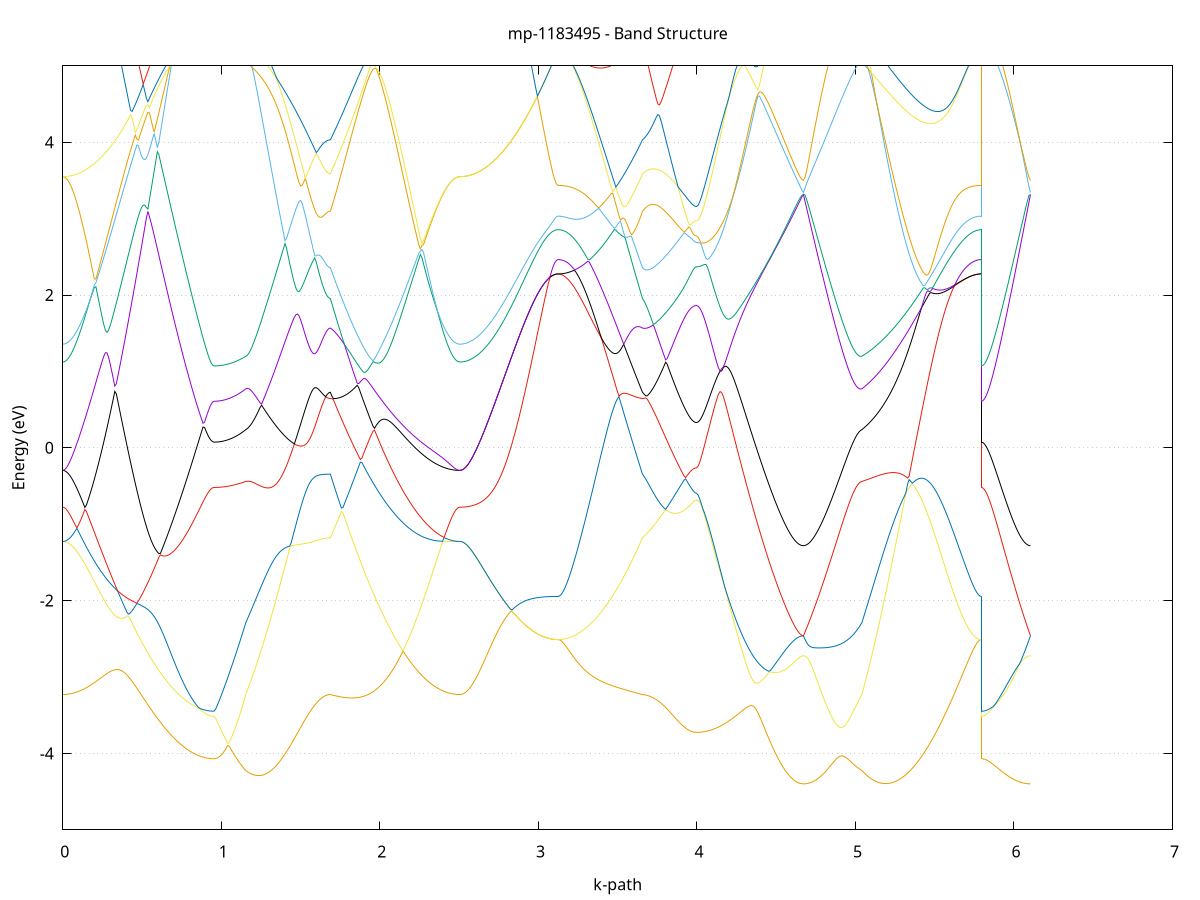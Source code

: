 set title 'mp-1183495 - Band Structure'
set xlabel 'k-path'
set ylabel 'Energy (eV)'
set grid y
set yrange [-5:5]
set terminal png size 800,600
set output 'mp-1183495_bands_gnuplot.png'
plot '-' using 1:2 with lines notitle, '-' using 1:2 with lines notitle, '-' using 1:2 with lines notitle, '-' using 1:2 with lines notitle, '-' using 1:2 with lines notitle, '-' using 1:2 with lines notitle, '-' using 1:2 with lines notitle, '-' using 1:2 with lines notitle, '-' using 1:2 with lines notitle, '-' using 1:2 with lines notitle, '-' using 1:2 with lines notitle, '-' using 1:2 with lines notitle, '-' using 1:2 with lines notitle, '-' using 1:2 with lines notitle, '-' using 1:2 with lines notitle, '-' using 1:2 with lines notitle, '-' using 1:2 with lines notitle, '-' using 1:2 with lines notitle, '-' using 1:2 with lines notitle, '-' using 1:2 with lines notitle, '-' using 1:2 with lines notitle, '-' using 1:2 with lines notitle, '-' using 1:2 with lines notitle, '-' using 1:2 with lines notitle, '-' using 1:2 with lines notitle, '-' using 1:2 with lines notitle, '-' using 1:2 with lines notitle, '-' using 1:2 with lines notitle, '-' using 1:2 with lines notitle, '-' using 1:2 with lines notitle, '-' using 1:2 with lines notitle, '-' using 1:2 with lines notitle, '-' using 1:2 with lines notitle, '-' using 1:2 with lines notitle, '-' using 1:2 with lines notitle, '-' using 1:2 with lines notitle, '-' using 1:2 with lines notitle, '-' using 1:2 with lines notitle, '-' using 1:2 with lines notitle, '-' using 1:2 with lines notitle, '-' using 1:2 with lines notitle, '-' using 1:2 with lines notitle, '-' using 1:2 with lines notitle, '-' using 1:2 with lines notitle, '-' using 1:2 with lines notitle, '-' using 1:2 with lines notitle, '-' using 1:2 with lines notitle, '-' using 1:2 with lines notitle, '-' using 1:2 with lines notitle, '-' using 1:2 with lines notitle, '-' using 1:2 with lines notitle, '-' using 1:2 with lines notitle, '-' using 1:2 with lines notitle, '-' using 1:2 with lines notitle, '-' using 1:2 with lines notitle, '-' using 1:2 with lines notitle, '-' using 1:2 with lines notitle, '-' using 1:2 with lines notitle, '-' using 1:2 with lines notitle, '-' using 1:2 with lines notitle, '-' using 1:2 with lines notitle, '-' using 1:2 with lines notitle, '-' using 1:2 with lines notitle, '-' using 1:2 with lines notitle
0.000000 -102.241389
0.009940 -102.241289
0.019879 -102.241289
0.029819 -102.241289
0.039758 -102.241389
0.049698 -102.241389
0.059638 -102.241389
0.069577 -102.241389
0.079517 -102.241389
0.089456 -102.241389
0.099396 -102.241389
0.109336 -102.241389
0.119275 -102.241389
0.129215 -102.241389
0.139154 -102.241389
0.149094 -102.241389
0.159034 -102.241389
0.168973 -102.241389
0.178913 -102.241389
0.188852 -102.241389
0.198792 -102.241389
0.208732 -102.241389
0.218671 -102.241389
0.228611 -102.241389
0.238551 -102.241389
0.248490 -102.241389
0.258430 -102.241389
0.268369 -102.241389
0.278309 -102.241389
0.288249 -102.241389
0.298188 -102.241389
0.308128 -102.241389
0.318067 -102.241389
0.328007 -102.241389
0.337947 -102.241389
0.347886 -102.241389
0.357826 -102.241389
0.367765 -102.241289
0.377705 -102.241289
0.387645 -102.241389
0.397584 -102.241389
0.407524 -102.241389
0.417463 -102.241389
0.427403 -102.241389
0.437343 -102.241389
0.447282 -102.241289
0.457222 -102.241289
0.467161 -102.241289
0.477101 -102.241289
0.487041 -102.241289
0.496980 -102.241289
0.506920 -102.241289
0.516859 -102.241289
0.526799 -102.241289
0.536739 -102.241289
0.546678 -102.241289
0.556618 -102.241289
0.566557 -102.241289
0.576497 -102.241289
0.586437 -102.241289
0.596376 -102.241289
0.606316 -102.241289
0.616255 -102.241289
0.626195 -102.241289
0.636135 -102.241289
0.646074 -102.241289
0.656014 -102.241289
0.665953 -102.241289
0.675893 -102.241289
0.685833 -102.241289
0.695772 -102.241289
0.705712 -102.241289
0.715652 -102.241289
0.725591 -102.241289
0.735531 -102.241289
0.745470 -102.241289
0.755410 -102.241289
0.765350 -102.241289
0.775289 -102.241289
0.785229 -102.241289
0.795168 -102.241389
0.805108 -102.241389
0.815048 -102.241389
0.824987 -102.241289
0.834927 -102.241289
0.844866 -102.241289
0.854806 -102.241289
0.864746 -102.241289
0.874685 -102.241289
0.884625 -102.241289
0.894564 -102.241289
0.904504 -102.241289
0.914444 -102.241289
0.924383 -102.241289
0.934323 -102.241389
0.944262 -102.241389
0.954202 -102.241389
0.954202 -102.241389
0.963773 -102.241389
0.973345 -102.241289
0.982916 -102.241289
0.992488 -102.241289
1.002059 -102.241289
1.011631 -102.241289
1.021202 -102.241389
1.030773 -102.241389
1.040345 -102.241389
1.049916 -102.241389
1.059488 -102.241389
1.069059 -102.241389
1.078631 -102.241389
1.088202 -102.241389
1.097773 -102.241289
1.107345 -102.241289
1.116916 -102.241289
1.126488 -102.241289
1.136059 -102.241289
1.145630 -102.241289
1.155202 -102.241289
1.155202 -102.241289
1.165065 -102.241289
1.174928 -102.241289
1.184790 -102.241289
1.194653 -102.241289
1.204516 -102.241289
1.214379 -102.241289
1.224242 -102.241289
1.234105 -102.241289
1.243968 -102.241289
1.253830 -102.241289
1.263693 -102.241289
1.273556 -102.241289
1.283419 -102.241289
1.293282 -102.241289
1.303145 -102.241289
1.313008 -102.241289
1.322870 -102.241289
1.332733 -102.241289
1.342596 -102.241289
1.352459 -102.241289
1.362322 -102.241289
1.372185 -102.241289
1.382048 -102.241289
1.391910 -102.241289
1.401773 -102.241289
1.411636 -102.241289
1.421499 -102.241289
1.431362 -102.241289
1.441225 -102.241289
1.451088 -102.241289
1.460950 -102.241289
1.470813 -102.241289
1.480676 -102.241289
1.490539 -102.241389
1.500402 -102.241389
1.510265 -102.241389
1.520128 -102.241389
1.529991 -102.241389
1.539853 -102.241389
1.549716 -102.241389
1.559579 -102.241389
1.569442 -102.241389
1.579305 -102.241389
1.589168 -102.241389
1.599031 -102.241389
1.608893 -102.241389
1.618756 -102.241389
1.628619 -102.241389
1.638482 -102.241389
1.648345 -102.241389
1.658208 -102.241389
1.668071 -102.241389
1.677933 -102.241389
1.687796 -102.241389
1.687796 -102.241389
1.697758 -102.241389
1.707719 -102.241389
1.717681 -102.241389
1.727643 -102.241389
1.737604 -102.241389
1.747566 -102.241389
1.757527 -102.241389
1.767489 -102.241389
1.777451 -102.241389
1.787412 -102.241389
1.797374 -102.241289
1.807335 -102.241289
1.817297 -102.241289
1.827259 -102.241289
1.837220 -102.241289
1.847182 -102.241289
1.857143 -102.241289
1.867105 -102.241289
1.877067 -102.241289
1.887028 -102.241289
1.896990 -102.241289
1.906951 -102.241289
1.916913 -102.241289
1.926875 -102.241289
1.936836 -102.241289
1.946798 -102.241289
1.956759 -102.241289
1.966721 -102.241289
1.976683 -102.241289
1.986644 -102.241289
1.996606 -102.241289
2.006567 -102.241289
2.016529 -102.241289
2.026491 -102.241289
2.036452 -102.241289
2.046414 -102.241289
2.056375 -102.241289
2.066337 -102.241289
2.076299 -102.241289
2.086260 -102.241289
2.096222 -102.241289
2.106183 -102.241289
2.116145 -102.241289
2.126107 -102.241289
2.136068 -102.241289
2.146030 -102.241389
2.155991 -102.241289
2.165953 -102.241289
2.175915 -102.241289
2.185876 -102.241389
2.195838 -102.241389
2.205799 -102.241389
2.215761 -102.241389
2.225723 -102.241389
2.235684 -102.241389
2.245646 -102.241389
2.255607 -102.241389
2.265569 -102.241389
2.275531 -102.241389
2.285492 -102.241389
2.295454 -102.241389
2.305415 -102.241389
2.315377 -102.241389
2.325339 -102.241389
2.335300 -102.241389
2.345262 -102.241389
2.355223 -102.241389
2.365185 -102.241389
2.375147 -102.241389
2.385108 -102.241389
2.395070 -102.241389
2.405031 -102.241389
2.414993 -102.241389
2.424955 -102.241389
2.434916 -102.241389
2.444878 -102.241389
2.454839 -102.241389
2.464801 -102.241289
2.474763 -102.241289
2.484724 -102.241289
2.494686 -102.241389
2.504647 -102.241389
2.504647 -102.241389
2.514637 -102.241389
2.524626 -102.241389
2.534616 -102.241289
2.544605 -102.241389
2.554595 -102.241389
2.564584 -102.241389
2.574573 -102.241389
2.584563 -102.241389
2.594552 -102.241389
2.604542 -102.241289
2.614531 -102.241289
2.624521 -102.241289
2.634510 -102.241289
2.644500 -102.241289
2.654489 -102.241389
2.664478 -102.241389
2.674468 -102.241389
2.684457 -102.241389
2.694447 -102.241389
2.704436 -102.241389
2.714426 -102.241389
2.724415 -102.241389
2.734405 -102.241389
2.744394 -102.241389
2.754383 -102.241389
2.764373 -102.241389
2.774362 -102.241389
2.784352 -102.241389
2.794341 -102.241389
2.804331 -102.241389
2.814320 -102.241389
2.824310 -102.241389
2.834299 -102.241389
2.844288 -102.241389
2.854278 -102.241389
2.864267 -102.241389
2.874257 -102.241389
2.884246 -102.241389
2.894236 -102.241389
2.904225 -102.241389
2.914215 -102.241389
2.924204 -102.241389
2.934193 -102.241389
2.944183 -102.241389
2.954172 -102.241389
2.964162 -102.241289
2.974151 -102.241389
2.984141 -102.241389
2.994130 -102.241389
3.004120 -102.241389
3.014109 -102.241389
3.024098 -102.241389
3.034088 -102.241389
3.044077 -102.241389
3.054067 -102.241389
3.064056 -102.241389
3.074046 -102.241389
3.084035 -102.241389
3.094025 -102.241389
3.104014 -102.241389
3.114003 -102.241289
3.123993 -102.241289
3.123993 -102.241289
3.133856 -102.241289
3.143719 -102.241389
3.153581 -102.241389
3.163444 -102.241389
3.173307 -102.241389
3.183170 -102.241389
3.193033 -102.241389
3.202896 -102.241389
3.212759 -102.241389
3.222621 -102.241389
3.232484 -102.241389
3.242347 -102.241389
3.252210 -102.241389
3.262073 -102.241389
3.271936 -102.241389
3.281799 -102.241389
3.291662 -102.241389
3.301524 -102.241389
3.311387 -102.241389
3.321250 -102.241389
3.331113 -102.241289
3.340976 -102.241289
3.350839 -102.241289
3.360702 -102.241289
3.370564 -102.241289
3.380427 -102.241289
3.390290 -102.241289
3.400153 -102.241289
3.410016 -102.241289
3.419879 -102.241289
3.429742 -102.241289
3.439604 -102.241289
3.449467 -102.241289
3.459330 -102.241389
3.469193 -102.241389
3.479056 -102.241389
3.488919 -102.241389
3.498782 -102.241389
3.508644 -102.241389
3.518507 -102.241389
3.528370 -102.241389
3.538233 -102.241389
3.548096 -102.241389
3.557959 -102.241389
3.567822 -102.241389
3.577684 -102.241389
3.587547 -102.241389
3.597410 -102.241389
3.607273 -102.241389
3.617136 -102.241389
3.626999 -102.241389
3.636862 -102.241389
3.646724 -102.241389
3.656587 -102.241389
3.656587 -102.241389
3.666322 -102.241389
3.676058 -102.241389
3.685793 -102.241389
3.695528 -102.241389
3.705263 -102.241389
3.714998 -102.241389
3.724733 -102.241389
3.734469 -102.241389
3.744204 -102.241389
3.753939 -102.241389
3.763674 -102.241289
3.773409 -102.241289
3.783145 -102.241289
3.792880 -102.241289
3.802615 -102.241289
3.812350 -102.241389
3.822085 -102.241389
3.831820 -102.241389
3.841556 -102.241389
3.851291 -102.241389
3.861026 -102.241289
3.870761 -102.241389
3.880496 -102.241389
3.890231 -102.241389
3.899967 -102.241389
3.909702 -102.241289
3.919437 -102.241389
3.929172 -102.241389
3.938907 -102.241389
3.948643 -102.241289
3.958378 -102.241389
3.968113 -102.241289
3.977848 -102.241289
3.987583 -102.241389
3.997318 -102.241389
3.997318 -102.241389
4.007241 -102.241389
4.017163 -102.241389
4.027086 -102.241389
4.037008 -102.241389
4.046930 -102.241389
4.056853 -102.241289
4.066775 -102.241289
4.076698 -102.241289
4.086620 -102.241289
4.096542 -102.241389
4.106465 -102.241289
4.116387 -102.241389
4.126310 -102.241389
4.136232 -102.241389
4.146154 -102.241389
4.156077 -102.241389
4.165999 -102.241389
4.175921 -102.241289
4.185844 -102.241389
4.195766 -102.241389
4.205689 -102.241389
4.215611 -102.241389
4.225533 -102.241389
4.235456 -102.241289
4.245378 -102.241289
4.255301 -102.241289
4.265223 -102.241289
4.275145 -102.241289
4.285068 -102.241289
4.294990 -102.241289
4.304913 -102.241289
4.314835 -102.241289
4.324757 -102.241289
4.334680 -102.241289
4.344602 -102.241289
4.354525 -102.241289
4.364447 -102.241289
4.374369 -102.241289
4.384292 -102.241289
4.394214 -102.241289
4.404136 -102.241289
4.414059 -102.241289
4.423981 -102.241289
4.433904 -102.241289
4.443826 -102.241289
4.453748 -102.241289
4.463671 -102.241289
4.473593 -102.241289
4.483516 -102.241289
4.493438 -102.241289
4.503360 -102.241289
4.513283 -102.241289
4.523205 -102.241289
4.533128 -102.241289
4.543050 -102.241289
4.552972 -102.241289
4.562895 -102.241289
4.572817 -102.241289
4.582740 -102.241289
4.592662 -102.241289
4.602584 -102.241289
4.612507 -102.241289
4.622429 -102.241289
4.632352 -102.241289
4.642274 -102.241289
4.652196 -102.241289
4.662119 -102.241289
4.672041 -102.241289
4.672041 -102.241289
4.682019 -102.241289
4.691997 -102.241289
4.701975 -102.241289
4.711953 -102.241289
4.721931 -102.241289
4.731909 -102.241289
4.741887 -102.241289
4.751865 -102.241289
4.761843 -102.241289
4.771821 -102.241289
4.781799 -102.241289
4.791777 -102.241289
4.801755 -102.241289
4.811733 -102.241289
4.821711 -102.241289
4.831689 -102.241289
4.841667 -102.241289
4.851645 -102.241289
4.861623 -102.241289
4.871601 -102.241289
4.881579 -102.241289
4.891557 -102.241289
4.901535 -102.241289
4.911513 -102.241289
4.921491 -102.241289
4.931469 -102.241289
4.941447 -102.241289
4.951425 -102.241289
4.961403 -102.241289
4.971381 -102.241289
4.981359 -102.241289
4.991337 -102.241289
5.001315 -102.241289
5.011293 -102.241289
5.021271 -102.241289
5.031249 -102.241289
5.041227 -102.241289
5.041227 -102.241289
5.051138 -102.241289
5.061048 -102.241289
5.070959 -102.241289
5.080869 -102.241289
5.090780 -102.241289
5.100690 -102.241289
5.110601 -102.241289
5.120511 -102.241289
5.130422 -102.241289
5.140333 -102.241289
5.150243 -102.241289
5.160154 -102.241289
5.170064 -102.241289
5.179975 -102.241289
5.189885 -102.241389
5.199796 -102.241389
5.209706 -102.241389
5.219617 -102.241389
5.229527 -102.241289
5.239438 -102.241289
5.249349 -102.241289
5.259259 -102.241389
5.269170 -102.241389
5.279080 -102.241289
5.288991 -102.241389
5.298901 -102.241289
5.308812 -102.241289
5.318722 -102.241289
5.328633 -102.241289
5.338544 -102.241289
5.348454 -102.241289
5.358365 -102.241289
5.368275 -102.241289
5.378186 -102.241289
5.388096 -102.241289
5.398007 -102.241289
5.407917 -102.241289
5.417828 -102.241289
5.427739 -102.241289
5.437649 -102.241289
5.447560 -102.241289
5.457470 -102.241289
5.467381 -102.241289
5.477291 -102.241289
5.487202 -102.241289
5.497112 -102.241289
5.507023 -102.241289
5.516934 -102.241289
5.526844 -102.241289
5.536755 -102.241289
5.546665 -102.241289
5.556576 -102.241389
5.566486 -102.241389
5.576397 -102.241389
5.586307 -102.241389
5.596218 -102.241389
5.606129 -102.241389
5.616039 -102.241389
5.625950 -102.241389
5.635860 -102.241389
5.645771 -102.241389
5.655681 -102.241389
5.665592 -102.241389
5.675502 -102.241389
5.685413 -102.241389
5.695324 -102.241389
5.705234 -102.241389
5.715145 -102.241389
5.725055 -102.241389
5.734966 -102.241389
5.744876 -102.241389
5.754787 -102.241389
5.764697 -102.241389
5.774608 -102.241389
5.784519 -102.241289
5.794429 -102.241289
5.794429 -102.241389
5.804419 -102.241389
5.814408 -102.241289
5.824397 -102.241289
5.834387 -102.241289
5.844376 -102.241289
5.854366 -102.241289
5.864355 -102.241289
5.874345 -102.241289
5.884334 -102.241289
5.894324 -102.241289
5.904313 -102.241289
5.914302 -102.241289
5.924292 -102.241289
5.934281 -102.241289
5.944271 -102.241289
5.954260 -102.241289
5.964250 -102.241289
5.974239 -102.241289
5.984229 -102.241289
5.994218 -102.241389
6.004207 -102.241389
6.014197 -102.241389
6.024186 -102.241289
6.034176 -102.241289
6.044165 -102.241289
6.054155 -102.241289
6.064144 -102.241289
6.074134 -102.241289
6.084123 -102.241289
6.094112 -102.241289
6.104102 -102.241289
e
0.000000 -17.257689
0.009940 -17.257589
0.019879 -17.257389
0.029819 -17.256989
0.039758 -17.256489
0.049698 -17.255789
0.059638 -17.254889
0.069577 -17.253989
0.079517 -17.252789
0.089456 -17.251489
0.099396 -17.250089
0.109336 -17.248589
0.119275 -17.246889
0.129215 -17.245089
0.139154 -17.243189
0.149094 -17.241189
0.159034 -17.239089
0.168973 -17.236789
0.178913 -17.234489
0.188852 -17.232089
0.198792 -17.229589
0.208732 -17.227089
0.218671 -17.224489
0.228611 -17.221789
0.238551 -17.219089
0.248490 -17.216389
0.258430 -17.213589
0.268369 -17.210789
0.278309 -17.207989
0.288249 -17.205189
0.298188 -17.202389
0.308128 -17.199589
0.318067 -17.196789
0.328007 -17.194089
0.337947 -17.191389
0.347886 -17.188689
0.357826 -17.185989
0.367765 -17.183489
0.377705 -17.180889
0.387645 -17.178389
0.397584 -17.175989
0.407524 -17.173589
0.417463 -17.171289
0.427403 -17.168989
0.437343 -17.166789
0.447282 -17.164689
0.457222 -17.162589
0.467161 -17.160589
0.477101 -17.158589
0.487041 -17.156689
0.496980 -17.154789
0.506920 -17.152989
0.516859 -17.151289
0.526799 -17.149589
0.536739 -17.147889
0.546678 -17.146289
0.556618 -17.144789
0.566557 -17.143189
0.576497 -17.141789
0.586437 -17.140389
0.596376 -17.138989
0.606316 -17.137589
0.616255 -17.136289
0.626195 -17.135089
0.636135 -17.133789
0.646074 -17.132589
0.656014 -17.131489
0.665953 -17.130289
0.675893 -17.129289
0.685833 -17.128189
0.695772 -17.127189
0.705712 -17.126189
0.715652 -17.125189
0.725591 -17.124289
0.735531 -17.123389
0.745470 -17.122589
0.755410 -17.121689
0.765350 -17.120889
0.775289 -17.120189
0.785229 -17.119489
0.795168 -17.118789
0.805108 -17.118089
0.815048 -17.117489
0.824987 -17.116889
0.834927 -17.116289
0.844866 -17.115789
0.854806 -17.115389
0.864746 -17.114889
0.874685 -17.114489
0.884625 -17.114189
0.894564 -17.113889
0.904504 -17.113589
0.914444 -17.113389
0.924383 -17.113189
0.934323 -17.113089
0.944262 -17.113089
0.954202 -17.112989
0.954202 -17.112989
0.963773 -17.112889
0.973345 -17.112589
0.982916 -17.112089
0.992488 -17.111689
1.002059 -17.111789
1.011631 -17.111889
1.021202 -17.112089
1.030773 -17.112289
1.040345 -17.112589
1.049916 -17.112789
1.059488 -17.113089
1.069059 -17.113489
1.078631 -17.113789
1.088202 -17.114189
1.097773 -17.114589
1.107345 -17.114989
1.116916 -17.115489
1.126488 -17.115989
1.136059 -17.116589
1.145630 -17.117089
1.155202 -17.117689
1.155202 -17.117689
1.165065 -17.118089
1.174928 -17.118489
1.184790 -17.118689
1.194653 -17.118789
1.204516 -17.118789
1.214379 -17.118789
1.224242 -17.118689
1.234105 -17.118389
1.243968 -17.118089
1.253830 -17.117689
1.263693 -17.117289
1.273556 -17.116789
1.283419 -17.116089
1.293282 -17.115489
1.303145 -17.114689
1.313008 -17.113889
1.322870 -17.113089
1.332733 -17.112089
1.342596 -17.111189
1.352459 -17.110189
1.362322 -17.109189
1.372185 -17.108189
1.382048 -17.107189
1.391910 -17.106089
1.401773 -17.105189
1.411636 -17.104189
1.421499 -17.103289
1.431362 -17.102489
1.441225 -17.101789
1.451088 -17.101089
1.460950 -17.100589
1.470813 -17.100089
1.480676 -17.099689
1.490539 -17.099389
1.500402 -17.099189
1.510265 -17.098989
1.520128 -17.098889
1.529991 -17.098889
1.539853 -17.098789
1.549716 -17.098789
1.559579 -17.098889
1.569442 -17.098889
1.579305 -17.098889
1.589168 -17.098989
1.599031 -17.098989
1.608893 -17.099089
1.618756 -17.099089
1.628619 -17.099189
1.638482 -17.099189
1.648345 -17.099189
1.658208 -17.099289
1.668071 -17.099289
1.677933 -17.099289
1.687796 -17.099289
1.687796 -17.099289
1.697758 -17.096689
1.707719 -17.094189
1.717681 -17.091789
1.727643 -17.089389
1.737604 -17.087089
1.747566 -17.084789
1.757527 -17.082589
1.767489 -17.080489
1.777451 -17.078289
1.787412 -17.076189
1.797374 -17.074089
1.807335 -17.072089
1.817297 -17.069989
1.827259 -17.067989
1.837220 -17.066089
1.847182 -17.064089
1.857143 -17.062189
1.867105 -17.060189
1.877067 -17.058289
1.887028 -17.056489
1.896990 -17.054589
1.906951 -17.052789
1.916913 -17.050989
1.926875 -17.049189
1.936836 -17.047389
1.946798 -17.045589
1.956759 -17.045589
1.966721 -17.052289
1.976683 -17.058989
1.986644 -17.065689
1.996606 -17.072289
2.006567 -17.078789
2.016529 -17.085289
2.026491 -17.091689
2.036452 -17.097989
2.046414 -17.104189
2.056375 -17.110289
2.066337 -17.116289
2.076299 -17.122289
2.086260 -17.128089
2.096222 -17.133789
2.106183 -17.139489
2.116145 -17.144989
2.126107 -17.150389
2.136068 -17.155689
2.146030 -17.160889
2.155991 -17.165989
2.165953 -17.170989
2.175915 -17.175789
2.185876 -17.180489
2.195838 -17.185089
2.205799 -17.189589
2.215761 -17.193889
2.225723 -17.198189
2.235684 -17.202189
2.245646 -17.206189
2.255607 -17.209989
2.265569 -17.213689
2.275531 -17.217189
2.285492 -17.220589
2.295454 -17.223789
2.305415 -17.226889
2.315377 -17.229889
2.325339 -17.232689
2.335300 -17.235389
2.345262 -17.237889
2.355223 -17.240289
2.365185 -17.242489
2.375147 -17.244589
2.385108 -17.246489
2.395070 -17.248289
2.405031 -17.249889
2.414993 -17.251389
2.424955 -17.252689
2.434916 -17.253889
2.444878 -17.254889
2.454839 -17.255789
2.464801 -17.256489
2.474763 -17.256989
2.484724 -17.257389
2.494686 -17.257589
2.504647 -17.257689
2.504647 -17.257689
2.514637 -17.257689
2.524626 -17.257689
2.534616 -17.257689
2.544605 -17.257589
2.554595 -17.257589
2.564584 -17.257489
2.574573 -17.257489
2.584563 -17.257389
2.594552 -17.257289
2.604542 -17.257189
2.614531 -17.257089
2.624521 -17.256889
2.634510 -17.256789
2.644500 -17.256689
2.654489 -17.256489
2.664478 -17.256389
2.674468 -17.256189
2.684457 -17.256089
2.694447 -17.255889
2.704436 -17.255689
2.714426 -17.255489
2.724415 -17.255289
2.734405 -17.255089
2.744394 -17.254889
2.754383 -17.254689
2.764373 -17.254489
2.774362 -17.254289
2.784352 -17.254089
2.794341 -17.253789
2.804331 -17.253589
2.814320 -17.253389
2.824310 -17.253189
2.834299 -17.252989
2.844288 -17.252789
2.854278 -17.252489
2.864267 -17.252289
2.874257 -17.252089
2.884246 -17.251889
2.894236 -17.251689
2.904225 -17.251489
2.914215 -17.251289
2.924204 -17.251089
2.934193 -17.250889
2.944183 -17.250689
2.954172 -17.250589
2.964162 -17.250389
2.974151 -17.250189
2.984141 -17.250089
2.994130 -17.249889
3.004120 -17.249789
3.014109 -17.249689
3.024098 -17.249589
3.034088 -17.249489
3.044077 -17.249389
3.054067 -17.249289
3.064056 -17.249189
3.074046 -17.249089
3.084035 -17.249089
3.094025 -17.249089
3.104014 -17.248989
3.114003 -17.248989
3.123993 -17.248989
3.123993 -17.248989
3.133856 -17.248889
3.143719 -17.248689
3.153581 -17.248389
3.163444 -17.247889
3.173307 -17.247189
3.183170 -17.246389
3.193033 -17.245489
3.202896 -17.244389
3.212759 -17.243189
3.222621 -17.241889
3.232484 -17.240389
3.242347 -17.238689
3.252210 -17.236989
3.262073 -17.235089
3.271936 -17.232989
3.281799 -17.230889
3.291662 -17.228589
3.301524 -17.226089
3.311387 -17.223589
3.321250 -17.220889
3.331113 -17.218089
3.340976 -17.215189
3.350839 -17.212089
3.360702 -17.208989
3.370564 -17.205689
3.380427 -17.202289
3.390290 -17.198789
3.400153 -17.195189
3.410016 -17.191589
3.419879 -17.187789
3.429742 -17.183889
3.439604 -17.179989
3.449467 -17.175989
3.459330 -17.171989
3.469193 -17.167889
3.479056 -17.163689
3.488919 -17.159589
3.498782 -17.155389
3.508644 -17.151189
3.518507 -17.147089
3.528370 -17.142989
3.538233 -17.138989
3.548096 -17.134989
3.557959 -17.131089
3.567822 -17.127389
3.577684 -17.123789
3.587547 -17.120289
3.597410 -17.116889
3.607273 -17.113589
3.617136 -17.110489
3.626999 -17.107589
3.636862 -17.104689
3.646724 -17.101989
3.656587 -17.099289
3.656587 -17.099289
3.666322 -17.098189
3.676058 -17.097089
3.685793 -17.095989
3.695528 -17.094889
3.705263 -17.093689
3.714998 -17.092589
3.724733 -17.091389
3.734469 -17.090289
3.744204 -17.089089
3.753939 -17.087989
3.763674 -17.086789
3.773409 -17.085589
3.783145 -17.084489
3.792880 -17.083389
3.802615 -17.082289
3.812350 -17.081189
3.822085 -17.080189
3.831820 -17.079189
3.841556 -17.078189
3.851291 -17.077289
3.861026 -17.076389
3.870761 -17.075489
3.880496 -17.074689
3.890231 -17.073989
3.899967 -17.073289
3.909702 -17.072689
3.919437 -17.072089
3.929172 -17.071589
3.938907 -17.071089
3.948643 -17.070689
3.958378 -17.070389
3.968113 -17.070189
3.977848 -17.069989
3.987583 -17.069889
3.997318 -17.069889
3.997318 -17.069889
4.007241 -17.069789
4.017163 -17.069789
4.027086 -17.069789
4.037008 -17.069689
4.046930 -17.069589
4.056853 -17.069489
4.066775 -17.069389
4.076698 -17.069189
4.086620 -17.068989
4.096542 -17.068889
4.106465 -17.068589
4.116387 -17.068389
4.126310 -17.068189
4.136232 -17.067889
4.146154 -17.067589
4.156077 -17.067289
4.165999 -17.066989
4.175921 -17.066589
4.185844 -17.066189
4.195766 -17.065889
4.205689 -17.065489
4.215611 -17.064989
4.225533 -17.064589
4.235456 -17.064089
4.245378 -17.063689
4.255301 -17.063189
4.265223 -17.062789
4.275145 -17.062389
4.285068 -17.063089
4.294990 -17.064189
4.304913 -17.065389
4.314835 -17.066789
4.324757 -17.068189
4.334680 -17.069689
4.344602 -17.071389
4.354525 -17.073089
4.364447 -17.074789
4.374369 -17.076689
4.384292 -17.078489
4.394214 -17.080389
4.404136 -17.082289
4.414059 -17.084189
4.423981 -17.085989
4.433904 -17.087889
4.443826 -17.089689
4.453748 -17.091489
4.463671 -17.093189
4.473593 -17.094789
4.483516 -17.096389
4.493438 -17.097989
4.503360 -17.099489
4.513283 -17.100889
4.523205 -17.102189
4.533128 -17.103489
4.543050 -17.104589
4.552972 -17.105689
4.562895 -17.106789
4.572817 -17.107689
4.582740 -17.108489
4.592662 -17.109289
4.602584 -17.109989
4.612507 -17.110589
4.622429 -17.111089
4.632352 -17.111489
4.642274 -17.111789
4.652196 -17.111989
4.662119 -17.112089
4.672041 -17.112189
4.672041 -17.112189
4.682019 -17.112189
4.691997 -17.112189
4.701975 -17.112089
4.711953 -17.112089
4.721931 -17.112189
4.731909 -17.112189
4.741887 -17.112189
4.751865 -17.112289
4.761843 -17.112289
4.771821 -17.112389
4.781799 -17.112389
4.791777 -17.112489
4.801755 -17.112589
4.811733 -17.112689
4.821711 -17.112789
4.831689 -17.112889
4.841667 -17.112989
4.851645 -17.113189
4.861623 -17.113289
4.871601 -17.113489
4.881579 -17.113589
4.891557 -17.113789
4.901535 -17.113989
4.911513 -17.114189
4.921491 -17.114389
4.931469 -17.114589
4.941447 -17.114789
4.951425 -17.115089
4.961403 -17.115289
4.971381 -17.115589
4.981359 -17.115789
4.991337 -17.116089
5.001315 -17.116389
5.011293 -17.116689
5.021271 -17.117089
5.031249 -17.117389
5.041227 -17.117689
5.041227 -17.117689
5.051138 -17.118389
5.061048 -17.119089
5.070959 -17.119789
5.080869 -17.120589
5.090780 -17.121389
5.100690 -17.122289
5.110601 -17.123189
5.120511 -17.124089
5.130422 -17.125089
5.140333 -17.126189
5.150243 -17.127189
5.160154 -17.128389
5.170064 -17.129589
5.179975 -17.130789
5.189885 -17.132089
5.199796 -17.133389
5.209706 -17.134789
5.219617 -17.136189
5.229527 -17.137689
5.239438 -17.139189
5.249349 -17.140789
5.259259 -17.142489
5.269170 -17.144189
5.279080 -17.145889
5.288991 -17.147789
5.298901 -17.149589
5.308812 -17.151589
5.318722 -17.153589
5.328633 -17.155589
5.338544 -17.157689
5.348454 -17.159789
5.358365 -17.161989
5.368275 -17.164289
5.378186 -17.166589
5.388096 -17.168889
5.398007 -17.171289
5.407917 -17.173789
5.417828 -17.176189
5.427739 -17.178789
5.437649 -17.181289
5.447560 -17.183889
5.457470 -17.186489
5.467381 -17.189089
5.477291 -17.191789
5.487202 -17.194389
5.497112 -17.197089
5.507023 -17.199789
5.516934 -17.202389
5.526844 -17.205089
5.536755 -17.207689
5.546665 -17.210389
5.556576 -17.212889
5.566486 -17.215489
5.576397 -17.217989
5.586307 -17.220389
5.596218 -17.222789
5.606129 -17.225089
5.616039 -17.227389
5.625950 -17.229489
5.635860 -17.231589
5.645771 -17.233589
5.655681 -17.235489
5.665592 -17.237289
5.675502 -17.238889
5.685413 -17.240489
5.695324 -17.241889
5.705234 -17.243289
5.715145 -17.244389
5.725055 -17.245489
5.734966 -17.246389
5.744876 -17.247189
5.754787 -17.247889
5.764697 -17.248389
5.774608 -17.248689
5.784519 -17.248889
5.794429 -17.248989
5.794429 -17.112989
5.804419 -17.112989
5.814408 -17.112989
5.824397 -17.112989
5.834387 -17.112989
5.844376 -17.112989
5.854366 -17.112989
5.864355 -17.112989
5.874345 -17.112889
5.884334 -17.112889
5.894324 -17.112889
5.904313 -17.112889
5.914302 -17.112889
5.924292 -17.112789
5.934281 -17.112789
5.944271 -17.112789
5.954260 -17.112789
5.964250 -17.112689
5.974239 -17.112689
5.984229 -17.112689
5.994218 -17.112589
6.004207 -17.112589
6.014197 -17.112589
6.024186 -17.112489
6.034176 -17.112489
6.044165 -17.112389
6.054155 -17.112389
6.064144 -17.112389
6.074134 -17.112289
6.084123 -17.112289
6.094112 -17.112189
6.104102 -17.112189
e
0.000000 -17.083689
0.009940 -17.083689
0.019879 -17.083589
0.029819 -17.083389
0.039758 -17.083089
0.049698 -17.082789
0.059638 -17.082389
0.069577 -17.081889
0.079517 -17.081289
0.089456 -17.080589
0.099396 -17.079889
0.109336 -17.079089
0.119275 -17.078189
0.129215 -17.077189
0.139154 -17.076089
0.149094 -17.074889
0.159034 -17.073689
0.168973 -17.072289
0.178913 -17.071289
0.188852 -17.070289
0.198792 -17.069189
0.208732 -17.068089
0.218671 -17.066889
0.228611 -17.065689
0.238551 -17.064589
0.248490 -17.063289
0.258430 -17.062089
0.268369 -17.060889
0.278309 -17.059589
0.288249 -17.058389
0.298188 -17.057189
0.308128 -17.055889
0.318067 -17.054689
0.328007 -17.053489
0.337947 -17.052289
0.347886 -17.051089
0.357826 -17.049889
0.367765 -17.048789
0.377705 -17.047589
0.387645 -17.046589
0.397584 -17.045489
0.407524 -17.044389
0.417463 -17.043389
0.427403 -17.042389
0.437343 -17.041389
0.447282 -17.040489
0.457222 -17.039589
0.467161 -17.038589
0.477101 -17.038489
0.487041 -17.039589
0.496980 -17.040689
0.506920 -17.041889
0.516859 -17.042989
0.526799 -17.044189
0.536739 -17.045389
0.546678 -17.046489
0.556618 -17.047689
0.566557 -17.048889
0.576497 -17.049989
0.586437 -17.051189
0.596376 -17.052389
0.606316 -17.053489
0.616255 -17.054589
0.626195 -17.055689
0.636135 -17.056789
0.646074 -17.057889
0.656014 -17.058989
0.665953 -17.059989
0.675893 -17.061089
0.685833 -17.062089
0.695772 -17.063089
0.705712 -17.063989
0.715652 -17.064989
0.725591 -17.065889
0.735531 -17.066789
0.745470 -17.067589
0.755410 -17.068489
0.765350 -17.071689
0.775289 -17.075589
0.785229 -17.079389
0.795168 -17.082889
0.805108 -17.086289
0.815048 -17.089489
0.824987 -17.092389
0.834927 -17.095189
0.844866 -17.097789
0.854806 -17.100089
0.864746 -17.102189
0.874685 -17.104189
0.884625 -17.105889
0.894564 -17.107289
0.904504 -17.108589
0.914444 -17.109589
0.924383 -17.110389
0.934323 -17.110989
0.944262 -17.111289
0.954202 -17.111489
0.954202 -17.111489
0.963773 -17.111489
0.973345 -17.111489
0.982916 -17.111589
0.992488 -17.111389
1.002059 -17.110489
1.011631 -17.109489
1.021202 -17.108189
1.030773 -17.106689
1.040345 -17.105089
1.049916 -17.103189
1.059488 -17.101189
1.069059 -17.098989
1.078631 -17.096589
1.088202 -17.093989
1.097773 -17.091289
1.107345 -17.088489
1.116916 -17.085389
1.126488 -17.082289
1.136059 -17.078889
1.145630 -17.075489
1.155202 -17.071889
1.155202 -17.071889
1.165065 -17.069289
1.174928 -17.066689
1.184790 -17.064089
1.194653 -17.061689
1.204516 -17.059489
1.214379 -17.057689
1.224242 -17.057289
1.234105 -17.058689
1.243968 -17.060089
1.253830 -17.061389
1.263693 -17.062689
1.273556 -17.063989
1.283419 -17.065189
1.293282 -17.066289
1.303145 -17.067389
1.313008 -17.068389
1.322870 -17.069289
1.332733 -17.070189
1.342596 -17.070989
1.352459 -17.071689
1.362322 -17.072289
1.372185 -17.072789
1.382048 -17.073189
1.391910 -17.073489
1.401773 -17.073689
1.411636 -17.073689
1.421499 -17.073589
1.431362 -17.073289
1.441225 -17.072889
1.451088 -17.072289
1.460950 -17.071489
1.470813 -17.070489
1.480676 -17.069389
1.490539 -17.068189
1.500402 -17.066789
1.510265 -17.065289
1.520128 -17.063789
1.529991 -17.062089
1.539853 -17.060389
1.549716 -17.058689
1.559579 -17.056989
1.569442 -17.055189
1.579305 -17.053489
1.589168 -17.051889
1.599031 -17.050289
1.608893 -17.048689
1.618756 -17.047289
1.628619 -17.045989
1.638482 -17.044789
1.648345 -17.043789
1.658208 -17.042989
1.668071 -17.042389
1.677933 -17.041989
1.687796 -17.041889
1.687796 -17.041889
1.697758 -17.039189
1.707719 -17.036389
1.717681 -17.033789
1.727643 -17.031489
1.737604 -17.030189
1.747566 -17.028989
1.757527 -17.027989
1.767489 -17.027289
1.777451 -17.026589
1.787412 -17.026089
1.797374 -17.025789
1.807335 -17.025589
1.817297 -17.025489
1.827259 -17.025389
1.837220 -17.025489
1.847182 -17.025589
1.857143 -17.025789
1.867105 -17.026089
1.877067 -17.026389
1.887028 -17.026689
1.896990 -17.027089
1.906951 -17.027489
1.916913 -17.027889
1.926875 -17.028389
1.936836 -17.031889
1.946798 -17.038789
1.956759 -17.043889
1.966721 -17.042189
1.976683 -17.040489
1.986644 -17.038789
1.996606 -17.037189
2.006567 -17.035589
2.016529 -17.033989
2.026491 -17.034389
2.036452 -17.035089
2.046414 -17.035989
2.056375 -17.036789
2.066337 -17.037689
2.076299 -17.038689
2.086260 -17.039689
2.096222 -17.040689
2.106183 -17.041789
2.116145 -17.042989
2.126107 -17.044189
2.136068 -17.045389
2.146030 -17.046689
2.155991 -17.048089
2.165953 -17.049389
2.175915 -17.050889
2.185876 -17.052289
2.195838 -17.053789
2.205799 -17.055189
2.215761 -17.056689
2.225723 -17.058189
2.235684 -17.059689
2.245646 -17.061189
2.255607 -17.062689
2.265569 -17.064089
2.275531 -17.065489
2.285492 -17.066889
2.295454 -17.068289
2.305415 -17.069589
2.315377 -17.070889
2.325339 -17.072089
2.335300 -17.073289
2.345262 -17.074389
2.355223 -17.075489
2.365185 -17.076489
2.375147 -17.077489
2.385108 -17.078389
2.395070 -17.079189
2.405031 -17.079989
2.414993 -17.080689
2.424955 -17.081289
2.434916 -17.081889
2.444878 -17.082389
2.454839 -17.082789
2.464801 -17.083089
2.474763 -17.083389
2.484724 -17.083589
2.494686 -17.083689
2.504647 -17.083689
2.504647 -17.083689
2.514637 -17.084189
2.524626 -17.085089
2.534616 -17.086189
2.544605 -17.087389
2.554595 -17.088489
2.564584 -17.089789
2.574573 -17.090989
2.584563 -17.092289
2.594552 -17.093489
2.604542 -17.094789
2.614531 -17.096189
2.624521 -17.097489
2.634510 -17.098789
2.644500 -17.100189
2.654489 -17.101589
2.664478 -17.102889
2.674468 -17.104289
2.684457 -17.105689
2.694447 -17.107089
2.704436 -17.108489
2.714426 -17.109889
2.724415 -17.111289
2.734405 -17.112689
2.744394 -17.114089
2.754383 -17.115489
2.764373 -17.116889
2.774362 -17.118189
2.784352 -17.119589
2.794341 -17.120889
2.804331 -17.122189
2.814320 -17.123489
2.824310 -17.124789
2.834299 -17.125989
2.844288 -17.127289
2.854278 -17.128489
2.864267 -17.129589
2.874257 -17.130789
2.884246 -17.131889
2.894236 -17.132989
2.904225 -17.133989
2.914215 -17.134989
2.924204 -17.135989
2.934193 -17.136889
2.944183 -17.137789
2.954172 -17.138689
2.964162 -17.139489
2.974151 -17.140189
2.984141 -17.140989
2.994130 -17.141589
3.004120 -17.142289
3.014109 -17.142889
3.024098 -17.143389
3.034088 -17.143889
3.044077 -17.144289
3.054067 -17.144689
3.064056 -17.144989
3.074046 -17.145289
3.084035 -17.145489
3.094025 -17.145689
3.104014 -17.145789
3.114003 -17.145889
3.123993 -17.145889
3.123993 -17.145889
3.133856 -17.145889
3.143719 -17.145689
3.153581 -17.145489
3.163444 -17.145189
3.173307 -17.144689
3.183170 -17.144189
3.193033 -17.143489
3.202896 -17.142789
3.212759 -17.141989
3.222621 -17.140989
3.232484 -17.139989
3.242347 -17.138889
3.252210 -17.137689
3.262073 -17.136389
3.271936 -17.134989
3.281799 -17.133589
3.291662 -17.131989
3.301524 -17.130289
3.311387 -17.128589
3.321250 -17.126789
3.331113 -17.124889
3.340976 -17.122889
3.350839 -17.120889
3.360702 -17.119289
3.370564 -17.118089
3.380427 -17.116789
3.390290 -17.115489
3.400153 -17.114089
3.410016 -17.112589
3.419879 -17.110989
3.429742 -17.109389
3.439604 -17.107689
3.449467 -17.105989
3.459330 -17.104089
3.469193 -17.102189
3.479056 -17.100089
3.488919 -17.097889
3.498782 -17.095589
3.508644 -17.093189
3.518507 -17.090589
3.528370 -17.087789
3.538233 -17.084889
3.548096 -17.081689
3.557959 -17.078289
3.567822 -17.074789
3.577684 -17.070889
3.587547 -17.066889
3.597410 -17.062589
3.607273 -17.057989
3.617136 -17.053289
3.626999 -17.050089
3.636862 -17.047389
3.646724 -17.044589
3.656587 -17.041889
3.656587 -17.041889
3.666322 -17.041489
3.676058 -17.041889
3.685793 -17.042489
3.695528 -17.043089
3.705263 -17.043689
3.714998 -17.044389
3.724733 -17.044989
3.734469 -17.045689
3.744204 -17.046289
3.753939 -17.046889
3.763674 -17.047589
3.773409 -17.048189
3.783145 -17.048689
3.792880 -17.049289
3.802615 -17.049889
3.812350 -17.050389
3.822085 -17.050889
3.831820 -17.051389
3.841556 -17.051789
3.851291 -17.052289
3.861026 -17.052689
3.870761 -17.053089
3.880496 -17.053389
3.890231 -17.053789
3.899967 -17.054089
3.909702 -17.054389
3.919437 -17.054589
3.929172 -17.054789
3.938907 -17.054989
3.948643 -17.055189
3.958378 -17.055289
3.968113 -17.055389
3.977848 -17.055489
3.987583 -17.055489
3.997318 -17.055589
3.997318 -17.055589
4.007241 -17.055589
4.017163 -17.055589
4.027086 -17.055589
4.037008 -17.055589
4.046930 -17.055589
4.056853 -17.055589
4.066775 -17.055689
4.076698 -17.055689
4.086620 -17.055689
4.096542 -17.055789
4.106465 -17.055889
4.116387 -17.055989
4.126310 -17.056089
4.136232 -17.056189
4.146154 -17.056289
4.156077 -17.056489
4.165999 -17.056689
4.175921 -17.056889
4.185844 -17.057089
4.195766 -17.057489
4.205689 -17.057789
4.215611 -17.058189
4.225533 -17.058689
4.235456 -17.059189
4.245378 -17.059789
4.255301 -17.060489
4.265223 -17.061289
4.275145 -17.062089
4.285068 -17.061989
4.294990 -17.061689
4.304913 -17.061589
4.314835 -17.061789
4.324757 -17.062389
4.334680 -17.063689
4.344602 -17.065489
4.354525 -17.067589
4.364447 -17.069789
4.374369 -17.072189
4.384292 -17.074489
4.394214 -17.076889
4.404136 -17.079189
4.414059 -17.081389
4.423981 -17.083589
4.433904 -17.085789
4.443826 -17.087789
4.453748 -17.089789
4.463671 -17.091789
4.473593 -17.093589
4.483516 -17.095389
4.493438 -17.097089
4.503360 -17.098689
4.513283 -17.100189
4.523205 -17.101589
4.533128 -17.102989
4.543050 -17.104189
4.552972 -17.105389
4.562895 -17.106489
4.572817 -17.107489
4.582740 -17.108389
4.592662 -17.109189
4.602584 -17.109889
4.612507 -17.110489
4.622429 -17.110989
4.632352 -17.111389
4.642274 -17.111789
4.652196 -17.111989
4.662119 -17.112089
4.672041 -17.112189
4.672041 -17.112189
4.682019 -17.112189
4.691997 -17.112089
4.701975 -17.111989
4.711953 -17.111789
4.721931 -17.111589
4.731909 -17.111189
4.741887 -17.110789
4.751865 -17.110389
4.761843 -17.109889
4.771821 -17.109289
4.781799 -17.108589
4.791777 -17.107889
4.801755 -17.107189
4.811733 -17.106289
4.821711 -17.105389
4.831689 -17.104489
4.841667 -17.103489
4.851645 -17.102389
4.861623 -17.101289
4.871601 -17.100089
4.881579 -17.098889
4.891557 -17.097589
4.901535 -17.096189
4.911513 -17.094789
4.921491 -17.093289
4.931469 -17.091789
4.941447 -17.090289
4.951425 -17.088589
4.961403 -17.086989
4.971381 -17.085289
4.981359 -17.083489
4.991337 -17.081689
5.001315 -17.079789
5.011293 -17.077889
5.021271 -17.075989
5.031249 -17.073989
5.041227 -17.071889
5.041227 -17.071889
5.051138 -17.068089
5.061048 -17.064189
5.070959 -17.060189
5.080869 -17.056089
5.090780 -17.057789
5.100690 -17.060089
5.110601 -17.062189
5.120511 -17.064389
5.130422 -17.066489
5.140333 -17.068589
5.150243 -17.070589
5.160154 -17.072589
5.170064 -17.074589
5.179975 -17.076489
5.189885 -17.078389
5.199796 -17.080289
5.209706 -17.082089
5.219617 -17.083889
5.229527 -17.085589
5.239438 -17.087289
5.249349 -17.088989
5.259259 -17.090589
5.269170 -17.092089
5.279080 -17.093689
5.288991 -17.095189
5.298901 -17.096589
5.308812 -17.098089
5.318722 -17.099489
5.328633 -17.100789
5.338544 -17.102189
5.348454 -17.103389
5.358365 -17.104689
5.368275 -17.105989
5.378186 -17.107189
5.388096 -17.108289
5.398007 -17.109489
5.407917 -17.110589
5.417828 -17.111689
5.427739 -17.112789
5.437649 -17.113789
5.447560 -17.114789
5.457470 -17.115789
5.467381 -17.116789
5.477291 -17.117689
5.487202 -17.118689
5.497112 -17.119589
5.507023 -17.120389
5.516934 -17.121289
5.526844 -17.122089
5.536755 -17.122889
5.546665 -17.123589
5.556576 -17.124389
5.566486 -17.125089
5.576397 -17.125789
5.586307 -17.126389
5.596218 -17.126989
5.606129 -17.128489
5.616039 -17.130289
5.625950 -17.131889
5.635860 -17.133489
5.645771 -17.134989
5.655681 -17.136289
5.665592 -17.137589
5.675502 -17.138889
5.685413 -17.139989
5.695324 -17.140989
5.705234 -17.141889
5.715145 -17.142789
5.725055 -17.143489
5.734966 -17.144189
5.744876 -17.144689
5.754787 -17.145189
5.764697 -17.145489
5.774608 -17.145689
5.784519 -17.145889
5.794429 -17.145889
5.794429 -17.111489
5.804419 -17.111489
5.814408 -17.111489
5.824397 -17.111489
5.834387 -17.111489
5.844376 -17.111489
5.854366 -17.111489
5.864355 -17.111489
5.874345 -17.111489
5.884334 -17.111489
5.894324 -17.111589
5.904313 -17.111589
5.914302 -17.111589
5.924292 -17.111589
5.934281 -17.111589
5.944271 -17.111689
5.954260 -17.111689
5.964250 -17.111689
5.974239 -17.111689
5.984229 -17.111789
5.994218 -17.111789
6.004207 -17.111789
6.014197 -17.111889
6.024186 -17.111889
6.034176 -17.111889
6.044165 -17.111989
6.054155 -17.111989
6.064144 -17.111989
6.074134 -17.112089
6.084123 -17.112089
6.094112 -17.112189
6.104102 -17.112189
e
0.000000 -17.081489
0.009940 -17.081389
0.019879 -17.081289
0.029819 -17.081089
0.039758 -17.080889
0.049698 -17.080589
0.059638 -17.080289
0.069577 -17.079789
0.079517 -17.079289
0.089456 -17.078789
0.099396 -17.078189
0.109336 -17.077489
0.119275 -17.076789
0.129215 -17.075989
0.139154 -17.075089
0.149094 -17.074289
0.159034 -17.073289
0.168973 -17.072289
0.178913 -17.070889
0.188852 -17.069389
0.198792 -17.067789
0.208732 -17.066089
0.218671 -17.064289
0.228611 -17.062389
0.238551 -17.060389
0.248490 -17.058289
0.258430 -17.056089
0.268369 -17.053889
0.278309 -17.051589
0.288249 -17.049289
0.298188 -17.046989
0.308128 -17.044689
0.318067 -17.042389
0.328007 -17.040289
0.337947 -17.038289
0.347886 -17.036489
0.357826 -17.035089
0.367765 -17.033989
0.377705 -17.033189
0.387645 -17.032789
0.397584 -17.032789
0.407524 -17.032989
0.417463 -17.033389
0.427403 -17.033989
0.437343 -17.034689
0.447282 -17.035589
0.457222 -17.036489
0.467161 -17.037489
0.477101 -17.037789
0.487041 -17.036889
0.496980 -17.036089
0.506920 -17.035289
0.516859 -17.034489
0.526799 -17.033789
0.536739 -17.032989
0.546678 -17.032289
0.556618 -17.031589
0.566557 -17.030889
0.576497 -17.030189
0.586437 -17.029489
0.596376 -17.028789
0.606316 -17.028189
0.616255 -17.027489
0.626195 -17.026889
0.636135 -17.026189
0.646074 -17.025589
0.656014 -17.024989
0.665953 -17.024289
0.675893 -17.029189
0.685833 -17.034389
0.695772 -17.039589
0.705712 -17.044589
0.715652 -17.049489
0.725591 -17.054289
0.735531 -17.058789
0.745470 -17.063289
0.755410 -17.067589
0.765350 -17.069289
0.775289 -17.070089
0.785229 -17.070789
0.795168 -17.071489
0.805108 -17.072189
0.815048 -17.072789
0.824987 -17.073489
0.834927 -17.073989
0.844866 -17.074589
0.854806 -17.075089
0.864746 -17.075489
0.874685 -17.075889
0.884625 -17.076289
0.894564 -17.076589
0.904504 -17.076889
0.914444 -17.077089
0.924383 -17.077289
0.934323 -17.077389
0.944262 -17.077489
0.954202 -17.077489
0.954202 -17.077489
0.963773 -17.077489
0.973345 -17.077389
0.982916 -17.077189
0.992488 -17.076889
1.002059 -17.076489
1.011631 -17.076089
1.021202 -17.075589
1.030773 -17.074989
1.040345 -17.074389
1.049916 -17.073689
1.059488 -17.072889
1.069059 -17.071989
1.078631 -17.071089
1.088202 -17.070089
1.097773 -17.068989
1.107345 -17.067889
1.116916 -17.066689
1.126488 -17.065489
1.136059 -17.064189
1.145630 -17.062889
1.155202 -17.061489
1.155202 -17.061489
1.165065 -17.060489
1.174928 -17.059389
1.184790 -17.058089
1.194653 -17.056589
1.204516 -17.054789
1.214379 -17.055789
1.224242 -17.056189
1.234105 -17.054889
1.243968 -17.053689
1.253830 -17.052489
1.263693 -17.051389
1.273556 -17.050289
1.283419 -17.049189
1.293282 -17.048189
1.303145 -17.047089
1.313008 -17.046189
1.322870 -17.045189
1.332733 -17.044289
1.342596 -17.043389
1.352459 -17.042589
1.362322 -17.041789
1.372185 -17.041089
1.382048 -17.040489
1.391910 -17.039889
1.401773 -17.039289
1.411636 -17.038789
1.421499 -17.038389
1.431362 -17.038089
1.441225 -17.037789
1.451088 -17.037489
1.460950 -17.037289
1.470813 -17.037189
1.480676 -17.037089
1.490539 -17.036989
1.500402 -17.036989
1.510265 -17.036989
1.520128 -17.037089
1.529991 -17.037189
1.539853 -17.037289
1.549716 -17.037389
1.559579 -17.037489
1.569442 -17.037589
1.579305 -17.037789
1.589168 -17.037889
1.599031 -17.037989
1.608893 -17.038089
1.618756 -17.038189
1.628619 -17.038289
1.638482 -17.038389
1.648345 -17.038489
1.658208 -17.038589
1.668071 -17.038589
1.677933 -17.038589
1.687796 -17.038689
1.687796 -17.038689
1.697758 -17.036589
1.707719 -17.034689
1.717681 -17.032989
1.727643 -17.031089
1.737604 -17.028589
1.747566 -17.026089
1.757527 -17.023589
1.767489 -17.021289
1.777451 -17.019089
1.787412 -17.016989
1.797374 -17.014989
1.807335 -17.013189
1.817297 -17.011589
1.827259 -17.010089
1.837220 -17.008889
1.847182 -17.007789
1.857143 -17.006989
1.867105 -17.006389
1.877067 -17.005989
1.887028 -17.005789
1.896990 -17.005789
1.906951 -17.011189
1.916913 -17.018089
1.926875 -17.024989
1.936836 -17.028889
1.946798 -17.029389
1.956759 -17.029889
1.966721 -17.030489
1.976683 -17.030989
1.986644 -17.031589
1.996606 -17.032289
2.006567 -17.032889
2.016529 -17.033589
2.026491 -17.032389
2.036452 -17.030889
2.046414 -17.029289
2.056375 -17.027789
2.066337 -17.027989
2.076299 -17.029889
2.086260 -17.031689
2.096222 -17.033589
2.106183 -17.035489
2.116145 -17.037389
2.126107 -17.039289
2.136068 -17.041189
2.146030 -17.042989
2.155991 -17.044789
2.165953 -17.046689
2.175915 -17.048389
2.185876 -17.050189
2.195838 -17.051889
2.205799 -17.053589
2.215761 -17.055289
2.225723 -17.056889
2.235684 -17.058489
2.245646 -17.060089
2.255607 -17.061589
2.265569 -17.062989
2.275531 -17.064489
2.285492 -17.065789
2.295454 -17.067189
2.305415 -17.068389
2.315377 -17.069689
2.325339 -17.070789
2.335300 -17.071889
2.345262 -17.072989
2.355223 -17.073989
2.365185 -17.074889
2.375147 -17.075789
2.385108 -17.076689
2.395070 -17.077389
2.405031 -17.078089
2.414993 -17.078689
2.424955 -17.079289
2.434916 -17.079789
2.444878 -17.080189
2.454839 -17.080589
2.464801 -17.080889
2.474763 -17.081089
2.484724 -17.081289
2.494686 -17.081389
2.504647 -17.081489
2.504647 -17.081489
2.514637 -17.080989
2.524626 -17.080089
2.534616 -17.079189
2.544605 -17.078189
2.554595 -17.077189
2.564584 -17.076189
2.574573 -17.075189
2.584563 -17.074289
2.594552 -17.073289
2.604542 -17.072389
2.614531 -17.071489
2.624521 -17.070589
2.634510 -17.069789
2.644500 -17.068889
2.654489 -17.068089
2.664478 -17.067189
2.674468 -17.066389
2.684457 -17.065589
2.694447 -17.064789
2.704436 -17.063989
2.714426 -17.063189
2.724415 -17.066289
2.734405 -17.069289
2.744394 -17.072389
2.754383 -17.075289
2.764373 -17.078289
2.774362 -17.081089
2.784352 -17.083889
2.794341 -17.086589
2.804331 -17.089289
2.814320 -17.091889
2.824310 -17.094389
2.834299 -17.096889
2.844288 -17.099189
2.854278 -17.101589
2.864267 -17.103789
2.874257 -17.105989
2.884246 -17.107989
2.894236 -17.110089
2.904225 -17.111989
2.914215 -17.113789
2.924204 -17.115589
2.934193 -17.117289
2.944183 -17.118889
2.954172 -17.120389
2.964162 -17.121889
2.974151 -17.123289
2.984141 -17.124489
2.994130 -17.125689
3.004120 -17.126789
3.014109 -17.127889
3.024098 -17.128789
3.034088 -17.129589
3.044077 -17.130389
3.054067 -17.131089
3.064056 -17.131589
3.074046 -17.132089
3.084035 -17.132489
3.094025 -17.132789
3.104014 -17.133089
3.114003 -17.133189
3.123993 -17.133189
3.123993 -17.133189
3.133856 -17.133189
3.143719 -17.133089
3.153581 -17.132989
3.163444 -17.132889
3.173307 -17.132589
3.183170 -17.132389
3.193033 -17.132089
3.202896 -17.131689
3.212759 -17.131289
3.222621 -17.130889
3.232484 -17.130389
3.242347 -17.129789
3.252210 -17.129189
3.262073 -17.128489
3.271936 -17.127789
3.281799 -17.127089
3.291662 -17.126289
3.301524 -17.125489
3.311387 -17.124589
3.321250 -17.123589
3.331113 -17.122589
3.340976 -17.121589
3.350839 -17.120389
3.360702 -17.118689
3.370564 -17.116489
3.380427 -17.114189
3.390290 -17.111889
3.400153 -17.109489
3.410016 -17.106989
3.419879 -17.104489
3.429742 -17.101889
3.439604 -17.099289
3.449467 -17.096589
3.459330 -17.093889
3.469193 -17.091389
3.479056 -17.089089
3.488919 -17.086789
3.498782 -17.084389
3.508644 -17.081889
3.518507 -17.079489
3.528370 -17.076889
3.538233 -17.074389
3.548096 -17.071789
3.557959 -17.069189
3.567822 -17.066489
3.577684 -17.063789
3.587547 -17.061089
3.597410 -17.058389
3.607273 -17.055589
3.617136 -17.052889
3.626999 -17.048289
3.636862 -17.043189
3.646724 -17.040789
3.656587 -17.038689
3.656587 -17.038689
3.666322 -17.036989
3.676058 -17.034489
3.685793 -17.031789
3.695528 -17.028989
3.705263 -17.026089
3.714998 -17.023089
3.724733 -17.019989
3.734469 -17.016989
3.744204 -17.013789
3.753939 -17.010589
3.763674 -17.007389
3.773409 -17.004789
3.783145 -17.002589
3.792880 -17.000389
3.802615 -16.998189
3.812350 -16.995989
3.822085 -16.993789
3.831820 -16.991689
3.841556 -16.989489
3.851291 -16.987389
3.861026 -16.985189
3.870761 -16.983089
3.880496 -16.980889
3.890231 -16.978689
3.899967 -16.976589
3.909702 -16.974389
3.919437 -16.972289
3.929172 -16.970089
3.938907 -16.967989
3.948643 -16.965989
3.958378 -16.964089
3.968113 -16.962289
3.977848 -16.960789
3.987583 -16.959689
3.997318 -16.959389
3.997318 -16.959389
4.007241 -16.959689
4.017163 -16.960589
4.027086 -16.962189
4.037008 -16.964089
4.046930 -16.966389
4.056853 -16.968989
4.066775 -16.971789
4.076698 -16.974789
4.086620 -16.977889
4.096542 -16.981089
4.106465 -16.984289
4.116387 -16.987689
4.126310 -16.990989
4.136232 -16.994389
4.146154 -16.997789
4.156077 -17.001189
4.165999 -17.004689
4.175921 -17.008089
4.185844 -17.011489
4.195766 -17.014889
4.205689 -17.018189
4.215611 -17.021589
4.225533 -17.024889
4.235456 -17.028089
4.245378 -17.031389
4.255301 -17.034489
4.265223 -17.037589
4.275145 -17.040589
4.285068 -17.043489
4.294990 -17.046189
4.304913 -17.048689
4.314835 -17.050789
4.324757 -17.052389
4.334680 -17.053289
4.344602 -17.053589
4.354525 -17.053389
4.364447 -17.053089
4.374369 -17.052489
4.384292 -17.051889
4.394214 -17.051189
4.404136 -17.050489
4.414059 -17.049689
4.423981 -17.050589
4.433904 -17.051389
4.443826 -17.052189
4.453748 -17.052989
4.463671 -17.053689
4.473593 -17.054389
4.483516 -17.055089
4.493438 -17.055689
4.503360 -17.056289
4.513283 -17.056889
4.523205 -17.057489
4.533128 -17.057989
4.543050 -17.058489
4.552972 -17.058889
4.562895 -17.059389
4.572817 -17.059789
4.582740 -17.060089
4.592662 -17.060389
4.602584 -17.060689
4.612507 -17.060989
4.622429 -17.061189
4.632352 -17.061389
4.642274 -17.061489
4.652196 -17.061589
4.662119 -17.061689
4.672041 -17.061689
4.672041 -17.061689
4.682019 -17.061689
4.691997 -17.061789
4.701975 -17.061989
4.711953 -17.062289
4.721931 -17.062589
4.731909 -17.062989
4.741887 -17.063389
4.751865 -17.063789
4.761843 -17.064189
4.771821 -17.064589
4.781799 -17.064989
4.791777 -17.065389
4.801755 -17.065789
4.811733 -17.066089
4.821711 -17.066489
4.831689 -17.066689
4.841667 -17.066989
4.851645 -17.067189
4.861623 -17.067389
4.871601 -17.067489
4.881579 -17.067489
4.891557 -17.067589
4.901535 -17.067489
4.911513 -17.067389
4.921491 -17.067289
4.931469 -17.067089
4.941447 -17.066889
4.951425 -17.066589
4.961403 -17.066189
4.971381 -17.065789
4.981359 -17.065389
4.991337 -17.064889
5.001315 -17.064289
5.011293 -17.063689
5.021271 -17.062989
5.031249 -17.062289
5.041227 -17.061489
5.041227 -17.061489
5.051138 -17.060089
5.061048 -17.058589
5.070959 -17.057089
5.080869 -17.055589
5.090780 -17.054089
5.100690 -17.052589
5.110601 -17.051189
5.120511 -17.049689
5.130422 -17.048289
5.140333 -17.046989
5.150243 -17.045789
5.160154 -17.044689
5.170064 -17.043789
5.179975 -17.042989
5.189885 -17.042389
5.199796 -17.042089
5.209706 -17.041889
5.219617 -17.042089
5.229527 -17.042389
5.239438 -17.043089
5.249349 -17.043989
5.259259 -17.045189
5.269170 -17.046589
5.279080 -17.048289
5.288991 -17.050089
5.298901 -17.052089
5.308812 -17.054289
5.318722 -17.056589
5.328633 -17.058989
5.338544 -17.061489
5.348454 -17.064089
5.358365 -17.066789
5.368275 -17.069489
5.378186 -17.072189
5.388096 -17.074889
5.398007 -17.077689
5.407917 -17.080489
5.417828 -17.083189
5.427739 -17.085989
5.437649 -17.088789
5.447560 -17.091489
5.457470 -17.094189
5.467381 -17.096789
5.477291 -17.099489
5.487202 -17.102089
5.497112 -17.104589
5.507023 -17.107089
5.516934 -17.109489
5.526844 -17.111889
5.536755 -17.114189
5.546665 -17.116489
5.556576 -17.118689
5.566486 -17.120789
5.576397 -17.122789
5.586307 -17.124789
5.596218 -17.126689
5.606129 -17.127589
5.616039 -17.128189
5.625950 -17.128689
5.635860 -17.129289
5.645771 -17.129689
5.655681 -17.130189
5.665592 -17.130589
5.675502 -17.130989
5.685413 -17.131289
5.695324 -17.131689
5.705234 -17.131989
5.715145 -17.132189
5.725055 -17.132489
5.734966 -17.132689
5.744876 -17.132789
5.754787 -17.132989
5.764697 -17.133089
5.774608 -17.133189
5.784519 -17.133189
5.794429 -17.133189
5.794429 -17.077489
5.804419 -17.077489
5.814408 -17.077389
5.824397 -17.077289
5.834387 -17.077089
5.844376 -17.076889
5.854366 -17.076589
5.864355 -17.076189
5.874345 -17.075789
5.884334 -17.075289
5.894324 -17.074789
5.904313 -17.074289
5.914302 -17.073689
5.924292 -17.073089
5.934281 -17.072389
5.944271 -17.071689
5.954260 -17.070889
5.964250 -17.070189
5.974239 -17.069389
5.984229 -17.068589
5.994218 -17.067789
6.004207 -17.066989
6.014197 -17.066189
6.024186 -17.065389
6.034176 -17.064589
6.044165 -17.063889
6.054155 -17.063289
6.064144 -17.062689
6.074134 -17.062289
6.084123 -17.061989
6.094112 -17.061689
6.104102 -17.061689
e
0.000000 -16.992789
0.009940 -16.992789
0.019879 -16.992789
0.029819 -16.992689
0.039758 -16.992689
0.049698 -16.992689
0.059638 -16.992589
0.069577 -16.992489
0.079517 -16.992389
0.089456 -16.992289
0.099396 -16.992189
0.109336 -16.992089
0.119275 -16.991989
0.129215 -16.991789
0.139154 -16.991689
0.149094 -16.991489
0.159034 -16.991389
0.168973 -16.991189
0.178913 -16.991689
0.188852 -16.992589
0.198792 -16.993489
0.208732 -16.994489
0.218671 -16.995389
0.228611 -16.996289
0.238551 -16.997189
0.248490 -16.998189
0.258430 -16.999089
0.268369 -16.999889
0.278309 -17.000689
0.288249 -17.001489
0.298188 -17.002089
0.308128 -17.002589
0.318067 -17.002889
0.328007 -17.002989
0.337947 -17.002889
0.347886 -17.002289
0.357826 -17.001389
0.367765 -16.999989
0.377705 -16.998089
0.387645 -16.995789
0.397584 -16.993089
0.407524 -16.989989
0.417463 -16.986589
0.427403 -16.984389
0.437343 -16.984089
0.447282 -16.983889
0.457222 -16.983589
0.467161 -16.983289
0.477101 -16.983089
0.487041 -16.982789
0.496980 -16.982589
0.506920 -16.982389
0.516859 -16.982189
0.526799 -16.982089
0.536739 -16.981989
0.546678 -16.981989
0.556618 -16.982089
0.566557 -16.982489
0.576497 -16.983189
0.586437 -16.984789
0.596376 -16.987589
0.606316 -16.991689
0.616255 -16.996589
0.626195 -17.001889
0.636135 -17.007389
0.646074 -17.012889
0.656014 -17.018389
0.665953 -17.023789
0.675893 -17.023689
0.685833 -17.023089
0.695772 -17.022389
0.705712 -17.021789
0.715652 -17.021089
0.725591 -17.020489
0.735531 -17.019789
0.745470 -17.019189
0.755410 -17.018489
0.765350 -17.017789
0.775289 -17.017089
0.785229 -17.016389
0.795168 -17.015689
0.805108 -17.014989
0.815048 -17.014189
0.824987 -17.013489
0.834927 -17.012689
0.844866 -17.011989
0.854806 -17.011189
0.864746 -17.010389
0.874685 -17.009689
0.884625 -17.008989
0.894564 -17.008289
0.904504 -17.007589
0.914444 -17.006989
0.924383 -17.006489
0.934323 -17.006089
0.944262 -17.005789
0.954202 -17.005689
0.954202 -17.005689
0.963773 -17.005989
0.973345 -17.006589
0.982916 -17.007689
0.992488 -17.009089
1.002059 -17.010689
1.011631 -17.012489
1.021202 -17.014489
1.030773 -17.016589
1.040345 -17.018689
1.049916 -17.020989
1.059488 -17.023189
1.069059 -17.025489
1.078631 -17.027789
1.088202 -17.030189
1.097773 -17.032489
1.107345 -17.034789
1.116916 -17.037189
1.126488 -17.039489
1.136059 -17.041789
1.145630 -17.044089
1.155202 -17.046389
1.155202 -17.046389
1.165065 -17.047989
1.174928 -17.049589
1.184790 -17.051189
1.194653 -17.052789
1.204516 -17.054289
1.214379 -17.052589
1.224242 -17.049989
1.234105 -17.047289
1.243968 -17.044389
1.253830 -17.041389
1.263693 -17.038389
1.273556 -17.035389
1.283419 -17.032289
1.293282 -17.029289
1.303145 -17.026189
1.313008 -17.023089
1.322870 -17.020089
1.332733 -17.017089
1.342596 -17.014089
1.352459 -17.011489
1.362322 -17.012289
1.372185 -17.013189
1.382048 -17.014089
1.391910 -17.014889
1.401773 -17.015789
1.411636 -17.016689
1.421499 -17.017489
1.431362 -17.018389
1.441225 -17.019189
1.451088 -17.019989
1.460950 -17.020789
1.470813 -17.021589
1.480676 -17.022389
1.490539 -17.023089
1.500402 -17.023889
1.510265 -17.024589
1.520128 -17.025289
1.529991 -17.025889
1.539853 -17.026589
1.549716 -17.027189
1.559579 -17.027689
1.569442 -17.028289
1.579305 -17.028789
1.589168 -17.029289
1.599031 -17.029789
1.608893 -17.030189
1.618756 -17.030589
1.628619 -17.030989
1.638482 -17.031289
1.648345 -17.031589
1.658208 -17.031789
1.668071 -17.031989
1.677933 -17.032089
1.687796 -17.032189
1.687796 -17.032189
1.697758 -17.026389
1.707719 -17.020389
1.717681 -17.014289
1.727643 -17.008089
1.737604 -17.001789
1.747566 -16.995389
1.757527 -16.988889
1.767489 -16.982289
1.777451 -16.975589
1.787412 -16.968789
1.797374 -16.961989
1.807335 -16.956889
1.817297 -16.954389
1.827259 -16.958089
1.837220 -16.964089
1.847182 -16.970389
1.857143 -16.976989
1.867105 -16.983689
1.877067 -16.990489
1.887028 -16.997289
1.896990 -17.004189
1.906951 -17.006089
1.916913 -17.006589
1.926875 -17.007189
1.936836 -17.007989
1.946798 -17.008989
1.956759 -17.010089
1.966721 -17.011289
1.976683 -17.012689
1.986644 -17.014089
1.996606 -17.015689
2.006567 -17.017289
2.016529 -17.018989
2.026491 -17.020689
2.036452 -17.022489
2.046414 -17.024289
2.056375 -17.026089
2.066337 -17.026389
2.076299 -17.024889
2.086260 -17.023489
2.096222 -17.022089
2.106183 -17.020689
2.116145 -17.019389
2.126107 -17.018089
2.136068 -17.016789
2.146030 -17.015589
2.155991 -17.014389
2.165953 -17.013189
2.175915 -17.011989
2.185876 -17.010889
2.195838 -17.009789
2.205799 -17.008789
2.215761 -17.007689
2.225723 -17.006689
2.235684 -17.005789
2.245646 -17.004789
2.255607 -17.003889
2.265569 -17.003089
2.275531 -17.002189
2.285492 -17.001389
2.295454 -17.000689
2.305415 -16.999989
2.315377 -16.999289
2.325339 -16.998589
2.335300 -16.997989
2.345262 -16.997389
2.355223 -16.996789
2.365185 -16.996289
2.375147 -16.995789
2.385108 -16.995389
2.395070 -16.994989
2.405031 -16.994589
2.414993 -16.994289
2.424955 -16.993989
2.434916 -16.993689
2.444878 -16.993389
2.454839 -16.993289
2.464801 -16.993089
2.474763 -16.992989
2.484724 -16.992889
2.494686 -16.992789
2.504647 -16.992789
2.504647 -16.992789
2.514637 -16.994089
2.524626 -16.996889
2.534616 -17.000289
2.544605 -17.003789
2.554595 -17.007389
2.564584 -17.011089
2.574573 -17.014689
2.584563 -17.018389
2.594552 -17.021989
2.604542 -17.025589
2.614531 -17.029189
2.624521 -17.032689
2.634510 -17.036289
2.644500 -17.039789
2.654489 -17.043189
2.664478 -17.046689
2.674468 -17.049989
2.684457 -17.053389
2.694447 -17.056689
2.704436 -17.059889
2.714426 -17.063089
2.724415 -17.066289
2.734405 -17.069289
2.744394 -17.072389
2.754383 -17.075289
2.764373 -17.078289
2.774362 -17.081089
2.784352 -17.083889
2.794341 -17.086589
2.804331 -17.089289
2.814320 -17.091889
2.824310 -17.094389
2.834299 -17.096889
2.844288 -17.099189
2.854278 -17.101589
2.864267 -17.103789
2.874257 -17.105989
2.884246 -17.107989
2.894236 -17.110089
2.904225 -17.111989
2.914215 -17.113789
2.924204 -17.115589
2.934193 -17.117289
2.944183 -17.118889
2.954172 -17.120389
2.964162 -17.121889
2.974151 -17.123289
2.984141 -17.124489
2.994130 -17.125689
3.004120 -17.126789
3.014109 -17.127889
3.024098 -17.128789
3.034088 -17.129589
3.044077 -17.130389
3.054067 -17.131089
3.064056 -17.131589
3.074046 -17.132089
3.084035 -17.132489
3.094025 -17.132789
3.104014 -17.133089
3.114003 -17.133189
3.123993 -17.133189
3.123993 -17.133189
3.133856 -17.133189
3.143719 -17.133089
3.153581 -17.132889
3.163444 -17.132689
3.173307 -17.132389
3.183170 -17.131989
3.193033 -17.131489
3.202896 -17.130989
3.212759 -17.130389
3.222621 -17.129689
3.232484 -17.128989
3.242347 -17.128089
3.252210 -17.127289
3.262073 -17.126289
3.271936 -17.125289
3.281799 -17.124189
3.291662 -17.123089
3.301524 -17.121789
3.311387 -17.120489
3.321250 -17.119189
3.331113 -17.117789
3.340976 -17.116289
3.350839 -17.114689
3.360702 -17.113089
3.370564 -17.111389
3.380427 -17.109689
3.390290 -17.107889
3.400153 -17.105989
3.410016 -17.104089
3.419879 -17.102089
3.429742 -17.100089
3.439604 -17.097989
3.449467 -17.095889
3.459330 -17.093689
3.469193 -17.091089
3.479056 -17.088289
3.488919 -17.085389
3.498782 -17.082489
3.508644 -17.079589
3.518507 -17.076689
3.528370 -17.073789
3.538233 -17.070789
3.548096 -17.067889
3.557959 -17.064989
3.567822 -17.061989
3.577684 -17.059189
3.587547 -17.056289
3.597410 -17.053489
3.607273 -17.050789
3.617136 -17.048189
3.626999 -17.045589
3.636862 -17.043089
3.646724 -17.037689
3.656587 -17.032189
3.656587 -17.032189
3.666322 -17.029789
3.676058 -17.027489
3.685793 -17.025189
3.695528 -17.022889
3.705263 -17.020589
3.714998 -17.018289
3.724733 -17.015989
3.734469 -17.013689
3.744204 -17.011489
3.753939 -17.009189
3.763674 -17.006989
3.773409 -17.004089
3.783145 -17.000789
3.792880 -16.997489
3.802615 -16.994089
3.812350 -16.990789
3.822085 -16.987389
3.831820 -16.983989
3.841556 -16.980589
3.851291 -16.977189
3.861026 -16.973889
3.870761 -16.970689
3.880496 -16.967589
3.890231 -16.964789
3.899967 -16.962389
3.909702 -16.960589
3.919437 -16.959289
3.929172 -16.958289
3.938907 -16.957589
3.948643 -16.956989
3.958378 -16.956489
3.968113 -16.956089
3.977848 -16.955889
3.987583 -16.955689
3.997318 -16.955689
3.997318 -16.955689
4.007241 -16.955789
4.017163 -16.956089
4.027086 -16.956689
4.037008 -16.957689
4.046930 -16.959189
4.056853 -16.961289
4.066775 -16.963789
4.076698 -16.966589
4.086620 -16.969589
4.096542 -16.972689
4.106465 -16.975989
4.116387 -16.979189
4.126310 -16.982489
4.136232 -16.985789
4.146154 -16.989089
4.156077 -16.992389
4.165999 -16.995689
4.175921 -16.998989
4.185844 -17.002189
4.195766 -17.005389
4.205689 -17.008489
4.215611 -17.011489
4.225533 -17.014489
4.235456 -17.017389
4.245378 -17.020289
4.255301 -17.022989
4.265223 -17.025589
4.275145 -17.028089
4.285068 -17.030389
4.294990 -17.032689
4.304913 -17.034789
4.314835 -17.036689
4.324757 -17.038489
4.334680 -17.040189
4.344602 -17.041689
4.354525 -17.043089
4.364447 -17.044389
4.374369 -17.045589
4.384292 -17.046689
4.394214 -17.047789
4.404136 -17.048789
4.414059 -17.049689
4.423981 -17.048889
4.433904 -17.047989
4.443826 -17.047089
4.453748 -17.046289
4.463671 -17.045389
4.473593 -17.044489
4.483516 -17.043589
4.493438 -17.042689
4.503360 -17.041789
4.513283 -17.040889
4.523205 -17.039989
4.533128 -17.039089
4.543050 -17.038189
4.552972 -17.037389
4.562895 -17.036589
4.572817 -17.035789
4.582740 -17.035089
4.592662 -17.034489
4.602584 -17.033789
4.612507 -17.033289
4.622429 -17.032789
4.632352 -17.032389
4.642274 -17.032089
4.652196 -17.031789
4.662119 -17.031689
4.672041 -17.031589
4.672041 -17.031589
4.682019 -17.031589
4.691997 -17.031489
4.701975 -17.031189
4.711953 -17.030989
4.721931 -17.030589
4.731909 -17.030289
4.741887 -17.029989
4.751865 -17.029589
4.761843 -17.029289
4.771821 -17.028989
4.781799 -17.028789
4.791777 -17.028689
4.801755 -17.028589
4.811733 -17.028589
4.821711 -17.028589
4.831689 -17.028689
4.841667 -17.028989
4.851645 -17.029289
4.861623 -17.029589
4.871601 -17.030089
4.881579 -17.030589
4.891557 -17.031189
4.901535 -17.031789
4.911513 -17.032489
4.921491 -17.033289
4.931469 -17.034089
4.941447 -17.034989
4.951425 -17.035989
4.961403 -17.036989
4.971381 -17.037989
4.981359 -17.039089
4.991337 -17.040189
5.001315 -17.041389
5.011293 -17.042589
5.021271 -17.043789
5.031249 -17.045089
5.041227 -17.046389
5.041227 -17.046389
5.051138 -17.048689
5.061048 -17.050989
5.070959 -17.053289
5.080869 -17.055589
5.090780 -17.051889
5.100690 -17.047689
5.110601 -17.043389
5.120511 -17.039089
5.130422 -17.034789
5.140333 -17.030489
5.150243 -17.026289
5.160154 -17.022189
5.170064 -17.018089
5.179975 -17.015889
5.189885 -17.017989
5.199796 -17.020089
5.209706 -17.022289
5.219617 -17.024489
5.229527 -17.026789
5.239438 -17.029189
5.249349 -17.031689
5.259259 -17.034089
5.269170 -17.036689
5.279080 -17.039189
5.288991 -17.041889
5.298901 -17.044489
5.308812 -17.047089
5.318722 -17.049789
5.328633 -17.052489
5.338544 -17.055189
5.348454 -17.057889
5.358365 -17.060589
5.368275 -17.063289
5.378186 -17.065989
5.388096 -17.068589
5.398007 -17.071289
5.407917 -17.073889
5.417828 -17.076489
5.427739 -17.079089
5.437649 -17.081689
5.447560 -17.084189
5.457470 -17.086689
5.467381 -17.089089
5.477291 -17.091489
5.487202 -17.093889
5.497112 -17.096189
5.507023 -17.098489
5.516934 -17.100689
5.526844 -17.102789
5.536755 -17.104889
5.546665 -17.106889
5.556576 -17.108889
5.566486 -17.110789
5.576397 -17.112589
5.586307 -17.114389
5.596218 -17.116089
5.606129 -17.117689
5.616039 -17.119289
5.625950 -17.120689
5.635860 -17.122089
5.645771 -17.123489
5.655681 -17.124689
5.665592 -17.125889
5.675502 -17.126889
5.685413 -17.127889
5.695324 -17.128789
5.705234 -17.129689
5.715145 -17.130389
5.725055 -17.131089
5.734966 -17.131689
5.744876 -17.132089
5.754787 -17.132489
5.764697 -17.132789
5.774608 -17.133089
5.784519 -17.133189
5.794429 -17.133189
5.794429 -17.005689
5.804419 -17.005789
5.814408 -17.005889
5.824397 -17.006189
5.834387 -17.006589
5.844376 -17.007089
5.854366 -17.007689
5.864355 -17.008389
5.874345 -17.009189
5.884334 -17.010089
5.894324 -17.010989
5.904313 -17.012089
5.914302 -17.013189
5.924292 -17.014289
5.934281 -17.015489
5.944271 -17.016689
5.954260 -17.017889
5.964250 -17.019189
5.974239 -17.020489
5.984229 -17.021689
5.994218 -17.022989
6.004207 -17.024189
6.014197 -17.025389
6.024186 -17.026489
6.034176 -17.027589
6.044165 -17.028589
6.054155 -17.029489
6.064144 -17.030189
6.074134 -17.030789
6.084123 -17.031289
6.094112 -17.031489
6.104102 -17.031589
e
0.000000 -16.992789
0.009940 -16.992789
0.019879 -16.992689
0.029819 -16.992689
0.039758 -16.992589
0.049698 -16.992489
0.059638 -16.992389
0.069577 -16.992189
0.079517 -16.992089
0.089456 -16.991889
0.099396 -16.991589
0.109336 -16.991389
0.119275 -16.991089
0.129215 -16.990789
0.139154 -16.990389
0.149094 -16.989989
0.159034 -16.989989
0.168973 -16.990889
0.178913 -16.990989
0.188852 -16.990789
0.198792 -16.990589
0.208732 -16.990389
0.218671 -16.990189
0.228611 -16.989889
0.238551 -16.989689
0.248490 -16.989389
0.258430 -16.989189
0.268369 -16.988889
0.278309 -16.988689
0.288249 -16.988389
0.298188 -16.988089
0.308128 -16.987889
0.318067 -16.987589
0.328007 -16.987289
0.337947 -16.986989
0.347886 -16.986689
0.357826 -16.986389
0.367765 -16.986189
0.377705 -16.985889
0.387645 -16.985589
0.397584 -16.985289
0.407524 -16.984989
0.417463 -16.984689
0.427403 -16.982889
0.437343 -16.979089
0.447282 -16.975089
0.457222 -16.970889
0.467161 -16.966689
0.477101 -16.962389
0.487041 -16.960189
0.496980 -16.959389
0.506920 -16.958589
0.516859 -16.957989
0.526799 -16.957389
0.536739 -16.956889
0.546678 -16.956489
0.556618 -16.956189
0.566557 -16.960789
0.576497 -16.965889
0.586437 -16.970189
0.596376 -16.973289
0.606316 -16.974989
0.616255 -16.975889
0.626195 -16.976289
0.636135 -16.976489
0.646074 -16.976589
0.656014 -16.976589
0.665953 -16.976489
0.675893 -16.976389
0.685833 -16.976289
0.695772 -16.976189
0.705712 -16.976089
0.715652 -16.975989
0.725591 -16.975889
0.735531 -16.975789
0.745470 -16.975689
0.755410 -16.975589
0.765350 -16.975389
0.775289 -16.975289
0.785229 -16.975289
0.795168 -16.976689
0.805108 -16.978089
0.815048 -16.979389
0.824987 -16.980789
0.834927 -16.982089
0.844866 -16.983389
0.854806 -16.984589
0.864746 -16.985789
0.874685 -16.986989
0.884625 -16.988089
0.894564 -16.989189
0.904504 -16.990089
0.914444 -16.990889
0.924383 -16.991589
0.934323 -16.992189
0.944262 -16.992489
0.954202 -16.992589
0.954202 -16.992589
0.963773 -16.992589
0.973345 -16.992589
0.982916 -16.992689
0.992488 -16.992689
1.002059 -16.992689
1.011631 -16.992789
1.021202 -16.992889
1.030773 -16.992889
1.040345 -16.992989
1.049916 -16.993189
1.059488 -16.993289
1.069059 -16.993489
1.078631 -16.993689
1.088202 -16.993989
1.097773 -16.994289
1.107345 -16.994589
1.116916 -16.994989
1.126488 -16.995389
1.136059 -16.995889
1.145630 -16.996489
1.155202 -16.997189
1.155202 -16.997189
1.165065 -16.997689
1.174928 -16.998189
1.184790 -16.998689
1.194653 -16.999289
1.204516 -16.999889
1.214379 -17.000589
1.224242 -17.001189
1.234105 -17.001889
1.243968 -17.002589
1.253830 -17.003289
1.263693 -17.004089
1.273556 -17.004889
1.283419 -17.005589
1.293282 -17.006389
1.303145 -17.007289
1.313008 -17.008089
1.322870 -17.008889
1.332733 -17.009789
1.342596 -17.010589
1.352459 -17.011089
1.362322 -17.008189
1.372185 -17.005389
1.382048 -17.002689
1.391910 -16.999989
1.401773 -16.997489
1.411636 -16.995089
1.421499 -16.992789
1.431362 -16.990689
1.441225 -16.988789
1.451088 -16.987089
1.460950 -16.985589
1.470813 -16.984289
1.480676 -16.983089
1.490539 -16.982089
1.500402 -16.981289
1.510265 -16.980589
1.520128 -16.979989
1.529991 -16.979489
1.539853 -16.978989
1.549716 -16.978589
1.559579 -16.978289
1.569442 -16.977989
1.579305 -16.977789
1.589168 -16.977589
1.599031 -16.977389
1.608893 -16.977189
1.618756 -16.977089
1.628619 -16.976989
1.638482 -16.976889
1.648345 -16.976789
1.658208 -16.976789
1.668071 -16.976689
1.677933 -16.976689
1.687796 -16.976689
1.687796 -16.976689
1.697758 -16.975889
1.707719 -16.974989
1.717681 -16.973889
1.727643 -16.972689
1.737604 -16.971189
1.747566 -16.969589
1.757527 -16.967789
1.767489 -16.965889
1.777451 -16.963789
1.787412 -16.961589
1.797374 -16.959289
1.807335 -16.955089
1.817297 -16.952589
1.827259 -16.951889
1.837220 -16.949389
1.847182 -16.946789
1.857143 -16.944289
1.867105 -16.941789
1.877067 -16.939489
1.887028 -16.937989
1.896990 -16.939489
1.906951 -16.940989
1.916913 -16.942489
1.926875 -16.944789
1.936836 -16.947089
1.946798 -16.949489
1.956759 -16.951789
1.966721 -16.954189
1.976683 -16.956489
1.986644 -16.958689
1.996606 -16.960989
2.006567 -16.963189
2.016529 -16.965289
2.026491 -16.967389
2.036452 -16.969389
2.046414 -16.971389
2.056375 -16.973189
2.066337 -16.974989
2.076299 -16.976689
2.086260 -16.978189
2.096222 -16.979689
2.106183 -16.981089
2.116145 -16.982289
2.126107 -16.983489
2.136068 -16.984489
2.146030 -16.985389
2.155991 -16.986189
2.165953 -16.986889
2.175915 -16.987489
2.185876 -16.987989
2.195838 -16.988389
2.205799 -16.988689
2.215761 -16.988989
2.225723 -16.989089
2.235684 -16.989189
2.245646 -16.989189
2.255607 -16.989189
2.265569 -16.989089
2.275531 -16.988989
2.285492 -16.988689
2.295454 -16.988489
2.305415 -16.988189
2.315377 -16.987889
2.325339 -16.987589
2.335300 -16.987289
2.345262 -16.986889
2.355223 -16.986489
2.365185 -16.986189
2.375147 -16.986789
2.385108 -16.987689
2.395070 -16.988489
2.405031 -16.989289
2.414993 -16.989889
2.424955 -16.990489
2.434916 -16.991089
2.444878 -16.991489
2.454839 -16.991889
2.464801 -16.992189
2.474763 -16.992489
2.484724 -16.992689
2.494686 -16.992789
2.504647 -16.992789
2.504647 -16.992789
2.514637 -16.994089
2.524626 -16.996889
2.534616 -17.000289
2.544605 -17.003789
2.554595 -17.007389
2.564584 -17.011089
2.574573 -17.014689
2.584563 -17.018389
2.594552 -17.021989
2.604542 -17.025589
2.614531 -17.029189
2.624521 -17.032689
2.634510 -17.036289
2.644500 -17.039789
2.654489 -17.043189
2.664478 -17.046689
2.674468 -17.049989
2.684457 -17.053389
2.694447 -17.056689
2.704436 -17.059889
2.714426 -17.063089
2.724415 -17.062489
2.734405 -17.061689
2.744394 -17.060989
2.754383 -17.060289
2.764373 -17.059489
2.774362 -17.058789
2.784352 -17.058189
2.794341 -17.057489
2.804331 -17.056789
2.814320 -17.056189
2.824310 -17.055489
2.834299 -17.054889
2.844288 -17.054289
2.854278 -17.053689
2.864267 -17.053089
2.874257 -17.052489
2.884246 -17.051889
2.894236 -17.051389
2.904225 -17.050889
2.914215 -17.050389
2.924204 -17.049889
2.934193 -17.049389
2.944183 -17.048989
2.954172 -17.048589
2.964162 -17.048089
2.974151 -17.047789
2.984141 -17.047389
2.994130 -17.047089
3.004120 -17.046789
3.014109 -17.046489
3.024098 -17.046189
3.034088 -17.045989
3.044077 -17.045689
3.054067 -17.045489
3.064056 -17.045389
3.074046 -17.045189
3.084035 -17.045089
3.094025 -17.044989
3.104014 -17.044889
3.114003 -17.044889
3.123993 -17.044889
3.123993 -17.044889
3.133856 -17.044789
3.143719 -17.044689
3.153581 -17.044489
3.163444 -17.044189
3.173307 -17.043789
3.183170 -17.043389
3.193033 -17.042889
3.202896 -17.042189
3.212759 -17.041489
3.222621 -17.040789
3.232484 -17.039889
3.242347 -17.038989
3.252210 -17.037889
3.262073 -17.036789
3.271936 -17.035689
3.281799 -17.034389
3.291662 -17.033089
3.301524 -17.031689
3.311387 -17.030289
3.321250 -17.028689
3.331113 -17.027089
3.340976 -17.025489
3.350839 -17.023689
3.360702 -17.021889
3.370564 -17.020089
3.380427 -17.018189
3.390290 -17.016189
3.400153 -17.014089
3.410016 -17.011989
3.419879 -17.009889
3.429742 -17.007689
3.439604 -17.005489
3.449467 -17.003189
3.459330 -17.000789
3.469193 -16.998389
3.479056 -16.995989
3.488919 -16.993489
3.498782 -16.990989
3.508644 -16.988489
3.518507 -16.985889
3.528370 -16.983289
3.538233 -16.980689
3.548096 -16.977989
3.557959 -16.977989
3.567822 -16.978189
3.577684 -16.978289
3.587547 -16.978389
3.597410 -16.978389
3.607273 -16.978389
3.617136 -16.978289
3.626999 -16.978089
3.636862 -16.977689
3.646724 -16.977289
3.656587 -16.976689
3.656587 -16.976689
3.666322 -16.976389
3.676058 -16.975989
3.685793 -16.975589
3.695528 -16.975089
3.705263 -16.974589
3.714998 -16.973989
3.724733 -16.973389
3.734469 -16.972689
3.744204 -16.971989
3.753939 -16.971289
3.763674 -16.970489
3.773409 -16.969689
3.783145 -16.968889
3.792880 -16.967989
3.802615 -16.967189
3.812350 -16.966289
3.822085 -16.965289
3.831820 -16.964389
3.841556 -16.963489
3.851291 -16.962489
3.861026 -16.961489
3.870761 -16.960489
3.880496 -16.959389
3.890231 -16.958089
3.899967 -16.956389
3.909702 -16.954189
3.919437 -16.951689
3.929172 -16.948989
3.938907 -16.946289
3.948643 -16.943689
3.958378 -16.941289
3.968113 -16.940489
3.977848 -16.942089
3.987583 -16.943189
3.997318 -16.943589
3.997318 -16.943589
4.007241 -16.944189
4.017163 -16.945589
4.027086 -16.947289
4.037008 -16.948889
4.046930 -16.950289
4.056853 -16.951289
4.066775 -16.951989
4.076698 -16.952489
4.086620 -16.952989
4.096542 -16.953389
4.106465 -16.953789
4.116387 -16.954289
4.126310 -16.954789
4.136232 -16.955289
4.146154 -16.955889
4.156077 -16.956589
4.165999 -16.957389
4.175921 -16.958289
4.185844 -16.959189
4.195766 -16.960189
4.205689 -16.961189
4.215611 -16.962189
4.225533 -16.963289
4.235456 -16.964489
4.245378 -16.965589
4.255301 -16.966689
4.265223 -16.967789
4.275145 -16.968989
4.285068 -16.969989
4.294990 -16.971089
4.304913 -16.972189
4.314835 -16.973189
4.324757 -16.974089
4.334680 -16.975089
4.344602 -16.975889
4.354525 -16.976789
4.364447 -16.977589
4.374369 -16.978289
4.384292 -16.978989
4.394214 -16.979689
4.404136 -16.980289
4.414059 -16.980889
4.423981 -16.981389
4.433904 -16.981889
4.443826 -16.982289
4.453748 -16.982689
4.463671 -16.983089
4.473593 -16.983489
4.483516 -16.983789
4.493438 -16.983989
4.503360 -16.984289
4.513283 -16.984489
4.523205 -16.984689
4.533128 -16.984889
4.543050 -16.984989
4.552972 -16.985089
4.562895 -16.985289
4.572817 -16.985389
4.582740 -16.985389
4.592662 -16.985489
4.602584 -16.985589
4.612507 -16.985589
4.622429 -16.985689
4.632352 -16.985689
4.642274 -16.985689
4.652196 -16.985689
4.662119 -16.985789
4.672041 -16.985789
4.672041 -16.985789
4.682019 -16.986089
4.691997 -16.986489
4.701975 -16.986789
4.711953 -16.987089
4.721931 -16.987489
4.731909 -16.987789
4.741887 -16.988089
4.751865 -16.988489
4.761843 -16.988789
4.771821 -16.989089
4.781799 -16.989389
4.791777 -16.989689
4.801755 -16.989989
4.811733 -16.990189
4.821711 -16.990489
4.831689 -16.990789
4.841667 -16.991089
4.851645 -16.991389
4.861623 -16.991589
4.871601 -16.991889
4.881579 -16.992189
4.891557 -16.992489
4.901535 -16.992689
4.911513 -16.992989
4.921491 -16.993289
4.931469 -16.993589
4.941447 -16.993789
4.951425 -16.994089
4.961403 -16.994389
4.971381 -16.994689
4.981359 -16.995089
4.991337 -16.995389
5.001315 -16.995689
5.011293 -16.996089
5.021271 -16.996389
5.031249 -16.996789
5.041227 -16.997189
5.041227 -16.997189
5.051138 -16.997889
5.061048 -16.998689
5.070959 -16.999589
5.080869 -17.000589
5.090780 -17.001689
5.100690 -17.002889
5.110601 -17.004189
5.120511 -17.005589
5.130422 -17.007089
5.140333 -17.008689
5.150243 -17.010289
5.160154 -17.012089
5.170064 -17.013989
5.179975 -17.014189
5.189885 -17.010489
5.199796 -17.006789
5.209706 -17.003389
5.219617 -17.000189
5.229527 -16.997189
5.239438 -16.994489
5.249349 -16.991989
5.259259 -16.989689
5.269170 -16.987589
5.279080 -16.985689
5.288991 -16.984089
5.298901 -16.982589
5.308812 -16.981289
5.318722 -16.980089
5.328633 -16.979089
5.338544 -16.978189
5.348454 -16.977489
5.358365 -16.976789
5.368275 -16.976189
5.378186 -16.975689
5.388096 -16.975189
5.398007 -16.974789
5.407917 -16.974489
5.417828 -16.976289
5.427739 -16.979889
5.437649 -16.983389
5.447560 -16.986889
5.457470 -16.990189
5.467381 -16.993489
5.477291 -16.996789
5.487202 -16.999889
5.497112 -17.002889
5.507023 -17.005789
5.516934 -17.008589
5.526844 -17.011289
5.536755 -17.013889
5.546665 -17.016389
5.556576 -17.018789
5.566486 -17.020989
5.576397 -17.023089
5.586307 -17.025189
5.596218 -17.027089
5.606129 -17.028889
5.616039 -17.030589
5.625950 -17.032189
5.635860 -17.033689
5.645771 -17.035089
5.655681 -17.036389
5.665592 -17.037589
5.675502 -17.038689
5.685413 -17.039689
5.695324 -17.040589
5.705234 -17.041389
5.715145 -17.042189
5.725055 -17.042789
5.734966 -17.043389
5.744876 -17.043789
5.754787 -17.044189
5.764697 -17.044489
5.774608 -17.044689
5.784519 -17.044789
5.794429 -17.044889
5.794429 -16.992589
5.804419 -16.992589
5.814408 -16.992589
5.824397 -16.992589
5.834387 -16.992489
5.844376 -16.992389
5.854366 -16.992389
5.864355 -16.992289
5.874345 -16.992189
5.884334 -16.991989
5.894324 -16.991889
5.904313 -16.991789
5.914302 -16.991589
5.924292 -16.991389
5.934281 -16.991189
5.944271 -16.990989
5.954260 -16.990789
5.964250 -16.990589
5.974239 -16.990289
5.984229 -16.989989
5.994218 -16.989789
6.004207 -16.989489
6.014197 -16.989189
6.024186 -16.988789
6.034176 -16.988489
6.044165 -16.988089
6.054155 -16.987789
6.064144 -16.987389
6.074134 -16.986989
6.084123 -16.986589
6.094112 -16.986189
6.104102 -16.985789
e
0.000000 -16.982889
0.009940 -16.982889
0.019879 -16.982989
0.029819 -16.983089
0.039758 -16.983389
0.049698 -16.983589
0.059638 -16.983989
0.069577 -16.984289
0.079517 -16.984789
0.089456 -16.985289
0.099396 -16.985789
0.109336 -16.986389
0.119275 -16.987089
0.129215 -16.987689
0.139154 -16.988489
0.149094 -16.989189
0.159034 -16.989589
0.168973 -16.989189
0.178913 -16.988689
0.188852 -16.988189
0.198792 -16.987689
0.208732 -16.987089
0.218671 -16.986489
0.228611 -16.985889
0.238551 -16.985189
0.248490 -16.984489
0.258430 -16.983789
0.268369 -16.982989
0.278309 -16.982189
0.288249 -16.981289
0.298188 -16.980389
0.308128 -16.979489
0.318067 -16.978489
0.328007 -16.977489
0.337947 -16.976389
0.347886 -16.975389
0.357826 -16.974289
0.367765 -16.973189
0.377705 -16.971989
0.387645 -16.970889
0.397584 -16.969789
0.407524 -16.968589
0.417463 -16.967489
0.427403 -16.966389
0.437343 -16.965189
0.447282 -16.964089
0.457222 -16.963089
0.467161 -16.962089
0.477101 -16.961089
0.487041 -16.958089
0.496980 -16.953689
0.506920 -16.949289
0.516859 -16.948489
0.526799 -16.947789
0.536739 -16.946989
0.546678 -16.949389
0.556618 -16.955189
0.566557 -16.956089
0.576497 -16.955989
0.586437 -16.956089
0.596376 -16.956289
0.606316 -16.956589
0.616255 -16.956989
0.626195 -16.957489
0.636135 -16.958089
0.646074 -16.958789
0.656014 -16.959589
0.665953 -16.960489
0.675893 -16.961489
0.685833 -16.962489
0.695772 -16.963589
0.705712 -16.964789
0.715652 -16.965989
0.725591 -16.967289
0.735531 -16.968589
0.745470 -16.969889
0.755410 -16.971189
0.765350 -16.972589
0.775289 -16.973989
0.785229 -16.975189
0.795168 -16.975189
0.805108 -16.975089
0.815048 -16.974989
0.824987 -16.974889
0.834927 -16.974889
0.844866 -16.974789
0.854806 -16.974689
0.864746 -16.974689
0.874685 -16.974589
0.884625 -16.974589
0.894564 -16.974489
0.904504 -16.974489
0.914444 -16.974489
0.924383 -16.974489
0.934323 -16.974489
0.944262 -16.974489
0.954202 -16.974489
0.954202 -16.974489
0.963773 -16.974189
0.973345 -16.973489
0.982916 -16.972489
0.992488 -16.971089
1.002059 -16.969389
1.011631 -16.967589
1.021202 -16.965589
1.030773 -16.963489
1.040345 -16.961289
1.049916 -16.959089
1.059488 -16.956789
1.069059 -16.954489
1.078631 -16.952189
1.088202 -16.949789
1.097773 -16.947489
1.107345 -16.945189
1.116916 -16.942889
1.126488 -16.940689
1.136059 -16.938489
1.145630 -16.936289
1.155202 -16.934189
1.155202 -16.934189
1.165065 -16.932889
1.174928 -16.934689
1.184790 -16.936389
1.194653 -16.938089
1.204516 -16.939689
1.214379 -16.941389
1.224242 -16.942989
1.234105 -16.944489
1.243968 -16.945989
1.253830 -16.947489
1.263693 -16.948889
1.273556 -16.950189
1.283419 -16.951489
1.293282 -16.952689
1.303145 -16.953789
1.313008 -16.954889
1.322870 -16.955789
1.332733 -16.956689
1.342596 -16.957489
1.352459 -16.958189
1.362322 -16.958689
1.372185 -16.959189
1.382048 -16.959489
1.391910 -16.959589
1.401773 -16.959589
1.411636 -16.959389
1.421499 -16.958989
1.431362 -16.958489
1.441225 -16.957689
1.451088 -16.956689
1.460950 -16.955489
1.470813 -16.953989
1.480676 -16.952489
1.490539 -16.950689
1.500402 -16.948789
1.510265 -16.946889
1.520128 -16.944789
1.529991 -16.942689
1.539853 -16.940589
1.549716 -16.938389
1.559579 -16.936289
1.569442 -16.935889
1.579305 -16.937489
1.589168 -16.938989
1.599031 -16.940489
1.608893 -16.941889
1.618756 -16.943189
1.628619 -16.944389
1.638482 -16.945389
1.648345 -16.946289
1.658208 -16.946989
1.668071 -16.947489
1.677933 -16.947789
1.687796 -16.947889
1.687796 -16.947889
1.697758 -16.945189
1.707719 -16.942489
1.717681 -16.939789
1.727643 -16.937089
1.737604 -16.934489
1.747566 -16.931889
1.757527 -16.931089
1.767489 -16.933589
1.777451 -16.936289
1.787412 -16.939489
1.797374 -16.943189
1.807335 -16.947589
1.817297 -16.948189
1.827259 -16.941189
1.837220 -16.934189
1.847182 -16.930589
1.857143 -16.932689
1.867105 -16.934589
1.877067 -16.936289
1.887028 -16.937989
1.896990 -16.938489
1.906951 -16.940389
1.916913 -16.942389
1.926875 -16.943789
1.936836 -16.945089
1.946798 -16.946389
1.956759 -16.947689
1.966721 -16.948889
1.976683 -16.950089
1.986644 -16.951289
1.996606 -16.952489
2.006567 -16.953589
2.016529 -16.954689
2.026491 -16.955789
2.036452 -16.956889
2.046414 -16.957989
2.056375 -16.958989
2.066337 -16.959989
2.076299 -16.960989
2.086260 -16.961889
2.096222 -16.962889
2.106183 -16.963789
2.116145 -16.964689
2.126107 -16.965589
2.136068 -16.966489
2.146030 -16.967289
2.155991 -16.968189
2.165953 -16.968989
2.175915 -16.969789
2.185876 -16.970489
2.195838 -16.971289
2.205799 -16.971989
2.215761 -16.972689
2.225723 -16.973289
2.235684 -16.973989
2.245646 -16.974589
2.255607 -16.975189
2.265569 -16.975789
2.275531 -16.976389
2.285492 -16.976889
2.295454 -16.977489
2.305415 -16.978689
2.315377 -16.980089
2.325339 -16.981389
2.335300 -16.982589
2.345262 -16.983789
2.355223 -16.984889
2.365185 -16.985889
2.375147 -16.985789
2.385108 -16.985389
2.395070 -16.985089
2.405031 -16.984689
2.414993 -16.984389
2.424955 -16.984089
2.434916 -16.983789
2.444878 -16.983589
2.454839 -16.983389
2.464801 -16.983189
2.474763 -16.982989
2.484724 -16.982889
2.494686 -16.982889
2.504647 -16.982889
2.504647 -16.982889
2.514637 -16.981589
2.524626 -16.978689
2.534616 -16.975289
2.544605 -16.971789
2.554595 -16.968089
2.564584 -16.964389
2.574573 -16.960689
2.584563 -16.956889
2.594552 -16.953189
2.604542 -16.949489
2.614531 -16.945789
2.624521 -16.942089
2.634510 -16.938389
2.644500 -16.934789
2.654489 -16.931189
2.664478 -16.927589
2.674468 -16.924089
2.684457 -16.920589
2.694447 -16.917389
2.704436 -16.919489
2.714426 -16.921489
2.724415 -16.923489
2.734405 -16.925489
2.744394 -16.927589
2.754383 -16.929589
2.764373 -16.931589
2.774362 -16.933589
2.784352 -16.935589
2.794341 -16.937489
2.804331 -16.939389
2.814320 -16.941289
2.824310 -16.943189
2.834299 -16.944989
2.844288 -16.946789
2.854278 -16.948589
2.864267 -16.950289
2.874257 -16.951889
2.884246 -16.953489
2.894236 -16.955089
2.904225 -16.956589
2.914215 -16.957989
2.924204 -16.959389
2.934193 -16.960789
2.944183 -16.961989
2.954172 -16.963289
2.964162 -16.964389
2.974151 -16.965489
2.984141 -16.966489
2.994130 -16.967489
3.004120 -16.968389
3.014109 -16.969189
3.024098 -16.969989
3.034088 -16.970689
3.044077 -16.971289
3.054067 -16.971789
3.064056 -16.972289
3.074046 -16.972689
3.084035 -16.972989
3.094025 -16.973289
3.104014 -16.973489
3.114003 -16.973589
3.123993 -16.973589
3.123993 -16.973589
3.133856 -16.973589
3.143719 -16.973589
3.153581 -16.973589
3.163444 -16.973589
3.173307 -16.973589
3.183170 -16.973589
3.193033 -16.973589
3.202896 -16.973489
3.212759 -16.973489
3.222621 -16.973489
3.232484 -16.973489
3.242347 -16.973489
3.252210 -16.973489
3.262073 -16.973489
3.271936 -16.973489
3.281799 -16.973489
3.291662 -16.973489
3.301524 -16.973489
3.311387 -16.973489
3.321250 -16.973589
3.331113 -16.973589
3.340976 -16.973689
3.350839 -16.973689
3.360702 -16.973789
3.370564 -16.973889
3.380427 -16.973989
3.390290 -16.974189
3.400153 -16.974289
3.410016 -16.974489
3.419879 -16.974589
3.429742 -16.974789
3.439604 -16.974989
3.449467 -16.975189
3.459330 -16.975489
3.469193 -16.975689
3.479056 -16.975989
3.488919 -16.976189
3.498782 -16.976489
3.508644 -16.976789
3.518507 -16.976989
3.528370 -16.977289
3.538233 -16.977589
3.548096 -16.977789
3.557959 -16.975289
3.567822 -16.972589
3.577684 -16.969889
3.587547 -16.967189
3.597410 -16.964389
3.607273 -16.961689
3.617136 -16.958889
3.626999 -16.956189
3.636862 -16.953389
3.646724 -16.950689
3.656587 -16.947889
3.656587 -16.947889
3.666322 -16.946789
3.676058 -16.945689
3.685793 -16.944589
3.695528 -16.943489
3.705263 -16.942489
3.714998 -16.941389
3.724733 -16.940389
3.734469 -16.939389
3.744204 -16.938289
3.753939 -16.937289
3.763674 -16.936389
3.773409 -16.935389
3.783145 -16.934389
3.792880 -16.933489
3.802615 -16.932489
3.812350 -16.931589
3.822085 -16.930689
3.831820 -16.929789
3.841556 -16.928889
3.851291 -16.927989
3.861026 -16.927089
3.870761 -16.926189
3.880496 -16.925389
3.890231 -16.924789
3.899967 -16.926389
3.909702 -16.928189
3.919437 -16.930189
3.929172 -16.932289
3.938907 -16.934489
3.948643 -16.936589
3.958378 -16.938689
3.968113 -16.939189
3.977848 -16.937489
3.987583 -16.936389
3.997318 -16.935989
3.997318 -16.935989
4.007241 -16.935589
4.017163 -16.934689
4.027086 -16.933789
4.037008 -16.932989
4.046930 -16.932389
4.056853 -16.932089
4.066775 -16.932089
4.076698 -16.932189
4.086620 -16.932589
4.096542 -16.932989
4.106465 -16.933489
4.116387 -16.934089
4.126310 -16.934589
4.136232 -16.935189
4.146154 -16.935689
4.156077 -16.936189
4.165999 -16.936589
4.175921 -16.936889
4.185844 -16.937189
4.195766 -16.937289
4.205689 -16.937489
4.215611 -16.937489
4.225533 -16.937489
4.235456 -16.937489
4.245378 -16.937389
4.255301 -16.937289
4.265223 -16.938589
4.275145 -16.939989
4.285068 -16.941489
4.294990 -16.942889
4.304913 -16.944289
4.314835 -16.945789
4.324757 -16.947189
4.334680 -16.948689
4.344602 -16.950089
4.354525 -16.951589
4.364447 -16.952989
4.374369 -16.954489
4.384292 -16.955889
4.394214 -16.957389
4.404136 -16.958789
4.414059 -16.960289
4.423981 -16.961689
4.433904 -16.963089
4.443826 -16.964489
4.453748 -16.965889
4.463671 -16.967289
4.473593 -16.968589
4.483516 -16.969989
4.493438 -16.971289
4.503360 -16.972589
4.513283 -16.973789
4.523205 -16.975089
4.533128 -16.976289
4.543050 -16.977389
4.552972 -16.978489
4.562895 -16.979489
4.572817 -16.980489
4.582740 -16.981389
4.592662 -16.982289
4.602584 -16.983089
4.612507 -16.983789
4.622429 -16.984289
4.632352 -16.984789
4.642274 -16.985189
4.652196 -16.985489
4.662119 -16.985689
4.672041 -16.985789
4.672041 -16.985789
4.682019 -16.985389
4.691997 -16.984889
4.701975 -16.984389
4.711953 -16.983889
4.721931 -16.983289
4.731909 -16.982589
4.741887 -16.981789
4.751865 -16.980889
4.761843 -16.979989
4.771821 -16.978889
4.781799 -16.977789
4.791777 -16.976589
4.801755 -16.975189
4.811733 -16.973789
4.821711 -16.972389
4.831689 -16.970789
4.841667 -16.969189
4.851645 -16.967489
4.861623 -16.965689
4.871601 -16.963889
4.881579 -16.962089
4.891557 -16.960189
4.901535 -16.958289
4.911513 -16.956389
4.921491 -16.954389
4.931469 -16.952489
4.941447 -16.950589
4.951425 -16.948789
4.961403 -16.946889
4.971381 -16.945089
4.981359 -16.943289
4.991337 -16.941589
5.001315 -16.939989
5.011293 -16.938389
5.021271 -16.936889
5.031249 -16.935489
5.041227 -16.934189
5.041227 -16.934189
5.051138 -16.933689
5.061048 -16.936189
5.070959 -16.938689
5.080869 -16.941189
5.090780 -16.943689
5.100690 -16.946189
5.110601 -16.948589
5.120511 -16.950889
5.130422 -16.953189
5.140333 -16.955289
5.150243 -16.957389
5.160154 -16.959189
5.170064 -16.960989
5.179975 -16.962489
5.189885 -16.963789
5.199796 -16.964789
5.209706 -16.965589
5.219617 -16.966089
5.229527 -16.966289
5.239438 -16.966189
5.249349 -16.965789
5.259259 -16.965089
5.269170 -16.964189
5.279080 -16.962889
5.288991 -16.961489
5.298901 -16.959889
5.308812 -16.957989
5.318722 -16.956089
5.328633 -16.953889
5.338544 -16.951689
5.348454 -16.950689
5.358365 -16.954289
5.368275 -16.957889
5.378186 -16.961589
5.388096 -16.965289
5.398007 -16.968989
5.407917 -16.972689
5.417828 -16.974189
5.427739 -16.973989
5.437649 -16.973789
5.447560 -16.973589
5.457470 -16.973489
5.467381 -16.973389
5.477291 -16.973289
5.487202 -16.973189
5.497112 -16.973189
5.507023 -16.973089
5.516934 -16.973089
5.526844 -16.973089
5.536755 -16.973089
5.546665 -16.973089
5.556576 -16.973089
5.566486 -16.973089
5.576397 -16.973089
5.586307 -16.973189
5.596218 -16.973189
5.606129 -16.973189
5.616039 -16.973189
5.625950 -16.973289
5.635860 -16.973289
5.645771 -16.973289
5.655681 -16.973389
5.665592 -16.973389
5.675502 -16.973389
5.685413 -16.973489
5.695324 -16.973489
5.705234 -16.973489
5.715145 -16.973489
5.725055 -16.973589
5.734966 -16.973589
5.744876 -16.973589
5.754787 -16.973589
5.764697 -16.973589
5.774608 -16.973589
5.784519 -16.973589
5.794429 -16.973589
5.794429 -16.974489
5.804419 -16.974489
5.814408 -16.974489
5.824397 -16.974589
5.834387 -16.974789
5.844376 -16.974889
5.854366 -16.975189
5.864355 -16.975389
5.874345 -16.975689
5.884334 -16.975989
5.894324 -16.976289
5.904313 -16.976689
5.914302 -16.976989
5.924292 -16.977389
5.934281 -16.977889
5.944271 -16.978289
5.954260 -16.978689
5.964250 -16.979189
5.974239 -16.979689
5.984229 -16.980089
5.994218 -16.980589
6.004207 -16.981089
6.014197 -16.981589
6.024186 -16.982089
6.034176 -16.982489
6.044165 -16.982989
6.054155 -16.983489
6.064144 -16.983989
6.074134 -16.984389
6.084123 -16.984889
6.094112 -16.985289
6.104102 -16.985789
e
0.000000 -16.982889
0.009940 -16.982789
0.019879 -16.982789
0.029819 -16.982689
0.039758 -16.982489
0.049698 -16.982289
0.059638 -16.982089
0.069577 -16.981789
0.079517 -16.981489
0.089456 -16.981089
0.099396 -16.980689
0.109336 -16.980289
0.119275 -16.979789
0.129215 -16.979289
0.139154 -16.978689
0.149094 -16.978089
0.159034 -16.977489
0.168973 -16.976889
0.178913 -16.976189
0.188852 -16.975489
0.198792 -16.974789
0.208732 -16.974089
0.218671 -16.973289
0.228611 -16.972489
0.238551 -16.971689
0.248490 -16.970889
0.258430 -16.970089
0.268369 -16.969289
0.278309 -16.968389
0.288249 -16.967589
0.298188 -16.966689
0.308128 -16.965889
0.318067 -16.964989
0.328007 -16.964089
0.337947 -16.963289
0.347886 -16.962389
0.357826 -16.961489
0.367765 -16.960589
0.377705 -16.959789
0.387645 -16.958889
0.397584 -16.958089
0.407524 -16.957189
0.417463 -16.956389
0.427403 -16.955589
0.437343 -16.954789
0.447282 -16.953889
0.457222 -16.953089
0.467161 -16.952289
0.477101 -16.951489
0.487041 -16.950789
0.496980 -16.949989
0.506920 -16.949189
0.516859 -16.944989
0.526799 -16.940689
0.536739 -16.943389
0.546678 -16.946289
0.556618 -16.945589
0.566557 -16.944889
0.576497 -16.944289
0.586437 -16.943589
0.596376 -16.942889
0.606316 -16.942289
0.616255 -16.941689
0.626195 -16.941089
0.636135 -16.940489
0.646074 -16.939889
0.656014 -16.939289
0.665953 -16.938689
0.675893 -16.938189
0.685833 -16.937589
0.695772 -16.937089
0.705712 -16.936589
0.715652 -16.936089
0.725591 -16.935589
0.735531 -16.935089
0.745470 -16.934689
0.755410 -16.934189
0.765350 -16.933789
0.775289 -16.933389
0.785229 -16.932989
0.795168 -16.932589
0.805108 -16.932289
0.815048 -16.931889
0.824987 -16.931589
0.834927 -16.931289
0.844866 -16.930989
0.854806 -16.930689
0.864746 -16.930389
0.874685 -16.930189
0.884625 -16.929989
0.894564 -16.929789
0.904504 -16.929689
0.914444 -16.929489
0.924383 -16.929389
0.934323 -16.929389
0.944262 -16.929289
0.954202 -16.929289
0.954202 -16.929289
0.963773 -16.929289
0.973345 -16.929289
0.982916 -16.929289
0.992488 -16.929289
1.002059 -16.929289
1.011631 -16.929289
1.021202 -16.929289
1.030773 -16.929289
1.040345 -16.929189
1.049916 -16.929189
1.059488 -16.929189
1.069059 -16.929089
1.078631 -16.929089
1.088202 -16.928989
1.097773 -16.928889
1.107345 -16.928789
1.116916 -16.928689
1.126488 -16.928489
1.136059 -16.928389
1.145630 -16.928689
1.155202 -16.931189
1.155202 -16.931189
1.165065 -16.932689
1.174928 -16.931289
1.184790 -16.929789
1.194653 -16.928389
1.204516 -16.927089
1.214379 -16.926589
1.224242 -16.926289
1.234105 -16.926089
1.243968 -16.925789
1.253830 -16.925489
1.263693 -16.925189
1.273556 -16.924789
1.283419 -16.924389
1.293282 -16.924089
1.303145 -16.923589
1.313008 -16.923189
1.322870 -16.922689
1.332733 -16.922189
1.342596 -16.921689
1.352459 -16.921089
1.362322 -16.920489
1.372185 -16.919789
1.382048 -16.919089
1.391910 -16.918389
1.401773 -16.917589
1.411636 -16.916789
1.421499 -16.917289
1.431362 -16.917889
1.441225 -16.918689
1.451088 -16.919589
1.460950 -16.920589
1.470813 -16.921589
1.480676 -16.922789
1.490539 -16.923989
1.500402 -16.925289
1.510265 -16.926689
1.520128 -16.928089
1.529991 -16.929589
1.539853 -16.931189
1.549716 -16.932789
1.559579 -16.934289
1.569442 -16.934189
1.579305 -16.932089
1.589168 -16.930089
1.599031 -16.928189
1.608893 -16.926389
1.618756 -16.924689
1.628619 -16.923089
1.638482 -16.921789
1.648345 -16.920589
1.658208 -16.919589
1.668071 -16.918889
1.677933 -16.918489
1.687796 -16.918389
1.687796 -16.918389
1.697758 -16.919989
1.707719 -16.921589
1.717681 -16.923289
1.727643 -16.925089
1.737604 -16.926989
1.747566 -16.928989
1.757527 -16.929389
1.767489 -16.926989
1.777451 -16.924589
1.787412 -16.922389
1.797374 -16.920189
1.807335 -16.918989
1.817297 -16.922589
1.827259 -16.925689
1.837220 -16.928289
1.847182 -16.927189
1.857143 -16.927789
1.867105 -16.929889
1.877067 -16.931789
1.887028 -16.933089
1.896990 -16.932289
1.906951 -16.930289
1.916913 -16.927989
1.926875 -16.925689
1.936836 -16.923389
1.946798 -16.921189
1.956759 -16.918989
1.966721 -16.916889
1.976683 -16.914789
1.986644 -16.913089
1.996606 -16.915089
2.006567 -16.917089
2.016529 -16.919189
2.026491 -16.921389
2.036452 -16.923689
2.046414 -16.925889
2.056375 -16.928289
2.066337 -16.930589
2.076299 -16.932889
2.086260 -16.935289
2.096222 -16.937589
2.106183 -16.939989
2.116145 -16.942289
2.126107 -16.944589
2.136068 -16.946889
2.146030 -16.949089
2.155991 -16.951389
2.165953 -16.953489
2.175915 -16.955689
2.185876 -16.957789
2.195838 -16.959789
2.205799 -16.961789
2.215761 -16.963789
2.225723 -16.965689
2.235684 -16.967489
2.245646 -16.969289
2.255607 -16.970989
2.265569 -16.972689
2.275531 -16.974289
2.285492 -16.975789
2.295454 -16.977289
2.305415 -16.977989
2.315377 -16.978389
2.325339 -16.978889
2.335300 -16.979289
2.345262 -16.979689
2.355223 -16.980089
2.365185 -16.980389
2.375147 -16.980789
2.385108 -16.981089
2.395070 -16.981389
2.405031 -16.981589
2.414993 -16.981889
2.424955 -16.982089
2.434916 -16.982289
2.444878 -16.982389
2.454839 -16.982589
2.464801 -16.982689
2.474763 -16.982689
2.484724 -16.982789
2.494686 -16.982889
2.504647 -16.982889
2.504647 -16.982889
2.514637 -16.981589
2.524626 -16.978689
2.534616 -16.975289
2.544605 -16.971789
2.554595 -16.968089
2.564584 -16.964389
2.574573 -16.960689
2.584563 -16.956889
2.594552 -16.953189
2.604542 -16.949489
2.614531 -16.945789
2.624521 -16.942089
2.634510 -16.938389
2.644500 -16.934789
2.654489 -16.931189
2.664478 -16.927589
2.674468 -16.924089
2.684457 -16.920589
2.694447 -16.917189
2.704436 -16.913789
2.714426 -16.910389
2.724415 -16.907089
2.734405 -16.903789
2.744394 -16.900589
2.754383 -16.897489
2.764373 -16.894389
2.774362 -16.891289
2.784352 -16.888389
2.794341 -16.885489
2.804331 -16.882689
2.814320 -16.879889
2.824310 -16.877289
2.834299 -16.874689
2.844288 -16.872089
2.854278 -16.869689
2.864267 -16.867289
2.874257 -16.865089
2.884246 -16.862889
2.894236 -16.860689
2.904225 -16.858689
2.914215 -16.856789
2.924204 -16.856289
2.934193 -16.856489
2.944183 -16.856689
2.954172 -16.856889
2.964162 -16.856989
2.974151 -16.857189
2.984141 -16.857389
2.994130 -16.857489
3.004120 -16.857589
3.014109 -16.857789
3.024098 -16.857889
3.034088 -16.857989
3.044077 -16.858089
3.054067 -16.858189
3.064056 -16.858289
3.074046 -16.858289
3.084035 -16.858389
3.094025 -16.858389
3.104014 -16.858489
3.114003 -16.858489
3.123993 -16.858489
3.123993 -16.858489
3.133856 -16.858489
3.143719 -16.858689
3.153581 -16.858889
3.163444 -16.859189
3.173307 -16.859589
3.183170 -16.860089
3.193033 -16.860589
3.202896 -16.861189
3.212759 -16.861889
3.222621 -16.862589
3.232484 -16.863389
3.242347 -16.864189
3.252210 -16.865089
3.262073 -16.865989
3.271936 -16.866989
3.281799 -16.867889
3.291662 -16.868989
3.301524 -16.869989
3.311387 -16.871089
3.321250 -16.872189
3.331113 -16.873289
3.340976 -16.874389
3.350839 -16.875589
3.360702 -16.876789
3.370564 -16.877989
3.380427 -16.879189
3.390290 -16.880489
3.400153 -16.881689
3.410016 -16.882989
3.419879 -16.884289
3.429742 -16.885589
3.439604 -16.886889
3.449467 -16.888289
3.459330 -16.889589
3.469193 -16.890889
3.479056 -16.892289
3.488919 -16.893689
3.498782 -16.894989
3.508644 -16.896389
3.518507 -16.897789
3.528370 -16.899189
3.538233 -16.900589
3.548096 -16.902089
3.557959 -16.903489
3.567822 -16.904889
3.577684 -16.906389
3.587547 -16.907789
3.597410 -16.909289
3.607273 -16.910789
3.617136 -16.912289
3.626999 -16.913789
3.636862 -16.915289
3.646724 -16.916789
3.656587 -16.918389
3.656587 -16.918389
3.666322 -16.918989
3.676058 -16.919589
3.685793 -16.920089
3.695528 -16.920489
3.705263 -16.920889
3.714998 -16.921289
3.724733 -16.921489
3.734469 -16.921789
3.744204 -16.921889
3.753939 -16.921989
3.763674 -16.922089
3.773409 -16.922089
3.783145 -16.921989
3.792880 -16.921989
3.802615 -16.921889
3.812350 -16.921689
3.822085 -16.921589
3.831820 -16.921589
3.841556 -16.921589
3.851291 -16.921689
3.861026 -16.921989
3.870761 -16.922589
3.880496 -16.923489
3.890231 -16.924489
3.899967 -16.923689
3.909702 -16.922989
3.919437 -16.922289
3.929172 -16.921789
3.938907 -16.921489
3.948643 -16.921589
3.958378 -16.921989
3.968113 -16.922489
3.977848 -16.923089
3.987583 -16.923589
3.997318 -16.923789
3.997318 -16.923789
4.007241 -16.923489
4.017163 -16.922889
4.027086 -16.921789
4.037008 -16.920489
4.046930 -16.919189
4.056853 -16.918089
4.066775 -16.917689
4.076698 -16.917889
4.086620 -16.918389
4.096542 -16.918989
4.106465 -16.919789
4.116387 -16.920589
4.126310 -16.921489
4.136232 -16.922389
4.146154 -16.923489
4.156077 -16.924489
4.165999 -16.925589
4.175921 -16.926789
4.185844 -16.927989
4.195766 -16.929289
4.205689 -16.930489
4.215611 -16.931789
4.225533 -16.933189
4.235456 -16.934489
4.245378 -16.935889
4.255301 -16.937189
4.265223 -16.937089
4.275145 -16.936889
4.285068 -16.936689
4.294990 -16.936489
4.304913 -16.936189
4.314835 -16.935989
4.324757 -16.935689
4.334680 -16.935389
4.344602 -16.935089
4.354525 -16.934789
4.364447 -16.934489
4.374369 -16.934189
4.384292 -16.933889
4.394214 -16.933589
4.404136 -16.933289
4.414059 -16.933089
4.423981 -16.932789
4.433904 -16.932489
4.443826 -16.932189
4.453748 -16.931989
4.463671 -16.931689
4.473593 -16.931489
4.483516 -16.931289
4.493438 -16.930989
4.503360 -16.930789
4.513283 -16.930589
4.523205 -16.930489
4.533128 -16.930289
4.543050 -16.930089
4.552972 -16.929989
4.562895 -16.929789
4.572817 -16.929689
4.582740 -16.929589
4.592662 -16.929489
4.602584 -16.929389
4.612507 -16.929289
4.622429 -16.929289
4.632352 -16.929189
4.642274 -16.929189
4.652196 -16.929089
4.662119 -16.929089
4.672041 -16.929089
4.672041 -16.929089
4.682019 -16.929089
4.691997 -16.929089
4.701975 -16.929089
4.711953 -16.929089
4.721931 -16.929189
4.731909 -16.929189
4.741887 -16.929189
4.751865 -16.929189
4.761843 -16.929189
4.771821 -16.929189
4.781799 -16.929289
4.791777 -16.929289
4.801755 -16.929289
4.811733 -16.929289
4.821711 -16.929289
4.831689 -16.929289
4.841667 -16.929289
4.851645 -16.929289
4.861623 -16.929289
4.871601 -16.929189
4.881579 -16.929189
4.891557 -16.929189
4.901535 -16.929089
4.911513 -16.929089
4.921491 -16.929089
4.931469 -16.928989
4.941447 -16.928889
4.951425 -16.928889
4.961403 -16.928789
4.971381 -16.928689
4.981359 -16.928589
4.991337 -16.928489
5.001315 -16.928389
5.011293 -16.928289
5.021271 -16.928189
5.031249 -16.929689
5.041227 -16.931189
5.041227 -16.931189
5.051138 -16.932089
5.061048 -16.930089
5.070959 -16.928089
5.080869 -16.926389
5.090780 -16.925889
5.100690 -16.925189
5.110601 -16.924489
5.120511 -16.923689
5.130422 -16.922789
5.140333 -16.921689
5.150243 -16.920489
5.160154 -16.919089
5.170064 -16.917589
5.179975 -16.915789
5.189885 -16.915789
5.199796 -16.916089
5.209706 -16.916689
5.219617 -16.917589
5.229527 -16.918689
5.239438 -16.920089
5.249349 -16.921889
5.259259 -16.923789
5.269170 -16.926089
5.279080 -16.928489
5.288991 -16.931189
5.298901 -16.934089
5.308812 -16.937089
5.318722 -16.940289
5.328633 -16.943689
5.338544 -16.947089
5.348454 -16.949289
5.358365 -16.946889
5.368275 -16.944289
5.378186 -16.941689
5.388096 -16.939089
5.398007 -16.936389
5.407917 -16.933589
5.417828 -16.930889
5.427739 -16.928089
5.437649 -16.925289
5.447560 -16.922489
5.457470 -16.919689
5.467381 -16.916889
5.477291 -16.914089
5.487202 -16.911289
5.497112 -16.908589
5.507023 -16.905789
5.516934 -16.903089
5.526844 -16.900389
5.536755 -16.897789
5.546665 -16.895189
5.556576 -16.892589
5.566486 -16.890089
5.576397 -16.887589
5.586307 -16.885189
5.596218 -16.882889
5.606129 -16.880589
5.616039 -16.878389
5.625950 -16.876189
5.635860 -16.874189
5.645771 -16.872189
5.655681 -16.870389
5.665592 -16.868589
5.675502 -16.866989
5.685413 -16.865489
5.695324 -16.864189
5.705234 -16.862989
5.715145 -16.861889
5.725055 -16.860989
5.734966 -16.860289
5.744876 -16.859689
5.754787 -16.859289
5.764697 -16.858889
5.774608 -16.858689
5.784519 -16.858489
5.794429 -16.858489
5.794429 -16.929289
5.804419 -16.929289
5.814408 -16.929289
5.824397 -16.929289
5.834387 -16.929289
5.844376 -16.929289
5.854366 -16.929289
5.864355 -16.929289
5.874345 -16.929289
5.884334 -16.929289
5.894324 -16.929289
5.904313 -16.929289
5.914302 -16.929289
5.924292 -16.929189
5.934281 -16.929189
5.944271 -16.929189
5.954260 -16.929189
5.964250 -16.929189
5.974239 -16.929189
5.984229 -16.929189
5.994218 -16.929189
6.004207 -16.929189
6.014197 -16.929189
6.024186 -16.929189
6.034176 -16.929089
6.044165 -16.929089
6.054155 -16.929089
6.064144 -16.929089
6.074134 -16.929089
6.084123 -16.929089
6.094112 -16.929089
6.104102 -16.929089
e
0.000000 -16.892989
0.009940 -16.892989
0.019879 -16.892889
0.029819 -16.892789
0.039758 -16.892589
0.049698 -16.892389
0.059638 -16.892089
0.069577 -16.891689
0.079517 -16.891389
0.089456 -16.890889
0.099396 -16.890389
0.109336 -16.889789
0.119275 -16.889189
0.129215 -16.888589
0.139154 -16.887889
0.149094 -16.887089
0.159034 -16.886289
0.168973 -16.885389
0.178913 -16.884489
0.188852 -16.883489
0.198792 -16.882489
0.208732 -16.881389
0.218671 -16.880189
0.228611 -16.879089
0.238551 -16.877789
0.248490 -16.876489
0.258430 -16.875189
0.268369 -16.873889
0.278309 -16.872389
0.288249 -16.870989
0.298188 -16.869489
0.308128 -16.867989
0.318067 -16.866489
0.328007 -16.864889
0.337947 -16.863289
0.347886 -16.861689
0.357826 -16.860089
0.367765 -16.859489
0.377705 -16.858989
0.387645 -16.862289
0.397584 -16.866689
0.407524 -16.871289
0.417463 -16.875989
0.427403 -16.880989
0.437343 -16.886089
0.447282 -16.891389
0.457222 -16.896789
0.467161 -16.902389
0.477101 -16.907989
0.487041 -16.913789
0.496980 -16.919589
0.506920 -16.925589
0.516859 -16.931489
0.526799 -16.937489
0.536739 -16.936489
0.546678 -16.932389
0.556618 -16.928389
0.566557 -16.924589
0.576497 -16.920889
0.586437 -16.917289
0.596376 -16.913989
0.606316 -16.910889
0.616255 -16.907889
0.626195 -16.905189
0.636135 -16.902689
0.646074 -16.900389
0.656014 -16.898289
0.665953 -16.896389
0.675893 -16.894689
0.685833 -16.893189
0.695772 -16.891789
0.705712 -16.890589
0.715652 -16.889389
0.725591 -16.888389
0.735531 -16.887489
0.745470 -16.886689
0.755410 -16.885989
0.765350 -16.885389
0.775289 -16.884789
0.785229 -16.884289
0.795168 -16.883889
0.805108 -16.884989
0.815048 -16.885989
0.824987 -16.886989
0.834927 -16.887889
0.844866 -16.888689
0.854806 -16.889489
0.864746 -16.890189
0.874685 -16.890789
0.884625 -16.891389
0.894564 -16.891789
0.904504 -16.892289
0.914444 -16.892589
0.924383 -16.892889
0.934323 -16.893089
0.944262 -16.893189
0.954202 -16.893189
0.954202 -16.893189
0.963773 -16.893389
0.973345 -16.893989
0.982916 -16.894989
0.992488 -16.896189
1.002059 -16.897589
1.011631 -16.899089
1.021202 -16.900789
1.030773 -16.902589
1.040345 -16.904389
1.049916 -16.906289
1.059488 -16.908389
1.069059 -16.910389
1.078631 -16.912589
1.088202 -16.914789
1.097773 -16.916989
1.107345 -16.919289
1.116916 -16.921589
1.126488 -16.923889
1.136059 -16.926289
1.145630 -16.928089
1.155202 -16.927889
1.155202 -16.927889
1.165065 -16.927689
1.174928 -16.927489
1.184790 -16.927289
1.194653 -16.927089
1.204516 -16.926789
1.214379 -16.925789
1.224242 -16.924489
1.234105 -16.923289
1.243968 -16.922189
1.253830 -16.921189
1.263693 -16.920189
1.273556 -16.919289
1.283419 -16.918489
1.293282 -16.917789
1.303145 -16.917089
1.313008 -16.916589
1.322870 -16.916089
1.332733 -16.915789
1.342596 -16.915489
1.352459 -16.915389
1.362322 -16.915389
1.372185 -16.915389
1.382048 -16.915589
1.391910 -16.915789
1.401773 -16.916189
1.411636 -16.916689
1.421499 -16.915989
1.431362 -16.915089
1.441225 -16.914189
1.451088 -16.913289
1.460950 -16.912289
1.470813 -16.911389
1.480676 -16.910389
1.490539 -16.909389
1.500402 -16.908389
1.510265 -16.907489
1.520128 -16.906489
1.529991 -16.905589
1.539853 -16.904689
1.549716 -16.903889
1.559579 -16.903089
1.569442 -16.902289
1.579305 -16.901589
1.589168 -16.900989
1.599031 -16.900489
1.608893 -16.899989
1.618756 -16.899589
1.628619 -16.899289
1.638482 -16.898989
1.648345 -16.898789
1.658208 -16.898589
1.668071 -16.898589
1.677933 -16.898489
1.687796 -16.898489
1.687796 -16.898489
1.697758 -16.899689
1.707719 -16.900989
1.717681 -16.902389
1.727643 -16.903789
1.737604 -16.905189
1.747566 -16.906789
1.757527 -16.908389
1.767489 -16.910089
1.777451 -16.911789
1.787412 -16.913589
1.797374 -16.915489
1.807335 -16.918189
1.817297 -16.919389
1.827259 -16.921389
1.837220 -16.923489
1.847182 -16.925589
1.857143 -16.920189
1.867105 -16.913089
1.877067 -16.907289
1.887028 -16.906089
1.896990 -16.904989
1.906951 -16.904389
1.916913 -16.904289
1.926875 -16.904789
1.936836 -16.905689
1.946798 -16.906789
1.956759 -16.908089
1.966721 -16.909589
1.976683 -16.911289
1.986644 -16.912789
1.996606 -16.910889
2.006567 -16.909089
2.016529 -16.907389
2.026491 -16.905789
2.036452 -16.904189
2.046414 -16.902789
2.056375 -16.901389
2.066337 -16.900089
2.076299 -16.898889
2.086260 -16.897689
2.096222 -16.896689
2.106183 -16.895689
2.116145 -16.894789
2.126107 -16.893889
2.136068 -16.893189
2.146030 -16.892389
2.155991 -16.891789
2.165953 -16.891189
2.175915 -16.890689
2.185876 -16.890189
2.195838 -16.889689
2.205799 -16.889389
2.215761 -16.888989
2.225723 -16.888789
2.235684 -16.888489
2.245646 -16.888289
2.255607 -16.888189
2.265569 -16.888089
2.275531 -16.887989
2.285492 -16.887989
2.295454 -16.887989
2.305415 -16.888089
2.315377 -16.888289
2.325339 -16.888389
2.335300 -16.888589
2.345262 -16.888889
2.355223 -16.889089
2.365185 -16.889389
2.375147 -16.889789
2.385108 -16.890089
2.395070 -16.890489
2.405031 -16.890789
2.414993 -16.891189
2.424955 -16.891489
2.434916 -16.891789
2.444878 -16.892089
2.454839 -16.892389
2.464801 -16.892589
2.474763 -16.892789
2.484724 -16.892889
2.494686 -16.892989
2.504647 -16.892989
2.504647 -16.892989
2.514637 -16.893089
2.524626 -16.893389
2.534616 -16.893789
2.544605 -16.894389
2.554595 -16.895189
2.564584 -16.896089
2.574573 -16.897189
2.584563 -16.898389
2.594552 -16.899789
2.604542 -16.901189
2.614531 -16.902689
2.624521 -16.904389
2.634510 -16.906089
2.644500 -16.907789
2.654489 -16.909689
2.664478 -16.911589
2.674468 -16.913489
2.684457 -16.915489
2.694447 -16.917189
2.704436 -16.913789
2.714426 -16.910389
2.724415 -16.907089
2.734405 -16.903789
2.744394 -16.900589
2.754383 -16.897489
2.764373 -16.894389
2.774362 -16.891289
2.784352 -16.888389
2.794341 -16.885489
2.804331 -16.882689
2.814320 -16.879889
2.824310 -16.877289
2.834299 -16.874689
2.844288 -16.872089
2.854278 -16.869689
2.864267 -16.867289
2.874257 -16.865089
2.884246 -16.862889
2.894236 -16.860689
2.904225 -16.858689
2.914215 -16.856789
2.924204 -16.854889
2.934193 -16.853189
2.944183 -16.851489
2.954172 -16.849889
2.964162 -16.848389
2.974151 -16.846989
2.984141 -16.845689
2.994130 -16.844489
3.004120 -16.843389
3.014109 -16.842389
3.024098 -16.841389
3.034088 -16.840589
3.044077 -16.839789
3.054067 -16.839089
3.064056 -16.838489
3.074046 -16.837989
3.084035 -16.837589
3.094025 -16.837289
3.104014 -16.837089
3.114003 -16.836889
3.123993 -16.836889
3.123993 -16.836889
3.133856 -16.837889
3.143719 -16.839089
3.153581 -16.840389
3.163444 -16.841589
3.173307 -16.842889
3.183170 -16.844189
3.193033 -16.845489
3.202896 -16.846789
3.212759 -16.848189
3.222621 -16.849489
3.232484 -16.850789
3.242347 -16.852189
3.252210 -16.853489
3.262073 -16.854789
3.271936 -16.856189
3.281799 -16.857489
3.291662 -16.858789
3.301524 -16.860089
3.311387 -16.861389
3.321250 -16.862689
3.331113 -16.863989
3.340976 -16.865289
3.350839 -16.866489
3.360702 -16.867689
3.370564 -16.868989
3.380427 -16.870189
3.390290 -16.871289
3.400153 -16.872489
3.410016 -16.873589
3.419879 -16.874689
3.429742 -16.875789
3.439604 -16.876889
3.449467 -16.877889
3.459330 -16.878989
3.469193 -16.879989
3.479056 -16.880989
3.488919 -16.881889
3.498782 -16.882889
3.508644 -16.883789
3.518507 -16.884689
3.528370 -16.885589
3.538233 -16.886589
3.548096 -16.887489
3.557959 -16.888389
3.567822 -16.889289
3.577684 -16.890189
3.587547 -16.891089
3.597410 -16.892089
3.607273 -16.893089
3.617136 -16.894089
3.626999 -16.895089
3.636862 -16.896189
3.646724 -16.897289
3.656587 -16.898489
3.656587 -16.898489
3.666322 -16.898989
3.676058 -16.899489
3.685793 -16.900089
3.695528 -16.900589
3.705263 -16.901189
3.714998 -16.901789
3.724733 -16.902389
3.734469 -16.902989
3.744204 -16.903589
3.753939 -16.904289
3.763674 -16.904889
3.773409 -16.905589
3.783145 -16.906189
3.792880 -16.906889
3.802615 -16.907489
3.812350 -16.908189
3.822085 -16.908889
3.831820 -16.909489
3.841556 -16.910189
3.851291 -16.910889
3.861026 -16.911589
3.870761 -16.912289
3.880496 -16.912989
3.890231 -16.913689
3.899967 -16.914389
3.909702 -16.914989
3.919437 -16.915589
3.929172 -16.916089
3.938907 -16.916389
3.948643 -16.916489
3.958378 -16.916189
3.968113 -16.915889
3.977848 -16.915489
3.987583 -16.915289
3.997318 -16.915189
3.997318 -16.915189
4.007241 -16.915189
4.017163 -16.915289
4.027086 -16.915389
4.037008 -16.915489
4.046930 -16.915589
4.056853 -16.915489
4.066775 -16.914889
4.076698 -16.913789
4.086620 -16.912589
4.096542 -16.911489
4.106465 -16.910489
4.116387 -16.909489
4.126310 -16.908689
4.136232 -16.907889
4.146154 -16.907089
4.156077 -16.906289
4.165999 -16.905489
4.175921 -16.904789
4.185844 -16.903989
4.195766 -16.903189
4.205689 -16.902389
4.215611 -16.901489
4.225533 -16.900689
4.235456 -16.899789
4.245378 -16.898889
4.255301 -16.897989
4.265223 -16.897089
4.275145 -16.896089
4.285068 -16.895089
4.294990 -16.894089
4.304913 -16.893089
4.314835 -16.892089
4.324757 -16.891089
4.334680 -16.889989
4.344602 -16.888989
4.354525 -16.887889
4.364447 -16.886789
4.374369 -16.885689
4.384292 -16.884589
4.394214 -16.883489
4.404136 -16.882389
4.414059 -16.881189
4.423981 -16.880089
4.433904 -16.878989
4.443826 -16.877889
4.453748 -16.876689
4.463671 -16.875589
4.473593 -16.874489
4.483516 -16.873289
4.493438 -16.872189
4.503360 -16.871089
4.513283 -16.869989
4.523205 -16.868889
4.533128 -16.867789
4.543050 -16.866689
4.552972 -16.865689
4.562895 -16.864589
4.572817 -16.863589
4.582740 -16.862689
4.592662 -16.861689
4.602584 -16.860889
4.612507 -16.859989
4.622429 -16.859289
4.632352 -16.858589
4.642274 -16.858089
4.652196 -16.857689
4.662119 -16.857389
4.672041 -16.857289
4.672041 -16.857289
4.682019 -16.858989
4.691997 -16.860689
4.701975 -16.862489
4.711953 -16.864289
4.721931 -16.866289
4.731909 -16.868289
4.741887 -16.870289
4.751865 -16.872389
4.761843 -16.874489
4.771821 -16.876689
4.781799 -16.878889
4.791777 -16.881089
4.801755 -16.883289
4.811733 -16.885489
4.821711 -16.887789
4.831689 -16.889989
4.841667 -16.892289
4.851645 -16.894489
4.861623 -16.896689
4.871601 -16.898989
4.881579 -16.901089
4.891557 -16.903289
4.901535 -16.905489
4.911513 -16.907589
4.921491 -16.909689
4.931469 -16.911689
4.941447 -16.913689
4.951425 -16.915689
4.961403 -16.917589
4.971381 -16.919489
4.981359 -16.921289
4.991337 -16.923089
5.001315 -16.924789
5.011293 -16.926489
5.021271 -16.928089
5.031249 -16.927989
5.041227 -16.927889
5.041227 -16.927889
5.051138 -16.927589
5.061048 -16.927289
5.070959 -16.926889
5.080869 -16.926289
5.090780 -16.924489
5.100690 -16.922889
5.110601 -16.921289
5.120511 -16.919989
5.130422 -16.918789
5.140333 -16.917689
5.150243 -16.916889
5.160154 -16.916289
5.170064 -16.915889
5.179975 -16.915689
5.189885 -16.913889
5.199796 -16.911689
5.209706 -16.909289
5.219617 -16.906589
5.229527 -16.903789
5.239438 -16.900689
5.249349 -16.897289
5.259259 -16.893789
5.269170 -16.890189
5.279080 -16.886289
5.288991 -16.882389
5.298901 -16.878389
5.308812 -16.874389
5.318722 -16.870489
5.328633 -16.866489
5.338544 -16.862689
5.348454 -16.859089
5.358365 -16.855889
5.368275 -16.855689
5.378186 -16.855489
5.388096 -16.855289
5.398007 -16.855089
5.407917 -16.854889
5.417828 -16.854689
5.427739 -16.854489
5.437649 -16.854289
5.447560 -16.854089
5.457470 -16.853889
5.467381 -16.853789
5.477291 -16.853589
5.487202 -16.853389
5.497112 -16.853189
5.507023 -16.852989
5.516934 -16.852789
5.526844 -16.852589
5.536755 -16.852489
5.546665 -16.852289
5.556576 -16.852089
5.566486 -16.851889
5.576397 -16.851689
5.586307 -16.851489
5.596218 -16.851189
5.606129 -16.850989
5.616039 -16.850689
5.625950 -16.850389
5.635860 -16.850089
5.645771 -16.849789
5.655681 -16.849389
5.665592 -16.848889
5.675502 -16.848389
5.685413 -16.847889
5.695324 -16.847189
5.705234 -16.846389
5.715145 -16.845589
5.725055 -16.844689
5.734966 -16.843689
5.744876 -16.842589
5.754787 -16.841489
5.764697 -16.840289
5.774608 -16.839089
5.784519 -16.837889
5.794429 -16.836889
5.794429 -16.893189
5.804419 -16.893189
5.814408 -16.892989
5.824397 -16.892789
5.834387 -16.892489
5.844376 -16.891989
5.854366 -16.891489
5.864355 -16.890889
5.874345 -16.890289
5.884334 -16.889489
5.894324 -16.888689
5.904313 -16.887689
5.914302 -16.886689
5.924292 -16.885689
5.934281 -16.884489
5.944271 -16.883289
5.954260 -16.881989
5.964250 -16.880689
5.974239 -16.879289
5.984229 -16.877889
5.994218 -16.876389
6.004207 -16.874889
6.014197 -16.873289
6.024186 -16.871689
6.034176 -16.869989
6.044165 -16.868289
6.054155 -16.866489
6.064144 -16.864689
6.074134 -16.862889
6.084123 -16.861089
6.094112 -16.859189
6.104102 -16.857289
e
0.000000 -16.873389
0.009940 -16.873389
0.019879 -16.873289
0.029819 -16.873189
0.039758 -16.873089
0.049698 -16.872889
0.059638 -16.872689
0.069577 -16.872489
0.079517 -16.872289
0.089456 -16.871989
0.099396 -16.871689
0.109336 -16.871289
0.119275 -16.870989
0.129215 -16.870589
0.139154 -16.870189
0.149094 -16.869689
0.159034 -16.869289
0.168973 -16.868789
0.178913 -16.868389
0.188852 -16.867889
0.198792 -16.867389
0.208732 -16.866889
0.218671 -16.866389
0.228611 -16.865989
0.238551 -16.865489
0.248490 -16.864989
0.258430 -16.864489
0.268369 -16.863989
0.278309 -16.863489
0.288249 -16.863089
0.298188 -16.862589
0.308128 -16.862189
0.318067 -16.861689
0.328007 -16.861289
0.337947 -16.860789
0.347886 -16.860389
0.357826 -16.859889
0.367765 -16.858489
0.377705 -16.858089
0.387645 -16.858589
0.397584 -16.858089
0.407524 -16.857689
0.417463 -16.857189
0.427403 -16.856689
0.437343 -16.856189
0.447282 -16.855589
0.457222 -16.854989
0.467161 -16.854389
0.477101 -16.853689
0.487041 -16.852989
0.496980 -16.852189
0.506920 -16.851389
0.516859 -16.850489
0.526799 -16.849489
0.536739 -16.848389
0.546678 -16.848489
0.556618 -16.849589
0.566557 -16.850889
0.576497 -16.852189
0.586437 -16.853589
0.596376 -16.855089
0.606316 -16.856589
0.616255 -16.858089
0.626195 -16.859689
0.636135 -16.861289
0.646074 -16.862889
0.656014 -16.864389
0.665953 -16.865989
0.675893 -16.867589
0.685833 -16.869089
0.695772 -16.870689
0.705712 -16.872189
0.715652 -16.873589
0.725591 -16.875089
0.735531 -16.876489
0.745470 -16.877789
0.755410 -16.879089
0.765350 -16.880389
0.775289 -16.881589
0.785229 -16.882789
0.795168 -16.883889
0.805108 -16.883389
0.815048 -16.883089
0.824987 -16.882689
0.834927 -16.882389
0.844866 -16.882189
0.854806 -16.881989
0.864746 -16.881789
0.874685 -16.881589
0.884625 -16.881389
0.894564 -16.881289
0.904504 -16.881189
0.914444 -16.881089
0.924383 -16.881089
0.934323 -16.880989
0.944262 -16.880989
0.954202 -16.880989
0.954202 -16.880989
0.963773 -16.880789
0.973345 -16.880389
0.982916 -16.879789
0.992488 -16.878989
1.002059 -16.878089
1.011631 -16.877189
1.021202 -16.876289
1.030773 -16.875389
1.040345 -16.874589
1.049916 -16.873689
1.059488 -16.872889
1.069059 -16.872089
1.078631 -16.871289
1.088202 -16.870589
1.097773 -16.869889
1.107345 -16.869189
1.116916 -16.868589
1.126488 -16.867989
1.136059 -16.867389
1.145630 -16.866789
1.155202 -16.866289
1.155202 -16.866289
1.165065 -16.865889
1.174928 -16.865489
1.184790 -16.865189
1.194653 -16.864789
1.204516 -16.864389
1.214379 -16.864089
1.224242 -16.863689
1.234105 -16.863289
1.243968 -16.862889
1.253830 -16.862489
1.263693 -16.862089
1.273556 -16.861689
1.283419 -16.861289
1.293282 -16.860889
1.303145 -16.861189
1.313008 -16.861489
1.322870 -16.861689
1.332733 -16.861989
1.342596 -16.862189
1.352459 -16.862489
1.362322 -16.862689
1.372185 -16.862989
1.382048 -16.863289
1.391910 -16.863589
1.401773 -16.863989
1.411636 -16.864389
1.421499 -16.864789
1.431362 -16.865289
1.441225 -16.865789
1.451088 -16.866289
1.460950 -16.866889
1.470813 -16.867489
1.480676 -16.868089
1.490539 -16.868689
1.500402 -16.869389
1.510265 -16.869989
1.520128 -16.870589
1.529991 -16.871189
1.539853 -16.871789
1.549716 -16.872389
1.559579 -16.872889
1.569442 -16.873389
1.579305 -16.873889
1.589168 -16.874389
1.599031 -16.874789
1.608893 -16.875089
1.618756 -16.875389
1.628619 -16.875689
1.638482 -16.875889
1.648345 -16.876089
1.658208 -16.876289
1.668071 -16.876389
1.677933 -16.876389
1.687796 -16.876489
1.687796 -16.876489
1.697758 -16.878889
1.707719 -16.881289
1.717681 -16.883589
1.727643 -16.885789
1.737604 -16.887889
1.747566 -16.889889
1.757527 -16.892689
1.767489 -16.898689
1.777451 -16.904489
1.787412 -16.909889
1.797374 -16.914689
1.807335 -16.917389
1.817297 -16.916189
1.827259 -16.914489
1.837220 -16.912789
1.847182 -16.911289
1.857143 -16.909889
1.867105 -16.908589
1.877067 -16.906089
1.887028 -16.901589
1.896990 -16.901489
1.906951 -16.901089
1.916913 -16.899989
1.926875 -16.898489
1.936836 -16.896689
1.946798 -16.894789
1.956759 -16.892689
1.966721 -16.890489
1.976683 -16.888089
1.986644 -16.885689
1.996606 -16.883189
2.006567 -16.880689
2.016529 -16.878089
2.026491 -16.875389
2.036452 -16.872789
2.046414 -16.870089
2.056375 -16.867389
2.066337 -16.864689
2.076299 -16.861989
2.086260 -16.859289
2.096222 -16.856689
2.106183 -16.853989
2.116145 -16.851389
2.126107 -16.848889
2.136068 -16.846289
2.146030 -16.844289
2.155991 -16.844589
2.165953 -16.844889
2.175915 -16.845089
2.185876 -16.846189
2.195838 -16.847789
2.205799 -16.849389
2.215761 -16.850989
2.225723 -16.852489
2.235684 -16.853989
2.245646 -16.855489
2.255607 -16.856889
2.265569 -16.858289
2.275531 -16.859689
2.285492 -16.860989
2.295454 -16.862189
2.305415 -16.863389
2.315377 -16.864489
2.325339 -16.865489
2.335300 -16.866489
2.345262 -16.867389
2.355223 -16.868189
2.365185 -16.868989
2.375147 -16.869689
2.385108 -16.870289
2.395070 -16.870889
2.405031 -16.871289
2.414993 -16.871789
2.424955 -16.872089
2.434916 -16.872389
2.444878 -16.872689
2.454839 -16.872889
2.464801 -16.873089
2.474763 -16.873189
2.484724 -16.873289
2.494686 -16.873389
2.504647 -16.873389
2.504647 -16.873389
2.514637 -16.873389
2.524626 -16.873289
2.534616 -16.873089
2.544605 -16.872889
2.554595 -16.872689
2.564584 -16.872389
2.574573 -16.871989
2.584563 -16.871589
2.594552 -16.871089
2.604542 -16.870589
2.614531 -16.869989
2.624521 -16.869389
2.634510 -16.868789
2.644500 -16.868089
2.654489 -16.867389
2.664478 -16.866689
2.674468 -16.865889
2.684457 -16.865089
2.694447 -16.864189
2.704436 -16.863389
2.714426 -16.862489
2.724415 -16.861589
2.734405 -16.860689
2.744394 -16.859789
2.754383 -16.858789
2.764373 -16.857889
2.774362 -16.856989
2.784352 -16.856089
2.794341 -16.855089
2.804331 -16.854189
2.814320 -16.853889
2.824310 -16.854089
2.834299 -16.854289
2.844288 -16.854589
2.854278 -16.854789
2.864267 -16.854989
2.874257 -16.855189
2.884246 -16.855489
2.894236 -16.855689
2.904225 -16.855889
2.914215 -16.856089
2.924204 -16.854889
2.934193 -16.853189
2.944183 -16.851489
2.954172 -16.849889
2.964162 -16.848389
2.974151 -16.846989
2.984141 -16.845689
2.994130 -16.844489
3.004120 -16.843389
3.014109 -16.842389
3.024098 -16.841389
3.034088 -16.840589
3.044077 -16.839789
3.054067 -16.839089
3.064056 -16.838489
3.074046 -16.837989
3.084035 -16.837589
3.094025 -16.837289
3.104014 -16.837089
3.114003 -16.836889
3.123993 -16.836889
3.123993 -16.836889
3.133856 -16.836889
3.143719 -16.836789
3.153581 -16.836689
3.163444 -16.836489
3.173307 -16.836289
3.183170 -16.836089
3.193033 -16.835889
3.202896 -16.835589
3.212759 -16.835289
3.222621 -16.834989
3.232484 -16.834689
3.242347 -16.834389
3.252210 -16.833989
3.262073 -16.833689
3.271936 -16.833389
3.281799 -16.833089
3.291662 -16.832789
3.301524 -16.832489
3.311387 -16.832289
3.321250 -16.831989
3.331113 -16.831789
3.340976 -16.831489
3.350839 -16.831289
3.360702 -16.831189
3.370564 -16.830989
3.380427 -16.830889
3.390290 -16.830789
3.400153 -16.830689
3.410016 -16.830589
3.419879 -16.830489
3.429742 -16.830489
3.439604 -16.830489
3.449467 -16.830589
3.459330 -16.830589
3.469193 -16.830689
3.479056 -16.830789
3.488919 -16.830989
3.498782 -16.833289
3.508644 -16.836089
3.518507 -16.838889
3.528370 -16.841589
3.538233 -16.844389
3.548096 -16.847189
3.557959 -16.849989
3.567822 -16.852689
3.577684 -16.855489
3.587547 -16.858189
3.597410 -16.860889
3.607273 -16.863589
3.617136 -16.866189
3.626999 -16.868889
3.636862 -16.871389
3.646724 -16.873989
3.656587 -16.876489
3.656587 -16.876489
3.666322 -16.877489
3.676058 -16.878489
3.685793 -16.879489
3.695528 -16.880489
3.705263 -16.881489
3.714998 -16.882489
3.724733 -16.883589
3.734469 -16.884589
3.744204 -16.885589
3.753939 -16.886589
3.763674 -16.887589
3.773409 -16.888589
3.783145 -16.889589
3.792880 -16.890589
3.802615 -16.891589
3.812350 -16.892689
3.822085 -16.895289
3.831820 -16.897789
3.841556 -16.900189
3.851291 -16.902389
3.861026 -16.904389
3.870761 -16.906089
3.880496 -16.907389
3.890231 -16.908389
3.899967 -16.908989
3.909702 -16.909289
3.919437 -16.909389
3.929172 -16.909289
3.938907 -16.909189
3.948643 -16.908989
3.958378 -16.908889
3.968113 -16.908689
3.977848 -16.908589
3.987583 -16.908489
3.997318 -16.908489
3.997318 -16.908489
4.007241 -16.908389
4.017163 -16.908189
4.027086 -16.907789
4.037008 -16.907189
4.046930 -16.906489
4.056853 -16.905589
4.066775 -16.904689
4.076698 -16.903789
4.086620 -16.902789
4.096542 -16.901789
4.106465 -16.900889
4.116387 -16.899989
4.126310 -16.899089
4.136232 -16.898189
4.146154 -16.897389
4.156077 -16.896589
4.165999 -16.895789
4.175921 -16.894989
4.185844 -16.894289
4.195766 -16.893489
4.205689 -16.892789
4.215611 -16.892089
4.225533 -16.891389
4.235456 -16.890589
4.245378 -16.889889
4.255301 -16.889189
4.265223 -16.888489
4.275145 -16.887789
4.285068 -16.887089
4.294990 -16.886389
4.304913 -16.885589
4.314835 -16.884889
4.324757 -16.884189
4.334680 -16.883389
4.344602 -16.882589
4.354525 -16.881889
4.364447 -16.881089
4.374369 -16.880289
4.384292 -16.879489
4.394214 -16.878689
4.404136 -16.877789
4.414059 -16.876989
4.423981 -16.876089
4.433904 -16.875289
4.443826 -16.874389
4.453748 -16.873489
4.463671 -16.872589
4.473593 -16.871789
4.483516 -16.870889
4.493438 -16.869989
4.503360 -16.869089
4.513283 -16.868189
4.523205 -16.867189
4.533128 -16.866289
4.543050 -16.865389
4.552972 -16.864589
4.562895 -16.863689
4.572817 -16.862789
4.582740 -16.861989
4.592662 -16.861189
4.602584 -16.860389
4.612507 -16.859689
4.622429 -16.858989
4.632352 -16.858489
4.642274 -16.857989
4.652196 -16.857589
4.662119 -16.857389
4.672041 -16.857289
4.672041 -16.857289
4.682019 -16.855689
4.691997 -16.854089
4.701975 -16.852489
4.711953 -16.850889
4.721931 -16.851489
4.731909 -16.852389
4.741887 -16.853289
4.751865 -16.854189
4.761843 -16.854989
4.771821 -16.855789
4.781799 -16.856589
4.791777 -16.857389
4.801755 -16.858189
4.811733 -16.858889
4.821711 -16.859589
4.831689 -16.860289
4.841667 -16.860889
4.851645 -16.861589
4.861623 -16.862189
4.871601 -16.862689
4.881579 -16.863289
4.891557 -16.863789
4.901535 -16.864289
4.911513 -16.864789
4.921491 -16.865189
4.931469 -16.865589
4.941447 -16.865889
4.951425 -16.866189
4.961403 -16.866489
4.971381 -16.866689
4.981359 -16.866789
4.991337 -16.866889
5.001315 -16.866889
5.011293 -16.866889
5.021271 -16.866689
5.031249 -16.866589
5.041227 -16.866289
5.041227 -16.866289
5.051138 -16.865789
5.061048 -16.865289
5.070959 -16.864789
5.080869 -16.864289
5.090780 -16.863889
5.100690 -16.863489
5.110601 -16.863089
5.120511 -16.862689
5.130422 -16.862289
5.140333 -16.861889
5.150243 -16.861589
5.160154 -16.861189
5.170064 -16.860889
5.179975 -16.860589
5.189885 -16.860289
5.199796 -16.859989
5.209706 -16.859689
5.219617 -16.859389
5.229527 -16.859089
5.239438 -16.858789
5.249349 -16.858589
5.259259 -16.858289
5.269170 -16.858089
5.279080 -16.857789
5.288991 -16.857489
5.298901 -16.857289
5.308812 -16.857089
5.318722 -16.856789
5.328633 -16.856589
5.338544 -16.856389
5.348454 -16.856189
5.358365 -16.855589
5.368275 -16.852389
5.378186 -16.849489
5.388096 -16.846789
5.398007 -16.844389
5.407917 -16.842289
5.417828 -16.840489
5.427739 -16.838989
5.437649 -16.837689
5.447560 -16.836689
5.457470 -16.835789
5.467381 -16.835089
5.477291 -16.834589
5.487202 -16.834189
5.497112 -16.833889
5.507023 -16.833689
5.516934 -16.833589
5.526844 -16.833489
5.536755 -16.833589
5.546665 -16.833589
5.556576 -16.833689
5.566486 -16.833789
5.576397 -16.833989
5.586307 -16.834089
5.596218 -16.834289
5.606129 -16.834489
5.616039 -16.834689
5.625950 -16.834889
5.635860 -16.835089
5.645771 -16.835189
5.655681 -16.835389
5.665592 -16.835589
5.675502 -16.835789
5.685413 -16.835989
5.695324 -16.836089
5.705234 -16.836289
5.715145 -16.836389
5.725055 -16.836489
5.734966 -16.836589
5.744876 -16.836689
5.754787 -16.836789
5.764697 -16.836789
5.774608 -16.836789
5.784519 -16.836889
5.794429 -16.836889
5.794429 -16.880989
5.804419 -16.880889
5.814408 -16.880689
5.824397 -16.880489
5.834387 -16.880089
5.844376 -16.879489
5.854366 -16.878889
5.864355 -16.878189
5.874345 -16.877389
5.884334 -16.876489
5.894324 -16.875489
5.904313 -16.874489
5.914302 -16.873289
5.924292 -16.872089
5.934281 -16.870889
5.944271 -16.869589
5.954260 -16.868189
5.964250 -16.866789
5.974239 -16.865389
5.984229 -16.863889
5.994218 -16.862489
6.004207 -16.860989
6.014197 -16.859489
6.024186 -16.857989
6.034176 -16.856389
6.044165 -16.854889
6.054155 -16.853389
6.064144 -16.851889
6.074134 -16.851489
6.084123 -16.853389
6.094112 -16.855389
6.104102 -16.857289
e
0.000000 -16.849389
0.009940 -16.849289
0.019879 -16.849289
0.029819 -16.849289
0.039758 -16.849289
0.049698 -16.849289
0.059638 -16.849189
0.069577 -16.849189
0.079517 -16.849089
0.089456 -16.848989
0.099396 -16.848889
0.109336 -16.848889
0.119275 -16.848789
0.129215 -16.848689
0.139154 -16.848489
0.149094 -16.848389
0.159034 -16.848289
0.168973 -16.848089
0.178913 -16.847889
0.188852 -16.847689
0.198792 -16.847489
0.208732 -16.847289
0.218671 -16.847089
0.228611 -16.846789
0.238551 -16.846589
0.248490 -16.846289
0.258430 -16.845989
0.268369 -16.845689
0.278309 -16.845289
0.288249 -16.844989
0.298188 -16.844589
0.308128 -16.844189
0.318067 -16.843789
0.328007 -16.843289
0.337947 -16.843289
0.347886 -16.846689
0.357826 -16.850289
0.367765 -16.854089
0.377705 -16.856989
0.387645 -16.855389
0.397584 -16.853889
0.407524 -16.852489
0.417463 -16.851089
0.427403 -16.849789
0.437343 -16.848589
0.447282 -16.847589
0.457222 -16.846789
0.467161 -16.846089
0.477101 -16.845589
0.487041 -16.845389
0.496980 -16.845389
0.506920 -16.845589
0.516859 -16.846089
0.526799 -16.846689
0.536739 -16.847489
0.546678 -16.847189
0.556618 -16.845889
0.566557 -16.844389
0.576497 -16.842889
0.586437 -16.841189
0.596376 -16.839389
0.606316 -16.837489
0.616255 -16.835489
0.626195 -16.833389
0.636135 -16.831489
0.646074 -16.829889
0.656014 -16.828689
0.665953 -16.827789
0.675893 -16.827089
0.685833 -16.826489
0.695772 -16.825989
0.705712 -16.825589
0.715652 -16.825189
0.725591 -16.824789
0.735531 -16.824489
0.745470 -16.824089
0.755410 -16.823789
0.765350 -16.823489
0.775289 -16.823289
0.785229 -16.822989
0.795168 -16.822789
0.805108 -16.822489
0.815048 -16.822289
0.824987 -16.822089
0.834927 -16.821889
0.844866 -16.821789
0.854806 -16.821589
0.864746 -16.821489
0.874685 -16.821389
0.884625 -16.821189
0.894564 -16.821189
0.904504 -16.821089
0.914444 -16.820989
0.924383 -16.820989
0.934323 -16.820889
0.944262 -16.820889
0.954202 -16.820889
0.954202 -16.820889
0.963773 -16.820889
0.973345 -16.821689
0.982916 -16.822989
0.992488 -16.824489
1.002059 -16.826189
1.011631 -16.827989
1.021202 -16.829789
1.030773 -16.831689
1.040345 -16.833489
1.049916 -16.835389
1.059488 -16.837189
1.069059 -16.839089
1.078631 -16.840789
1.088202 -16.842589
1.097773 -16.844289
1.107345 -16.845889
1.116916 -16.847389
1.126488 -16.848889
1.136059 -16.850289
1.145630 -16.851689
1.155202 -16.852889
1.155202 -16.852889
1.165065 -16.853689
1.174928 -16.854489
1.184790 -16.855289
1.194653 -16.855989
1.204516 -16.856689
1.214379 -16.857289
1.224242 -16.857889
1.234105 -16.858489
1.243968 -16.858989
1.253830 -16.859389
1.263693 -16.859789
1.273556 -16.860189
1.283419 -16.860589
1.293282 -16.860889
1.303145 -16.860389
1.313008 -16.859989
1.322870 -16.859489
1.332733 -16.858989
1.342596 -16.858489
1.352459 -16.857989
1.362322 -16.857389
1.372185 -16.856789
1.382048 -16.856189
1.391910 -16.855589
1.401773 -16.854989
1.411636 -16.854289
1.421499 -16.853589
1.431362 -16.852789
1.441225 -16.851989
1.451088 -16.851189
1.460950 -16.850289
1.470813 -16.849389
1.480676 -16.848489
1.490539 -16.847489
1.500402 -16.846489
1.510265 -16.845489
1.520128 -16.844389
1.529991 -16.843289
1.539853 -16.842289
1.549716 -16.841389
1.559579 -16.840889
1.569442 -16.841189
1.579305 -16.842189
1.589168 -16.843589
1.599031 -16.844989
1.608893 -16.846489
1.618756 -16.847789
1.628619 -16.849089
1.638482 -16.850189
1.648345 -16.851089
1.658208 -16.851789
1.668071 -16.852389
1.677933 -16.852689
1.687796 -16.852789
1.687796 -16.852789
1.697758 -16.857589
1.707719 -16.862789
1.717681 -16.868389
1.727643 -16.874389
1.737604 -16.880389
1.747566 -16.886589
1.757527 -16.891789
1.767489 -16.893589
1.777451 -16.895189
1.787412 -16.896589
1.797374 -16.897889
1.807335 -16.898989
1.817297 -16.899889
1.827259 -16.900489
1.837220 -16.900989
1.847182 -16.901389
1.857143 -16.901489
1.867105 -16.901589
1.877067 -16.901589
1.887028 -16.898989
1.896990 -16.891989
1.906951 -16.884989
1.916913 -16.877989
1.926875 -16.870989
1.936836 -16.864089
1.946798 -16.857189
1.956759 -16.850289
1.966721 -16.843589
1.976683 -16.838389
1.986644 -16.838789
1.996606 -16.839189
2.006567 -16.839589
2.016529 -16.839989
2.026491 -16.840389
2.036452 -16.840689
2.046414 -16.841089
2.056375 -16.841489
2.066337 -16.841789
2.076299 -16.842089
2.086260 -16.842489
2.096222 -16.842789
2.106183 -16.843089
2.116145 -16.843389
2.126107 -16.843689
2.136068 -16.843989
2.146030 -16.843789
2.155991 -16.841389
2.165953 -16.842889
2.175915 -16.844489
2.185876 -16.845389
2.195838 -16.845589
2.205799 -16.845889
2.215761 -16.846089
2.225723 -16.846289
2.235684 -16.846489
2.245646 -16.846689
2.255607 -16.846889
2.265569 -16.847089
2.275531 -16.847289
2.285492 -16.847489
2.295454 -16.847689
2.305415 -16.847789
2.315377 -16.847989
2.325339 -16.848089
2.335300 -16.848189
2.345262 -16.848389
2.355223 -16.848489
2.365185 -16.848589
2.375147 -16.848689
2.385108 -16.848789
2.395070 -16.848889
2.405031 -16.848989
2.414993 -16.848989
2.424955 -16.849089
2.434916 -16.849189
2.444878 -16.849189
2.454839 -16.849289
2.464801 -16.849289
2.474763 -16.849289
2.484724 -16.849289
2.494686 -16.849289
2.504647 -16.849389
2.504647 -16.849389
2.514637 -16.849389
2.524626 -16.849389
2.534616 -16.849389
2.544605 -16.849389
2.554595 -16.849489
2.564584 -16.849589
2.574573 -16.849589
2.584563 -16.849689
2.594552 -16.849789
2.604542 -16.849889
2.614531 -16.849989
2.624521 -16.850089
2.634510 -16.850289
2.644500 -16.850389
2.654489 -16.850589
2.664478 -16.850689
2.674468 -16.850889
2.684457 -16.851089
2.694447 -16.851289
2.704436 -16.851489
2.714426 -16.851689
2.724415 -16.851889
2.734405 -16.852089
2.744394 -16.852289
2.754383 -16.852489
2.764373 -16.852689
2.774362 -16.852989
2.784352 -16.853189
2.794341 -16.853389
2.804331 -16.853589
2.814320 -16.853289
2.824310 -16.852289
2.834299 -16.851389
2.844288 -16.850489
2.854278 -16.849589
2.864267 -16.848789
2.874257 -16.847889
2.884246 -16.847089
2.894236 -16.846289
2.904225 -16.845489
2.914215 -16.844789
2.924204 -16.843989
2.934193 -16.843289
2.944183 -16.842589
2.954172 -16.841989
2.964162 -16.841389
2.974151 -16.840789
2.984141 -16.840289
2.994130 -16.839789
3.004120 -16.839289
3.014109 -16.838889
3.024098 -16.838389
3.034088 -16.838089
3.044077 -16.837689
3.054067 -16.837489
3.064056 -16.837189
3.074046 -16.836989
3.084035 -16.836789
3.094025 -16.836689
3.104014 -16.836589
3.114003 -16.836489
3.123993 -16.836489
3.123993 -16.836489
3.133856 -16.835489
3.143719 -16.834289
3.153581 -16.833189
3.163444 -16.832089
3.173307 -16.830989
3.183170 -16.829889
3.193033 -16.828889
3.202896 -16.827889
3.212759 -16.826889
3.222621 -16.825889
3.232484 -16.824989
3.242347 -16.824089
3.252210 -16.823289
3.262073 -16.822489
3.271936 -16.821689
3.281799 -16.820989
3.291662 -16.820289
3.301524 -16.819689
3.311387 -16.819089
3.321250 -16.818489
3.331113 -16.817989
3.340976 -16.817489
3.350839 -16.817089
3.360702 -16.816689
3.370564 -16.816389
3.380427 -16.816089
3.390290 -16.815789
3.400153 -16.815589
3.410016 -16.815489
3.419879 -16.815389
3.429742 -16.815289
3.439604 -16.816989
3.449467 -16.819689
3.459330 -16.822389
3.469193 -16.825089
3.479056 -16.827789
3.488919 -16.830589
3.498782 -16.831189
3.508644 -16.831389
3.518507 -16.831689
3.528370 -16.832089
3.538233 -16.832489
3.548096 -16.832889
3.557959 -16.833489
3.567822 -16.834189
3.577684 -16.834989
3.587547 -16.835889
3.597410 -16.837089
3.607273 -16.838489
3.617136 -16.840289
3.626999 -16.842589
3.636862 -16.845289
3.646724 -16.848789
3.656587 -16.852789
3.656587 -16.852789
3.666322 -16.854689
3.676058 -16.856689
3.685793 -16.858889
3.695528 -16.861189
3.705263 -16.863589
3.714998 -16.865989
3.724733 -16.868589
3.734469 -16.871189
3.744204 -16.873789
3.753939 -16.876489
3.763674 -16.879189
3.773409 -16.881889
3.783145 -16.884589
3.792880 -16.887389
3.802615 -16.889989
3.812350 -16.892589
3.822085 -16.893589
3.831820 -16.894489
3.841556 -16.895389
3.851291 -16.896289
3.861026 -16.897189
3.870761 -16.897989
3.880496 -16.898789
3.890231 -16.899589
3.899967 -16.900189
3.909702 -16.900889
3.919437 -16.901389
3.929172 -16.901889
3.938907 -16.902189
3.948643 -16.902489
3.958378 -16.902589
3.968113 -16.902589
3.977848 -16.902489
3.987583 -16.902389
3.997318 -16.902389
3.997318 -16.902389
4.007241 -16.902289
4.017163 -16.902189
4.027086 -16.901989
4.037008 -16.901589
4.046930 -16.901189
4.056853 -16.900489
4.066775 -16.899589
4.076698 -16.898589
4.086620 -16.897289
4.096542 -16.895789
4.106465 -16.894189
4.116387 -16.892389
4.126310 -16.890489
4.136232 -16.888589
4.146154 -16.886689
4.156077 -16.884689
4.165999 -16.882789
4.175921 -16.880889
4.185844 -16.878989
4.195766 -16.877189
4.205689 -16.875389
4.215611 -16.873689
4.225533 -16.871989
4.235456 -16.870389
4.245378 -16.868789
4.255301 -16.867289
4.265223 -16.865789
4.275145 -16.864389
4.285068 -16.863089
4.294990 -16.861789
4.304913 -16.860489
4.314835 -16.859289
4.324757 -16.858189
4.334680 -16.857089
4.344602 -16.855989
4.354525 -16.854989
4.364447 -16.854089
4.374369 -16.853189
4.384292 -16.852289
4.394214 -16.851489
4.404136 -16.850689
4.414059 -16.849989
4.423981 -16.849289
4.433904 -16.848589
4.443826 -16.848089
4.453748 -16.847489
4.463671 -16.846989
4.473593 -16.846589
4.483516 -16.846189
4.493438 -16.845889
4.503360 -16.845589
4.513283 -16.845289
4.523205 -16.845189
4.533128 -16.845089
4.543050 -16.844989
4.552972 -16.844989
4.562895 -16.844989
4.572817 -16.845189
4.582740 -16.845289
4.592662 -16.845489
4.602584 -16.845689
4.612507 -16.845989
4.622429 -16.846289
4.632352 -16.846589
4.642274 -16.846789
4.652196 -16.846989
4.662119 -16.847189
4.672041 -16.847189
4.672041 -16.847189
4.682019 -16.847689
4.691997 -16.848489
4.701975 -16.849489
4.711953 -16.850489
4.721931 -16.849289
4.731909 -16.847789
4.741887 -16.846389
4.751865 -16.845089
4.761843 -16.843889
4.771821 -16.842789
4.781799 -16.841889
4.791777 -16.841089
4.801755 -16.840489
4.811733 -16.840089
4.821711 -16.839889
4.831689 -16.839789
4.841667 -16.839889
4.851645 -16.840089
4.861623 -16.840389
4.871601 -16.840789
4.881579 -16.841289
4.891557 -16.841789
4.901535 -16.842389
4.911513 -16.843089
4.921491 -16.843789
4.931469 -16.844489
4.941447 -16.845289
4.951425 -16.845989
4.961403 -16.846789
4.971381 -16.847589
4.981359 -16.848389
4.991337 -16.849189
5.001315 -16.849989
5.011293 -16.850689
5.021271 -16.851489
5.031249 -16.852189
5.041227 -16.852889
5.041227 -16.852889
5.051138 -16.854089
5.061048 -16.855089
5.070959 -16.856089
5.080869 -16.856889
5.090780 -16.857589
5.100690 -16.858189
5.110601 -16.858589
5.120511 -16.858989
5.130422 -16.859189
5.140333 -16.859189
5.150243 -16.859189
5.160154 -16.858989
5.170064 -16.858689
5.179975 -16.858189
5.189885 -16.857689
5.199796 -16.856989
5.209706 -16.856189
5.219617 -16.855289
5.229527 -16.854289
5.239438 -16.853189
5.249349 -16.851989
5.259259 -16.850689
5.269170 -16.849389
5.279080 -16.847889
5.288991 -16.846389
5.298901 -16.844789
5.308812 -16.843189
5.318722 -16.841489
5.328633 -16.839689
5.338544 -16.837889
5.348454 -16.836089
5.358365 -16.834189
5.368275 -16.832189
5.378186 -16.830189
5.388096 -16.828189
5.398007 -16.826189
5.407917 -16.824189
5.417828 -16.822089
5.427739 -16.819989
5.437649 -16.817889
5.447560 -16.815789
5.457470 -16.813689
5.467381 -16.811589
5.477291 -16.811689
5.487202 -16.812089
5.497112 -16.812389
5.507023 -16.812789
5.516934 -16.813289
5.526844 -16.813689
5.536755 -16.814189
5.546665 -16.814689
5.556576 -16.815189
5.566486 -16.815789
5.576397 -16.816389
5.586307 -16.816989
5.596218 -16.817589
5.606129 -16.818289
5.616039 -16.818989
5.625950 -16.819689
5.635860 -16.820489
5.645771 -16.821289
5.655681 -16.822089
5.665592 -16.822889
5.675502 -16.823789
5.685413 -16.824689
5.695324 -16.825689
5.705234 -16.826589
5.715145 -16.827589
5.725055 -16.828689
5.734966 -16.829689
5.744876 -16.830789
5.754787 -16.831989
5.764697 -16.833089
5.774608 -16.834289
5.784519 -16.835489
5.794429 -16.836489
5.794429 -16.820889
5.804419 -16.820889
5.814408 -16.820989
5.824397 -16.821089
5.834387 -16.821289
5.844376 -16.821589
5.854366 -16.821889
5.864355 -16.822289
5.874345 -16.822689
5.884334 -16.823189
5.894324 -16.823689
5.904313 -16.824289
5.914302 -16.824889
5.924292 -16.825589
5.934281 -16.826389
5.944271 -16.827189
5.954260 -16.827989
5.964250 -16.829289
5.974239 -16.831289
5.984229 -16.833389
5.994218 -16.835389
6.004207 -16.837389
6.014197 -16.839389
6.024186 -16.841489
6.034176 -16.843489
6.044165 -16.845489
6.054155 -16.847489
6.064144 -16.849489
6.074134 -16.850489
6.084123 -16.849089
6.094112 -16.847889
6.104102 -16.847189
e
0.000000 -16.797489
0.009940 -16.797489
0.019879 -16.797589
0.029819 -16.797789
0.039758 -16.797989
0.049698 -16.798389
0.059638 -16.798789
0.069577 -16.799189
0.079517 -16.799789
0.089456 -16.800389
0.099396 -16.800989
0.109336 -16.801789
0.119275 -16.802589
0.129215 -16.803489
0.139154 -16.804389
0.149094 -16.805489
0.159034 -16.806589
0.168973 -16.807689
0.178913 -16.808989
0.188852 -16.810289
0.198792 -16.811689
0.208732 -16.813189
0.218671 -16.814789
0.228611 -16.816489
0.238551 -16.818289
0.248490 -16.820189
0.258430 -16.822189
0.268369 -16.824289
0.278309 -16.826589
0.288249 -16.828989
0.298188 -16.831489
0.308128 -16.834189
0.318067 -16.837089
0.328007 -16.840089
0.337947 -16.842889
0.347886 -16.842389
0.357826 -16.841889
0.367765 -16.841389
0.377705 -16.840889
0.387645 -16.840389
0.397584 -16.839889
0.407524 -16.839389
0.417463 -16.838789
0.427403 -16.838289
0.437343 -16.837689
0.447282 -16.837189
0.457222 -16.836589
0.467161 -16.836089
0.477101 -16.835489
0.487041 -16.834889
0.496980 -16.834389
0.506920 -16.833789
0.516859 -16.833289
0.526799 -16.832689
0.536739 -16.832189
0.546678 -16.831589
0.556618 -16.831089
0.566557 -16.830589
0.576497 -16.829989
0.586437 -16.829389
0.596376 -16.828889
0.606316 -16.828189
0.616255 -16.827589
0.626195 -16.826789
0.636135 -16.825689
0.646074 -16.825089
0.656014 -16.824689
0.665953 -16.824189
0.675893 -16.823589
0.685833 -16.822889
0.695772 -16.822189
0.705712 -16.821489
0.715652 -16.820689
0.725591 -16.819789
0.735531 -16.818889
0.745470 -16.818089
0.755410 -16.817189
0.765350 -16.816889
0.775289 -16.817289
0.785229 -16.817589
0.795168 -16.817989
0.805108 -16.818289
0.815048 -16.818589
0.824987 -16.818889
0.834927 -16.819089
0.844866 -16.819289
0.854806 -16.819589
0.864746 -16.819689
0.874685 -16.819889
0.884625 -16.820089
0.894564 -16.820189
0.904504 -16.820289
0.914444 -16.820389
0.924383 -16.820489
0.934323 -16.820489
0.944262 -16.820489
0.954202 -16.820489
0.954202 -16.820489
0.963773 -16.820889
0.973345 -16.820789
0.982916 -16.820689
0.992488 -16.820589
1.002059 -16.820489
1.011631 -16.820289
1.021202 -16.820089
1.030773 -16.819889
1.040345 -16.819589
1.049916 -16.819389
1.059488 -16.818989
1.069059 -16.818689
1.078631 -16.818389
1.088202 -16.817989
1.097773 -16.817689
1.107345 -16.817289
1.116916 -16.816889
1.126488 -16.816489
1.136059 -16.816189
1.145630 -16.815689
1.155202 -16.815389
1.155202 -16.815389
1.165065 -16.815089
1.174928 -16.814789
1.184790 -16.814489
1.194653 -16.814289
1.204516 -16.813989
1.214379 -16.813789
1.224242 -16.813589
1.234105 -16.813389
1.243968 -16.813189
1.253830 -16.812989
1.263693 -16.812789
1.273556 -16.812589
1.283419 -16.812489
1.293282 -16.812289
1.303145 -16.812189
1.313008 -16.812089
1.322870 -16.811989
1.332733 -16.811989
1.342596 -16.811889
1.352459 -16.811889
1.362322 -16.811989
1.372185 -16.812089
1.382048 -16.812189
1.391910 -16.812489
1.401773 -16.812789
1.411636 -16.813289
1.421499 -16.813989
1.431362 -16.814789
1.441225 -16.815889
1.451088 -16.817189
1.460950 -16.818689
1.470813 -16.820289
1.480676 -16.822089
1.490539 -16.823789
1.500402 -16.825689
1.510265 -16.827489
1.520128 -16.829389
1.529991 -16.831189
1.539853 -16.832989
1.549716 -16.834489
1.559579 -16.835589
1.569442 -16.835889
1.579305 -16.835289
1.589168 -16.834289
1.599031 -16.833089
1.608893 -16.831889
1.618756 -16.830689
1.628619 -16.829489
1.638482 -16.828289
1.648345 -16.827289
1.658208 -16.826289
1.668071 -16.825589
1.677933 -16.825089
1.687796 -16.824989
1.687796 -16.824989
1.697758 -16.825489
1.707719 -16.826089
1.717681 -16.826589
1.727643 -16.827089
1.737604 -16.827489
1.747566 -16.827889
1.757527 -16.828189
1.767489 -16.828489
1.777451 -16.828689
1.787412 -16.829089
1.797374 -16.829689
1.807335 -16.830289
1.817297 -16.830889
1.827259 -16.831489
1.837220 -16.831989
1.847182 -16.832489
1.857143 -16.832989
1.867105 -16.833489
1.877067 -16.833989
1.887028 -16.834489
1.896990 -16.834989
1.906951 -16.835389
1.916913 -16.835889
1.926875 -16.836289
1.936836 -16.836689
1.946798 -16.837189
1.956759 -16.837589
1.966721 -16.837989
1.976683 -16.836889
1.986644 -16.830289
1.996606 -16.823789
2.006567 -16.819789
2.016529 -16.817889
2.026491 -16.819389
2.036452 -16.820989
2.046414 -16.822589
2.056375 -16.824289
2.066337 -16.825989
2.076299 -16.827689
2.086260 -16.829389
2.096222 -16.831089
2.106183 -16.832789
2.116145 -16.834489
2.126107 -16.836189
2.136068 -16.837889
2.146030 -16.839489
2.155991 -16.841189
2.165953 -16.838989
2.175915 -16.836689
2.185876 -16.834389
2.195838 -16.832089
2.205799 -16.829989
2.215761 -16.827889
2.225723 -16.825789
2.235684 -16.823889
2.245646 -16.821889
2.255607 -16.820089
2.265569 -16.818289
2.275531 -16.816589
2.285492 -16.814989
2.295454 -16.813389
2.305415 -16.811989
2.315377 -16.810489
2.325339 -16.809189
2.335300 -16.807889
2.345262 -16.806689
2.355223 -16.805589
2.365185 -16.804589
2.375147 -16.803589
2.385108 -16.802689
2.395070 -16.801789
2.405031 -16.801089
2.414993 -16.800389
2.424955 -16.799789
2.434916 -16.799189
2.444878 -16.798789
2.454839 -16.798389
2.464801 -16.797989
2.474763 -16.797789
2.484724 -16.797589
2.494686 -16.797489
2.504647 -16.797489
2.504647 -16.797489
2.514637 -16.797389
2.524626 -16.797189
2.534616 -16.796789
2.544605 -16.796289
2.554595 -16.795589
2.564584 -16.794789
2.574573 -16.793989
2.584563 -16.792989
2.594552 -16.791889
2.604542 -16.790689
2.614531 -16.789489
2.624521 -16.788189
2.634510 -16.786889
2.644500 -16.785589
2.654489 -16.784189
2.664478 -16.782889
2.674468 -16.781489
2.684457 -16.780189
2.694447 -16.778889
2.704436 -16.777589
2.714426 -16.776289
2.724415 -16.775089
2.734405 -16.773989
2.744394 -16.772889
2.754383 -16.771889
2.764373 -16.770889
2.774362 -16.769989
2.784352 -16.769089
2.794341 -16.768389
2.804331 -16.767589
2.814320 -16.766989
2.824310 -16.766389
2.834299 -16.765789
2.844288 -16.765289
2.854278 -16.764789
2.864267 -16.764389
2.874257 -16.763989
2.884246 -16.763589
2.894236 -16.763289
2.904225 -16.762989
2.914215 -16.762689
2.924204 -16.762489
2.934193 -16.762189
2.944183 -16.761989
2.954172 -16.761789
2.964162 -16.761689
2.974151 -16.761489
2.984141 -16.761389
2.994130 -16.761189
3.004120 -16.761089
3.014109 -16.760989
3.024098 -16.760889
3.034088 -16.760789
3.044077 -16.760789
3.054067 -16.760689
3.064056 -16.760589
3.074046 -16.760589
3.084035 -16.760489
3.094025 -16.760489
3.104014 -16.760489
3.114003 -16.760489
3.123993 -16.760489
3.123993 -16.760489
3.133856 -16.760589
3.143719 -16.760789
3.153581 -16.761289
3.163444 -16.761889
3.173307 -16.762689
3.183170 -16.763689
3.193033 -16.764689
3.202896 -16.765989
3.212759 -16.767289
3.222621 -16.768689
3.232484 -16.770189
3.242347 -16.771789
3.252210 -16.773589
3.262073 -16.775289
3.271936 -16.777189
3.281799 -16.779089
3.291662 -16.781089
3.301524 -16.783189
3.311387 -16.785289
3.321250 -16.787489
3.331113 -16.789689
3.340976 -16.791989
3.350839 -16.794289
3.360702 -16.796689
3.370564 -16.799089
3.380427 -16.801489
3.390290 -16.803989
3.400153 -16.806589
3.410016 -16.809089
3.419879 -16.811689
3.429742 -16.814289
3.439604 -16.815289
3.449467 -16.815389
3.459330 -16.815489
3.469193 -16.815589
3.479056 -16.815789
3.488919 -16.816089
3.498782 -16.816389
3.508644 -16.816689
3.518507 -16.817089
3.528370 -16.817489
3.538233 -16.817889
3.548096 -16.818389
3.557959 -16.818889
3.567822 -16.819489
3.577684 -16.820089
3.587547 -16.820689
3.597410 -16.821289
3.607273 -16.821889
3.617136 -16.822489
3.626999 -16.823089
3.636862 -16.823789
3.646724 -16.824389
3.656587 -16.824989
3.656587 -16.824989
3.666322 -16.825289
3.676058 -16.825589
3.685793 -16.826089
3.695528 -16.826789
3.705263 -16.827489
3.714998 -16.828389
3.724733 -16.829389
3.734469 -16.830589
3.744204 -16.831889
3.753939 -16.833389
3.763674 -16.834989
3.773409 -16.836789
3.783145 -16.838689
3.792880 -16.840789
3.802615 -16.842989
3.812350 -16.845389
3.822085 -16.847889
3.831820 -16.850389
3.841556 -16.853089
3.851291 -16.855889
3.861026 -16.858689
3.870761 -16.861589
3.880496 -16.864489
3.890231 -16.867389
3.899967 -16.870389
3.909702 -16.873289
3.919437 -16.876189
3.929172 -16.879089
3.938907 -16.881789
3.948643 -16.884389
3.958378 -16.886789
3.968113 -16.888889
3.977848 -16.890489
3.987583 -16.891589
3.997318 -16.891989
3.997318 -16.891989
4.007241 -16.891889
4.017163 -16.891389
4.027086 -16.890689
4.037008 -16.889689
4.046930 -16.888489
4.056853 -16.886989
4.066775 -16.885189
4.076698 -16.883289
4.086620 -16.881089
4.096542 -16.878889
4.106465 -16.876389
4.116387 -16.873889
4.126310 -16.871389
4.136232 -16.868689
4.146154 -16.866089
4.156077 -16.863389
4.165999 -16.860789
4.175921 -16.858189
4.185844 -16.855589
4.195766 -16.853089
4.205689 -16.850689
4.215611 -16.848389
4.225533 -16.846189
4.235456 -16.844089
4.245378 -16.842089
4.255301 -16.840389
4.265223 -16.838689
4.275145 -16.837289
4.285068 -16.835989
4.294990 -16.834889
4.304913 -16.833889
4.314835 -16.833089
4.324757 -16.832389
4.334680 -16.831889
4.344602 -16.831489
4.354525 -16.831189
4.364447 -16.831089
4.374369 -16.830989
4.384292 -16.830989
4.394214 -16.830989
4.404136 -16.831189
4.414059 -16.831389
4.423981 -16.831689
4.433904 -16.831989
4.443826 -16.832289
4.453748 -16.832789
4.463671 -16.833189
4.473593 -16.833689
4.483516 -16.834189
4.493438 -16.834789
4.503360 -16.835289
4.513283 -16.835889
4.523205 -16.836589
4.533128 -16.837189
4.543050 -16.837889
4.552972 -16.838489
4.562895 -16.839189
4.572817 -16.839889
4.582740 -16.840589
4.592662 -16.841189
4.602584 -16.841889
4.612507 -16.842489
4.622429 -16.842989
4.632352 -16.843489
4.642274 -16.843989
4.652196 -16.844289
4.662119 -16.844489
4.672041 -16.844489
4.672041 -16.844489
4.682019 -16.844089
4.691997 -16.843089
4.701975 -16.842089
4.711953 -16.840889
4.721931 -16.839789
4.731909 -16.838689
4.741887 -16.837589
4.751865 -16.836489
4.761843 -16.835389
4.771821 -16.834389
4.781799 -16.833289
4.791777 -16.832289
4.801755 -16.831289
4.811733 -16.830289
4.821711 -16.829289
4.831689 -16.828389
4.841667 -16.827389
4.851645 -16.826489
4.861623 -16.825689
4.871601 -16.824789
4.881579 -16.823989
4.891557 -16.823189
4.901535 -16.822389
4.911513 -16.821689
4.921491 -16.820989
4.931469 -16.820289
4.941447 -16.819689
4.951425 -16.819089
4.961403 -16.818489
4.971381 -16.817989
4.981359 -16.817489
4.991337 -16.816989
5.001315 -16.816589
5.011293 -16.816189
5.021271 -16.815889
5.031249 -16.815589
5.041227 -16.815389
5.041227 -16.815389
5.051138 -16.814989
5.061048 -16.814589
5.070959 -16.814189
5.080869 -16.813789
5.090780 -16.813389
5.100690 -16.812989
5.110601 -16.812689
5.120511 -16.812289
5.130422 -16.811989
5.140333 -16.811689
5.150243 -16.811389
5.160154 -16.811089
5.170064 -16.810789
5.179975 -16.810589
5.189885 -16.810289
5.199796 -16.810089
5.209706 -16.809889
5.219617 -16.809689
5.229527 -16.809489
5.239438 -16.809389
5.249349 -16.809189
5.259259 -16.809089
5.269170 -16.808989
5.279080 -16.808989
5.288991 -16.808889
5.298901 -16.808889
5.308812 -16.808889
5.318722 -16.808889
5.328633 -16.808889
5.338544 -16.808889
5.348454 -16.808989
5.358365 -16.809089
5.368275 -16.809189
5.378186 -16.809289
5.388096 -16.809489
5.398007 -16.809589
5.407917 -16.809789
5.417828 -16.809989
5.427739 -16.810189
5.437649 -16.810489
5.447560 -16.810789
5.457470 -16.810989
5.467381 -16.811389
5.477291 -16.809489
5.487202 -16.807389
5.497112 -16.805289
5.507023 -16.803189
5.516934 -16.801089
5.526844 -16.798989
5.536755 -16.796889
5.546665 -16.794889
5.556576 -16.792889
5.566486 -16.790889
5.576397 -16.788889
5.586307 -16.786989
5.596218 -16.785089
5.606129 -16.783189
5.616039 -16.781389
5.625950 -16.779589
5.635860 -16.777789
5.645771 -16.776089
5.655681 -16.774389
5.665592 -16.772789
5.675502 -16.771289
5.685413 -16.769789
5.695324 -16.768389
5.705234 -16.767089
5.715145 -16.765789
5.725055 -16.764689
5.734966 -16.763589
5.744876 -16.762689
5.754787 -16.761889
5.764697 -16.761289
5.774608 -16.760789
5.784519 -16.760589
5.794429 -16.760489
5.794429 -16.820589
5.804419 -16.820589
5.814408 -16.820489
5.824397 -16.820489
5.834387 -16.820589
5.844376 -16.820589
5.854366 -16.820589
5.864355 -16.820589
5.874345 -16.820589
5.884334 -16.820589
5.894324 -16.820689
5.904313 -16.820689
5.914302 -16.820689
5.924292 -16.821589
5.934281 -16.823489
5.944271 -16.825389
5.954260 -16.827389
5.964250 -16.828889
5.974239 -16.829789
5.984229 -16.830789
5.994218 -16.831889
6.004207 -16.832889
6.014197 -16.834089
6.024186 -16.835189
6.034176 -16.836389
6.044165 -16.837589
6.054155 -16.838889
6.064144 -16.840189
6.074134 -16.841489
6.084123 -16.842789
6.094112 -16.843889
6.104102 -16.844489
e
0.000000 -16.749189
0.009940 -16.749189
0.019879 -16.749289
0.029819 -16.749489
0.039758 -16.749789
0.049698 -16.750089
0.059638 -16.750489
0.069577 -16.750889
0.079517 -16.751389
0.089456 -16.751989
0.099396 -16.752689
0.109336 -16.753389
0.119275 -16.754189
0.129215 -16.754989
0.139154 -16.755889
0.149094 -16.756889
0.159034 -16.757889
0.168973 -16.758989
0.178913 -16.760089
0.188852 -16.761289
0.198792 -16.762489
0.208732 -16.763789
0.218671 -16.765089
0.228611 -16.766489
0.238551 -16.767889
0.248490 -16.769389
0.258430 -16.770889
0.268369 -16.772589
0.278309 -16.774589
0.288249 -16.776589
0.298188 -16.778689
0.308128 -16.780789
0.318067 -16.782889
0.328007 -16.784989
0.337947 -16.787089
0.347886 -16.789289
0.357826 -16.791389
0.367765 -16.793589
0.377705 -16.795689
0.387645 -16.797789
0.397584 -16.799889
0.407524 -16.801989
0.417463 -16.803989
0.427403 -16.805889
0.437343 -16.807789
0.447282 -16.809689
0.457222 -16.811489
0.467161 -16.813189
0.477101 -16.814789
0.487041 -16.816389
0.496980 -16.817789
0.506920 -16.819089
0.516859 -16.820389
0.526799 -16.821489
0.536739 -16.822489
0.546678 -16.823289
0.556618 -16.824089
0.566557 -16.824689
0.576497 -16.825189
0.586437 -16.825489
0.596376 -16.825789
0.606316 -16.825889
0.616255 -16.825789
0.626195 -16.825689
0.636135 -16.825489
0.646074 -16.824189
0.656014 -16.822289
0.665953 -16.819889
0.675893 -16.817189
0.685833 -16.814389
0.695772 -16.813389
0.705712 -16.813989
0.715652 -16.814489
0.725591 -16.815089
0.735531 -16.815589
0.745470 -16.815989
0.755410 -16.816489
0.765350 -16.816289
0.775289 -16.815389
0.785229 -16.814589
0.795168 -16.813689
0.805108 -16.812889
0.815048 -16.812089
0.824987 -16.811289
0.834927 -16.810589
0.844866 -16.809889
0.854806 -16.809289
0.864746 -16.808689
0.874685 -16.808189
0.884625 -16.807689
0.894564 -16.807289
0.904504 -16.806889
0.914444 -16.806689
0.924383 -16.806389
0.934323 -16.806289
0.944262 -16.806189
0.954202 -16.806089
0.954202 -16.806089
0.963773 -16.805789
0.973345 -16.804989
0.982916 -16.803689
0.992488 -16.802189
1.002059 -16.800489
1.011631 -16.798689
1.021202 -16.796789
1.030773 -16.794989
1.040345 -16.793089
1.049916 -16.791089
1.059488 -16.789189
1.069059 -16.787289
1.078631 -16.785389
1.088202 -16.783589
1.097773 -16.781689
1.107345 -16.779789
1.116916 -16.777989
1.126488 -16.776189
1.136059 -16.774489
1.145630 -16.772689
1.155202 -16.772089
1.155202 -16.772089
1.165065 -16.772689
1.174928 -16.773289
1.184790 -16.773989
1.194653 -16.774789
1.204516 -16.775589
1.214379 -16.776489
1.224242 -16.777389
1.234105 -16.778389
1.243968 -16.779489
1.253830 -16.780589
1.263693 -16.781789
1.273556 -16.782989
1.283419 -16.784289
1.293282 -16.785589
1.303145 -16.786889
1.313008 -16.788289
1.322870 -16.789789
1.332733 -16.791289
1.342596 -16.792789
1.352459 -16.794289
1.362322 -16.795789
1.372185 -16.797389
1.382048 -16.798889
1.391910 -16.800389
1.401773 -16.801789
1.411636 -16.803189
1.421499 -16.804389
1.431362 -16.805389
1.441225 -16.806289
1.451088 -16.806989
1.460950 -16.807489
1.470813 -16.807889
1.480676 -16.808189
1.490539 -16.808489
1.500402 -16.808789
1.510265 -16.808989
1.520128 -16.809289
1.529991 -16.809489
1.539853 -16.809789
1.549716 -16.809989
1.559579 -16.810289
1.569442 -16.810589
1.579305 -16.810889
1.589168 -16.811289
1.599031 -16.811689
1.608893 -16.812089
1.618756 -16.812589
1.628619 -16.813089
1.638482 -16.813489
1.648345 -16.813989
1.658208 -16.814489
1.668071 -16.814889
1.677933 -16.815189
1.687796 -16.815289
1.687796 -16.815289
1.697758 -16.817989
1.707719 -16.820189
1.717681 -16.821989
1.727643 -16.823489
1.737604 -16.824789
1.747566 -16.825889
1.757527 -16.826789
1.767489 -16.827589
1.777451 -16.828389
1.787412 -16.828789
1.797374 -16.828889
1.807335 -16.828889
1.817297 -16.828789
1.827259 -16.828689
1.837220 -16.828489
1.847182 -16.828189
1.857143 -16.827789
1.867105 -16.827989
1.877067 -16.828889
1.887028 -16.829589
1.896990 -16.830089
1.906951 -16.830189
1.916913 -16.830089
1.926875 -16.829789
1.936836 -16.829189
1.946798 -16.828389
1.956759 -16.827389
1.966721 -16.826189
1.976683 -16.824789
1.986644 -16.823189
1.996606 -16.821589
2.006567 -16.817389
2.016529 -16.817889
2.026491 -16.815989
2.036452 -16.813989
2.046414 -16.811889
2.056375 -16.809789
2.066337 -16.807589
2.076299 -16.805489
2.086260 -16.803289
2.096222 -16.801089
2.106183 -16.798889
2.116145 -16.796689
2.126107 -16.794389
2.136068 -16.792189
2.146030 -16.789989
2.155991 -16.787889
2.165953 -16.785689
2.175915 -16.783589
2.185876 -16.781689
2.195838 -16.779889
2.205799 -16.778189
2.215761 -16.776489
2.225723 -16.774789
2.235684 -16.773089
2.245646 -16.771489
2.255607 -16.769889
2.265569 -16.768389
2.275531 -16.766889
2.285492 -16.765489
2.295454 -16.764089
2.305415 -16.762789
2.315377 -16.761489
2.325339 -16.760289
2.335300 -16.759089
2.345262 -16.757989
2.355223 -16.756989
2.365185 -16.755989
2.375147 -16.755089
2.385108 -16.754189
2.395070 -16.753389
2.405031 -16.752689
2.414993 -16.751989
2.424955 -16.751489
2.434916 -16.750889
2.444878 -16.750489
2.454839 -16.750089
2.464801 -16.749789
2.474763 -16.749489
2.484724 -16.749289
2.494686 -16.749189
2.504647 -16.749189
2.504647 -16.749189
2.514637 -16.749189
2.524626 -16.749189
2.534616 -16.749089
2.544605 -16.749089
2.554595 -16.748989
2.564584 -16.748889
2.574573 -16.748689
2.584563 -16.748589
2.594552 -16.748389
2.604542 -16.748189
2.614531 -16.747889
2.624521 -16.747689
2.634510 -16.747389
2.644500 -16.746989
2.654489 -16.746689
2.664478 -16.746289
2.674468 -16.745889
2.684457 -16.745389
2.694447 -16.744789
2.704436 -16.744189
2.714426 -16.743589
2.724415 -16.742889
2.734405 -16.742189
2.744394 -16.741989
2.754383 -16.741889
2.764373 -16.741889
2.774362 -16.741789
2.784352 -16.741689
2.794341 -16.741589
2.804331 -16.741489
2.814320 -16.741389
2.824310 -16.741289
2.834299 -16.741089
2.844288 -16.740989
2.854278 -16.740889
2.864267 -16.740789
2.874257 -16.740589
2.884246 -16.740489
2.894236 -16.740389
2.904225 -16.740189
2.914215 -16.740089
2.924204 -16.739889
2.934193 -16.739789
2.944183 -16.739589
2.954172 -16.739489
2.964162 -16.739289
2.974151 -16.739189
2.984141 -16.738989
2.994130 -16.738889
3.004120 -16.738789
3.014109 -16.738689
3.024098 -16.738489
3.034088 -16.738389
3.044077 -16.738289
3.054067 -16.738189
3.064056 -16.738189
3.074046 -16.738089
3.084035 -16.737989
3.094025 -16.737989
3.104014 -16.737889
3.114003 -16.737889
3.123993 -16.737889
3.123993 -16.737889
3.133856 -16.737889
3.143719 -16.737889
3.153581 -16.737889
3.163444 -16.737889
3.173307 -16.737889
3.183170 -16.737989
3.193033 -16.737989
3.202896 -16.737989
3.212759 -16.737989
3.222621 -16.737989
3.232484 -16.737989
3.242347 -16.738089
3.252210 -16.738089
3.262073 -16.738089
3.271936 -16.738089
3.281799 -16.738189
3.291662 -16.738189
3.301524 -16.738189
3.311387 -16.738289
3.321250 -16.738289
3.331113 -16.738489
3.340976 -16.738989
3.350839 -16.739589
3.360702 -16.740289
3.370564 -16.741089
3.380427 -16.741889
3.390290 -16.742789
3.400153 -16.743789
3.410016 -16.744789
3.419879 -16.745989
3.429742 -16.747089
3.439604 -16.748389
3.449467 -16.749689
3.459330 -16.751089
3.469193 -16.752489
3.479056 -16.753989
3.488919 -16.755589
3.498782 -16.757189
3.508644 -16.758889
3.518507 -16.760689
3.528370 -16.762489
3.538233 -16.764389
3.548096 -16.766289
3.557959 -16.768289
3.567822 -16.770289
3.577684 -16.775289
3.587547 -16.781389
3.597410 -16.787289
3.607273 -16.792989
3.617136 -16.798489
3.626999 -16.803489
3.636862 -16.807989
3.646724 -16.811989
3.656587 -16.815289
3.656587 -16.815289
3.666322 -16.816489
3.676058 -16.817589
3.685793 -16.818689
3.695528 -16.819789
3.705263 -16.820789
3.714998 -16.821889
3.724733 -16.822889
3.734469 -16.823889
3.744204 -16.824989
3.753939 -16.825989
3.763674 -16.827089
3.773409 -16.828189
3.783145 -16.829289
3.792880 -16.830389
3.802615 -16.831489
3.812350 -16.832689
3.822085 -16.833789
3.831820 -16.834889
3.841556 -16.836089
3.851291 -16.837189
3.861026 -16.838289
3.870761 -16.839389
3.880496 -16.840489
3.890231 -16.841489
3.899967 -16.842489
3.909702 -16.843389
3.919437 -16.844289
3.929172 -16.844989
3.938907 -16.845689
3.948643 -16.846389
3.958378 -16.846889
3.968113 -16.847289
3.977848 -16.847589
3.987583 -16.847789
3.997318 -16.847789
3.997318 -16.847789
4.007241 -16.847689
4.017163 -16.847489
4.027086 -16.847189
4.037008 -16.846789
4.046930 -16.846189
4.056853 -16.845489
4.066775 -16.844689
4.076698 -16.843789
4.086620 -16.842789
4.096542 -16.841589
4.106465 -16.840389
4.116387 -16.839189
4.126310 -16.837789
4.136232 -16.836389
4.146154 -16.834989
4.156077 -16.833489
4.165999 -16.831989
4.175921 -16.830389
4.185844 -16.828789
4.195766 -16.827289
4.205689 -16.825689
4.215611 -16.824089
4.225533 -16.822589
4.235456 -16.821189
4.245378 -16.819689
4.255301 -16.818389
4.265223 -16.817089
4.275145 -16.815889
4.285068 -16.814789
4.294990 -16.813789
4.304913 -16.812889
4.314835 -16.812089
4.324757 -16.811389
4.334680 -16.810789
4.344602 -16.810389
4.354525 -16.809989
4.364447 -16.809789
4.374369 -16.809689
4.384292 -16.809589
4.394214 -16.809689
4.404136 -16.809789
4.414059 -16.810089
4.423981 -16.810389
4.433904 -16.810789
4.443826 -16.811189
4.453748 -16.811689
4.463671 -16.812189
4.473593 -16.812789
4.483516 -16.813289
4.493438 -16.813889
4.503360 -16.814489
4.513283 -16.815189
4.523205 -16.815789
4.533128 -16.816389
4.543050 -16.816989
4.552972 -16.817489
4.562895 -16.817989
4.572817 -16.818489
4.582740 -16.818989
4.592662 -16.819389
4.602584 -16.819789
4.612507 -16.820089
4.622429 -16.820389
4.632352 -16.820589
4.642274 -16.820789
4.652196 -16.820889
4.662119 -16.820989
4.672041 -16.820989
4.672041 -16.820989
4.682019 -16.820989
4.691997 -16.820989
4.701975 -16.820889
4.711953 -16.820789
4.721931 -16.820589
4.731909 -16.820389
4.741887 -16.820089
4.751865 -16.819789
4.761843 -16.819189
4.771821 -16.818589
4.781799 -16.817789
4.791777 -16.816789
4.801755 -16.815689
4.811733 -16.814389
4.821711 -16.812989
4.831689 -16.811389
4.841667 -16.809689
4.851645 -16.807889
4.861623 -16.805989
4.871601 -16.804089
4.881579 -16.802089
4.891557 -16.800089
4.901535 -16.797989
4.911513 -16.795889
4.921491 -16.793889
4.931469 -16.791789
4.941447 -16.789689
4.951425 -16.787689
4.961403 -16.785589
4.971381 -16.783589
4.981359 -16.781689
4.991337 -16.779789
5.001315 -16.777989
5.011293 -16.776189
5.021271 -16.774489
5.031249 -16.772889
5.041227 -16.772089
5.041227 -16.772089
5.051138 -16.772889
5.061048 -16.773589
5.070959 -16.774389
5.080869 -16.775089
5.090780 -16.775889
5.100690 -16.776589
5.110601 -16.777289
5.120511 -16.777989
5.130422 -16.778689
5.140333 -16.779389
5.150243 -16.780089
5.160154 -16.780689
5.170064 -16.781289
5.179975 -16.781889
5.189885 -16.782489
5.199796 -16.783089
5.209706 -16.783589
5.219617 -16.783989
5.229527 -16.784389
5.239438 -16.784789
5.249349 -16.785089
5.259259 -16.785289
5.269170 -16.785489
5.279080 -16.785589
5.288991 -16.785489
5.298901 -16.785389
5.308812 -16.785089
5.318722 -16.784589
5.328633 -16.783989
5.338544 -16.783189
5.348454 -16.782189
5.358365 -16.780889
5.368275 -16.779489
5.378186 -16.777689
5.388096 -16.775789
5.398007 -16.774289
5.407917 -16.773089
5.417828 -16.771789
5.427739 -16.770489
5.437649 -16.769189
5.447560 -16.767789
5.457470 -16.766489
5.467381 -16.765089
5.477291 -16.763689
5.487202 -16.762389
5.497112 -16.760989
5.507023 -16.759689
5.516934 -16.758389
5.526844 -16.757089
5.536755 -16.755789
5.546665 -16.754589
5.556576 -16.753389
5.566486 -16.752189
5.576397 -16.750989
5.586307 -16.749889
5.596218 -16.748889
5.606129 -16.747889
5.616039 -16.746889
5.625950 -16.745889
5.635860 -16.745089
5.645771 -16.744189
5.655681 -16.743389
5.665592 -16.742689
5.675502 -16.741989
5.685413 -16.741289
5.695324 -16.740789
5.705234 -16.740189
5.715145 -16.739689
5.725055 -16.739289
5.734966 -16.738889
5.744876 -16.738589
5.754787 -16.738389
5.764697 -16.738189
5.774608 -16.737989
5.784519 -16.737889
5.794429 -16.737889
5.794429 -16.806089
5.804419 -16.806289
5.814408 -16.806589
5.824397 -16.807189
5.834387 -16.807989
5.844376 -16.808989
5.854366 -16.810189
5.864355 -16.811489
5.874345 -16.812989
5.884334 -16.814489
5.894324 -16.816189
5.904313 -16.817889
5.914302 -16.819689
5.924292 -16.820689
5.934281 -16.820689
5.944271 -16.820789
5.954260 -16.820789
5.964250 -16.820789
5.974239 -16.820789
5.984229 -16.820889
5.994218 -16.820889
6.004207 -16.820889
6.014197 -16.820889
6.024186 -16.820889
6.034176 -16.820889
6.044165 -16.820989
6.054155 -16.820989
6.064144 -16.820989
6.074134 -16.820989
6.084123 -16.820989
6.094112 -16.820989
6.104102 -16.820989
e
0.000000 -16.742589
0.009940 -16.742589
0.019879 -16.742789
0.029819 -16.742989
0.039758 -16.743289
0.049698 -16.743689
0.059638 -16.744189
0.069577 -16.744789
0.079517 -16.745489
0.089456 -16.746189
0.099396 -16.747089
0.109336 -16.747989
0.119275 -16.748989
0.129215 -16.750089
0.139154 -16.751289
0.149094 -16.752489
0.159034 -16.753789
0.168973 -16.755189
0.178913 -16.756689
0.188852 -16.758189
0.198792 -16.759789
0.208732 -16.761489
0.218671 -16.763189
0.228611 -16.764989
0.238551 -16.766789
0.248490 -16.768689
0.258430 -16.770589
0.268369 -16.772389
0.278309 -16.773989
0.288249 -16.775589
0.298188 -16.777189
0.308128 -16.778789
0.318067 -16.780489
0.328007 -16.782089
0.337947 -16.783689
0.347886 -16.785389
0.357826 -16.786989
0.367765 -16.788589
0.377705 -16.790189
0.387645 -16.791689
0.397584 -16.793189
0.407524 -16.794589
0.417463 -16.795889
0.427403 -16.797089
0.437343 -16.798089
0.447282 -16.798989
0.457222 -16.799689
0.467161 -16.800189
0.477101 -16.800489
0.487041 -16.800589
0.496980 -16.800389
0.506920 -16.799989
0.516859 -16.799289
0.526799 -16.798389
0.536739 -16.799289
0.546678 -16.800489
0.556618 -16.801689
0.566557 -16.802789
0.576497 -16.803789
0.586437 -16.804789
0.596376 -16.805789
0.606316 -16.806689
0.616255 -16.807589
0.626195 -16.808489
0.636135 -16.809289
0.646074 -16.809989
0.656014 -16.810789
0.665953 -16.811489
0.675893 -16.812189
0.685833 -16.812789
0.695772 -16.811389
0.705712 -16.808389
0.715652 -16.805289
0.725591 -16.802289
0.735531 -16.799289
0.745470 -16.796289
0.755410 -16.793289
0.765350 -16.790389
0.775289 -16.787589
0.785229 -16.784989
0.795168 -16.782389
0.805108 -16.779889
0.815048 -16.777489
0.824987 -16.775289
0.834927 -16.773189
0.844866 -16.771289
0.854806 -16.769489
0.864746 -16.767889
0.874685 -16.766389
0.884625 -16.765089
0.894564 -16.763989
0.904504 -16.762989
0.914444 -16.762189
0.924383 -16.761589
0.934323 -16.761189
0.944262 -16.760889
0.954202 -16.760789
0.954202 -16.760789
0.963773 -16.760889
0.973345 -16.760989
0.982916 -16.761189
0.992488 -16.761489
1.002059 -16.761889
1.011631 -16.762289
1.021202 -16.762789
1.030773 -16.763289
1.040345 -16.763889
1.049916 -16.764489
1.059488 -16.765089
1.069059 -16.765789
1.078631 -16.766389
1.088202 -16.767089
1.097773 -16.767789
1.107345 -16.768489
1.116916 -16.769189
1.126488 -16.769889
1.136059 -16.770689
1.145630 -16.771389
1.155202 -16.770989
1.155202 -16.770989
1.165065 -16.769789
1.174928 -16.768589
1.184790 -16.767489
1.194653 -16.766389
1.204516 -16.765389
1.214379 -16.764489
1.224242 -16.763589
1.234105 -16.762889
1.243968 -16.762389
1.253830 -16.761989
1.263693 -16.761989
1.273556 -16.762289
1.283419 -16.762989
1.293282 -16.763989
1.303145 -16.765389
1.313008 -16.766989
1.322870 -16.768689
1.332733 -16.770489
1.342596 -16.772289
1.352459 -16.774089
1.362322 -16.775789
1.372185 -16.777489
1.382048 -16.779089
1.391910 -16.780689
1.401773 -16.782089
1.411636 -16.783489
1.421499 -16.784689
1.431362 -16.785789
1.441225 -16.786789
1.451088 -16.787689
1.460950 -16.788489
1.470813 -16.789089
1.480676 -16.789689
1.490539 -16.790089
1.500402 -16.790489
1.510265 -16.790789
1.520128 -16.790989
1.529991 -16.791089
1.539853 -16.791189
1.549716 -16.791289
1.559579 -16.791289
1.569442 -16.791189
1.579305 -16.791189
1.589168 -16.791089
1.599031 -16.790989
1.608893 -16.790889
1.618756 -16.790789
1.628619 -16.790689
1.638482 -16.790589
1.648345 -16.790589
1.658208 -16.790489
1.668071 -16.790389
1.677933 -16.790389
1.687796 -16.790389
1.687796 -16.790389
1.697758 -16.792789
1.707719 -16.795189
1.717681 -16.797589
1.727643 -16.800089
1.737604 -16.802489
1.747566 -16.804889
1.757527 -16.807189
1.767489 -16.809589
1.777451 -16.811889
1.787412 -16.814089
1.797374 -16.816289
1.807335 -16.818389
1.817297 -16.820289
1.827259 -16.822189
1.837220 -16.823889
1.847182 -16.825489
1.857143 -16.826789
1.867105 -16.827389
1.877067 -16.826889
1.887028 -16.826289
1.896990 -16.825689
1.906951 -16.824889
1.916913 -16.824089
1.926875 -16.823189
1.936836 -16.822289
1.946798 -16.821289
1.956759 -16.820189
1.966721 -16.819089
1.976683 -16.817889
1.986644 -16.816789
1.996606 -16.816089
2.006567 -16.816589
2.016529 -16.811489
2.026491 -16.810089
2.036452 -16.808489
2.046414 -16.806889
2.056375 -16.805289
2.066337 -16.803589
2.076299 -16.801789
2.086260 -16.799989
2.096222 -16.798189
2.106183 -16.796389
2.116145 -16.794489
2.126107 -16.792689
2.136068 -16.790889
2.146030 -16.788989
2.155991 -16.787189
2.165953 -16.785289
2.175915 -16.783489
2.185876 -16.781489
2.195838 -16.779389
2.205799 -16.777289
2.215761 -16.775289
2.225723 -16.773289
2.235684 -16.771389
2.245646 -16.769489
2.255607 -16.767589
2.265569 -16.765789
2.275531 -16.763989
2.285492 -16.762289
2.295454 -16.760689
2.305415 -16.759089
2.315377 -16.757589
2.325339 -16.756089
2.335300 -16.754689
2.345262 -16.753389
2.355223 -16.752089
2.365185 -16.750889
2.375147 -16.749789
2.385108 -16.748689
2.395070 -16.747789
2.405031 -16.746889
2.414993 -16.746089
2.424955 -16.745289
2.434916 -16.744689
2.444878 -16.744089
2.454839 -16.743689
2.464801 -16.743289
2.474763 -16.742989
2.484724 -16.742689
2.494686 -16.742589
2.504647 -16.742589
2.504647 -16.742589
2.514637 -16.742589
2.524626 -16.742589
2.534616 -16.742589
2.544605 -16.742589
2.554595 -16.742589
2.564584 -16.742489
2.574573 -16.742489
2.584563 -16.742489
2.594552 -16.742489
2.604542 -16.742489
2.614531 -16.742489
2.624521 -16.742489
2.634510 -16.742489
2.644500 -16.742389
2.654489 -16.742389
2.664478 -16.742389
2.674468 -16.742289
2.684457 -16.742289
2.694447 -16.742289
2.704436 -16.742189
2.714426 -16.742189
2.724415 -16.742089
2.734405 -16.742089
2.744394 -16.741989
2.754383 -16.741889
2.764373 -16.741789
2.774362 -16.741789
2.784352 -16.741689
2.794341 -16.741589
2.804331 -16.741489
2.814320 -16.741389
2.824310 -16.741289
2.834299 -16.741089
2.844288 -16.740989
2.854278 -16.740889
2.864267 -16.740789
2.874257 -16.740589
2.884246 -16.740489
2.894236 -16.740389
2.904225 -16.740189
2.914215 -16.740089
2.924204 -16.739889
2.934193 -16.739789
2.944183 -16.739589
2.954172 -16.739489
2.964162 -16.739289
2.974151 -16.739189
2.984141 -16.738989
2.994130 -16.738889
3.004120 -16.738789
3.014109 -16.738689
3.024098 -16.738489
3.034088 -16.738389
3.044077 -16.738289
3.054067 -16.738189
3.064056 -16.738189
3.074046 -16.738089
3.084035 -16.737989
3.094025 -16.737989
3.104014 -16.737889
3.114003 -16.737889
3.123993 -16.737889
3.123993 -16.737889
3.133856 -16.737889
3.143719 -16.737789
3.153581 -16.737689
3.163444 -16.737589
3.173307 -16.737389
3.183170 -16.737189
3.193033 -16.736989
3.202896 -16.736889
3.212759 -16.736689
3.222621 -16.736589
3.232484 -16.736489
3.242347 -16.736389
3.252210 -16.736389
3.262073 -16.736489
3.271936 -16.736589
3.281799 -16.736689
3.291662 -16.736989
3.301524 -16.737189
3.311387 -16.737589
3.321250 -16.737989
3.331113 -16.738389
3.340976 -16.738389
3.350839 -16.738389
3.360702 -16.738489
3.370564 -16.738489
3.380427 -16.738589
3.390290 -16.738589
3.400153 -16.738589
3.410016 -16.738689
3.419879 -16.738689
3.429742 -16.738789
3.439604 -16.738789
3.449467 -16.738889
3.459330 -16.739089
3.469193 -16.740489
3.479056 -16.741889
3.488919 -16.743289
3.498782 -16.744689
3.508644 -16.746189
3.518507 -16.747589
3.528370 -16.748989
3.538233 -16.750589
3.548096 -16.756789
3.557959 -16.762989
3.567822 -16.769189
3.577684 -16.772389
3.587547 -16.774489
3.597410 -16.776689
3.607273 -16.778889
3.617136 -16.781089
3.626999 -16.783389
3.636862 -16.785689
3.646724 -16.787989
3.656587 -16.790389
3.656587 -16.790389
3.666322 -16.791389
3.676058 -16.792489
3.685793 -16.793689
3.695528 -16.794889
3.705263 -16.796089
3.714998 -16.797389
3.724733 -16.798689
3.734469 -16.800089
3.744204 -16.801389
3.753939 -16.802689
3.763674 -16.803889
3.773409 -16.805089
3.783145 -16.806289
3.792880 -16.807389
3.802615 -16.808389
3.812350 -16.809389
3.822085 -16.810389
3.831820 -16.811189
3.841556 -16.812089
3.851291 -16.812789
3.861026 -16.813489
3.870761 -16.814189
3.880496 -16.814789
3.890231 -16.815389
3.899967 -16.815889
3.909702 -16.816289
3.919437 -16.816789
3.929172 -16.817089
3.938907 -16.817489
3.948643 -16.817689
3.958378 -16.817889
3.968113 -16.818089
3.977848 -16.818189
3.987583 -16.818289
3.997318 -16.818289
3.997318 -16.818289
4.007241 -16.818289
4.017163 -16.818189
4.027086 -16.818089
4.037008 -16.817889
4.046930 -16.817589
4.056853 -16.817289
4.066775 -16.816989
4.076698 -16.816589
4.086620 -16.816189
4.096542 -16.815689
4.106465 -16.815189
4.116387 -16.814689
4.126310 -16.814089
4.136232 -16.813589
4.146154 -16.812989
4.156077 -16.812289
4.165999 -16.811589
4.175921 -16.810889
4.185844 -16.810189
4.195766 -16.809389
4.205689 -16.808589
4.215611 -16.807689
4.225533 -16.806689
4.235456 -16.805689
4.245378 -16.804589
4.255301 -16.803389
4.265223 -16.802089
4.275145 -16.800689
4.285068 -16.799189
4.294990 -16.797589
4.304913 -16.795889
4.314835 -16.794089
4.324757 -16.792189
4.334680 -16.790289
4.344602 -16.788389
4.354525 -16.786389
4.364447 -16.784389
4.374369 -16.782389
4.384292 -16.780289
4.394214 -16.778289
4.404136 -16.776289
4.414059 -16.774289
4.423981 -16.772289
4.433904 -16.770389
4.443826 -16.768489
4.453748 -16.766589
4.463671 -16.764789
4.473593 -16.763089
4.483516 -16.761389
4.493438 -16.759689
4.503360 -16.758089
4.513283 -16.756589
4.523205 -16.755189
4.533128 -16.753789
4.543050 -16.752489
4.552972 -16.751289
4.562895 -16.750089
4.572817 -16.749089
4.582740 -16.748089
4.592662 -16.747189
4.602584 -16.746389
4.612507 -16.745689
4.622429 -16.745189
4.632352 -16.744689
4.642274 -16.744289
4.652196 -16.743989
4.662119 -16.743889
4.672041 -16.743789
4.672041 -16.743789
4.682019 -16.743789
4.691997 -16.743889
4.701975 -16.743989
4.711953 -16.744089
4.721931 -16.744289
4.731909 -16.744489
4.741887 -16.744789
4.751865 -16.745189
4.761843 -16.745589
4.771821 -16.746089
4.781799 -16.746689
4.791777 -16.747289
4.801755 -16.747989
4.811733 -16.748789
4.821711 -16.749589
4.831689 -16.750489
4.841667 -16.751489
4.851645 -16.752489
4.861623 -16.753489
4.871601 -16.754489
4.881579 -16.755589
4.891557 -16.756589
4.901535 -16.757689
4.911513 -16.758689
4.921491 -16.759789
4.931469 -16.760889
4.941447 -16.761889
4.951425 -16.762989
4.961403 -16.763989
4.971381 -16.764989
4.981359 -16.765989
4.991337 -16.766989
5.001315 -16.767989
5.011293 -16.768989
5.021271 -16.769889
5.031249 -16.770789
5.041227 -16.770989
5.041227 -16.770989
5.051138 -16.769289
5.061048 -16.767489
5.070959 -16.765889
5.080869 -16.764189
5.090780 -16.762589
5.100690 -16.760989
5.110601 -16.759389
5.120511 -16.757889
5.130422 -16.756489
5.140333 -16.756389
5.150243 -16.759389
5.160154 -16.762189
5.170064 -16.764989
5.179975 -16.767489
5.189885 -16.769889
5.199796 -16.772189
5.209706 -16.774189
5.219617 -16.775989
5.229527 -16.777489
5.239438 -16.778789
5.249349 -16.779889
5.259259 -16.780789
5.269170 -16.781389
5.279080 -16.781789
5.288991 -16.781989
5.298901 -16.781989
5.308812 -16.781789
5.318722 -16.781489
5.328633 -16.780989
5.338544 -16.780289
5.348454 -16.779489
5.358365 -16.778689
5.368275 -16.777689
5.378186 -16.776589
5.388096 -16.775489
5.398007 -16.773489
5.407917 -16.771089
5.417828 -16.768489
5.427739 -16.765789
5.437649 -16.762889
5.447560 -16.759889
5.457470 -16.756989
5.467381 -16.753989
5.477291 -16.751089
5.487202 -16.748189
5.497112 -16.745389
5.507023 -16.742689
5.516934 -16.740189
5.526844 -16.737789
5.536755 -16.735489
5.546665 -16.733289
5.556576 -16.731289
5.566486 -16.729389
5.576397 -16.729089
5.586307 -16.729389
5.596218 -16.729689
5.606129 -16.729989
5.616039 -16.730389
5.625950 -16.730789
5.635860 -16.731189
5.645771 -16.731589
5.655681 -16.732089
5.665592 -16.732589
5.675502 -16.733089
5.685413 -16.733689
5.695324 -16.734189
5.705234 -16.734689
5.715145 -16.735289
5.725055 -16.735789
5.734966 -16.736289
5.744876 -16.736689
5.754787 -16.737089
5.764697 -16.737489
5.774608 -16.737689
5.784519 -16.737889
5.794429 -16.737889
5.794429 -16.760789
5.804419 -16.760689
5.814408 -16.760389
5.824397 -16.759789
5.834387 -16.758989
5.844376 -16.758089
5.854366 -16.756989
5.864355 -16.755789
5.874345 -16.754389
5.884334 -16.752989
5.894324 -16.751489
5.904313 -16.749889
5.914302 -16.748289
5.924292 -16.746589
5.934281 -16.744889
5.944271 -16.743889
5.954260 -16.743889
5.964250 -16.743889
5.974239 -16.743889
5.984229 -16.743889
5.994218 -16.743889
6.004207 -16.743889
6.014197 -16.743889
6.024186 -16.743789
6.034176 -16.743789
6.044165 -16.743789
6.054155 -16.743789
6.064144 -16.743789
6.074134 -16.743789
6.084123 -16.743789
6.094112 -16.743789
6.104102 -16.743789
e
0.000000 -16.742589
0.009940 -16.742589
0.019879 -16.742589
0.029819 -16.742589
0.039758 -16.742589
0.049698 -16.742689
0.059638 -16.742689
0.069577 -16.742789
0.079517 -16.742789
0.089456 -16.742889
0.099396 -16.743089
0.109336 -16.743189
0.119275 -16.743389
0.129215 -16.743589
0.139154 -16.743889
0.149094 -16.744189
0.159034 -16.744489
0.168973 -16.744889
0.178913 -16.745389
0.188852 -16.745889
0.198792 -16.746489
0.208732 -16.747189
0.218671 -16.747989
0.228611 -16.748789
0.238551 -16.749789
0.248490 -16.750789
0.258430 -16.751989
0.268369 -16.753289
0.278309 -16.754589
0.288249 -16.756089
0.298188 -16.757689
0.308128 -16.759289
0.318067 -16.761089
0.328007 -16.762889
0.337947 -16.764789
0.347886 -16.766689
0.357826 -16.768689
0.367765 -16.770689
0.377705 -16.772689
0.387645 -16.774689
0.397584 -16.776689
0.407524 -16.778689
0.417463 -16.780589
0.427403 -16.782389
0.437343 -16.784289
0.447282 -16.785989
0.457222 -16.787689
0.467161 -16.789389
0.477101 -16.790989
0.487041 -16.792489
0.496980 -16.793989
0.506920 -16.795389
0.516859 -16.796789
0.526799 -16.798089
0.536739 -16.797289
0.546678 -16.796089
0.556618 -16.794689
0.566557 -16.793189
0.576497 -16.791589
0.586437 -16.789889
0.596376 -16.788189
0.606316 -16.786389
0.616255 -16.784589
0.626195 -16.782689
0.636135 -16.780789
0.646074 -16.778989
0.656014 -16.777089
0.665953 -16.775289
0.675893 -16.773389
0.685833 -16.771589
0.695772 -16.769789
0.705712 -16.768089
0.715652 -16.766389
0.725591 -16.764689
0.735531 -16.763089
0.745470 -16.761489
0.755410 -16.759989
0.765350 -16.758489
0.775289 -16.757089
0.785229 -16.755689
0.795168 -16.754489
0.805108 -16.753189
0.815048 -16.752089
0.824987 -16.750989
0.834927 -16.749989
0.844866 -16.749089
0.854806 -16.748189
0.864746 -16.747389
0.874685 -16.746689
0.884625 -16.746089
0.894564 -16.745589
0.904504 -16.745089
0.914444 -16.744689
0.924383 -16.744389
0.934323 -16.744189
0.944262 -16.744089
0.954202 -16.744089
0.954202 -16.744089
0.963773 -16.743989
0.973345 -16.743889
0.982916 -16.743589
0.992488 -16.743289
1.002059 -16.742889
1.011631 -16.742389
1.021202 -16.741889
1.030773 -16.741289
1.040345 -16.740689
1.049916 -16.739989
1.059488 -16.739289
1.069059 -16.738589
1.078631 -16.737789
1.088202 -16.736989
1.097773 -16.736189
1.107345 -16.735389
1.116916 -16.734489
1.126488 -16.733689
1.136059 -16.732789
1.145630 -16.731889
1.155202 -16.730989
1.155202 -16.730989
1.165065 -16.730289
1.174928 -16.729789
1.184790 -16.731489
1.194653 -16.733589
1.204516 -16.735789
1.214379 -16.737889
1.224242 -16.739989
1.234105 -16.741989
1.243968 -16.743889
1.253830 -16.745589
1.263693 -16.747089
1.273556 -16.748189
1.283419 -16.748889
1.293282 -16.749289
1.303145 -16.749389
1.313008 -16.749189
1.322870 -16.748889
1.332733 -16.748489
1.342596 -16.748089
1.352459 -16.747589
1.362322 -16.747089
1.372185 -16.746589
1.382048 -16.746089
1.391910 -16.745589
1.401773 -16.745089
1.411636 -16.744689
1.421499 -16.744189
1.431362 -16.743789
1.441225 -16.743389
1.451088 -16.743089
1.460950 -16.742689
1.470813 -16.743289
1.480676 -16.744689
1.490539 -16.746089
1.500402 -16.747489
1.510265 -16.748889
1.520128 -16.750389
1.529991 -16.751789
1.539853 -16.753289
1.549716 -16.754689
1.559579 -16.756189
1.569442 -16.757589
1.579305 -16.758889
1.589168 -16.760289
1.599031 -16.761489
1.608893 -16.762689
1.618756 -16.763689
1.628619 -16.764689
1.638482 -16.765589
1.648345 -16.766289
1.658208 -16.766789
1.668071 -16.767289
1.677933 -16.767489
1.687796 -16.767589
1.687796 -16.767589
1.697758 -16.768989
1.707719 -16.770389
1.717681 -16.771789
1.727643 -16.773289
1.737604 -16.774689
1.747566 -16.776089
1.757527 -16.777489
1.767489 -16.778889
1.777451 -16.780389
1.787412 -16.781789
1.797374 -16.783189
1.807335 -16.784689
1.817297 -16.786089
1.827259 -16.787589
1.837220 -16.788989
1.847182 -16.790489
1.857143 -16.791989
1.867105 -16.793489
1.877067 -16.794989
1.887028 -16.796489
1.896990 -16.797989
1.906951 -16.799589
1.916913 -16.801089
1.926875 -16.802689
1.936836 -16.804189
1.946798 -16.805789
1.956759 -16.807389
1.966721 -16.808889
1.976683 -16.810389
1.986644 -16.811889
1.996606 -16.812789
2.006567 -16.812589
2.016529 -16.811189
2.026491 -16.805089
2.036452 -16.799289
2.046414 -16.793589
2.056375 -16.788289
2.066337 -16.783189
2.076299 -16.778489
2.086260 -16.774089
2.096222 -16.770189
2.106183 -16.766689
2.116145 -16.763589
2.126107 -16.760889
2.136068 -16.758589
2.146030 -16.756689
2.155991 -16.754989
2.165953 -16.753589
2.175915 -16.752289
2.185876 -16.751289
2.195838 -16.750389
2.205799 -16.749589
2.215761 -16.748889
2.225723 -16.748189
2.235684 -16.747689
2.245646 -16.747189
2.255607 -16.746689
2.265569 -16.746289
2.275531 -16.745889
2.285492 -16.745589
2.295454 -16.745289
2.305415 -16.744989
2.315377 -16.744689
2.325339 -16.744489
2.335300 -16.744289
2.345262 -16.743989
2.355223 -16.743889
2.365185 -16.743689
2.375147 -16.743489
2.385108 -16.743389
2.395070 -16.743189
2.405031 -16.743089
2.414993 -16.742989
2.424955 -16.742889
2.434916 -16.742789
2.444878 -16.742789
2.454839 -16.742689
2.464801 -16.742689
2.474763 -16.742589
2.484724 -16.742589
2.494686 -16.742589
2.504647 -16.742589
2.504647 -16.742589
2.514637 -16.742589
2.524626 -16.742589
2.534616 -16.742589
2.544605 -16.742589
2.554595 -16.742589
2.564584 -16.742489
2.574573 -16.742489
2.584563 -16.742489
2.594552 -16.742489
2.604542 -16.742489
2.614531 -16.742489
2.624521 -16.742489
2.634510 -16.742489
2.644500 -16.742389
2.654489 -16.742389
2.664478 -16.742389
2.674468 -16.742289
2.684457 -16.742289
2.694447 -16.742289
2.704436 -16.742189
2.714426 -16.742189
2.724415 -16.742089
2.734405 -16.742089
2.744394 -16.741389
2.754383 -16.740589
2.764373 -16.739689
2.774362 -16.738789
2.784352 -16.737789
2.794341 -16.736789
2.804331 -16.735689
2.814320 -16.734689
2.824310 -16.733589
2.834299 -16.732489
2.844288 -16.731389
2.854278 -16.730289
2.864267 -16.729089
2.874257 -16.727989
2.884246 -16.726889
2.894236 -16.725889
2.904225 -16.724789
2.914215 -16.723789
2.924204 -16.722789
2.934193 -16.721789
2.944183 -16.720889
2.954172 -16.719989
2.964162 -16.719089
2.974151 -16.718289
2.984141 -16.717489
2.994130 -16.716789
3.004120 -16.716189
3.014109 -16.715489
3.024098 -16.714989
3.034088 -16.714389
3.044077 -16.713989
3.054067 -16.713489
3.064056 -16.713189
3.074046 -16.712889
3.084035 -16.712589
3.094025 -16.712389
3.104014 -16.712289
3.114003 -16.712189
3.123993 -16.712089
3.123993 -16.712089
3.133856 -16.712189
3.143719 -16.712289
3.153581 -16.712389
3.163444 -16.712589
3.173307 -16.712789
3.183170 -16.713089
3.193033 -16.713389
3.202896 -16.713789
3.212759 -16.714289
3.222621 -16.714789
3.232484 -16.715289
3.242347 -16.715889
3.252210 -16.716489
3.262073 -16.717189
3.271936 -16.717989
3.281799 -16.718689
3.291662 -16.719589
3.301524 -16.720389
3.311387 -16.721289
3.321250 -16.722289
3.331113 -16.723289
3.340976 -16.724289
3.350839 -16.725389
3.360702 -16.726489
3.370564 -16.727589
3.380427 -16.728789
3.390290 -16.729989
3.400153 -16.731189
3.410016 -16.732489
3.419879 -16.733789
3.429742 -16.735089
3.439604 -16.736389
3.449467 -16.737789
3.459330 -16.738889
3.469193 -16.738989
3.479056 -16.738989
3.488919 -16.738989
3.498782 -16.739089
3.508644 -16.739089
3.518507 -16.739189
3.528370 -16.744389
3.538233 -16.750489
3.548096 -16.751889
3.557959 -16.753289
3.567822 -16.754789
3.577684 -16.756189
3.587547 -16.757689
3.597410 -16.759089
3.607273 -16.760489
3.617136 -16.761889
3.626999 -16.763389
3.636862 -16.764789
3.646724 -16.766189
3.656587 -16.767589
3.656587 -16.767589
3.666322 -16.768089
3.676058 -16.768589
3.685793 -16.768989
3.695528 -16.769189
3.705263 -16.769389
3.714998 -16.769589
3.724733 -16.769589
3.734469 -16.769589
3.744204 -16.769489
3.753939 -16.769389
3.763674 -16.769189
3.773409 -16.768889
3.783145 -16.768689
3.792880 -16.768389
3.802615 -16.768089
3.812350 -16.767789
3.822085 -16.767389
3.831820 -16.767089
3.841556 -16.766689
3.851291 -16.766389
3.861026 -16.766089
3.870761 -16.765789
3.880496 -16.765389
3.890231 -16.765189
3.899967 -16.764889
3.909702 -16.764589
3.919437 -16.764389
3.929172 -16.764189
3.938907 -16.763989
3.948643 -16.763789
3.958378 -16.763689
3.968113 -16.763589
3.977848 -16.763489
3.987583 -16.763489
3.997318 -16.763489
3.997318 -16.763489
4.007241 -16.763389
4.017163 -16.763389
4.027086 -16.763189
4.037008 -16.762989
4.046930 -16.762789
4.056853 -16.762489
4.066775 -16.762089
4.076698 -16.761689
4.086620 -16.761189
4.096542 -16.760589
4.106465 -16.760089
4.116387 -16.759389
4.126310 -16.758689
4.136232 -16.757889
4.146154 -16.757089
4.156077 -16.756289
4.165999 -16.755389
4.175921 -16.754389
4.185844 -16.753389
4.195766 -16.752389
4.205689 -16.751289
4.215611 -16.750189
4.225533 -16.749089
4.235456 -16.747889
4.245378 -16.746789
4.255301 -16.745589
4.265223 -16.744389
4.275145 -16.743189
4.285068 -16.741989
4.294990 -16.740689
4.304913 -16.739689
4.314835 -16.739389
4.324757 -16.739089
4.334680 -16.738589
4.344602 -16.738089
4.354525 -16.737489
4.364447 -16.736889
4.374369 -16.736189
4.384292 -16.735389
4.394214 -16.734589
4.404136 -16.733789
4.414059 -16.732889
4.423981 -16.731989
4.433904 -16.731089
4.443826 -16.730089
4.453748 -16.729189
4.463671 -16.728189
4.473593 -16.727289
4.483516 -16.726389
4.493438 -16.725489
4.503360 -16.724589
4.513283 -16.723689
4.523205 -16.722889
4.533128 -16.722089
4.543050 -16.721389
4.552972 -16.720689
4.562895 -16.719989
4.572817 -16.719389
4.582740 -16.718889
4.592662 -16.718289
4.602584 -16.717889
4.612507 -16.717489
4.622429 -16.717189
4.632352 -16.716889
4.642274 -16.716689
4.652196 -16.716489
4.662119 -16.716389
4.672041 -16.716389
4.672041 -16.716389
4.682019 -16.717689
4.691997 -16.718889
4.701975 -16.720089
4.711953 -16.721289
4.721931 -16.722489
4.731909 -16.723689
4.741887 -16.724789
4.751865 -16.725789
4.761843 -16.726789
4.771821 -16.727689
4.781799 -16.728489
4.791777 -16.729289
4.801755 -16.729989
4.811733 -16.730589
4.821711 -16.731189
4.831689 -16.731689
4.841667 -16.732089
4.851645 -16.732389
4.861623 -16.732689
4.871601 -16.732889
4.881579 -16.733089
4.891557 -16.733289
4.901535 -16.733389
4.911513 -16.733489
4.921491 -16.733489
4.931469 -16.733489
4.941447 -16.733489
4.951425 -16.733489
4.961403 -16.733389
4.971381 -16.733189
4.981359 -16.733089
4.991337 -16.732789
5.001315 -16.732589
5.011293 -16.732289
5.021271 -16.731889
5.031249 -16.731489
5.041227 -16.730989
5.041227 -16.730989
5.051138 -16.729989
5.061048 -16.731189
5.070959 -16.734289
5.080869 -16.737489
5.090780 -16.740689
5.100690 -16.743889
5.110601 -16.747089
5.120511 -16.750189
5.130422 -16.753389
5.140333 -16.754989
5.150243 -16.753589
5.160154 -16.752189
5.170064 -16.750889
5.179975 -16.749589
5.189885 -16.748389
5.199796 -16.747089
5.209706 -16.745989
5.219617 -16.744789
5.229527 -16.743689
5.239438 -16.742589
5.249349 -16.741589
5.259259 -16.740589
5.269170 -16.739689
5.279080 -16.738689
5.288991 -16.737889
5.298901 -16.736989
5.308812 -16.736189
5.318722 -16.735489
5.328633 -16.734689
5.338544 -16.733989
5.348454 -16.733389
5.358365 -16.732789
5.368275 -16.732189
5.378186 -16.731689
5.388096 -16.731189
5.398007 -16.730689
5.407917 -16.730289
5.417828 -16.729889
5.427739 -16.729589
5.437649 -16.729289
5.447560 -16.728989
5.457470 -16.728789
5.467381 -16.728589
5.477291 -16.728489
5.487202 -16.728389
5.497112 -16.728289
5.507023 -16.728289
5.516934 -16.728289
5.526844 -16.728289
5.536755 -16.728389
5.546665 -16.728489
5.556576 -16.728689
5.566486 -16.728889
5.576397 -16.727689
5.586307 -16.726089
5.596218 -16.724589
5.606129 -16.723189
5.616039 -16.721889
5.625950 -16.720689
5.635860 -16.719689
5.645771 -16.718689
5.655681 -16.717789
5.665592 -16.716989
5.675502 -16.716189
5.685413 -16.715489
5.695324 -16.714889
5.705234 -16.714389
5.715145 -16.713889
5.725055 -16.713489
5.734966 -16.713089
5.744876 -16.712789
5.754787 -16.712589
5.764697 -16.712389
5.774608 -16.712289
5.784519 -16.712189
5.794429 -16.712089
5.794429 -16.744089
5.804419 -16.744089
5.814408 -16.744089
5.824397 -16.744089
5.834387 -16.744089
5.844376 -16.744089
5.854366 -16.743989
5.864355 -16.743989
5.874345 -16.743989
5.884334 -16.743989
5.894324 -16.743989
5.904313 -16.743989
5.914302 -16.743989
5.924292 -16.743989
5.934281 -16.743889
5.944271 -16.743189
5.954260 -16.741389
5.964250 -16.739689
5.974239 -16.737889
5.984229 -16.736189
5.994218 -16.734389
6.004207 -16.732689
6.014197 -16.730989
6.024186 -16.729289
6.034176 -16.727589
6.044165 -16.725889
6.054155 -16.724189
6.064144 -16.722589
6.074134 -16.720989
6.084123 -16.719489
6.094112 -16.717889
6.104102 -16.716389
e
0.000000 -16.599389
0.009940 -16.599489
0.019879 -16.599789
0.029819 -16.600289
0.039758 -16.600889
0.049698 -16.601689
0.059638 -16.602689
0.069577 -16.603889
0.079517 -16.605289
0.089456 -16.606789
0.099396 -16.608389
0.109336 -16.610189
0.119275 -16.612189
0.129215 -16.614289
0.139154 -16.616489
0.149094 -16.618889
0.159034 -16.621289
0.168973 -16.623889
0.178913 -16.626489
0.188852 -16.629189
0.198792 -16.631989
0.208732 -16.634789
0.218671 -16.637589
0.228611 -16.640489
0.238551 -16.643289
0.248490 -16.646089
0.258430 -16.648889
0.268369 -16.651589
0.278309 -16.654289
0.288249 -16.656789
0.298188 -16.659289
0.308128 -16.661689
0.318067 -16.663889
0.328007 -16.665989
0.337947 -16.667989
0.347886 -16.669889
0.357826 -16.671589
0.367765 -16.673189
0.377705 -16.674689
0.387645 -16.676089
0.397584 -16.677389
0.407524 -16.678489
0.417463 -16.679589
0.427403 -16.680589
0.437343 -16.681489
0.447282 -16.682289
0.457222 -16.682989
0.467161 -16.683689
0.477101 -16.684289
0.487041 -16.684889
0.496980 -16.685389
0.506920 -16.685889
0.516859 -16.686289
0.526799 -16.686689
0.536739 -16.686989
0.546678 -16.687389
0.556618 -16.687689
0.566557 -16.687989
0.576497 -16.688189
0.586437 -16.688489
0.596376 -16.688689
0.606316 -16.688889
0.616255 -16.689089
0.626195 -16.689289
0.636135 -16.689389
0.646074 -16.689589
0.656014 -16.689789
0.665953 -16.689889
0.675893 -16.689989
0.685833 -16.690189
0.695772 -16.690289
0.705712 -16.690389
0.715652 -16.690489
0.725591 -16.690589
0.735531 -16.690689
0.745470 -16.690789
0.755410 -16.690889
0.765350 -16.690889
0.775289 -16.690989
0.785229 -16.691089
0.795168 -16.691189
0.805108 -16.691189
0.815048 -16.691289
0.824987 -16.691289
0.834927 -16.691389
0.844866 -16.691389
0.854806 -16.691489
0.864746 -16.691489
0.874685 -16.691489
0.884625 -16.691589
0.894564 -16.691589
0.904504 -16.691589
0.914444 -16.691589
0.924383 -16.691689
0.934323 -16.691689
0.944262 -16.691689
0.954202 -16.691689
0.954202 -16.691689
0.963773 -16.691789
0.973345 -16.691989
0.982916 -16.692389
0.992488 -16.692989
1.002059 -16.693689
1.011631 -16.694589
1.021202 -16.695689
1.030773 -16.696889
1.040345 -16.698289
1.049916 -16.699789
1.059488 -16.701489
1.069059 -16.703289
1.078631 -16.705189
1.088202 -16.707289
1.097773 -16.709489
1.107345 -16.711889
1.116916 -16.714289
1.126488 -16.716889
1.136059 -16.719489
1.145630 -16.722289
1.155202 -16.725089
1.155202 -16.725089
1.165065 -16.727189
1.174928 -16.729289
1.184790 -16.729289
1.194653 -16.728789
1.204516 -16.728389
1.214379 -16.728089
1.224242 -16.727889
1.234105 -16.727689
1.243968 -16.727589
1.253830 -16.727489
1.263693 -16.727489
1.273556 -16.727589
1.283419 -16.727789
1.293282 -16.727989
1.303145 -16.728289
1.313008 -16.728689
1.322870 -16.729089
1.332733 -16.729589
1.342596 -16.730189
1.352459 -16.730789
1.362322 -16.731589
1.372185 -16.732289
1.382048 -16.733189
1.391910 -16.734089
1.401773 -16.735089
1.411636 -16.736089
1.421499 -16.737189
1.431362 -16.738289
1.441225 -16.739489
1.451088 -16.740689
1.460950 -16.741989
1.470813 -16.742389
1.480676 -16.742089
1.490539 -16.741789
1.500402 -16.741489
1.510265 -16.741289
1.520128 -16.740989
1.529991 -16.740789
1.539853 -16.740589
1.549716 -16.740489
1.559579 -16.740289
1.569442 -16.740189
1.579305 -16.740089
1.589168 -16.739989
1.599031 -16.739889
1.608893 -16.739789
1.618756 -16.739689
1.628619 -16.739689
1.638482 -16.739589
1.648345 -16.739589
1.658208 -16.739489
1.668071 -16.739489
1.677933 -16.739489
1.687796 -16.739489
1.687796 -16.739489
1.697758 -16.739489
1.707719 -16.739489
1.717681 -16.739489
1.727643 -16.739489
1.737604 -16.739389
1.747566 -16.739389
1.757527 -16.739389
1.767489 -16.739289
1.777451 -16.739289
1.787412 -16.739189
1.797374 -16.739189
1.807335 -16.739089
1.817297 -16.738989
1.827259 -16.738889
1.837220 -16.738789
1.847182 -16.738689
1.857143 -16.738489
1.867105 -16.738389
1.877067 -16.738189
1.887028 -16.737989
1.896990 -16.737789
1.906951 -16.737589
1.916913 -16.737389
1.926875 -16.737089
1.936836 -16.736789
1.946798 -16.736489
1.956759 -16.736089
1.966721 -16.735689
1.976683 -16.735189
1.986644 -16.734689
1.996606 -16.734089
2.006567 -16.733389
2.016529 -16.732589
2.026491 -16.731689
2.036452 -16.730689
2.046414 -16.729489
2.056375 -16.728089
2.066337 -16.726389
2.076299 -16.724489
2.086260 -16.722289
2.096222 -16.719789
2.106183 -16.716889
2.116145 -16.713689
2.126107 -16.710189
2.136068 -16.706389
2.146030 -16.702289
2.155991 -16.698089
2.165953 -16.693689
2.175915 -16.689289
2.185876 -16.684789
2.195838 -16.680289
2.205799 -16.675789
2.215761 -16.671389
2.225723 -16.666989
2.235684 -16.662589
2.245646 -16.658389
2.255607 -16.654289
2.265569 -16.650189
2.275531 -16.646289
2.285492 -16.642489
2.295454 -16.638889
2.305415 -16.635289
2.315377 -16.631889
2.325339 -16.628689
2.335300 -16.625589
2.345262 -16.622689
2.355223 -16.619989
2.365185 -16.617389
2.375147 -16.614889
2.385108 -16.612689
2.395070 -16.610589
2.405031 -16.608689
2.414993 -16.606889
2.424955 -16.605389
2.434916 -16.603989
2.444878 -16.602789
2.454839 -16.601789
2.464801 -16.600889
2.474763 -16.600289
2.484724 -16.599789
2.494686 -16.599489
2.504647 -16.599389
2.504647 -16.599389
2.514637 -16.599389
2.524626 -16.599389
2.534616 -16.599389
2.544605 -16.599389
2.554595 -16.599389
2.564584 -16.599389
2.574573 -16.599389
2.584563 -16.599489
2.594552 -16.599489
2.604542 -16.599489
2.614531 -16.599489
2.624521 -16.599489
2.634510 -16.599489
2.644500 -16.599489
2.654489 -16.599489
2.664478 -16.599489
2.674468 -16.599489
2.684457 -16.599489
2.694447 -16.599489
2.704436 -16.599489
2.714426 -16.599489
2.724415 -16.599489
2.734405 -16.599489
2.744394 -16.599489
2.754383 -16.599489
2.764373 -16.599489
2.774362 -16.599489
2.784352 -16.599489
2.794341 -16.599489
2.804331 -16.599489
2.814320 -16.599489
2.824310 -16.599489
2.834299 -16.599489
2.844288 -16.599489
2.854278 -16.599489
2.864267 -16.599489
2.874257 -16.599489
2.884246 -16.599489
2.894236 -16.599489
2.904225 -16.599489
2.914215 -16.599489
2.924204 -16.599489
2.934193 -16.599489
2.944183 -16.599489
2.954172 -16.599489
2.964162 -16.599489
2.974151 -16.599489
2.984141 -16.599489
2.994130 -16.599489
3.004120 -16.599489
3.014109 -16.599489
3.024098 -16.599489
3.034088 -16.599489
3.044077 -16.599489
3.054067 -16.599489
3.064056 -16.599489
3.074046 -16.599489
3.084035 -16.599489
3.094025 -16.599489
3.104014 -16.599489
3.114003 -16.599489
3.123993 -16.599489
3.123993 -16.599489
3.133856 -16.599589
3.143719 -16.599889
3.153581 -16.600389
3.163444 -16.600989
3.173307 -16.601889
3.183170 -16.602989
3.193033 -16.604189
3.202896 -16.605589
3.212759 -16.607289
3.222621 -16.609089
3.232484 -16.611089
3.242347 -16.613289
3.252210 -16.615589
3.262073 -16.618189
3.271936 -16.620889
3.281799 -16.623789
3.291662 -16.626889
3.301524 -16.630189
3.311387 -16.633589
3.321250 -16.637189
3.331113 -16.640889
3.340976 -16.644789
3.350839 -16.648889
3.360702 -16.653089
3.370564 -16.657489
3.380427 -16.661989
3.390290 -16.666689
3.400153 -16.671489
3.410016 -16.676389
3.419879 -16.681489
3.429742 -16.686689
3.439604 -16.691989
3.449467 -16.697389
3.459330 -16.702989
3.469193 -16.708589
3.479056 -16.714389
3.488919 -16.720189
3.498782 -16.726189
3.508644 -16.732189
3.518507 -16.738189
3.528370 -16.739189
3.538233 -16.739189
3.548096 -16.739289
3.557959 -16.739289
3.567822 -16.739289
3.577684 -16.739389
3.587547 -16.739389
3.597410 -16.739389
3.607273 -16.739389
3.617136 -16.739489
3.626999 -16.739489
3.636862 -16.739489
3.646724 -16.739489
3.656587 -16.739489
3.656587 -16.739489
3.666322 -16.739489
3.676058 -16.739489
3.685793 -16.739389
3.695528 -16.739289
3.705263 -16.739189
3.714998 -16.739089
3.724733 -16.738889
3.734469 -16.738789
3.744204 -16.738589
3.753939 -16.738389
3.763674 -16.738189
3.773409 -16.737989
3.783145 -16.737789
3.792880 -16.737589
3.802615 -16.737389
3.812350 -16.737089
3.822085 -16.736889
3.831820 -16.736689
3.841556 -16.736489
3.851291 -16.736189
3.861026 -16.735989
3.870761 -16.735789
3.880496 -16.735589
3.890231 -16.735389
3.899967 -16.735289
3.909702 -16.735089
3.919437 -16.734989
3.929172 -16.734789
3.938907 -16.734689
3.948643 -16.734589
3.958378 -16.734489
3.968113 -16.734489
3.977848 -16.734389
3.987583 -16.734389
3.997318 -16.734389
3.997318 -16.734389
4.007241 -16.734389
4.017163 -16.734489
4.027086 -16.734489
4.037008 -16.734589
4.046930 -16.734789
4.056853 -16.734889
4.066775 -16.735089
4.076698 -16.735289
4.086620 -16.735589
4.096542 -16.735789
4.106465 -16.736089
4.116387 -16.736389
4.126310 -16.736689
4.136232 -16.736989
4.146154 -16.737389
4.156077 -16.737689
4.165999 -16.737989
4.175921 -16.738389
4.185844 -16.738689
4.195766 -16.738989
4.205689 -16.739289
4.215611 -16.739489
4.225533 -16.739689
4.235456 -16.739889
4.245378 -16.740089
4.255301 -16.740189
4.265223 -16.740189
4.275145 -16.740189
4.285068 -16.740089
4.294990 -16.739989
4.304913 -16.739489
4.314835 -16.738289
4.324757 -16.737089
4.334680 -16.735989
4.344602 -16.734789
4.354525 -16.733689
4.364447 -16.732489
4.374369 -16.731489
4.384292 -16.730389
4.394214 -16.729389
4.404136 -16.728389
4.414059 -16.727389
4.423981 -16.726489
4.433904 -16.725589
4.443826 -16.724789
4.453748 -16.723889
4.463671 -16.723189
4.473593 -16.722489
4.483516 -16.721789
4.493438 -16.721189
4.503360 -16.720589
4.513283 -16.720089
4.523205 -16.719589
4.533128 -16.719089
4.543050 -16.718689
4.552972 -16.718289
4.562895 -16.717989
4.572817 -16.717689
4.582740 -16.717389
4.592662 -16.717189
4.602584 -16.716989
4.612507 -16.716789
4.622429 -16.716689
4.632352 -16.716589
4.642274 -16.716489
4.652196 -16.716489
4.662119 -16.716389
4.672041 -16.716389
4.672041 -16.716389
4.682019 -16.715189
4.691997 -16.714089
4.701975 -16.712989
4.711953 -16.711989
4.721931 -16.711089
4.731909 -16.710289
4.741887 -16.709489
4.751865 -16.708889
4.761843 -16.708289
4.771821 -16.707789
4.781799 -16.707389
4.791777 -16.706989
4.801755 -16.706789
4.811733 -16.706589
4.821711 -16.706489
4.831689 -16.706489
4.841667 -16.706589
4.851645 -16.706789
4.861623 -16.706989
4.871601 -16.707289
4.881579 -16.707789
4.891557 -16.708289
4.901535 -16.708889
4.911513 -16.709489
4.921491 -16.710289
4.931469 -16.711089
4.941447 -16.711989
4.951425 -16.712989
4.961403 -16.714089
4.971381 -16.715189
4.981359 -16.716389
4.991337 -16.717689
5.001315 -16.719089
5.011293 -16.720489
5.021271 -16.721889
5.031249 -16.723489
5.041227 -16.725089
5.041227 -16.725089
5.051138 -16.728089
5.061048 -16.729089
5.070959 -16.728089
5.080869 -16.727089
5.090780 -16.726089
5.100690 -16.725089
5.110601 -16.724089
5.120511 -16.723089
5.130422 -16.722089
5.140333 -16.721089
5.150243 -16.719989
5.160154 -16.718989
5.170064 -16.717889
5.179975 -16.716789
5.189885 -16.715689
5.199796 -16.714589
5.209706 -16.713489
5.219617 -16.712389
5.229527 -16.711189
5.239438 -16.709989
5.249349 -16.708889
5.259259 -16.707689
5.269170 -16.706489
5.279080 -16.705189
5.288991 -16.703989
5.298901 -16.702689
5.308812 -16.701289
5.318722 -16.699989
5.328633 -16.698589
5.338544 -16.697189
5.348454 -16.695689
5.358365 -16.694089
5.368275 -16.692589
5.378186 -16.690889
5.388096 -16.689189
5.398007 -16.687389
5.407917 -16.685589
5.417828 -16.683589
5.427739 -16.681589
5.437649 -16.679489
5.447560 -16.677289
5.457470 -16.674889
5.467381 -16.672489
5.477291 -16.669989
5.487202 -16.667289
5.497112 -16.664589
5.507023 -16.661789
5.516934 -16.658789
5.526844 -16.655889
5.536755 -16.652789
5.546665 -16.649689
5.556576 -16.646589
5.566486 -16.643489
5.576397 -16.640389
5.586307 -16.637289
5.596218 -16.634289
5.606129 -16.631289
5.616039 -16.628389
5.625950 -16.625489
5.635860 -16.622789
5.645771 -16.620189
5.655681 -16.617589
5.665592 -16.615289
5.675502 -16.612989
5.685413 -16.610889
5.695324 -16.608989
5.705234 -16.607189
5.715145 -16.605589
5.725055 -16.604189
5.734966 -16.602989
5.744876 -16.601889
5.754787 -16.601089
5.764697 -16.600389
5.774608 -16.599889
5.784519 -16.599589
5.794429 -16.599489
5.794429 -16.691689
5.804419 -16.691689
5.814408 -16.691789
5.824397 -16.691889
5.834387 -16.692089
5.844376 -16.692389
5.854366 -16.692689
5.864355 -16.692989
5.874345 -16.693389
5.884334 -16.693889
5.894324 -16.694389
5.904313 -16.694989
5.914302 -16.695589
5.924292 -16.696289
5.934281 -16.696989
5.944271 -16.697789
5.954260 -16.698589
5.964250 -16.699489
5.974239 -16.700389
5.984229 -16.701389
5.994218 -16.702389
6.004207 -16.703389
6.014197 -16.704489
6.024186 -16.705689
6.034176 -16.706889
6.044165 -16.708089
6.054155 -16.709389
6.064144 -16.710689
6.074134 -16.712089
6.084123 -16.713489
6.094112 -16.714889
6.104102 -16.716389
e
0.000000 -11.308689
0.009940 -11.308289
0.019879 -11.307189
0.029819 -11.305389
0.039758 -11.302789
0.049698 -11.299489
0.059638 -11.295389
0.069577 -11.290589
0.079517 -11.285089
0.089456 -11.278789
0.099396 -11.271789
0.109336 -11.264089
0.119275 -11.255589
0.129215 -11.246289
0.139154 -11.236389
0.149094 -11.225689
0.159034 -11.214189
0.168973 -11.202089
0.178913 -11.189089
0.188852 -11.175489
0.198792 -11.161089
0.208732 -11.145989
0.218671 -11.130089
0.228611 -11.113489
0.238551 -11.096189
0.248490 -11.078089
0.258430 -11.059289
0.268369 -11.039789
0.278309 -11.019489
0.288249 -10.998489
0.298188 -10.976689
0.308128 -10.954289
0.318067 -10.931089
0.328007 -10.907189
0.337947 -10.882489
0.347886 -10.857189
0.357826 -10.831089
0.367765 -10.804289
0.377705 -10.776689
0.387645 -10.748489
0.397584 -10.719489
0.407524 -10.689889
0.417463 -10.659489
0.427403 -10.628489
0.437343 -10.596689
0.447282 -10.564189
0.457222 -10.531089
0.467161 -10.497289
0.477101 -10.462789
0.487041 -10.427589
0.496980 -10.391689
0.506920 -10.355189
0.516859 -10.318089
0.526799 -10.280289
0.536739 -10.241889
0.546678 -10.202789
0.556618 -10.163089
0.566557 -10.122789
0.576497 -10.081889
0.586437 -10.040389
0.596376 -9.998289
0.606316 -9.955689
0.616255 -9.912489
0.626195 -9.868789
0.636135 -9.824489
0.646074 -9.779689
0.656014 -9.734389
0.665953 -9.688689
0.675893 -9.642489
0.685833 -9.595789
0.695772 -9.548689
0.705712 -9.501189
0.715652 -9.453289
0.725591 -9.404989
0.735531 -9.356389
0.745470 -9.307389
0.755410 -9.258189
0.765350 -9.208689
0.775289 -9.158889
0.785229 -9.108889
0.795168 -9.058789
0.805108 -9.008389
0.815048 -8.957989
0.824987 -8.907489
0.834927 -8.856889
0.844866 -8.806289
0.854806 -8.755689
0.864746 -8.705189
0.874685 -8.654789
0.884625 -8.604489
0.894564 -8.554589
0.904504 -8.504989
0.914444 -8.455889
0.924383 -8.407689
0.934323 -8.361189
0.944262 -8.319489
0.954202 -8.297789
0.954202 -8.297789
0.963773 -8.297389
0.973345 -8.296389
0.982916 -8.294689
0.992488 -8.292389
1.002059 -8.289389
1.011631 -8.285589
1.021202 -8.281289
1.030773 -8.276189
1.040345 -8.270489
1.049916 -8.264089
1.059488 -8.256989
1.069059 -8.249189
1.078631 -8.240789
1.088202 -8.245589
1.097773 -8.250889
1.107345 -8.256589
1.116916 -8.262689
1.126488 -8.269089
1.136059 -8.305389
1.145630 -8.343489
1.155202 -8.382389
1.155202 -8.382389
1.165065 -8.410989
1.174928 -8.439389
1.184790 -8.467789
1.194653 -8.496089
1.204516 -8.524189
1.214379 -8.552089
1.224242 -8.579689
1.234105 -8.607189
1.243968 -8.634289
1.253830 -8.661089
1.263693 -8.687589
1.273556 -8.713689
1.283419 -8.739489
1.293282 -8.764789
1.303145 -8.789689
1.313008 -8.814189
1.322870 -8.838189
1.332733 -8.861789
1.342596 -8.884789
1.352459 -8.907389
1.362322 -8.929389
1.372185 -8.950889
1.382048 -8.971789
1.391910 -8.992189
1.401773 -9.011989
1.411636 -9.031289
1.421499 -9.049889
1.431362 -9.067889
1.441225 -9.085289
1.451088 -9.102089
1.460950 -9.118289
1.470813 -9.133789
1.480676 -9.148689
1.490539 -9.162889
1.500402 -9.176489
1.510265 -9.189389
1.520128 -9.201589
1.529991 -9.213189
1.539853 -9.224089
1.549716 -9.234289
1.559579 -9.243789
1.569442 -9.252689
1.579305 -9.260789
1.589168 -9.268189
1.599031 -9.274989
1.608893 -9.280989
1.618756 -9.286289
1.628619 -9.290989
1.638482 -9.294889
1.648345 -9.298089
1.658208 -9.300589
1.668071 -9.302389
1.677933 -9.303389
1.687796 -9.303789
1.687796 -9.303789
1.697758 -9.263989
1.707719 -9.223489
1.717681 -9.245389
1.727643 -9.282589
1.737604 -9.320889
1.747566 -9.359989
1.757527 -9.399789
1.767489 -9.440289
1.777451 -9.481289
1.787412 -9.522589
1.797374 -9.564189
1.807335 -9.606089
1.817297 -9.647989
1.827259 -9.689989
1.837220 -9.731989
1.847182 -9.773889
1.857143 -9.815689
1.867105 -9.857189
1.877067 -9.898589
1.887028 -9.939589
1.896990 -9.980389
1.906951 -10.020789
1.916913 -10.060789
1.926875 -10.100389
1.936836 -10.139589
1.946798 -10.178289
1.956759 -10.216489
1.966721 -10.254289
1.976683 -10.291489
1.986644 -10.328189
1.996606 -10.364289
2.006567 -10.399789
2.016529 -10.434789
2.026491 -10.469189
2.036452 -10.502989
2.046414 -10.536089
2.056375 -10.568689
2.066337 -10.600589
2.076299 -10.631789
2.086260 -10.662389
2.096222 -10.692389
2.106183 -10.721589
2.116145 -10.750289
2.126107 -10.778189
2.136068 -10.805389
2.146030 -10.831989
2.155991 -10.857889
2.165953 -10.883089
2.175915 -10.907489
2.185876 -10.931289
2.195838 -10.954389
2.205799 -10.976689
2.215761 -10.998389
2.225723 -11.019289
2.235684 -11.039489
2.245646 -11.058989
2.255607 -11.077789
2.265569 -11.095789
2.275531 -11.113089
2.285492 -11.129689
2.295454 -11.145589
2.305415 -11.160689
2.315377 -11.175089
2.325339 -11.188789
2.335300 -11.201689
2.345262 -11.213889
2.355223 -11.225389
2.365185 -11.236089
2.375147 -11.246089
2.385108 -11.255389
2.395070 -11.263889
2.405031 -11.271689
2.414993 -11.278689
2.424955 -11.284989
2.434916 -11.290489
2.444878 -11.295389
2.454839 -11.299389
2.464801 -11.302789
2.474763 -11.305389
2.484724 -11.307189
2.494686 -11.308289
2.504647 -11.308689
2.504647 -11.308689
2.514637 -11.308389
2.524626 -11.307289
2.534616 -11.305489
2.544605 -11.303089
2.554595 -11.299889
2.564584 -11.296089
2.574573 -11.291489
2.584563 -11.286289
2.594552 -11.280389
2.604542 -11.273689
2.614531 -11.266389
2.624521 -11.258389
2.634510 -11.249689
2.644500 -11.240289
2.654489 -11.230289
2.664478 -11.219589
2.674468 -11.208189
2.684457 -11.196089
2.694447 -11.183389
2.704436 -11.169989
2.714426 -11.155889
2.724415 -11.141189
2.734405 -11.125889
2.744394 -11.109989
2.754383 -11.093389
2.764373 -11.076189
2.774362 -11.058489
2.784352 -11.040089
2.794341 -11.021189
2.804331 -11.001689
2.814320 -10.981689
2.824310 -10.961089
2.834299 -10.940089
2.844288 -10.918489
2.854278 -10.896489
2.864267 -10.874089
2.874257 -10.851289
2.884246 -10.828089
2.894236 -10.804589
2.904225 -10.780789
2.914215 -10.756689
2.924204 -10.732489
2.934193 -10.708189
2.944183 -10.683789
2.954172 -10.659489
2.964162 -10.635289
2.974151 -10.611289
2.984141 -10.587589
2.994130 -10.564289
3.004120 -10.541689
3.014109 -10.519789
3.024098 -10.498789
3.034088 -10.478789
3.044077 -10.460189
3.054067 -10.443089
3.064056 -10.427589
3.074046 -10.414089
3.084035 -10.402689
3.094025 -10.393589
3.104014 -10.386989
3.114003 -10.382989
3.123993 -10.381589
3.123993 -10.381589
3.133856 -10.381289
3.143719 -10.380089
3.153581 -10.378189
3.163444 -10.375589
3.173307 -10.372189
3.183170 -10.368089
3.193033 -10.363189
3.202896 -10.357589
3.212759 -10.351189
3.222621 -10.344089
3.232484 -10.336189
3.242347 -10.327589
3.252210 -10.318189
3.262073 -10.308089
3.271936 -10.297189
3.281799 -10.285589
3.291662 -10.273189
3.301524 -10.260089
3.311387 -10.246289
3.321250 -10.231689
3.331113 -10.216289
3.340976 -10.200289
3.350839 -10.183389
3.360702 -10.165889
3.370564 -10.147589
3.380427 -10.128489
3.390290 -10.108789
3.400153 -10.088189
3.410016 -10.066989
3.419879 -10.044989
3.429742 -10.022289
3.439604 -9.998889
3.449467 -9.974689
3.459330 -9.949789
3.469193 -9.924189
3.479056 -9.897889
3.488919 -9.870789
3.498782 -9.843089
3.508644 -9.814589
3.518507 -9.785389
3.528370 -9.755489
3.538233 -9.724889
3.548096 -9.693589
3.557959 -9.661489
3.567822 -9.628789
3.577684 -9.595389
3.587547 -9.561389
3.597410 -9.526589
3.607273 -9.491089
3.617136 -9.454989
3.626999 -9.418189
3.636862 -9.380689
3.646724 -9.342589
3.656587 -9.303789
3.656587 -9.303789
3.666322 -9.291389
3.676058 -9.287589
3.685793 -9.292589
3.695528 -9.303789
3.705263 -9.318389
3.714998 -9.334789
3.724733 -9.351989
3.734469 -9.369289
3.744204 -9.386489
3.753939 -9.403389
3.763674 -9.419789
3.773409 -9.435789
3.783145 -9.451089
3.792880 -9.465889
3.802615 -9.480089
3.812350 -9.493689
3.822085 -9.506589
3.831820 -9.518789
3.841556 -9.530289
3.851291 -9.541189
3.861026 -9.551389
3.870761 -9.560889
3.880496 -9.569689
3.890231 -9.577889
3.899967 -9.585289
3.909702 -9.591989
3.919437 -9.597989
3.929172 -9.603289
3.938907 -9.607889
3.948643 -9.611789
3.958378 -9.614989
3.968113 -9.617489
3.977848 -9.619289
3.987583 -9.620289
3.997318 -9.620689
3.997318 -9.620689
4.007241 -9.620289
4.017163 -9.619189
4.027086 -9.617389
4.037008 -9.614889
4.046930 -9.611689
4.056853 -9.607689
4.066775 -9.603089
4.076698 -9.597689
4.086620 -9.591589
4.096542 -9.584789
4.106465 -9.577189
4.116387 -9.568989
4.126310 -9.560089
4.136232 -9.550389
4.146154 -9.540089
4.156077 -9.528989
4.165999 -9.517289
4.175921 -9.504889
4.185844 -9.491689
4.195766 -9.477889
4.205689 -9.463389
4.215611 -9.448189
4.225533 -9.432389
4.235456 -9.415889
4.245378 -9.398689
4.255301 -9.380789
4.265223 -9.362289
4.275145 -9.343089
4.285068 -9.323289
4.294990 -9.302889
4.304913 -9.281789
4.314835 -9.260089
4.324757 -9.237789
4.334680 -9.214889
4.344602 -9.191289
4.354525 -9.167189
4.364447 -9.142489
4.374369 -9.117189
4.384292 -9.091289
4.394214 -9.064889
4.404136 -9.037989
4.414059 -9.010489
4.423981 -8.982489
4.433904 -8.953989
4.443826 -8.924989
4.453748 -8.895489
4.463671 -8.865489
4.473593 -8.835089
4.483516 -8.804189
4.493438 -8.772989
4.503360 -8.741289
4.513283 -8.709289
4.523205 -8.676889
4.533128 -8.644089
4.543050 -8.611089
4.552972 -8.577789
4.562895 -8.544189
4.572817 -8.510389
4.582740 -8.476389
4.592662 -8.442289
4.602584 -8.408089
4.612507 -8.373989
4.622429 -8.339989
4.632352 -8.306389
4.642274 -8.273689
4.652196 -8.242889
4.662119 -8.217389
4.672041 -8.205989
4.672041 -8.205989
4.682019 -8.209289
4.691997 -8.216989
4.701975 -8.226889
4.711953 -8.237589
4.721931 -8.248689
4.731909 -8.259589
4.741887 -8.270389
4.751865 -8.280689
4.761843 -8.290589
4.771821 -8.300089
4.781799 -8.308989
4.791777 -8.317289
4.801755 -8.325089
4.811733 -8.332389
4.821711 -8.338989
4.831689 -8.344989
4.841667 -8.350389
4.851645 -8.355289
4.861623 -8.359489
4.871601 -8.362989
4.881579 -8.365989
4.891557 -8.368289
4.901535 -8.369989
4.911513 -8.371089
4.921491 -8.371589
4.931469 -8.371489
4.941447 -8.370789
4.951425 -8.369489
4.961403 -8.367689
4.971381 -8.365489
4.981359 -8.362889
4.991337 -8.360189
5.001315 -8.357589
5.011293 -8.356089
5.021271 -8.357389
5.031249 -8.365089
5.041227 -8.382389
5.041227 -8.382389
5.051138 -8.423289
5.061048 -8.464689
5.070959 -8.506589
5.080869 -8.548889
5.090780 -8.591389
5.100690 -8.634089
5.110601 -8.676989
5.120511 -8.719889
5.130422 -8.762689
5.140333 -8.805589
5.150243 -8.848289
5.160154 -8.890789
5.170064 -8.933089
5.179975 -8.975189
5.189885 -9.016889
5.199796 -9.058389
5.209706 -9.099389
5.219617 -9.140089
5.229527 -9.180289
5.239438 -9.220089
5.249349 -9.259389
5.259259 -9.298089
5.269170 -9.336389
5.279080 -9.374089
5.288991 -9.411289
5.298901 -9.447889
5.308812 -9.483889
5.318722 -9.519189
5.328633 -9.553989
5.338544 -9.588089
5.348454 -9.621589
5.358365 -9.654389
5.368275 -9.686589
5.378186 -9.718089
5.388096 -9.748889
5.398007 -9.778989
5.407917 -9.808489
5.417828 -9.837189
5.427739 -9.865189
5.437649 -9.892589
5.447560 -9.919189
5.457470 -9.945089
5.467381 -9.970189
5.477291 -9.994589
5.487202 -10.018289
5.497112 -10.041289
5.507023 -10.063489
5.516934 -10.084989
5.526844 -10.105789
5.536755 -10.125789
5.546665 -10.144989
5.556576 -10.163489
5.566486 -10.181289
5.576397 -10.198289
5.586307 -10.214589
5.596218 -10.230089
5.606129 -10.244889
5.616039 -10.258889
5.625950 -10.272089
5.635860 -10.284589
5.645771 -10.296389
5.655681 -10.307289
5.665592 -10.317589
5.675502 -10.326989
5.685413 -10.335789
5.695324 -10.343689
5.705234 -10.350889
5.715145 -10.357389
5.725055 -10.363089
5.734966 -10.367989
5.744876 -10.372189
5.754787 -10.375589
5.764697 -10.378189
5.774608 -10.380089
5.784519 -10.381189
5.794429 -10.381589
5.794429 -8.297789
5.804419 -8.297589
5.814408 -8.296889
5.824397 -8.295689
5.834387 -8.294189
5.844376 -8.292089
5.854366 -8.289689
5.864355 -8.286789
5.874345 -8.283389
5.884334 -8.279689
5.894324 -8.275489
5.904313 -8.270789
5.914302 -8.265789
5.924292 -8.260389
5.934281 -8.254489
5.944271 -8.248289
5.954260 -8.241689
5.964250 -8.234789
5.974239 -8.227489
5.984229 -8.219789
5.994218 -8.211889
6.004207 -8.206889
6.014197 -8.206789
6.024186 -8.206589
6.034176 -8.206489
6.044165 -8.206389
6.054155 -8.206289
6.064144 -8.206189
6.074134 -8.206089
6.084123 -8.206089
6.094112 -8.205989
6.104102 -8.205989
e
0.000000 -6.594589
0.009940 -6.594589
0.019879 -6.594789
0.029819 -6.594989
0.039758 -6.595289
0.049698 -6.595689
0.059638 -6.596289
0.069577 -6.596889
0.079517 -6.597589
0.089456 -6.598389
0.099396 -6.599289
0.109336 -6.600389
0.119275 -6.601489
0.129215 -6.602789
0.139154 -6.604189
0.149094 -6.605789
0.159034 -6.607489
0.168973 -6.609289
0.178913 -6.611289
0.188852 -6.613489
0.198792 -6.615789
0.208732 -6.618289
0.218671 -6.620989
0.228611 -6.623889
0.238551 -6.627089
0.248490 -6.630389
0.258430 -6.633989
0.268369 -6.637789
0.278309 -6.641789
0.288249 -6.646089
0.298188 -6.650689
0.308128 -6.655589
0.318067 -6.660789
0.328007 -6.666289
0.337947 -6.672089
0.347886 -6.678189
0.357826 -6.707989
0.367765 -6.744389
0.377705 -6.780389
0.387645 -6.816089
0.397584 -6.851389
0.407524 -6.886289
0.417463 -6.920689
0.427403 -6.954689
0.437343 -6.988189
0.447282 -7.021289
0.457222 -7.053789
0.467161 -7.085689
0.477101 -7.117189
0.487041 -7.147989
0.496980 -7.178289
0.506920 -7.208089
0.516859 -7.237189
0.526799 -7.265789
0.536739 -7.293689
0.546678 -7.320989
0.556618 -7.347689
0.566557 -7.373789
0.576497 -7.399289
0.586437 -7.424089
0.596376 -7.448289
0.606316 -7.471789
0.616255 -7.494689
0.626195 -7.516889
0.636135 -7.538489
0.646074 -7.559389
0.656014 -7.579689
0.665953 -7.599289
0.675893 -7.618289
0.685833 -7.636489
0.695772 -7.654189
0.705712 -7.671089
0.715652 -7.687389
0.725591 -7.702989
0.735531 -7.717989
0.745470 -7.732289
0.755410 -7.745889
0.765350 -7.758889
0.775289 -7.771189
0.785229 -7.782789
0.795168 -7.793789
0.805108 -7.804089
0.815048 -7.813689
0.824987 -7.822689
0.834927 -7.830989
0.844866 -7.838589
0.854806 -7.845589
0.864746 -7.851889
0.874685 -7.879289
0.884625 -7.923289
0.894564 -7.967889
0.904504 -8.012989
0.914444 -8.058289
0.924383 -8.103589
0.934323 -8.147989
0.944262 -8.188489
0.954202 -8.209789
0.954202 -8.209789
0.963773 -8.209989
0.973345 -8.210589
0.982916 -8.211489
0.992488 -8.212689
1.002059 -8.214389
1.011631 -8.216389
1.021202 -8.218689
1.030773 -8.221389
1.040345 -8.224489
1.049916 -8.227989
1.059488 -8.231789
1.069059 -8.235989
1.078631 -8.240589
1.088202 -8.231689
1.097773 -8.221889
1.107345 -8.211389
1.116916 -8.231589
1.126488 -8.267989
1.136059 -8.275889
1.145630 -8.283089
1.155202 -8.290689
1.155202 -8.290689
1.165065 -8.302189
1.174928 -8.321489
1.184790 -8.344589
1.194653 -8.369589
1.204516 -8.395389
1.214379 -8.421589
1.224242 -8.447889
1.234105 -8.474189
1.243968 -8.500289
1.253830 -8.526089
1.263693 -8.551689
1.273556 -8.576889
1.283419 -8.601689
1.293282 -8.626189
1.303145 -8.650189
1.313008 -8.673789
1.322870 -8.696889
1.332733 -8.719489
1.342596 -8.741689
1.352459 -8.763289
1.362322 -8.784389
1.372185 -8.804989
1.382048 -8.825089
1.391910 -8.844589
1.401773 -8.863489
1.411636 -8.881889
1.421499 -8.899689
1.431362 -8.916889
1.441225 -8.933489
1.451088 -8.949489
1.460950 -8.964889
1.470813 -8.979689
1.480676 -8.993789
1.490539 -9.007389
1.500402 -9.020289
1.510265 -9.032589
1.520128 -9.044189
1.529991 -9.055189
1.539853 -9.065589
1.549716 -9.075289
1.559579 -9.084289
1.569442 -9.092689
1.579305 -9.100389
1.589168 -9.107489
1.599031 -9.113889
1.608893 -9.119589
1.618756 -9.124689
1.628619 -9.129089
1.638482 -9.132789
1.648345 -9.135789
1.658208 -9.138189
1.668071 -9.139889
1.677933 -9.140889
1.687796 -9.141189
1.687796 -9.141189
1.697758 -9.174489
1.707719 -9.209289
1.717681 -9.182289
1.727643 -9.140489
1.737604 -9.098089
1.747566 -9.054989
1.757527 -9.011289
1.767489 -8.966989
1.777451 -8.922089
1.787412 -8.876589
1.797374 -8.830489
1.807335 -8.783789
1.817297 -8.736489
1.827259 -8.688689
1.837220 -8.640389
1.847182 -8.591489
1.857143 -8.541989
1.867105 -8.492089
1.877067 -8.441689
1.887028 -8.390689
1.896990 -8.339389
1.906951 -8.287489
1.916913 -8.235189
1.926875 -8.182489
1.936836 -8.129389
1.946798 -8.075889
1.956759 -8.022089
1.966721 -7.967889
1.976683 -7.913289
1.986644 -7.858489
1.996606 -7.803389
2.006567 -7.747989
2.016529 -7.692489
2.026491 -7.636689
2.036452 -7.580689
2.046414 -7.524689
2.056375 -7.468489
2.066337 -7.412189
2.076299 -7.355889
2.086260 -7.299589
2.096222 -7.243389
2.106183 -7.187189
2.116145 -7.131089
2.126107 -7.075189
2.136068 -7.019489
2.146030 -6.964089
2.155991 -6.908989
2.165953 -6.854189
2.175915 -6.799889
2.185876 -6.746089
2.195838 -6.692689
2.205799 -6.670289
2.215761 -6.663389
2.225723 -6.656889
2.235684 -6.650789
2.245646 -6.645289
2.255607 -6.640089
2.265569 -6.635289
2.275531 -6.630989
2.285492 -6.626889
2.295454 -6.623189
2.305415 -6.619889
2.315377 -6.616789
2.325339 -6.613989
2.335300 -6.611489
2.345262 -6.609189
2.355223 -6.607089
2.365185 -6.605189
2.375147 -6.603589
2.385108 -6.602089
2.395070 -6.600789
2.405031 -6.599589
2.414993 -6.598589
2.424955 -6.597689
2.434916 -6.596889
2.444878 -6.596289
2.454839 -6.595789
2.464801 -6.595289
2.474763 -6.594989
2.484724 -6.594789
2.494686 -6.594589
2.504647 -6.594589
2.504647 -6.594589
2.514637 -6.596689
2.524626 -6.603089
2.534616 -6.613789
2.544605 -6.628489
2.554595 -6.647189
2.564584 -6.669589
2.574573 -6.695689
2.584563 -6.725189
2.594552 -6.757889
2.604542 -6.793589
2.614531 -6.831989
2.624521 -6.872789
2.634510 -6.915989
2.644500 -6.961189
2.654489 -7.008289
2.664478 -7.056989
2.674468 -7.107289
2.684457 -7.158789
2.694447 -7.211389
2.704436 -7.264989
2.714426 -7.319389
2.724415 -7.374589
2.734405 -7.430289
2.744394 -7.486489
2.754383 -7.542989
2.764373 -7.599789
2.774362 -7.656689
2.784352 -7.713789
2.794341 -7.770789
2.804331 -7.827689
2.814320 -7.884389
2.824310 -7.940889
2.834299 -7.996989
2.844288 -8.052789
2.854278 -8.108189
2.864267 -8.162989
2.874257 -8.217189
2.884246 -8.270789
2.894236 -8.323689
2.904225 -8.375689
2.914215 -8.426889
2.924204 -8.477189
2.934193 -8.526389
2.944183 -8.574489
2.954172 -8.621389
2.964162 -8.666889
2.974151 -8.711089
2.984141 -8.753589
2.994130 -8.794489
3.004120 -8.833489
3.014109 -8.870489
3.024098 -8.905289
3.034088 -8.937789
3.044077 -8.967589
3.054067 -8.994689
3.064056 -9.018689
3.074046 -9.039589
3.084035 -9.056889
3.094025 -9.070689
3.104014 -9.080589
3.114003 -9.086589
3.123993 -9.088689
3.123993 -9.088689
3.133856 -9.088389
3.143719 -9.087689
3.153581 -9.086589
3.163444 -9.084889
3.173307 -9.082889
3.183170 -9.080289
3.193033 -9.077289
3.202896 -9.073889
3.212759 -9.070089
3.222621 -9.065789
3.232484 -9.061089
3.242347 -9.055989
3.252210 -9.050489
3.262073 -9.044689
3.271936 -9.038489
3.281799 -9.031989
3.291662 -9.025189
3.301524 -9.018089
3.311387 -9.010689
3.321250 -9.003089
3.331113 -8.995389
3.340976 -8.987389
3.350839 -8.979389
3.360702 -8.971289
3.370564 -8.963089
3.380427 -8.954989
3.390290 -8.946989
3.400153 -8.939189
3.410016 -8.931589
3.419879 -8.924289
3.429742 -8.917389
3.439604 -8.910989
3.449467 -8.905289
3.459330 -8.900189
3.469193 -8.895989
3.479056 -8.892789
3.488919 -8.890789
3.498782 -8.889889
3.508644 -8.890489
3.518507 -8.892689
3.528370 -8.896589
3.538233 -8.902389
3.548096 -8.910189
3.557959 -8.920089
3.567822 -8.932189
3.577684 -8.946489
3.587547 -8.963189
3.597410 -8.982189
3.607273 -9.003489
3.617136 -9.026989
3.626999 -9.052589
3.636862 -9.080289
3.646724 -9.109889
3.656587 -9.141189
3.656587 -9.141189
3.666322 -9.150989
3.676058 -9.152389
3.685793 -9.145489
3.695528 -9.132889
3.705263 -9.117289
3.714998 -9.100489
3.724733 -9.083489
3.734469 -9.066889
3.744204 -9.050989
3.753939 -9.035889
3.763674 -9.021789
3.773409 -9.008589
3.783145 -8.996489
3.792880 -8.985289
3.802615 -8.975189
3.812350 -8.965889
3.822085 -8.957489
3.831820 -8.949989
3.841556 -8.943189
3.851291 -8.937189
3.861026 -8.931889
3.870761 -8.927089
3.880496 -8.922989
3.890231 -8.919289
3.899967 -8.916189
3.909702 -8.913389
3.919437 -8.911089
3.929172 -8.909089
3.938907 -8.907489
3.948643 -8.906089
3.958378 -8.905089
3.968113 -8.904189
3.977848 -8.903689
3.987583 -8.903289
3.997318 -8.903189
3.997318 -8.903189
4.007241 -8.902889
4.017163 -8.901889
4.027086 -8.900289
4.037008 -8.898089
4.046930 -8.895189
4.056853 -8.891689
4.066775 -8.887589
4.076698 -8.882789
4.086620 -8.877389
4.096542 -8.871389
4.106465 -8.864789
4.116387 -8.857489
4.126310 -8.849689
4.136232 -8.841289
4.146154 -8.832189
4.156077 -8.822589
4.165999 -8.812489
4.175921 -8.801789
4.185844 -8.790489
4.195766 -8.778689
4.205689 -8.766289
4.215611 -8.753489
4.225533 -8.740189
4.235456 -8.726289
4.245378 -8.712089
4.255301 -8.697289
4.265223 -8.682189
4.275145 -8.666589
4.285068 -8.650589
4.294990 -8.634289
4.304913 -8.617589
4.314835 -8.600589
4.324757 -8.583289
4.334680 -8.565789
4.344602 -8.547989
4.354525 -8.529889
4.364447 -8.511789
4.374369 -8.493389
4.384292 -8.474989
4.394214 -8.456489
4.404136 -8.437989
4.414059 -8.419389
4.423981 -8.400989
4.433904 -8.382589
4.443826 -8.364389
4.453748 -8.346389
4.463671 -8.328589
4.473593 -8.311089
4.483516 -8.293989
4.493438 -8.277289
4.503360 -8.260989
4.513283 -8.245189
4.523205 -8.230089
4.533128 -8.215489
4.543050 -8.201689
4.552972 -8.188589
4.562895 -8.176289
4.572817 -8.164789
4.582740 -8.154289
4.592662 -8.144689
4.602584 -8.136189
4.612507 -8.128689
4.622429 -8.122189
4.632352 -8.116889
4.642274 -8.112789
4.652196 -8.109789
4.662119 -8.107989
4.672041 -8.107389
4.672041 -8.107389
4.682019 -8.115989
4.691997 -8.124389
4.701975 -8.132389
4.711953 -8.140089
4.721931 -8.147489
4.731909 -8.154489
4.741887 -8.161189
4.751865 -8.167489
4.761843 -8.173389
4.771821 -8.178889
4.781799 -8.183989
4.791777 -8.188689
4.801755 -8.192889
4.811733 -8.196689
4.821711 -8.200089
4.831689 -8.202989
4.841667 -8.205489
4.851645 -8.207389
4.861623 -8.208989
4.871601 -8.209989
4.881579 -8.210489
4.891557 -8.210489
4.901535 -8.210089
4.911513 -8.209089
4.921491 -8.207589
4.931469 -8.205589
4.941447 -8.203089
4.951425 -8.199989
4.961403 -8.196489
4.971381 -8.192389
4.981359 -8.187789
4.991337 -8.185289
5.001315 -8.212289
5.011293 -8.238889
5.021271 -8.263189
5.031249 -8.281589
5.041227 -8.290689
5.041227 -8.290689
5.051138 -8.298889
5.061048 -8.307489
5.070959 -8.316489
5.080869 -8.325889
5.090780 -8.335689
5.100690 -8.345789
5.110601 -8.356289
5.120511 -8.367089
5.130422 -8.378289
5.140333 -8.389789
5.150243 -8.401589
5.160154 -8.413789
5.170064 -8.426189
5.179975 -8.438889
5.189885 -8.451889
5.199796 -8.465089
5.209706 -8.478589
5.219617 -8.492289
5.229527 -8.506189
5.239438 -8.520289
5.249349 -8.534489
5.259259 -8.548889
5.269170 -8.563489
5.279080 -8.578089
5.288991 -8.592789
5.298901 -8.607689
5.308812 -8.622489
5.318722 -8.637389
5.328633 -8.652289
5.338544 -8.667189
5.348454 -8.682089
5.358365 -8.696889
5.368275 -8.711689
5.378186 -8.726389
5.388096 -8.740989
5.398007 -8.755489
5.407917 -8.769789
5.417828 -8.783989
5.427739 -8.798089
5.437649 -8.811889
5.447560 -8.825589
5.457470 -8.838989
5.467381 -8.852189
5.477291 -8.865189
5.487202 -8.877889
5.497112 -8.890389
5.507023 -8.902489
5.516934 -8.914389
5.526844 -8.925889
5.536755 -8.937089
5.546665 -8.947989
5.556576 -8.958589
5.566486 -8.968789
5.576397 -8.978589
5.586307 -8.988089
5.596218 -8.997089
5.606129 -9.005789
5.616039 -9.014089
5.625950 -9.021989
5.635860 -9.029489
5.645771 -9.036489
5.655681 -9.043089
5.665592 -9.049289
5.675502 -9.055089
5.685413 -9.060389
5.695324 -9.065289
5.705234 -9.069689
5.715145 -9.073689
5.725055 -9.077189
5.734966 -9.080189
5.744876 -9.082789
5.754787 -9.084889
5.764697 -9.086489
5.774608 -9.087689
5.784519 -9.088389
5.794429 -9.088689
5.794429 -8.209789
5.804419 -8.209789
5.814408 -8.209789
5.824397 -8.209689
5.834387 -8.209689
5.844376 -8.209589
5.854366 -8.209489
5.864355 -8.209389
5.874345 -8.209189
5.884334 -8.209089
5.894324 -8.208889
5.904313 -8.208789
5.914302 -8.208589
5.924292 -8.208389
5.934281 -8.208189
5.944271 -8.207989
5.954260 -8.207789
5.964250 -8.207589
5.974239 -8.207489
5.984229 -8.207289
5.994218 -8.207089
6.004207 -8.203589
6.014197 -8.194989
6.024186 -8.186189
6.034176 -8.176989
6.044165 -8.167689
6.054155 -8.158089
6.064144 -8.148289
6.074134 -8.138289
6.084123 -8.128089
6.094112 -8.117789
6.104102 -8.107389
e
0.000000 -5.700989
0.009940 -5.702289
0.019879 -5.705989
0.029819 -5.712189
0.039758 -5.720889
0.049698 -5.731889
0.059638 -5.745189
0.069577 -5.760789
0.079517 -5.778489
0.089456 -5.798189
0.099396 -5.819789
0.109336 -5.843189
0.119275 -5.868389
0.129215 -5.895089
0.139154 -5.923289
0.149094 -5.952789
0.159034 -5.983489
0.168973 -6.015289
0.178913 -6.048089
0.188852 -6.081789
0.198792 -6.116289
0.208732 -6.151489
0.218671 -6.187189
0.228611 -6.223489
0.238551 -6.260189
0.248490 -6.297189
0.258430 -6.334389
0.268369 -6.371889
0.278309 -6.409489
0.288249 -6.447089
0.298188 -6.484789
0.308128 -6.522389
0.318067 -6.559889
0.328007 -6.597189
0.337947 -6.634389
0.347886 -6.671289
0.357826 -6.684689
0.367765 -6.691589
0.377705 -6.698789
0.387645 -6.706489
0.397584 -6.714489
0.407524 -6.722989
0.417463 -6.731789
0.427403 -6.741189
0.437343 -6.750989
0.447282 -6.761289
0.457222 -6.772089
0.467161 -6.783289
0.477101 -6.795189
0.487041 -6.807489
0.496980 -6.820489
0.506920 -6.833989
0.516859 -6.848089
0.526799 -6.862789
0.536739 -6.878189
0.546678 -6.894189
0.556618 -6.910889
0.566557 -6.928189
0.576497 -6.946289
0.586437 -6.965089
0.596376 -6.984589
0.606316 -7.004889
0.616255 -7.025989
0.626195 -7.047789
0.636135 -7.070489
0.646074 -7.093989
0.656014 -7.118289
0.665953 -7.143489
0.675893 -7.169589
0.685833 -7.196589
0.695772 -7.224389
0.705712 -7.253189
0.715652 -7.282789
0.725591 -7.313389
0.735531 -7.344889
0.745470 -7.377389
0.755410 -7.410689
0.765350 -7.444989
0.775289 -7.480189
0.785229 -7.516289
0.795168 -7.553289
0.805108 -7.591189
0.815048 -7.629989
0.824987 -7.669589
0.834927 -7.709989
0.844866 -7.751189
0.854806 -7.793189
0.864746 -7.835889
0.874685 -7.857489
0.884625 -7.862489
0.894564 -7.866789
0.904504 -7.870489
0.914444 -7.873489
0.924383 -7.875789
0.934323 -7.877389
0.944262 -7.878389
0.954202 -7.878789
0.954202 -7.878789
0.963773 -7.880189
0.973345 -7.884489
0.982916 -7.891489
0.992488 -7.901389
1.002059 -7.913889
1.011631 -7.928989
1.021202 -7.946589
1.030773 -7.966589
1.040345 -7.988789
1.049916 -8.013189
1.059488 -8.039489
1.069059 -8.067689
1.078631 -8.097589
1.088202 -8.129089
1.097773 -8.161989
1.107345 -8.196189
1.116916 -8.200289
1.126488 -8.188489
1.136059 -8.175989
1.145630 -8.162789
1.155202 -8.148989
1.155202 -8.148989
1.165065 -8.133089
1.174928 -8.109689
1.184790 -8.082889
1.194653 -8.054689
1.204516 -8.026189
1.214379 -7.997789
1.224242 -7.969889
1.234105 -7.942489
1.243968 -7.915889
1.253830 -7.890089
1.263693 -7.865289
1.273556 -7.841289
1.283419 -7.818389
1.293282 -7.796389
1.303145 -7.775489
1.313008 -7.755589
1.322870 -7.736789
1.332733 -7.718989
1.342596 -7.702289
1.352459 -7.686489
1.362322 -7.671789
1.372185 -7.658089
1.382048 -7.645289
1.391910 -7.633489
1.401773 -7.622589
1.411636 -7.612489
1.421499 -7.603189
1.431362 -7.594689
1.441225 -7.586989
1.451088 -7.579989
1.460950 -7.573589
1.470813 -7.567889
1.480676 -7.562689
1.490539 -7.558089
1.500402 -7.553889
1.510265 -7.550289
1.520128 -7.546989
1.529991 -7.544089
1.539853 -7.541589
1.549716 -7.539389
1.559579 -7.537489
1.569442 -7.535889
1.579305 -7.534389
1.589168 -7.533189
1.599031 -7.532189
1.608893 -7.531289
1.618756 -7.530589
1.628619 -7.529989
1.638482 -7.529489
1.648345 -7.529089
1.658208 -7.528889
1.668071 -7.528689
1.677933 -7.528589
1.687796 -7.528489
1.687796 -7.528489
1.697758 -7.524189
1.707719 -7.517789
1.717681 -7.509289
1.727643 -7.498889
1.737604 -7.486889
1.747566 -7.473289
1.757527 -7.458289
1.767489 -7.442089
1.777451 -7.424689
1.787412 -7.406389
1.797374 -7.387189
1.807335 -7.367289
1.817297 -7.346689
1.827259 -7.325489
1.837220 -7.303889
1.847182 -7.281889
1.857143 -7.259589
1.867105 -7.236989
1.877067 -7.214289
1.887028 -7.191589
1.896990 -7.168789
1.906951 -7.146089
1.916913 -7.123489
1.926875 -7.100989
1.936836 -7.078789
1.946798 -7.056789
1.956759 -7.035189
1.966721 -7.013889
1.976683 -6.992989
1.986644 -6.972589
1.996606 -6.952589
2.006567 -6.933089
2.016529 -6.914189
2.026491 -6.895789
2.036452 -6.877989
2.046414 -6.860789
2.056375 -6.844189
2.066337 -6.828189
2.076299 -6.812889
2.086260 -6.798189
2.096222 -6.784089
2.106183 -6.770689
2.116145 -6.757889
2.126107 -6.745789
2.136068 -6.734289
2.146030 -6.723389
2.155991 -6.713089
2.165953 -6.703489
2.175915 -6.694389
2.185876 -6.685789
2.195838 -6.677789
2.205799 -6.639989
2.215761 -6.587989
2.225723 -6.536589
2.235684 -6.486089
2.245646 -6.436489
2.255607 -6.387689
2.265569 -6.339989
2.275531 -6.293389
2.285492 -6.247989
2.295454 -6.203889
2.305415 -6.160989
2.315377 -6.119589
2.325339 -6.079689
2.335300 -6.041289
2.345262 -6.004689
2.355223 -5.969689
2.365185 -5.936589
2.375147 -5.905389
2.385108 -5.876189
2.395070 -5.848989
2.405031 -5.823889
2.414993 -5.800989
2.424955 -5.780289
2.434916 -5.761889
2.444878 -5.745889
2.454839 -5.732289
2.464801 -5.721089
2.474763 -5.712289
2.484724 -5.706089
2.494686 -5.702289
2.504647 -5.700989
2.504647 -5.700989
2.514637 -5.701089
2.524626 -5.701289
2.534616 -5.701689
2.544605 -5.702189
2.554595 -5.702889
2.564584 -5.703689
2.574573 -5.704589
2.584563 -5.705689
2.594552 -5.706889
2.604542 -5.708289
2.614531 -5.709689
2.624521 -5.711289
2.634510 -5.712989
2.644500 -5.714889
2.654489 -5.716789
2.664478 -5.718789
2.674468 -5.720989
2.684457 -5.723189
2.694447 -5.725489
2.704436 -5.727889
2.714426 -5.730289
2.724415 -5.732789
2.734405 -5.735389
2.744394 -5.737989
2.754383 -5.740689
2.764373 -5.743389
2.774362 -5.746089
2.784352 -5.748789
2.794341 -5.751589
2.804331 -5.754389
2.814320 -5.757089
2.824310 -5.759889
2.834299 -5.762589
2.844288 -5.765289
2.854278 -5.767989
2.864267 -5.770689
2.874257 -5.773289
2.884246 -5.775889
2.894236 -5.778389
2.904225 -5.780789
2.914215 -5.783189
2.924204 -5.785489
2.934193 -5.787789
2.944183 -5.789889
2.954172 -5.791989
2.964162 -5.793889
2.974151 -5.795789
2.984141 -5.797589
2.994130 -5.799289
3.004120 -5.800789
3.014109 -5.802289
3.024098 -5.803589
3.034088 -5.804789
3.044077 -5.805889
3.054067 -5.806889
3.064056 -5.807789
3.074046 -5.808489
3.084035 -5.809089
3.094025 -5.809489
3.104014 -5.809889
3.114003 -5.810089
3.123993 -5.810089
3.123993 -5.810089
3.133856 -5.811789
3.143719 -5.816589
3.153581 -5.824689
3.163444 -5.835989
3.173307 -5.850389
3.183170 -5.867789
3.193033 -5.888189
3.202896 -5.911489
3.212759 -5.937489
3.222621 -5.966089
3.232484 -5.997189
3.242347 -6.030689
3.252210 -6.066389
3.262073 -6.104089
3.271936 -6.143689
3.281799 -6.185089
3.291662 -6.228089
3.301524 -6.272489
3.311387 -6.318189
3.321250 -6.364989
3.331113 -6.412789
3.340976 -6.461389
3.350839 -6.510689
3.360702 -6.560489
3.370564 -6.610689
3.380427 -6.660989
3.390290 -6.711489
3.400153 -6.761889
3.410016 -6.811989
3.419879 -6.861789
3.429742 -6.910989
3.439604 -6.959489
3.449467 -7.007189
3.459330 -7.053789
3.469193 -7.099189
3.479056 -7.143189
3.488919 -7.185689
3.498782 -7.226389
3.508644 -7.265089
3.518507 -7.301789
3.528370 -7.336089
3.538233 -7.367989
3.548096 -7.397189
3.557959 -7.423689
3.567822 -7.447389
3.577684 -7.467989
3.587547 -7.485689
3.597410 -7.500389
3.607273 -7.512089
3.617136 -7.520789
3.626999 -7.526689
3.636862 -7.529889
3.646724 -7.530389
3.656587 -7.528489
3.656587 -7.528489
3.666322 -7.526489
3.676058 -7.522889
3.685793 -7.517789
3.695528 -7.511089
3.705263 -7.502789
3.714998 -7.492989
3.724733 -7.481689
3.734469 -7.468889
3.744204 -7.454789
3.753939 -7.439189
3.763674 -7.422489
3.773409 -7.404589
3.783145 -7.385689
3.792880 -7.365889
3.802615 -7.345389
3.812350 -7.324189
3.822085 -7.302689
3.831820 -7.280789
3.841556 -7.258889
3.851291 -7.237089
3.861026 -7.215489
3.870761 -7.194289
3.880496 -7.173789
3.890231 -7.154089
3.899967 -7.135389
3.909702 -7.117889
3.919437 -7.101689
3.929172 -7.086989
3.938907 -7.073889
3.948643 -7.062589
3.958378 -7.053189
3.968113 -7.045789
3.977848 -7.040389
3.987583 -7.037189
3.997318 -7.036089
3.997318 -7.036089
4.007241 -7.036189
4.017163 -7.036389
4.027086 -7.036789
4.037008 -7.037389
4.046930 -7.038189
4.056853 -7.039089
4.066775 -7.040189
4.076698 -7.041489
4.086620 -7.043089
4.096542 -7.044889
4.106465 -7.046889
4.116387 -7.049089
4.126310 -7.051689
4.136232 -7.054589
4.146154 -7.057689
4.156077 -7.061289
4.165999 -7.065089
4.175921 -7.069389
4.185844 -7.074089
4.195766 -7.079289
4.205689 -7.084889
4.215611 -7.090989
4.225533 -7.097689
4.235456 -7.104889
4.245378 -7.112789
4.255301 -7.121189
4.265223 -7.130289
4.275145 -7.140089
4.285068 -7.150589
4.294990 -7.161789
4.304913 -7.173789
4.314835 -7.186489
4.324757 -7.200089
4.334680 -7.214489
4.344602 -7.229789
4.354525 -7.245889
4.364447 -7.262789
4.374369 -7.280689
4.384292 -7.299389
4.394214 -7.319089
4.404136 -7.339589
4.414059 -7.360989
4.423981 -7.383289
4.433904 -7.406389
4.443826 -7.430389
4.453748 -7.455289
4.463671 -7.480889
4.473593 -7.507389
4.483516 -7.534589
4.493438 -7.562489
4.503360 -7.591189
4.513283 -7.620489
4.523205 -7.650489
4.533128 -7.680989
4.543050 -7.712089
4.552972 -7.743789
4.562895 -7.775789
4.572817 -7.808289
4.582740 -7.841189
4.592662 -7.874289
4.602584 -7.907689
4.612507 -7.941189
4.622429 -7.974589
4.632352 -8.007789
4.642274 -8.040189
4.652196 -8.070689
4.662119 -8.096089
4.672041 -8.107389
4.672041 -8.107389
4.682019 -8.095589
4.691997 -8.079989
4.701975 -8.062889
4.711953 -8.045689
4.721931 -8.028989
4.731909 -8.013189
4.741887 -7.998589
4.751865 -7.985289
4.761843 -7.973489
4.771821 -7.963189
4.781799 -7.954589
4.791777 -7.947689
4.801755 -7.942589
4.811733 -7.939189
4.821711 -7.937689
4.831689 -7.938089
4.841667 -7.940289
4.851645 -7.944389
4.861623 -7.950389
4.871601 -7.958289
4.881579 -7.967989
4.891557 -7.979589
4.901535 -7.992989
4.911513 -8.008189
4.921491 -8.025089
4.931469 -8.043689
4.941447 -8.063889
4.951425 -8.085589
4.961403 -8.108689
4.971381 -8.133189
4.981359 -8.158789
4.991337 -8.182589
5.001315 -8.176989
5.011293 -8.170789
5.021271 -8.163989
5.031249 -8.156789
5.041227 -8.148989
5.041227 -8.148989
5.051138 -8.133989
5.061048 -8.118189
5.070959 -8.101689
5.080869 -8.084489
5.090780 -8.066489
5.100690 -8.047889
5.110601 -8.028489
5.120511 -8.008389
5.130422 -7.987489
5.140333 -7.965989
5.150243 -7.943689
5.160154 -7.920689
5.170064 -7.896989
5.179975 -7.872589
5.189885 -7.847489
5.199796 -7.821589
5.209706 -7.795089
5.219617 -7.767789
5.229527 -7.739789
5.239438 -7.711189
5.249349 -7.681789
5.259259 -7.651789
5.269170 -7.621089
5.279080 -7.589689
5.288991 -7.557589
5.298901 -7.524889
5.308812 -7.491489
5.318722 -7.457489
5.328633 -7.422889
5.338544 -7.387589
5.348454 -7.351689
5.358365 -7.315189
5.368275 -7.278089
5.378186 -7.240389
5.388096 -7.202189
5.398007 -7.163389
5.407917 -7.124189
5.417828 -7.084389
5.427739 -7.044189
5.437649 -7.003489
5.447560 -6.962389
5.457470 -6.920889
5.467381 -6.878989
5.477291 -6.836889
5.487202 -6.794389
5.497112 -6.751789
5.507023 -6.708889
5.516934 -6.665889
5.526844 -6.622789
5.536755 -6.579689
5.546665 -6.536689
5.556576 -6.493689
5.566486 -6.450989
5.576397 -6.408489
5.586307 -6.366489
5.596218 -6.324889
5.606129 -6.283889
5.616039 -6.243489
5.625950 -6.203989
5.635860 -6.165489
5.645771 -6.128089
5.655681 -6.091889
5.665592 -6.057089
5.675502 -6.023889
5.685413 -5.992489
5.695324 -5.962989
5.705234 -5.935589
5.715145 -5.910389
5.725055 -5.887789
5.734966 -5.867689
5.744876 -5.850389
5.754787 -5.836089
5.764697 -5.824789
5.774608 -5.816689
5.784519 -5.811789
5.794429 -5.810089
5.794429 -7.878789
5.804419 -7.879089
5.814408 -7.880089
5.824397 -7.881689
5.834387 -7.883989
5.844376 -7.886889
5.854366 -7.890389
5.864355 -7.894489
5.874345 -7.899189
5.884334 -7.904489
5.894324 -7.910289
5.904313 -7.916589
5.914302 -7.923389
5.924292 -7.930689
5.934281 -7.938489
5.944271 -7.946589
5.954260 -7.955089
5.964250 -7.963989
5.974239 -7.973189
5.984229 -7.982689
5.994218 -7.992389
6.004207 -8.002289
6.014197 -8.012489
6.024186 -8.022789
6.034176 -8.033189
6.044165 -8.043789
6.054155 -8.054389
6.064144 -8.064989
6.074134 -8.075589
6.084123 -8.086289
6.094112 -8.096889
6.104102 -8.107389
e
0.000000 -3.229489
0.009940 -3.229089
0.019879 -3.227789
0.029819 -3.225789
0.039758 -3.222889
0.049698 -3.219189
0.059638 -3.214689
0.069577 -3.209489
0.079517 -3.203389
0.089456 -3.196489
0.099396 -3.188889
0.109336 -3.180489
0.119275 -3.171389
0.129215 -3.161489
0.139154 -3.150889
0.149094 -3.139689
0.159034 -3.127789
0.168973 -3.115189
0.178913 -3.102089
0.188852 -3.088489
0.198792 -3.074389
0.208732 -3.059789
0.218671 -3.044989
0.228611 -3.029889
0.238551 -3.014589
0.248490 -2.999389
0.258430 -2.984289
0.268369 -2.969589
0.278309 -2.955489
0.288249 -2.942189
0.298188 -2.930189
0.308128 -2.919789
0.318067 -2.911389
0.328007 -2.905489
0.337947 -2.902589
0.347886 -2.902989
0.357826 -2.906989
0.367765 -2.914789
0.377705 -2.926389
0.387645 -2.941489
0.397584 -2.959889
0.407524 -2.981189
0.417463 -3.004889
0.427403 -3.030489
0.437343 -3.057789
0.447282 -3.086389
0.457222 -3.115889
0.467161 -3.146089
0.477101 -3.176889
0.487041 -3.207889
0.496980 -3.239089
0.506920 -3.270289
0.516859 -3.301489
0.526799 -3.332489
0.536739 -3.363289
0.546678 -3.393689
0.556618 -3.423789
0.566557 -3.453489
0.576497 -3.482689
0.586437 -3.511389
0.596376 -3.539589
0.606316 -3.567189
0.616255 -3.594189
0.626195 -3.620689
0.636135 -3.646489
0.646074 -3.671589
0.656014 -3.696089
0.665953 -3.719889
0.675893 -3.742989
0.685833 -3.765389
0.695772 -3.786989
0.705712 -3.807889
0.715652 -3.828089
0.725591 -3.847489
0.735531 -3.866189
0.745470 -3.883989
0.755410 -3.901089
0.765350 -3.917389
0.775289 -3.932889
0.785229 -3.947589
0.795168 -3.961489
0.805108 -3.974589
0.815048 -3.986789
0.824987 -3.998189
0.834927 -4.008789
0.844866 -4.018589
0.854806 -4.027489
0.864746 -4.035589
0.874685 -4.042789
0.884625 -4.049189
0.894564 -4.054689
0.904504 -4.059389
0.914444 -4.063289
0.924383 -4.066289
0.934323 -4.068389
0.944262 -4.069689
0.954202 -4.070089
0.954202 -4.070089
0.963773 -4.067889
0.973345 -4.061289
0.982916 -4.050289
0.992488 -4.034989
1.002059 -4.015389
1.011631 -3.991589
1.021202 -3.963889
1.030773 -3.932089
1.040345 -3.896589
1.049916 -3.904889
1.059488 -3.940589
1.069059 -3.974989
1.078631 -4.008089
1.088202 -4.039989
1.097773 -4.070489
1.107345 -4.099789
1.116916 -4.127689
1.126488 -4.154189
1.136059 -4.179489
1.145630 -4.203289
1.155202 -4.225789
1.155202 -4.225789
1.165065 -4.240689
1.174928 -4.253789
1.184790 -4.264889
1.194653 -4.274089
1.204516 -4.281289
1.214379 -4.286489
1.224242 -4.289689
1.234105 -4.290789
1.243968 -4.289789
1.253830 -4.286789
1.263693 -4.281689
1.273556 -4.274589
1.283419 -4.265389
1.293282 -4.254089
1.303145 -4.240789
1.313008 -4.225589
1.322870 -4.208389
1.332733 -4.189289
1.342596 -4.168389
1.352459 -4.145689
1.362322 -4.121289
1.372185 -4.095289
1.382048 -4.067689
1.391910 -4.038689
1.401773 -4.008389
1.411636 -3.976889
1.421499 -3.944189
1.431362 -3.910589
1.441225 -3.876189
1.451088 -3.840989
1.460950 -3.805289
1.470813 -3.769189
1.480676 -3.732789
1.490539 -3.696389
1.500402 -3.660089
1.510265 -3.624089
1.520128 -3.588489
1.529991 -3.553589
1.539853 -3.519489
1.549716 -3.486489
1.559579 -3.454589
1.569442 -3.424289
1.579305 -3.395489
1.589168 -3.368489
1.599031 -3.343389
1.608893 -3.320489
1.618756 -3.299889
1.628619 -3.281789
1.638482 -3.266189
1.648345 -3.253289
1.658208 -3.243089
1.668071 -3.235789
1.677933 -3.231389
1.687796 -3.229889
1.687796 -3.229889
1.697758 -3.235089
1.707719 -3.240189
1.717681 -3.244989
1.727643 -3.249589
1.737604 -3.253889
1.747566 -3.257989
1.757527 -3.261689
1.767489 -3.264989
1.777451 -3.267989
1.787412 -3.270389
1.797374 -3.272389
1.807335 -3.273789
1.817297 -3.274589
1.827259 -3.274689
1.837220 -3.274089
1.847182 -3.272789
1.857143 -3.270589
1.867105 -3.267589
1.877067 -3.263689
1.887028 -3.258789
1.896990 -3.252889
1.906951 -3.245889
1.916913 -3.237789
1.926875 -3.228589
1.936836 -3.218089
1.946798 -3.206289
1.956759 -3.193289
1.966721 -3.178789
1.976683 -3.162989
1.986644 -3.145789
1.996606 -3.127189
2.006567 -3.106989
2.016529 -3.085289
2.026491 -3.062089
2.036452 -3.037289
2.046414 -3.010989
2.056375 -2.982989
2.066337 -2.953489
2.076299 -2.922289
2.086260 -2.889589
2.096222 -2.855189
2.106183 -2.819189
2.116145 -2.781689
2.126107 -2.742489
2.136068 -2.701789
2.146030 -2.659589
2.155991 -2.691389
2.165953 -2.722289
2.175915 -2.752289
2.185876 -2.781389
2.195838 -2.809589
2.205799 -2.836789
2.215761 -2.863189
2.225723 -2.888589
2.235684 -2.913089
2.245646 -2.936689
2.255607 -2.959289
2.265569 -2.980989
2.275531 -3.001789
2.285492 -3.021589
2.295454 -3.040489
2.305415 -3.058489
2.315377 -3.075489
2.325339 -3.091689
2.335300 -3.106889
2.345262 -3.121089
2.355223 -3.134489
2.365185 -3.146889
2.375147 -3.158489
2.385108 -3.169089
2.395070 -3.178889
2.405031 -3.187689
2.414993 -3.195689
2.424955 -3.202889
2.434916 -3.209089
2.444878 -3.214589
2.454839 -3.219089
2.464801 -3.222889
2.474763 -3.225789
2.484724 -3.227789
2.494686 -3.229089
2.504647 -3.229489
2.504647 -3.229489
2.514637 -3.227189
2.524626 -3.220389
2.534616 -3.209289
2.544605 -3.193789
2.554595 -3.174189
2.564584 -3.150589
2.574573 -3.123389
2.584563 -3.092689
2.594552 -3.058889
2.604542 -3.022289
2.614531 -2.983189
2.624521 -2.941889
2.634510 -2.898789
2.644500 -2.854289
2.654489 -2.808589
2.664478 -2.762089
2.674468 -2.715089
2.684457 -2.668089
2.694447 -2.621189
2.704436 -2.574889
2.714426 -2.529389
2.724415 -2.485089
2.734405 -2.442089
2.744394 -2.400789
2.754383 -2.361189
2.764373 -2.323589
2.774362 -2.288189
2.784352 -2.254889
2.794341 -2.223889
2.804331 -2.195089
2.814320 -2.168489
2.824310 -2.144089
2.834299 -2.138789
2.844288 -2.163389
2.854278 -2.187189
2.864267 -2.210189
2.874257 -2.232389
2.884246 -2.253789
2.894236 -2.274489
2.904225 -2.294189
2.914215 -2.313189
2.924204 -2.331289
2.934193 -2.348589
2.944183 -2.364989
2.954172 -2.380589
2.964162 -2.395289
2.974151 -2.409089
2.984141 -2.422089
2.994130 -2.434189
3.004120 -2.445389
3.014109 -2.455689
3.024098 -2.465189
3.034088 -2.473689
3.044077 -2.481389
3.054067 -2.488089
3.064056 -2.493989
3.074046 -2.498989
3.084035 -2.502989
3.094025 -2.506189
3.104014 -2.508389
3.114003 -2.509789
3.123993 -2.510189
3.123993 -2.510189
3.133856 -2.514489
3.143719 -2.526789
3.153581 -2.545689
3.163444 -2.569189
3.173307 -2.595889
3.183170 -2.624389
3.193033 -2.653589
3.202896 -2.682889
3.212759 -2.711789
3.222621 -2.739989
3.232484 -2.767189
3.242347 -2.793289
3.252210 -2.818189
3.262073 -2.841789
3.271936 -2.864189
3.281799 -2.885289
3.291662 -2.905289
3.301524 -2.923989
3.311387 -2.941589
3.321250 -2.958089
3.331113 -2.973589
3.340976 -2.988189
3.350839 -3.001789
3.360702 -3.014589
3.370564 -3.026589
3.380427 -3.037889
3.390290 -3.048589
3.400153 -3.058589
3.410016 -3.068089
3.419879 -3.077189
3.429742 -3.085689
3.439604 -3.093889
3.449467 -3.101689
3.459330 -3.109089
3.469193 -3.116289
3.479056 -3.123289
3.488919 -3.130089
3.498782 -3.136589
3.508644 -3.143089
3.518507 -3.149289
3.528370 -3.155489
3.538233 -3.161589
3.548096 -3.167589
3.557959 -3.173589
3.567822 -3.179489
3.577684 -3.185289
3.587547 -3.191089
3.597410 -3.196889
3.607273 -3.202589
3.617136 -3.208189
3.626999 -3.213789
3.636862 -3.219289
3.646724 -3.224689
3.656587 -3.229889
3.656587 -3.229889
3.666322 -3.232589
3.676058 -3.236289
3.685793 -3.241089
3.695528 -3.246989
3.705263 -3.254289
3.714998 -3.262789
3.724733 -3.272589
3.734469 -3.283889
3.744204 -3.296389
3.753939 -3.310389
3.763674 -3.325689
3.773409 -3.342189
3.783145 -3.359989
3.792880 -3.378889
3.802615 -3.398889
3.812350 -3.419689
3.822085 -3.441189
3.831820 -3.463289
3.841556 -3.485689
3.851291 -3.508289
3.861026 -3.530789
3.870761 -3.553089
3.880496 -3.574889
3.890231 -3.595989
3.899967 -3.616089
3.909702 -3.635089
3.919437 -3.652789
3.929172 -3.668789
3.938907 -3.683189
3.948643 -3.695589
3.958378 -3.705989
3.968113 -3.714189
3.977848 -3.720089
3.987583 -3.723689
3.997318 -3.724889
3.997318 -3.724889
4.007241 -3.724489
4.017163 -3.723389
4.027086 -3.721689
4.037008 -3.719089
4.046930 -3.715889
4.056853 -3.711889
4.066775 -3.707289
4.076698 -3.701889
4.086620 -3.695789
4.096542 -3.688989
4.106465 -3.681589
4.116387 -3.673389
4.126310 -3.664489
4.136232 -3.654989
4.146154 -3.644789
4.156077 -3.633889
4.165999 -3.622389
4.175921 -3.610189
4.185844 -3.597389
4.195766 -3.583989
4.205689 -3.570089
4.215611 -3.555489
4.225533 -3.540489
4.235456 -3.524989
4.245378 -3.508989
4.255301 -3.492789
4.265223 -3.476189
4.275145 -3.459589
4.285068 -3.442989
4.294990 -3.426689
4.304913 -3.411189
4.314835 -3.396989
4.324757 -3.385089
4.334680 -3.376989
4.344602 -3.374789
4.354525 -3.381289
4.364447 -3.398789
4.374369 -3.427489
4.384292 -3.465289
4.394214 -3.509389
4.404136 -3.557089
4.414059 -3.606789
4.423981 -3.657189
4.433904 -3.707589
4.443826 -3.757489
4.453748 -3.806489
4.463671 -3.854289
4.473593 -3.900889
4.483516 -3.945889
4.493438 -3.989389
4.503360 -4.031089
4.513283 -4.070889
4.523205 -4.108789
4.533128 -4.144689
4.543050 -4.178589
4.552972 -4.210189
4.562895 -4.239589
4.572817 -4.266689
4.582740 -4.291389
4.592662 -4.313589
4.602584 -4.333389
4.612507 -4.350689
4.622429 -4.365389
4.632352 -4.377389
4.642274 -4.386789
4.652196 -4.393589
4.662119 -4.397589
4.672041 -4.398989
4.672041 -4.398989
4.682019 -4.398189
4.691997 -4.395789
4.701975 -4.391789
4.711953 -4.386089
4.721931 -4.378689
4.731909 -4.369489
4.741887 -4.358689
4.751865 -4.346089
4.761843 -4.331789
4.771821 -4.315789
4.781799 -4.298189
4.791777 -4.278889
4.801755 -4.258189
4.811733 -4.235989
4.821711 -4.212689
4.831689 -4.188289
4.841667 -4.163189
4.851645 -4.137889
4.861623 -4.112989
4.871601 -4.089289
4.881579 -4.067889
4.891557 -4.050389
4.901535 -4.038389
4.911513 -4.033089
4.921491 -4.035089
4.931469 -4.043389
4.941447 -4.056589
4.951425 -4.072989
4.961403 -4.091189
4.971381 -4.110189
4.981359 -4.129289
4.991337 -4.147889
5.001315 -4.165789
5.011293 -4.182589
5.021271 -4.198289
5.031249 -4.212689
5.041227 -4.225789
5.041227 -4.225789
5.051138 -4.247589
5.061048 -4.267889
5.070959 -4.286789
5.080869 -4.304089
5.090780 -4.319889
5.100690 -4.334189
5.110601 -4.346989
5.120511 -4.358289
5.130422 -4.368089
5.140333 -4.376289
5.150243 -4.383089
5.160154 -4.388389
5.170064 -4.392089
5.179975 -4.394389
5.189885 -4.395189
5.199796 -4.394589
5.209706 -4.392489
5.219617 -4.388889
5.229527 -4.383989
5.239438 -4.377589
5.249349 -4.369689
5.259259 -4.360589
5.269170 -4.349989
5.279080 -4.338089
5.288991 -4.324789
5.298901 -4.310189
5.308812 -4.294289
5.318722 -4.277189
5.328633 -4.258689
5.338544 -4.238989
5.348454 -4.218089
5.358365 -4.195989
5.368275 -4.172589
5.378186 -4.148089
5.388096 -4.122389
5.398007 -4.095589
5.407917 -4.067689
5.417828 -4.038589
5.427739 -4.008489
5.437649 -3.977289
5.447560 -3.944989
5.457470 -3.911789
5.467381 -3.877489
5.477291 -3.842189
5.487202 -3.805989
5.497112 -3.768789
5.507023 -3.730689
5.516934 -3.691689
5.526844 -3.651789
5.536755 -3.610989
5.546665 -3.569389
5.556576 -3.526889
5.566486 -3.483689
5.576397 -3.439689
5.586307 -3.394989
5.596218 -3.349489
5.606129 -3.303389
5.616039 -3.256689
5.625950 -3.209289
5.635860 -3.161489
5.645771 -3.113089
5.655681 -3.064389
5.665592 -3.015389
5.675502 -2.966089
5.685413 -2.916789
5.695324 -2.867589
5.705234 -2.818689
5.715145 -2.770489
5.725055 -2.723289
5.734966 -2.677789
5.744876 -2.634789
5.754787 -2.595289
5.764697 -2.560989
5.774608 -2.533889
5.784519 -2.516389
5.794429 -2.510189
5.794429 -4.070089
5.804419 -4.071789
5.814408 -4.076589
5.824397 -4.084389
5.834387 -4.094789
5.844376 -4.107289
5.854366 -4.121389
5.864355 -4.136689
5.874345 -4.152889
5.884334 -4.169689
5.894324 -4.186689
5.904313 -4.203689
5.914302 -4.220489
5.924292 -4.237089
5.934281 -4.253189
5.944271 -4.268689
5.954260 -4.283589
5.964250 -4.297789
5.974239 -4.311189
5.984229 -4.323789
5.994218 -4.335489
6.004207 -4.346289
6.014197 -4.356089
6.024186 -4.364989
6.034176 -4.372889
6.044165 -4.379789
6.054155 -4.385589
6.064144 -4.390389
6.074134 -4.394189
6.084123 -4.396789
6.094112 -4.398389
6.104102 -4.398989
e
0.000000 -1.225389
0.009940 -1.227189
0.019879 -1.232489
0.029819 -1.241189
0.039758 -1.253289
0.049698 -1.268489
0.059638 -1.286889
0.069577 -1.308089
0.079517 -1.331989
0.089456 -1.358289
0.099396 -1.386889
0.109336 -1.417489
0.119275 -1.449789
0.129215 -1.483789
0.139154 -1.519189
0.149094 -1.555789
0.159034 -1.593289
0.168973 -1.631589
0.178913 -1.670589
0.188852 -1.709989
0.198792 -1.749689
0.208732 -1.789489
0.218671 -1.829189
0.228611 -1.868589
0.238551 -1.907489
0.248490 -1.945789
0.258430 -1.983089
0.268369 -2.019289
0.278309 -2.053989
0.288249 -2.086889
0.298188 -2.117589
0.308128 -2.145689
0.318067 -2.170689
0.328007 -2.192189
0.337947 -2.209489
0.347886 -2.222389
0.357826 -2.230389
0.367765 -2.233389
0.377705 -2.231389
0.387645 -2.224589
0.397584 -2.213189
0.407524 -2.197689
0.417463 -2.208389
0.427403 -2.252089
0.437343 -2.295189
0.447282 -2.337589
0.457222 -2.379289
0.467161 -2.420289
0.477101 -2.460489
0.487041 -2.500089
0.496980 -2.538889
0.506920 -2.576889
0.516859 -2.614289
0.526799 -2.650789
0.536739 -2.686589
0.546678 -2.721689
0.556618 -2.755889
0.566557 -2.789389
0.576497 -2.822089
0.586437 -2.853989
0.596376 -2.885189
0.606316 -2.915489
0.616255 -2.944989
0.626195 -2.973789
0.636135 -3.001689
0.646074 -3.028789
0.656014 -3.055089
0.665953 -3.080489
0.675893 -3.105089
0.685833 -3.128889
0.695772 -3.151889
0.705712 -3.173989
0.715652 -3.195289
0.725591 -3.215689
0.735531 -3.235289
0.745470 -3.254089
0.755410 -3.271989
0.765350 -3.288989
0.775289 -3.305189
0.785229 -3.320489
0.795168 -3.334889
0.805108 -3.348489
0.815048 -3.361189
0.824987 -3.373089
0.834927 -3.384089
0.844866 -3.394189
0.854806 -3.403389
0.864746 -3.417989
0.874685 -3.438189
0.884625 -3.455989
0.894564 -3.471489
0.904504 -3.484689
0.914444 -3.495489
0.924383 -3.503889
0.934323 -3.509889
0.944262 -3.513489
0.954202 -3.514689
0.954202 -3.514689
0.963773 -3.538989
0.973345 -3.580289
0.982916 -3.623689
0.992488 -3.666789
1.002059 -3.709089
1.011631 -3.750489
1.021202 -3.790789
1.030773 -3.829989
1.040345 -3.868089
1.049916 -3.857289
1.059488 -3.814589
1.069059 -3.768389
1.078631 -3.718989
1.088202 -3.666489
1.097773 -3.610989
1.107345 -3.552689
1.116916 -3.491689
1.126488 -3.428189
1.136059 -3.362189
1.145630 -3.293889
1.155202 -3.223389
1.155202 -3.223389
1.165065 -3.170489
1.174928 -3.116089
1.184790 -3.060289
1.194653 -3.003189
1.204516 -2.944589
1.214379 -2.884789
1.224242 -2.823689
1.234105 -2.761389
1.243968 -2.697889
1.253830 -2.633189
1.263693 -2.567489
1.273556 -2.500589
1.283419 -2.432689
1.293282 -2.363689
1.303145 -2.293789
1.313008 -2.222989
1.322870 -2.151189
1.332733 -2.078589
1.342596 -2.005089
1.352459 -1.930889
1.362322 -1.855989
1.372185 -1.780289
1.382048 -1.704089
1.391910 -1.627289
1.401773 -1.550089
1.411636 -1.472389
1.421499 -1.394489
1.431362 -1.316389
1.441225 -1.281189
1.451088 -1.276989
1.460950 -1.273389
1.470813 -1.270289
1.480676 -1.267489
1.490539 -1.264689
1.500402 -1.261789
1.510265 -1.258789
1.520128 -1.255389
1.529991 -1.251689
1.539853 -1.247589
1.549716 -1.243089
1.559579 -1.238089
1.569442 -1.232789
1.579305 -1.227089
1.589168 -1.221089
1.599031 -1.214989
1.608893 -1.208889
1.618756 -1.202889
1.628619 -1.197189
1.638482 -1.191989
1.648345 -1.187389
1.658208 -1.183689
1.668071 -1.180889
1.677933 -1.179189
1.687796 -1.178589
1.687796 -1.178589
1.697758 -1.131089
1.707719 -1.082889
1.717681 -1.033989
1.727643 -0.984489
1.737604 -0.934489
1.747566 -0.883789
1.757527 -0.832589
1.767489 -0.850589
1.777451 -0.911289
1.787412 -0.971489
1.797374 -1.031089
1.807335 -1.089989
1.817297 -1.148289
1.827259 -1.205989
1.837220 -1.262989
1.847182 -1.319289
1.857143 -1.374989
1.867105 -1.429989
1.877067 -1.484289
1.887028 -1.537889
1.896990 -1.590789
1.906951 -1.642989
1.916913 -1.694389
1.926875 -1.745089
1.936836 -1.795089
1.946798 -1.844289
1.956759 -1.892789
1.966721 -1.940489
1.976683 -1.987389
1.986644 -2.033489
1.996606 -2.078889
2.006567 -2.123389
2.016529 -2.167189
2.026491 -2.210089
2.036452 -2.252189
2.046414 -2.293489
2.056375 -2.333989
2.066337 -2.373589
2.076299 -2.412389
2.086260 -2.450289
2.096222 -2.487289
2.106183 -2.523589
2.116145 -2.558889
2.126107 -2.593289
2.136068 -2.626889
2.146030 -2.659589
2.155991 -2.615789
2.165953 -2.570589
2.175915 -2.523889
2.185876 -2.475689
2.195838 -2.426189
2.205799 -2.375289
2.215761 -2.323089
2.225723 -2.269589
2.235684 -2.214889
2.245646 -2.159089
2.255607 -2.102189
2.265569 -2.044189
2.275531 -1.985289
2.285492 -1.925389
2.295454 -1.864789
2.305415 -1.803389
2.315377 -1.741389
2.325339 -1.678789
2.335300 -1.615889
2.345262 -1.552689
2.355223 -1.489389
2.365185 -1.426089
2.375147 -1.362989
2.385108 -1.300389
2.395070 -1.238589
2.405031 -1.224889
2.414993 -1.225589
2.424955 -1.225889
2.434916 -1.226089
2.444878 -1.226089
2.454839 -1.225989
2.464801 -1.225889
2.474763 -1.225689
2.484724 -1.225589
2.494686 -1.225489
2.504647 -1.225389
2.504647 -1.225389
2.514637 -1.227989
2.524626 -1.235489
2.534616 -1.247689
2.544605 -1.264089
2.554595 -1.284289
2.564584 -1.307589
2.574573 -1.333589
2.584563 -1.361689
2.594552 -1.391589
2.604542 -1.422789
2.614531 -1.454989
2.624521 -1.487889
2.634510 -1.521389
2.644500 -1.555189
2.654489 -1.589089
2.664478 -1.623089
2.674468 -1.656989
2.684457 -1.690789
2.694447 -1.724189
2.704436 -1.757389
2.714426 -1.790189
2.724415 -1.822489
2.734405 -1.854289
2.744394 -1.885589
2.754383 -1.916389
2.764373 -1.946489
2.774362 -1.975989
2.784352 -2.004889
2.794341 -2.033089
2.804331 -2.060589
2.814320 -2.087389
2.824310 -2.113489
2.834299 -2.138789
2.844288 -2.163389
2.854278 -2.187189
2.864267 -2.210189
2.874257 -2.232389
2.884246 -2.253789
2.894236 -2.274489
2.904225 -2.294189
2.914215 -2.313189
2.924204 -2.331289
2.934193 -2.348589
2.944183 -2.364989
2.954172 -2.380589
2.964162 -2.395289
2.974151 -2.409089
2.984141 -2.422089
2.994130 -2.434189
3.004120 -2.445389
3.014109 -2.455689
3.024098 -2.465189
3.034088 -2.473689
3.044077 -2.481389
3.054067 -2.488089
3.064056 -2.493989
3.074046 -2.498989
3.084035 -2.502989
3.094025 -2.506189
3.104014 -2.508389
3.114003 -2.509789
3.123993 -2.510189
3.123993 -2.510189
3.133856 -2.509789
3.143719 -2.508289
3.153581 -2.505889
3.163444 -2.502589
3.173307 -2.498189
3.183170 -2.492989
3.193033 -2.486689
3.202896 -2.479489
3.212759 -2.471389
3.222621 -2.462289
3.232484 -2.452289
3.242347 -2.441289
3.252210 -2.429289
3.262073 -2.416389
3.271936 -2.402589
3.281799 -2.387789
3.291662 -2.372089
3.301524 -2.355489
3.311387 -2.337889
3.321250 -2.319489
3.331113 -2.300089
3.340976 -2.279689
3.350839 -2.258489
3.360702 -2.236389
3.370564 -2.213289
3.380427 -2.189289
3.390290 -2.164489
3.400153 -2.138789
3.410016 -2.112089
3.419879 -2.084689
3.429742 -2.056289
3.439604 -2.026989
3.449467 -1.996889
3.459330 -1.965989
3.469193 -1.934189
3.479056 -1.901489
3.488919 -1.867989
3.498782 -1.833689
3.508644 -1.798589
3.518507 -1.762589
3.528370 -1.725889
3.538233 -1.688289
3.548096 -1.649989
3.557959 -1.610789
3.567822 -1.570889
3.577684 -1.530289
3.587547 -1.488789
3.597410 -1.446689
3.607273 -1.403789
3.617136 -1.360089
3.626999 -1.315789
3.636862 -1.270689
3.646724 -1.224989
3.656587 -1.178589
3.656587 -1.178589
3.666322 -1.158989
3.676058 -1.138589
3.685793 -1.117389
3.695528 -1.095389
3.705263 -1.072689
3.714998 -1.049289
3.724733 -1.024989
3.734469 -1.000089
3.744204 -0.974489
3.753939 -0.948089
3.763674 -0.920989
3.773409 -0.893289
3.783145 -0.864889
3.792880 -0.835789
3.802615 -0.806189
3.812350 -0.821989
3.822085 -0.834889
3.831820 -0.844889
3.841556 -0.852189
3.851291 -0.856589
3.861026 -0.858289
3.870761 -0.857389
3.880496 -0.853989
3.890231 -0.848089
3.899967 -0.839789
3.909702 -0.829289
3.919437 -0.816789
3.929172 -0.802189
3.938907 -0.785889
3.948643 -0.767889
3.958378 -0.748489
3.968113 -0.728389
3.977848 -0.708389
3.987583 -0.691489
3.997318 -0.683989
3.997318 -0.683989
4.007241 -0.691589
4.017163 -0.713689
4.027086 -0.748789
4.037008 -0.800789
4.046930 -0.875189
4.056853 -0.951089
4.066775 -1.027589
4.076698 -1.103989
4.086620 -1.180089
4.096542 -1.255589
4.106465 -1.330389
4.116387 -1.404189
4.126310 -1.477089
4.136232 -1.548889
4.146154 -1.619489
4.156077 -1.688889
4.165999 -1.756889
4.175921 -1.824689
4.185844 -1.903889
4.195766 -1.982789
4.205689 -2.061089
4.215611 -2.138789
4.225533 -2.215789
4.235456 -2.291989
4.245378 -2.367389
4.255301 -2.441589
4.265223 -2.514689
4.275145 -2.586389
4.285068 -2.656589
4.294990 -2.724889
4.304913 -2.790889
4.314835 -2.853889
4.324757 -2.912889
4.334680 -2.966489
4.344602 -3.012489
4.354525 -3.047989
4.364447 -3.070789
4.374369 -3.080589
4.384292 -3.079289
4.394214 -3.069989
4.404136 -3.055089
4.414059 -3.036489
4.423981 -3.015089
4.433904 -2.991789
4.443826 -2.967089
4.453748 -2.941189
4.463671 -2.933189
4.473593 -2.938689
4.483516 -2.941989
4.493438 -2.943189
4.503360 -2.942189
4.513283 -2.939089
4.523205 -2.933989
4.533128 -2.926889
4.543050 -2.917789
4.552972 -2.906889
4.562895 -2.894289
4.572817 -2.879889
4.582740 -2.863989
4.592662 -2.846689
4.602584 -2.828289
4.612507 -2.808989
4.622429 -2.789289
4.632352 -2.769789
4.642274 -2.751689
4.652196 -2.736289
4.662119 -2.725689
4.672041 -2.721889
4.672041 -2.721889
4.682019 -2.725189
4.691997 -2.737589
4.701975 -2.762289
4.711953 -2.799789
4.721931 -2.846689
4.731909 -2.899189
4.741887 -2.954589
4.751865 -3.011289
4.761843 -3.068189
4.771821 -3.124889
4.781799 -3.180889
4.791777 -3.235789
4.801755 -3.289289
4.811733 -3.341089
4.821711 -3.391089
4.831689 -3.438789
4.841667 -3.483989
4.851645 -3.525989
4.861623 -3.564389
4.871601 -3.598289
4.881579 -3.626489
4.891557 -3.647689
4.901535 -3.660189
4.911513 -3.662789
4.921491 -3.655189
4.931469 -3.638389
4.941447 -3.613989
4.951425 -3.583889
4.961403 -3.549489
4.971381 -3.512089
4.981359 -3.472589
4.991337 -3.431689
5.001315 -3.390089
5.011293 -3.347989
5.021271 -3.305989
5.031249 -3.264389
5.041227 -3.223389
5.041227 -3.223389
5.051138 -3.148189
5.061048 -3.070789
5.070959 -2.991489
5.080869 -2.910189
5.090780 -2.827089
5.100690 -2.742289
5.110601 -2.655889
5.120511 -2.567889
5.130422 -2.478389
5.140333 -2.387489
5.150243 -2.295189
5.160154 -2.201789
5.170064 -2.107089
5.179975 -2.011189
5.189885 -1.914289
5.199796 -1.816389
5.209706 -1.717489
5.219617 -1.617789
5.229527 -1.517189
5.239438 -1.415789
5.249349 -1.313689
5.259259 -1.210889
5.269170 -1.107489
5.279080 -1.003589
5.288991 -0.899089
5.298901 -0.794289
5.308812 -0.689089
5.318722 -0.593189
5.328633 -0.557089
5.338544 -0.524289
5.348454 -0.494989
5.358365 -0.469289
5.368275 -0.491089
5.378186 -0.522489
5.388096 -0.556989
5.398007 -0.594689
5.407917 -0.635389
5.417828 -0.679089
5.427739 -0.725689
5.437649 -0.774989
5.447560 -0.826889
5.457470 -0.881089
5.467381 -0.937489
5.477291 -0.995789
5.487202 -1.055789
5.497112 -1.117189
5.507023 -1.179789
5.516934 -1.243389
5.526844 -1.307689
5.536755 -1.372389
5.546665 -1.437489
5.556576 -1.502489
5.566486 -1.567389
5.576397 -1.631789
5.586307 -1.695589
5.596218 -1.758489
5.606129 -1.820389
5.616039 -1.880889
5.625950 -1.939989
5.635860 -1.997389
5.645771 -2.052889
5.655681 -2.106189
5.665592 -2.157089
5.675502 -2.205489
5.685413 -2.251089
5.695324 -2.293589
5.705234 -2.332889
5.715145 -2.368789
5.725055 -2.400989
5.734966 -2.429389
5.744876 -2.453689
5.754787 -2.473889
5.764697 -2.489689
5.774608 -2.501089
5.784519 -2.507889
5.794429 -2.510189
5.794429 -3.514689
5.804419 -3.512189
5.814408 -3.504889
5.824397 -3.492889
5.834387 -3.476789
5.844376 -3.456989
5.854366 -3.433989
5.864355 -3.408089
5.874345 -3.379889
5.884334 -3.357189
5.894324 -3.336189
5.904313 -3.313189
5.914302 -3.288089
5.924292 -3.260889
5.934281 -3.231689
5.944271 -3.200489
5.954260 -3.167389
5.964250 -3.132389
5.974239 -3.095389
5.984229 -3.056689
5.994218 -3.016089
6.004207 -2.973789
6.014197 -2.929689
6.024186 -2.883889
6.034176 -2.836489
6.044165 -2.803889
6.054155 -2.780189
6.064144 -2.759889
6.074134 -2.743589
6.084123 -2.731689
6.094112 -2.724289
6.104102 -2.721889
e
0.000000 -1.225389
0.009940 -1.223189
0.019879 -1.216389
0.029819 -1.205189
0.039758 -1.189589
0.049698 -1.169489
0.059638 -1.145189
0.069577 -1.116689
0.079517 -1.083989
0.089456 -1.055289
0.099396 -1.096889
0.109336 -1.138189
0.119275 -1.179189
0.129215 -1.219589
0.139154 -1.259289
0.149094 -1.298389
0.159034 -1.336589
0.168973 -1.373889
0.178913 -1.410389
0.188852 -1.445989
0.198792 -1.480489
0.208732 -1.514089
0.218671 -1.546789
0.228611 -1.578289
0.238551 -1.608889
0.248490 -1.638389
0.258430 -1.666889
0.268369 -1.694289
0.278309 -1.720589
0.288249 -1.745889
0.298188 -1.770089
0.308128 -1.793189
0.318067 -1.815289
0.328007 -1.836289
0.337947 -1.856289
0.347886 -1.883689
0.357826 -1.931989
0.367765 -1.979589
0.377705 -2.026589
0.387645 -2.072989
0.397584 -2.118789
0.407524 -2.163889
0.417463 -2.178389
0.427403 -2.155789
0.437343 -2.130189
0.447282 -2.101989
0.457222 -2.071389
0.467161 -2.038689
0.477101 -2.044689
0.487041 -2.054689
0.496980 -2.065189
0.506920 -2.076389
0.516859 -2.088589
0.526799 -2.102289
0.536739 -2.117989
0.546678 -2.136089
0.556618 -2.156989
0.566557 -2.181289
0.576497 -2.209289
0.586437 -2.241189
0.596376 -2.276989
0.606316 -2.316489
0.616255 -2.359289
0.626195 -2.404989
0.636135 -2.453089
0.646074 -2.502989
0.656014 -2.554089
0.665953 -2.605989
0.675893 -2.658289
0.685833 -2.710489
0.695772 -2.762289
0.705712 -2.813489
0.715652 -2.863789
0.725591 -2.912989
0.735531 -2.960889
0.745470 -3.007289
0.755410 -3.052189
0.765350 -3.095389
0.775289 -3.136889
0.785229 -3.176389
0.795168 -3.213989
0.805108 -3.249589
0.815048 -3.283189
0.824987 -3.314489
0.834927 -3.343789
0.844866 -3.370789
0.854806 -3.395489
0.864746 -3.411789
0.874685 -3.419289
0.884625 -3.425889
0.894564 -3.431589
0.904504 -3.436389
0.914444 -3.440389
0.924383 -3.443489
0.934323 -3.445689
0.944262 -3.446989
0.954202 -3.447389
0.954202 -3.447389
0.963773 -3.422089
0.973345 -3.377589
0.982916 -3.329089
0.992488 -3.278689
1.002059 -3.226989
1.011631 -3.174089
1.021202 -3.120289
1.030773 -3.065489
1.040345 -3.009789
1.049916 -2.953289
1.059488 -2.895989
1.069059 -2.837789
1.078631 -2.778989
1.088202 -2.719389
1.097773 -2.659089
1.107345 -2.598189
1.116916 -2.536689
1.126488 -2.474589
1.136059 -2.411989
1.145630 -2.348889
1.155202 -2.285389
1.155202 -2.285389
1.165065 -2.238589
1.174928 -2.191189
1.184790 -2.143289
1.194653 -2.094889
1.204516 -2.046089
1.214379 -1.997189
1.224242 -1.948089
1.234105 -1.899089
1.243968 -1.850189
1.253830 -1.801889
1.263693 -1.754089
1.273556 -1.707289
1.283419 -1.661589
1.293282 -1.617489
1.303145 -1.575189
1.313008 -1.535089
1.322870 -1.497589
1.332733 -1.462889
1.342596 -1.431389
1.352459 -1.403189
1.362322 -1.378389
1.372185 -1.356989
1.382048 -1.338789
1.391910 -1.323689
1.401773 -1.311189
1.411636 -1.301089
1.421499 -1.292989
1.431362 -1.286489
1.441225 -1.238289
1.451088 -1.160389
1.460950 -1.082889
1.470813 -1.006089
1.480676 -0.930289
1.490539 -0.856189
1.500402 -0.784089
1.510265 -0.715089
1.520128 -0.649989
1.529991 -0.590089
1.539853 -0.536589
1.549716 -0.490489
1.559579 -0.452489
1.569442 -0.422289
1.579305 -0.399389
1.589168 -0.382389
1.599031 -0.370189
1.608893 -0.361489
1.618756 -0.355489
1.628619 -0.351389
1.638482 -0.348589
1.648345 -0.346789
1.658208 -0.345589
1.668071 -0.344889
1.677933 -0.344489
1.687796 -0.344389
1.687796 -0.344389
1.697758 -0.409489
1.707719 -0.474089
1.717681 -0.538189
1.727643 -0.601689
1.737604 -0.664789
1.747566 -0.727289
1.757527 -0.789189
1.767489 -0.780789
1.777451 -0.728589
1.787412 -0.675789
1.797374 -0.622589
1.807335 -0.568989
1.817297 -0.515089
1.827259 -0.460789
1.837220 -0.406289
1.847182 -0.351589
1.857143 -0.296889
1.867105 -0.242089
1.877067 -0.187489
1.887028 -0.193489
1.896990 -0.233089
1.906951 -0.271989
1.916913 -0.310189
1.926875 -0.347689
1.936836 -0.384489
1.946798 -0.420589
1.956759 -0.455889
1.966721 -0.490589
1.976683 -0.524489
1.986644 -0.557589
1.996606 -0.589989
2.006567 -0.621589
2.016529 -0.652489
2.026491 -0.682589
2.036452 -0.711889
2.046414 -0.740389
2.056375 -0.768189
2.066337 -0.795089
2.076299 -0.821289
2.086260 -0.846589
2.096222 -0.871089
2.106183 -0.894789
2.116145 -0.917689
2.126107 -0.939789
2.136068 -0.960989
2.146030 -0.981389
2.155991 -1.000889
2.165953 -1.019589
2.175915 -1.037489
2.185876 -1.054489
2.195838 -1.070589
2.205799 -1.085889
2.215761 -1.100289
2.225723 -1.113789
2.235684 -1.126489
2.245646 -1.138289
2.255607 -1.149289
2.265569 -1.159489
2.275531 -1.168789
2.285492 -1.177289
2.295454 -1.184989
2.305415 -1.191889
2.315377 -1.198089
2.325339 -1.203489
2.335300 -1.208289
2.345262 -1.212289
2.355223 -1.215689
2.365185 -1.218489
2.375147 -1.220789
2.385108 -1.222589
2.395070 -1.223989
2.405031 -1.177789
2.414993 -1.183189
2.424955 -1.191989
2.434916 -1.199789
2.444878 -1.206589
2.454839 -1.212389
2.464801 -1.217089
2.474763 -1.220689
2.484724 -1.223289
2.494686 -1.224889
2.504647 -1.225389
2.504647 -1.225389
2.514637 -1.227989
2.524626 -1.235489
2.534616 -1.247689
2.544605 -1.264089
2.554595 -1.284289
2.564584 -1.307589
2.574573 -1.333589
2.584563 -1.361689
2.594552 -1.391589
2.604542 -1.422789
2.614531 -1.454989
2.624521 -1.487889
2.634510 -1.521389
2.644500 -1.555189
2.654489 -1.589089
2.664478 -1.623089
2.674468 -1.656989
2.684457 -1.690789
2.694447 -1.724189
2.704436 -1.757389
2.714426 -1.790189
2.724415 -1.822489
2.734405 -1.854289
2.744394 -1.885589
2.754383 -1.916389
2.764373 -1.946489
2.774362 -1.975989
2.784352 -2.004889
2.794341 -2.033089
2.804331 -2.060589
2.814320 -2.087389
2.824310 -2.113489
2.834299 -2.121789
2.844288 -2.101489
2.854278 -2.083189
2.864267 -2.066589
2.874257 -2.051689
2.884246 -2.038289
2.894236 -2.026289
2.904225 -2.015689
2.914215 -2.006189
2.924204 -1.997789
2.934193 -1.990389
2.944183 -1.983789
2.954172 -1.978089
2.964162 -1.972989
2.974151 -1.968589
2.984141 -1.964789
2.994130 -1.961389
3.004120 -1.958489
3.014109 -1.955989
3.024098 -1.953889
3.034088 -1.951989
3.044077 -1.950489
3.054067 -1.949189
3.064056 -1.948089
3.074046 -1.947189
3.084035 -1.946489
3.094025 -1.945989
3.104014 -1.945689
3.114003 -1.945389
3.123993 -1.945389
3.123993 -1.945389
3.133856 -1.938889
3.143719 -1.920089
3.153581 -1.890289
3.163444 -1.851589
3.173307 -1.805489
3.183170 -1.753489
3.193033 -1.696589
3.202896 -1.635689
3.212759 -1.571389
3.222621 -1.504189
3.232484 -1.434289
3.242347 -1.362289
3.252210 -1.288089
3.262073 -1.212189
3.271936 -1.134689
3.281799 -1.055689
3.291662 -0.975389
3.301524 -0.893889
3.311387 -0.811389
3.321250 -0.728089
3.331113 -0.643989
3.340976 -0.559389
3.350839 -0.474289
3.360702 -0.388889
3.370564 -0.303389
3.380427 -0.218089
3.390290 -0.132989
3.400153 -0.048489
3.410016 0.035211
3.419879 0.117611
3.429742 0.198311
3.439604 0.276711
3.449467 0.352211
3.459330 0.423711
3.469193 0.490011
3.479056 0.549811
3.488919 0.601411
3.498782 0.643511
3.508644 0.665611
3.518507 0.596711
3.528370 0.527811
3.538233 0.459011
3.548096 0.390411
3.557959 0.322111
3.567822 0.253911
3.577684 0.186111
3.587547 0.118511
3.597410 0.051211
3.607273 -0.015689
3.617136 -0.082189
3.626999 -0.148389
3.636862 -0.214189
3.646724 -0.279489
3.656587 -0.344389
3.656587 -0.344389
3.666322 -0.373089
3.676058 -0.405089
3.685793 -0.439589
3.695528 -0.475689
3.705263 -0.512589
3.714998 -0.549389
3.724733 -0.585589
3.734469 -0.620589
3.744204 -0.654089
3.753939 -0.685589
3.763674 -0.714889
3.773409 -0.741689
3.783145 -0.765989
3.792880 -0.787489
3.802615 -0.806089
3.812350 -0.775889
3.822085 -0.745089
3.831820 -0.713789
3.841556 -0.682089
3.851291 -0.649889
3.861026 -0.617389
3.870761 -0.584589
3.880496 -0.551689
3.890231 -0.518789
3.899967 -0.485989
3.909702 -0.453589
3.919437 -0.421889
3.929172 -0.406389
3.938907 -0.441789
3.948643 -0.475889
3.958378 -0.508289
3.968113 -0.538589
3.977848 -0.565789
3.987583 -0.587089
3.997318 -0.595989
3.997318 -0.595989
4.007241 -0.615789
4.017163 -0.665189
4.027086 -0.729489
4.037008 -0.794589
4.046930 -0.848989
4.056853 -0.909989
4.066775 -0.976089
4.076698 -1.045989
4.086620 -1.118789
4.096542 -1.193889
4.106465 -1.270489
4.116387 -1.348289
4.126310 -1.426989
4.136232 -1.506189
4.146154 -1.585789
4.156077 -1.665489
4.165999 -1.745189
4.175921 -1.823589
4.185844 -1.888689
4.195766 -1.952389
4.205689 -2.014489
4.215611 -2.074989
4.225533 -2.133789
4.235456 -2.190789
4.245378 -2.246089
4.255301 -2.299489
4.265223 -2.351089
4.275145 -2.400689
4.285068 -2.448289
4.294990 -2.493889
4.304913 -2.537489
4.314835 -2.578889
4.324757 -2.618189
4.334680 -2.655389
4.344602 -2.690289
4.354525 -2.723089
4.364447 -2.753589
4.374369 -2.781789
4.384292 -2.807789
4.394214 -2.831489
4.404136 -2.852889
4.414059 -2.871989
4.423981 -2.888789
4.433904 -2.903289
4.443826 -2.915489
4.453748 -2.925489
4.463671 -2.914589
4.473593 -2.887189
4.483516 -2.859389
4.493438 -2.831189
4.503360 -2.802689
4.513283 -2.774189
4.523205 -2.745689
4.533128 -2.717489
4.543050 -2.689489
4.552972 -2.662089
4.562895 -2.635389
4.572817 -2.609589
4.582740 -2.584889
4.592662 -2.561689
4.602584 -2.540089
4.612507 -2.520489
4.622429 -2.503289
4.632352 -2.488589
4.642274 -2.476789
4.652196 -2.468189
4.662119 -2.462889
4.672041 -2.461189
4.672041 -2.461189
4.682019 -2.508289
4.691997 -2.548889
4.701975 -2.579089
4.711953 -2.597989
4.721931 -2.608489
4.731909 -2.613989
4.741887 -2.616989
4.751865 -2.618589
4.761843 -2.619289
4.771821 -2.619489
4.781799 -2.619189
4.791777 -2.618589
4.801755 -2.617589
4.811733 -2.616189
4.821711 -2.614189
4.831689 -2.611689
4.841667 -2.608589
4.851645 -2.604889
4.861623 -2.600289
4.871601 -2.594989
4.881579 -2.588689
4.891557 -2.581389
4.901535 -2.573089
4.911513 -2.563689
4.921491 -2.552889
4.931469 -2.540889
4.941447 -2.527389
4.951425 -2.512289
4.961403 -2.495589
4.971381 -2.476989
4.981359 -2.456489
4.991337 -2.433889
5.001315 -2.409089
5.011293 -2.381989
5.021271 -2.352389
5.031249 -2.320189
5.041227 -2.285389
5.041227 -2.285389
5.051138 -2.219189
5.061048 -2.152589
5.070959 -2.085689
5.080869 -2.018589
5.090780 -1.951189
5.100690 -1.883789
5.110601 -1.816289
5.120511 -1.748789
5.130422 -1.681489
5.140333 -1.614389
5.150243 -1.547589
5.160154 -1.481189
5.170064 -1.415389
5.179975 -1.350189
5.189885 -1.285889
5.199796 -1.222389
5.209706 -1.160089
5.219617 -1.098889
5.229527 -1.039189
5.239438 -0.980989
5.249349 -0.924589
5.259259 -0.870089
5.269170 -0.817589
5.279080 -0.767489
5.288991 -0.719789
5.298901 -0.674689
5.308812 -0.632489
5.318722 -0.583589
5.328633 -0.477889
5.338544 -0.415189
5.348454 -0.437489
5.358365 -0.462789
5.368275 -0.447389
5.378186 -0.429289
5.388096 -0.415189
5.398007 -0.405189
5.407917 -0.399289
5.417828 -0.397589
5.427739 -0.400089
5.437649 -0.406889
5.447560 -0.417789
5.457470 -0.432889
5.467381 -0.451989
5.477291 -0.474989
5.487202 -0.501689
5.497112 -0.531989
5.507023 -0.565589
5.516934 -0.602389
5.526844 -0.642089
5.536755 -0.684389
5.546665 -0.729189
5.556576 -0.776289
5.566486 -0.825189
5.576397 -0.875989
5.586307 -0.928289
5.596218 -0.981889
5.606129 -1.036589
5.616039 -1.092289
5.625950 -1.148789
5.635860 -1.205789
5.645771 -1.263189
5.655681 -1.320889
5.665592 -1.378689
5.675502 -1.436189
5.685413 -1.493489
5.695324 -1.550089
5.705234 -1.605889
5.715145 -1.660389
5.725055 -1.713189
5.734966 -1.763689
5.744876 -1.810989
5.754787 -1.853989
5.764697 -1.890989
5.774608 -1.920089
5.784519 -1.938889
5.794429 -1.945389
5.794429 -3.447389
5.804419 -3.446289
5.814408 -3.442989
5.824397 -3.437289
5.834387 -3.429489
5.844376 -3.419389
5.854366 -3.407089
5.864355 -3.392589
5.874345 -3.375989
5.884334 -3.349589
5.894324 -3.317689
5.904313 -3.284289
5.914302 -3.249789
5.924292 -3.214389
5.934281 -3.178289
5.944271 -3.141689
5.954260 -3.104789
5.964250 -3.067889
5.974239 -3.031089
5.984229 -2.994789
5.994218 -2.959189
6.004207 -2.924689
6.014197 -2.891489
6.024186 -2.859989
6.034176 -2.830589
6.044165 -2.787389
6.054155 -2.736789
6.064144 -2.684589
6.074134 -2.630889
6.084123 -2.575689
6.094112 -2.519089
6.104102 -2.461189
e
0.000000 -0.777089
0.009940 -0.782989
0.019879 -0.799889
0.029819 -0.825589
0.039758 -0.857489
0.049698 -0.893489
0.059638 -0.932189
0.069577 -0.972489
0.079517 -1.013689
0.089456 -1.047289
0.099396 -1.006789
0.109336 -0.962389
0.119275 -0.914289
0.129215 -0.862789
0.139154 -0.807689
0.149094 -0.833189
0.159034 -0.886489
0.168973 -0.940289
0.178913 -0.994389
0.188852 -1.048589
0.198792 -1.102789
0.208732 -1.157089
0.218671 -1.211189
0.228611 -1.265189
0.238551 -1.318889
0.248490 -1.372389
0.258430 -1.425489
0.268369 -1.478289
0.278309 -1.530689
0.288249 -1.582589
0.298188 -1.634089
0.308128 -1.685089
0.318067 -1.735589
0.328007 -1.785489
0.337947 -1.834889
0.347886 -1.875189
0.357826 -1.893089
0.367765 -1.909989
0.377705 -1.925989
0.387645 -1.940989
0.397584 -1.955089
0.407524 -1.968389
0.417463 -1.980889
0.427403 -1.992689
0.437343 -2.003889
0.447282 -2.014489
0.457222 -2.024789
0.467161 -2.034689
0.477101 -2.004089
0.487041 -1.967889
0.496980 -1.929989
0.506920 -1.890589
0.516859 -1.849889
0.526799 -1.807889
0.536739 -1.764689
0.546678 -1.720289
0.556618 -1.674889
0.566557 -1.628289
0.576497 -1.580789
0.586437 -1.532289
0.596376 -1.482789
0.606316 -1.432389
0.616255 -1.400889
0.626195 -1.411089
0.636135 -1.415989
0.646074 -1.416089
0.656014 -1.411789
0.665953 -1.403589
0.675893 -1.391989
0.685833 -1.377289
0.695772 -1.359689
0.705712 -1.339589
0.715652 -1.317189
0.725591 -1.292489
0.735531 -1.265889
0.745470 -1.237489
0.755410 -1.207289
0.765350 -1.175389
0.775289 -1.142089
0.785229 -1.107289
0.795168 -1.071189
0.805108 -1.033889
0.815048 -0.995489
0.824987 -0.956089
0.834927 -0.915789
0.844866 -0.874789
0.854806 -0.833189
0.864746 -0.791389
0.874685 -0.749689
0.884625 -0.708389
0.894564 -0.668189
0.904504 -0.629889
0.914444 -0.594689
0.924383 -0.563989
0.934323 -0.539689
0.944262 -0.523989
0.954202 -0.518489
0.954202 -0.518489
0.963773 -0.518289
0.973345 -0.517789
0.982916 -0.516789
0.992488 -0.515389
1.002059 -0.513689
1.011631 -0.511589
1.021202 -0.509089
1.030773 -0.506289
1.040345 -0.503089
1.049916 -0.499489
1.059488 -0.495589
1.069059 -0.491289
1.078631 -0.486789
1.088202 -0.481889
1.097773 -0.476689
1.107345 -0.471189
1.116916 -0.465389
1.126488 -0.459389
1.136059 -0.453189
1.145630 -0.446689
1.155202 -0.439989
1.155202 -0.439989
1.165065 -0.437089
1.174928 -0.437789
1.184790 -0.441689
1.194653 -0.448089
1.204516 -0.456389
1.214379 -0.465889
1.224242 -0.476089
1.234105 -0.486389
1.243968 -0.496289
1.253830 -0.505489
1.263693 -0.513389
1.273556 -0.519589
1.283419 -0.523689
1.293282 -0.525189
1.303145 -0.523889
1.313008 -0.519089
1.322870 -0.510589
1.332733 -0.497789
1.342596 -0.480689
1.352459 -0.458789
1.362322 -0.432189
1.372185 -0.400789
1.382048 -0.364689
1.391910 -0.324289
1.401773 -0.279789
1.411636 -0.231489
1.421499 -0.179889
1.431362 -0.125289
1.441225 -0.067989
1.451088 -0.008589
1.460950 0.051611
1.470813 0.040511
1.480676 0.031711
1.490539 0.025611
1.500402 0.022811
1.510265 0.024011
1.520128 0.030111
1.529991 0.042111
1.539853 0.061211
1.549716 0.088311
1.559579 0.123711
1.569442 0.167111
1.579305 0.217511
1.589168 0.273211
1.599031 0.332711
1.608893 0.394011
1.618756 0.455411
1.628619 0.515311
1.638482 0.571711
1.648345 0.622611
1.658208 0.665911
1.668071 0.656511
1.677933 0.648511
1.687796 0.645811
1.687796 0.645811
1.697758 0.644111
1.707719 0.625611
1.717681 0.575511
1.727643 0.525811
1.737604 0.476611
1.747566 0.427911
1.757527 0.379711
1.767489 0.332011
1.777451 0.284911
1.787412 0.238411
1.797374 0.192411
1.807335 0.147011
1.817297 0.102211
1.827259 0.058111
1.837220 0.014511
1.847182 -0.028389
1.857143 -0.070689
1.867105 -0.112289
1.877067 -0.153189
1.887028 -0.133189
1.896990 -0.079389
1.906951 -0.026189
1.916913 0.025911
1.926875 0.076811
1.936836 0.125811
1.946798 0.172511
1.956759 0.216311
1.966721 0.232111
1.976683 0.180811
1.986644 0.130311
1.996606 0.080711
2.006567 0.031911
2.016529 -0.016189
2.026491 -0.063289
2.036452 -0.109689
2.046414 -0.155189
2.056375 -0.199789
2.066337 -0.243489
2.076299 -0.286389
2.086260 -0.328489
2.096222 -0.369589
2.106183 -0.409789
2.116145 -0.449189
2.126107 -0.487589
2.136068 -0.525089
2.146030 -0.561689
2.155991 -0.597389
2.165953 -0.632089
2.175915 -0.665889
2.185876 -0.698789
2.195838 -0.730689
2.205799 -0.761689
2.215761 -0.791689
2.225723 -0.820689
2.235684 -0.848789
2.245646 -0.875889
2.255607 -0.901989
2.265569 -0.927089
2.275531 -0.951289
2.285492 -0.974389
2.295454 -0.996589
2.305415 -1.017689
2.315377 -1.037789
2.325339 -1.056989
2.335300 -1.075089
2.345262 -1.092189
2.355223 -1.108289
2.365185 -1.123289
2.375147 -1.137289
2.385108 -1.150289
2.395070 -1.162289
2.405031 -1.173289
2.414993 -1.118489
2.424955 -1.060989
2.434916 -1.006089
2.444878 -0.954189
2.454839 -0.906489
2.464801 -0.863989
2.474763 -0.828089
2.484724 -0.800589
2.494686 -0.783089
2.504647 -0.777089
2.504647 -0.777089
2.514637 -0.776789
2.524626 -0.775889
2.534616 -0.774389
2.544605 -0.772289
2.554595 -0.769489
2.564584 -0.765989
2.574573 -0.761689
2.584563 -0.756489
2.594552 -0.750389
2.604542 -0.743189
2.614531 -0.734789
2.624521 -0.725089
2.634510 -0.713889
2.644500 -0.701189
2.654489 -0.686689
2.664478 -0.670189
2.674468 -0.651589
2.684457 -0.630689
2.694447 -0.607289
2.704436 -0.581189
2.714426 -0.552289
2.724415 -0.520289
2.734405 -0.484989
2.744394 -0.446389
2.754383 -0.404389
2.764373 -0.358789
2.774362 -0.309489
2.784352 -0.256689
2.794341 -0.200189
2.804331 -0.140189
2.814320 -0.076589
2.824310 -0.009689
2.834299 0.060511
2.844288 0.133811
2.854278 0.210111
2.864267 0.289211
2.874257 0.370911
2.884246 0.455011
2.894236 0.541511
2.904225 0.630011
2.914215 0.720511
2.924204 0.812711
2.934193 0.906511
2.944183 1.001811
2.954172 1.098211
2.964162 1.195711
2.974151 1.294111
2.984141 1.393111
2.994130 1.492411
3.004120 1.591911
3.014109 1.691111
3.024098 1.789611
3.034088 1.886911
3.044077 1.982211
3.054067 2.074411
3.064056 2.162311
3.074046 2.234111
3.084035 2.249111
3.094025 2.260911
3.104014 2.269411
3.114003 2.274411
3.123993 2.276111
3.123993 2.276111
3.133856 2.274411
3.143719 2.269011
3.153581 2.260211
3.163444 2.248011
3.173307 2.232411
3.183170 2.213811
3.193033 2.192211
3.202896 2.167911
3.212759 2.141011
3.222621 2.111811
3.232484 2.080411
3.242347 2.047211
3.252210 2.012411
3.262073 1.976111
3.271936 1.938511
3.281799 1.900011
3.291662 1.860611
3.301524 1.820611
3.311387 1.780211
3.321250 1.739611
3.331113 1.698911
3.340976 1.658311
3.350839 1.617911
3.360702 1.578111
3.370564 1.538911
3.380427 1.500511
3.390290 1.463211
3.400153 1.416611
3.410016 1.350111
3.419879 1.283011
3.429742 1.215411
3.439604 1.147411
3.449467 1.079111
3.459330 1.010511
3.469193 0.941711
3.479056 0.872811
3.488919 0.803711
3.498782 0.734711
3.508644 0.675111
3.518507 0.696611
3.528370 0.709011
3.538233 0.714211
3.548096 0.714011
3.557959 0.710211
3.567822 0.704011
3.577684 0.696511
3.587547 0.688311
3.597410 0.680111
3.607273 0.672211
3.617136 0.665011
3.626999 0.658511
3.636862 0.653111
3.646724 0.648911
3.656587 0.645811
3.656587 0.645811
3.666322 0.648011
3.676058 0.653311
3.685793 0.638811
3.695528 0.606911
3.705263 0.570611
3.714998 0.531711
3.724733 0.491011
3.734469 0.448811
3.744204 0.405411
3.753939 0.361211
3.763674 0.316511
3.773409 0.271311
3.783145 0.226011
3.792880 0.180611
3.802615 0.135311
3.812350 0.090111
3.822085 0.045311
3.831820 0.000911
3.841556 -0.043089
3.851291 -0.086589
3.861026 -0.129389
3.870761 -0.171489
3.880496 -0.212889
3.890231 -0.253489
3.899967 -0.293189
3.909702 -0.331989
3.919437 -0.369689
3.929172 -0.391289
3.938907 -0.362089
3.948643 -0.335089
3.958378 -0.310889
3.968113 -0.290489
3.977848 -0.274989
3.987583 -0.265089
3.997318 -0.261789
3.997318 -0.261789
4.007241 -0.241689
4.017163 -0.191289
4.027086 -0.125289
4.037008 -0.051789
4.046930 0.025411
4.056853 0.104511
4.066775 0.184511
4.076698 0.264711
4.086620 0.344511
4.096542 0.423411
4.106465 0.500511
4.116387 0.574811
4.126310 0.643911
4.136232 0.702111
4.146154 0.735611
4.156077 0.725011
4.165999 0.675711
4.175921 0.608011
4.185844 0.532911
4.195766 0.454611
4.205689 0.374711
4.215611 0.294211
4.225533 0.213411
4.235456 0.132811
4.245378 0.052311
4.255301 -0.027689
4.265223 -0.107289
4.275145 -0.186289
4.285068 -0.264789
4.294990 -0.342489
4.304913 -0.419589
4.314835 -0.495989
4.324757 -0.571689
4.334680 -0.646489
4.344602 -0.720489
4.354525 -0.793689
4.364447 -0.866089
4.374369 -0.937489
4.384292 -1.007989
4.394214 -1.077589
4.404136 -1.146289
4.414059 -1.213989
4.423981 -1.280689
4.433904 -1.346289
4.443826 -1.410889
4.453748 -1.474489
4.463671 -1.536989
4.473593 -1.598289
4.483516 -1.658489
4.493438 -1.717589
4.503360 -1.775389
4.513283 -1.831989
4.523205 -1.887389
4.533128 -1.941389
4.543050 -1.993989
4.552972 -2.045189
4.562895 -2.094889
4.572817 -2.142989
4.582740 -2.189389
4.592662 -2.233989
4.602584 -2.276489
4.612507 -2.316589
4.622429 -2.353889
4.632352 -2.387689
4.642274 -2.416989
4.652196 -2.440389
4.662119 -2.455689
4.672041 -2.461189
4.672041 -2.461189
4.682019 -2.411389
4.691997 -2.360489
4.701975 -2.308489
4.711953 -2.255389
4.721931 -2.201189
4.731909 -2.145989
4.741887 -2.089789
4.751865 -2.032589
4.761843 -1.974489
4.771821 -1.915389
4.781799 -1.855589
4.791777 -1.794889
4.801755 -1.733389
4.811733 -1.671189
4.821711 -1.608389
4.831689 -1.544989
4.841667 -1.480989
4.851645 -1.416589
4.861623 -1.351889
4.871601 -1.286889
4.881579 -1.221689
4.891557 -1.156589
4.901535 -1.091589
4.911513 -1.026989
4.921491 -0.963089
4.931469 -0.899989
4.941447 -0.838289
4.951425 -0.778189
4.961403 -0.720389
4.971381 -0.665489
4.981359 -0.614289
4.991337 -0.567789
5.001315 -0.526789
5.011293 -0.492589
5.021271 -0.466189
5.031249 -0.448489
5.041227 -0.440089
5.041227 -0.440089
5.051138 -0.432989
5.061048 -0.425689
5.070959 -0.418389
5.080869 -0.410889
5.090780 -0.403389
5.100690 -0.395889
5.110601 -0.388389
5.120511 -0.380989
5.130422 -0.373789
5.140333 -0.366689
5.150243 -0.359889
5.160154 -0.353489
5.170064 -0.347389
5.179975 -0.341789
5.189885 -0.336789
5.199796 -0.332489
5.209706 -0.328889
5.219617 -0.326189
5.229527 -0.324589
5.239438 -0.323989
5.249349 -0.324789
5.259259 -0.326989
5.269170 -0.330789
5.279080 -0.336289
5.288991 -0.343689
5.298901 -0.353189
5.308812 -0.364889
5.318722 -0.379089
5.328633 -0.395789
5.338544 -0.372089
5.348454 -0.266189
5.358365 -0.160289
5.368275 -0.054589
5.378186 0.050911
5.388096 0.156111
5.398007 0.260811
5.407917 0.365011
5.417828 0.468411
5.427739 0.571011
5.437649 0.672511
5.447560 0.772911
5.457470 0.871811
5.467381 0.969211
5.477291 1.064711
5.487202 1.158211
5.497112 1.249411
5.507023 1.338111
5.516934 1.424011
5.526844 1.506811
5.536755 1.586311
5.546665 1.662311
5.556576 1.734711
5.566486 1.803211
5.576397 1.867711
5.586307 1.928211
5.596218 1.984811
5.606129 2.037411
5.616039 2.086211
5.625950 2.121711
5.635860 2.135411
5.645771 2.149211
5.655681 2.162811
5.665592 2.176211
5.675502 2.189311
5.685413 2.201711
5.695324 2.213611
5.705234 2.224711
5.715145 2.234911
5.725055 2.244211
5.734966 2.252411
5.744876 2.259511
5.754787 2.265411
5.764697 2.270111
5.774608 2.273411
5.784519 2.275511
5.794429 2.276111
5.794429 -0.518489
5.804419 -0.525989
5.814408 -0.547789
5.824397 -0.582189
5.834387 -0.627089
5.844376 -0.680089
5.854366 -0.739489
5.864355 -0.803589
5.874345 -0.870989
5.884334 -0.940889
5.894324 -1.012489
5.904313 -1.085289
5.914302 -1.158789
5.924292 -1.232689
5.934281 -1.306689
5.944271 -1.380589
5.954260 -1.454189
5.964250 -1.527389
5.974239 -1.600089
5.984229 -1.672089
5.994218 -1.743289
6.004207 -1.813789
6.014197 -1.883389
6.024186 -1.951989
6.034176 -2.019689
6.044165 -2.086289
6.054155 -2.151789
6.064144 -2.216089
6.074134 -2.279289
6.084123 -2.341189
6.094112 -2.401789
6.104102 -2.461189
e
0.000000 -0.295389
0.009940 -0.298889
0.019879 -0.309389
0.029819 -0.326389
0.039758 -0.349489
0.049698 -0.378089
0.059638 -0.411389
0.069577 -0.448789
0.079517 -0.489589
0.089456 -0.533389
0.099396 -0.579589
0.109336 -0.627689
0.119275 -0.677389
0.129215 -0.728389
0.139154 -0.780389
0.149094 -0.749389
0.159034 -0.687989
0.168973 -0.623389
0.178913 -0.555989
0.188852 -0.485689
0.198792 -0.412689
0.208732 -0.337189
0.218671 -0.259089
0.228611 -0.178689
0.238551 -0.095889
0.248490 -0.010889
0.258430 0.076211
0.268369 0.165311
0.278309 0.256411
0.288249 0.349411
0.298188 0.444211
0.308128 0.540711
0.318067 0.639011
0.328007 0.738911
0.337947 0.706411
0.347886 0.604311
0.357826 0.502411
0.367765 0.401011
0.377705 0.300211
0.387645 0.200311
0.397584 0.101311
0.407524 0.003311
0.417463 -0.093389
0.427403 -0.188789
0.437343 -0.282689
0.447282 -0.374989
0.457222 -0.465389
0.467161 -0.553789
0.477101 -0.639889
0.487041 -0.723489
0.496980 -0.804289
0.506920 -0.881989
0.516859 -0.955989
0.526799 -1.025989
0.536739 -1.091489
0.546678 -1.151889
0.556618 -1.206789
0.566557 -1.255589
0.576497 -1.297889
0.586437 -1.333589
0.596376 -1.362489
0.606316 -1.384789
0.616255 -1.381089
0.626195 -1.328889
0.636135 -1.275889
0.646074 -1.221989
0.656014 -1.167289
0.665953 -1.111789
0.675893 -1.055489
0.685833 -0.998489
0.695772 -0.940589
0.705712 -0.881989
0.715652 -0.822689
0.725591 -0.762689
0.735531 -0.701989
0.745470 -0.640589
0.755410 -0.578489
0.765350 -0.515789
0.775289 -0.452489
0.785229 -0.388489
0.795168 -0.323989
0.805108 -0.258989
0.815048 -0.193389
0.824987 -0.127389
0.834927 -0.060989
0.844866 0.005711
0.854806 0.072611
0.864746 0.139511
0.874685 0.206211
0.884625 0.272511
0.894564 0.266011
0.904504 0.215011
0.914444 0.169311
0.924383 0.130511
0.934323 0.100511
0.944262 0.081311
0.954202 0.074711
0.954202 0.074711
0.963773 0.075011
0.973345 0.076111
0.982916 0.077911
0.992488 0.080511
1.002059 0.083811
1.011631 0.087811
1.021202 0.092611
1.030773 0.098111
1.040345 0.104311
1.049916 0.111311
1.059488 0.119011
1.069059 0.127511
1.078631 0.136811
1.088202 0.146811
1.097773 0.157611
1.107345 0.169211
1.116916 0.181511
1.126488 0.194711
1.136059 0.208611
1.145630 0.223411
1.155202 0.239011
1.155202 0.239011
1.165065 0.253611
1.174928 0.273711
1.184790 0.298911
1.194653 0.328711
1.204516 0.362311
1.214379 0.399311
1.224242 0.439311
1.234105 0.481711
1.243968 0.526311
1.253830 0.558311
1.263693 0.527111
1.273556 0.496211
1.283419 0.465611
1.293282 0.435511
1.303145 0.406011
1.313008 0.377111
1.322870 0.348911
1.332733 0.321411
1.342596 0.294711
1.352459 0.268711
1.362322 0.243611
1.372185 0.219411
1.382048 0.196211
1.391910 0.173911
1.401773 0.152611
1.411636 0.132511
1.421499 0.113511
1.431362 0.095811
1.441225 0.079511
1.451088 0.064711
1.460950 0.052911
1.470813 0.115911
1.480676 0.180211
1.490539 0.245511
1.500402 0.311511
1.510265 0.377711
1.520128 0.443611
1.529991 0.508711
1.539853 0.572011
1.549716 0.632211
1.559579 0.687211
1.569442 0.733911
1.579305 0.768311
1.589168 0.786311
1.599031 0.787311
1.608893 0.774911
1.618756 0.754711
1.628619 0.731311
1.638482 0.708011
1.648345 0.687011
1.658208 0.669511
1.668071 0.699111
1.677933 0.720111
1.687796 0.727311
1.687796 0.727311
1.697758 0.676211
1.707719 0.643811
1.717681 0.645011
1.727643 0.647611
1.737604 0.651811
1.747566 0.657411
1.757527 0.664611
1.767489 0.673411
1.777451 0.683711
1.787412 0.695511
1.797374 0.708811
1.807335 0.723611
1.817297 0.739811
1.827259 0.757511
1.837220 0.776611
1.847182 0.797011
1.857143 0.818611
1.867105 0.786911
1.877067 0.728111
1.887028 0.670011
1.896990 0.612711
1.906951 0.556011
1.916913 0.500111
1.926875 0.445011
1.936836 0.390611
1.946798 0.337011
1.956759 0.284111
1.966721 0.256311
1.976683 0.291611
1.986644 0.321511
1.996606 0.345111
2.006567 0.361911
2.016529 0.371911
2.026491 0.375411
2.036452 0.373011
2.046414 0.365611
2.056375 0.354011
2.066337 0.339311
2.076299 0.322011
2.086260 0.302711
2.096222 0.282111
2.106183 0.260511
2.116145 0.238311
2.126107 0.215611
2.136068 0.192711
2.146030 0.169711
2.155991 0.146811
2.165953 0.124111
2.175915 0.101611
2.185876 0.079511
2.195838 0.057811
2.205799 0.036611
2.215761 0.015811
2.225723 -0.004489
2.235684 -0.024089
2.245646 -0.043189
2.255607 -0.061689
2.265569 -0.079589
2.275531 -0.096789
2.285492 -0.113389
2.295454 -0.129289
2.305415 -0.144489
2.315377 -0.158989
2.325339 -0.172789
2.335300 -0.185889
2.345262 -0.198289
2.355223 -0.209989
2.365185 -0.220889
2.375147 -0.231089
2.385108 -0.240589
2.395070 -0.249289
2.405031 -0.257289
2.414993 -0.264489
2.424955 -0.270989
2.434916 -0.276689
2.444878 -0.281689
2.454839 -0.285889
2.464801 -0.289289
2.474763 -0.291989
2.484724 -0.293889
2.494686 -0.294989
2.504647 -0.295389
2.504647 -0.295389
2.514637 -0.292289
2.524626 -0.282989
2.534616 -0.267789
2.544605 -0.247189
2.554595 -0.221689
2.564584 -0.191889
2.574573 -0.158189
2.584563 -0.121189
2.594552 -0.081289
2.604542 -0.038989
2.614531 0.005511
2.624521 0.051911
2.634510 0.099911
2.644500 0.149311
2.654489 0.200011
2.664478 0.251811
2.674468 0.304611
2.684457 0.358311
2.694447 0.412711
2.704436 0.467811
2.714426 0.523411
2.724415 0.579511
2.734405 0.636111
2.744394 0.693011
2.754383 0.750211
2.764373 0.807711
2.774362 0.865211
2.784352 0.922911
2.794341 0.980511
2.804331 1.038111
2.814320 1.095611
2.824310 1.152911
2.834299 1.209911
2.844288 1.266611
2.854278 1.322811
2.864267 1.378511
2.874257 1.433611
2.884246 1.488011
2.894236 1.541711
2.904225 1.594411
2.914215 1.646111
2.924204 1.696711
2.934193 1.746111
2.944183 1.794111
2.954172 1.840611
2.964162 1.885611
2.974151 1.928711
2.984141 1.970011
2.994130 2.009311
3.004120 2.046411
3.014109 2.081211
3.024098 2.113611
3.034088 2.143411
3.044077 2.170511
3.054067 2.194711
3.064056 2.215911
3.074046 2.234111
3.084035 2.249111
3.094025 2.260911
3.104014 2.269411
3.114003 2.274511
3.123993 2.276211
3.123993 2.276211
3.133856 2.276611
3.143719 2.278011
3.153581 2.280311
3.163444 2.283511
3.173307 2.287611
3.183170 2.292711
3.193033 2.298711
3.202896 2.305511
3.212759 2.313311
3.222621 2.322111
3.232484 2.314211
3.242347 2.282011
3.252210 2.246311
3.262073 2.207311
3.271936 2.165011
3.281799 2.119711
3.291662 2.071611
3.301524 2.020911
3.311387 1.967811
3.321250 1.912611
3.331113 1.855511
3.340976 1.796611
3.350839 1.736211
3.360702 1.674411
3.370564 1.611411
3.380427 1.547411
3.390290 1.482411
3.400153 1.427111
3.410016 1.392611
3.419879 1.360011
3.429742 1.329711
3.439604 1.302011
3.449467 1.277811
3.459330 1.257711
3.469193 1.242811
3.479056 1.234311
3.488919 1.233511
3.498782 1.241611
3.508644 1.259011
3.518507 1.285111
3.528370 1.318211
3.538233 1.355811
3.548096 1.303111
3.557959 1.249811
3.567822 1.196511
3.577684 1.143411
3.587547 1.090511
3.597410 1.037811
3.607273 0.985311
3.617136 0.933011
3.626999 0.881111
3.636862 0.829511
3.646724 0.778211
3.656587 0.727311
3.656587 0.727311
3.666322 0.704711
3.676058 0.681711
3.685793 0.680711
3.695528 0.699211
3.705263 0.723911
3.714998 0.752711
3.724733 0.785011
3.734469 0.820111
3.744204 0.857811
3.753939 0.897611
3.763674 0.939211
3.773409 0.982611
3.783145 1.027411
3.792880 1.073411
3.802615 1.120511
3.812350 1.095111
3.822085 1.039211
3.831820 0.983911
3.841556 0.929511
3.851291 0.875911
3.861026 0.823411
3.870761 0.771911
3.880496 0.721711
3.890231 0.672711
3.899967 0.625411
3.909702 0.579711
3.919437 0.536211
3.929172 0.495011
3.938907 0.456711
3.948643 0.422011
3.958378 0.391511
3.968113 0.366311
3.977848 0.347211
3.987583 0.335211
3.997318 0.331111
3.997318 0.331111
4.007241 0.338111
4.017163 0.358211
4.027086 0.389811
4.037008 0.430611
4.046930 0.478411
4.056853 0.531111
4.066775 0.586911
4.076698 0.644511
4.086620 0.702511
4.096542 0.759911
4.106465 0.815811
4.116387 0.869311
4.126310 0.919211
4.136232 0.964611
4.146154 1.004011
4.156077 1.007011
4.165999 1.046311
4.175921 1.068811
4.185844 1.066511
4.195766 1.050811
4.205689 1.022711
4.215611 0.984311
4.225533 0.937811
4.235456 0.885511
4.245378 0.829111
4.255301 0.769711
4.265223 0.708211
4.275145 0.645411
4.285068 0.581611
4.294990 0.517311
4.304913 0.452711
4.314835 0.387911
4.324757 0.323211
4.334680 0.258611
4.344602 0.194311
4.354525 0.130311
4.364447 0.066811
4.374369 0.003711
4.384292 -0.058789
4.394214 -0.120689
4.404136 -0.181989
4.414059 -0.242589
4.423981 -0.302489
4.433904 -0.361589
4.443826 -0.419789
4.453748 -0.477089
4.463671 -0.533489
4.473593 -0.588889
4.483516 -0.643189
4.493438 -0.696389
4.503360 -0.748289
4.513283 -0.798789
4.523205 -0.847889
4.533128 -0.895489
4.543050 -0.941289
4.552972 -0.985289
4.562895 -1.027189
4.572817 -1.066789
4.582740 -1.103989
4.592662 -1.138389
4.602584 -1.169889
4.612507 -1.197989
4.622429 -1.222489
4.632352 -1.243089
4.642274 -1.259389
4.652196 -1.271289
4.662119 -1.278589
4.672041 -1.280989
4.672041 -1.280989
4.682019 -1.278089
4.691997 -1.269489
4.701975 -1.255789
4.711953 -1.237389
4.721931 -1.214589
4.731909 -1.187789
4.741887 -1.157389
4.751865 -1.123789
4.761843 -1.087089
4.771821 -1.047789
4.781799 -1.005989
4.791777 -0.961989
4.801755 -0.915989
4.811733 -0.868189
4.821711 -0.818689
4.831689 -0.767789
4.841667 -0.715589
4.851645 -0.662189
4.861623 -0.607789
4.871601 -0.552489
4.881579 -0.496489
4.891557 -0.439989
4.901535 -0.383089
4.911513 -0.326089
4.921491 -0.268989
4.931469 -0.212289
4.941447 -0.156189
4.951425 -0.101189
4.961403 -0.047489
4.971381 0.004211
4.981359 0.053211
4.991337 0.098711
5.001315 0.139711
5.011293 0.175311
5.021271 0.204311
5.031249 0.225711
5.041227 0.239011
5.041227 0.239011
5.051138 0.256111
5.061048 0.274111
5.070959 0.293011
5.080869 0.312911
5.090780 0.333811
5.100690 0.355711
5.110601 0.378711
5.120511 0.402811
5.130422 0.428011
5.140333 0.454311
5.150243 0.481911
5.160154 0.510711
5.170064 0.540811
5.179975 0.572311
5.189885 0.605311
5.199796 0.639711
5.209706 0.675611
5.219617 0.713211
5.229527 0.752411
5.239438 0.793411
5.249349 0.836211
5.259259 0.880811
5.269170 0.927411
5.279080 0.975911
5.288991 1.026411
5.298901 1.078911
5.308812 1.133411
5.318722 1.189811
5.328633 1.248311
5.338544 1.308611
5.348454 1.370811
5.358365 1.434711
5.368275 1.500211
5.378186 1.567111
5.388096 1.635211
5.398007 1.704311
5.407917 1.774011
5.417828 1.837511
5.427739 1.874211
5.437649 1.911111
5.447560 1.948111
5.457470 1.985211
5.467381 2.022211
5.477291 2.032011
5.487202 2.024411
5.497112 2.019711
5.507023 2.017611
5.516934 2.017911
5.526844 2.020511
5.536755 2.024911
5.546665 2.031211
5.556576 2.039011
5.566486 2.048211
5.576397 2.058511
5.586307 2.069811
5.596218 2.082011
5.606129 2.094811
5.616039 2.108111
5.625950 2.131311
5.635860 2.144111
5.645771 2.156411
5.655681 2.168811
5.665592 2.181111
5.675502 2.193111
5.685413 2.204811
5.695324 2.216011
5.705234 2.226511
5.715145 2.236311
5.725055 2.245211
5.734966 2.253111
5.744876 2.260011
5.754787 2.265711
5.764697 2.270211
5.774608 2.273511
5.784519 2.275511
5.794429 2.276211
5.794429 0.074711
5.804419 0.068111
5.814408 0.049011
5.824397 0.018811
5.834387 -0.020589
5.844376 -0.067089
5.854366 -0.118989
5.864355 -0.174789
5.874345 -0.233489
5.884334 -0.293989
5.894324 -0.355789
5.904313 -0.418189
5.914302 -0.480789
5.924292 -0.543289
5.934281 -0.605189
5.944271 -0.666389
5.954260 -0.726489
5.964250 -0.785289
5.974239 -0.842489
5.984229 -0.897689
5.994218 -0.950789
6.004207 -1.001389
6.014197 -1.049189
6.024186 -1.093689
6.034176 -1.134489
6.044165 -1.171289
6.054155 -1.203489
6.064144 -1.230589
6.074134 -1.252289
6.084123 -1.268089
6.094112 -1.277789
6.104102 -1.280989
e
0.000000 -0.295389
0.009940 -0.288489
0.019879 -0.268789
0.029819 -0.238389
0.039758 -0.199789
0.049698 -0.155189
0.059638 -0.106089
0.069577 -0.053389
0.079517 0.002011
0.089456 0.059711
0.099396 0.119211
0.109336 0.180511
0.119275 0.243211
0.129215 0.307111
0.139154 0.372311
0.149094 0.438611
0.159034 0.505911
0.168973 0.574111
0.178913 0.643211
0.188852 0.713011
0.198792 0.783511
0.208732 0.854511
0.218671 0.925711
0.228611 0.996911
0.238551 1.067411
0.248490 1.135511
0.258430 1.197811
0.268369 1.243111
0.278309 1.244711
0.288249 1.189611
0.298188 1.104811
0.308128 1.009411
0.318067 0.909811
0.328007 0.808411
0.337947 0.840311
0.347886 0.943311
0.357826 1.047711
0.367765 1.153511
0.377705 1.260711
0.387645 1.369211
0.397584 1.479011
0.407524 1.590011
0.417463 1.702211
0.427403 1.815511
0.437343 1.929911
0.447282 2.045411
0.457222 2.161811
0.467161 2.279311
0.477101 2.397711
0.487041 2.517011
0.496980 2.637111
0.506920 2.758011
0.516859 2.879711
0.526799 3.002211
0.536739 3.094511
0.546678 3.026811
0.556618 2.949911
0.566557 2.867411
0.576497 2.781711
0.586437 2.694111
0.596376 2.605411
0.606316 2.516211
0.616255 2.426911
0.626195 2.337611
0.636135 2.248611
0.646074 2.160011
0.656014 2.072011
0.665953 1.984511
0.675893 1.897811
0.685833 1.811711
0.695772 1.726511
0.705712 1.642011
0.715652 1.558511
0.725591 1.475911
0.735531 1.394211
0.745470 1.313511
0.755410 1.233811
0.765350 1.155211
0.775289 1.077711
0.785229 1.001311
0.795168 0.926211
0.805108 0.852311
0.815048 0.779811
0.824987 0.708711
0.834927 0.639111
0.844866 0.571311
0.854806 0.505311
0.864746 0.441411
0.874685 0.379911
0.884625 0.321211
0.894564 0.337811
0.904504 0.401511
0.914444 0.462111
0.924383 0.517811
0.934323 0.564811
0.944262 0.597611
0.954202 0.609611
0.954202 0.609611
0.963773 0.610011
0.973345 0.611111
0.982916 0.613011
0.992488 0.615611
1.002059 0.619011
1.011631 0.623111
1.021202 0.627911
1.030773 0.633511
1.040345 0.639911
1.049916 0.647011
1.059488 0.654811
1.069059 0.663411
1.078631 0.672711
1.088202 0.682711
1.097773 0.693411
1.107345 0.704911
1.116916 0.717111
1.126488 0.730011
1.136059 0.743611
1.145630 0.758011
1.155202 0.773011
1.155202 0.773011
1.165065 0.778111
1.174928 0.771811
1.184790 0.756611
1.194653 0.735111
1.204516 0.709611
1.214379 0.681311
1.224242 0.651511
1.234105 0.620811
1.243968 0.589611
1.253830 0.572711
1.263693 0.620811
1.273556 0.670311
1.283419 0.721011
1.293282 0.772911
1.303145 0.825811
1.313008 0.879511
1.322870 0.934011
1.332733 0.989211
1.342596 1.045111
1.352459 1.101411
1.362322 1.158311
1.372185 1.215511
1.382048 1.272911
1.391910 1.330511
1.401773 1.388111
1.411636 1.445511
1.421499 1.502511
1.431362 1.558511
1.441225 1.612911
1.451088 1.664311
1.460950 1.709711
1.470813 1.742811
1.480676 1.751711
1.490539 1.726511
1.500402 1.674711
1.510265 1.610611
1.520128 1.542711
1.529991 1.475211
1.539853 1.410911
1.549716 1.351911
1.559579 1.300711
1.569442 1.260711
1.579305 1.236311
1.589168 1.231411
1.599031 1.246711
1.608893 1.278411
1.618756 1.320811
1.628619 1.368611
1.638482 1.417511
1.648345 1.464411
1.658208 1.505911
1.668071 1.538911
1.677933 1.560411
1.687796 1.567911
1.687796 1.567911
1.697758 1.553011
1.707719 1.534711
1.717681 1.513811
1.727643 1.490511
1.737604 1.465411
1.747566 1.438711
1.757527 1.410811
1.767489 1.381811
1.777451 1.346611
1.787412 1.281811
1.797374 1.217711
1.807335 1.154211
1.817297 1.091311
1.827259 1.029111
1.837220 0.967511
1.847182 0.906611
1.857143 0.846411
1.867105 0.841211
1.877067 0.864411
1.887028 0.886911
1.896990 0.904811
1.906951 0.907611
1.916913 0.890911
1.926875 0.865711
1.936836 0.837711
1.946798 0.809011
1.956759 0.780011
1.966721 0.751111
1.976683 0.722411
1.986644 0.693911
1.996606 0.665811
2.006567 0.638011
2.016529 0.610511
2.026491 0.583511
2.036452 0.556811
2.046414 0.530611
2.056375 0.504811
2.066337 0.479511
2.076299 0.454611
2.086260 0.430211
2.096222 0.406211
2.106183 0.382711
2.116145 0.359611
2.126107 0.337011
2.136068 0.314911
2.146030 0.293211
2.155991 0.272111
2.165953 0.251311
2.175915 0.231111
2.185876 0.211311
2.195838 0.191911
2.205799 0.173011
2.215761 0.154611
2.225723 0.136511
2.235684 0.118911
2.245646 0.101711
2.255607 0.084811
2.265569 0.068311
2.275531 0.052211
2.285492 0.036411
2.295454 0.020811
2.305415 0.005511
2.315377 -0.009589
2.325339 -0.024589
2.335300 -0.039489
2.345262 -0.054389
2.355223 -0.069289
2.365185 -0.084389
2.375147 -0.099589
2.385108 -0.115189
2.395070 -0.131189
2.405031 -0.147689
2.414993 -0.164789
2.424955 -0.182289
2.434916 -0.200389
2.444878 -0.218789
2.454839 -0.237089
2.464801 -0.254789
2.474763 -0.270689
2.484724 -0.283689
2.494686 -0.292389
2.504647 -0.295389
2.504647 -0.295389
2.514637 -0.292289
2.524626 -0.282989
2.534616 -0.267789
2.544605 -0.247189
2.554595 -0.221689
2.564584 -0.191789
2.574573 -0.158189
2.584563 -0.121189
2.594552 -0.081289
2.604542 -0.038989
2.614531 0.005511
2.624521 0.051911
2.634510 0.099911
2.644500 0.149311
2.654489 0.200011
2.664478 0.251811
2.674468 0.304611
2.684457 0.358311
2.694447 0.412711
2.704436 0.467811
2.714426 0.523411
2.724415 0.579511
2.734405 0.636111
2.744394 0.693011
2.754383 0.750211
2.764373 0.807711
2.774362 0.865211
2.784352 0.922911
2.794341 0.980511
2.804331 1.038111
2.814320 1.095611
2.824310 1.152911
2.834299 1.209911
2.844288 1.266611
2.854278 1.322811
2.864267 1.378511
2.874257 1.433611
2.884246 1.488011
2.894236 1.541711
2.904225 1.594411
2.914215 1.646111
2.924204 1.696711
2.934193 1.746111
2.944183 1.794111
2.954172 1.840611
2.964162 1.885611
2.974151 1.928711
2.984141 1.970011
2.994130 2.009311
3.004120 2.046411
3.014109 2.081311
3.024098 2.113611
3.034088 2.143411
3.044077 2.170511
3.054067 2.194711
3.064056 2.215911
3.074046 2.244011
3.084035 2.317011
3.094025 2.378411
3.104014 2.425111
3.114003 2.454311
3.123993 2.464311
3.123993 2.464311
3.133856 2.463211
3.143719 2.460111
3.153581 2.454811
3.163444 2.447211
3.173307 2.437111
3.183170 2.424411
3.193033 2.408811
3.202896 2.390111
3.212759 2.368211
3.222621 2.343011
3.232484 2.331711
3.242347 2.342211
3.252210 2.353711
3.262073 2.366011
3.271936 2.379311
3.281799 2.393511
3.291662 2.408511
3.301524 2.424511
3.311387 2.441311
3.321250 2.431311
3.331113 2.391511
3.340976 2.350511
3.350839 2.308211
3.360702 2.264711
3.370564 2.220111
3.380427 2.174411
3.390290 2.127711
3.400153 2.080111
3.410016 2.031711
3.419879 1.982511
3.429742 1.932611
3.439604 1.882111
3.449467 1.831011
3.459330 1.779411
3.469193 1.727411
3.479056 1.675111
3.488919 1.622411
3.498782 1.569511
3.508644 1.516411
3.518507 1.463111
3.528370 1.409811
3.538233 1.356411
3.548096 1.395611
3.557959 1.435111
3.567822 1.472411
3.577684 1.505811
3.587547 1.534211
3.597410 1.556711
3.607273 1.573011
3.617136 1.583111
3.626999 1.587111
3.636862 1.585511
3.646724 1.578911
3.656587 1.567911
3.656587 1.567911
3.666322 1.564411
3.676058 1.564711
3.685793 1.568211
3.695528 1.574911
3.705263 1.584111
3.714998 1.595811
3.724733 1.609411
3.734469 1.559611
3.744204 1.501011
3.753939 1.442211
3.763674 1.383511
3.773409 1.325011
3.783145 1.266811
3.792880 1.209011
3.802615 1.151811
3.812350 1.168611
3.822085 1.217411
3.831820 1.266711
3.841556 1.316511
3.851291 1.366411
3.861026 1.416311
3.870761 1.465711
3.880496 1.514511
3.890231 1.562111
3.899967 1.608111
3.909702 1.651911
3.919437 1.693111
3.929172 1.730811
3.938907 1.764611
3.948643 1.794011
3.958378 1.818511
3.968113 1.837811
3.977848 1.851711
3.987583 1.860111
3.997318 1.862911
3.997318 1.862911
4.007241 1.855111
4.017163 1.832211
4.027086 1.795911
4.037008 1.748211
4.046930 1.691611
4.056853 1.628011
4.066775 1.559211
4.076698 1.486611
4.086620 1.411411
4.096542 1.334611
4.106465 1.257511
4.116387 1.181311
4.126310 1.108611
4.136232 1.045211
4.146154 1.004811
4.156077 1.035811
4.165999 1.058011
4.175921 1.102311
4.185844 1.164111
4.195766 1.227611
4.205689 1.290811
4.215611 1.353111
4.225533 1.413911
4.235456 1.473011
4.245378 1.530311
4.255301 1.585811
4.265223 1.639511
4.275145 1.691511
4.285068 1.741711
4.294990 1.790411
4.304913 1.837611
4.314835 1.883411
4.324757 1.928011
4.334680 1.971511
4.344602 2.014111
4.354525 2.055711
4.364447 2.096611
4.374369 2.136911
4.384292 2.176611
4.394214 2.215811
4.404136 2.254711
4.414059 2.293311
4.423981 2.331611
4.433904 2.369811
4.443826 2.407911
4.453748 2.445911
4.463671 2.483911
4.473593 2.522011
4.483516 2.560211
4.493438 2.598411
4.503360 2.636811
4.513283 2.675411
4.523205 2.714211
4.533128 2.753211
4.543050 2.792411
4.552972 2.831911
4.562895 2.871611
4.572817 2.911711
4.582740 2.952011
4.592662 2.992611
4.602584 3.033511
4.612507 3.074711
4.622429 3.116311
4.632352 3.158111
4.642274 3.200111
4.652196 3.242311
4.662119 3.284211
4.672041 3.316111
4.672041 3.316111
4.682019 3.227311
4.691997 3.138511
4.701975 3.049711
4.711953 2.961111
4.721931 2.872711
4.731909 2.784611
4.741887 2.696811
4.751865 2.609411
4.761843 2.522411
4.771821 2.435911
4.781799 2.350011
4.791777 2.264611
4.801755 2.180011
4.811733 2.096111
4.821711 2.013011
4.831689 1.930811
4.841667 1.849511
4.851645 1.769311
4.861623 1.690211
4.871601 1.612311
4.881579 1.535811
4.891557 1.460811
4.901535 1.387511
4.911513 1.316011
4.921491 1.246711
4.931469 1.179811
4.941447 1.115611
4.951425 1.054611
4.961403 0.997411
4.971381 0.944511
4.981359 0.896711
4.991337 0.855111
5.001315 0.820511
5.011293 0.794011
5.021271 0.776811
5.031249 0.769611
5.041227 0.773011
5.041227 0.773011
5.051138 0.789311
5.061048 0.806411
5.070959 0.824211
5.080869 0.842711
5.090780 0.862011
5.100690 0.881911
5.110601 0.902611
5.120511 0.924011
5.130422 0.946111
5.140333 0.968911
5.150243 0.992311
5.160154 1.016511
5.170064 1.041311
5.179975 1.066711
5.189885 1.092811
5.199796 1.119511
5.209706 1.146911
5.219617 1.174811
5.229527 1.203311
5.239438 1.232511
5.249349 1.262211
5.259259 1.292411
5.269170 1.323211
5.279080 1.354511
5.288991 1.386411
5.298901 1.418711
5.308812 1.451511
5.318722 1.484711
5.328633 1.518411
5.338544 1.552511
5.348454 1.587011
5.358365 1.621911
5.368275 1.657111
5.378186 1.692711
5.388096 1.728511
5.398007 1.764611
5.407917 1.800911
5.417828 1.843611
5.427739 1.912111
5.437649 1.977411
5.447560 2.034811
5.457470 2.056711
5.467381 2.042711
5.477291 2.059311
5.487202 2.086411
5.497112 2.079011
5.507023 2.072611
5.516934 2.067911
5.526844 2.065311
5.536755 2.064811
5.546665 2.066311
5.556576 2.069811
5.566486 2.075011
5.576397 2.081711
5.586307 2.089811
5.596218 2.099111
5.606129 2.109411
5.616039 2.120411
5.625950 2.132011
5.635860 2.172811
5.645771 2.211011
5.655681 2.245911
5.665592 2.277711
5.675502 2.306711
5.685413 2.332911
5.695324 2.356411
5.705234 2.377511
5.715145 2.396111
5.725055 2.412311
5.734966 2.426211
5.744876 2.437911
5.754787 2.447511
5.764697 2.454811
5.774608 2.460111
5.784519 2.463211
5.794429 2.464311
5.794429 0.609611
5.804419 0.617911
5.814408 0.642111
5.824397 0.680611
5.834387 0.731211
5.844376 0.791611
5.854366 0.859911
5.864355 0.934611
5.874345 1.014311
5.884334 1.098011
5.894324 1.185111
5.904313 1.274911
5.914302 1.367111
5.924292 1.461311
5.934281 1.557211
5.944271 1.654511
5.954260 1.753211
5.964250 1.853011
5.974239 1.953911
5.984229 2.055611
5.994218 2.158211
6.004207 2.261511
6.014197 2.365411
6.024186 2.469911
6.034176 2.574811
6.044165 2.680111
6.054155 2.785811
6.064144 2.891711
6.074134 2.997811
6.084123 3.103911
6.094112 3.210011
6.104102 3.316111
e
0.000000 1.123511
0.009940 1.127511
0.019879 1.139511
0.029819 1.159211
0.039758 1.185911
0.049698 1.219111
0.059638 1.258111
0.069577 1.302211
0.079517 1.350811
0.089456 1.403411
0.099396 1.459311
0.109336 1.518211
0.119275 1.579711
0.129215 1.643411
0.139154 1.709211
0.149094 1.776611
0.159034 1.845711
0.168973 1.916011
0.178913 1.976811
0.188852 2.036611
0.198792 2.097911
0.208732 2.109711
0.218671 2.007711
0.228611 1.905911
0.238551 1.805111
0.248490 1.706811
0.258430 1.615011
0.268369 1.540711
0.278309 1.510811
0.288249 1.538311
0.298188 1.596311
0.308128 1.665911
0.318067 1.740711
0.328007 1.818211
0.337947 1.897411
0.347886 1.977911
0.357826 2.059311
0.367765 2.141411
0.377705 2.224111
0.387645 2.307211
0.397584 2.390611
0.407524 2.474211
0.417463 2.557711
0.427403 2.640911
0.437343 2.723411
0.447282 2.804811
0.457222 2.884411
0.467161 2.960911
0.477101 3.032511
0.487041 3.096011
0.496980 3.146111
0.506920 3.175111
0.516859 3.175811
0.526799 3.146911
0.536739 3.125311
0.546678 3.249111
0.556618 3.373511
0.566557 3.498511
0.576497 3.623911
0.586437 3.749911
0.596376 3.876211
0.606316 3.838311
0.616255 3.746711
0.626195 3.655311
0.636135 3.564111
0.646074 3.473311
0.656014 3.382811
0.665953 3.292511
0.675893 3.202711
0.685833 3.113211
0.695772 3.024111
0.705712 2.935311
0.715652 2.847111
0.725591 2.759211
0.735531 2.671811
0.745470 2.584911
0.755410 2.498511
0.765350 2.412611
0.775289 2.327311
0.785229 2.242511
0.795168 2.158411
0.805108 2.074911
0.815048 1.992011
0.824987 1.909911
0.834927 1.828611
0.844866 1.748211
0.854806 1.668811
0.864746 1.590511
0.874685 1.513611
0.884625 1.438411
0.894564 1.365311
0.904504 1.295111
0.914444 1.229111
0.924383 1.169211
0.934323 1.119211
0.944262 1.084611
0.954202 1.072011
0.954202 1.072011
0.963773 1.072311
0.973345 1.073211
0.982916 1.074611
0.992488 1.076711
1.002059 1.079311
1.011631 1.082511
1.021202 1.086311
1.030773 1.090611
1.040345 1.095611
1.049916 1.101111
1.059488 1.107211
1.069059 1.113811
1.078631 1.121111
1.088202 1.128911
1.097773 1.137311
1.107345 1.146211
1.116916 1.155811
1.126488 1.165811
1.136059 1.176511
1.145630 1.187711
1.155202 1.199511
1.155202 1.199511
1.165065 1.215011
1.174928 1.243111
1.184790 1.281411
1.194653 1.327111
1.204516 1.378211
1.214379 1.433011
1.224242 1.490711
1.234105 1.550411
1.243968 1.611811
1.253830 1.674411
1.263693 1.738111
1.273556 1.802611
1.283419 1.867811
1.293282 1.933611
1.303145 1.999911
1.313008 2.066711
1.322870 2.133811
1.332733 2.201111
1.342596 2.268711
1.352459 2.336411
1.362322 2.404211
1.372185 2.472011
1.382048 2.539811
1.391910 2.607411
1.401773 2.674811
1.411636 2.610611
1.421499 2.511811
1.431362 2.415711
1.441225 2.323011
1.451088 2.235111
1.460950 2.155211
1.470813 2.089511
1.480676 2.050211
1.490539 2.047211
1.500402 2.073211
1.510265 2.114111
1.520128 2.161811
1.529991 2.212211
1.539853 2.263411
1.549716 2.314111
1.559579 2.363111
1.569442 2.409211
1.579305 2.450811
1.589168 2.485811
1.599031 2.430911
1.608893 2.349611
1.618756 2.272011
1.628619 2.199111
1.638482 2.132311
1.648345 2.073311
1.658208 2.024011
1.668071 1.986611
1.677933 1.963111
1.687796 1.955111
1.687796 1.955111
1.697758 1.885311
1.707719 1.816111
1.717681 1.747411
1.727643 1.679211
1.737604 1.611511
1.747566 1.544411
1.757527 1.477911
1.767489 1.411911
1.777451 1.352011
1.787412 1.321511
1.797374 1.290611
1.807335 1.259311
1.817297 1.227811
1.827259 1.196111
1.837220 1.164411
1.847182 1.132911
1.857143 1.101611
1.867105 1.070811
1.877067 1.041011
1.887028 1.013311
1.896990 0.991711
1.906951 0.986911
1.916913 1.003111
1.926875 1.029511
1.936836 1.060111
1.946798 1.093011
1.956759 1.127711
1.966721 1.122411
1.976683 1.111711
1.986644 1.107711
1.996606 1.110911
2.006567 1.122111
2.016529 1.141111
2.026491 1.167811
2.036452 1.201411
2.046414 1.241111
2.056375 1.285811
2.066337 1.334911
2.076299 1.387411
2.086260 1.442811
2.096222 1.500411
2.106183 1.560011
2.116145 1.621111
2.126107 1.683411
2.136068 1.746811
2.146030 1.811011
2.155991 1.875811
2.165953 1.941111
2.175915 2.006711
2.185876 2.072611
2.195838 2.138611
2.205799 2.204611
2.215761 2.270611
2.225723 2.336311
2.235684 2.401711
2.245646 2.466711
2.255607 2.531211
2.265569 2.489611
2.275531 2.408511
2.285492 2.329311
2.295454 2.252111
2.305415 2.177211
2.315377 2.104611
2.325339 2.034511
2.335300 1.967011
2.345262 1.902311
2.355223 1.840511
2.365185 1.775311
2.375147 1.698211
2.385108 1.623911
2.395070 1.553011
2.405031 1.485811
2.414993 1.422711
2.424955 1.364311
2.434916 1.311011
2.444878 1.263411
2.454839 1.222011
2.464801 1.187211
2.474763 1.159711
2.484724 1.139711
2.494686 1.127611
2.504647 1.123511
2.504647 1.123511
2.514637 1.124211
2.524626 1.126511
2.534616 1.130211
2.544605 1.135411
2.554595 1.142111
2.564584 1.150211
2.574573 1.159811
2.584563 1.170911
2.594552 1.183411
2.604542 1.197411
2.614531 1.212811
2.624521 1.229611
2.634510 1.247811
2.644500 1.267411
2.654489 1.288411
2.664478 1.310811
2.674468 1.334411
2.684457 1.359411
2.694447 1.385711
2.704436 1.413311
2.714426 1.442111
2.724415 1.472111
2.734405 1.503311
2.744394 1.535711
2.754383 1.569211
2.764373 1.603811
2.774362 1.639511
2.784352 1.676211
2.794341 1.713811
2.804331 1.752411
2.814320 1.791911
2.824310 1.832111
2.834299 1.873211
2.844288 1.914911
2.854278 1.957311
2.864267 2.000211
2.874257 2.043611
2.884246 2.087411
2.894236 2.131511
2.904225 2.175911
2.914215 2.220311
2.924204 2.264611
2.934193 2.308811
2.944183 2.352711
2.954172 2.396111
2.964162 2.438911
2.974151 2.480911
2.984141 2.521911
2.994130 2.561611
3.004120 2.599911
3.014109 2.636511
3.024098 2.671111
3.034088 2.703611
3.044077 2.733611
3.054067 2.760811
3.064056 2.785111
3.074046 2.806111
3.084035 2.823711
3.094025 2.837511
3.104014 2.847611
3.114003 2.853711
3.123993 2.855711
3.123993 2.855711
3.133856 2.854611
3.143719 2.851411
3.153581 2.846011
3.163444 2.838411
3.173307 2.828511
3.183170 2.816311
3.193033 2.801711
3.202896 2.784811
3.212759 2.765711
3.222621 2.744311
3.232484 2.720911
3.242347 2.695511
3.252210 2.668211
3.262073 2.639111
3.271936 2.608411
3.281799 2.576011
3.291662 2.542011
3.301524 2.506611
3.311387 2.469611
3.321250 2.459111
3.331113 2.477711
3.340976 2.497311
3.350839 2.517711
3.360702 2.538911
3.370564 2.561111
3.380427 2.584111
3.390290 2.608011
3.400153 2.632711
3.410016 2.658311
3.419879 2.684611
3.429742 2.711811
3.439604 2.739811
3.449467 2.768611
3.459330 2.798011
3.469193 2.828111
3.479056 2.858811
3.488919 2.849111
3.498782 2.827011
3.508644 2.807011
3.518507 2.789411
3.528370 2.774911
3.538233 2.764111
3.548096 2.741611
3.557959 2.668411
3.567822 2.595511
3.577684 2.522911
3.587547 2.450611
3.597410 2.378611
3.607273 2.307011
3.617136 2.235811
3.626999 2.164911
3.636862 2.094511
3.646724 2.024611
3.656587 1.955111
3.656587 1.955111
3.666322 1.922411
3.676058 1.882111
3.685793 1.835811
3.695528 1.785011
3.705263 1.731111
3.714998 1.675111
3.724733 1.617811
3.734469 1.624811
3.744204 1.641711
3.753939 1.659911
3.763674 1.679311
3.773409 1.699711
3.783145 1.721011
3.792880 1.743211
3.802615 1.766111
3.812350 1.789811
3.822085 1.814211
3.831820 1.839211
3.841556 1.865011
3.851291 1.891411
3.861026 1.918711
3.870761 1.946811
3.880496 1.975911
3.890231 2.006211
3.899967 2.037911
3.909702 2.071011
3.919437 2.105911
3.929172 2.142611
3.938907 2.181011
3.948643 2.220811
3.958378 2.261011
3.968113 2.300111
3.977848 2.334811
3.987583 2.360211
3.997318 2.369811
3.997318 2.369811
4.007241 2.371111
4.017163 2.375211
4.027086 2.381811
4.037008 2.390511
4.046930 2.399711
4.056853 2.400111
4.066775 2.362911
4.076698 2.299611
4.086620 2.231111
4.096542 2.161811
4.106465 2.093311
4.116387 2.026211
4.126310 1.961611
4.136232 1.900211
4.146154 1.843211
4.156077 1.792311
4.165999 1.749311
4.175921 1.716111
4.185844 1.694411
4.195766 1.684511
4.205689 1.685611
4.215611 1.695811
4.225533 1.712711
4.235456 1.734611
4.245378 1.759811
4.255301 1.787411
4.265223 1.816511
4.275145 1.846611
4.285068 1.877611
4.294990 1.909011
4.304913 1.940911
4.314835 1.973211
4.324757 2.005811
4.334680 2.038711
4.344602 2.071911
4.354525 2.105311
4.364447 2.139111
4.374369 2.173311
4.384292 2.207711
4.394214 2.242511
4.404136 2.277711
4.414059 2.313311
4.423981 2.349311
4.433904 2.385711
4.443826 2.422611
4.453748 2.459911
4.463671 2.497611
4.473593 2.535811
4.483516 2.574411
4.493438 2.613511
4.503360 2.653011
4.513283 2.693011
4.523205 2.733511
4.533128 2.774411
4.543050 2.815711
4.552972 2.857411
4.562895 2.899511
4.572817 2.942011
4.582740 2.984811
4.592662 3.027811
4.602584 3.071011
4.612507 3.114111
4.622429 3.157011
4.632352 3.199111
4.642274 3.239511
4.652196 3.276211
4.662119 3.304611
4.672041 3.316111
4.672041 3.316111
4.682019 3.311111
4.691997 3.251111
4.701975 3.182211
4.711953 3.110211
4.721931 3.036911
4.731909 2.963011
4.741887 2.888911
4.751865 2.814711
4.761843 2.740611
4.771821 2.666611
4.781799 2.593011
4.791777 2.519711
4.801755 2.446911
4.811733 2.374511
4.821711 2.302711
4.831689 2.231511
4.841667 2.161011
4.851645 2.091211
4.861623 2.022411
4.871601 1.954411
4.881579 1.887611
4.891557 1.821911
4.901535 1.757511
4.911513 1.694611
4.921491 1.633411
4.931469 1.574211
4.941447 1.517111
4.951425 1.462611
4.961403 1.411111
4.971381 1.363211
4.981359 1.319611
4.991337 1.281011
5.001315 1.248411
5.011293 1.223011
5.021271 1.205711
5.031249 1.197711
5.041227 1.199511
5.041227 1.199511
5.051138 1.212211
5.061048 1.225611
5.070959 1.239511
5.080869 1.254011
5.090780 1.269211
5.100690 1.284811
5.110601 1.301111
5.120511 1.317911
5.130422 1.335311
5.140333 1.353311
5.150243 1.371811
5.160154 1.390911
5.170064 1.410511
5.179975 1.430611
5.189885 1.451311
5.199796 1.472511
5.209706 1.494211
5.219617 1.516511
5.229527 1.539311
5.239438 1.562511
5.249349 1.586311
5.259259 1.610611
5.269170 1.635311
5.279080 1.660511
5.288991 1.686211
5.298901 1.712411
5.308812 1.739011
5.318722 1.766111
5.328633 1.793611
5.338544 1.821611
5.348454 1.850011
5.358365 1.878811
5.368275 1.908111
5.378186 1.937811
5.388096 1.967911
5.398007 1.998511
5.407917 2.029411
5.417828 2.060811
5.427739 2.092611
5.437649 2.095511
5.447560 2.074211
5.457470 2.075411
5.467381 2.092311
5.477291 2.092611
5.487202 2.096311
5.497112 2.133211
5.507023 2.170011
5.516934 2.206511
5.526844 2.242811
5.536755 2.278711
5.546665 2.314311
5.556576 2.349511
5.566486 2.384111
5.576397 2.418111
5.586307 2.451511
5.596218 2.484211
5.606129 2.516011
5.616039 2.547011
5.625950 2.576911
5.635860 2.605911
5.645771 2.633611
5.655681 2.660211
5.665592 2.685411
5.675502 2.709211
5.685413 2.731511
5.695324 2.752211
5.705234 2.771211
5.715145 2.788511
5.725055 2.803911
5.734966 2.817411
5.744876 2.829011
5.754787 2.838611
5.764697 2.846011
5.774608 2.851411
5.784519 2.854611
5.794429 2.855711
5.794429 1.072011
5.804419 1.079311
5.814408 1.100711
5.824397 1.134611
5.834387 1.179211
5.844376 1.232511
5.854366 1.292711
5.864355 1.358411
5.874345 1.428511
5.884334 1.502111
5.894324 1.578611
5.904313 1.657411
5.914302 1.738211
5.924292 1.820611
5.934281 1.904411
5.944271 1.989411
5.954260 2.075411
5.964250 2.162211
5.974239 2.249811
5.984229 2.338011
5.994218 2.426711
6.004207 2.515811
6.014197 2.605311
6.024186 2.694911
6.034176 2.784611
6.044165 2.874311
6.054155 2.963711
6.064144 3.052611
6.074134 3.140311
6.084123 3.225411
6.094112 3.302211
6.104102 3.316111
e
0.000000 1.357011
0.009940 1.359311
0.019879 1.366211
0.029819 1.377611
0.039758 1.393411
0.049698 1.413511
0.059638 1.437711
0.069577 1.465811
0.079517 1.497711
0.089456 1.533111
0.099396 1.571811
0.109336 1.613711
0.119275 1.658411
0.129215 1.705811
0.139154 1.755811
0.149094 1.808011
0.159034 1.862311
0.168973 1.918711
0.178913 1.987611
0.188852 2.060311
0.198792 2.134011
0.208732 2.160611
0.218671 2.224511
0.228611 2.289611
0.238551 2.355811
0.248490 2.422911
0.258430 2.490911
0.268369 2.559611
0.278309 2.629011
0.288249 2.698911
0.298188 2.769411
0.308128 2.840211
0.318067 2.911411
0.328007 2.982911
0.337947 3.054511
0.347886 3.126211
0.357826 3.197911
0.367765 3.269611
0.377705 3.341111
0.387645 3.412411
0.397584 3.483411
0.407524 3.554011
0.417463 3.624111
0.427403 3.693611
0.437343 3.762511
0.447282 3.830611
0.457222 3.897811
0.467161 3.964211
0.477101 3.956711
0.487041 3.881711
0.496980 3.820911
0.506920 3.782111
0.516859 3.772511
0.526799 3.793411
0.536739 3.838511
0.546678 3.899811
0.556618 3.971311
0.566557 4.049011
0.576497 4.114411
0.586437 4.022211
0.596376 3.930211
0.606316 4.002811
0.616255 4.129811
0.626195 4.257011
0.636135 4.384411
0.646074 4.511811
0.656014 4.639311
0.665953 4.766611
0.675893 4.893911
0.685833 5.020811
0.695772 5.046811
0.705712 5.070711
0.715652 5.092911
0.725591 5.113411
0.735531 5.132311
0.745470 5.149711
0.755410 5.165711
0.765350 5.180311
0.775289 5.193611
0.785229 5.205711
0.795168 5.216711
0.805108 5.226611
0.815048 5.235611
0.824987 5.243611
0.834927 5.250811
0.844866 5.257211
0.854806 5.262911
0.864746 5.267911
0.874685 5.272211
0.884625 5.275911
0.894564 5.279111
0.904504 5.281711
0.914444 5.283811
0.924383 5.285511
0.934323 5.286611
0.944262 5.287311
0.954202 5.287511
0.954202 5.287511
0.963773 5.286911
0.973345 5.285011
0.982916 5.281911
0.992488 5.277611
1.002059 5.272011
1.011631 5.265311
1.021202 5.257311
1.030773 5.248311
1.040345 5.238111
1.049916 5.226911
1.059488 5.214611
1.069059 5.201411
1.078631 5.187211
1.088202 5.172111
1.097773 5.156211
1.107345 5.139411
1.116916 5.121911
1.126488 5.103711
1.136059 5.084811
1.145630 5.065311
1.155202 5.045211
1.155202 5.045211
1.165065 5.030011
1.174928 5.013911
1.184790 4.996811
1.194653 4.977111
1.204516 4.886711
1.214379 4.787411
1.224242 4.682711
1.234105 4.574611
1.243968 4.464411
1.253830 4.353011
1.263693 4.240811
1.273556 4.128311
1.283419 4.015711
1.293282 3.903311
1.303145 3.791111
1.313008 3.679411
1.322870 3.568211
1.332733 3.457611
1.342596 3.347811
1.352459 3.238911
1.362322 3.130911
1.372185 3.024011
1.382048 2.918411
1.391910 2.814211
1.401773 2.711511
1.411636 2.741811
1.421499 2.808411
1.431362 2.874411
1.441225 2.939511
1.451088 3.003611
1.460950 3.066111
1.470813 3.126211
1.480676 3.181611
1.490539 3.225711
1.500402 3.238211
1.510265 3.197011
1.520128 3.124411
1.529991 3.041411
1.539853 2.954411
1.549716 2.866011
1.559579 2.777211
1.569442 2.688711
1.579305 2.601111
1.589168 2.514911
1.599031 2.511311
1.608893 2.524011
1.618756 2.521811
1.628619 2.505211
1.638482 2.477711
1.648345 2.444911
1.658208 2.412211
1.668071 2.384411
1.677933 2.365611
1.687796 2.359011
1.687796 2.359011
1.697758 2.301811
1.707719 2.245211
1.717681 2.189211
1.727643 2.133711
1.737604 2.078911
1.747566 2.024811
1.757527 1.971311
1.767489 1.918611
1.777451 1.866611
1.787412 1.815411
1.797374 1.765011
1.807335 1.715411
1.817297 1.666811
1.827259 1.619111
1.837220 1.572411
1.847182 1.526811
1.857143 1.482311
1.867105 1.439111
1.877067 1.397211
1.887028 1.356911
1.896990 1.318211
1.906951 1.281511
1.916913 1.247011
1.926875 1.214911
1.936836 1.185911
1.946798 1.160311
1.956759 1.138911
1.966721 1.163911
1.976683 1.201511
1.986644 1.240311
1.996606 1.280311
2.006567 1.321411
2.016529 1.363711
2.026491 1.406911
2.036452 1.451211
2.046414 1.496511
2.056375 1.542711
2.066337 1.589811
2.076299 1.637811
2.086260 1.686611
2.096222 1.736311
2.106183 1.786711
2.116145 1.837811
2.126107 1.889611
2.136068 1.942111
2.146030 1.995211
2.155991 2.048811
2.165953 2.102911
2.175915 2.157611
2.185876 2.212611
2.195838 2.267911
2.205799 2.323611
2.215761 2.379411
2.225723 2.435511
2.235684 2.491611
2.245646 2.547611
2.255607 2.572611
2.265569 2.595011
2.275531 2.558111
2.285492 2.465811
2.295454 2.374511
2.305415 2.284111
2.315377 2.195111
2.325339 2.107511
2.335300 2.021411
2.345262 1.937311
2.355223 1.855111
2.365185 1.781711
2.375147 1.726211
2.385108 1.674011
2.395070 1.625311
2.405031 1.580211
2.414993 1.538911
2.424955 1.501611
2.434916 1.468211
2.444878 1.439111
2.454839 1.414311
2.464801 1.393811
2.474763 1.377811
2.484724 1.366311
2.494686 1.359411
2.504647 1.357011
2.504647 1.357011
2.514637 1.357911
2.524626 1.360311
2.534616 1.364311
2.544605 1.370011
2.554595 1.377211
2.564584 1.386011
2.574573 1.396411
2.584563 1.408311
2.594552 1.421711
2.604542 1.436711
2.614531 1.453011
2.624521 1.470811
2.634510 1.489911
2.644500 1.510411
2.654489 1.532211
2.664478 1.555311
2.674468 1.579611
2.684457 1.605111
2.694447 1.631711
2.704436 1.659411
2.714426 1.688111
2.724415 1.717911
2.734405 1.748611
2.744394 1.780211
2.754383 1.812611
2.764373 1.845911
2.774362 1.879911
2.784352 1.914611
2.794341 1.949911
2.804331 1.985811
2.814320 2.022111
2.824310 2.059011
2.834299 2.096211
2.844288 2.133811
2.854278 2.171611
2.864267 2.209511
2.874257 2.247611
2.884246 2.285711
2.894236 2.323711
2.904225 2.361611
2.914215 2.399211
2.924204 2.436511
2.934193 2.473311
2.944183 2.509711
2.954172 2.545411
2.964162 2.580411
2.974151 2.614611
2.984141 2.647911
2.994130 2.680211
3.004120 2.711511
3.014109 2.741711
3.024098 2.771011
3.034088 2.799311
3.044077 2.826911
3.054067 2.854111
3.064056 2.881411
3.074046 2.909411
3.084035 2.938611
3.094025 2.969211
3.104014 2.999311
3.114003 3.023711
3.123993 3.033511
3.123993 3.033511
3.133856 3.032711
3.143719 3.030511
3.153581 3.027011
3.163444 3.022511
3.173307 3.017311
3.183170 3.011711
3.193033 3.006211
3.202896 3.001211
3.212759 2.997011
3.222621 2.993811
3.232484 2.991911
3.242347 2.991511
3.252210 2.992611
3.262073 2.995211
3.271936 2.999511
3.281799 3.005311
3.291662 3.012711
3.301524 3.021511
3.311387 3.031811
3.321250 3.043511
3.331113 3.056411
3.340976 3.070711
3.350839 3.086211
3.360702 3.102911
3.370564 3.120711
3.380427 3.134811
3.390290 3.109611
3.400153 3.083711
3.410016 3.057411
3.419879 3.030611
3.429742 3.003711
3.439604 2.976811
3.449467 2.950011
3.459330 2.923511
3.469193 2.897711
3.479056 2.872811
3.488919 2.889911
3.498782 2.921111
3.508644 2.951711
3.518507 2.962611
3.528370 2.888711
3.538233 2.815111
3.548096 2.757611
3.557959 2.756311
3.567822 2.760611
3.577684 2.771411
3.587547 2.766611
3.597410 2.707711
3.607273 2.648911
3.617136 2.590211
3.626999 2.531811
3.636862 2.473811
3.646724 2.416211
3.656587 2.359011
3.656587 2.359011
3.666322 2.340311
3.676058 2.330311
3.685793 2.327411
3.695528 2.330211
3.705263 2.337211
3.714998 2.347411
3.724733 2.360111
3.734469 2.374811
3.744204 2.391111
3.753939 2.408811
3.763674 2.427611
3.773409 2.447411
3.783145 2.468011
3.792880 2.489511
3.802615 2.511611
3.812350 2.534511
3.822085 2.557911
3.831820 2.581811
3.841556 2.606211
3.851291 2.631111
3.861026 2.656411
3.870761 2.682111
3.880496 2.708111
3.890231 2.734311
3.899967 2.760611
3.909702 2.787111
3.919437 2.813611
3.929172 2.804311
3.938907 2.786211
3.948643 2.769211
3.958378 2.752711
3.968113 2.735311
3.977848 2.715411
3.987583 2.696511
3.997318 2.688511
3.997318 2.688511
4.007241 2.687011
4.017163 2.683711
4.027086 2.661511
4.037008 2.598911
4.046930 2.534811
4.056853 2.480511
4.066775 2.466311
4.076698 2.481311
4.086620 2.505511
4.096542 2.534811
4.106465 2.568511
4.116387 2.606211
4.126310 2.648011
4.136232 2.693911
4.146154 2.743711
4.156077 2.797511
4.165999 2.855311
4.175921 2.916811
4.185844 2.982011
4.195766 3.050711
4.205689 3.122711
4.215611 3.197811
4.225533 3.275811
4.235456 3.343111
4.245378 3.411411
4.255301 3.482811
4.265223 3.557411
4.275145 3.634911
4.285068 3.715311
4.294990 3.798211
4.304913 3.883611
4.314835 3.971111
4.324757 4.060711
4.334680 4.151911
4.344602 4.244611
4.354525 4.338411
4.364447 4.432611
4.374369 4.525311
4.384292 4.603111
4.394214 4.604211
4.404136 4.565911
4.414059 4.522311
4.423981 4.477211
4.433904 4.431311
4.443826 4.385011
4.453748 4.338411
4.463671 4.291611
4.473593 4.244711
4.483516 4.197811
4.493438 4.150811
4.503360 4.103811
4.513283 4.056811
4.523205 4.009911
4.533128 3.963111
4.543050 3.916511
4.552972 3.870011
4.562895 3.823711
4.572817 3.777511
4.582740 3.731611
4.592662 3.685911
4.602584 3.640411
4.612507 3.595311
4.622429 3.550311
4.632352 3.505811
4.642274 3.461511
4.652196 3.417811
4.662119 3.374911
4.672041 3.342811
4.672041 3.342811
4.682019 3.398411
4.691997 3.459211
4.701975 3.511611
4.711953 3.561611
4.721931 3.610811
4.731909 3.659911
4.741887 3.709011
4.751865 3.758411
4.761843 3.807911
4.771821 3.857711
4.781799 3.907711
4.791777 3.957811
4.801755 4.008111
4.811733 4.058511
4.821711 4.109011
4.831689 4.159611
4.841667 4.210211
4.851645 4.260911
4.861623 4.311411
4.871601 4.361911
4.881579 4.412211
4.891557 4.462311
4.901535 4.512211
4.911513 4.561711
4.921491 4.610811
4.931469 4.659311
4.941447 4.707211
4.951425 4.754211
4.961403 4.800311
4.971381 4.845111
4.981359 4.888211
4.991337 4.929211
5.001315 4.967311
5.011293 5.001211
5.021271 5.028611
5.031249 5.045611
5.041227 5.045211
5.041227 5.045211
5.051138 5.023911
5.061048 5.002111
5.070959 4.979911
5.080869 4.957311
5.090780 4.885911
5.100690 4.805111
5.110601 4.720711
5.120511 4.633611
5.130422 4.544511
5.140333 4.447011
5.150243 4.333611
5.160154 4.221211
5.170064 4.110011
5.179975 4.000111
5.189885 3.891611
5.199796 3.784611
5.209706 3.679311
5.219617 3.575911
5.229527 3.474511
5.239438 3.375211
5.249349 3.278211
5.259259 3.183711
5.269170 3.091911
5.279080 3.003011
5.288991 2.917111
5.298901 2.834411
5.308812 2.755111
5.318722 2.679511
5.328633 2.607611
5.338544 2.539611
5.348454 2.475711
5.358365 2.416111
5.368275 2.360711
5.378186 2.309811
5.388096 2.263211
5.398007 2.221111
5.407917 2.183311
5.417828 2.149911
5.427739 2.120611
5.437649 2.124911
5.447560 2.157511
5.457470 2.190611
5.467381 2.224111
5.477291 2.258111
5.487202 2.292511
5.497112 2.327411
5.507023 2.362611
5.516934 2.398311
5.526844 2.434311
5.536755 2.470611
5.546665 2.507111
5.556576 2.543711
5.566486 2.580111
5.576397 2.616311
5.586307 2.652111
5.596218 2.687111
5.606129 2.721111
5.616039 2.753911
5.625950 2.785311
5.635860 2.815011
5.645771 2.842911
5.655681 2.868911
5.665592 2.892911
5.675502 2.914811
5.685413 2.934811
5.695324 2.952711
5.705234 2.968711
5.715145 2.982711
5.725055 2.994911
5.734966 3.005411
5.744876 3.014111
5.754787 3.021111
5.764697 3.026611
5.774608 3.030411
5.784519 3.032711
5.794429 3.033511
5.794429 5.287511
5.804419 5.284711
5.814408 5.276411
5.824397 5.262611
5.834387 5.243311
5.844376 5.218811
5.854366 5.189211
5.864355 5.154711
5.874345 5.115511
5.884334 5.071811
5.894324 5.023811
5.904313 4.971811
5.914302 4.916111
5.924292 4.856811
5.934281 4.794311
5.944271 4.728811
5.954260 4.660511
5.964250 4.589711
5.974239 4.516411
5.984229 4.441111
5.994218 4.363811
6.004207 4.284811
6.014197 4.204211
6.024186 4.122311
6.034176 4.039211
6.044165 3.944111
6.054155 3.841011
6.064144 3.737111
6.074134 3.632611
6.084123 3.527411
6.094112 3.421911
6.104102 3.342811
e
0.000000 3.549411
0.009940 3.544711
0.019879 3.530711
0.029819 3.507511
0.039758 3.475611
0.049698 3.435311
0.059638 3.387211
0.069577 3.331911
0.079517 3.270111
0.089456 3.202211
0.099396 3.129011
0.109336 3.051011
0.119275 2.968811
0.129215 2.882811
0.139154 2.793511
0.149094 2.701411
0.159034 2.606911
0.168973 2.510311
0.178913 2.411911
0.188852 2.312111
0.198792 2.211311
0.208732 2.208411
0.218671 2.283711
0.228611 2.359611
0.238551 2.436111
0.248490 2.513111
0.258430 2.590611
0.268369 2.668411
0.278309 2.746511
0.288249 2.824911
0.298188 2.903411
0.308128 2.981911
0.318067 3.060511
0.328007 3.139011
0.337947 3.217311
0.347886 3.295311
0.357826 3.373011
0.367765 3.450111
0.377705 3.526611
0.387645 3.602411
0.397584 3.677211
0.407524 3.750911
0.417463 3.823311
0.427403 3.894211
0.437343 3.963311
0.447282 4.030411
0.457222 4.095311
0.467161 4.040811
0.477101 4.029411
0.487041 4.093511
0.496980 4.156411
0.506920 4.217911
0.516859 4.277911
0.526799 4.336111
0.536739 4.391111
0.546678 4.387511
0.556618 4.298411
0.566557 4.206511
0.576497 4.130711
0.586437 4.215011
0.596376 4.301111
0.606316 4.388311
0.616255 4.476411
0.626195 4.564911
0.636135 4.653611
0.646074 4.742411
0.656014 4.831011
0.665953 4.919411
0.675893 4.993411
0.685833 5.021011
0.695772 5.147411
0.705712 5.191011
0.715652 5.221111
0.725591 5.250011
0.735531 5.277411
0.745470 5.303411
0.755410 5.328011
0.765350 5.351011
0.775289 5.372611
0.785229 5.392711
0.795168 5.411311
0.805108 5.428511
0.815048 5.444211
0.824987 5.458611
0.834927 5.471611
0.844866 5.483411
0.854806 5.493911
0.864746 5.503211
0.874685 5.511411
0.884625 5.518511
0.894564 5.524611
0.904504 5.529711
0.914444 5.533811
0.924383 5.536911
0.934323 5.539111
0.944262 5.540511
0.954202 5.540911
0.954202 5.540911
0.963773 5.540311
0.973345 5.538311
0.982916 5.535011
0.992488 5.530311
1.002059 5.524411
1.011631 5.517111
1.021202 5.508411
1.030773 5.498411
1.040345 5.487111
1.049916 5.474311
1.059488 5.460011
1.069059 5.444311
1.078631 5.426911
1.088202 5.407911
1.097773 5.386911
1.107345 5.363811
1.116916 5.338211
1.126488 5.309811
1.136059 5.277811
1.145630 5.241611
1.155202 5.200411
1.155202 5.200411
1.165065 5.164011
1.174928 5.116611
1.184790 5.054611
1.194653 4.978711
1.204516 4.959511
1.214379 4.939111
1.224242 4.917511
1.234105 4.894611
1.243968 4.870211
1.253830 4.844211
1.263693 4.816511
1.273556 4.786911
1.283419 4.755311
1.293282 4.721411
1.303145 4.685211
1.313008 4.646311
1.322870 4.604711
1.332733 4.560211
1.342596 4.512611
1.352459 4.461811
1.362322 4.407711
1.372185 4.350211
1.382048 4.289311
1.391910 4.225211
1.401773 4.157911
1.411636 4.087511
1.421499 4.014311
1.431362 3.938511
1.441225 3.860511
1.451088 3.780611
1.460950 3.699611
1.470813 3.618511
1.480676 3.539511
1.490539 3.469411
1.500402 3.428811
1.510265 3.439711
1.520128 3.479811
1.529991 3.528611
1.539853 3.454911
1.549716 3.380411
1.559579 3.308311
1.569442 3.239411
1.579305 3.175411
1.589168 3.118311
1.599031 3.071211
1.608893 3.037511
1.618756 3.019511
1.628619 3.017011
1.638482 3.026611
1.648345 3.043511
1.658208 3.062911
1.668071 3.080511
1.677933 3.092811
1.687796 3.097211
1.687796 3.097211
1.697758 3.162011
1.707719 3.229911
1.717681 3.300311
1.727643 3.372711
1.737604 3.446711
1.747566 3.521811
1.757527 3.597811
1.767489 3.674311
1.777451 3.751311
1.787412 3.828311
1.797374 3.905411
1.807335 3.982311
1.817297 4.058811
1.827259 4.134911
1.837220 4.210411
1.847182 4.285111
1.857143 4.359011
1.867105 4.431811
1.877067 4.503411
1.887028 4.573411
1.896990 4.641411
1.906951 4.706911
1.916913 4.769111
1.926875 4.826811
1.936836 4.878211
1.946798 4.920811
1.956759 4.951511
1.966721 4.967011
1.976683 4.965811
1.986644 4.913211
1.996606 4.851611
2.006567 4.784611
2.016529 4.712911
2.026491 4.637211
2.036452 4.558011
2.046414 4.475911
2.056375 4.391211
2.066337 4.304311
2.076299 4.215511
2.086260 4.125211
2.096222 4.033711
2.106183 3.941311
2.116145 3.848111
2.126107 3.754411
2.136068 3.660411
2.146030 3.566411
2.155991 3.472411
2.165953 3.378811
2.175915 3.285511
2.185876 3.192911
2.195838 3.100911
2.205799 3.009911
2.215761 2.919911
2.225723 2.831011
2.235684 2.743411
2.245646 2.657211
2.255607 2.603611
2.265569 2.648711
2.275531 2.658211
2.285492 2.720411
2.295454 2.781711
2.305415 2.841811
2.315377 2.900711
2.325339 2.958111
2.335300 3.014011
2.345262 3.068211
2.355223 3.120411
2.365185 3.170611
2.375147 3.218411
2.385108 3.263911
2.395070 3.306611
2.405031 3.346511
2.414993 3.383411
2.424955 3.417011
2.434916 3.447211
2.444878 3.473811
2.454839 3.496511
2.464801 3.515411
2.474763 3.530211
2.484724 3.540911
2.494686 3.547311
2.504647 3.549411
2.504647 3.549411
2.514637 3.549911
2.524626 3.551211
2.534616 3.553511
2.544605 3.556711
2.554595 3.560711
2.564584 3.565711
2.574573 3.571511
2.584563 3.578311
2.594552 3.585911
2.604542 3.594411
2.614531 3.603911
2.624521 3.614211
2.634510 3.625411
2.644500 3.637611
2.654489 3.650611
2.664478 3.664511
2.674468 3.679311
2.684457 3.694911
2.694447 3.711511
2.704436 3.728911
2.714426 3.747211
2.724415 3.766411
2.734405 3.786511
2.744394 3.807411
2.754383 3.829311
2.764373 3.851911
2.774362 3.875511
2.784352 3.899911
2.794341 3.925211
2.804331 3.951311
2.814320 3.978311
2.824310 4.006111
2.834299 4.034811
2.844288 4.064311
2.854278 4.094611
2.864267 4.125811
2.874257 4.157911
2.884246 4.190711
2.894236 4.224411
2.904225 4.258911
2.914215 4.294211
2.924204 4.330311
2.934193 4.367211
2.944183 4.404911
2.954172 4.443411
2.964162 4.482611
2.974151 4.522711
2.984141 4.563411
2.994130 4.593211
3.004120 4.484511
3.014109 4.376111
3.024098 4.268211
3.034088 4.161111
3.044077 4.055211
3.054067 3.951211
3.064056 3.849711
3.074046 3.751811
3.084035 3.659411
3.094025 3.575111
3.104014 3.503911
3.114003 3.453611
3.123993 3.435011
3.123993 3.435011
3.133856 3.434711
3.143719 3.433711
3.153581 3.432111
3.163444 3.429811
3.173307 3.426911
3.183170 3.423111
3.193033 3.418611
3.202896 3.413211
3.212759 3.407011
3.222621 3.399811
3.232484 3.391611
3.242347 3.382311
3.252210 3.372011
3.262073 3.360611
3.271936 3.348011
3.281799 3.334311
3.291662 3.319411
3.301524 3.303311
3.311387 3.286011
3.321250 3.267611
3.331113 3.248011
3.340976 3.227311
3.350839 3.205611
3.360702 3.182911
3.370564 3.159211
3.380427 3.139611
3.390290 3.159611
3.400153 3.180711
3.410016 3.202711
3.419879 3.225811
3.429742 3.249711
3.439604 3.274711
3.449467 3.300511
3.459330 3.327311
3.469193 3.333411
3.479056 3.259211
3.488919 3.184911
3.498782 3.110711
3.508644 3.036611
3.518507 2.980411
3.528370 3.002811
3.538233 3.007911
3.548096 2.982811
3.557959 2.936611
3.567822 2.882311
3.577684 2.825011
3.587547 2.789011
3.597410 2.813811
3.607273 2.845611
3.617136 2.884411
3.626999 2.929611
3.636862 2.980611
3.646724 3.036711
3.656587 3.097211
3.656587 3.097211
3.666322 3.121411
3.676058 3.142311
3.685793 3.159511
3.695528 3.172711
3.705263 3.181811
3.714998 3.186711
3.724733 3.187711
3.734469 3.185111
3.744204 3.179011
3.753939 3.169911
3.763674 3.158211
3.773409 3.144011
3.783145 3.127911
3.792880 3.110011
3.802615 3.090611
3.812350 3.070011
3.822085 3.048411
3.831820 3.026111
3.841556 3.003211
3.851291 2.980011
3.861026 2.956611
3.870761 2.933311
3.880496 2.910211
3.890231 2.887411
3.899967 2.865311
3.909702 2.844011
3.919437 2.823611
3.929172 2.839811
3.938907 2.865711
3.948643 2.890811
3.958378 2.877111
3.968113 2.830011
3.977848 2.796811
3.987583 2.779211
3.997318 2.773911
3.997318 2.773911
4.007241 2.758211
4.017163 2.717211
4.027086 2.680811
4.037008 2.680311
4.046930 2.682811
4.056853 2.688711
4.066775 2.697911
4.076698 2.710411
4.086620 2.726111
4.096542 2.744811
4.106465 2.766511
4.116387 2.791311
4.126310 2.819111
4.136232 2.850011
4.146154 2.884111
4.156077 2.921411
4.165999 2.962111
4.175921 3.006111
4.185844 3.053511
4.195766 3.104511
4.205689 3.158911
4.215611 3.216811
4.225533 3.278311
4.235456 3.356411
4.245378 3.439411
4.255301 3.524511
4.265223 3.611511
4.275145 3.700111
4.285068 3.790011
4.294990 3.881011
4.304913 3.972711
4.314835 4.064811
4.324757 4.156811
4.334680 4.248111
4.344602 4.337811
4.354525 4.424411
4.364447 4.505411
4.374369 4.576111
4.384292 4.629311
4.394214 4.657311
4.404136 4.659711
4.414059 4.643211
4.423981 4.615011
4.433904 4.579711
4.443826 4.539911
4.453748 4.497111
4.463671 4.452211
4.473593 4.405811
4.483516 4.358211
4.493438 4.309911
4.503360 4.260911
4.513283 4.211411
4.523205 4.161711
4.533128 4.111811
4.543050 4.061711
4.552972 4.011711
4.562895 3.961811
4.572817 3.912011
4.582740 3.862511
4.592662 3.813411
4.602584 3.764811
4.612507 3.716911
4.622429 3.669911
4.632352 3.624411
4.642274 3.581411
4.652196 3.542811
4.662119 3.513311
4.672041 3.501411
4.672041 3.501511
4.682019 3.539311
4.691997 3.626711
4.701975 3.730811
4.711953 3.839911
4.721931 3.950111
4.731909 4.060111
4.741887 4.169011
4.751865 4.276511
4.761843 4.382111
4.771821 4.485311
4.781799 4.585911
4.791777 4.683411
4.801755 4.777511
4.811733 4.867611
4.821711 4.953211
4.831689 5.033911
4.841667 5.109211
4.851645 5.178411
4.861623 5.241011
4.871601 5.296511
4.881579 5.344411
4.891557 5.384411
4.901535 5.416111
4.911513 5.439611
4.921491 5.454811
4.931469 5.462011
4.941447 5.461811
4.951425 5.454611
4.961403 5.441111
4.971381 5.421911
4.981359 5.397811
4.991337 5.369311
5.001315 5.337111
5.011293 5.302111
5.021271 5.265511
5.031249 5.230111
5.041227 5.200411
5.041227 5.200411
5.051138 5.151411
5.061048 5.095411
5.070959 5.032111
5.080869 4.962011
5.090780 4.934311
5.100690 4.908411
5.110601 4.792211
5.120511 4.676411
5.130422 4.561311
5.140333 4.454211
5.150243 4.363011
5.160154 4.271411
5.170064 4.179611
5.179975 4.087911
5.189885 3.996511
5.199796 3.905611
5.209706 3.815411
5.219617 3.726011
5.229527 3.637511
5.239438 3.550011
5.249349 3.463811
5.259259 3.379011
5.269170 3.295611
5.279080 3.213911
5.288991 3.133911
5.298901 3.055811
5.308812 2.979811
5.318722 2.906111
5.328633 2.834711
5.338544 2.765911
5.348454 2.699911
5.358365 2.636911
5.368275 2.577011
5.378186 2.520511
5.388096 2.467711
5.398007 2.418811
5.407917 2.374211
5.417828 2.334411
5.427739 2.300511
5.437649 2.274311
5.447560 2.260511
5.457470 2.267811
5.467381 2.302511
5.477291 2.357611
5.487202 2.422311
5.497112 2.491011
5.507023 2.561011
5.516934 2.631111
5.526844 2.700411
5.536755 2.768211
5.546665 2.834111
5.556576 2.897411
5.566486 2.957811
5.576397 3.014811
5.586307 3.068111
5.596218 3.117511
5.606129 3.162611
5.616039 3.203411
5.625950 3.239911
5.635860 3.272211
5.645771 3.300411
5.655681 3.324811
5.665592 3.345711
5.675502 3.363411
5.685413 3.378411
5.695324 3.390911
5.705234 3.401211
5.715145 3.409611
5.725055 3.416511
5.734966 3.422011
5.744876 3.426311
5.754787 3.429611
5.764697 3.432011
5.774608 3.433711
5.784519 3.434711
5.794429 3.435011
5.794429 5.540911
5.804419 5.537911
5.814408 5.528811
5.824397 5.513711
5.834387 5.492511
5.844376 5.465211
5.854366 5.431911
5.864355 5.392711
5.874345 5.347511
5.884334 5.296711
5.894324 5.240311
5.904313 5.178711
5.914302 5.112211
5.924292 5.040911
5.934281 4.965411
5.944271 4.885911
5.954260 4.802811
5.964250 4.716511
5.974239 4.627211
5.984229 4.535311
5.994218 4.441111
6.004207 4.344911
6.014197 4.246811
6.024186 4.147211
6.034176 4.046311
6.044165 3.955111
6.054155 3.870311
6.064144 3.785211
6.074134 3.700311
6.084123 3.617211
6.094112 3.541611
6.104102 3.501411
e
0.000000 3.549511
0.009940 3.549911
0.019879 3.551211
0.029819 3.553311
0.039758 3.556411
0.049698 3.560211
0.059638 3.565011
0.069577 3.570611
0.079517 3.577011
0.089456 3.584411
0.099396 3.592611
0.109336 3.601611
0.119275 3.611511
0.129215 3.622211
0.139154 3.633811
0.149094 3.646311
0.159034 3.659611
0.168973 3.673811
0.178913 3.688811
0.188852 3.704711
0.198792 3.721411
0.208732 3.739011
0.218671 3.757411
0.228611 3.776711
0.238551 3.796811
0.248490 3.817811
0.258430 3.839711
0.268369 3.862411
0.278309 3.886011
0.288249 3.910411
0.298188 3.935811
0.308128 3.962111
0.318067 3.989311
0.328007 4.017411
0.337947 4.046511
0.347886 4.076611
0.357826 4.107711
0.367765 4.140011
0.377705 4.173311
0.387645 4.208011
0.397584 4.243911
0.407524 4.281211
0.417463 4.320111
0.427403 4.360711
0.437343 4.321011
0.447282 4.224511
0.457222 4.130711
0.467161 4.157811
0.477101 4.217911
0.487041 4.275411
0.496980 4.330611
0.506920 4.383411
0.516859 4.434211
0.526799 4.483111
0.536739 4.488911
0.546678 4.455211
0.556618 4.505311
0.566557 4.556511
0.576497 4.606111
0.586437 4.654011
0.596376 4.699911
0.606316 4.743811
0.616255 4.785611
0.626195 4.825411
0.636135 4.863111
0.646074 4.898711
0.656014 4.932311
0.665953 4.963811
0.675893 5.007311
0.685833 5.094611
0.695772 5.159611
0.705712 5.266911
0.715652 5.351711
0.725591 5.435211
0.735531 5.517511
0.745470 5.598311
0.755410 5.677411
0.765350 5.754711
0.775289 5.829911
0.785229 5.903011
0.795168 5.973611
0.805108 6.041611
0.815048 6.106711
0.824987 6.168811
0.834927 6.227511
0.844866 6.282711
0.854806 6.334011
0.864746 6.381411
0.874685 6.424511
0.884625 6.463111
0.894564 6.497011
0.904504 6.526111
0.914444 6.550211
0.924383 6.569011
0.934323 6.582511
0.944262 6.590711
0.954202 6.593411
0.954202 6.593411
0.963773 6.592911
0.973345 6.591511
0.982916 6.589011
0.992488 6.585611
1.002059 6.581211
1.011631 6.575811
1.021202 6.569511
1.030773 6.562211
1.040345 6.553011
1.049916 6.487911
1.059488 6.419011
1.069059 6.347011
1.078631 6.272311
1.088202 6.195611
1.097773 6.117511
1.107345 6.038511
1.116916 5.959311
1.126488 5.880811
1.136059 5.803711
1.145630 5.720811
1.155202 5.609011
1.155202 5.609011
1.165065 5.521711
1.174928 5.438411
1.184790 5.367511
1.194653 5.310811
1.204516 5.265811
1.214379 5.228711
1.224242 5.196211
1.234105 5.166511
1.243968 5.138111
1.253830 5.110511
1.263693 5.083111
1.273556 5.055711
1.283419 5.028011
1.293282 5.000011
1.303145 4.971511
1.313008 4.942511
1.322870 4.912711
1.332733 4.881811
1.342596 4.848111
1.352459 4.804311
1.362322 4.749911
1.372185 4.691011
1.382048 4.629511
1.391910 4.565811
1.401773 4.500011
1.411636 4.432211
1.421499 4.362811
1.431362 4.291711
1.441225 4.219111
1.451088 4.145211
1.460950 4.070311
1.470813 3.994311
1.480676 3.917711
1.490539 3.840411
1.500402 3.762911
1.510265 3.685211
1.520128 3.607811
1.529991 3.530811
1.539853 3.579311
1.549716 3.629711
1.559579 3.678811
1.569442 3.726011
1.579305 3.770811
1.589168 3.813011
1.599031 3.852111
1.608893 3.821111
1.618756 3.778611
1.628619 3.737511
1.638482 3.698511
1.648345 3.662711
1.658208 3.631611
1.668071 3.607111
1.677933 3.591111
1.687796 3.585611
1.687796 3.585611
1.697758 3.632811
1.707719 3.680711
1.717681 3.729511
1.727643 3.779011
1.737604 3.829211
1.747566 3.880211
1.757527 3.931911
1.767489 3.984411
1.777451 4.037511
1.787412 4.091311
1.797374 4.145811
1.807335 4.201011
1.817297 4.256811
1.827259 4.313211
1.837220 4.370311
1.847182 4.428011
1.857143 4.486311
1.867105 4.545211
1.877067 4.604711
1.887028 4.664711
1.896990 4.725311
1.906951 4.786411
1.916913 4.848011
1.926875 4.910111
1.936836 4.972711
1.946798 5.035711
1.956759 5.053711
1.966721 5.015911
1.976683 4.968411
1.986644 4.948411
1.996606 4.917111
2.006567 4.874511
2.016529 4.823211
2.026491 4.764811
2.036452 4.700611
2.046414 4.631511
2.056375 4.558411
2.066337 4.481811
2.076299 4.402211
2.086260 4.319911
2.096222 4.235411
2.106183 4.148811
2.116145 4.060511
2.126107 3.970711
2.136068 3.879611
2.146030 3.787411
2.155991 3.694311
2.165953 3.600411
2.175915 3.506011
2.185876 3.411111
2.195838 3.315911
2.205799 3.220611
2.215761 3.125211
2.225723 3.029811
2.235684 2.934711
2.245646 2.839911
2.255607 2.745611
2.265569 2.662411
2.275531 2.715411
2.285492 2.770511
2.295454 2.825211
2.305415 2.879211
2.315377 2.932511
2.325339 2.984911
2.335300 3.036211
2.345262 3.086211
2.355223 3.134911
2.365185 3.181911
2.375147 3.227111
2.385108 3.270311
2.395070 3.311311
2.405031 3.349711
2.414993 3.385511
2.424955 3.418311
2.434916 3.447911
2.444878 3.474111
2.454839 3.496711
2.464801 3.515411
2.474763 3.530211
2.484724 3.540911
2.494686 3.547311
2.504647 3.549511
2.504647 3.549511
2.514637 3.549911
2.524626 3.551311
2.534616 3.553511
2.544605 3.556711
2.554595 3.560711
2.564584 3.565711
2.574573 3.571511
2.584563 3.578311
2.594552 3.585911
2.604542 3.594511
2.614531 3.603911
2.624521 3.614211
2.634510 3.625511
2.644500 3.637611
2.654489 3.650611
2.664478 3.664511
2.674468 3.679311
2.684457 3.694911
2.694447 3.711511
2.704436 3.728911
2.714426 3.747211
2.724415 3.766411
2.734405 3.786511
2.744394 3.807411
2.754383 3.829311
2.764373 3.851911
2.774362 3.875511
2.784352 3.899911
2.794341 3.925211
2.804331 3.951311
2.814320 3.978311
2.824310 4.006111
2.834299 4.034811
2.844288 4.064311
2.854278 4.094611
2.864267 4.125811
2.874257 4.157911
2.884246 4.190711
2.894236 4.224411
2.904225 4.258911
2.914215 4.294211
2.924204 4.330311
2.934193 4.367211
2.944183 4.404911
2.954172 4.443411
2.964162 4.482611
2.974151 4.522711
2.984141 4.563511
2.994130 4.605011
3.004120 4.647311
3.014109 4.690311
3.024098 4.734011
3.034088 4.778411
3.044077 4.823511
3.054067 4.869211
3.064056 4.915611
3.074046 4.962711
3.084035 5.010311
3.094025 5.058611
3.104014 5.107411
3.114003 5.156811
3.123993 5.206511
3.123993 5.206511
3.133856 5.204211
3.143719 5.196911
3.153581 5.184611
3.163444 5.167511
3.173307 5.145711
3.183170 5.119511
3.193033 5.089011
3.202896 5.054411
3.212759 5.016111
3.222621 4.974111
3.232484 4.928811
3.242347 4.880511
3.252210 4.829211
3.262073 4.775411
3.271936 4.719111
3.281799 4.660711
3.291662 4.600311
3.301524 4.538011
3.311387 4.474211
3.321250 4.408811
3.331113 4.342211
3.340976 4.274411
3.350839 4.205511
3.360702 4.135711
3.370564 4.065111
3.380427 3.993811
3.390290 3.921911
3.400153 3.849411
3.410016 3.776511
3.419879 3.703311
3.429742 3.629711
3.439604 3.555811
3.449467 3.481811
3.459330 3.407711
3.469193 3.355011
3.479056 3.383511
3.488919 3.412911
3.498782 3.352711
3.508644 3.292711
3.518507 3.235811
3.528370 3.186211
3.538233 3.155111
3.548096 3.155311
3.557959 3.177711
3.567822 3.209511
3.577684 3.245411
3.587547 3.283711
3.597410 3.323711
3.607273 3.364911
3.617136 3.407211
3.626999 3.450511
3.636862 3.494611
3.646724 3.539711
3.656587 3.585611
3.656587 3.585611
3.666322 3.603311
3.676058 3.618211
3.685793 3.630411
3.695528 3.639911
3.705263 3.646711
3.714998 3.650911
3.724733 3.652511
3.734469 3.651611
3.744204 3.648411
3.753939 3.642911
3.763674 3.635211
3.773409 3.625511
3.783145 3.613911
3.792880 3.600411
3.802615 3.585211
3.812350 3.568511
3.822085 3.550411
3.831820 3.530911
3.841556 3.510211
3.851291 3.488411
3.861026 3.465611
3.870761 3.442111
3.880496 3.417711
3.890231 3.344911
3.899967 3.271411
3.909702 3.199311
3.919437 3.129011
3.929172 3.060711
3.938907 2.995111
3.948643 2.933311
3.958378 2.914711
3.968113 2.936511
3.977848 2.954711
3.987583 2.967311
3.997318 2.971911
3.997318 2.971911
4.007241 2.982711
4.017163 3.013311
4.027086 3.059811
4.037008 3.118311
4.046930 3.185811
4.056853 3.260011
4.066775 3.339311
4.076698 3.422411
4.086620 3.508611
4.096542 3.597011
4.106465 3.687311
4.116387 3.779011
4.126310 3.871811
4.136232 3.965411
4.146154 4.059411
4.156077 4.153811
4.165999 4.248211
4.175921 4.342411
4.185844 4.436211
4.195766 4.529311
4.205689 4.610011
4.215611 4.674511
4.225533 4.735911
4.235456 4.793611
4.245378 4.847011
4.255301 4.895311
4.265223 4.937711
4.275145 4.973411
4.285068 5.001811
4.294990 5.022511
4.304913 4.992811
4.314835 4.958011
4.324757 4.920511
4.334680 4.881111
4.344602 4.840511
4.354525 4.799111
4.364447 4.757611
4.374369 4.717711
4.384292 4.692911
4.394214 4.744911
4.404136 4.836211
4.414059 4.932511
4.423981 5.029911
4.433904 5.127511
4.443826 5.224711
4.453748 5.321111
4.463671 5.416611
4.473593 5.510711
4.483516 5.603011
4.493438 5.693411
4.503360 5.781411
4.513283 5.866711
4.523205 5.948911
4.533128 6.027611
4.543050 6.102511
4.552972 6.173111
4.562895 6.239211
4.572817 6.300311
4.582740 6.356211
4.592662 6.406711
4.602584 6.451511
4.612507 6.490511
4.622429 6.523511
4.632352 6.550611
4.642274 6.571611
4.652196 6.586711
4.662119 6.595711
4.672041 6.598711
4.672041 6.598711
4.682019 6.596711
4.691997 6.593711
4.701975 6.589711
4.711953 6.585011
4.721931 6.579711
4.731909 6.573811
4.741887 6.564811
4.751865 6.552911
4.761843 6.539211
4.771821 6.524011
4.781799 6.507211
4.791777 6.489011
4.801755 6.469411
4.811733 6.448511
4.821711 6.426611
4.831689 6.403611
4.841667 6.379811
4.851645 6.355311
4.861623 6.330111
4.871601 6.304411
4.881579 6.278211
4.891557 6.251511
4.901535 6.224111
4.911513 6.195811
4.921491 6.166411
4.931469 6.135311
4.941447 6.102311
4.951425 6.066811
4.961403 6.028511
4.971381 5.987411
4.981359 5.943211
4.991337 5.896511
5.001315 5.847611
5.011293 5.797611
5.021271 5.736511
5.031249 5.672711
5.041227 5.609011
5.041227 5.609011
5.051138 5.492711
5.061048 5.375911
5.070959 5.259011
5.080869 5.142011
5.090780 5.025111
5.100690 4.911011
5.110601 4.887511
5.120511 4.863811
5.130422 4.840011
5.140333 4.816111
5.150243 4.792111
5.160154 4.768111
5.170064 4.744111
5.179975 4.720211
5.189885 4.696411
5.199796 4.672811
5.209706 4.649311
5.219617 4.626111
5.229527 4.603111
5.239438 4.580511
5.249349 4.558211
5.259259 4.536211
5.269170 4.514711
5.279080 4.493711
5.288991 4.473111
5.298901 4.453111
5.308812 4.433711
5.318722 4.414811
5.328633 4.396711
5.338544 4.379211
5.348454 4.362511
5.358365 4.346711
5.368275 4.331711
5.378186 4.317611
5.388096 4.304511
5.398007 4.292411
5.407917 4.281511
5.417828 4.271811
5.427739 4.263311
5.437649 4.256311
5.447560 4.250711
5.457470 4.246711
5.467381 4.244511
5.477291 4.244111
5.487202 4.245611
5.497112 4.249311
5.507023 4.255311
5.516934 4.263711
5.526844 4.274811
5.536755 4.288611
5.546665 4.305311
5.556576 4.325211
5.566486 4.348211
5.576397 4.374611
5.586307 4.404311
5.596218 4.437411
5.606129 4.473811
5.616039 4.513411
5.625950 4.556011
5.635860 4.601211
5.645771 4.648711
5.655681 4.698111
5.665592 4.748811
5.675502 4.800211
5.685413 4.851711
5.695324 4.902511
5.705234 4.952011
5.715145 4.999211
5.725055 5.043411
5.734966 5.083711
5.744876 5.119511
5.754787 5.149911
5.764697 5.174411
5.774608 5.192311
5.784519 5.203011
5.794429 5.206511
5.794429 6.593411
5.804419 6.593411
5.814408 6.593411
5.824397 6.593311
5.834387 6.593211
5.844376 6.593111
5.854366 6.593011
5.864355 6.592811
5.874345 6.592711
5.884334 6.592511
5.894324 6.592311
5.904313 6.592111
5.914302 6.591911
5.924292 6.591711
5.934281 6.591511
5.944271 6.591311
5.954260 6.591211
5.964250 6.591111
5.974239 6.591011
5.984229 6.591011
5.994218 6.591011
6.004207 6.591111
6.014197 6.591311
6.024186 6.591511
6.034176 6.591911
6.044165 6.592411
6.054155 6.593011
6.064144 6.593811
6.074134 6.594711
6.084123 6.595811
6.094112 6.597111
6.104102 6.598711
e
0.000000 7.219911
0.009940 7.222111
0.019879 7.228711
0.029819 7.239211
0.039758 7.252711
0.049698 7.268211
0.059638 7.284211
0.069577 7.299111
0.079517 7.311011
0.089456 7.317611
0.099396 7.316311
0.109336 7.304611
0.119275 7.280411
0.129215 7.243011
0.139154 7.193611
0.149094 7.134011
0.159034 7.066211
0.168973 6.991911
0.178913 6.912311
0.188852 6.828511
0.198792 6.741211
0.208732 6.651011
0.218671 6.558311
0.228611 6.463411
0.238551 6.366811
0.248490 6.268611
0.258430 6.169011
0.268369 6.068411
0.278309 5.966811
0.288249 5.864511
0.298188 5.761511
0.308128 5.658011
0.318067 5.554111
0.328007 5.450011
0.337947 5.345711
0.347886 5.241411
0.357826 5.137111
0.367765 5.033011
0.377705 4.929211
0.387645 4.825811
0.397584 4.723011
0.407524 4.620811
0.417463 4.519611
0.427403 4.419611
0.437343 4.403011
0.447282 4.447411
0.457222 4.493811
0.467161 4.542311
0.477101 4.593011
0.487041 4.645711
0.496980 4.700311
0.506920 4.756611
0.516859 4.671811
0.526799 4.579511
0.536739 4.530411
0.546678 4.576411
0.556618 4.621211
0.566557 4.664911
0.576497 4.707711
0.586437 4.749711
0.596376 4.790911
0.606316 4.831411
0.616255 4.871211
0.626195 4.910311
0.636135 4.948611
0.646074 4.986111
0.656014 5.022711
0.665953 5.058511
0.675893 5.093211
0.685833 5.127011
0.695772 5.181211
0.705712 5.273611
0.715652 5.399111
0.725591 5.523811
0.735531 5.647711
0.745470 5.770511
0.755410 5.892011
0.765350 6.012011
0.775289 6.130311
0.785229 6.208911
0.795168 6.254211
0.805108 6.299711
0.815048 6.345311
0.824987 6.390911
0.834927 6.436711
0.844866 6.482411
0.854806 6.527911
0.864746 6.573111
0.874685 6.617811
0.884625 6.661711
0.894564 6.704311
0.904504 6.745011
0.914444 6.782811
0.924383 6.816311
0.934323 6.843411
0.944262 6.861511
0.954202 6.867911
0.954202 6.867911
0.963773 6.863511
0.973345 6.850611
0.982916 6.829311
0.992488 6.800011
1.002059 6.763211
1.011631 6.719511
1.021202 6.669511
1.030773 6.613811
1.040345 6.554111
1.049916 6.545011
1.059488 6.535011
1.069059 6.523511
1.078631 6.466511
1.088202 6.366411
1.097773 6.263211
1.107345 6.157811
1.116916 6.050611
1.126488 5.941811
1.136059 5.831811
1.145630 5.729011
1.155202 5.657811
1.155202 5.657811
1.165065 5.616511
1.174928 5.580411
1.184790 5.544911
1.194653 5.509311
1.204516 5.473311
1.214379 5.436811
1.224242 5.399711
1.234105 5.362011
1.243968 5.323411
1.253830 5.284011
1.263693 5.243611
1.273556 5.202111
1.283419 5.159211
1.293282 5.115011
1.303145 5.069311
1.313008 5.021911
1.322870 4.972911
1.332733 4.922511
1.342596 4.872411
1.352459 4.829711
1.362322 4.795011
1.372185 4.761911
1.382048 4.728911
1.391910 4.695511
1.401773 4.661611
1.411636 4.627211
1.421499 4.592211
1.431362 4.556711
1.441225 4.520511
1.451088 4.483811
1.460950 4.446511
1.470813 4.408511
1.480676 4.369911
1.490539 4.330711
1.500402 4.290911
1.510265 4.250411
1.520128 4.209311
1.529991 4.167611
1.539853 4.125411
1.549716 4.082611
1.559579 4.039411
1.569442 3.995911
1.579305 3.952111
1.589168 3.908211
1.599031 3.864511
1.608893 3.888011
1.618756 3.920411
1.628619 3.949011
1.638482 3.973611
1.648345 3.994111
1.658208 4.010111
1.668071 4.021711
1.677933 4.028711
1.687796 4.031011
1.687796 4.031011
1.697758 4.074111
1.707719 4.117811
1.717681 4.162111
1.727643 4.207011
1.737604 4.252411
1.747566 4.298411
1.757527 4.344811
1.767489 4.391811
1.777451 4.439211
1.787412 4.487011
1.797374 4.535211
1.807335 4.583611
1.817297 4.632311
1.827259 4.681111
1.837220 4.729911
1.847182 4.778511
1.857143 4.826811
1.867105 4.874211
1.877067 4.920511
1.887028 4.964811
1.896990 5.005911
1.906951 5.042011
1.916913 5.070611
1.926875 5.088111
1.936836 5.091611
1.946798 5.079811
1.956759 5.099211
1.966721 5.163111
1.976683 5.227411
1.986644 5.292111
1.996606 5.357211
2.006567 5.422611
2.016529 5.488311
2.026491 5.554311
2.036452 5.620511
2.046414 5.687011
2.056375 5.753711
2.066337 5.820611
2.076299 5.887611
2.086260 5.954711
2.096222 6.021811
2.106183 6.089011
2.116145 6.156211
2.126107 6.223311
2.136068 6.290411
2.146030 6.357211
2.155991 6.423911
2.165953 6.490411
2.175915 6.556511
2.185876 6.622311
2.195838 6.687611
2.205799 6.752511
2.215761 6.816811
2.225723 6.880411
2.235684 6.943411
2.245646 7.005511
2.255607 7.066811
2.265569 7.115611
2.275531 7.162111
2.285492 7.206411
2.295454 7.248511
2.305415 7.287911
2.315377 7.324111
2.325339 7.356611
2.335300 7.384711
2.345262 7.407511
2.355223 7.423911
2.365185 7.433111
2.375147 7.434311
2.385108 7.427411
2.395070 7.413411
2.405031 7.393711
2.414993 7.370411
2.424955 7.345211
2.434916 7.319911
2.444878 7.295911
2.454839 7.274011
2.464801 7.255211
2.474763 7.240111
2.484724 7.228911
2.494686 7.222111
2.504647 7.219911
2.504647 7.219911
2.514637 7.219911
2.524626 7.220011
2.534616 7.220111
2.544605 7.220211
2.554595 7.220211
2.564584 7.220011
2.574573 7.219711
2.584563 7.218911
2.594552 7.217511
2.604542 7.215311
2.614531 7.212011
2.624521 7.207311
2.634510 7.200611
2.644500 7.191411
2.654489 7.179211
2.664478 7.163411
2.674468 7.143311
2.684457 7.118411
2.694447 7.088611
2.704436 7.053711
2.714426 7.013811
2.724415 6.969011
2.734405 6.919611
2.744394 6.865811
2.754383 6.807811
2.764373 6.745911
2.774362 6.680211
2.784352 6.610911
2.794341 6.538111
2.804331 6.462011
2.814320 6.382711
2.824310 6.300311
2.834299 6.215111
2.844288 6.127011
2.854278 6.036411
2.864267 5.943411
2.874257 5.848111
2.884246 5.750811
2.894236 5.651511
2.904225 5.550611
2.914215 5.448111
2.924204 5.344311
2.934193 5.239211
2.944183 5.133211
2.954172 5.026211
2.964162 4.918611
2.974151 4.810411
2.984141 4.701911
2.994130 4.605011
3.004120 4.647311
3.014109 4.690311
3.024098 4.734011
3.034088 4.778411
3.044077 4.823511
3.054067 4.869211
3.064056 4.915711
3.074046 4.962711
3.084035 5.010411
3.094025 5.058611
3.104014 5.107411
3.114003 5.156811
3.123993 5.206511
3.123993 5.206511
3.133856 5.204411
3.143719 5.197311
3.153581 5.185911
3.163444 5.170111
3.173307 5.150011
3.183170 5.125811
3.193033 5.097811
3.202896 5.066111
3.212759 5.030911
3.222621 4.992511
3.232484 4.951111
3.242347 4.907111
3.252210 4.860511
3.262073 4.811611
3.271936 4.760711
3.281799 4.708011
3.291662 4.653511
3.301524 4.597611
3.311387 4.540311
3.321250 4.481911
3.331113 4.422411
3.340976 4.362011
3.350839 4.300811
3.360702 4.239011
3.370564 4.176611
3.380427 4.113711
3.390290 4.050411
3.400153 3.986811
3.410016 3.923111
3.419879 3.859111
3.429742 3.795111
3.439604 3.731111
3.449467 3.667211
3.459330 3.603411
3.469193 3.539911
3.479056 3.476811
3.488919 3.414311
3.498782 3.443111
3.508644 3.474111
3.518507 3.506011
3.528370 3.538711
3.538233 3.572111
3.548096 3.606411
3.557959 3.641411
3.567822 3.677211
3.577684 3.713711
3.587547 3.750911
3.597410 3.788911
3.607273 3.827511
3.617136 3.866911
3.626999 3.906911
3.636862 3.947711
3.646724 3.989011
3.656587 4.031011
3.656587 4.031011
3.666322 4.050111
3.676058 4.072611
3.685793 4.099011
3.695528 4.129311
3.705263 4.163511
3.714998 4.201411
3.724733 4.242711
3.734469 4.286311
3.744204 4.330011
3.753939 4.363611
3.763674 4.348011
3.773409 4.283111
3.783145 4.206311
3.792880 4.126711
3.802615 4.046511
3.812350 3.966311
3.822085 3.886311
3.831820 3.806811
3.841556 3.727811
3.851291 3.649511
3.861026 3.572011
3.870761 3.495311
3.880496 3.419511
3.890231 3.392811
3.899967 3.367411
3.909702 3.341611
3.919437 3.315711
3.929172 3.289811
3.938907 3.264111
3.948643 3.239111
3.958378 3.215311
3.968113 3.193611
3.977848 3.175411
3.987583 3.162711
3.997318 3.158111
3.997318 3.158111
4.007241 3.174311
4.017163 3.216611
4.027086 3.274711
4.037008 3.341311
4.046930 3.412611
4.056853 3.486811
4.066775 3.562611
4.076698 3.639511
4.086620 3.716911
4.096542 3.794611
4.106465 3.872411
4.116387 3.950011
4.126310 4.027211
4.136232 4.104011
4.146154 4.180011
4.156077 4.255211
4.165999 4.329311
4.175921 4.402211
4.185844 4.473411
4.195766 4.542811
4.205689 4.621111
4.215611 4.711111
4.225533 4.798111
4.235456 4.880411
4.245378 4.954411
4.255301 5.013711
4.265223 5.049511
4.275145 5.058511
4.285068 5.047111
4.294990 5.023411
4.304913 5.035311
4.314835 5.040511
4.324757 5.038811
4.334680 5.031311
4.344602 5.019611
4.354525 5.005811
4.364447 4.993211
4.374369 4.987011
4.384292 4.994911
4.394214 5.024811
4.404136 5.077611
4.414059 5.146811
4.423981 5.225211
4.433904 5.308411
4.443826 5.393711
4.453748 5.479611
4.463671 5.565211
4.473593 5.649811
4.483516 5.732811
4.493438 5.813811
4.503360 5.892311
4.513283 5.968111
4.523205 6.040811
4.533128 6.110011
4.543050 6.175511
4.552972 6.236811
4.562895 6.293911
4.572817 6.346411
4.582740 6.394211
4.592662 6.437111
4.602584 6.475011
4.612507 6.507911
4.622429 6.535711
4.632352 6.558411
4.642274 6.576111
4.652196 6.588711
4.662119 6.596211
4.672041 6.598711
4.672041 6.598711
4.682019 6.599311
4.691997 6.598011
4.701975 6.595011
4.711953 6.590111
4.721931 6.583511
4.731909 6.575011
4.741887 6.567611
4.751865 6.561111
4.761843 6.554311
4.771821 6.547511
4.781799 6.540611
4.791777 6.533711
4.801755 6.526911
4.811733 6.520311
4.821711 6.513811
4.831689 6.507511
4.841667 6.501411
4.851645 6.495511
4.861623 6.489911
4.871601 6.484511
4.881579 6.479311
4.891557 6.474211
4.901535 6.468411
4.911513 6.427511
4.921491 6.367311
4.931469 6.305911
4.941447 6.244011
4.951425 6.181511
4.961403 6.118511
4.971381 6.055311
4.981359 5.991811
4.991337 5.928111
5.001315 5.864211
5.011293 5.800411
5.021271 5.747911
5.031249 5.700511
5.041227 5.657811
5.041227 5.657811
5.051138 5.589011
5.061048 5.526111
5.070959 5.469311
5.080869 5.418611
5.090780 5.373211
5.100690 5.332011
5.110601 5.294111
5.120511 5.258811
5.130422 5.225311
5.140333 5.193211
5.150243 5.162211
5.160154 5.132111
5.170064 5.102511
5.179975 5.073511
5.189885 5.045011
5.199796 5.016811
5.209706 4.988911
5.219617 4.961411
5.229527 4.934211
5.239438 4.907311
5.249349 4.880711
5.259259 4.854511
5.269170 4.828611
5.279080 4.803011
5.288991 4.777911
5.298901 4.753111
5.308812 4.728711
5.318722 4.704911
5.328633 4.681511
5.338544 4.658611
5.348454 4.636311
5.358365 4.614611
5.368275 4.593511
5.378186 4.573111
5.388096 4.553511
5.398007 4.534611
5.407917 4.516611
5.417828 4.499611
5.427739 4.483511
5.437649 4.468511
5.447560 4.454711
5.457470 4.442211
5.467381 4.431111
5.477291 4.421611
5.487202 4.413711
5.497112 4.407711
5.507023 4.403811
5.516934 4.402111
5.526844 4.403011
5.536755 4.406611
5.546665 4.413111
5.556576 4.423011
5.566486 4.436411
5.576397 4.453511
5.586307 4.474511
5.596218 4.499511
5.606129 4.528511
5.616039 4.561411
5.625950 4.598111
5.635860 4.638111
5.645771 4.681011
5.655681 4.726311
5.665592 4.773311
5.675502 4.821311
5.685413 4.869711
5.695324 4.917611
5.705234 4.964411
5.715145 5.009011
5.725055 5.050911
5.734966 5.089311
5.744876 5.123311
5.754787 5.152211
5.764697 5.175511
5.774608 5.192611
5.784519 5.203211
5.794429 5.206511
5.794429 6.867911
5.804419 6.866311
5.814408 6.861611
5.824397 6.854111
5.834387 6.844011
5.844376 6.831711
5.854366 6.817911
5.864355 6.802911
5.874345 6.787211
5.884334 6.771311
5.894324 6.755611
5.904313 6.740311
5.914302 6.725611
5.924292 6.711811
5.934281 6.698911
5.944271 6.686911
5.954260 6.675911
5.964250 6.665911
5.974239 6.656911
5.984229 6.648711
5.994218 6.641311
6.004207 6.634711
6.014197 6.628811
6.024186 6.623611
6.034176 6.618911
6.044165 6.614811
6.054155 6.611111
6.064144 6.607911
6.074134 6.605111
6.084123 6.602711
6.094112 6.600511
6.104102 6.598711
e
0.000000 7.803811
0.009940 7.802511
0.019879 7.798611
0.029819 7.792211
0.039758 7.783211
0.049698 7.771511
0.059638 7.757311
0.069577 7.740311
0.079517 7.720711
0.089456 7.698411
0.099396 7.673311
0.109336 7.645411
0.119275 7.614711
0.129215 7.581211
0.139154 7.544911
0.149094 7.505711
0.159034 7.463711
0.168973 7.418811
0.178913 7.371211
0.188852 7.320811
0.198792 7.267611
0.208732 7.211811
0.218671 7.153411
0.228611 7.092511
0.238551 7.029111
0.248490 6.963411
0.258430 6.895411
0.268369 6.825211
0.278309 6.753011
0.288249 6.678911
0.298188 6.603011
0.308128 6.525411
0.318067 6.446111
0.328007 6.365411
0.337947 6.283311
0.347886 6.200011
0.357826 6.115411
0.367765 6.029811
0.377705 5.943211
0.387645 5.855811
0.397584 5.767511
0.407524 5.678511
0.417463 5.588911
0.427403 5.498711
0.437343 5.408011
0.447282 5.316811
0.457222 5.225311
0.467161 5.133511
0.477101 5.041411
0.487041 4.949211
0.496980 4.856711
0.506920 4.764211
0.516859 4.814211
0.526799 4.872711
0.536739 4.931811
0.546678 4.991311
0.556618 5.050711
0.566557 5.109911
0.576497 5.168511
0.586437 5.226511
0.596376 5.283611
0.606316 5.339911
0.616255 5.395011
0.626195 5.449111
0.636135 5.502211
0.646074 5.554111
0.656014 5.604911
0.665953 5.654811
0.675893 5.703711
0.685833 5.751811
0.695772 5.799111
0.705712 5.845811
0.715652 5.892011
0.725591 5.937711
0.735531 5.983111
0.745470 6.028311
0.755410 6.073411
0.765350 6.118511
0.775289 6.163611
0.785229 6.246611
0.795168 6.360611
0.805108 6.471911
0.815048 6.580311
0.824987 6.685211
0.834927 6.786311
0.844866 6.883011
0.854806 6.974711
0.864746 7.060811
0.874685 7.140711
0.884625 7.213711
0.894564 7.278911
0.904504 7.335711
0.914444 7.334211
0.924383 7.301711
0.934323 7.275311
0.944262 7.257611
0.954202 7.251411
0.954202 7.251411
0.963773 7.245511
0.973345 7.228111
0.982916 7.199511
0.992488 7.160311
1.002059 7.111311
1.011631 7.053311
1.021202 6.987311
1.030773 6.914011
1.040345 6.834411
1.049916 6.749311
1.059488 6.659511
1.069059 6.566111
1.078631 6.513911
1.088202 6.500911
1.097773 6.487611
1.107345 6.473711
1.116916 6.459111
1.126488 6.443811
1.136059 6.427811
1.145630 6.411211
1.155202 6.394011
1.155202 6.394011
1.165065 6.380111
1.174928 6.363611
1.184790 6.344711
1.194653 6.323511
1.204516 6.299911
1.214379 6.274211
1.224242 6.246411
1.234105 6.216811
1.243968 6.185511
1.253830 6.152711
1.263693 6.118811
1.273556 6.083811
1.283419 6.048111
1.293282 6.011911
1.303145 5.975611
1.313008 5.939311
1.322870 5.903311
1.332733 5.868011
1.342596 5.833311
1.352459 5.799611
1.362322 5.767111
1.372185 5.735711
1.382048 5.705611
1.391910 5.676911
1.401773 5.649511
1.411636 5.623511
1.421499 5.598911
1.431362 5.575711
1.441225 5.553711
1.451088 5.533011
1.460950 5.513611
1.470813 5.495311
1.480676 5.478111
1.490539 5.462011
1.500402 5.446911
1.510265 5.432911
1.520128 5.419811
1.529991 5.407611
1.539853 5.396211
1.549716 5.385811
1.559579 5.376111
1.569442 5.367311
1.579305 5.359211
1.589168 5.351911
1.599031 5.345411
1.608893 5.339411
1.618756 5.334011
1.628619 5.329411
1.638482 5.325711
1.648345 5.322711
1.658208 5.320411
1.668071 5.318811
1.677933 5.317911
1.687796 5.317511
1.687796 5.317511
1.697758 5.334411
1.707719 5.351111
1.717681 5.367511
1.727643 5.383611
1.737604 5.399211
1.747566 5.414211
1.757527 5.428511
1.767489 5.441911
1.777451 5.454211
1.787412 5.465411
1.797374 5.475111
1.807335 5.483311
1.817297 5.489811
1.827259 5.494311
1.837220 5.496811
1.847182 5.497011
1.857143 5.494911
1.867105 5.490511
1.877067 5.484011
1.887028 5.475911
1.896990 5.466911
1.906951 5.458811
1.916913 5.453911
1.926875 5.455511
1.936836 5.466511
1.946798 5.459611
1.956759 5.458811
1.966721 5.468211
1.976683 5.489611
1.986644 5.522511
1.996606 5.564711
2.006567 5.613811
2.016529 5.667611
2.026491 5.724511
2.036452 5.783511
2.046414 5.843911
2.056375 5.905111
2.066337 5.966911
2.076299 6.028911
2.086260 6.090911
2.096222 6.152911
2.106183 6.214611
2.116145 6.276111
2.126107 6.337311
2.136068 6.397911
2.146030 6.458111
2.155991 6.517811
2.165953 6.576711
2.175915 6.635111
2.185876 6.692611
2.195838 6.749311
2.205799 6.805211
2.215761 6.860011
2.225723 6.913811
2.235684 6.966311
2.245646 7.017611
2.255607 7.067411
2.265569 7.127011
2.275531 7.186311
2.285492 7.244311
2.295454 7.294211
2.305415 7.337311
2.315377 7.379111
2.325339 7.419311
2.335300 7.458011
2.345262 7.495111
2.355223 7.530411
2.365185 7.563911
2.375147 7.595511
2.385108 7.625211
2.395070 7.652811
2.405031 7.678311
2.414993 7.701711
2.424955 7.722711
2.434916 7.741511
2.444878 7.757811
2.454839 7.771811
2.464801 7.783211
2.474763 7.792211
2.484724 7.798611
2.494686 7.802511
2.504647 7.803811
2.504647 7.803811
2.514637 7.802611
2.524626 7.799311
2.534616 7.793811
2.544605 7.786211
2.554595 7.776411
2.564584 7.764711
2.574573 7.751211
2.584563 7.735911
2.594552 7.719111
2.604542 7.701011
2.614531 7.681911
2.624521 7.662311
2.634510 7.642511
2.644500 7.623111
2.654489 7.604711
2.664478 7.587811
2.674468 7.573111
2.684457 7.555311
2.694447 7.511311
2.704436 7.466011
2.714426 7.419311
2.724415 7.371411
2.734405 7.322411
2.744394 7.272411
2.754383 7.221511
2.764373 7.169811
2.774362 7.117311
2.784352 7.064111
2.794341 7.010411
2.804331 6.956111
2.814320 6.901311
2.824310 6.846111
2.834299 6.790711
2.844288 6.734911
2.854278 6.678911
2.864267 6.622711
2.874257 6.566411
2.884246 6.510011
2.894236 6.453511
2.904225 6.397111
2.914215 6.340611
2.924204 6.284311
2.934193 6.228011
2.944183 6.171911
2.954172 6.115911
2.964162 6.060011
2.974151 6.004411
2.984141 5.949011
2.994130 5.893811
3.004120 5.838911
3.014109 5.784311
3.024098 5.729911
3.034088 5.675911
3.044077 5.622211
3.054067 5.568811
3.064056 5.515911
3.074046 5.463211
3.084035 5.411011
3.094025 5.359311
3.104014 5.307911
3.114003 5.257011
3.123993 5.206811
3.123993 5.206811
3.133856 5.205511
3.143719 5.202511
3.153581 5.197711
3.163444 5.191111
3.173307 5.182911
3.183170 5.173411
3.193033 5.162711
3.202896 5.151011
3.212759 5.138611
3.222621 5.125611
3.232484 5.112211
3.242347 5.098711
3.252210 5.085211
3.262073 5.071911
3.271936 5.059011
3.281799 5.046511
3.291662 5.034711
3.301524 5.023711
3.311387 5.013511
3.321250 5.004311
3.331113 4.996111
3.340976 4.989011
3.350839 4.983111
3.360702 4.978411
3.370564 4.975011
3.380427 4.972811
3.390290 4.972011
3.400153 4.972411
3.410016 4.974011
3.419879 4.976911
3.429742 4.981111
3.439604 4.986511
3.449467 4.993011
3.459330 5.000711
3.469193 5.009411
3.479056 5.019311
3.488919 5.030111
3.498782 5.041911
3.508644 5.054611
3.518507 5.068211
3.528370 5.082611
3.538233 5.097711
3.548096 5.113611
3.557959 5.130111
3.567822 5.147211
3.577684 5.164911
3.587547 5.183011
3.597410 5.201511
3.607273 5.220511
3.617136 5.239611
3.626999 5.259111
3.636862 5.278611
3.646724 5.298211
3.656587 5.317511
3.656587 5.317511
3.666322 5.232711
3.676058 5.147711
3.685793 5.062811
3.695528 4.978111
3.705263 4.893611
3.714998 4.809711
3.724733 4.726511
3.734469 4.644711
3.744204 4.566511
3.753939 4.501611
3.763674 4.488811
3.773409 4.528011
3.783145 4.581511
3.792880 4.639811
3.802615 4.700711
3.812350 4.763311
3.822085 4.827011
3.831820 4.891611
3.841556 4.956811
3.851291 5.022311
3.861026 5.087811
3.870761 5.153111
3.880496 5.218011
3.890231 5.282211
3.899967 5.345411
3.909702 5.407111
3.919437 5.466911
3.929172 5.524211
3.938907 5.578311
3.948643 5.628311
3.958378 5.672811
3.968113 5.710311
3.977848 5.739111
3.987583 5.757411
3.997318 5.763611
3.997318 5.763611
4.007241 5.762811
4.017163 5.760511
4.027086 5.756611
4.037008 5.751111
4.046930 5.744011
4.056853 5.735411
4.066775 5.725311
4.076698 5.713611
4.086620 5.700411
4.096542 5.685611
4.106465 5.669511
4.116387 5.651811
4.126310 5.632711
4.136232 5.612311
4.146154 5.590611
4.156077 5.567611
4.165999 5.543411
4.175921 5.518211
4.185844 5.492211
4.195766 5.465511
4.205689 5.438511
4.215611 5.411911
4.225533 5.386411
4.235456 5.364111
4.245378 5.348311
4.255301 5.345511
4.265223 5.364111
4.275145 5.407711
4.285068 5.469711
4.294990 5.542011
4.304913 5.619111
4.314835 5.698311
4.324757 5.777911
4.334680 5.857311
4.344602 5.935811
4.354525 6.013111
4.364447 6.089011
4.374369 6.163211
4.384292 6.235511
4.394214 6.306011
4.404136 6.374511
4.414059 6.440911
4.423981 6.504611
4.433904 6.551411
4.443826 6.597711
4.453748 6.643511
4.463671 6.688511
4.473593 6.732711
4.483516 6.776011
4.493438 6.818411
4.503360 6.859811
4.513283 6.900211
4.523205 6.939511
4.533128 6.977611
4.543050 7.014511
4.552972 7.050011
4.562895 7.084011
4.572817 7.116411
4.582740 7.146911
4.592662 7.175311
4.602584 7.201311
4.612507 7.224611
4.622429 7.245011
4.632352 7.262111
4.642274 7.275811
4.652196 7.285711
4.662119 7.291711
4.672041 7.293711
4.672041 7.293711
4.682019 7.292911
4.691997 7.290011
4.701975 7.284311
4.711953 7.275011
4.721931 7.261811
4.731909 7.244211
4.741887 7.222411
4.751865 7.196611
4.761843 7.167011
4.771821 7.133911
4.781799 7.097611
4.791777 7.058311
4.801755 7.016311
4.811733 6.971711
4.821711 6.924911
4.831689 6.876011
4.841667 6.825111
4.851645 6.772511
4.861623 6.718311
4.871601 6.662711
4.881579 6.605811
4.891557 6.547911
4.901535 6.490011
4.911513 6.466411
4.921491 6.461611
4.931469 6.457211
4.941447 6.453011
4.951425 6.448811
4.961403 6.444611
4.971381 6.440111
4.981359 6.435411
4.991337 6.430311
5.001315 6.424711
5.011293 6.418511
5.021271 6.411411
5.031249 6.403311
5.041227 6.394011
5.041227 6.394011
5.051138 6.375611
5.061048 6.356711
5.070959 6.337211
5.080869 6.317211
5.090780 6.296811
5.100690 6.276011
5.110601 6.254711
5.120511 6.233111
5.130422 6.211211
5.140333 6.189011
5.150243 6.166511
5.160154 6.143811
5.170064 6.120911
5.179975 6.097911
5.189885 6.074711
5.199796 6.051411
5.209706 6.028111
5.219617 6.004711
5.229527 5.981311
5.239438 5.957911
5.249349 5.934611
5.259259 5.911311
5.269170 5.888111
5.279080 5.865011
5.288991 5.842011
5.298901 5.819211
5.308812 5.796611
5.318722 5.774211
5.328633 5.752011
5.338544 5.730111
5.348454 5.708411
5.358365 5.687011
5.368275 5.665911
5.378186 5.645111
5.388096 5.624611
5.398007 5.604511
5.407917 5.584811
5.417828 5.565411
5.427739 5.546511
5.437649 5.527911
5.447560 5.509811
5.457470 5.492111
5.467381 5.474811
5.477291 5.458111
5.487202 5.441711
5.497112 5.425911
5.507023 5.410611
5.516934 5.395811
5.526844 5.381611
5.536755 5.367811
5.546665 5.354611
5.556576 5.342011
5.566486 5.329911
5.576397 5.318411
5.586307 5.307511
5.596218 5.297111
5.606129 5.287411
5.616039 5.278211
5.625950 5.269611
5.635860 5.261711
5.645771 5.254311
5.655681 5.247511
5.665592 5.241311
5.675502 5.235711
5.685413 5.230611
5.695324 5.226111
5.705234 5.222111
5.715145 5.218611
5.725055 5.215611
5.734966 5.213111
5.744876 5.211011
5.754787 5.209311
5.764697 5.208111
5.774608 5.207211
5.784519 5.206611
5.794429 5.206811
5.794429 7.251411
5.804419 7.251511
5.814408 7.251711
5.824397 7.252111
5.834387 7.252711
5.844376 7.253511
5.854366 7.254411
5.864355 7.255411
5.874345 7.256611
5.884334 7.258011
5.894324 7.259511
5.904313 7.261111
5.914302 7.262811
5.924292 7.264611
5.934281 7.266611
5.944271 7.268611
5.954260 7.270611
5.964250 7.272711
5.974239 7.274911
5.984229 7.277011
5.994218 7.279211
6.004207 7.281311
6.014197 7.283311
6.024186 7.285211
6.034176 7.287011
6.044165 7.288711
6.054155 7.290111
6.064144 7.291411
6.074134 7.292411
6.084123 7.293111
6.094112 7.293511
6.104102 7.293711
e
0.000000 7.987111
0.009940 7.983711
0.019879 7.974011
0.029819 7.958311
0.039758 7.937411
0.049698 7.911811
0.059638 7.882111
0.069577 7.849311
0.079517 7.814711
0.089456 7.780111
0.099396 7.747711
0.109336 7.720111
0.119275 7.699411
0.129215 7.686511
0.139154 7.680611
0.149094 7.680311
0.159034 7.684011
0.168973 7.690611
0.178913 7.699011
0.188852 7.708711
0.198792 7.719411
0.208732 7.730811
0.218671 7.742811
0.228611 7.755211
0.238551 7.768111
0.248490 7.781411
0.258430 7.795111
0.268369 7.809111
0.278309 7.823611
0.288249 7.838411
0.298188 7.853611
0.308128 7.869311
0.318067 7.885311
0.328007 7.901811
0.337947 7.918611
0.347886 7.935911
0.357826 7.953611
0.367765 7.971811
0.377705 7.990411
0.387645 8.009511
0.397584 8.029011
0.407524 8.049011
0.417463 8.069511
0.427403 8.090411
0.437343 8.111811
0.447282 8.133711
0.457222 8.156011
0.467161 8.178911
0.477101 8.202211
0.487041 8.226011
0.496980 8.250311
0.506920 8.275211
0.516859 8.300511
0.526799 8.326311
0.536739 8.352711
0.546678 8.357911
0.556618 8.354911
0.566557 8.350511
0.576497 8.344811
0.586437 8.337511
0.596376 8.328711
0.606316 8.318411
0.616255 8.306311
0.626195 8.292611
0.636135 8.277311
0.646074 8.260211
0.656014 8.241511
0.665953 8.221111
0.675893 8.199011
0.685833 8.175311
0.695772 8.150111
0.705712 8.123311
0.715652 8.095011
0.725591 8.065211
0.735531 8.034111
0.745470 8.001611
0.755410 7.967811
0.765350 7.932811
0.775289 7.896611
0.785229 7.859411
0.795168 7.821211
0.805108 7.782011
0.815048 7.742011
0.824987 7.701411
0.834927 7.660111
0.844866 7.618311
0.854806 7.576211
0.864746 7.534011
0.874685 7.492011
0.884625 7.450411
0.894564 7.409811
0.904504 7.370711
0.914444 7.383411
0.924383 7.421311
0.934323 7.448911
0.944262 7.465611
0.954202 7.471211
0.954202 7.471211
0.963773 7.470311
0.973345 7.467611
0.982916 7.463111
0.992488 7.456911
1.002059 7.448911
1.011631 7.439211
1.021202 7.427811
1.030773 7.414711
1.040345 7.400111
1.049916 7.383911
1.059488 7.366211
1.069059 7.347111
1.078631 7.326611
1.088202 7.304711
1.097773 7.281611
1.107345 7.257311
1.116916 7.231811
1.126488 7.205211
1.136059 7.177711
1.145630 7.149211
1.155202 7.119811
1.155202 7.119811
1.165065 7.095411
1.174928 7.065811
1.184790 7.031211
1.194653 6.991811
1.204516 6.948011
1.214379 6.900011
1.224242 6.848311
1.234105 6.793211
1.243968 6.735311
1.253830 6.674911
1.263693 6.612611
1.273556 6.548811
1.283419 6.484011
1.293282 6.418711
1.303145 6.353411
1.313008 6.288411
1.322870 6.224411
1.332733 6.161611
1.342596 6.100511
1.352459 6.041511
1.362322 5.984611
1.372185 5.930411
1.382048 5.878811
1.391910 5.830111
1.401773 5.784311
1.411636 5.741411
1.421499 5.701411
1.431362 5.664211
1.441225 5.629811
1.451088 5.597911
1.460950 5.568511
1.470813 5.541411
1.480676 5.516511
1.490539 5.493711
1.500402 5.472811
1.510265 5.453611
1.520128 5.436211
1.529991 5.420311
1.539853 5.405911
1.549716 5.392811
1.559579 5.381111
1.569442 5.370611
1.579305 5.361211
1.589168 5.352911
1.599031 5.345711
1.608893 5.339511
1.618756 5.334411
1.628619 5.330011
1.638482 5.326311
1.648345 5.323211
1.658208 5.320911
1.668071 5.319211
1.677933 5.318211
1.687796 5.317811
1.687796 5.317811
1.697758 5.337611
1.707719 5.357111
1.717681 5.376311
1.727643 5.395111
1.737604 5.413311
1.747566 5.431011
1.757527 5.447811
1.767489 5.463811
1.777451 5.478711
1.787412 5.492311
1.797374 5.504611
1.807335 5.515411
1.817297 5.524411
1.827259 5.531411
1.837220 5.536511
1.847182 5.539311
1.857143 5.539711
1.867105 5.537611
1.877067 5.533011
1.887028 5.525911
1.896990 5.516411
1.906951 5.505011
1.916913 5.492211
1.926875 5.479211
1.936836 5.467511
1.946798 5.488311
1.956759 5.519611
1.966721 5.558311
1.976683 5.602211
1.986644 5.649711
1.996606 5.699711
2.006567 5.751611
2.016529 5.804711
2.026491 5.858811
2.036452 5.913611
2.046414 5.969011
2.056375 6.024811
2.066337 6.080811
2.076299 6.137111
2.086260 6.193511
2.096222 6.249911
2.106183 6.306311
2.116145 6.362611
2.126107 6.418811
2.136068 6.474711
2.146030 6.530411
2.155991 6.585811
2.165953 6.640811
2.175915 6.695411
2.185876 6.749511
2.195838 6.803111
2.205799 6.856011
2.215761 6.908311
2.225723 6.959811
2.235684 7.010611
2.245646 7.060411
2.255607 7.109411
2.265569 7.157311
2.275531 7.204111
2.285492 7.249811
2.295454 7.301011
2.305415 7.356411
2.315377 7.410311
2.325339 7.462511
2.335300 7.513011
2.345262 7.561611
2.355223 7.608311
2.365185 7.652811
2.375147 7.695011
2.385108 7.734911
2.395070 7.772211
2.405031 7.806911
2.414993 7.838911
2.424955 7.868011
2.434916 7.894111
2.444878 7.917211
2.454839 7.937311
2.464801 7.954211
2.474763 7.967911
2.484724 7.978311
2.494686 7.984811
2.504647 7.987111
2.504647 7.987111
2.514637 7.985611
2.524626 7.981211
2.534616 7.973811
2.544605 7.963411
2.554595 7.950311
2.564584 7.934311
2.574573 7.915511
2.584563 7.894111
2.594552 7.870211
2.604542 7.843711
2.614531 7.814911
2.624521 7.783711
2.634510 7.750411
2.644500 7.715111
2.654489 7.677811
2.664478 7.638711
2.674468 7.597811
2.684457 7.555311
2.694447 7.511311
2.704436 7.466011
2.714426 7.419311
2.724415 7.371411
2.734405 7.322411
2.744394 7.272411
2.754383 7.221511
2.764373 7.169811
2.774362 7.117311
2.784352 7.064111
2.794341 7.010411
2.804331 6.956111
2.814320 6.901311
2.824310 6.846211
2.834299 6.790711
2.844288 6.734911
2.854278 6.678911
2.864267 6.622711
2.874257 6.566411
2.884246 6.510011
2.894236 6.453511
2.904225 6.397111
2.914215 6.340711
2.924204 6.284311
2.934193 6.228011
2.944183 6.171911
2.954172 6.115911
2.964162 6.060011
2.974151 6.004411
2.984141 5.949011
2.994130 5.893811
3.004120 5.838911
3.014109 5.784311
3.024098 5.729911
3.034088 5.675911
3.044077 5.622211
3.054067 5.568911
3.064056 5.515911
3.074046 5.463311
3.084035 5.411111
3.094025 5.359311
3.104014 5.307911
3.114003 5.257111
3.123993 5.206811
3.123993 5.206811
3.133856 5.206111
3.143719 5.204011
3.153581 5.200411
3.163444 5.195611
3.173307 5.189511
3.183170 5.182411
3.193033 5.174211
3.202896 5.165211
3.212759 5.155611
3.222621 5.145511
3.232484 5.135011
3.242347 5.124311
3.252210 5.113611
3.262073 5.103011
3.271936 5.092711
3.281799 5.082911
3.291662 5.073511
3.301524 5.064811
3.311387 5.056711
3.321250 5.049511
3.331113 5.043111
3.340976 5.037711
3.350839 5.033211
3.360702 5.029711
3.370564 5.027211
3.380427 5.025711
3.390290 5.025211
3.400153 5.025811
3.410016 5.027411
3.419879 5.030011
3.429742 5.033611
3.439604 5.038211
3.449467 5.043711
3.459330 5.050111
3.469193 5.057511
3.479056 5.065711
3.488919 5.074711
3.498782 5.084511
3.508644 5.095111
3.518507 5.106411
3.528370 5.118511
3.538233 5.131111
3.548096 5.144411
3.557959 5.158311
3.567822 5.172711
3.577684 5.187511
3.587547 5.202811
3.597410 5.218511
3.607273 5.234511
3.617136 5.250811
3.626999 5.267411
3.636862 5.284011
3.646724 5.300811
3.656587 5.317811
3.656587 5.317811
3.666322 5.417211
3.676058 5.515611
3.685793 5.612611
3.695528 5.707811
3.705263 5.801111
3.714998 5.891911
3.724733 5.979911
3.734469 6.064711
3.744204 6.145811
3.753939 6.222811
3.763674 6.295111
3.773409 6.362211
3.783145 6.423811
3.792880 6.479411
3.802615 6.528511
3.812350 6.570911
3.822085 6.606211
3.831820 6.634511
3.841556 6.655611
3.851291 6.669711
3.861026 6.677011
3.870761 6.677711
3.880496 6.672511
3.890231 6.661611
3.899967 6.645911
3.909702 6.625911
3.919437 6.602411
3.929172 6.576311
3.938907 6.548711
3.948643 6.520711
3.958378 6.493911
3.968113 6.469911
3.977848 6.450611
3.987583 6.438011
3.997318 6.433711
3.997318 6.433711
4.007241 6.432911
4.017163 6.430611
4.027086 6.426711
4.037008 6.421411
4.046930 6.414511
4.056853 6.406011
4.066775 6.396111
4.076698 6.384611
4.086620 6.371711
4.096542 6.357311
4.106465 6.341511
4.116387 6.324311
4.126310 6.305811
4.136232 6.286211
4.146154 6.265411
4.156077 6.243611
4.165999 6.221011
4.175921 6.197911
4.185844 6.174311
4.195766 6.150611
4.205689 6.127211
4.215611 6.104511
4.225533 6.082911
4.235456 6.063111
4.245378 6.045811
4.255301 6.031711
4.265223 6.021711
4.275145 6.016511
4.285068 6.017011
4.294990 6.023711
4.304913 6.036811
4.314835 6.056311
4.324757 6.081711
4.334680 6.112411
4.344602 6.147611
4.354525 6.186411
4.364447 6.228111
4.374369 6.271911
4.384292 6.317211
4.394214 6.363511
4.404136 6.410411
4.414059 6.457511
4.423981 6.505211
4.433904 6.567411
4.443826 6.627511
4.453748 6.685511
4.463671 6.741411
4.473593 6.795211
4.483516 6.847111
4.493438 6.896911
4.503360 6.944911
4.513283 6.991011
4.523205 7.035311
4.533128 7.077811
4.543050 7.118511
4.552972 7.157411
4.562895 7.194411
4.572817 7.229511
4.582740 7.262511
4.592662 7.293211
4.602584 7.321211
4.612507 7.346411
4.622429 7.368511
4.632352 7.387111
4.642274 7.401911
4.652196 7.412711
4.662119 7.419211
4.672041 7.421411
4.672041 7.421411
4.682019 7.420911
4.691997 7.419811
4.701975 7.418511
4.711953 7.417611
4.721931 7.417411
4.731909 7.418111
4.741887 7.419411
4.751865 7.421111
4.761843 7.423011
4.771821 7.424811
4.781799 7.426111
4.791777 7.426911
4.801755 7.426811
4.811733 7.425911
4.821711 7.423911
4.831689 7.420711
4.841667 7.416411
4.851645 7.410811
4.861623 7.404011
4.871601 7.395811
4.881579 7.386411
4.891557 7.375611
4.901535 7.363711
4.911513 7.350511
4.921491 7.336211
4.931469 7.320911
4.941447 7.304511
4.951425 7.287411
4.961403 7.269411
4.971381 7.250911
4.981359 7.232011
4.991337 7.212711
5.001315 7.193411
5.011293 7.174311
5.021271 7.155411
5.031249 7.137211
5.041227 7.119811
5.041227 7.119811
5.051138 7.088511
5.061048 7.056411
5.070959 7.023611
5.080869 6.990011
5.090780 6.955911
5.100690 6.921211
5.110601 6.886011
5.120511 6.850411
5.130422 6.814511
5.140333 6.778211
5.150243 6.741611
5.160154 6.704811
5.170064 6.667911
5.179975 6.630811
5.189885 6.593711
5.199796 6.556511
5.209706 6.519311
5.219617 6.482211
5.229527 6.445211
5.239438 6.408311
5.249349 6.371611
5.259259 6.335111
5.269170 6.298711
5.279080 6.262711
5.288991 6.226911
5.298901 6.191511
5.308812 6.156411
5.318722 6.121611
5.328633 6.087311
5.338544 6.053411
5.348454 6.019911
5.358365 5.986911
5.368275 5.954311
5.378186 5.922311
5.388096 5.890811
5.398007 5.859811
5.407917 5.829411
5.417828 5.799611
5.427739 5.770311
5.437649 5.741711
5.447560 5.713711
5.457470 5.686311
5.467381 5.659611
5.477291 5.633611
5.487202 5.608211
5.497112 5.583511
5.507023 5.559611
5.516934 5.536311
5.526844 5.513811
5.536755 5.492011
5.546665 5.470911
5.556576 5.450611
5.566486 5.431111
5.576397 5.412311
5.586307 5.394311
5.596218 5.377111
5.606129 5.360711
5.616039 5.345111
5.625950 5.330311
5.635860 5.316411
5.645771 5.303211
5.655681 5.290911
5.665592 5.279311
5.675502 5.268711
5.685413 5.258811
5.695324 5.249811
5.705234 5.241711
5.715145 5.234411
5.725055 5.227911
5.734966 5.222411
5.744876 5.217611
5.754787 5.213711
5.764697 5.210711
5.774608 5.208611
5.784519 5.207311
5.794429 5.206811
5.794429 7.471211
5.804419 7.471111
5.814408 7.470711
5.824397 7.470211
5.834387 7.469511
5.844376 7.468611
5.854366 7.467511
5.864355 7.466211
5.874345 7.464711
5.884334 7.463111
5.894324 7.461311
5.904313 7.459411
5.914302 7.457311
5.924292 7.455111
5.934281 7.452811
5.944271 7.450411
5.954260 7.448011
5.964250 7.445511
5.974239 7.443011
5.984229 7.440511
5.994218 7.438011
6.004207 7.435611
6.014197 7.433311
6.024186 7.431011
6.034176 7.429011
6.044165 7.427111
6.054155 7.425511
6.064144 7.424011
6.074134 7.422911
6.084123 7.422111
6.094112 7.421611
6.104102 7.421411
e
0.000000 7.987111
0.009940 7.987411
0.019879 7.988111
0.029819 7.989411
0.039758 7.991211
0.049698 7.993611
0.059638 7.996411
0.069577 7.999711
0.079517 8.003611
0.089456 8.007911
0.099396 8.012711
0.109336 8.018011
0.119275 8.023711
0.129215 8.029911
0.139154 8.036511
0.149094 8.043611
0.159034 8.051011
0.168973 8.058911
0.178913 8.067111
0.188852 8.075711
0.198792 8.084611
0.208732 8.093811
0.218671 8.103311
0.228611 8.113111
0.238551 8.123111
0.248490 8.133411
0.258430 8.143811
0.268369 8.154411
0.278309 8.165111
0.288249 8.176011
0.298188 8.186811
0.308128 8.197711
0.318067 8.208611
0.328007 8.219511
0.337947 8.230311
0.347886 8.240911
0.357826 8.251411
0.367765 8.261611
0.377705 8.271711
0.387645 8.281411
0.397584 8.290711
0.407524 8.299711
0.417463 8.308311
0.427403 8.316411
0.437343 8.323911
0.447282 8.330911
0.457222 8.337311
0.467161 8.343011
0.477101 8.348011
0.487041 8.352211
0.496980 8.355611
0.506920 8.358111
0.516859 8.359611
0.526799 8.360211
0.536739 8.359611
0.546678 8.379511
0.556618 8.406911
0.566557 8.434811
0.576497 8.463211
0.586437 8.492111
0.596376 8.521611
0.606316 8.551511
0.616255 8.582011
0.626195 8.613111
0.636135 8.644611
0.646074 8.676711
0.656014 8.709411
0.665953 8.742511
0.675893 8.776211
0.685833 8.810511
0.695772 8.845211
0.705712 8.880511
0.715652 8.916311
0.725591 8.952711
0.735531 8.989511
0.745470 9.026911
0.755410 9.064711
0.765350 9.103011
0.775289 9.141811
0.785229 9.180911
0.795168 9.220511
0.805108 9.260311
0.815048 9.300411
0.824987 9.340711
0.834927 9.381111
0.844866 9.421311
0.854806 9.461311
0.864746 9.500711
0.874685 9.539311
0.884625 9.576511
0.894564 9.611911
0.904504 9.644711
0.914444 9.674111
0.924383 9.698811
0.934323 9.717711
0.944262 9.729711
0.954202 9.733811
0.954202 9.733811
0.963773 9.736711
0.973345 9.745211
0.982916 9.759111
0.992488 9.777511
1.002059 9.799711
1.011631 9.824611
1.021202 9.850911
1.030773 9.877211
1.040345 9.902111
1.049916 9.924311
1.059488 9.942611
1.069059 9.956211
1.078631 9.964811
1.088202 9.968511
1.097773 9.967611
1.107345 9.962411
1.116916 9.953611
1.126488 9.941611
1.136059 9.926811
1.145630 9.909611
1.155202 9.890311
1.155202 9.890311
1.165065 9.875011
1.174928 9.858511
1.184790 9.841011
1.194653 9.822611
1.204516 9.803511
1.214379 9.783511
1.224242 9.762711
1.234105 9.740911
1.243968 9.717811
1.253830 9.693211
1.263693 9.666411
1.273556 9.636911
1.283419 9.604111
1.293282 9.567411
1.303145 9.526211
1.313008 9.480411
1.322870 9.429911
1.332733 9.375011
1.342596 9.316411
1.352459 9.254611
1.362322 9.190211
1.372185 9.124011
1.382048 9.056511
1.391910 8.988211
1.401773 8.919511
1.411636 8.850911
1.421499 8.782611
1.431362 8.715111
1.441225 8.648411
1.451088 8.582911
1.460950 8.518811
1.470813 8.456311
1.480676 8.395511
1.490539 8.336611
1.500402 8.279811
1.510265 8.225111
1.520128 8.172711
1.529991 8.122711
1.539853 8.075311
1.549716 8.030411
1.559579 7.988311
1.569442 7.949011
1.579305 7.912511
1.589168 7.879011
1.599031 7.848511
1.608893 7.821011
1.618756 7.796711
1.628619 7.775511
1.638482 7.757511
1.648345 7.742711
1.658208 7.731211
1.668071 7.723011
1.677933 7.718111
1.687796 7.716411
1.687796 7.716411
1.697758 7.784711
1.707719 7.854811
1.717681 7.926411
1.727643 7.972211
1.737604 8.002011
1.747566 8.032311
1.757527 8.063111
1.767489 8.094511
1.777451 8.126411
1.787412 8.158811
1.797374 8.191811
1.807335 8.225311
1.817297 8.259411
1.827259 8.294011
1.837220 8.329111
1.847182 8.364811
1.857143 8.401011
1.867105 8.437711
1.877067 8.475011
1.887028 8.512811
1.896990 8.551111
1.906951 8.517811
1.916913 8.462311
1.926875 8.413011
1.936836 8.369811
1.946798 8.333011
1.956759 8.302411
1.966721 8.278011
1.976683 8.259611
1.986644 8.247111
1.996606 8.240111
2.006567 8.238511
2.016529 8.241911
2.026491 8.250111
2.036452 8.262811
2.046414 8.279611
2.056375 8.300311
2.066337 8.324611
2.076299 8.352211
2.086260 8.382911
2.096222 8.416511
2.106183 8.452711
2.116145 8.491411
2.126107 8.532311
2.136068 8.575411
2.146030 8.620411
2.155991 8.667211
2.165953 8.715711
2.175915 8.765711
2.185876 8.817111
2.195838 8.869811
2.205799 8.923711
2.215761 8.978611
2.225723 8.957811
2.235684 8.891511
2.245646 8.818711
2.255607 8.742311
2.265569 8.664311
2.275531 8.586111
2.285492 8.508711
2.295454 8.432911
2.305415 8.359611
2.315377 8.289411
2.325339 8.223111
2.335300 8.161811
2.345262 8.106411
2.355223 8.058111
2.365185 8.018011
2.375147 7.987111
2.385108 7.965411
2.395070 7.952411
2.405031 7.946511
2.414993 7.946211
2.424955 7.949511
2.434916 7.955011
2.444878 7.961611
2.454839 7.968311
2.464801 7.974611
2.474763 7.979811
2.484724 7.983811
2.494686 7.986311
2.504647 7.987111
2.504647 7.987111
2.514637 7.985611
2.524626 7.981211
2.534616 7.973811
2.544605 7.963411
2.554595 7.950311
2.564584 7.934311
2.574573 7.915511
2.584563 7.894111
2.594552 7.870211
2.604542 7.843711
2.614531 7.814911
2.624521 7.783711
2.634510 7.750511
2.644500 7.715111
2.654489 7.677811
2.664478 7.638711
2.674468 7.597811
2.684457 7.561011
2.694447 7.551611
2.704436 7.545111
2.714426 7.541211
2.724415 7.539711
2.734405 7.540311
2.744394 7.542311
2.754383 7.545411
2.764373 7.548911
2.774362 7.551911
2.784352 7.553211
2.794341 7.550811
2.804331 7.541911
2.814320 7.522911
2.824310 7.490811
2.834299 7.445911
2.844288 7.391411
2.854278 7.331211
2.864267 7.268111
2.874257 7.203911
2.884246 7.139711
2.894236 7.076211
2.904225 7.013911
2.914215 6.952911
2.924204 6.893511
2.934193 6.835811
2.944183 6.780111
2.954172 6.726311
2.964162 6.674611
2.974151 6.625111
2.984141 6.577911
2.994130 6.518411
3.004120 6.452411
3.014109 6.390411
3.024098 6.332411
3.034088 6.278911
3.044077 6.230111
3.054067 6.186211
3.064056 6.147611
3.074046 6.114311
3.084035 6.086811
3.094025 6.065211
3.104014 6.049611
3.114003 6.040211
3.123993 6.037011
3.123993 6.037011
3.133856 6.038811
3.143719 6.044211
3.153581 6.052711
3.163444 6.063911
3.173307 6.077111
3.183170 6.091511
3.193033 6.106611
3.202896 6.121911
3.212759 6.137111
3.222621 6.152211
3.232484 6.167211
3.242347 6.182311
3.252210 6.197611
3.262073 6.213311
3.271936 6.229511
3.281799 6.246311
3.291662 6.263711
3.301524 6.281911
3.311387 6.300811
3.321250 6.320711
3.331113 6.341411
3.340976 6.363011
3.350839 6.385611
3.360702 6.409111
3.370564 6.433711
3.380427 6.459411
3.390290 6.486111
3.400153 6.513911
3.410016 6.542911
3.419879 6.573011
3.429742 6.604311
3.439604 6.636811
3.449467 6.670611
3.459330 6.705711
3.469193 6.742011
3.479056 6.779711
3.488919 6.818711
3.498782 6.859211
3.508644 6.901011
3.518507 6.944311
3.528370 6.989111
3.538233 7.035311
3.548096 7.083111
3.557959 7.132511
3.567822 7.183511
3.577684 7.236011
3.587547 7.290211
3.597410 7.346011
3.607273 7.403511
3.617136 7.462711
3.626999 7.523611
3.636862 7.586211
3.646724 7.650411
3.656587 7.716411
3.656587 7.716411
3.666322 7.745311
3.676058 7.776711
3.685793 7.810811
3.695528 7.847311
3.705263 7.886211
3.714998 7.927511
3.724733 7.971011
3.734469 8.016811
3.744204 8.064711
3.753939 8.114711
3.763674 8.166811
3.773409 8.220911
3.783145 8.277011
3.792880 8.335011
3.802615 8.395011
3.812350 8.456811
3.822085 8.520411
3.831820 8.585611
3.841556 8.652411
3.851291 8.720611
3.861026 8.789911
3.870761 8.860311
3.880496 8.931411
3.890231 9.002811
3.899967 9.074411
3.909702 9.145711
3.919437 9.216211
3.929172 9.285411
3.938907 9.352611
3.948643 9.416711
3.958378 9.476311
3.968113 9.529511
3.977848 9.573011
3.987583 9.602411
3.997318 9.612911
3.997318 9.612911
4.007241 9.608011
4.017163 9.593911
4.027086 9.572111
4.037008 9.544711
4.046930 9.513511
4.056853 9.480011
4.066775 9.445611
4.076698 9.410911
4.086620 9.376811
4.096542 9.343811
4.106465 9.312311
4.116387 9.282511
4.126310 9.254811
4.136232 9.229311
4.146154 9.206111
4.156077 9.185511
4.165999 9.167511
4.175921 9.152211
4.185844 9.139711
4.195766 9.130011
4.205689 9.123111
4.215611 9.119111
4.225533 9.117911
4.235456 9.119611
4.245378 9.124111
4.255301 9.131411
4.265223 9.141411
4.275145 9.154211
4.285068 9.169711
4.294990 9.187811
4.304913 9.208411
4.314835 9.231411
4.324757 9.256811
4.334680 9.284311
4.344602 9.314011
4.354525 9.345511
4.364447 9.378811
4.374369 9.413611
4.384292 9.449711
4.394214 9.486811
4.404136 9.524511
4.414059 9.562411
4.423981 9.600211
4.433904 9.626811
4.443826 9.646511
4.453748 9.661311
4.463671 9.671611
4.473593 9.678611
4.483516 9.683411
4.493438 9.686811
4.503360 9.689611
4.513283 9.692611
4.523205 9.696111
4.533128 9.700511
4.543050 9.706311
4.552972 9.713511
4.562895 9.722411
4.572817 9.733011
4.582740 9.745411
4.592662 9.759411
4.602584 9.774911
4.612507 9.791211
4.622429 9.807911
4.632352 9.824011
4.642274 9.838511
4.652196 9.850111
4.662119 9.857611
4.672041 9.860211
4.672041 9.860211
4.682019 9.859211
4.691997 9.856611
4.701975 9.852611
4.711953 9.847811
4.721931 9.842611
4.731909 9.837211
4.741887 9.832011
4.751865 9.827111
4.761843 9.822811
4.771821 9.819211
4.781799 9.816311
4.791777 9.814211
4.801755 9.813011
4.811733 9.812711
4.821711 9.813211
4.831689 9.814511
4.841667 9.816711
4.851645 9.819511
4.861623 9.823011
4.871601 9.827111
4.881579 9.831611
4.891557 9.836611
4.901535 9.841911
4.911513 9.847511
4.921491 9.853411
4.931469 9.859611
4.941447 9.866011
4.951425 9.872611
4.961403 9.879311
4.971381 9.885911
4.981359 9.892011
4.991337 9.897511
5.001315 9.901611
5.011293 9.903911
5.021271 9.903411
5.031249 9.899211
5.041227 9.890411
5.041227 9.890411
5.051138 9.868411
5.061048 9.844811
5.070959 9.819511
5.080869 9.792711
5.090780 9.764511
5.100690 9.735011
5.110601 9.704011
5.120511 9.671611
5.130422 9.637711
5.140333 9.602211
5.150243 9.564911
5.160154 9.525611
5.170064 9.484111
5.179975 9.440211
5.189885 9.393611
5.199796 9.344411
5.209706 9.292311
5.219617 9.237411
5.229527 9.179811
5.239438 9.119711
5.249349 9.057311
5.259259 8.992911
5.269170 8.926811
5.279080 8.859311
5.288991 8.790611
5.298901 8.720911
5.308812 8.650411
5.318722 8.579411
5.328633 8.507911
5.338544 8.436311
5.348454 8.364411
5.358365 8.292611
5.368275 8.220911
5.378186 8.149411
5.388096 8.078211
5.398007 8.007311
5.407917 7.936911
5.417828 7.867111
5.427739 7.797811
5.437649 7.729211
5.447560 7.661411
5.457470 7.594411
5.467381 7.528211
5.477291 7.462911
5.487202 7.398611
5.497112 7.335411
5.507023 7.273311
5.516934 7.212311
5.526844 7.152511
5.536755 7.090511
5.546665 7.020011
5.556576 6.951211
5.566486 6.884311
5.576397 6.819311
5.586307 6.756211
5.596218 6.695111
5.606129 6.636211
5.616039 6.579511
5.625950 6.525011
5.635860 6.472911
5.645771 6.423311
5.655681 6.376211
5.665592 6.331711
5.675502 6.289911
5.685413 6.251011
5.695324 6.215111
5.705234 6.182111
5.715145 6.152311
5.725055 6.125811
5.734966 6.102511
5.744876 6.082711
5.754787 6.066311
5.764697 6.053611
5.774608 6.044411
5.784519 6.038911
5.794429 6.037011
5.794429 9.733811
5.804419 9.734211
5.814408 9.735311
5.824397 9.737211
5.834387 9.739711
5.844376 9.742911
5.854366 9.746711
5.864355 9.751011
5.874345 9.755711
5.884334 9.760811
5.894324 9.766211
5.904313 9.771911
5.914302 9.777711
5.924292 9.783611
5.934281 9.789611
5.944271 9.795611
5.954260 9.801611
5.964250 9.807511
5.974239 9.813311
5.984229 9.819011
5.994218 9.824411
6.004207 9.829711
6.014197 9.834711
6.024186 9.839511
6.034176 9.843911
6.044165 9.847911
6.054155 9.851411
6.064144 9.854511
6.074134 9.856911
6.084123 9.858811
6.094112 9.859911
6.104102 9.860211
e
0.000000 8.075111
0.009940 8.078311
0.019879 8.087511
0.029819 8.102611
0.039758 8.123611
0.049698 8.150811
0.059638 8.184611
0.069577 8.225411
0.079517 8.273511
0.089456 8.329011
0.099396 8.392011
0.109336 8.462211
0.119275 8.539411
0.129215 8.623211
0.139154 8.712911
0.149094 8.808211
0.159034 8.908411
0.168973 9.012911
0.178913 9.121311
0.188852 9.233111
0.198792 9.347811
0.208732 9.464911
0.218671 9.429211
0.228611 9.376311
0.238551 9.324211
0.248490 9.273011
0.258430 9.222911
0.268369 9.173911
0.278309 9.126111
0.288249 9.079711
0.298188 9.034611
0.308128 8.990911
0.318067 8.948711
0.328007 8.908111
0.337947 8.869111
0.347886 8.831711
0.357826 8.796011
0.367765 8.762111
0.377705 8.730011
0.387645 8.699711
0.397584 8.671411
0.407524 8.645111
0.417463 8.620711
0.427403 8.598511
0.437343 8.578411
0.447282 8.560611
0.457222 8.545111
0.467161 8.531911
0.477101 8.521211
0.487041 8.512911
0.496980 8.507311
0.506920 8.504411
0.516859 8.504111
0.526799 8.506711
0.536739 8.512211
0.546678 8.520611
0.556618 8.532011
0.566557 8.546411
0.576497 8.563911
0.586437 8.584511
0.596376 8.608311
0.606316 8.635211
0.616255 8.665211
0.626195 8.698411
0.636135 8.734611
0.646074 8.773911
0.656014 8.816211
0.665953 8.861411
0.675893 8.909511
0.685833 8.960211
0.695772 9.013611
0.705712 9.069511
0.715652 9.127711
0.725591 9.188011
0.735531 9.250411
0.745470 9.314611
0.755410 9.380511
0.765350 9.447711
0.775289 9.516211
0.785229 9.585511
0.795168 9.655511
0.805108 9.725811
0.815048 9.796111
0.824987 9.866011
0.834927 9.935011
0.844866 10.002811
0.854806 10.068611
0.864746 10.131911
0.874685 10.152211
0.884625 10.137411
0.894564 10.123611
0.904504 10.111111
0.914444 10.100211
0.924383 10.091211
0.934323 10.084611
0.944262 10.080511
0.954202 10.079111
0.954202 10.079111
0.963773 10.080411
0.973345 10.084311
0.982916 10.090711
0.992488 10.099711
1.002059 10.111211
1.011631 10.125111
1.021202 10.141511
1.030773 10.160311
1.040345 10.181411
1.049916 10.204511
1.059488 10.229211
1.069059 10.254311
1.078631 10.274711
1.088202 10.277111
1.097773 10.263511
1.107345 10.244511
1.116916 10.223511
1.126488 10.201311
1.136059 10.178411
1.145630 10.154811
1.155202 10.130811
1.155202 10.130811
1.165065 10.113711
1.174928 10.098111
1.184790 10.084411
1.194653 10.072911
1.204516 10.064011
1.214379 10.057711
1.224242 10.054011
1.234105 10.053011
1.243968 10.054411
1.253830 10.058311
1.263693 10.064311
1.273556 10.072311
1.283419 10.082011
1.293282 10.073611
1.303145 10.041711
1.313008 10.013411
1.322870 9.988911
1.332733 9.968411
1.342596 9.951711
1.352459 9.938311
1.362322 9.927911
1.372185 9.920211
1.382048 9.862111
1.391910 9.764711
1.401773 9.667311
1.411636 9.570511
1.421499 9.474511
1.431362 9.379711
1.441225 9.286211
1.451088 9.194111
1.460950 9.103611
1.470813 9.014811
1.480676 8.927811
1.490539 8.842811
1.500402 8.759911
1.510265 8.679311
1.520128 8.601211
1.529991 8.525711
1.539853 8.453111
1.549716 8.383411
1.559579 8.317111
1.569442 8.254211
1.579305 8.195011
1.589168 8.139811
1.599031 8.088811
1.608893 8.042211
1.618756 8.000411
1.628619 7.963611
1.638482 7.932011
1.648345 7.905811
1.658208 7.885211
1.668071 7.870411
1.677933 7.861411
1.687796 7.858511
1.687796 7.858511
1.697758 7.886111
1.707719 7.914211
1.717681 7.942911
1.727643 7.999711
1.737604 8.074411
1.747566 8.150411
1.757527 8.227711
1.767489 8.305811
1.777451 8.384511
1.787412 8.463111
1.797374 8.540711
1.807335 8.616111
1.817297 8.686911
1.827259 8.750011
1.837220 8.800411
1.847182 8.833211
1.857143 8.845711
1.867105 8.796611
1.877067 8.718911
1.887028 8.646411
1.896990 8.579211
1.906951 8.589911
1.916913 8.629311
1.926875 8.669211
1.936836 8.649611
1.946798 8.628211
1.956759 8.610711
1.966721 8.597411
1.976683 8.588411
1.986644 8.583811
1.996606 8.583411
2.006567 8.587211
2.016529 8.595111
2.026491 8.606911
2.036452 8.622411
2.046414 8.641511
2.056375 8.664011
2.066337 8.689411
2.076299 8.717811
2.086260 8.748611
2.096222 8.781811
2.106183 8.816811
2.116145 8.853511
2.126107 8.891111
2.136068 8.929211
2.146030 8.966811
2.155991 9.002611
2.165953 9.034811
2.175915 9.060311
2.185876 9.075011
2.195838 9.073911
2.205799 9.053311
2.215761 9.013411
2.225723 9.034511
2.235684 9.091211
2.245646 9.148611
2.255607 9.206711
2.265569 9.265311
2.275531 9.239011
2.285492 9.154411
2.295454 9.071811
2.305415 8.991311
2.315377 8.913011
2.325339 8.837111
2.335300 8.763811
2.345262 8.693211
2.355223 8.625511
2.365185 8.560811
2.375147 8.499311
2.385108 8.441311
2.395070 8.386911
2.405031 8.336311
2.414993 8.289611
2.424955 8.247211
2.434916 8.209011
2.444878 8.175311
2.454839 8.146111
2.464801 8.121611
2.474763 8.102011
2.484724 8.087411
2.494686 8.078311
2.504647 8.075111
2.504647 8.075111
2.514637 8.075411
2.524626 8.076111
2.534616 8.077211
2.544605 8.078811
2.554595 8.080811
2.564584 8.083311
2.574573 8.086311
2.584563 8.089711
2.594552 8.093511
2.604542 8.097811
2.614531 8.102611
2.624521 8.107811
2.634510 8.113511
2.644500 8.119611
2.654489 8.126211
2.664478 8.133211
2.674468 8.140711
2.684457 8.148711
2.694447 8.157011
2.704436 8.165911
2.714426 8.175211
2.724415 8.184911
2.734405 8.195111
2.744394 8.205711
2.754383 8.216811
2.764373 8.211511
2.774362 8.126511
2.784352 8.046611
2.794341 7.973611
2.804331 7.910411
2.814320 7.860611
2.824310 7.827111
2.834299 7.809711
2.844288 7.805011
2.854278 7.740511
2.864267 7.639311
2.874257 7.539911
2.884246 7.442111
2.894236 7.346211
2.904225 7.252311
2.914215 7.160511
2.924204 7.070811
2.934193 6.983611
2.944183 6.898811
2.954172 6.816711
2.964162 6.737411
2.974151 6.661111
2.984141 6.588011
2.994130 6.533211
3.004120 6.491111
3.014109 6.451611
3.024098 6.415011
3.034088 6.381411
3.044077 6.350811
3.054067 6.323511
3.064056 6.299511
3.074046 6.279011
3.084035 6.262111
3.094025 6.248811
3.104014 6.239311
3.114003 6.233611
3.123993 6.231611
3.123993 6.231611
3.133856 6.233311
3.143719 6.238211
3.153581 6.246811
3.163444 6.259211
3.173307 6.276111
3.183170 6.298011
3.193033 6.325111
3.202896 6.357711
3.212759 6.395911
3.222621 6.439311
3.232484 6.487811
3.242347 6.540911
3.252210 6.598311
3.262073 6.659611
3.271936 6.724511
3.281799 6.792811
3.291662 6.864111
3.301524 6.938211
3.311387 7.015011
3.321250 7.094311
3.331113 7.175811
3.340976 7.255411
3.350839 7.266411
3.360702 7.277811
3.370564 7.289811
3.380427 7.302211
3.390290 7.315211
3.400153 7.328711
3.410016 7.342711
3.419879 7.357111
3.429742 7.372111
3.439604 7.387611
3.449467 7.403711
3.459330 7.420211
3.469193 7.437211
3.479056 7.454711
3.488919 7.472811
3.498782 7.491411
3.508644 7.510411
3.518507 7.530011
3.528370 7.550111
3.538233 7.570711
3.548096 7.591911
3.557959 7.613511
3.567822 7.635711
3.577684 7.658411
3.587547 7.681611
3.597410 7.705311
3.607273 7.729511
3.617136 7.754211
3.626999 7.779511
3.636862 7.805311
3.646724 7.831611
3.656587 7.858511
3.656587 7.858511
3.666322 7.871511
3.676058 7.888511
3.685793 7.909411
3.695528 7.934111
3.705263 7.962511
3.714998 7.994711
3.724733 8.030611
3.734469 8.070011
3.744204 8.112911
3.753939 8.159111
3.763674 8.208611
3.773409 8.261211
3.783145 8.316911
3.792880 8.375411
3.802615 8.436611
3.812350 8.500511
3.822085 8.566911
3.831820 8.635711
3.841556 8.706711
3.851291 8.779811
3.861026 8.854911
3.870761 8.931911
3.880496 9.010711
3.890231 9.091111
3.899967 9.172911
3.909702 9.256211
3.919437 9.340611
3.929172 9.425911
3.938907 9.512011
3.948643 9.598311
3.958378 9.684111
3.968113 9.768011
3.977848 9.846611
3.987583 9.910911
3.997318 9.938811
3.997318 9.938811
4.007241 9.901711
4.017163 9.851011
4.027086 9.800511
4.037008 9.751211
4.046930 9.703311
4.056853 9.657211
4.066775 9.612811
4.076698 9.570311
4.086620 9.529811
4.096542 9.491311
4.106465 9.455011
4.116387 9.421011
4.126310 9.389211
4.136232 9.359711
4.146154 9.332611
4.156077 9.308011
4.165999 9.285911
4.175921 9.266411
4.185844 9.249511
4.195766 9.235111
4.205689 9.223511
4.215611 9.214611
4.225533 9.208311
4.235456 9.204911
4.245378 9.204211
4.255301 9.206311
4.265223 9.211211
4.275145 9.218911
4.285068 9.229411
4.294990 9.242811
4.304913 9.258811
4.314835 9.277611
4.324757 9.299111
4.334680 9.323111
4.344602 9.349511
4.354525 9.378211
4.364447 9.408811
4.374369 9.441111
4.384292 9.474511
4.394214 9.508311
4.404136 9.541611
4.414059 9.573411
4.423981 9.602211
4.433904 9.637311
4.443826 9.673311
4.453748 9.707511
4.463671 9.739411
4.473593 9.768711
4.483516 9.795011
4.493438 9.818111
4.503360 9.838111
4.513283 9.855311
4.523205 9.870111
4.533128 9.882911
4.543050 9.894311
4.552972 9.904611
4.562895 9.914311
4.572817 9.923811
4.582740 9.933111
4.592662 9.942411
4.602584 9.951711
4.612507 9.960811
4.622429 9.969511
4.632352 9.977511
4.642274 9.984411
4.652196 9.989711
4.662119 9.993011
4.672041 9.994211
4.672041 9.994211
4.682019 9.994211
4.691997 9.994111
4.701975 9.994011
4.711953 9.993811
4.721931 9.993511
4.731909 9.993011
4.741887 9.992511
4.751865 9.991911
4.761843 9.991511
4.771821 9.991211
4.781799 9.991111
4.791777 9.991211
4.801755 9.991811
4.811733 9.992711
4.821711 9.994211
4.831689 9.996211
4.841667 9.998911
4.851645 10.002511
4.861623 10.007011
4.871601 10.012811
4.881579 10.020211
4.891557 10.029411
4.901535 10.040911
4.911513 10.055011
4.921491 10.072111
4.931469 10.092211
4.941447 10.114911
4.951425 10.139211
4.961403 10.162211
4.971381 10.179911
4.981359 10.188811
4.991337 10.188911
5.001315 10.182611
5.011293 10.172111
5.021271 10.159111
5.031249 10.144911
5.041227 10.130811
5.041227 10.130811
5.051138 10.105611
5.061048 10.080111
5.070959 10.054411
5.080869 10.028511
5.090780 10.002511
5.100690 9.976411
5.110601 9.950311
5.120511 9.924311
5.130422 9.898311
5.140333 9.872411
5.150243 9.846611
5.160154 9.821011
5.170064 9.795511
5.179975 9.770211
5.189885 9.745211
5.199796 9.720411
5.209706 9.695811
5.219617 9.671511
5.229527 9.647511
5.239438 9.614711
5.249349 9.577011
5.259259 9.541111
5.269170 9.479511
5.279080 9.379711
5.288991 9.280411
5.298901 9.181511
5.308812 9.083211
5.318722 8.985511
5.328633 8.888511
5.338544 8.792311
5.348454 8.696811
5.358365 8.602211
5.368275 8.508411
5.378186 8.415611
5.388096 8.323711
5.398007 8.232911
5.407917 8.143111
5.417828 8.054411
5.427739 7.966811
5.437649 7.880411
5.447560 7.795211
5.457470 7.711311
5.467381 7.628611
5.477291 7.547311
5.487202 7.467411
5.497112 7.389011
5.507023 7.312011
5.516934 7.236511
5.526844 7.162711
5.536755 7.094111
5.546665 7.036911
5.556576 6.981211
5.566486 6.927011
5.576397 6.874211
5.586307 6.823111
5.596218 6.773611
5.606129 6.725811
5.616039 6.679811
5.625950 6.635611
5.635860 6.593311
5.645771 6.552911
5.655681 6.514611
5.665592 6.478411
5.675502 6.444211
5.685413 6.412311
5.695324 6.382711
5.705234 6.355411
5.715145 6.330611
5.725055 6.308211
5.734966 6.288511
5.744876 6.271511
5.754787 6.257411
5.764697 6.246211
5.774608 6.238211
5.784519 6.233311
5.794429 6.231611
5.794429 10.079111
5.804419 10.083511
5.814408 10.096611
5.824397 10.118011
5.834387 10.147311
5.844376 10.183611
5.854366 10.226011
5.864355 10.235011
5.874345 10.214011
5.884334 10.194411
5.894324 10.176111
5.904313 10.159011
5.914302 10.143011
5.924292 10.128011
5.934281 10.114011
5.944271 10.100911
5.954260 10.088711
5.964250 10.077211
5.974239 10.066511
5.984229 10.056611
5.994218 10.047311
6.004207 10.038711
6.014197 10.030811
6.024186 10.023611
6.034176 10.017111
6.044165 10.011311
6.054155 10.006211
6.064144 10.002011
6.074134 9.998611
6.084123 9.996211
6.094112 9.994711
6.104102 9.994211
e
0.000000 10.318811
0.009940 10.315811
0.019879 10.306811
0.029819 10.292111
0.039758 10.271911
0.049698 10.246611
0.059638 10.216611
0.069577 10.182411
0.079517 10.144511
0.089456 10.103211
0.099396 10.059111
0.109336 10.012511
0.119275 9.963811
0.129215 9.913311
0.139154 9.861511
0.149094 9.808611
0.159034 9.754811
0.168973 9.700611
0.178913 9.646011
0.188852 9.591411
0.198792 9.536911
0.208732 9.482811
0.218671 9.584011
0.228611 9.704511
0.238551 9.826011
0.248490 9.942111
0.258430 9.888211
0.268369 9.835211
0.278309 9.783311
0.288249 9.732511
0.298188 9.682811
0.308128 9.634311
0.318067 9.587011
0.328007 9.541011
0.337947 9.496411
0.347886 9.453111
0.357826 9.411311
0.367765 9.371011
0.377705 9.332211
0.387645 9.295111
0.397584 9.259611
0.407524 9.225911
0.417463 9.193911
0.427403 9.163811
0.437343 9.135711
0.447282 9.109411
0.457222 9.085311
0.467161 9.063311
0.477101 9.043411
0.487041 9.025911
0.496980 9.010711
0.506920 8.998011
0.516859 8.987811
0.526799 8.980411
0.536739 8.975711
0.546678 8.973911
0.556618 8.975111
0.566557 8.979411
0.576497 8.987011
0.586437 8.998011
0.596376 9.012311
0.606316 9.030211
0.616255 9.051611
0.626195 9.076611
0.636135 9.105211
0.646074 9.137411
0.656014 9.173111
0.665953 9.212211
0.675893 9.254911
0.685833 9.300811
0.695772 9.350011
0.705712 9.402311
0.715652 9.457511
0.725591 9.515611
0.735531 9.576311
0.745470 9.639511
0.755410 9.705011
0.765350 9.772511
0.775289 9.841811
0.785229 9.912711
0.795168 9.984911
0.805108 10.058011
0.815048 10.131811
0.824987 10.205711
0.834927 10.215711
0.844866 10.199611
0.854806 10.183511
0.864746 10.167611
0.874685 10.192111
0.884625 10.248211
0.894564 10.299611
0.904504 10.345211
0.914444 10.384211
0.924383 10.408511
0.934323 10.407611
0.944262 10.407211
0.954202 10.407511
0.954202 10.407511
0.963773 10.407811
0.973345 10.408711
0.982916 10.410211
0.992488 10.412711
1.002059 10.416311
1.011631 10.421511
1.021202 10.413611
1.030773 10.400911
1.040345 10.386911
1.049916 10.371911
1.059488 10.356411
1.069059 10.341811
1.078631 10.333111
1.088202 10.343711
1.097773 10.371711
1.107345 10.406511
1.116916 10.444711
1.126488 10.485511
1.136059 10.528611
1.145630 10.541511
1.155202 10.517111
1.155202 10.517111
1.165065 10.496411
1.174928 10.473511
1.184790 10.448611
1.194653 10.421711
1.204516 10.392911
1.214379 10.362211
1.224242 10.329511
1.234105 10.294911
1.243968 10.258711
1.253830 10.221311
1.263693 10.183211
1.273556 10.145211
1.283419 10.108411
1.293282 10.093211
1.303145 10.105511
1.313008 10.118511
1.322870 10.131111
1.332733 10.141511
1.342596 10.143311
1.352459 10.117111
1.362322 10.047911
1.372185 9.957911
1.382048 9.914611
1.391910 9.910911
1.401773 9.908711
1.411636 9.907911
1.421499 9.908211
1.431362 9.909411
1.441225 9.911311
1.451088 9.913911
1.460950 9.916911
1.470813 9.920211
1.480676 9.923911
1.490539 9.927711
1.500402 9.931611
1.510265 9.935611
1.520128 9.939611
1.529991 9.943511
1.539853 9.947311
1.549716 9.951111
1.559579 9.954611
1.569442 9.958011
1.579305 9.961111
1.589168 9.964011
1.599031 9.966711
1.608893 9.969211
1.618756 9.971311
1.628619 9.973211
1.638482 9.974811
1.648345 9.976111
1.658208 9.977211
1.668071 9.977911
1.677933 9.978411
1.687796 9.978511
1.687796 9.978511
1.697758 9.977811
1.707719 9.964511
1.717681 9.940111
1.727643 9.906711
1.737604 9.866011
1.747566 9.819611
1.757527 9.769011
1.767489 9.715611
1.777451 9.660811
1.787412 9.557411
1.797374 9.452411
1.807335 9.349411
1.817297 9.248911
1.827259 9.151211
1.837220 9.056711
1.847182 8.965911
1.857143 8.879011
1.867105 8.839911
1.877067 8.820911
1.887028 8.794111
1.896990 8.763811
1.906951 8.732711
1.916913 8.702511
1.926875 8.674511
1.936836 8.709711
1.946798 8.750611
1.956759 8.792111
1.966721 8.834111
1.976683 8.876611
1.986644 8.919611
1.996606 8.963111
2.006567 9.007111
2.016529 9.051611
2.026491 9.096611
2.036452 9.142111
2.046414 9.188011
2.056375 9.234411
2.066337 9.281311
2.076299 9.328711
2.086260 9.376511
2.096222 9.424711
2.106183 9.473311
2.116145 9.522411
2.126107 9.571811
2.136068 9.621611
2.146030 9.671811
2.155991 9.722311
2.165953 9.773211
2.175915 9.763311
2.185876 9.703711
2.195838 9.662611
2.205799 9.643611
2.215761 9.646711
2.225723 9.668311
2.235684 9.594811
2.245646 9.503511
2.255607 9.413711
2.265569 9.325511
2.275531 9.324211
2.285492 9.383411
2.295454 9.442811
2.305415 9.502111
2.315377 9.561311
2.325339 9.620211
2.335300 9.678511
2.345262 9.736211
2.355223 9.792911
2.365185 9.848511
2.375147 9.902711
2.385108 9.955211
2.395070 10.005711
2.405031 10.053911
2.414993 10.099411
2.424955 10.141711
2.434916 10.180611
2.444878 10.215411
2.454839 10.245911
2.464801 10.271511
2.474763 10.291911
2.484724 10.306711
2.494686 10.315811
2.504647 10.318811
2.504647 10.318811
2.514637 10.311711
2.524626 10.290811
2.534616 10.256911
2.544605 10.211011
2.554595 10.154611
2.564584 10.089211
2.574573 10.016111
2.584563 9.936611
2.594552 9.851911
2.604542 9.763011
2.614531 9.670611
2.624521 9.575611
2.634510 9.478511
2.644500 9.379911
2.654489 9.280111
2.664478 9.179811
2.674468 9.079111
2.684457 8.978411
2.694447 8.878111
2.704436 8.778311
2.714426 8.679511
2.724415 8.582011
2.734405 8.486011
2.744394 8.391911
2.754383 8.300211
2.764373 8.228311
2.774362 8.240311
2.784352 8.252711
2.794341 8.265511
2.804331 8.267811
2.814320 8.159711
2.824310 8.052911
2.834299 7.947311
2.844288 7.843211
2.854278 7.809311
2.864267 7.819711
2.874257 7.834211
2.884246 7.851911
2.894236 7.872011
2.904225 7.894011
2.914215 7.917811
2.924204 7.943111
2.934193 7.887211
2.944183 7.817311
2.954172 7.750111
2.964162 7.685511
2.974151 7.623811
2.984141 7.565211
2.994130 7.509711
3.004120 7.457511
3.014109 7.408811
3.024098 7.363711
3.034088 7.322411
3.044077 7.285011
3.054067 7.251611
3.064056 7.222411
3.074046 7.197511
3.084035 7.177011
3.094025 7.160911
3.104014 7.149411
3.114003 7.142411
3.123993 7.140111
3.123993 7.140111
3.133856 7.140311
3.143719 7.141011
3.153581 7.142211
3.163444 7.143811
3.173307 7.145811
3.183170 7.148411
3.193033 7.151411
3.202896 7.154911
3.212759 7.158811
3.222621 7.163311
3.232484 7.168211
3.242347 7.173711
3.252210 7.179611
3.262073 7.186011
3.271936 7.192911
3.281799 7.200311
3.291662 7.208311
3.301524 7.216711
3.311387 7.225611
3.321250 7.235011
3.331113 7.245011
3.340976 7.259411
3.350839 7.344911
3.360702 7.432311
3.370564 7.521411
3.380427 7.612011
3.390290 7.704011
3.400153 7.797411
3.410016 7.891911
3.419879 7.987511
3.429742 8.084111
3.439604 8.181511
3.449467 8.279711
3.459330 8.378411
3.469193 8.477711
3.479056 8.577311
3.488919 8.677011
3.498782 8.776811
3.508644 8.876511
3.518507 8.975711
3.528370 9.074311
3.538233 9.172011
3.548096 9.268311
3.557959 9.362711
3.567822 9.454811
3.577684 9.543611
3.587547 9.628411
3.597410 9.707711
3.607273 9.780211
3.617136 9.844111
3.626999 9.897311
3.636862 9.938211
3.646724 9.965411
3.656587 9.978511
3.656587 9.978511
3.666322 9.979111
3.676058 9.976411
3.685793 9.970911
3.695528 9.963011
3.705263 9.953311
3.714998 9.942011
3.724733 9.929811
3.734469 9.917111
3.744204 9.904511
3.753939 9.892611
3.763674 9.882111
3.773409 9.873511
3.783145 9.867411
3.792880 9.864311
3.802615 9.864611
3.812350 9.868511
3.822085 9.876211
3.831820 9.887611
3.841556 9.902511
3.851291 9.920411
3.861026 9.940811
3.870761 9.962711
3.880496 9.985311
3.890231 10.007211
3.899967 10.027311
3.909702 10.043911
3.919437 10.055711
3.929172 10.061411
3.938907 10.060011
3.948643 10.051511
3.958378 10.037011
3.968113 10.018611
3.977848 9.999711
3.987583 9.984911
3.997318 9.979211
3.997318 9.979211
4.007241 10.017011
4.017163 10.069611
4.027086 10.120811
4.037008 10.159311
4.046930 10.173311
4.056853 10.176211
4.066775 10.175911
4.076698 10.174211
4.086620 10.171711
4.096542 10.168611
4.106465 10.165011
4.116387 10.160911
4.126310 10.156411
4.136232 10.151511
4.146154 10.146111
4.156077 10.140311
4.165999 10.134111
4.175921 10.127511
4.185844 10.120511
4.195766 10.113111
4.205689 10.105311
4.215611 10.097111
4.225533 10.088511
4.235456 10.079611
4.245378 10.070311
4.255301 10.060811
4.265223 10.050911
4.275145 10.040911
4.285068 10.030711
4.294990 10.020311
4.304913 10.009911
4.314835 9.999511
4.324757 9.989311
4.334680 9.979411
4.344602 9.969911
4.354525 9.961211
4.364447 9.953311
4.374369 9.946811
4.384292 9.942111
4.394214 9.940011
4.404136 9.941211
4.414059 9.946911
4.423981 9.958211
4.433904 9.976511
4.443826 10.002211
4.453748 10.035411
4.463671 10.075111
4.473593 10.120111
4.483516 10.169111
4.493438 10.220811
4.503360 10.273811
4.513283 10.327111
4.523205 10.379511
4.533128 10.429711
4.543050 10.476511
4.552972 10.511311
4.562895 10.527511
4.572817 10.540611
4.582740 10.550211
4.592662 10.556211
4.602584 10.558811
4.612507 10.558611
4.622429 10.556211
4.632352 10.552411
4.642274 10.548211
4.652196 10.544511
4.662119 10.541911
4.672041 10.540911
4.672041 10.540911
4.682019 10.535311
4.691997 10.531211
4.701975 10.528811
4.711953 10.528511
4.721931 10.530411
4.731909 10.534811
4.741887 10.541811
4.751865 10.551411
4.761843 10.563511
4.771821 10.578311
4.781799 10.595511
4.791777 10.609611
4.801755 10.600011
4.811733 10.586211
4.821711 10.568111
4.831689 10.546311
4.841667 10.521611
4.851645 10.495011
4.861623 10.467511
4.871601 10.440311
4.881579 10.414411
4.891557 10.390511
4.901535 10.369311
4.911513 10.351011
4.921491 10.335911
4.931469 10.324311
4.941447 10.316411
4.951425 10.313211
4.961403 10.316911
4.971381 10.330911
4.981359 10.357811
4.991337 10.396211
5.001315 10.442511
5.011293 10.492311
5.021271 10.539111
5.031249 10.532911
5.041227 10.517111
5.041227 10.517111
5.051138 10.487311
5.061048 10.453611
5.070959 10.416411
5.080869 10.376111
5.090780 10.333011
5.100690 10.287511
5.110601 10.240011
5.120511 10.190711
5.130422 10.140211
5.140333 10.088711
5.150243 10.036811
5.160154 9.984911
5.170064 9.933411
5.179975 9.882811
5.189885 9.833411
5.199796 9.785711
5.209706 9.739911
5.219617 9.696111
5.229527 9.654411
5.239438 9.623711
5.249349 9.600311
5.259259 9.577211
5.269170 9.506911
5.279080 9.474111
5.288991 9.442711
5.298901 9.412611
5.308812 9.383511
5.318722 9.355411
5.328633 9.328311
5.338544 9.302011
5.348454 9.276511
5.358365 9.251711
5.368275 9.179911
5.378186 9.100411
5.388096 9.021611
5.398007 8.943811
5.407917 8.866911
5.417828 8.791111
5.427739 8.716411
5.437649 8.642911
5.447560 8.570511
5.457470 8.499211
5.467381 8.429311
5.477291 8.360611
5.487202 8.293311
5.497112 8.227311
5.507023 8.162711
5.516934 8.099611
5.526844 8.038011
5.536755 7.977911
5.546665 7.919411
5.556576 7.862611
5.566486 7.807511
5.576397 7.754111
5.586307 7.702611
5.596218 7.652911
5.606129 7.605211
5.616039 7.559411
5.625950 7.515711
5.635860 7.474211
5.645771 7.434811
5.655681 7.397711
5.665592 7.362811
5.675502 7.330311
5.685413 7.300311
5.695324 7.272711
5.705234 7.247711
5.715145 7.225211
5.725055 7.205311
5.734966 7.188011
5.744876 7.173411
5.754787 7.161411
5.764697 7.152111
5.774608 7.145411
5.784519 7.141411
5.794429 7.140111
5.794429 10.407511
5.804419 10.390611
5.814408 10.362511
5.824397 10.334111
5.834387 10.307011
5.844376 10.281411
5.854366 10.257411
5.864355 10.273411
5.874345 10.324111
5.884334 10.376111
5.894324 10.424311
5.904313 10.427411
5.914302 10.430811
5.924292 10.434411
5.934281 10.438311
5.944271 10.442511
5.954260 10.447011
5.964250 10.451711
5.974239 10.456711
5.984229 10.462011
5.994218 10.467511
6.004207 10.473211
6.014197 10.479211
6.024186 10.485311
6.034176 10.491711
6.044165 10.498311
6.054155 10.505111
6.064144 10.512011
6.074134 10.519111
6.084123 10.526311
6.094112 10.533611
6.104102 10.540911
e
0.000000 11.160311
0.009940 11.155611
0.019879 11.141911
0.029819 11.119711
0.039758 11.090011
0.049698 11.053711
0.059638 11.012111
0.069577 10.965911
0.079517 10.916311
0.089456 10.863811
0.099396 10.809211
0.109336 10.752911
0.119275 10.695411
0.129215 10.637011
0.139154 10.578111
0.149094 10.518811
0.159034 10.459411
0.168973 10.400111
0.178913 10.341011
0.188852 10.282311
0.198792 10.223911
0.208732 10.166211
0.218671 10.109011
0.228611 10.052611
0.238551 9.996911
0.248490 9.947911
0.258430 10.069411
0.268369 10.189911
0.278309 10.308011
0.288249 10.422511
0.298188 10.531311
0.308128 10.632011
0.318067 10.721711
0.328007 10.776111
0.337947 10.791411
0.347886 10.808511
0.357826 10.827311
0.367765 10.847911
0.377705 10.870111
0.387645 10.894011
0.397584 10.919411
0.407524 10.937211
0.417463 10.926611
0.427403 10.914211
0.437343 10.900611
0.447282 10.886211
0.457222 10.871111
0.467161 10.855111
0.477101 10.833011
0.487041 10.811211
0.496980 10.789911
0.506920 10.768811
0.516859 10.748211
0.526799 10.728011
0.536739 10.708111
0.546678 10.688511
0.556618 10.669411
0.566557 10.650511
0.576497 10.632011
0.586437 10.613911
0.596376 10.596011
0.606316 10.578511
0.616255 10.561311
0.626195 10.544311
0.636135 10.527611
0.646074 10.511211
0.656014 10.495011
0.665953 10.479011
0.675893 10.463311
0.685833 10.447611
0.695772 10.432211
0.705712 10.416911
0.715652 10.401611
0.725591 10.386511
0.735531 10.371311
0.745470 10.356211
0.755410 10.341111
0.765350 10.325811
0.775289 10.310511
0.785229 10.295111
0.795168 10.279511
0.805108 10.263811
0.815048 10.247911
0.824987 10.231911
0.834927 10.279511
0.844866 10.352611
0.854806 10.424411
0.864746 10.422711
0.874685 10.419411
0.884625 10.416411
0.894564 10.413811
0.904504 10.411611
0.914444 10.409911
0.924383 10.415611
0.934323 10.428311
0.944262 10.414711
0.954202 10.409511
0.954202 10.409511
0.963773 10.414811
0.973345 10.430511
0.982916 10.449311
0.992488 10.442911
1.002059 10.434811
1.011631 10.425011
1.021202 10.428811
1.030773 10.438611
1.040345 10.451411
1.049916 10.467511
1.059488 10.486911
1.069059 10.508711
1.078631 10.531511
1.088202 10.552811
1.097773 10.569811
1.107345 10.579711
1.116916 10.581211
1.126488 10.574611
1.136059 10.561011
1.145630 10.573711
1.155202 10.620811
1.155202 10.620811
1.165065 10.656711
1.174928 10.694211
1.184790 10.733111
1.194653 10.773311
1.204516 10.814811
1.214379 10.857511
1.224242 10.901111
1.234105 10.945611
1.243968 10.990311
1.253830 11.033711
1.263693 11.030811
1.273556 11.005011
1.283419 10.927111
1.293282 10.823711
1.303145 10.719211
1.313008 10.615311
1.322870 10.513111
1.332733 10.414611
1.342596 10.326011
1.352459 10.266811
1.362322 10.252011
1.372185 10.259111
1.382048 10.273311
1.391910 10.290111
1.401773 10.308011
1.411636 10.326511
1.421499 10.345111
1.431362 10.363711
1.441225 10.382011
1.451088 10.399911
1.460950 10.417411
1.470813 10.434411
1.480676 10.450811
1.490539 10.466511
1.500402 10.481511
1.510265 10.495911
1.520128 10.509511
1.529991 10.522311
1.539853 10.534311
1.549716 10.545511
1.559579 10.556011
1.569442 10.565611
1.579305 10.574511
1.589168 10.582511
1.599031 10.589711
1.608893 10.596211
1.618756 10.601911
1.628619 10.606811
1.638482 10.610911
1.648345 10.614311
1.658208 10.616911
1.668071 10.618811
1.677933 10.619911
1.687796 10.620311
1.687796 10.620311
1.697758 10.521711
1.707719 10.419311
1.717681 10.314211
1.727643 10.207111
1.737604 10.098811
1.747566 9.989811
1.757527 9.880711
1.767489 9.772011
1.777451 9.664111
1.787412 9.605911
1.797374 9.552711
1.807335 9.503111
1.817297 9.459911
1.827259 9.427011
1.837220 9.409711
1.847182 9.413511
1.857143 9.441511
1.867105 9.492211
1.877067 9.560711
1.887028 9.642011
1.896990 9.732211
1.906951 9.828911
1.916913 9.930311
1.926875 10.035611
1.936836 10.143911
1.946798 10.254911
1.956759 10.368111
1.966721 10.483211
1.976683 10.600011
1.986644 10.718411
1.996606 10.838111
2.006567 10.958911
2.016529 11.080111
2.026491 11.176511
2.036452 11.091811
2.046414 10.994411
2.056375 10.895211
2.066337 10.795011
2.076299 10.694311
2.086260 10.593411
2.096222 10.492611
2.106183 10.392411
2.116145 10.293111
2.126107 10.195311
2.136068 10.099511
2.146030 10.006811
2.155991 9.918411
2.165953 9.836211
2.175915 9.824311
2.185876 9.875811
2.195838 9.927411
2.205799 9.876711
2.215761 9.781511
2.225723 9.687511
2.235684 9.703311
2.245646 9.747711
2.255607 9.798811
2.265569 9.854511
2.275531 9.913811
2.285492 9.975711
2.295454 10.039611
2.305415 10.105211
2.315377 10.172111
2.325339 10.239811
2.335300 10.308211
2.345262 10.377011
2.355223 10.445911
2.365185 10.514611
2.375147 10.582811
2.385108 10.650011
2.395070 10.715911
2.405031 10.780011
2.414993 10.841711
2.424955 10.900311
2.434916 10.955111
2.444878 11.005311
2.454839 11.049911
2.464801 11.088111
2.474763 11.119011
2.484724 11.141711
2.494686 11.155611
2.504647 11.160311
2.504647 11.160311
2.514637 11.152011
2.524626 11.127411
2.534616 11.087711
2.544605 11.034311
2.554595 10.968911
2.564584 10.893311
2.574573 10.809311
2.584563 10.718311
2.594552 10.621711
2.604542 10.520511
2.614531 10.415611
2.624521 10.307811
2.634510 10.197711
2.644500 10.085811
2.654489 9.972611
2.664478 9.858411
2.674468 9.743511
2.684457 9.628211
2.694447 9.512611
2.704436 9.397111
2.714426 9.281611
2.724415 9.166411
2.734405 9.051611
2.744394 8.937311
2.754383 8.823611
2.764373 8.710711
2.774362 8.598511
2.784352 8.487311
2.794341 8.377011
2.804331 8.278811
2.814320 8.292511
2.824310 8.306611
2.834299 8.321211
2.844288 8.336211
2.854278 8.351611
2.864267 8.367411
2.874257 8.354411
2.884246 8.271411
2.894236 8.190311
2.904225 8.111311
2.914215 8.034311
2.924204 7.959611
2.934193 7.887211
2.944183 7.817311
2.954172 7.750111
2.964162 7.685511
2.974151 7.623811
2.984141 7.565211
2.994130 7.509711
3.004120 7.457511
3.014109 7.408811
3.024098 7.363711
3.034088 7.322411
3.044077 7.285011
3.054067 7.251611
3.064056 7.222411
3.074046 7.197511
3.084035 7.177011
3.094025 7.160911
3.104014 7.149411
3.114003 7.142411
3.123993 7.140111
3.123993 7.140111
3.133856 7.142911
3.143719 7.151111
3.153581 7.164811
3.163444 7.183911
3.173307 7.208311
3.183170 7.237711
3.193033 7.272211
3.202896 7.311411
3.212759 7.355311
3.222621 7.403511
3.232484 7.456011
3.242347 7.512411
3.252210 7.572711
3.262073 7.636511
3.271936 7.703811
3.281799 7.774211
3.291662 7.847711
3.301524 7.924011
3.311387 8.003011
3.321250 8.084511
3.331113 8.168311
3.340976 8.254411
3.350839 8.342711
3.360702 8.432911
3.370564 8.525011
3.380427 8.618811
3.390290 8.714411
3.400153 8.811511
3.410016 8.910111
3.419879 9.010111
3.429742 9.111511
3.439604 9.214111
3.449467 9.318011
3.459330 9.422911
3.469193 9.529011
3.479056 9.636011
3.488919 9.744011
3.498782 9.852811
3.508644 9.962411
3.518507 10.072711
3.528370 10.183611
3.538233 10.294911
3.548096 10.406311
3.557959 10.517511
3.567822 10.627711
3.577684 10.723311
3.587547 10.744711
3.597410 10.764811
3.607273 10.784911
3.617136 10.806911
3.626999 10.832611
3.636862 10.798511
3.646724 10.712811
3.656587 10.620311
3.656587 10.620311
3.666322 10.581511
3.676058 10.544011
3.685793 10.508011
3.695528 10.473911
3.705263 10.442011
3.714998 10.412511
3.724733 10.385511
3.734469 10.361111
3.744204 10.339211
3.753939 10.319711
3.763674 10.302511
3.773409 10.287411
3.783145 10.274111
3.792880 10.262511
3.802615 10.252411
3.812350 10.243611
3.822085 10.236011
3.831820 10.229311
3.841556 10.223511
3.851291 10.218511
3.861026 10.214011
3.870761 10.210111
3.880496 10.206511
3.890231 10.203311
3.899967 10.200411
3.909702 10.197811
3.919437 10.195611
3.929172 10.194111
3.938907 10.193511
3.948643 10.193611
3.958378 10.194211
3.968113 10.194911
3.977848 10.195611
3.987583 10.196011
3.997318 10.196211
3.997318 10.196211
4.007241 10.196511
4.017163 10.197911
4.027086 10.202811
4.037008 10.221411
4.046930 10.265111
4.056853 10.320411
4.066775 10.379211
4.076698 10.439511
4.086620 10.497011
4.096542 10.505711
4.106465 10.509911
4.116387 10.511811
4.126310 10.512511
4.136232 10.512311
4.146154 10.511511
4.156077 10.510111
4.165999 10.508311
4.175921 10.506011
4.185844 10.503311
4.195766 10.500111
4.205689 10.496411
4.215611 10.492311
4.225533 10.487811
4.235456 10.482711
4.245378 10.477211
4.255301 10.471211
4.265223 10.464711
4.275145 10.457711
4.285068 10.450211
4.294990 10.442411
4.304913 10.434211
4.314835 10.425611
4.324757 10.416811
4.334680 10.407711
4.344602 10.398611
4.354525 10.389511
4.364447 10.380611
4.374369 10.372011
4.384292 10.363911
4.394214 10.356611
4.404136 10.350311
4.414059 10.345211
4.423981 10.341811
4.433904 10.340311
4.443826 10.341211
4.453748 10.344811
4.463671 10.351311
4.473593 10.361111
4.483516 10.374111
4.493438 10.390011
4.503360 10.408611
4.513283 10.429011
4.523205 10.450411
4.533128 10.471911
4.543050 10.492511
4.552972 10.518611
4.562895 10.554611
4.572817 10.583011
4.582740 10.603011
4.592662 10.613811
4.602584 10.615711
4.612507 10.609811
4.622429 10.598111
4.632352 10.582911
4.642274 10.567211
4.652196 10.553511
4.662119 10.544211
4.672041 10.540911
4.672041 10.540911
4.682019 10.547911
4.691997 10.556111
4.701975 10.565311
4.711953 10.575111
4.721931 10.584911
4.731909 10.594311
4.741887 10.602711
4.751865 10.609611
4.761843 10.614311
4.771821 10.616211
4.781799 10.614811
4.791777 10.615211
4.801755 10.637211
4.811733 10.661411
4.821711 10.687611
4.831689 10.715811
4.841667 10.745711
4.851645 10.777111
4.861623 10.809911
4.871601 10.843911
4.881579 10.878911
4.891557 10.914711
4.901535 10.936411
4.911513 10.899911
4.921491 10.863011
4.931469 10.826011
4.941447 10.789211
4.951425 10.753011
4.961403 10.717811
4.971381 10.684111
4.981359 10.652411
4.991337 10.623211
5.001315 10.596811
5.011293 10.573411
5.021271 10.555311
5.031249 10.587311
5.041227 10.620811
5.041227 10.620811
5.051138 10.671511
5.061048 10.724211
5.070959 10.778611
5.080869 10.834811
5.090780 10.892611
5.100690 10.952011
5.110601 11.001211
5.120511 10.922611
5.130422 10.839311
5.140333 10.752211
5.150243 10.661811
5.160154 10.568911
5.170064 10.474011
5.179975 10.377411
5.189885 10.279511
5.199796 10.180711
5.209706 10.081211
5.219617 9.981211
5.229527 9.880911
5.239438 9.780411
5.249349 9.679911
5.259259 9.579611
5.269170 9.554311
5.279080 9.531811
5.288991 9.509611
5.298901 9.487611
5.308812 9.465911
5.318722 9.444211
5.328633 9.421911
5.338544 9.394811
5.348454 9.337611
5.358365 9.259711
5.368275 9.227711
5.378186 9.204411
5.388096 9.181711
5.398007 9.159611
5.407917 9.121811
5.417828 9.038311
5.427739 8.955811
5.437649 8.874411
5.447560 8.794211
5.457470 8.715011
5.467381 8.637111
5.477291 8.560411
5.487202 8.484911
5.497112 8.410811
5.507023 8.338111
5.516934 8.266811
5.526844 8.197011
5.536755 8.128711
5.546665 8.062111
5.556576 7.997111
5.566486 7.933811
5.576397 7.872411
5.586307 7.812811
5.596218 7.755111
5.606129 7.699511
5.616039 7.646011
5.625950 7.594811
5.635860 7.545711
5.645771 7.499111
5.655681 7.454911
5.665592 7.413211
5.675502 7.374211
5.685413 7.338011
5.695324 7.304511
5.705234 7.273911
5.715145 7.246311
5.725055 7.221711
5.734966 7.200311
5.744876 7.182011
5.754787 7.167011
5.764697 7.155311
5.774608 7.146911
5.784519 7.141811
5.794429 7.140111
5.794429 10.409511
5.804419 10.409711
5.814408 10.410111
5.824397 10.410911
5.834387 10.411911
5.844376 10.413211
5.854366 10.414911
5.864355 10.416811
5.874345 10.419011
5.884334 10.421511
5.894324 10.427211
5.904313 10.474711
5.914302 10.516011
5.924292 10.549311
5.934281 10.574211
5.944271 10.591511
5.954260 10.602611
5.964250 10.608911
5.974239 10.611711
5.984229 10.611711
5.994218 10.609811
6.004207 10.606511
6.014197 10.602011
6.024186 10.596611
6.034176 10.590611
6.044165 10.584211
6.054155 10.577411
6.064144 10.570311
6.074134 10.563111
6.084123 10.555711
6.094112 10.548311
6.104102 10.540911
e
0.000000 11.186111
0.009940 11.183611
0.019879 11.176311
0.029819 11.164311
0.039758 11.148111
0.049698 11.128311
0.059638 11.105411
0.069577 11.080111
0.079517 11.053011
0.089456 11.024711
0.099396 10.996011
0.109336 10.967211
0.119275 10.938811
0.129215 10.911311
0.139154 10.885011
0.149094 10.860111
0.159034 10.837011
0.168973 10.815811
0.178913 10.796611
0.188852 10.779611
0.198792 10.764811
0.208732 10.752311
0.218671 10.742111
0.228611 10.734211
0.238551 10.728611
0.248490 10.725311
0.258430 10.724211
0.268369 10.725311
0.278309 10.728611
0.288249 10.734111
0.298188 10.741611
0.308128 10.751111
0.318067 10.762611
0.328007 10.797111
0.337947 10.856411
0.347886 10.899311
0.357826 10.927311
0.367765 10.943211
0.377705 10.950011
0.387645 10.950011
0.397584 10.945311
0.407524 10.946411
0.417463 10.971611
0.427403 10.947511
0.437343 10.923911
0.447282 10.900611
0.457222 10.877711
0.467161 10.855611
0.477101 10.839811
0.487041 10.824011
0.496980 10.808111
0.506920 10.792211
0.516859 10.776511
0.526799 10.760911
0.536739 10.745511
0.546678 10.730211
0.556618 10.715311
0.566557 10.700611
0.576497 10.686211
0.586437 10.672111
0.596376 10.658311
0.606316 10.644811
0.616255 10.631711
0.626195 10.618911
0.636135 10.606411
0.646074 10.594311
0.656014 10.582611
0.665953 10.571211
0.675893 10.560211
0.685833 10.549511
0.695772 10.539211
0.705712 10.529311
0.715652 10.519811
0.725591 10.510611
0.735531 10.501911
0.745470 10.493511
0.755410 10.485511
0.765350 10.477811
0.775289 10.470611
0.785229 10.463711
0.795168 10.457211
0.805108 10.451111
0.815048 10.445411
0.824987 10.440111
0.834927 10.435211
0.844866 10.430711
0.854806 10.426511
0.864746 10.494111
0.874685 10.561111
0.884625 10.592211
0.894564 10.550311
0.904504 10.511911
0.914444 10.478111
0.924383 10.449811
0.934323 10.438811
0.944262 10.453011
0.954202 10.457711
0.954202 10.457711
0.963773 10.456811
0.973345 10.454011
0.982916 10.456111
0.992488 10.491011
1.002059 10.534211
1.011631 10.584811
1.021202 10.641511
1.030773 10.703111
1.040345 10.768311
1.049916 10.836011
1.059488 10.839511
1.069059 10.838111
1.078631 10.839611
1.088202 10.845711
1.097773 10.858411
1.107345 10.879511
1.116916 10.909311
1.126488 10.946811
1.136059 10.990111
1.145630 11.037411
1.155202 11.087511
1.155202 11.087511
1.165065 11.125111
1.174928 11.163211
1.184790 11.201411
1.194653 11.234811
1.204516 11.219611
1.214379 11.188311
1.224242 11.155211
1.234105 11.122011
1.243968 11.089711
1.253830 11.059111
1.263693 11.065011
1.273556 11.023211
1.283419 10.982111
1.293282 10.961811
1.303145 10.944311
1.313008 10.929311
1.322870 10.916711
1.332733 10.906111
1.342596 10.897611
1.352459 10.890711
1.362322 10.885311
1.372185 10.881411
1.382048 10.878611
1.391910 10.876911
1.401773 10.876111
1.411636 10.876211
1.421499 10.877011
1.431362 10.878411
1.441225 10.880411
1.451088 10.882811
1.460950 10.885711
1.470813 10.888811
1.480676 10.892211
1.490539 10.895911
1.500402 10.899611
1.510265 10.903511
1.520128 10.907511
1.529991 10.911411
1.539853 10.915311
1.549716 10.919211
1.559579 10.922911
1.569442 10.926511
1.579305 10.929911
1.589168 10.933111
1.599031 10.936111
1.608893 10.938811
1.618756 10.941311
1.628619 10.943411
1.638482 10.945311
1.648345 10.946811
1.658208 10.948011
1.668071 10.948911
1.677933 10.949411
1.687796 10.949611
1.687796 10.949611
1.697758 11.004711
1.707719 11.066911
1.717681 11.134711
1.727643 11.206611
1.737604 11.281311
1.747566 11.357311
1.757527 11.433611
1.767489 11.509011
1.777451 11.582711
1.787412 11.653811
1.797374 11.721411
1.807335 11.784711
1.817297 11.842911
1.827259 11.895111
1.837220 11.940611
1.847182 11.978411
1.857143 12.007911
1.867105 12.028511
1.877067 12.039411
1.887028 12.040511
1.896990 12.031411
1.906951 12.012211
1.916913 11.983011
1.926875 11.944411
1.936836 11.896811
1.946798 11.841011
1.956759 11.777711
1.966721 11.707711
1.976683 11.632011
1.986644 11.551211
1.996606 11.466111
2.006567 11.377511
2.016529 11.286511
2.026491 11.218711
2.036452 11.330711
2.046414 11.454511
2.056375 11.384611
2.066337 11.283411
2.076299 11.181711
2.086260 11.079611
2.096222 10.977311
2.106183 10.875111
2.116145 10.772911
2.126107 10.671011
2.136068 10.569411
2.146030 10.468311
2.155991 10.367811
2.165953 10.267911
2.175915 10.168711
2.185876 10.070411
2.195838 9.973111
2.205799 9.979311
2.215761 10.031411
2.225723 10.083611
2.235684 10.135911
2.245646 10.188311
2.255607 10.240711
2.265569 10.293011
2.275531 10.345211
2.285492 10.397311
2.295454 10.449111
2.305415 10.500511
2.315377 10.551511
2.325339 10.601911
2.335300 10.651611
2.345262 10.700511
2.355223 10.748511
2.365185 10.795311
2.375147 10.840711
2.385108 10.884611
2.395070 10.926711
2.405031 10.966811
2.414993 11.004611
2.424955 11.039711
2.434916 11.071811
2.444878 11.100711
2.454839 11.125811
2.464801 11.147011
2.474763 11.163911
2.484724 11.176211
2.494686 11.183611
2.504647 11.186111
2.504647 11.186111
2.514637 11.184311
2.524626 11.178811
2.534616 11.169711
2.544605 11.157111
2.554595 11.141211
2.564584 11.122211
2.574573 11.100311
2.584563 11.075611
2.594552 11.048511
2.604542 11.019111
2.614531 10.950611
2.624521 10.841211
2.634510 10.732011
2.644500 10.623311
2.654489 10.515011
2.664478 10.407211
2.674468 10.300011
2.684457 10.193411
2.694447 10.087611
2.704436 9.982411
2.714426 9.878011
2.724415 9.774511
2.734405 9.671811
2.744394 9.570011
2.754383 9.469211
2.764373 9.369411
2.774362 9.270711
2.784352 9.173011
2.794341 9.076611
2.804331 8.981311
2.814320 8.887411
2.824310 8.794711
2.834299 8.703511
2.844288 8.613811
2.854278 8.525711
2.864267 8.439211
2.874257 8.354411
2.884246 8.271411
2.894236 8.190311
2.904225 8.111311
2.914215 8.034311
2.924204 7.959611
2.934193 7.969711
2.944183 7.997711
2.954172 8.026911
2.964162 8.057311
2.974151 8.088911
2.984141 8.121711
2.994130 8.155611
3.004120 8.190711
3.014109 8.226911
3.024098 8.264311
3.034088 8.302911
3.044077 8.342711
3.054067 8.383611
3.064056 8.425811
3.074046 8.469211
3.084035 8.513811
3.094025 8.559711
3.104014 8.606711
3.114003 8.654711
3.123993 8.694411
3.123993 8.694411
3.133856 8.696311
3.143719 8.702111
3.153581 8.711611
3.163444 8.725011
3.173307 8.742011
3.183170 8.762611
3.193033 8.786711
3.202896 8.814311
3.212759 8.845111
3.222621 8.879111
3.232484 8.916011
3.242347 8.955911
3.252210 8.998411
3.262073 9.043611
3.271936 9.091111
3.281799 9.140811
3.291662 9.192711
3.301524 9.246411
3.311387 9.301911
3.321250 9.359011
3.331113 9.417511
3.340976 9.477211
3.350839 9.538011
3.360702 9.599611
3.370564 9.662011
3.380427 9.724911
3.390290 9.788111
3.400153 9.851411
3.410016 9.914611
3.419879 9.977411
3.429742 10.039711
3.439604 10.101211
3.449467 10.161611
3.459330 10.220611
3.469193 10.278011
3.479056 10.333411
3.488919 10.386611
3.498782 10.437211
3.508644 10.484911
3.518507 10.529511
3.528370 10.570711
3.538233 10.608411
3.548096 10.642311
3.557959 10.672611
3.567822 10.699511
3.577684 10.735311
3.587547 10.836411
3.597410 10.919211
3.607273 10.955711
3.617136 10.932511
3.626999 10.874111
3.636862 10.864111
3.646724 10.902811
3.656587 10.949611
3.656587 10.949611
3.666322 10.965811
3.676058 10.973411
3.685793 10.973611
3.695528 10.967911
3.705263 10.957911
3.714998 10.944611
3.724733 10.929111
3.734469 10.912011
3.744204 10.893811
3.753939 10.874911
3.763674 10.855611
3.773409 10.836111
3.783145 10.816711
3.792880 10.797411
3.802615 10.778311
3.812350 10.759511
3.822085 10.741111
3.831820 10.723111
3.841556 10.705611
3.851291 10.688511
3.861026 10.671911
3.870761 10.655911
3.880496 10.640511
3.890231 10.625711
3.899967 10.611711
3.909702 10.598511
3.919437 10.586411
3.929172 10.575511
3.938907 10.566011
3.948643 10.558111
3.958378 10.499311
3.968113 10.410011
3.977848 10.327411
3.987583 10.260811
3.997318 10.232211
3.997318 10.232211
4.007241 10.238511
4.017163 10.256711
4.027086 10.285211
4.037008 10.321511
4.046930 10.363211
4.056853 10.407011
4.066775 10.448211
4.076698 10.479311
4.086620 10.500611
4.096542 10.562111
4.106465 10.623811
4.116387 10.685511
4.126310 10.747011
4.136232 10.808111
4.146154 10.868711
4.156077 10.928611
4.165999 10.987611
4.175921 11.045711
4.185844 11.102611
4.195766 11.158211
4.205689 11.212411
4.215611 11.265211
4.225533 11.316311
4.235456 11.365911
4.245378 11.413711
4.255301 11.459811
4.265223 11.504111
4.275145 11.546711
4.285068 11.587511
4.294990 11.626611
4.304913 11.664011
4.314835 11.699711
4.324757 11.733811
4.334680 11.766211
4.344602 11.796911
4.354525 11.826011
4.364447 11.853411
4.374369 11.879111
4.384292 11.902911
4.394214 11.924811
4.404136 11.944611
4.414059 11.962111
4.423981 11.977111
4.433904 11.989211
4.443826 11.998211
4.453748 12.003511
4.463671 12.004711
4.473593 12.001311
4.483516 11.992711
4.493438 11.978611
4.503360 11.958711
4.513283 11.933111
4.523205 11.902411
4.533128 11.867611
4.543050 11.830111
4.552972 11.791811
4.562895 11.755011
4.572817 11.721511
4.582740 11.693411
4.592662 11.671911
4.602584 11.657511
4.612507 11.649811
4.622429 11.647611
4.632352 11.649411
4.642274 11.653111
4.652196 11.657211
4.662119 11.660211
4.672041 11.661311
4.672041 11.661311
4.682019 11.659411
4.691997 11.653611
4.701975 11.643411
4.711953 11.628411
4.721931 11.608411
4.731909 11.583311
4.741887 11.553311
4.751865 11.518711
4.761843 11.480311
4.771821 11.439011
4.781799 11.395811
4.791777 11.352011
4.801755 11.308511
4.811733 11.266111
4.821711 11.225411
4.831689 11.186411
4.841667 11.149111
4.851645 11.113111
4.861623 11.077811
4.871601 11.042811
4.881579 11.007811
4.891557 10.972311
4.901535 10.951111
4.911513 10.987811
4.921491 11.024711
4.931469 11.061311
4.941447 11.097611
4.951425 11.133011
4.961403 11.167211
4.971381 11.188311
4.981359 11.154511
4.991337 11.123911
5.001315 11.097611
5.011293 11.077511
5.021271 11.066511
5.031249 11.068311
5.041227 11.087511
5.041227 11.087511
5.051138 11.141111
5.061048 11.195711
5.070959 11.247111
5.080869 11.198311
5.090780 11.140211
5.100690 11.074111
5.110601 11.012911
5.120511 11.075111
5.130422 11.137911
5.140333 11.195211
5.150243 11.145611
5.160154 11.051811
5.170064 10.956811
5.179975 10.862011
5.189885 10.767511
5.199796 10.673611
5.209706 10.580211
5.219617 10.487411
5.229527 10.395211
5.239438 10.303711
5.249349 10.212811
5.259259 10.122711
5.269170 10.033311
5.279080 9.944611
5.288991 9.856811
5.298901 9.769911
5.308812 9.683811
5.318722 9.599011
5.328633 9.515911
5.338544 9.439011
5.348454 9.393311
5.358365 9.369711
5.368275 9.349311
5.378186 9.330011
5.388096 9.291911
5.398007 9.206411
5.407917 9.138211
5.417828 9.117411
5.427739 9.097111
5.437649 9.077411
5.447560 9.058311
5.457470 9.039811
5.467381 9.021811
5.477291 9.004311
5.487202 8.987411
5.497112 8.971011
5.507023 8.955211
5.516934 8.939911
5.526844 8.925211
5.536755 8.911011
5.546665 8.897311
5.556576 8.884111
5.566486 8.871511
5.576397 8.859411
5.586307 8.847811
5.596218 8.836711
5.606129 8.826211
5.616039 8.816111
5.625950 8.806611
5.635860 8.797511
5.645771 8.789011
5.655681 8.780911
5.665592 8.773311
5.675502 8.766211
5.685413 8.759411
5.695324 8.753111
5.705234 8.747011
5.715145 8.741111
5.725055 8.735311
5.734966 8.729311
5.744876 8.722911
5.754787 8.715911
5.764697 8.708511
5.774608 8.701411
5.784519 8.696311
5.794429 8.694411
5.794429 10.457711
5.804419 10.476811
5.814408 10.511511
5.824397 10.550711
5.834387 10.592811
5.844376 10.637411
5.854366 10.684211
5.864355 10.733111
5.874345 10.783811
5.884334 10.836211
5.894324 10.889811
5.904313 10.944611
5.914302 10.992511
5.924292 11.041811
5.934281 11.102411
5.944271 11.166011
5.954260 11.219811
5.964250 11.272111
5.974239 11.322411
5.984229 11.370211
5.994218 11.415211
6.004207 11.457011
6.014197 11.495311
6.024186 11.529911
6.034176 11.560611
6.044165 11.587311
6.054155 11.609911
6.064144 11.628411
6.074134 11.642811
6.084123 11.653111
6.094112 11.659211
6.104102 11.661311
e
0.000000 11.975011
0.009940 11.973611
0.019879 11.969411
0.029819 11.962411
0.039758 11.952711
0.049698 11.940611
0.059638 11.926111
0.069577 11.909411
0.079517 11.890811
0.089456 11.870511
0.099396 11.848611
0.109336 11.825311
0.119275 11.800811
0.129215 11.775311
0.139154 11.748911
0.149094 11.721711
0.159034 11.694011
0.168973 11.665711
0.178913 11.637111
0.188852 11.608111
0.198792 11.579011
0.208732 11.549711
0.218671 11.520311
0.228611 11.490911
0.238551 11.461511
0.248490 11.432211
0.258430 11.403011
0.268369 11.374011
0.278309 11.345211
0.288249 11.316511
0.298188 11.288111
0.308128 11.260011
0.318067 11.232111
0.328007 11.204511
0.337947 11.177311
0.347886 11.150311
0.357826 11.123711
0.367765 11.097511
0.377705 11.071611
0.387645 11.046011
0.397584 11.020811
0.407524 10.996011
0.417463 10.974811
0.427403 11.004711
0.437343 11.035911
0.447282 11.068611
0.457222 11.102611
0.467161 11.137911
0.477101 11.174411
0.487041 11.212211
0.496980 11.251211
0.506920 11.291411
0.516859 11.332711
0.526799 11.375111
0.536739 11.418711
0.546678 11.463311
0.556618 11.508911
0.566557 11.555611
0.576497 11.603311
0.586437 11.652011
0.596376 11.701611
0.606316 11.752211
0.616255 11.803611
0.626195 11.856011
0.636135 11.909311
0.646074 11.945911
0.656014 11.884611
0.665953 11.823311
0.675893 11.762111
0.685833 11.701111
0.695772 11.640311
0.705712 11.579711
0.715652 11.519511
0.725591 11.459611
0.735531 11.400011
0.745470 11.341011
0.755410 11.282311
0.765350 11.224211
0.775289 11.166611
0.785229 11.109611
0.795168 11.053311
0.805108 10.997611
0.815048 10.942711
0.824987 10.888711
0.834927 10.835711
0.844866 10.783811
0.854806 10.733211
0.864746 10.684211
0.874685 10.637011
0.884625 10.624511
0.894564 10.683111
0.904504 10.735811
0.914444 10.781511
0.924383 10.818711
0.934323 10.846411
0.944262 10.863411
0.954202 10.869211
0.954202 10.869211
0.963773 10.868811
0.973345 10.867811
0.982916 10.866111
0.992488 10.863911
1.002059 10.861011
1.011631 10.857711
1.021202 10.854011
1.030773 10.850111
1.040345 10.846111
1.049916 10.842411
1.059488 10.904611
1.069059 10.972911
1.078631 11.039511
1.088202 11.102711
1.097773 11.161011
1.107345 11.212911
1.116916 11.256711
1.126488 11.290911
1.136059 11.314311
1.145630 11.325911
1.155202 11.325211
1.155202 11.325211
1.165065 11.316611
1.174928 11.301111
1.184790 11.280111
1.194653 11.259511
1.204516 11.284311
1.214379 11.323211
1.224242 11.363011
1.234105 11.403211
1.243968 11.372711
1.253830 11.269611
1.263693 11.179411
1.273556 11.163411
1.283419 11.203111
1.293282 11.251511
1.303145 11.302711
1.313008 11.355511
1.322870 11.409511
1.332733 11.464511
1.342596 11.520311
1.352459 11.576811
1.362322 11.633811
1.372185 11.690911
1.382048 11.747511
1.391910 11.801911
1.401773 11.850011
1.411636 11.882511
1.421499 11.893511
1.431362 11.891011
1.441225 11.883211
1.451088 11.873411
1.460950 11.862911
1.470813 11.852311
1.480676 11.841811
1.490539 11.831711
1.500402 11.821911
1.510265 11.812511
1.520128 11.803511
1.529991 11.795111
1.539853 11.787111
1.549716 11.779711
1.559579 11.772711
1.569442 11.766311
1.579305 11.760311
1.589168 11.754911
1.599031 11.750011
1.608893 11.745611
1.618756 11.741811
1.628619 11.738411
1.638482 11.735611
1.648345 11.733311
1.658208 11.731411
1.668071 11.730211
1.677933 11.729411
1.687796 11.729111
1.687796 11.729111
1.697758 11.846511
1.707719 11.964411
1.717681 12.082411
1.727643 12.200111
1.737604 12.317011
1.747566 12.432511
1.757527 12.546011
1.767489 12.656411
1.777451 12.762311
1.787412 12.861611
1.797374 12.889311
1.807335 12.887611
1.817297 12.881111
1.827259 12.870111
1.837220 12.854711
1.847182 12.834811
1.857143 12.810611
1.867105 12.781911
1.877067 12.748611
1.887028 12.710611
1.896990 12.667811
1.906951 12.619911
1.916913 12.566911
1.926875 12.508511
1.936836 12.444911
1.946798 12.376111
1.956759 12.302411
1.966721 12.224111
1.976683 12.141711
1.986644 12.055511
1.996606 11.966011
2.006567 11.873811
2.016529 11.779211
2.026491 11.682611
2.036452 11.584411
2.046414 11.485011
2.056375 11.579211
2.066337 11.704411
2.076299 11.829711
2.086260 11.954911
2.096222 12.079511
2.106183 12.203211
2.116145 12.325211
2.126107 12.444311
2.136068 12.505611
2.146030 12.485411
2.155991 12.465711
2.165953 12.442311
2.175915 12.418111
2.185876 12.394611
2.195838 12.371811
2.205799 12.349611
2.215761 12.328011
2.225723 12.307111
2.235684 12.286911
2.245646 12.267211
2.255607 12.248211
2.265569 12.229811
2.275531 12.212111
2.285492 12.194911
2.295454 12.178311
2.305415 12.162311
2.315377 12.146911
2.325339 12.132111
2.335300 12.117811
2.345262 12.104011
2.355223 12.090811
2.365185 12.078211
2.375147 12.066111
2.385108 12.054511
2.395070 12.043511
2.405031 12.033111
2.414993 12.023311
2.424955 12.014211
2.434916 12.005811
2.444878 11.998111
2.454839 11.991411
2.464801 11.985711
2.474763 11.981111
2.484724 11.977811
2.494686 11.975711
2.504647 11.975011
2.504647 11.975011
2.514637 11.950311
2.524626 11.886611
2.534616 11.800911
2.544605 11.704111
2.554595 11.601411
2.564584 11.495511
2.574573 11.387811
2.584563 11.279011
2.594552 11.169711
2.604542 11.060111
2.614531 10.950611
2.624521 10.841211
2.634510 10.732011
2.644500 10.623311
2.654489 10.515011
2.664478 10.407211
2.674468 10.300011
2.684457 10.193411
2.694447 10.087611
2.704436 9.982411
2.714426 9.878011
2.724415 9.774511
2.734405 9.671811
2.744394 9.570011
2.754383 9.469211
2.764373 9.369411
2.774362 9.270711
2.784352 9.173011
2.794341 9.076611
2.804331 8.981311
2.814320 8.887411
2.824310 8.794711
2.834299 8.703511
2.844288 8.613811
2.854278 8.525711
2.864267 8.439211
2.874257 8.383611
2.884246 8.400211
2.894236 8.417211
2.904225 8.434511
2.914215 8.452211
2.924204 8.470211
2.934193 8.488611
2.944183 8.507311
2.954172 8.526211
2.964162 8.545311
2.974151 8.564711
2.984141 8.584211
2.994130 8.603711
3.004120 8.623311
3.014109 8.642811
3.024098 8.662011
3.034088 8.680911
3.044077 8.699311
3.054067 8.716811
3.064056 8.733311
3.074046 8.748411
3.084035 8.761711
3.094025 8.772811
3.104014 8.781111
3.114003 8.758511
3.123993 8.717411
3.123993 8.717411
3.133856 8.720111
3.143719 8.728311
3.153581 8.741911
3.163444 8.760711
3.173307 8.784811
3.183170 8.813911
3.193033 8.847911
3.202896 8.886611
3.212759 8.929811
3.222621 8.977411
3.232484 9.029011
3.242347 9.084611
3.252210 9.143811
3.262073 9.206411
3.271936 9.272211
3.281799 9.341011
3.291662 9.412611
3.301524 9.486711
3.311387 9.563211
3.321250 9.641711
3.331113 9.722211
3.340976 9.804411
3.350839 9.887911
3.360702 9.972811
3.370564 10.058511
3.380427 10.145011
3.390290 10.231911
3.400153 10.319011
3.410016 10.405811
3.419879 10.492111
3.429742 10.577411
3.439604 10.661211
3.449467 10.743011
3.459330 10.822211
3.469193 10.898111
3.479056 10.969911
3.488919 11.036611
3.498782 11.097311
3.508644 11.150811
3.518507 11.196111
3.528370 11.231811
3.538233 11.257111
3.548096 11.271211
3.557959 11.273611
3.567822 11.264711
3.577684 11.246111
3.587547 11.222211
3.597410 11.205611
3.607273 11.225111
3.617136 11.295311
3.626999 11.393111
3.636862 11.501311
3.646724 11.614111
3.656587 11.729111
3.656587 11.729111
3.666322 11.783511
3.676058 11.850111
3.685793 11.927111
3.695528 12.012111
3.705263 12.103111
3.714998 12.198211
3.724733 12.295411
3.734469 12.392811
3.744204 12.452711
3.753939 12.395911
3.763674 12.331711
3.773409 12.261111
3.783145 12.185111
3.792880 12.104611
3.802615 12.020211
3.812350 11.932811
3.822085 11.842711
3.831820 11.750611
3.841556 11.656811
3.851291 11.561611
3.861026 11.465511
3.870761 11.368511
3.880496 11.271111
3.890231 11.173311
3.899967 11.075511
3.909702 10.977711
3.919437 10.880211
3.929172 10.783211
3.938907 10.687011
3.948643 10.592211
3.958378 10.551811
3.968113 10.547011
3.977848 10.543711
3.987583 10.541811
3.997318 10.541111
3.997318 10.541111
4.007241 10.541311
4.017163 10.541911
4.027086 10.543111
4.037008 10.545211
4.046930 10.548911
4.056853 10.555711
4.066775 10.569311
4.076698 10.596211
4.086620 10.638811
4.096542 10.692411
4.106465 10.751811
4.116387 10.814511
4.126310 10.879111
4.136232 10.944911
4.146154 11.011411
4.156077 11.078211
4.165999 11.145011
4.175921 11.211411
4.185844 11.277211
4.195766 11.342211
4.205689 11.406011
4.215611 11.468411
4.225533 11.529111
4.235456 11.588011
4.245378 11.644711
4.255301 11.699211
4.265223 11.751211
4.275145 11.800811
4.285068 11.847711
4.294990 11.892211
4.304913 11.934211
4.314835 11.973911
4.324757 12.011311
4.334680 12.046811
4.344602 12.080511
4.354525 12.112611
4.364447 12.143211
4.374369 12.172611
4.384292 12.200811
4.394214 12.228011
4.404136 12.254311
4.414059 12.279611
4.423981 12.304011
4.433904 12.327511
4.443826 12.350011
4.453748 12.371311
4.463671 12.391111
4.473593 12.409411
4.483516 12.425611
4.493438 12.439511
4.503360 12.450911
4.513283 12.459411
4.523205 12.465211
4.533128 12.468711
4.543050 12.470711
4.552972 12.472211
4.562895 12.474411
4.572817 12.478611
4.582740 12.485511
4.592662 12.495811
4.602584 12.509511
4.612507 12.526211
4.622429 12.544811
4.632352 12.564111
4.642274 12.582311
4.652196 12.597211
4.662119 12.607211
4.672041 12.610711
4.672041 12.610711
4.682019 12.543911
4.691997 12.477411
4.701975 12.411911
4.711953 12.348111
4.721931 12.286611
4.731909 12.227811
4.741887 12.172011
4.751865 12.119411
4.761843 12.069811
4.771821 12.022911
4.781799 11.978111
4.791777 11.935011
4.801755 11.892911
4.811733 11.851411
4.821711 11.810111
4.831689 11.768611
4.841667 11.726811
4.851645 11.684511
4.861623 11.641911
4.871601 11.598911
4.881579 11.555611
4.891557 11.512411
4.901535 11.469311
4.911513 11.426511
4.921491 11.384211
4.931469 11.342611
4.941447 11.302011
4.951425 11.262511
4.961403 11.224511
4.971381 11.199811
4.981359 11.230211
4.991337 11.257911
5.001315 11.282211
5.011293 11.302111
5.021271 11.316711
5.031249 11.324811
5.041227 11.325211
5.041227 11.325211
5.051138 11.311611
5.061048 11.285211
5.070959 11.250811
5.080869 11.305811
5.090780 11.360711
5.100690 11.415011
5.110601 11.468911
5.120511 11.442511
5.130422 11.346311
5.140333 11.257411
5.150243 11.277111
5.160154 11.342511
5.170064 11.365111
5.179975 11.264811
5.189885 11.164911
5.199796 11.065511
5.209706 10.966511
5.219617 10.868011
5.229527 10.770011
5.239438 10.672511
5.249349 10.575611
5.259259 10.479311
5.269170 10.383611
5.279080 10.288611
5.288991 10.194211
5.298901 10.100511
5.308812 10.007511
5.318722 9.915211
5.328633 9.823711
5.338544 9.733011
5.348454 9.643011
5.358365 9.553911
5.368275 9.465711
5.378186 9.378311
5.388096 9.311311
5.398007 9.293111
5.407917 9.275411
5.417828 9.258011
5.427739 9.241111
5.437649 9.224611
5.447560 9.208511
5.457470 9.192811
5.467381 9.177411
5.477291 9.162411
5.487202 9.147811
5.497112 9.133611
5.507023 9.119711
5.516934 9.106111
5.526844 9.092911
5.536755 9.079911
5.546665 9.067311
5.556576 9.054911
5.566486 9.042811
5.576397 9.030811
5.586307 9.019111
5.596218 9.007411
5.606129 8.995811
5.616039 8.984211
5.625950 8.972511
5.635860 8.960611
5.645771 8.948411
5.655681 8.935611
5.665592 8.922211
5.675502 8.907911
5.685413 8.892611
5.695324 8.875911
5.705234 8.857911
5.715145 8.838511
5.725055 8.818111
5.734966 8.797111
5.744876 8.776511
5.754787 8.757411
5.764697 8.740911
5.774608 8.728211
5.784519 8.720111
5.794429 8.717411
5.794429 10.869211
5.804419 10.869311
5.814408 10.869811
5.824397 10.870711
5.834387 10.872311
5.844376 10.874911
5.854366 10.878811
5.864355 10.884911
5.874345 10.893911
5.884334 10.907311
5.894324 10.926911
5.904313 10.954611
5.914302 10.999911
5.924292 11.055611
5.934281 11.111111
5.944271 11.173011
5.954260 11.251811
5.964250 11.336811
5.974239 11.426411
5.984229 11.519111
5.994218 11.614011
6.004207 11.710011
6.014197 11.806411
6.024186 11.902411
6.034176 11.997611
6.044165 12.091511
6.054155 12.183611
6.064144 12.273711
6.074134 12.361611
6.084123 12.447011
6.094112 12.530011
6.104102 12.610711
e
0.000000 11.975011
0.009940 11.978411
0.019879 11.988411
0.029819 12.004811
0.039758 12.027411
0.049698 12.055611
0.059638 12.089111
0.069577 12.127311
0.079517 12.169111
0.089456 12.126711
0.099396 12.085511
0.109336 12.045411
0.119275 12.006411
0.129215 11.968411
0.139154 11.931611
0.149094 11.895811
0.159034 11.861111
0.168973 11.827511
0.178913 11.795011
0.188852 11.763611
0.198792 11.733511
0.208732 11.704611
0.218671 11.677311
0.228611 11.651511
0.238551 11.627611
0.248490 11.605811
0.258430 11.586711
0.268369 11.570911
0.278309 11.559211
0.288249 11.552911
0.298188 11.553911
0.308128 11.564311
0.318067 11.586911
0.328007 11.624611
0.337947 11.679211
0.347886 11.750711
0.357826 11.837111
0.367765 11.935311
0.377705 12.041811
0.387645 12.153511
0.397584 12.267411
0.407524 12.380711
0.417463 12.490211
0.427403 12.591711
0.437343 12.680111
0.447282 12.749311
0.457222 12.794511
0.467161 12.814811
0.477101 12.813811
0.487041 12.796511
0.496980 12.767711
0.506920 12.730711
0.516859 12.687911
0.526799 12.640711
0.536739 12.590311
0.546678 12.537311
0.556618 12.482411
0.566557 12.425911
0.576497 12.368111
0.586437 12.309411
0.596376 12.249911
0.606316 12.189811
0.616255 12.129211
0.626195 12.068311
0.636135 12.007111
0.646074 11.963411
0.656014 12.018311
0.665953 12.074011
0.675893 12.130611
0.685833 12.187911
0.695772 12.245911
0.705712 12.304711
0.715652 12.364111
0.725591 12.424211
0.735531 12.485011
0.745470 12.546311
0.755410 12.608211
0.765350 12.670611
0.775289 12.733511
0.785229 12.796711
0.795168 12.860211
0.805108 12.923911
0.815048 12.956011
0.824987 12.890311
0.834927 12.827711
0.844866 12.768711
0.854806 12.713511
0.864746 12.662511
0.874685 12.615911
0.884625 12.574111
0.894564 12.537311
0.904504 12.505711
0.914444 12.479611
0.924383 12.459011
0.934323 12.444311
0.944262 12.435411
0.954202 12.432411
0.954202 12.432411
0.963773 12.434011
0.973345 12.438911
0.982916 12.447011
0.992488 12.458211
1.002059 12.472711
1.011631 12.490311
1.021202 12.511011
1.030773 12.534811
1.040345 12.561611
1.049916 12.591511
1.059488 12.624411
1.069059 12.660311
1.078631 12.699311
1.088202 12.741311
1.097773 12.772311
1.107345 12.693611
1.116916 12.603911
1.126488 12.511411
1.136059 12.417611
1.145630 12.323211
1.155202 12.228311
1.155202 12.228311
1.165065 12.154611
1.174928 12.072411
1.184790 11.983011
1.194653 11.887911
1.204516 11.788711
1.214379 11.686711
1.224242 11.582711
1.234105 11.477711
1.243968 11.443511
1.253830 11.483911
1.263693 11.524211
1.273556 11.564511
1.283419 11.604711
1.293282 11.644711
1.303145 11.684411
1.313008 11.723711
1.322870 11.762711
1.332733 11.801211
1.342596 11.839111
1.352459 11.876511
1.362322 11.913111
1.372185 11.949011
1.382048 11.984111
1.391910 11.997811
1.401773 11.995711
1.411636 12.010511
1.421499 12.048211
1.431362 12.100711
1.441225 12.159911
1.451088 12.202911
1.460950 12.230011
1.470813 12.256111
1.480676 12.281211
1.490539 12.305211
1.500402 12.328311
1.510265 12.350311
1.520128 12.371411
1.529991 12.391511
1.539853 12.410611
1.549716 12.428711
1.559579 12.445811
1.569442 12.461911
1.579305 12.476911
1.589168 12.490811
1.599031 12.503611
1.608893 12.515311
1.618756 12.525711
1.628619 12.534811
1.638482 12.542611
1.648345 12.549111
1.658208 12.554211
1.668071 12.557811
1.677933 12.560011
1.687796 12.560811
1.687796 12.560811
1.697758 12.617011
1.707719 12.668411
1.717681 12.714611
1.727643 12.755611
1.737604 12.791111
1.747566 12.821011
1.757527 12.845411
1.767489 12.864311
1.777451 12.877811
1.787412 12.886111
1.797374 12.951611
1.807335 13.028811
1.817297 13.090011
1.827259 13.133011
1.837220 13.158411
1.847182 13.168911
1.857143 13.167811
1.867105 13.158511
1.877067 13.143311
1.887028 13.124111
1.896990 13.102111
1.906951 13.078211
1.916913 13.053011
1.926875 13.026911
1.936836 13.000211
1.946798 12.973111
1.956759 12.945911
1.966721 12.918711
1.976683 12.891611
1.986644 12.864611
1.996606 12.837911
2.006567 12.811411
2.016529 12.785311
2.026491 12.759511
2.036452 12.734211
2.046414 12.709211
2.056375 12.684711
2.066337 12.660611
2.076299 12.637011
2.086260 12.613911
2.096222 12.591211
2.106183 12.569111
2.116145 12.547411
2.126107 12.526211
2.136068 12.518711
2.146030 12.492511
2.155991 12.467111
2.165953 12.446511
2.175915 12.427711
2.185876 12.409411
2.195838 12.391611
2.205799 12.374211
2.215761 12.357211
2.225723 12.340611
2.235684 12.324411
2.245646 12.308511
2.255607 12.293011
2.265569 12.277711
2.275531 12.262611
2.285492 12.247811
2.295454 12.233111
2.305415 12.218511
2.315377 12.204011
2.325339 12.189411
2.335300 12.174911
2.345262 12.160211
2.355223 12.145511
2.365185 12.130711
2.375147 12.115711
2.385108 12.100711
2.395070 12.085711
2.405031 12.070811
2.414993 12.056111
2.424955 12.041811
2.434916 12.028211
2.444878 12.015511
2.454839 12.004111
2.464801 11.994111
2.474763 11.986011
2.484724 11.980011
2.494686 11.976311
2.504647 11.975011
2.504647 11.975011
2.514637 11.950311
2.524626 11.886611
2.534616 11.800911
2.544605 11.704111
2.554595 11.601411
2.564584 11.495511
2.574573 11.387811
2.584563 11.279011
2.594552 11.169711
2.604542 11.060111
2.614531 10.987811
2.624521 10.954611
2.634510 10.919811
2.644500 10.883611
2.654489 10.846211
2.664478 10.807811
2.674468 10.768411
2.684457 10.728311
2.694447 10.687611
2.704436 10.646311
2.714426 10.604611
2.724415 10.562611
2.734405 10.520311
2.744394 10.477911
2.754383 10.435411
2.764373 10.392911
2.774362 10.350311
2.784352 10.307911
2.794341 10.265611
2.804331 10.223411
2.814320 10.181511
2.824310 10.139811
2.834299 10.098411
2.844288 10.057311
2.854278 10.016511
2.864267 9.976111
2.874257 9.936111
2.884246 9.896611
2.894236 9.857511
2.904225 9.818911
2.914215 9.780711
2.924204 9.743211
2.934193 9.706211
2.944183 9.669811
2.954172 9.634011
2.964162 9.599011
2.974151 9.564711
2.984141 9.531111
2.994130 9.489511
3.004120 9.419711
3.014109 9.351611
3.024098 9.285211
3.034088 9.220411
3.044077 9.157211
3.054067 9.095511
3.064056 9.035511
3.074046 8.977011
3.084035 8.920011
3.094025 8.864511
3.104014 8.810611
3.114003 8.786311
3.123993 8.788011
3.123993 8.788011
3.133856 8.790811
3.143719 8.799111
3.153581 8.813011
3.163444 8.832211
3.173307 8.856611
3.183170 8.886111
3.193033 8.920511
3.202896 8.959511
3.212759 9.002811
3.222621 9.050411
3.232484 9.101811
3.242347 9.156911
3.252210 9.215511
3.262073 9.277211
3.271936 9.341911
3.281799 9.409311
3.291662 9.479411
3.301524 9.551711
3.311387 9.626311
3.321250 9.702911
3.331113 9.781411
3.340976 9.861511
3.350839 9.943311
3.360702 10.026511
3.370564 10.111011
3.380427 10.196711
3.390290 10.283411
3.400153 10.371211
3.410016 10.459811
3.419879 10.549111
3.429742 10.639111
3.439604 10.729611
3.449467 10.820511
3.459330 10.911811
3.469193 11.003211
3.479056 11.094711
3.488919 11.186211
3.498782 11.277511
3.508644 11.368511
3.518507 11.459111
3.528370 11.549011
3.538233 11.638111
3.548096 11.726311
3.557959 11.813211
3.567822 11.898811
3.577684 11.982711
3.587547 12.064811
3.597410 12.144711
3.607273 12.222111
3.617136 12.296711
3.626999 12.368311
3.636862 12.436311
3.646724 12.500611
3.656587 12.560811
3.656587 12.560811
3.666322 12.581711
3.676058 12.596111
3.685793 12.603011
3.695528 12.601611
3.705263 12.591011
3.714998 12.570911
3.724733 12.540911
3.734469 12.501411
3.744204 12.487611
3.753939 12.576011
3.763674 12.651411
3.773409 12.704111
3.783145 12.723511
3.792880 12.707511
3.802615 12.664711
3.812350 12.606111
3.822085 12.539411
3.831820 12.469411
3.841556 12.399111
3.851291 12.330411
3.861026 12.264911
3.870761 12.203911
3.880496 12.148811
3.890231 12.100811
3.899967 12.061011
3.909702 12.030611
3.919437 12.010611
3.929172 12.001711
3.938907 12.004311
3.948643 12.018111
3.958378 12.042211
3.968113 12.074611
3.977848 12.111111
3.987583 12.143511
3.997318 12.157411
3.997318 12.157411
4.007241 12.157711
4.017163 12.158811
4.027086 12.160711
4.037008 12.163311
4.046930 12.166611
4.056853 12.170711
4.066775 12.175511
4.076698 12.181211
4.086620 12.187611
4.096542 12.194911
4.106465 12.203011
4.116387 12.211911
4.126310 12.221811
4.136232 12.232711
4.146154 12.244511
4.156077 12.257311
4.165999 12.271211
4.175921 12.286211
4.185844 12.302411
4.195766 12.319911
4.205689 12.338611
4.215611 12.358611
4.225533 12.380011
4.235456 12.402711
4.245378 12.426711
4.255301 12.451911
4.265223 12.478311
4.275145 12.505711
4.285068 12.533911
4.294990 12.562611
4.304913 12.591511
4.314835 12.620311
4.324757 12.648811
4.334680 12.676711
4.344602 12.703811
4.354525 12.730011
4.364447 12.755211
4.374369 12.779411
4.384292 12.802611
4.394214 12.825111
4.404136 12.846811
4.414059 12.868011
4.423981 12.888811
4.433904 12.885611
4.443826 12.874811
4.453748 12.863511
4.463671 12.851411
4.473593 12.838011
4.483516 12.823011
4.493438 12.806511
4.503360 12.788611
4.513283 12.769911
4.523205 12.751111
4.533128 12.733011
4.543050 12.716111
4.552972 12.700711
4.562895 12.686911
4.572817 12.674611
4.582740 12.663611
4.592662 12.653711
4.602584 12.644811
4.612507 12.636711
4.622429 12.629411
4.632352 12.623111
4.642274 12.617911
4.652196 12.614011
4.662119 12.611511
4.672041 12.610711
4.672041 12.610711
4.682019 12.674911
4.691997 12.733611
4.701975 12.785711
4.711953 12.830211
4.721931 12.866811
4.731909 12.895611
4.741887 12.917311
4.751865 12.932611
4.761843 12.942811
4.771821 12.903511
4.781799 12.835111
4.791777 12.772011
4.801755 12.714811
4.811733 12.664011
4.821711 12.620011
4.831689 12.583111
4.841667 12.553611
4.851645 12.531411
4.861623 12.516511
4.871601 12.508811
4.881579 12.508011
4.891557 12.513611
4.901535 12.525211
4.911513 12.542311
4.921491 12.564411
4.931469 12.590511
4.941447 12.619311
4.951425 12.645811
4.961403 12.647311
4.971381 12.611411
4.981359 12.562711
4.991337 12.509311
5.001315 12.453511
5.011293 12.396611
5.021271 12.339611
5.031249 12.283211
5.041227 12.228311
5.041227 12.228311
5.051138 12.129911
5.061048 12.031311
5.070959 11.932611
5.080869 11.834111
5.090780 11.735711
5.100690 11.637611
5.110601 11.539811
5.120511 11.522011
5.130422 11.574311
5.140333 11.625811
5.150243 11.566811
5.160154 11.465811
5.170064 11.410811
5.179975 11.480411
5.189885 11.551211
5.199796 11.622911
5.209706 11.695411
5.219617 11.768511
5.229527 11.842111
5.239438 11.916111
5.249349 11.990211
5.259259 12.064311
5.269170 12.138211
5.279080 12.174411
5.288991 12.191211
5.298901 12.202911
5.308812 12.209111
5.318722 12.209411
5.328633 12.203211
5.338544 12.190411
5.348454 12.170511
5.358365 12.143411
5.368275 12.109011
5.378186 12.067311
5.388096 12.018611
5.398007 11.963011
5.407917 11.900911
5.417828 11.832811
5.427739 11.759011
5.437649 11.680011
5.447560 11.596511
5.457470 11.508811
5.467381 11.417411
5.477291 11.322911
5.487202 11.225611
5.497112 11.126111
5.507023 11.024611
5.516934 10.921511
5.526844 10.817311
5.536755 10.712211
5.546665 10.606611
5.556576 10.500711
5.566486 10.394811
5.576397 10.289311
5.586307 10.184411
5.596218 10.080411
5.606129 9.977711
5.616039 9.876411
5.625950 9.777011
5.635860 9.679711
5.645771 9.584911
5.655681 9.493111
5.665592 9.404411
5.675502 9.319611
5.685413 9.238911
5.695324 9.162911
5.705234 9.092211
5.715145 9.027411
5.725055 8.969211
5.734966 8.918311
5.744876 8.875411
5.754787 8.841411
5.764697 8.816411
5.774608 8.799911
5.784519 8.790911
5.794429 8.788011
5.794429 12.432411
5.804419 12.433311
5.814408 12.436011
5.824397 12.440611
5.834387 12.447011
5.844376 12.455311
5.854366 12.465611
5.864355 12.478011
5.874345 12.492611
5.884334 12.509511
5.894324 12.528811
5.904313 12.550711
5.914302 12.575511
5.924292 12.603111
5.934281 12.634011
5.944271 12.668311
5.954260 12.706311
5.964250 12.748011
5.974239 12.793711
5.984229 12.843411
5.994218 12.897111
6.004207 12.954811
6.014197 13.015911
6.024186 13.079911
6.034176 13.118711
6.044165 13.051011
6.054155 12.982011
6.064144 12.911411
6.074134 12.839211
6.084123 12.765111
6.094112 12.689011
6.104102 12.610711
e
0.000000 12.491511
0.009940 12.474711
0.019879 12.437511
0.029819 12.393611
0.039758 12.348011
0.049698 12.302111
0.059638 12.256911
0.069577 12.212511
0.079517 12.169911
0.089456 12.216211
0.099396 12.266011
0.109336 12.318811
0.119275 12.374211
0.129215 12.432011
0.139154 12.491911
0.149094 12.553511
0.159034 12.616711
0.168973 12.681111
0.178913 12.746611
0.188852 12.813011
0.198792 12.880111
0.208732 12.947611
0.218671 13.015411
0.228611 13.083211
0.238551 13.150911
0.248490 13.218111
0.258430 13.284811
0.268369 13.350711
0.278309 13.415511
0.288249 13.479111
0.298188 13.541311
0.308128 13.601911
0.318067 13.599711
0.328007 13.587811
0.337947 13.574111
0.347886 13.558811
0.357826 13.541911
0.367765 13.523911
0.377705 13.504911
0.387645 13.485611
0.397584 13.466811
0.407524 13.449911
0.417463 13.437011
0.427403 13.431411
0.437343 13.437811
0.447282 13.461711
0.457222 13.507511
0.467161 13.575811
0.477101 13.662811
0.487041 13.762711
0.496980 13.870611
0.506920 13.982111
0.516859 14.093811
0.526799 14.201711
0.536739 14.247711
0.546678 14.268111
0.556618 14.261411
0.566557 14.230111
0.576497 14.201311
0.586437 14.174911
0.596376 14.151011
0.606316 14.129711
0.616255 14.111011
0.626195 14.094811
0.636135 14.081411
0.646074 14.070511
0.656014 14.062311
0.665953 14.056711
0.675893 13.996611
0.685833 13.928411
0.695772 13.857211
0.705712 13.783411
0.715652 13.707911
0.725591 13.631011
0.735531 13.553311
0.745470 13.475311
0.755410 13.397411
0.765350 13.320111
0.775289 13.243811
0.785229 13.168911
0.795168 13.095711
0.805108 13.024611
0.815048 12.987411
0.824987 13.050611
0.834927 13.112511
0.844866 13.086211
0.854806 12.996611
0.864746 12.913611
0.874685 12.837811
0.884625 12.769511
0.894564 12.709311
0.904504 12.657611
0.914444 12.614811
0.924383 12.581111
0.934323 12.556811
0.944262 12.542211
0.954202 12.537311
0.954202 12.537311
0.963773 12.538811
0.973345 12.543511
0.982916 12.551111
0.992488 12.561811
1.002059 12.575511
1.011631 12.592011
1.021202 12.611211
1.030773 12.633211
1.040345 12.657611
1.049916 12.684411
1.059488 12.713211
1.069059 12.743711
1.078631 12.774211
1.088202 12.797611
1.097773 12.786311
1.107345 12.834511
1.116916 12.885611
1.126488 12.939811
1.136059 12.870511
1.145630 12.777611
1.155202 12.682511
1.155202 12.682511
1.165065 12.617111
1.174928 12.560011
1.184790 12.510311
1.194653 12.466711
1.204516 12.427711
1.214379 12.392311
1.224242 12.359611
1.234105 12.329111
1.243968 12.300311
1.253830 12.273011
1.263693 12.247011
1.273556 12.222011
1.283419 12.197911
1.293282 12.174811
1.303145 12.152511
1.313008 12.131111
1.322870 12.110411
1.332733 12.090611
1.342596 12.071611
1.352459 12.053611
1.362322 12.036711
1.372185 12.021111
1.382048 12.007611
1.391910 12.018311
1.401773 12.051611
1.411636 12.083911
1.421499 12.115211
1.431362 12.145511
1.441225 12.174711
1.451088 12.222311
1.460950 12.286511
1.470813 12.352111
1.480676 12.418611
1.490539 12.485911
1.500402 12.553711
1.510265 12.622011
1.520128 12.690711
1.529991 12.759511
1.539853 12.828411
1.549716 12.897111
1.559579 12.965411
1.569442 13.033211
1.579305 13.100011
1.589168 13.165611
1.599031 13.229411
1.608893 13.290911
1.618756 13.349311
1.628619 13.403911
1.638482 13.453611
1.648345 13.497111
1.658208 13.533111
1.668071 13.560211
1.677933 13.577011
1.687796 13.582811
1.687796 13.582811
1.697758 13.665311
1.707719 13.737011
1.717681 13.794411
1.727643 13.834911
1.737604 13.857411
1.747566 13.848411
1.757527 13.827111
1.767489 13.808611
1.777451 13.794411
1.787412 13.778911
1.797374 13.743911
1.807335 13.706411
1.817297 13.667211
1.827259 13.626911
1.837220 13.585911
1.847182 13.544411
1.857143 13.502811
1.867105 13.461111
1.877067 13.419611
1.887028 13.378311
1.896990 13.337311
1.906951 13.296711
1.916913 13.256511
1.926875 13.216711
1.936836 13.177411
1.946798 13.138711
1.956759 13.100511
1.966721 13.062811
1.976683 13.025811
1.986644 12.989311
1.996606 12.953411
2.006567 12.918211
2.016529 12.883611
2.026491 12.849611
2.036452 12.816211
2.046414 12.783511
2.056375 12.751511
2.066337 12.720111
2.076299 12.689311
2.086260 12.659211
2.096222 12.629811
2.106183 12.601011
2.116145 12.572911
2.126107 12.545511
2.136068 12.557811
2.146030 12.658911
2.155991 12.730811
2.165953 12.719211
2.175915 12.702111
2.185876 12.685711
2.195838 12.670011
2.205799 12.655111
2.215761 12.640811
2.225723 12.627311
2.235684 12.614411
2.245646 12.602211
2.255607 12.587111
2.265569 12.565411
2.275531 12.544111
2.285492 12.523411
2.295454 12.503311
2.305415 12.483811
2.315377 12.465211
2.325339 12.447511
2.335300 12.430811
2.345262 12.415311
2.355223 12.401011
2.365185 12.388311
2.375147 12.377211
2.385108 12.368111
2.395070 12.361211
2.405031 12.356811
2.414993 12.355311
2.424955 12.357111
2.434916 12.362511
2.444878 12.372211
2.454839 12.386211
2.464801 12.405011
2.474763 12.428211
2.484724 12.454511
2.494686 12.479611
2.504647 12.491511
2.504647 12.491511
2.514637 12.516311
2.524626 12.580411
2.534616 12.666511
2.544605 12.752611
2.554595 12.811911
2.564584 12.880411
2.574573 12.955811
2.584563 13.035011
2.594552 13.111211
2.604542 13.161311
2.614531 13.139911
2.624521 13.065011
2.634510 12.971811
2.644500 12.871411
2.654489 12.766911
2.664478 12.659911
2.674468 12.551311
2.684457 12.441511
2.694447 12.331211
2.704436 12.220511
2.714426 12.109711
2.724415 11.999211
2.734405 11.889111
2.744394 11.779611
2.754383 11.670911
2.764373 11.563011
2.774362 11.456111
2.784352 11.350411
2.794341 11.245911
2.804331 11.142711
2.814320 11.040811
2.824310 10.940511
2.834299 10.841611
2.844288 10.744311
2.854278 10.648611
2.864267 10.554511
2.874257 10.462211
2.884246 10.371511
2.894236 10.282511
2.904225 10.195311
2.914215 10.109911
2.924204 10.026211
2.934193 9.944311
2.944183 9.864111
2.954172 9.785711
2.964162 9.709111
2.974151 9.634211
2.984141 9.561011
2.994130 9.498511
3.004120 9.466811
3.014109 9.436111
3.024098 9.406611
3.034088 9.378411
3.044077 9.351811
3.054067 9.326911
3.064056 9.304011
3.074046 9.283511
3.084035 9.265811
3.094025 9.251311
3.104014 9.240611
3.114003 9.233911
3.123993 9.231711
3.123993 9.231711
3.133856 9.234611
3.143719 9.243311
3.153581 9.257811
3.163444 9.278011
3.173307 9.303611
3.183170 9.334511
3.193033 9.370611
3.202896 9.411611
3.212759 9.457211
3.222621 9.507311
3.232484 9.561511
3.242347 9.619711
3.252210 9.681511
3.262073 9.746711
3.271936 9.815211
3.281799 9.886711
3.291662 9.961111
3.301524 10.038011
3.311387 10.117411
3.321250 10.199011
3.331113 10.282811
3.340976 10.368611
3.350839 10.456211
3.360702 10.545611
3.370564 10.636611
3.380427 10.729111
3.390290 10.823011
3.400153 10.918211
3.410016 11.014711
3.419879 11.112411
3.429742 11.211111
3.439604 11.310911
3.449467 11.411611
3.459330 11.513211
3.469193 11.615611
3.479056 11.718811
3.488919 11.822711
3.498782 11.927211
3.508644 12.032311
3.518507 12.137911
3.528370 12.243911
3.538233 12.350311
3.548096 12.456911
3.557959 12.563711
3.567822 12.670511
3.577684 12.777111
3.587547 12.883511
3.597410 12.989311
3.607273 13.094211
3.617136 13.197711
3.626999 13.299411
3.636862 13.398311
3.646724 13.493311
3.656587 13.582811
3.656587 13.582811
3.666322 13.615311
3.676058 13.642011
3.685793 13.662911
3.695528 13.678811
3.705263 13.691211
3.714998 13.679311
3.724733 13.603711
3.734469 13.527811
3.744204 13.454611
3.753939 13.388211
3.763674 13.335511
3.773409 13.306211
3.783145 13.311111
3.792880 13.352211
3.802615 13.420911
3.812350 13.505711
3.822085 13.598211
3.831820 13.691511
3.841556 13.776211
3.851291 13.827911
3.861026 13.802411
3.870761 13.714711
3.880496 13.605711
3.890231 13.490311
3.899967 13.373311
3.909702 13.256711
3.919437 13.141711
3.929172 13.029311
3.938907 12.920311
3.948643 12.815911
3.958378 12.717511
3.968113 12.627411
3.977848 12.549811
3.987583 12.492811
3.997318 12.470711
3.997318 12.470711
4.007241 12.471511
4.017163 12.474011
4.027086 12.478211
4.037008 12.484011
4.046930 12.491511
4.056853 12.500811
4.066775 12.511811
4.076698 12.524611
4.086620 12.539311
4.096542 12.556011
4.106465 12.574511
4.116387 12.595211
4.126310 12.617911
4.136232 12.642811
4.146154 12.670011
4.156077 12.699411
4.165999 12.731211
4.175921 12.765411
4.185844 12.802111
4.195766 12.841111
4.205689 12.882611
4.215611 12.926411
4.225533 12.972311
4.235456 13.020111
4.245378 13.068911
4.255301 13.116311
4.265223 13.152111
4.275145 13.154911
4.285068 13.136411
4.294990 13.113411
4.304913 13.090011
4.314835 13.067411
4.324757 13.045911
4.334680 13.025711
4.344602 13.006711
4.354525 12.989111
4.364447 12.972711
4.374369 12.957611
4.384292 12.943611
4.394214 12.930611
4.404136 12.918511
4.414059 12.907211
4.423981 12.896311
4.433904 12.909411
4.443826 12.929711
4.453748 12.950111
4.463671 12.970411
4.473593 12.990611
4.483516 13.010611
4.493438 13.029811
4.503360 13.046011
4.513283 13.053011
4.523205 13.048411
4.533128 13.042511
4.543050 13.040811
4.552972 13.044611
4.562895 13.053811
4.572817 13.067811
4.582740 13.086111
4.592662 13.108011
4.602584 13.132811
4.612507 13.159911
4.622429 13.189011
4.632352 13.219711
4.642274 13.251411
4.652196 13.283511
4.662119 13.314011
4.672041 13.330611
4.672041 13.330611
4.682019 13.321811
4.691997 13.300111
4.701975 13.275211
4.711953 13.250111
4.721931 13.225611
4.731909 13.202411
4.741887 13.130711
4.751865 13.052711
4.761843 12.976411
4.771821 12.948711
4.781799 12.951311
4.791777 12.951611
4.801755 12.950511
4.811733 12.948811
4.821711 12.947111
4.831689 12.946011
4.841667 12.946011
4.851645 12.947511
4.861623 12.950711
4.871601 12.955811
4.881579 12.941411
4.891557 12.918911
4.901535 12.894711
4.911513 12.868111
4.921491 12.838611
4.931469 12.805911
4.941447 12.770911
4.951425 12.738011
4.961403 12.729811
4.971381 12.758611
4.981359 12.800411
4.991337 12.847411
5.001315 12.897211
5.011293 12.848211
5.021271 12.794311
5.031249 12.738111
5.041227 12.682511
5.041227 12.682511
5.051138 12.582711
5.061048 12.482011
5.070959 12.380711
5.080869 12.279011
5.090780 12.177111
5.100690 12.075211
5.110601 11.973211
5.120511 11.871311
5.130422 11.769611
5.140333 11.668111
5.150243 11.676311
5.160154 11.725711
5.170064 11.774011
5.179975 11.821011
5.189885 11.866611
5.199796 11.910611
5.209706 11.952811
5.219617 11.992911
5.229527 12.030811
5.239438 12.066111
5.249349 12.098511
5.259259 12.127611
5.269170 12.153111
5.279080 12.211411
5.288991 12.283711
5.298901 12.354711
5.308812 12.423711
5.318722 12.490111
5.328633 12.553011
5.338544 12.611211
5.348454 12.663511
5.358365 12.707911
5.368275 12.742611
5.378186 12.765011
5.388096 12.772811
5.398007 12.764011
5.407917 12.737211
5.417828 12.692411
5.427739 12.630511
5.437649 12.553611
5.447560 12.464111
5.457470 12.364311
5.467381 12.256311
5.477291 12.142111
5.487202 12.023111
5.497112 11.900511
5.507023 11.775411
5.516934 11.648411
5.526844 11.520411
5.536755 11.391711
5.546665 11.262911
5.556576 11.134511
5.566486 11.006711
5.576397 10.880011
5.586307 10.754711
5.596218 10.631111
5.606129 10.509711
5.616039 10.390811
5.625950 10.274811
5.635860 10.162111
5.645771 10.053311
5.655681 9.948911
5.665592 9.849411
5.675502 9.755711
5.685413 9.668311
5.695324 9.587911
5.705234 9.515411
5.715145 9.451211
5.725055 9.395711
5.734966 9.349111
5.744876 9.311111
5.754787 9.281311
5.764697 9.259011
5.774608 9.243611
5.784519 9.234611
5.794429 9.231711
5.794429 12.537311
5.804419 12.538611
5.814408 12.542511
5.824397 12.549011
5.834387 12.558011
5.844376 12.569711
5.854366 12.583911
5.864355 12.600811
5.874345 12.620211
5.884334 12.642211
5.894324 12.666811
5.904313 12.694011
5.914302 12.723811
5.924292 12.756311
5.934281 12.791511
5.944271 12.829511
5.954260 12.870211
5.964250 12.913711
5.974239 12.959911
5.984229 13.008911
5.994218 13.060511
6.004207 13.114411
6.014197 13.150811
6.024186 13.174011
6.034176 13.145311
6.044165 13.209611
6.054155 13.247511
6.064144 13.272911
6.074134 13.298311
6.084123 13.323411
6.094112 13.329111
6.104102 13.330611
e
0.000000 12.491511
0.009940 12.496911
0.019879 12.512811
0.029819 12.538711
0.039758 12.573711
0.049698 12.616611
0.059638 12.666411
0.069577 12.722211
0.079517 12.783011
0.089456 12.848111
0.099396 12.916811
0.109336 12.988811
0.119275 13.063411
0.129215 13.140411
0.139154 13.219411
0.149094 13.300211
0.159034 13.372111
0.168973 13.413611
0.178913 13.453511
0.188852 13.491311
0.198792 13.526311
0.208732 13.557311
0.218671 13.583111
0.228611 13.603011
0.238551 13.616911
0.248490 13.625611
0.258430 13.629911
0.268369 13.630811
0.278309 13.628911
0.288249 13.624711
0.298188 13.618311
0.308128 13.609911
0.318067 13.660811
0.328007 13.718011
0.337947 13.773311
0.347886 13.826911
0.357826 13.878711
0.367765 13.928811
0.377705 13.970011
0.387645 13.984611
0.397584 13.999511
0.407524 14.014811
0.417463 14.030511
0.427403 14.046511
0.437343 14.063011
0.447282 14.079811
0.457222 14.097011
0.467161 14.114511
0.477101 14.132511
0.487041 14.150811
0.496980 14.169411
0.506920 14.188511
0.516859 14.207911
0.526799 14.227611
0.536739 14.299011
0.546678 14.295011
0.556618 14.288911
0.566557 14.310011
0.576497 14.331411
0.586437 14.353111
0.596376 14.364911
0.606316 14.339411
0.616255 14.307711
0.626195 14.270011
0.636135 14.226111
0.646074 14.176411
0.656014 14.121211
0.665953 14.061111
0.675893 14.053811
0.685833 14.053411
0.695772 14.055711
0.705712 14.060411
0.715652 14.067611
0.725591 14.077111
0.735531 14.088911
0.745470 14.102711
0.755410 14.112911
0.765350 13.985311
0.775289 13.859611
0.785229 13.736811
0.795168 13.617311
0.805108 13.501611
0.815048 13.390111
0.824987 13.283511
0.834927 13.182011
0.844866 13.171111
0.854806 13.220011
0.864746 13.235911
0.874685 13.198211
0.884625 13.139111
0.894564 13.079211
0.904504 13.024411
0.914444 12.977211
0.924383 12.939111
0.934323 12.911111
0.944262 12.894011
0.954202 12.888211
0.954202 12.888211
0.963773 12.889611
0.973345 12.893611
0.982916 12.900411
0.992488 12.909811
1.002059 12.921811
1.011631 12.936411
1.021202 12.953411
1.030773 12.972911
1.040345 12.994511
1.049916 13.018111
1.059488 13.043311
1.069059 13.069411
1.078631 12.990611
1.088202 12.912911
1.097773 12.884711
1.107345 12.910911
1.116916 12.949211
1.126488 12.959311
1.136059 12.997011
1.145630 13.057011
1.155202 13.119711
1.155202 13.119711
1.165065 13.157811
1.174928 13.170811
1.184790 13.171811
1.194653 13.166511
1.204516 13.157811
1.214379 13.147711
1.224242 13.137011
1.234105 13.126411
1.243968 13.116311
1.253830 13.106911
1.263693 13.098411
1.273556 13.091011
1.283419 13.084811
1.293282 13.079811
1.303145 13.076211
1.313008 13.074011
1.322870 13.073211
1.332733 13.073911
1.342596 13.076211
1.352459 13.080111
1.362322 13.085611
1.372185 13.092811
1.382048 13.101711
1.391910 13.112311
1.401773 13.124711
1.411636 13.138911
1.421499 13.154811
1.431362 13.172611
1.441225 13.192111
1.451088 13.213411
1.460950 13.236511
1.470813 13.261411
1.480676 13.288011
1.490539 13.316311
1.500402 13.346311
1.510265 13.377811
1.520128 13.410911
1.529991 13.445411
1.539853 13.481311
1.549716 13.518411
1.559579 13.556611
1.569442 13.595711
1.579305 13.635511
1.589168 13.675811
1.599031 13.716211
1.608893 13.756311
1.618756 13.795611
1.628619 13.833411
1.638482 13.868811
1.648345 13.900711
1.658208 13.927711
1.668071 13.948511
1.677933 13.961711
1.687796 13.966211
1.687796 13.966211
1.697758 13.953411
1.707719 13.936311
1.717681 13.916211
1.727643 13.894111
1.737604 13.871111
1.747566 13.863111
1.757527 13.854911
1.767489 13.836411
1.777451 13.810311
1.787412 13.786911
1.797374 13.788911
1.807335 13.803911
1.817297 13.835411
1.827259 13.885311
1.837220 13.953311
1.847182 14.013011
1.857143 13.965911
1.867105 13.916911
1.877067 13.866611
1.887028 13.815811
1.896990 13.765311
1.906951 13.691011
1.916913 13.617311
1.926875 13.547211
1.936836 13.481311
1.946798 13.419511
1.956759 13.361911
1.966721 13.308511
1.976683 13.258911
1.986644 13.212911
1.996606 13.170211
2.006567 13.130411
2.016529 13.093211
2.026491 13.058311
2.036452 13.025511
2.046414 12.994611
2.056375 12.965311
2.066337 12.937511
2.076299 12.911011
2.086260 12.885811
2.096222 12.861711
2.106183 12.838611
2.116145 12.816511
2.126107 12.795411
2.136068 12.775111
2.146030 12.755711
2.155991 12.737011
2.165953 12.757711
2.175915 12.754711
2.185876 12.739811
2.195838 12.720311
2.205799 12.698911
2.215761 12.676711
2.225723 12.654111
2.235684 12.631611
2.245646 12.609211
2.255607 12.590711
2.265569 12.579811
2.275531 12.569711
2.285492 12.560211
2.295454 12.551311
2.305415 12.543211
2.315377 12.535711
2.325339 12.528811
2.335300 12.522611
2.345262 12.517111
2.355223 12.512211
2.365185 12.507911
2.375147 12.504211
2.385108 12.501011
2.395070 12.498511
2.405031 12.496411
2.414993 12.494711
2.424955 12.493511
2.434916 12.492611
2.444878 12.492111
2.454839 12.491711
2.464801 12.491511
2.474763 12.491511
2.484724 12.491511
2.494686 12.491511
2.504647 12.491511
2.504647 12.491511
2.514637 12.516311
2.524626 12.580411
2.534616 12.666511
2.544605 12.763911
2.554595 12.867211
2.564584 12.973711
2.574573 13.081611
2.584563 13.190011
2.594552 13.298011
2.604542 13.382011
2.614531 13.407611
2.624521 13.485611
2.634510 13.580411
2.644500 13.680811
2.654489 13.782511
2.664478 13.883211
2.674468 13.981211
2.684457 14.074911
2.694447 14.163111
2.704436 14.245511
2.714426 14.322511
2.724415 14.394811
2.734405 14.463611
2.744394 14.529711
2.754383 14.594011
2.764373 14.657111
2.774362 14.719311
2.784352 14.781011
2.794341 14.842411
2.804331 14.903511
2.814320 14.964511
2.824310 15.025311
2.834299 15.085911
2.844288 15.146311
2.854278 15.206311
2.864267 15.266011
2.874257 15.325311
2.884246 15.383911
2.894236 15.441911
2.904225 15.499011
2.914215 15.555211
2.924204 15.610411
2.934193 15.664311
2.944183 15.716811
2.954172 15.767911
2.964162 15.817211
2.974151 15.864711
2.984141 15.910111
2.994130 15.953411
3.004120 15.994311
3.014109 16.032711
3.024098 16.068411
3.034088 16.101311
3.044077 16.131211
3.054067 16.157911
3.064056 16.181411
3.074046 16.201511
3.084035 16.218111
3.094025 16.231111
3.104014 16.240411
3.114003 16.246011
3.123993 16.247911
3.123993 16.247911
3.133856 16.246411
3.143719 16.242111
3.153581 16.234811
3.163444 16.224611
3.173307 16.211611
3.183170 16.195711
3.193033 16.177211
3.202896 16.155911
3.212759 16.132011
3.222621 16.105511
3.232484 16.076511
3.242347 16.045111
3.252210 16.011411
3.262073 15.975311
3.271936 15.937111
3.281799 15.896611
3.291662 15.854011
3.301524 15.809211
3.311387 15.762311
3.321250 15.713111
3.331113 15.661611
3.340976 15.607711
3.350839 15.551111
3.360702 15.491511
3.370564 15.428611
3.380427 15.361911
3.390290 15.291111
3.400153 15.215711
3.410016 15.135611
3.419879 15.050611
3.429742 14.961311
3.439604 14.868411
3.449467 14.773111
3.459330 14.676711
3.469193 14.580511
3.479056 14.486211
3.488919 14.395211
3.498782 14.309111
3.508644 14.229211
3.518507 14.156911
3.528370 14.093611
3.538233 14.040411
3.548096 13.998111
3.557959 13.967011
3.567822 13.947111
3.577684 13.937411
3.587547 13.936511
3.597410 13.942211
3.607273 13.951911
3.617136 13.962411
3.626999 13.970811
3.636862 13.975011
3.646724 13.973511
3.656587 13.966211
3.656587 13.966211
3.666322 13.953611
3.676058 13.923611
3.685793 13.877611
3.695528 13.819211
3.705263 13.752111
3.714998 13.701611
3.724733 13.711611
3.734469 13.722611
3.744204 13.735611
3.753939 13.750911
3.763674 13.768711
3.773409 13.788911
3.783145 13.811211
3.792880 13.835411
3.802615 13.861111
3.812350 13.888011
3.822085 13.915911
3.831820 13.944511
3.841556 13.973611
3.851291 14.003011
3.861026 14.032711
3.870761 14.062411
3.880496 14.092011
3.890231 14.121411
3.899967 14.150511
3.909702 14.178911
3.919437 14.206611
3.929172 14.233311
3.938907 14.258611
3.948643 14.282011
3.958378 14.303011
3.968113 14.320811
3.977848 14.334511
3.987583 14.343211
3.997318 14.346211
3.997318 14.346211
4.007241 14.337211
4.017163 14.312311
4.027086 14.276111
4.037008 14.232711
4.046930 14.185011
4.056853 14.135011
4.066775 14.083611
4.076698 14.031711
4.086620 13.979711
4.096542 13.928011
4.106465 13.876911
4.116387 13.826411
4.126310 13.776711
4.136232 13.728011
4.146154 13.680411
4.156077 13.633911
4.165999 13.588611
4.175921 13.544611
4.185844 13.501911
4.195766 13.460611
4.205689 13.420811
4.215611 13.382611
4.225533 13.346211
4.235456 13.311811
4.245378 13.280111
4.255301 13.253511
4.265223 13.241911
4.275145 13.266811
4.285068 13.315911
4.294990 13.372211
4.304913 13.431211
4.314835 13.491211
4.324757 13.493111
4.334680 13.483711
4.344602 13.475011
4.354525 13.466311
4.364447 13.457011
4.374369 13.446411
4.384292 13.433911
4.394214 13.418711
4.404136 13.400611
4.414059 13.379211
4.423981 13.354411
4.433904 13.326511
4.443826 13.295811
4.453748 13.263111
4.463671 13.229311
4.473593 13.195511
4.483516 13.163211
4.493438 13.134411
4.503360 13.112511
4.513283 13.105011
4.523205 13.115311
4.533128 13.133611
4.543050 13.154411
4.552972 13.176211
4.562895 13.198311
4.572817 13.220411
4.582740 13.242011
4.592662 13.262911
4.602584 13.282611
4.612507 13.300811
4.622429 13.316811
4.632352 13.330211
4.642274 13.340611
4.652196 13.348111
4.662119 13.354011
4.672041 13.365911
4.672041 13.365911
4.682019 13.357811
4.691997 13.344411
4.701975 13.327111
4.711953 13.304811
4.721931 13.269311
4.731909 13.206711
4.741887 13.180611
4.751865 13.160811
4.761843 13.143111
4.771821 13.127611
4.781799 13.114511
4.791777 13.103611
4.801755 13.094811
4.811733 13.087811
4.821711 13.065911
4.831689 13.044611
4.841667 13.023911
4.851645 13.003511
4.861623 12.983211
4.871601 12.962611
4.881579 12.962911
4.891557 12.972011
4.901535 12.983011
4.911513 12.995611
4.921491 13.009111
4.931469 13.021311
4.941447 13.028311
4.951425 13.026711
4.961403 13.016811
4.971381 12.999111
4.981359 12.973411
4.991337 12.939411
5.001315 12.897811
5.011293 12.951011
5.021271 13.006611
5.031249 13.064211
5.041227 13.119711
5.041227 13.119711
5.051138 13.183511
5.061048 13.237011
5.070959 13.292111
5.080869 13.348611
5.090780 13.406511
5.100690 13.465711
5.110601 13.526211
5.120511 13.587911
5.130422 13.650711
5.140333 13.714811
5.150243 13.779911
5.160154 13.846111
5.170064 13.913311
5.179975 13.981511
5.189885 14.050611
5.199796 14.120711
5.209706 14.191711
5.219617 14.263511
5.229527 14.336111
5.239438 14.409411
5.249349 14.483511
5.259259 14.558011
5.269170 14.633011
5.279080 14.696411
5.288991 14.735811
5.298901 14.770911
5.308812 14.801811
5.318722 14.828611
5.328633 14.851611
5.338544 14.871611
5.348454 14.783611
5.358365 14.690011
5.368275 14.603511
5.378186 14.527811
5.388096 14.466011
5.398007 14.420711
5.407917 14.393211
5.417828 14.383911
5.427739 14.392011
5.437649 14.415411
5.447560 14.451911
5.457470 14.499211
5.467381 14.555111
5.477291 14.617811
5.487202 14.685711
5.497112 14.757711
5.507023 14.832811
5.516934 14.910011
5.526844 14.988811
5.536755 15.068411
5.546665 15.148411
5.556576 15.228111
5.566486 15.307211
5.576397 15.385111
5.586307 15.461411
5.596218 15.535611
5.606129 15.607411
5.616039 15.676311
5.625950 15.741811
5.635860 15.803711
5.645771 15.861711
5.655681 15.915611
5.665592 15.965111
5.675502 16.010211
5.685413 16.051011
5.695324 16.087411
5.705234 16.119711
5.715145 16.147911
5.725055 16.172311
5.734966 16.192911
5.744876 16.210111
5.754787 16.223911
5.764697 16.234511
5.774608 16.242011
5.784519 16.246411
5.794429 16.247911
5.794429 12.888211
5.804419 12.888811
5.814408 12.890511
5.824397 12.893311
5.834387 12.897211
5.844376 12.902211
5.854366 12.908411
5.864355 12.915611
5.874345 12.924011
5.884334 12.933411
5.894324 12.944011
5.904313 12.955611
5.914302 12.968311
5.924292 12.982011
5.934281 12.996811
5.944271 13.012711
5.954260 13.029511
5.964250 13.047411
5.974239 13.066211
5.984229 13.086011
5.994218 13.106711
6.004207 13.128311
6.014197 13.170111
6.024186 13.185111
6.034176 13.198011
6.044165 13.222511
6.054155 13.268111
6.064144 13.307111
6.074134 13.317111
6.084123 13.324511
6.094112 13.347611
6.104102 13.365911
e
0.000000 12.638911
0.009940 12.656511
0.019879 12.696111
0.029819 12.743911
0.039758 12.794711
0.049698 12.846711
0.059638 12.898911
0.069577 12.950711
0.079517 13.001711
0.089456 13.051811
0.099396 13.100711
0.109336 13.148611
0.119275 13.195311
0.129215 13.241011
0.139154 13.285711
0.149094 13.329411
0.159034 13.382711
0.168973 13.466611
0.178913 13.551811
0.188852 13.638211
0.198792 13.725611
0.208732 13.768011
0.218671 13.786211
0.228611 13.797911
0.238551 13.806711
0.248490 13.815911
0.258430 13.825511
0.268369 13.835411
0.278309 13.845811
0.288249 13.856511
0.298188 13.867611
0.308128 13.879011
0.318067 13.890911
0.328007 13.903111
0.337947 13.915711
0.347886 13.928711
0.357826 13.942111
0.367765 13.955911
0.377705 13.977511
0.387645 14.024811
0.397584 14.070811
0.407524 14.115811
0.417463 14.159811
0.427403 14.203111
0.437343 14.245711
0.447282 14.287711
0.457222 14.329211
0.467161 14.370411
0.477101 14.411211
0.487041 14.451711
0.496980 14.463911
0.506920 14.451711
0.516859 14.409311
0.526799 14.369111
0.536739 14.330911
0.546678 14.369511
0.556618 14.399811
0.566557 14.404811
0.576497 14.398211
0.586437 14.384611
0.596376 14.375111
0.606316 14.397311
0.616255 14.419711
0.626195 14.442311
0.636135 14.465111
0.646074 14.487811
0.656014 14.510511
0.665953 14.532811
0.675893 14.554311
0.685833 14.574111
0.695772 14.589911
0.705712 14.594911
0.715652 14.567511
0.725591 14.484311
0.735531 14.367711
0.745470 14.241311
0.755410 14.118111
0.765350 14.134511
0.775289 14.149711
0.785229 14.108011
0.795168 13.999511
0.805108 13.893611
0.815048 13.790811
0.824987 13.691611
0.834927 13.597211
0.844866 13.509911
0.854806 13.436611
0.864746 13.401111
0.874685 13.355311
0.884625 13.273611
0.894564 13.199111
0.904504 13.132911
0.914444 13.076311
0.924383 13.030611
0.934323 12.996811
0.944262 12.976111
0.954202 12.969211
0.954202 12.969211
0.963773 12.970111
0.973345 12.972811
0.982916 12.977311
0.992488 12.983711
1.002059 12.991811
1.011631 13.001711
1.021202 13.013311
1.030773 13.026611
1.040345 13.041611
1.049916 13.058211
1.059488 13.076511
1.069059 13.076111
1.078631 13.094911
1.088202 13.116211
1.097773 13.123911
1.107345 13.099811
1.116916 13.039511
1.126488 12.991511
1.136059 13.036211
1.145630 13.083011
1.155202 13.131611
1.155202 13.131611
1.165065 13.159011
1.174928 13.179811
1.184790 13.190611
1.194653 13.195111
1.204516 13.196011
1.214379 13.194811
1.224242 13.192411
1.234105 13.189211
1.243968 13.185811
1.253830 13.182511
1.263693 13.179611
1.273556 13.177311
1.283419 13.175811
1.293282 13.175411
1.303145 13.176011
1.313008 13.178011
1.322870 13.181511
1.332733 13.186411
1.342596 13.193111
1.352459 13.201411
1.362322 13.211611
1.372185 13.223711
1.382048 13.237811
1.391910 13.253811
1.401773 13.272011
1.411636 13.292211
1.421499 13.314611
1.431362 13.339011
1.441225 13.365511
1.451088 13.394111
1.460950 13.424611
1.470813 13.457111
1.480676 13.491411
1.490539 13.527511
1.500402 13.565211
1.510265 13.604411
1.520128 13.645111
1.529991 13.687111
1.539853 13.730211
1.549716 13.774211
1.559579 13.819111
1.569442 13.864611
1.579305 13.910511
1.589168 13.956611
1.599031 14.002411
1.608893 14.047811
1.618756 14.092111
1.628619 14.134811
1.638482 14.175011
1.648345 14.211611
1.658208 14.243111
1.668071 14.267711
1.677933 14.283511
1.687796 14.289011
1.687796 14.289011
1.697758 14.290711
1.707719 14.292711
1.717681 14.294011
1.727643 14.293711
1.737604 14.291011
1.747566 14.285311
1.757527 14.276011
1.767489 14.262911
1.777451 14.245811
1.787412 14.224511
1.797374 14.199111
1.807335 14.169611
1.817297 14.136011
1.827259 14.098511
1.837220 14.057311
1.847182 14.036611
1.857143 14.095911
1.867105 14.012511
1.877067 13.929611
1.887028 13.847811
1.896990 13.768111
1.906951 13.715611
1.916913 13.667311
1.926875 13.620511
1.936836 13.575611
1.946798 13.532411
1.956759 13.491111
1.966721 13.451411
1.976683 13.413211
1.986644 13.376411
1.996606 13.340711
2.006567 13.306111
2.016529 13.272411
2.026491 13.239611
2.036452 13.207511
2.046414 13.176111
2.056375 13.145411
2.066337 13.115311
2.076299 13.085911
2.086260 13.057311
2.096222 13.029511
2.106183 13.002911
2.116145 12.977811
2.126107 12.955311
2.136068 12.937611
2.146030 12.931311
2.155991 12.952711
2.165953 13.017211
2.175915 13.109211
2.185876 13.209911
2.195838 13.311311
2.205799 13.409911
2.215761 13.503711
2.225723 13.591011
2.235684 13.670511
2.245646 13.741011
2.255607 13.801311
2.265569 13.850611
2.275531 13.888311
2.285492 13.895811
2.295454 13.876211
2.305415 13.857611
2.315377 13.839811
2.325339 13.823011
2.335300 13.807111
2.345262 13.792111
2.355223 13.724811
2.365185 13.646911
2.375147 13.563511
2.385108 13.477111
2.395070 13.389511
2.405031 13.302011
2.414993 13.215511
2.424955 13.130711
2.434916 13.048411
2.444878 12.969011
2.454839 12.893511
2.464801 12.822611
2.474763 12.757611
2.484724 12.700711
2.494686 12.657011
2.504647 12.638911
2.504647 12.638911
2.514637 12.646311
2.524626 12.668411
2.534616 12.704311
2.544605 12.763911
2.554595 12.867211
2.564584 12.973711
2.574573 13.081611
2.584563 13.190011
2.594552 13.298011
2.604542 13.404811
2.614531 13.509411
2.624521 13.611011
2.634510 13.708411
2.644500 13.801011
2.654489 13.888211
2.664478 13.970511
2.674468 14.048711
2.684457 14.123911
2.694447 14.197411
2.704436 14.269911
2.714426 14.342211
2.724415 14.414811
2.734405 14.487811
2.744394 14.561611
2.754383 14.636311
2.764373 14.711811
2.774362 14.788211
2.784352 14.865511
2.794341 14.943611
2.804331 15.022511
2.814320 15.102111
2.824310 15.182311
2.834299 15.263211
2.844288 15.344411
2.854278 15.426111
2.864267 15.508011
2.874257 15.590111
2.884246 15.672211
2.894236 15.754211
2.904225 15.836011
2.914215 15.917311
2.924204 15.998111
2.934193 16.078111
2.944183 16.157211
2.954172 16.235111
2.964162 16.311511
2.974151 16.386211
2.984141 16.458911
2.994130 16.529211
3.004120 16.596811
3.014109 16.661311
3.024098 16.722211
3.034088 16.779211
3.044077 16.831711
3.054067 16.879411
3.064056 16.921811
3.074046 16.958411
3.084035 16.988911
3.094025 17.013011
3.104014 17.030411
3.114003 17.040911
3.123993 17.044411
3.123993 17.044411
3.133856 17.040511
3.143719 17.028811
3.153581 17.010011
3.163444 16.984711
3.173307 16.953911
3.183170 16.918311
3.193033 16.878811
3.202896 16.836111
3.212759 16.790711
3.222621 16.743211
3.232484 16.694011
3.242347 16.643411
3.252210 16.591711
3.262073 16.539211
3.271936 16.486011
3.281799 16.432511
3.291662 16.378611
3.301524 16.324511
3.311387 16.270511
3.321250 16.216411
3.331113 16.162511
3.340976 16.108811
3.350839 16.055411
3.360702 16.002311
3.370564 15.927511
3.380427 15.844211
3.390290 15.759411
3.400153 15.673311
3.410016 15.586511
3.419879 15.499211
3.429742 15.411811
3.439604 15.324711
3.449467 15.238511
3.459330 15.153411
3.469193 15.070111
3.479056 14.988811
3.488919 14.910211
3.498782 14.834711
3.508644 14.762611
3.518507 14.694611
3.528370 14.631011
3.538233 14.572311
3.548096 14.518811
3.557959 14.470811
3.567822 14.428611
3.577684 14.392311
3.587547 14.361911
3.597410 14.337411
3.607273 14.318511
3.617136 14.304711
3.626999 14.295611
3.636862 14.290611
3.646724 14.288611
3.656587 14.289011
3.656587 14.289011
3.666322 14.291211
3.676058 14.298911
3.685793 14.313411
3.695528 14.333311
3.705263 14.357111
3.714998 14.383411
3.724733 14.411211
3.734469 14.439911
3.744204 14.469111
3.753939 14.498411
3.763674 14.527811
3.773409 14.556911
3.783145 14.585011
3.792880 14.609511
3.802615 14.607411
3.812350 14.522111
3.822085 14.410311
3.831820 14.297511
3.841556 14.193511
3.851291 14.121811
3.861026 14.125511
3.870761 14.188711
3.880496 14.269211
3.890231 14.350911
3.899967 14.428111
3.909702 14.498111
3.919437 14.559511
3.929172 14.612111
3.938907 14.656111
3.948643 14.692111
3.958378 14.720911
3.968113 14.734911
3.977848 14.722011
3.987583 14.713711
3.997318 14.710911
3.997318 14.710911
4.007241 14.703411
4.017163 14.682111
4.027086 14.649511
4.037008 14.608711
4.046930 14.562211
4.056853 14.512011
4.066775 14.459411
4.076698 14.405511
4.086620 14.351111
4.096542 14.296511
4.106465 14.242311
4.116387 14.188811
4.126310 14.136211
4.136232 14.084711
4.146154 14.034611
4.156077 13.986011
4.165999 13.939111
4.175921 13.893911
4.185844 13.850711
4.195766 13.809611
4.205689 13.770611
4.215611 13.733911
4.225533 13.699511
4.235456 13.667711
4.245378 13.638311
4.255301 13.611511
4.265223 13.587411
4.275145 13.565811
4.285068 13.546811
4.294990 13.530311
4.304913 13.516011
4.314835 13.503711
4.324757 13.551411
4.334680 13.610911
4.344602 13.668811
4.354525 13.724011
4.364447 13.775411
4.374369 13.821311
4.384292 13.860211
4.394214 13.889711
4.404136 13.907411
4.414059 13.909811
4.423981 13.892811
4.433904 13.853911
4.443826 13.796211
4.453748 13.727811
4.463671 13.656411
4.473593 13.587611
4.483516 13.524911
4.493438 13.470411
4.503360 13.425311
4.513283 13.389911
4.523205 13.363711
4.533128 13.345811
4.543050 13.334911
4.552972 13.329811
4.562895 13.329211
4.572817 13.331811
4.582740 13.336511
4.592662 13.342411
4.602584 13.348611
4.612507 13.354411
4.622429 13.359411
4.632352 13.363511
4.642274 13.366511
4.652196 13.368511
4.662119 13.369611
4.672041 13.370011
4.672041 13.370011
4.682019 13.360811
4.691997 13.364811
4.701975 13.373411
4.711953 13.366911
4.721931 13.318211
4.731909 13.282911
4.741887 13.256211
4.751865 13.231111
4.761843 13.206411
4.771821 13.181811
4.781799 13.157611
4.791777 13.133711
4.801755 13.110511
4.811733 13.087911
4.821711 13.082311
4.831689 13.078111
4.841667 13.075111
4.851645 13.072911
4.861623 13.071411
4.871601 13.070611
4.881579 13.070211
4.891557 13.070211
4.901535 13.070411
4.911513 13.070811
4.921491 13.071911
4.931469 13.075111
4.941447 13.083711
4.951425 13.099811
4.961403 13.121911
4.971381 13.137711
4.981359 13.130711
4.991337 13.125811
5.001315 13.122911
5.011293 13.121811
5.021271 13.122211
5.031249 13.124211
5.041227 13.131611
5.041227 13.131611
5.051138 13.187311
5.061048 13.257411
5.070959 13.329711
5.080869 13.403611
5.090780 13.478911
5.100690 13.555111
5.110601 13.631511
5.120511 13.707811
5.130422 13.783411
5.140333 13.857911
5.150243 13.931011
5.160154 13.989211
5.170064 14.046111
5.179975 14.103911
5.189885 14.162511
5.199796 14.221811
5.209706 14.282011
5.219617 14.342911
5.229527 14.404511
5.239438 14.466911
5.249349 14.530011
5.259259 14.593711
5.269170 14.653211
5.279080 14.708111
5.288991 14.782911
5.298901 14.853911
5.308812 14.920111
5.318722 14.972511
5.328633 14.956911
5.338544 14.878111
5.348454 14.889511
5.358365 14.906311
5.368275 14.923211
5.378186 14.941111
5.388096 14.961011
5.398007 14.983411
5.407917 15.008911
5.417828 15.037811
5.427739 15.070111
5.437649 15.105911
5.447560 15.145111
5.457470 15.187611
5.467381 15.233211
5.477291 15.281711
5.487202 15.332911
5.497112 15.386511
5.507023 15.442311
5.516934 15.500111
5.526844 15.559711
5.536755 15.620911
5.546665 15.683511
5.556576 15.747311
5.566486 15.812111
5.576397 15.877811
5.586307 15.944211
5.596218 16.011111
5.606129 16.078411
5.616039 16.145811
5.625950 16.213311
5.635860 16.280511
5.645771 16.347411
5.655681 16.413711
5.665592 16.479211
5.675502 16.543511
5.685413 16.606511
5.695324 16.667611
5.705234 16.726711
5.715145 16.783011
5.725055 16.836211
5.734966 16.885411
5.744876 16.929911
5.754787 16.968611
5.764697 17.000511
5.774608 17.024511
5.784519 17.039411
5.794429 17.044411
5.794429 12.969211
5.804419 12.969811
5.814408 12.971711
5.824397 12.974911
5.834387 12.979411
5.844376 12.985111
5.854366 12.992011
5.864355 13.000111
5.874345 13.009511
5.884334 13.019911
5.894324 13.031511
5.904313 13.044211
5.914302 13.057811
5.924292 13.072411
5.934281 13.087911
5.944271 13.104211
5.954260 13.121211
5.964250 13.138811
5.974239 13.156911
5.984229 13.175311
5.994218 13.193811
6.004207 13.212311
6.014197 13.230511
6.024186 13.226311
6.034176 13.265011
6.044165 13.280711
6.054155 13.294811
6.064144 13.314011
6.074134 13.342811
6.084123 13.357511
6.094112 13.364111
6.104102 13.370011
e
0.000000 13.474711
0.009940 13.477111
0.019879 13.484311
0.029819 13.496011
0.039758 13.511811
0.049698 13.531211
0.059638 13.553311
0.069577 13.576911
0.079517 13.600711
0.089456 13.623311
0.099396 13.643811
0.109336 13.661611
0.119275 13.676611
0.129215 13.689311
0.139154 13.700011
0.149094 13.709311
0.159034 13.717611
0.168973 13.725611
0.178913 13.733811
0.188852 13.743011
0.198792 13.754011
0.208732 13.781411
0.218671 13.789511
0.228611 13.809411
0.238551 13.837411
0.248490 13.869611
0.258430 13.904711
0.268369 13.941811
0.278309 13.980011
0.288249 14.018611
0.298188 14.057211
0.308128 14.095311
0.318067 14.132511
0.328007 14.168611
0.337947 14.203111
0.347886 14.235911
0.357826 14.266611
0.367765 14.295011
0.377705 14.320911
0.387645 14.344411
0.397584 14.365211
0.407524 14.383511
0.417463 14.399311
0.427403 14.412911
0.437343 14.424411
0.447282 14.434111
0.457222 14.442311
0.467161 14.449211
0.477101 14.454911
0.487041 14.459711
0.496980 14.491911
0.506920 14.467611
0.516859 14.471611
0.526799 14.477311
0.536739 14.489611
0.546678 14.522011
0.556618 14.585911
0.566557 14.663711
0.576497 14.738711
0.586437 14.804311
0.596376 14.858011
0.606316 14.899411
0.616255 14.930211
0.626195 14.952711
0.636135 14.969511
0.646074 14.982911
0.656014 14.994511
0.665953 15.005611
0.675893 15.017011
0.685833 15.029111
0.695772 14.997411
0.705712 14.873811
0.715652 14.784211
0.725591 14.752511
0.735531 14.673611
0.745470 14.559011
0.755410 14.444511
0.765350 14.330811
0.775289 14.218511
0.785229 14.156211
0.795168 14.126611
0.805108 14.044311
0.815048 13.942911
0.824987 13.838411
0.834927 13.734811
0.844866 13.633811
0.854806 13.536311
0.864746 13.443211
0.874685 13.424111
0.884625 13.474111
0.894564 13.530711
0.904504 13.588011
0.914444 13.643111
0.924383 13.693511
0.934323 13.735611
0.944262 13.764611
0.954202 13.775111
0.954202 13.775111
0.963773 13.767911
0.973345 13.746811
0.982916 13.712911
0.992488 13.667711
1.002059 13.612911
1.011631 13.550211
1.021202 13.481011
1.030773 13.406611
1.040345 13.328011
1.049916 13.246211
1.059488 13.161911
1.069059 13.096411
1.078631 13.117811
1.088202 13.141011
1.097773 13.165811
1.107345 13.192511
1.116916 13.221211
1.126488 13.252411
1.136059 13.286211
1.145630 13.322911
1.155202 13.362811
1.155202 13.362811
1.165065 13.404411
1.174928 13.466711
1.184790 13.542411
1.194653 13.624611
1.204516 13.708111
1.214379 13.788911
1.224242 13.864111
1.234105 13.931911
1.243968 13.992011
1.253830 14.045111
1.263693 14.092711
1.273556 14.136211
1.283419 14.177011
1.293282 14.216011
1.303145 14.254111
1.313008 14.291611
1.322870 14.329211
1.332733 14.367111
1.342596 14.405411
1.352459 14.444311
1.362322 14.483911
1.372185 14.524311
1.382048 14.565411
1.391910 14.607411
1.401773 14.650011
1.411636 14.693411
1.421499 14.737311
1.431362 14.781811
1.441225 14.826511
1.451088 14.871411
1.460950 14.916211
1.470813 14.960511
1.480676 15.003811
1.490539 15.045611
1.500402 15.085111
1.510265 15.121311
1.520128 15.152911
1.529991 15.178311
1.539853 15.195911
1.549716 15.160711
1.559579 15.111811
1.569442 15.062911
1.579305 15.014211
1.589168 14.966011
1.599031 14.918911
1.608893 14.873311
1.618756 14.829911
1.628619 14.789511
1.638482 14.752911
1.648345 14.721211
1.658208 14.695311
1.668071 14.676211
1.677933 14.664511
1.687796 14.660611
1.687796 14.660611
1.697758 14.637711
1.707719 14.626711
1.717681 14.631111
1.727643 14.653611
1.737604 14.695111
1.747566 14.754511
1.757527 14.730611
1.767489 14.696511
1.777451 14.654811
1.787412 14.605311
1.797374 14.548211
1.807335 14.484111
1.817297 14.413911
1.827259 14.338911
1.837220 14.260111
1.847182 14.178811
1.857143 14.131811
1.867105 14.235511
1.877067 14.345111
1.887028 14.458711
1.896990 14.574711
1.906951 14.691411
1.916913 14.806611
1.926875 14.915111
1.936836 14.999611
1.946798 15.025211
1.956759 15.003711
1.966721 14.967111
1.976683 14.926011
1.986644 14.883311
1.996606 14.840311
2.006567 14.797411
2.016529 14.754911
2.026491 14.712911
2.036452 14.671511
2.046414 14.630711
2.056375 14.590611
2.066337 14.551311
2.076299 14.512711
2.086260 14.474911
2.096222 14.437811
2.106183 14.401611
2.116145 14.366211
2.126107 14.331611
2.136068 14.297811
2.146030 14.264911
2.155991 14.232811
2.165953 14.201511
2.175915 14.171211
2.185876 14.141711
2.195838 14.113111
2.205799 14.085311
2.215761 14.058511
2.225723 14.032511
2.235684 14.007511
2.245646 13.983311
2.255607 13.960111
2.265569 13.937711
2.275531 13.916311
2.285492 13.914011
2.295454 13.927611
2.305415 13.928911
2.315377 13.917011
2.325339 13.891111
2.335300 13.849911
2.345262 13.793611
2.355223 13.778011
2.365185 13.764711
2.375147 13.752111
2.385108 13.740011
2.395070 13.728011
2.405031 13.704511
2.414993 13.662611
2.424955 13.624411
2.434916 13.590211
2.444878 13.560211
2.454839 13.534411
2.464801 13.513111
2.474763 13.496411
2.484724 13.484411
2.494686 13.477111
2.504647 13.474711
2.504647 13.474711
2.514637 13.477211
2.524626 13.484711
2.534616 13.497211
2.544605 13.514511
2.554595 13.536511
2.564584 13.562911
2.574573 13.571311
2.584563 13.497911
2.594552 13.427211
2.604542 13.404811
2.614531 13.509411
2.624521 13.611011
2.634510 13.708411
2.644500 13.801011
2.654489 13.888211
2.664478 13.970511
2.674468 14.048711
2.684457 14.123911
2.694447 14.197411
2.704436 14.269911
2.714426 14.342211
2.724415 14.414811
2.734405 14.487811
2.744394 14.561611
2.754383 14.636311
2.764373 14.711811
2.774362 14.788211
2.784352 14.865511
2.794341 14.943611
2.804331 15.022511
2.814320 15.102111
2.824310 15.182311
2.834299 15.263211
2.844288 15.344511
2.854278 15.426111
2.864267 15.508011
2.874257 15.590111
2.884246 15.672211
2.894236 15.754211
2.904225 15.836011
2.914215 15.917311
2.924204 15.998111
2.934193 16.078211
2.944183 16.157211
2.954172 16.235111
2.964162 16.311511
2.974151 16.386211
2.984141 16.458911
2.994130 16.529211
3.004120 16.596811
3.014109 16.661311
3.024098 16.722211
3.034088 16.779211
3.044077 16.831711
3.054067 16.879411
3.064056 16.921811
3.074046 16.958411
3.084035 16.988911
3.094025 17.013011
3.104014 17.030411
3.114003 17.040911
3.123993 17.044411
3.123993 17.044411
3.133856 17.042511
3.143719 17.036711
3.153581 17.027111
3.163444 17.013711
3.173307 16.996511
3.183170 16.975611
3.193033 16.950911
3.202896 16.922511
3.212759 16.890511
3.222621 16.854911
3.232484 16.815811
3.242347 16.773111
3.252210 16.727011
3.262073 16.677411
3.271936 16.624511
3.281799 16.568311
3.291662 16.508811
3.301524 16.446111
3.311387 16.380311
3.321250 16.311411
3.331113 16.239711
3.340976 16.165311
3.350839 16.088311
3.360702 16.009011
3.370564 15.949711
3.380427 15.897511
3.390290 15.845811
3.400153 15.794711
3.410016 15.744311
3.419879 15.694511
3.429742 15.606411
3.439604 15.522811
3.449467 15.445211
3.459330 15.372711
3.469193 15.304811
3.479056 15.240811
3.488919 15.180311
3.498782 15.122911
3.508644 15.068311
3.518507 15.016311
3.528370 14.967111
3.538233 14.920611
3.548096 14.877011
3.557959 14.836911
3.567822 14.800811
3.577684 14.769411
3.587547 14.743911
3.597410 14.725811
3.607273 14.716711
3.617136 14.718611
3.626999 14.733311
3.636862 14.730511
3.646724 14.692211
3.656587 14.660611
3.656587 14.660611
3.666322 14.646411
3.676058 14.631811
3.685793 14.623311
3.695528 14.623811
3.705263 14.634211
3.714998 14.654411
3.724733 14.683111
3.734469 14.719311
3.744204 14.761611
3.753939 14.808811
3.763674 14.859711
3.773409 14.913211
3.783145 14.891911
3.792880 14.783611
3.802615 14.699711
3.812350 14.698111
3.822085 14.723911
3.831820 14.754611
3.841556 14.787511
3.851291 14.822511
3.861026 14.859811
3.870761 14.899911
3.880496 14.933311
3.890231 14.910511
3.899967 14.886911
3.909702 14.863011
3.919437 14.839011
3.929172 14.815411
3.938907 14.792611
3.948643 14.771111
3.958378 14.751611
3.968113 14.742811
3.977848 14.758311
3.987583 14.767511
3.997318 14.770611
3.997318 14.770611
4.007241 14.780211
4.017163 14.806911
4.027086 14.846211
4.037008 14.893911
4.046930 14.947111
4.056853 15.003811
4.066775 15.062911
4.076698 15.123711
4.086620 15.185511
4.096542 15.248011
4.106465 15.310911
4.116387 15.373911
4.126310 15.436611
4.136232 15.499011
4.146154 15.560611
4.156077 15.621011
4.165999 15.679511
4.175921 15.669511
4.185844 15.650411
4.195766 15.628111
4.205689 15.603211
4.215611 15.576311
4.225533 15.547611
4.235456 15.510911
4.245378 15.456911
4.255301 15.403511
4.265223 15.350711
4.275145 15.298711
4.285068 15.247411
4.294990 15.196811
4.304913 15.146611
4.314835 15.096011
4.324757 15.043611
4.334680 14.986611
4.344602 14.921111
4.354525 14.844911
4.364447 14.759111
4.374369 14.666511
4.384292 14.570011
4.394214 14.472711
4.404136 14.378111
4.414059 14.290511
4.423981 14.215211
4.433904 14.156711
4.443826 14.114111
4.453748 14.081911
4.463671 14.054611
4.473593 14.029411
4.483516 14.004911
4.493438 13.980911
4.503360 13.957311
4.513283 13.934511
4.523205 13.912911
4.533128 13.892711
4.543050 13.874711
4.552972 13.859211
4.562895 13.826811
4.572817 13.780411
4.582740 13.734611
4.592662 13.689311
4.602584 13.644511
4.612507 13.600311
4.622429 13.556911
4.632352 13.514611
4.642274 13.473711
4.652196 13.434711
4.662119 13.398411
4.672041 13.370011
4.672041 13.370011
4.682019 13.391311
4.691997 13.405611
4.701975 13.400911
4.711953 13.384111
4.721931 13.396311
4.731909 13.409211
4.741887 13.422111
4.751865 13.434211
4.761843 13.445211
4.771821 13.454611
4.781799 13.462411
4.791777 13.468711
4.801755 13.473611
4.811733 13.461411
4.821711 13.439611
4.831689 13.417711
4.841667 13.395511
4.851645 13.372811
4.861623 13.349711
4.871601 13.326211
4.881579 13.302411
4.891557 13.278511
4.901535 13.254911
4.911513 13.232211
4.921491 13.210811
4.931469 13.191211
4.941447 13.174011
4.951425 13.159311
4.961403 13.147211
4.971381 13.148011
4.981359 13.176911
4.991337 13.207911
5.001315 13.240411
5.011293 13.273711
5.021271 13.306411
5.031249 13.336811
5.041227 13.362811
5.041227 13.362811
5.051138 13.407311
5.061048 13.454711
5.070959 13.504311
5.080869 13.555611
5.090780 13.607911
5.100690 13.660911
5.110601 13.714311
5.120511 13.768211
5.130422 13.822511
5.140333 13.877411
5.150243 13.932911
5.160154 14.002411
5.170064 14.072011
5.179975 14.139611
5.189885 14.205411
5.199796 14.269111
5.209706 14.330911
5.219617 14.390711
5.229527 14.448311
5.239438 14.503711
5.249349 14.556511
5.259259 14.606411
5.269170 14.657911
5.279080 14.722811
5.288991 14.788111
5.298901 14.856011
5.308812 14.924011
5.318722 14.986611
5.328633 15.053411
5.338544 15.120411
5.348454 15.187611
5.358365 15.254911
5.368275 15.322211
5.378186 15.389411
5.388096 15.456611
5.398007 15.523511
5.407917 15.590111
5.417828 15.656311
5.427739 15.722111
5.437649 15.787311
5.447560 15.851811
5.457470 15.915611
5.467381 15.978411
5.477291 16.040311
5.487202 16.101111
5.497112 16.160611
5.507023 16.218711
5.516934 16.275511
5.526844 16.330611
5.536755 16.384011
5.546665 16.435711
5.556576 16.485511
5.566486 16.533311
5.576397 16.579011
5.586307 16.622611
5.596218 16.664011
5.606129 16.703211
5.616039 16.740111
5.625950 16.774811
5.635860 16.807211
5.645771 16.837411
5.655681 16.865311
5.665592 16.891011
5.675502 16.914611
5.685413 16.936011
5.695324 16.955411
5.705234 16.972711
5.715145 16.988011
5.725055 17.001511
5.734966 17.013011
5.744876 17.022711
5.754787 17.030511
5.764697 17.036611
5.774608 17.040911
5.784519 17.043511
5.794429 17.044411
5.794429 13.775111
5.804419 13.774111
5.814408 13.771211
5.824397 13.766411
5.834387 13.759911
5.844376 13.751611
5.854366 13.741711
5.864355 13.730311
5.874345 13.717711
5.884334 13.703911
5.894324 13.689111
5.904313 13.673511
5.914302 13.657411
5.924292 13.640811
5.934281 13.623911
5.944271 13.607111
5.954260 13.590311
5.964250 13.562311
5.974239 13.501811
5.984229 13.440411
5.994218 13.378011
6.004207 13.314711
6.014197 13.250411
6.024186 13.248211
6.034176 13.281111
6.044165 13.331211
6.054155 13.371511
6.064144 13.397311
6.074134 13.406811
6.084123 13.402611
6.094112 13.389111
6.104102 13.370011
e
0.000000 13.556811
0.009940 13.558911
0.019879 13.565111
0.029819 13.575511
0.039758 13.589911
0.049698 13.608111
0.059638 13.629911
0.069577 13.655311
0.079517 13.683911
0.089456 13.712211
0.099396 13.717511
0.109336 13.721611
0.119275 13.725911
0.129215 13.730611
0.139154 13.735611
0.149094 13.741011
0.159034 13.746811
0.168973 13.753011
0.178913 13.759511
0.188852 13.766511
0.198792 13.773811
0.208732 13.814011
0.218671 13.903211
0.228611 13.993211
0.238551 14.083811
0.248490 14.175011
0.258430 14.237911
0.268369 14.276011
0.278309 14.316811
0.288249 14.360211
0.298188 14.406611
0.308128 14.455911
0.318067 14.508311
0.328007 14.563811
0.337947 14.622411
0.347886 14.684011
0.357826 14.748511
0.367765 14.815711
0.377705 14.885611
0.387645 14.957811
0.397584 15.009911
0.407524 14.958111
0.417463 14.904511
0.427403 14.850311
0.437343 14.796311
0.447282 14.742911
0.457222 14.690711
0.467161 14.639711
0.477101 14.590111
0.487041 14.542211
0.496980 14.496011
0.506920 14.532011
0.516859 14.571811
0.526799 14.611311
0.536739 14.650611
0.546678 14.689511
0.556618 14.728111
0.566557 14.766311
0.576497 14.803911
0.586437 14.840911
0.596376 14.877011
0.606316 14.912111
0.616255 14.945911
0.626195 14.978311
0.636135 15.008611
0.646074 15.036511
0.656014 15.061011
0.665953 15.080911
0.675893 15.093411
0.685833 15.092311
0.695772 15.042311
0.705712 14.994011
0.715652 14.896411
0.725591 14.787011
0.735531 14.756211
0.745470 14.772111
0.755410 14.673511
0.765350 14.555311
0.775289 14.442011
0.785229 14.341211
0.795168 14.280511
0.805108 14.276511
0.815048 14.295911
0.824987 14.322911
0.834927 14.353611
0.844866 14.386711
0.854806 14.421511
0.864746 14.457511
0.874685 14.494311
0.884625 14.531311
0.894564 14.486011
0.904504 14.427211
0.914444 14.371411
0.924383 14.320711
0.934323 14.278411
0.944262 14.249411
0.954202 14.238911
0.954202 14.238911
0.963773 14.232611
0.973345 14.213911
0.982916 14.183611
0.992488 14.142711
1.002059 14.092311
1.011631 14.033911
1.021202 13.968611
1.030773 13.897711
1.040345 13.822111
1.049916 13.743011
1.059488 13.661411
1.069059 13.578411
1.078631 13.496111
1.088202 13.418411
1.097773 13.355011
1.107345 13.324111
1.116916 13.330611
1.126488 13.358211
1.136059 13.395711
1.145630 13.438611
1.155202 13.485111
1.155202 13.485111
1.165065 13.532311
1.174928 13.601911
1.184790 13.688411
1.194653 13.786811
1.204516 13.893511
1.214379 14.006511
1.224242 14.124411
1.234105 14.246311
1.243968 14.371611
1.253830 14.480411
1.263693 14.575311
1.273556 14.670711
1.283419 14.766411
1.293282 14.862611
1.303145 14.959211
1.313008 15.055811
1.322870 15.152211
1.332733 15.247711
1.342596 15.341711
1.352459 15.433611
1.362322 15.522511
1.372185 15.607511
1.382048 15.687611
1.391910 15.761411
1.401773 15.772111
1.411636 15.741211
1.421499 15.708711
1.431362 15.674711
1.441225 15.639111
1.451088 15.602011
1.460950 15.563411
1.470813 15.523511
1.480676 15.482111
1.490539 15.439411
1.500402 15.395511
1.510265 15.350411
1.520128 15.304211
1.529991 15.257111
1.539853 15.209211
1.549716 15.204311
1.559579 15.202811
1.569442 15.191611
1.579305 15.171811
1.589168 15.145011
1.599031 15.113011
1.608893 15.077711
1.618756 15.040411
1.628619 15.002711
1.638482 14.966011
1.648345 14.931811
1.658208 14.901911
1.668071 14.878311
1.677933 14.863011
1.687796 14.857711
1.687796 14.857711
1.697758 14.843011
1.707719 14.828811
1.717681 14.814411
1.727643 14.798711
1.737604 14.780411
1.747566 14.758211
1.757527 14.828811
1.767489 14.914611
1.777451 15.009011
1.787412 15.109711
1.797374 15.215011
1.807335 15.323811
1.817297 15.353011
1.827259 15.295511
1.837220 15.247411
1.847182 15.209011
1.857143 15.180911
1.867105 15.163111
1.877067 15.155411
1.887028 15.157611
1.896990 15.169211
1.906951 15.189611
1.916913 15.218011
1.926875 15.220011
1.936836 15.209411
1.946798 15.258111
1.956759 15.353811
1.966721 15.450811
1.976683 15.509011
1.986644 15.568711
1.996606 15.628811
2.006567 15.688311
2.016529 15.745811
2.026491 15.800011
2.036452 15.849711
2.046414 15.893411
2.056375 15.929711
2.066337 15.957311
2.076299 15.975311
2.086260 15.983011
2.096222 15.980111
2.106183 15.967011
2.116145 15.909911
2.126107 15.817211
2.136068 15.724911
2.146030 15.633111
2.155991 15.541811
2.165953 15.451111
2.175915 15.361111
2.185876 15.271911
2.195838 15.183611
2.205799 15.096311
2.215761 15.009911
2.225723 14.924711
2.235684 14.840711
2.245646 14.758011
2.255607 14.676711
2.265569 14.596911
2.275531 14.518811
2.285492 14.442311
2.295454 14.367611
2.305415 14.294911
2.315377 14.224211
2.325339 14.155811
2.335300 14.089611
2.345262 14.026011
2.355223 13.964911
2.365185 13.906711
2.375147 13.851311
2.385108 13.799111
2.395070 13.750111
2.405031 13.715111
2.414993 13.699411
2.424955 13.678711
2.434916 13.654511
2.444878 13.630311
2.454839 13.608511
2.464801 13.590211
2.474763 13.575611
2.484724 13.565211
2.494686 13.558911
2.504647 13.556811
2.504647 13.556811
2.514637 13.565711
2.524626 13.592311
2.534616 13.635511
2.544605 13.693811
2.554595 13.703711
2.564584 13.640811
2.574573 13.593611
2.584563 13.628411
2.594552 13.667011
2.604542 13.709211
2.614531 13.754711
2.624521 13.803411
2.634510 13.855011
2.644500 13.909311
2.654489 13.966211
2.664478 14.025511
2.674468 14.087011
2.684457 14.150711
2.694447 14.216211
2.704436 14.283711
2.714426 14.352811
2.724415 14.423611
2.734405 14.496011
2.744394 14.569811
2.754383 14.645011
2.764373 14.721611
2.774362 14.799411
2.784352 14.878511
2.794341 14.958611
2.804331 15.039911
2.814320 15.122311
2.824310 15.205711
2.834299 15.290011
2.844288 15.375211
2.854278 15.461411
2.864267 15.548411
2.874257 15.636211
2.884246 15.724711
2.894236 15.814011
2.904225 15.904011
2.914215 15.994511
2.924204 16.085711
2.934193 16.177311
2.944183 16.269311
2.954172 16.361711
2.964162 16.454411
2.974151 16.547211
2.984141 16.640011
2.994130 16.732611
3.004120 16.824811
3.014109 16.916411
3.024098 17.007011
3.034088 17.096111
3.044077 17.183111
3.054067 17.267311
3.064056 17.347511
3.074046 17.422211
3.084035 17.489611
3.094025 17.547011
3.104014 17.591411
3.114003 17.619811
3.123993 17.629511
3.123993 17.629511
3.133856 17.630711
3.143719 17.634111
3.153581 17.639311
3.163444 17.646111
3.173307 17.653811
3.183170 17.662311
3.193033 17.671111
3.202896 17.680111
3.212759 17.670411
3.222621 17.598311
3.232484 17.524611
3.242347 17.449611
3.252210 17.373811
3.262073 17.297311
3.271936 17.220511
3.281799 17.143411
3.291662 17.066211
3.301524 16.989111
3.311387 16.912111
3.321250 16.835311
3.331113 16.732411
3.340976 16.606411
3.350839 16.481011
3.360702 16.357111
3.370564 16.235711
3.380427 16.117611
3.390290 16.003911
3.400153 15.895211
3.410016 15.792511
3.419879 15.696211
3.429742 15.645411
3.439604 15.597111
3.449467 15.549611
3.459330 15.503011
3.469193 15.457311
3.479056 15.412611
3.488919 15.368911
3.498782 15.326411
3.508644 15.285011
3.518507 15.244911
3.528370 15.206111
3.538233 15.168711
3.548096 15.132911
3.557959 15.098611
3.567822 15.065911
3.577684 15.035111
3.587547 14.979111
3.597410 14.924211
3.607273 14.871311
3.617136 14.821011
3.626999 14.773811
3.636862 14.761911
3.646724 14.804711
3.656587 14.857711
3.656587 14.857711
3.666322 14.859811
3.676058 14.873711
3.685793 14.893511
3.695528 14.916211
3.705263 14.939711
3.714998 14.963011
3.724733 14.985311
3.734469 15.005911
3.744204 15.024211
3.753939 15.040011
3.763674 15.053111
3.773409 15.000311
3.783145 14.966811
3.792880 15.013411
3.802615 15.037311
3.812350 15.040511
3.822085 15.034811
3.831820 15.024411
3.841556 15.010611
3.851291 14.994111
3.861026 14.975411
3.870761 14.955011
3.880496 14.943411
3.890231 14.990411
3.899967 15.041111
3.909702 15.094311
3.919437 15.147511
3.929172 15.196711
3.938907 15.237411
3.948643 15.266911
3.958378 15.285411
3.968113 15.295711
3.977848 15.300711
3.987583 15.302911
3.997318 15.303411
3.997318 15.303411
4.007241 15.310611
4.017163 15.330711
4.027086 15.361211
4.037008 15.398611
4.046930 15.440111
4.056853 15.483211
4.066775 15.525811
4.076698 15.566311
4.086620 15.603211
4.096542 15.635211
4.106465 15.661511
4.116387 15.681411
4.126310 15.694611
4.136232 15.701111
4.146154 15.701311
4.156077 15.695611
4.165999 15.684811
4.175921 15.733611
4.185844 15.762411
4.195766 15.725911
4.205689 15.673811
4.215611 15.619711
4.225533 15.565211
4.235456 15.517611
4.245378 15.486411
4.255301 15.454411
4.265223 15.421611
4.275145 15.388011
4.285068 15.353411
4.294990 15.317711
4.304913 15.280311
4.314835 15.240411
4.324757 15.197211
4.334680 15.142411
4.344602 15.084711
4.354525 15.037711
4.364447 14.981211
4.374369 14.917811
4.384292 14.852411
4.394214 14.785911
4.404136 14.719111
4.414059 14.652711
4.423981 14.587111
4.433904 14.522911
4.443826 14.460211
4.453748 14.399311
4.463671 14.340111
4.473593 14.282711
4.483516 14.227111
4.493438 14.173011
4.503360 14.120311
4.513283 14.069011
4.523205 14.018811
4.533128 13.969611
4.543050 13.921211
4.552972 13.873711
4.562895 13.846911
4.572817 13.838411
4.582740 13.834411
4.592662 13.835611
4.602584 13.842611
4.612507 13.855711
4.622429 13.859511
4.632352 13.812111
4.642274 13.772811
4.652196 13.743211
4.662119 13.724911
4.672041 13.718711
4.672041 13.718711
4.682019 13.701611
4.691997 13.661311
4.701975 13.623211
4.711953 13.606911
4.721931 13.607911
4.731909 13.610011
4.741887 13.603811
4.751865 13.589311
4.761843 13.570111
4.771821 13.548911
4.781799 13.527011
4.791777 13.505011
4.801755 13.483211
4.811733 13.477311
4.821711 13.480111
4.831689 13.482011
4.841667 13.483211
4.851645 13.483911
4.861623 13.484111
4.871601 13.483911
4.881579 13.483311
4.891557 13.482311
4.901535 13.480811
4.911513 13.478911
4.921491 13.476411
4.931469 13.473111
4.941447 13.469011
4.951425 13.464011
4.961403 13.458211
4.971381 13.452011
4.981359 13.446011
4.991337 13.441311
5.001315 13.439211
5.011293 13.441111
5.021271 13.448311
5.031249 13.462411
5.041227 13.485211
5.041227 13.485211
5.051138 13.536311
5.061048 13.590011
5.070959 13.646011
5.080869 13.703911
5.090780 13.763811
5.100690 13.825411
5.110601 13.888611
5.120511 13.953511
5.130422 14.019811
5.140333 14.087511
5.150243 14.156611
5.160154 14.227011
5.170064 14.298711
5.179975 14.371511
5.189885 14.445411
5.199796 14.520411
5.209706 14.596411
5.219617 14.673311
5.229527 14.751311
5.239438 14.830011
5.249349 14.909611
5.259259 14.990011
5.269170 15.071211
5.279080 15.153011
5.288991 15.235511
5.298901 15.318611
5.308812 15.279811
5.318722 15.196311
5.328633 15.178511
5.338544 15.227411
5.348454 15.297311
5.358365 15.373611
5.368275 15.452511
5.378186 15.532711
5.388096 15.613711
5.398007 15.695211
5.407917 15.776711
5.417828 15.858211
5.427739 15.939311
5.437649 16.019811
5.447560 16.099511
5.457470 16.178011
5.467381 16.255011
5.477291 16.330011
5.487202 16.402611
5.497112 16.472311
5.507023 16.538911
5.516934 16.602011
5.526844 16.661611
5.536755 16.717611
5.546665 16.770411
5.556576 16.820611
5.566486 16.868711
5.576397 16.915511
5.586307 16.961711
5.596218 17.008011
5.606129 17.054911
5.616039 17.103211
5.625950 17.153211
5.635860 17.205411
5.645771 17.260011
5.655681 17.317211
5.665592 17.377111
5.675502 17.439411
5.685413 17.504011
5.695324 17.570511
5.705234 17.638211
5.715145 17.651111
5.725055 17.652511
5.734966 17.651311
5.744876 17.648111
5.754787 17.643611
5.764697 17.638511
5.774608 17.633911
5.784519 17.630711
5.794429 17.629511
5.794429 14.238911
5.804419 14.235411
5.814408 14.225111
5.824397 14.208311
5.834387 14.185411
5.844376 14.156911
5.854366 14.123411
5.864355 14.085411
5.874345 14.043611
5.884334 13.998511
5.894324 13.950511
5.904313 13.900111
5.914302 13.847611
5.924292 13.793311
5.934281 13.737411
5.944271 13.680211
5.954260 13.621811
5.964250 13.573911
5.974239 13.558111
5.984229 13.543111
5.994218 13.529111
6.004207 13.516511
6.014197 13.505811
6.024186 13.497611
6.034176 13.493211
6.044165 13.494711
6.054155 13.506411
6.064144 13.534211
6.074134 13.580711
6.084123 13.639011
6.094112 13.693811
6.104102 13.718711
e
0.000000 13.699211
0.009940 13.699411
0.019879 13.699911
0.029819 13.700911
0.039758 13.702211
0.049698 13.703911
0.059638 13.705911
0.069577 13.708411
0.079517 13.711311
0.089456 13.717911
0.099396 13.750911
0.109336 13.788111
0.119275 13.828011
0.129215 13.870311
0.139154 13.914711
0.149094 13.945711
0.159034 13.965211
0.168973 13.985711
0.178913 14.007411
0.188852 14.030311
0.198792 14.054711
0.208732 14.080511
0.218671 14.108111
0.228611 14.137511
0.238551 14.168811
0.248490 14.202211
0.258430 14.266711
0.268369 14.358711
0.278309 14.450911
0.288249 14.543011
0.298188 14.634811
0.308128 14.725811
0.318067 14.815211
0.328007 14.901611
0.337947 14.982211
0.347886 15.051311
0.357826 15.098411
0.367765 15.112411
0.377705 15.094611
0.387645 15.057111
0.397584 15.032211
0.407524 15.108611
0.417463 15.186811
0.427403 15.266511
0.437343 15.347511
0.447282 15.429711
0.457222 15.512911
0.467161 15.540511
0.477101 15.557511
0.487041 15.573611
0.496980 15.588011
0.506920 15.600511
0.516859 15.610911
0.526799 15.619311
0.536739 15.626611
0.546678 15.633911
0.556618 15.643211
0.566557 15.656611
0.576497 15.676911
0.586437 15.706411
0.596376 15.746711
0.606316 15.798111
0.616255 15.859411
0.626195 15.928411
0.636135 15.858011
0.646074 15.711411
0.656014 15.564811
0.665953 15.419011
0.675893 15.274811
0.685833 15.133511
0.695772 15.063411
0.705712 15.056611
0.715652 15.072111
0.725591 15.041311
0.735531 14.917111
0.745470 14.794411
0.755410 14.792411
0.765350 14.814811
0.775289 14.838111
0.785229 14.861911
0.795168 14.885811
0.805108 14.909711
0.815048 14.933311
0.824987 14.897711
0.834927 14.843211
0.844866 14.786411
0.854806 14.727711
0.864746 14.667811
0.874685 14.607111
0.884625 14.546211
0.894564 14.568011
0.904504 14.603411
0.914444 14.636511
0.924383 14.665511
0.934323 14.688711
0.944262 14.703911
0.954202 14.709211
0.954202 14.709211
0.963773 14.703611
0.973345 14.687411
0.982916 14.662311
0.992488 14.630211
1.002059 14.593311
1.011631 14.553511
1.021202 14.512311
1.030773 14.471111
1.040345 14.430811
1.049916 14.392311
1.059488 14.321511
1.069059 14.237011
1.078631 14.158911
1.088202 14.088311
1.097773 14.026211
1.107345 13.973811
1.116916 13.932311
1.126488 13.902411
1.136059 13.885011
1.145630 13.880411
1.155202 13.888911
1.155202 13.888911
1.165065 13.904611
1.174928 13.930211
1.184790 13.966211
1.194653 14.012511
1.204516 14.069111
1.214379 14.135811
1.224242 14.212111
1.234105 14.296511
1.243968 14.386811
1.253830 14.499611
1.263693 14.630111
1.273556 14.762611
1.283419 14.896911
1.293282 15.032611
1.303145 15.169411
1.313008 15.306811
1.322870 15.444411
1.332733 15.580911
1.342596 15.712911
1.352459 15.823811
1.362322 15.861311
1.372185 15.849911
1.382048 15.827511
1.391910 15.801011
1.401773 15.827711
1.411636 15.885011
1.421499 15.931911
1.431362 15.967211
1.441225 15.990111
1.451088 16.000711
1.460950 15.999511
1.470813 15.988211
1.480676 15.968711
1.490539 15.943411
1.500402 15.914711
1.510265 15.884611
1.520128 15.855411
1.529991 15.828711
1.539853 15.786011
1.549716 15.701511
1.559579 15.617711
1.569442 15.534911
1.579305 15.453511
1.589168 15.373911
1.599031 15.296611
1.608893 15.222111
1.618756 15.151211
1.628619 15.084711
1.638482 15.023811
1.648345 14.969911
1.658208 14.924711
1.668071 14.890211
1.677933 14.868411
1.687796 14.860911
1.687796 14.860911
1.697758 14.930011
1.707719 15.009711
1.717681 15.098211
1.727643 15.193911
1.737604 15.295211
1.747566 15.400611
1.757527 15.508511
1.767489 15.615811
1.777451 15.657211
1.787412 15.572611
1.797374 15.492611
1.807335 15.419011
1.817297 15.435211
1.827259 15.548811
1.837220 15.651511
1.847182 15.600011
1.857143 15.548311
1.867105 15.496811
1.877067 15.445711
1.887028 15.395511
1.896990 15.346411
1.906951 15.299311
1.916913 15.255611
1.926875 15.253611
1.936836 15.295711
1.946798 15.343211
1.956759 15.395211
1.966721 15.464011
1.976683 15.577311
1.986644 15.689711
1.996606 15.798811
2.006567 15.902311
2.016529 15.997511
2.026491 16.080711
2.036452 16.147811
2.046414 16.194211
2.056375 16.216511
2.066337 16.214111
2.076299 16.189411
2.086260 16.146511
2.096222 16.090211
2.106183 16.003011
2.116145 15.944111
2.126107 15.873211
2.136068 15.792011
2.146030 15.708511
2.155991 15.623511
2.165953 15.537511
2.175915 15.450911
2.185876 15.364211
2.195838 15.277511
2.205799 15.191111
2.215761 15.105211
2.225723 15.020011
2.235684 14.935611
2.245646 14.852111
2.255607 14.769911
2.265569 14.688911
2.275531 14.609311
2.285492 14.531411
2.295454 14.455211
2.305415 14.381011
2.315377 14.308811
2.325339 14.239011
2.335300 14.171711
2.345262 14.107111
2.355223 14.045511
2.365185 13.987111
2.375147 13.932311
2.385108 13.881411
2.395070 13.835111
2.405031 13.794411
2.414993 13.761611
2.424955 13.738811
2.434916 13.724711
2.444878 13.715811
2.454839 13.709811
2.464801 13.705511
2.474763 13.702611
2.484724 13.700611
2.494686 13.699511
2.504647 13.699211
2.504647 13.699211
2.514637 13.701411
2.524626 13.707911
2.534616 13.718911
2.544605 13.734211
2.554595 13.754011
2.564584 13.778411
2.574573 13.807411
2.584563 13.841211
2.594552 13.880211
2.604542 13.924611
2.614531 13.975111
2.624521 14.032311
2.634510 14.097011
2.644500 14.169811
2.654489 14.250811
2.664478 14.339511
2.674468 14.434811
2.684457 14.535411
2.694447 14.639911
2.704436 14.742811
2.714426 14.845211
2.724415 14.955111
2.734405 15.071211
2.744394 15.190211
2.754383 15.302011
2.764373 15.413611
2.774362 15.524811
2.784352 15.635311
2.794341 15.744911
2.804331 15.853511
2.814320 15.960911
2.824310 16.066811
2.834299 16.171111
2.844288 16.273611
2.854278 16.374011
2.864267 16.472311
2.874257 16.568211
2.884246 16.661611
2.894236 16.752311
2.904225 16.840211
2.914215 16.925211
2.924204 17.007211
2.934193 17.086311
2.944183 17.162411
2.954172 17.235611
2.964162 17.306011
2.974151 17.373811
2.984141 17.439111
2.994130 17.502111
3.004120 17.563011
3.014109 17.622011
3.024098 17.679211
3.034088 17.734811
3.044077 17.788711
3.054067 17.840911
3.064056 17.891011
3.074046 17.938611
3.084035 17.982611
3.094025 18.021611
3.104014 18.053311
3.114003 18.074511
3.123993 18.082011
3.123993 18.082011
3.133856 18.075111
3.143719 18.054611
3.153581 18.022111
3.163444 17.979311
3.173307 17.928011
3.183170 17.870211
3.193033 17.807211
3.202896 17.740211
3.212759 17.689211
3.222621 17.698311
3.232484 17.707411
3.242347 17.716611
3.252210 17.641511
3.262073 17.549011
3.271936 17.447611
3.281799 17.338911
3.291662 17.224311
3.301524 17.105111
3.311387 16.982711
3.321250 16.858111
3.331113 16.758711
3.340976 16.682511
3.350839 16.606611
3.360702 16.531211
3.370564 16.456111
3.380427 16.381611
3.390290 16.307611
3.400153 16.234111
3.410016 16.161211
3.419879 16.088911
3.429742 16.017211
3.439604 15.946111
3.449467 15.875711
3.459330 15.806011
3.469193 15.737011
3.479056 15.668711
3.488919 15.601211
3.498782 15.534511
3.508644 15.468711
3.518507 15.403711
3.528370 15.339611
3.538233 15.276611
3.548096 15.214511
3.557959 15.153711
3.567822 15.094011
3.577684 15.035811
3.587547 15.006111
3.597410 14.979011
3.607273 14.953911
3.617136 14.930811
3.626999 14.909811
3.636862 14.890711
3.646724 14.873411
3.656587 14.860911
3.656587 14.860911
3.666322 14.892611
3.676058 14.934811
3.685793 14.985411
3.695528 15.042711
3.705263 15.105111
3.714998 15.171211
3.724733 15.239311
3.734469 15.302311
3.744204 15.287111
3.753939 15.202211
3.763674 15.104611
3.773409 15.063811
3.783145 15.073511
3.792880 15.089011
3.802615 15.125811
3.812350 15.181511
3.822085 15.244511
3.831820 15.310711
3.841556 15.378811
3.851291 15.448311
3.861026 15.518911
3.870761 15.590311
3.880496 15.662311
3.890231 15.667911
3.899967 15.655711
3.909702 15.649711
3.919437 15.653011
3.929172 15.669311
3.938907 15.702211
3.948643 15.753311
3.958378 15.820811
3.968113 15.900111
3.977848 15.984711
3.987583 16.063111
3.997318 16.102011
3.997318 16.102011
4.007241 16.102311
4.017163 16.103311
4.027086 16.104811
4.037008 16.106811
4.046930 16.109211
4.056853 16.111711
4.066775 16.114111
4.076698 16.116011
4.086620 16.117011
4.096542 16.116811
4.106465 16.115511
4.116387 16.113011
4.126310 16.101211
4.136232 16.054511
4.146154 16.005211
4.156077 15.954211
4.165999 15.902411
4.175921 15.852411
4.185844 15.824811
4.195766 15.858111
4.205689 15.897111
4.215611 15.905011
4.225533 15.866111
4.235456 15.809911
4.245378 15.748711
4.255301 15.685211
4.265223 15.620111
4.275145 15.553711
4.285068 15.486111
4.294990 15.417311
4.304913 15.347511
4.314835 15.277311
4.324757 15.208011
4.334680 15.149911
4.344602 15.098011
4.354525 15.041511
4.364447 15.001911
4.374369 14.976211
4.384292 14.960211
4.394214 14.953911
4.404136 14.957511
4.414059 14.971011
4.423981 14.969411
4.433904 14.910811
4.443826 14.853911
4.453748 14.799211
4.463671 14.746711
4.473593 14.696211
4.483516 14.647711
4.493438 14.601011
4.503360 14.556311
4.513283 14.513411
4.523205 14.452111
4.533128 14.391311
4.543050 14.331011
4.552972 14.271011
4.562895 14.210911
4.572817 14.150611
4.582740 14.090111
4.592662 14.029711
4.602584 13.970211
4.612507 13.912911
4.622429 13.875311
4.632352 13.901111
4.642274 13.932511
4.652196 13.967811
4.662119 14.002211
4.672041 14.020111
4.672041 14.020111
4.682019 14.013111
4.691997 13.953811
4.701975 13.901911
4.711953 13.862611
4.721931 13.838511
4.731909 13.833411
4.741887 13.848811
4.751865 13.880811
4.761843 13.923411
4.771821 13.972411
4.781799 14.024911
4.791777 14.078911
4.801755 14.133111
4.811733 14.185911
4.821711 14.235911
4.831689 14.281611
4.841667 14.321411
4.851645 14.353611
4.861623 14.376811
4.871601 14.390411
4.881579 14.394311
4.891557 14.389511
4.901535 14.377811
4.911513 14.361111
4.921491 14.341411
4.931469 14.320511
4.941447 14.270911
4.951425 14.187711
4.961403 14.112211
4.971381 14.046311
4.981359 13.991411
4.991337 13.948311
5.001315 13.917011
5.011293 13.896511
5.021271 13.885911
5.031249 13.883711
5.041227 13.888911
5.041227 13.888911
5.051138 13.911211
5.061048 13.947111
5.070959 13.996011
5.080869 14.057311
5.090780 14.130211
5.100690 14.213411
5.110601 14.306011
5.120511 14.406611
5.130422 14.514211
5.140333 14.627611
5.150243 14.722111
5.160154 14.804611
5.170064 14.892711
5.179975 14.985811
5.189885 15.083411
5.199796 15.184811
5.209706 15.289411
5.219617 15.396211
5.229527 15.504111
5.239438 15.611711
5.249349 15.716511
5.259259 15.790211
5.269170 15.696211
5.279080 15.595411
5.288991 15.490011
5.298901 15.383011
5.308812 15.402311
5.318722 15.486611
5.328633 15.571311
5.338544 15.656411
5.348454 15.742011
5.358365 15.827911
5.368275 15.914111
5.378186 16.000611
5.388096 16.087211
5.398007 16.174111
5.407917 16.261011
5.417828 16.347911
5.427739 16.431411
5.437649 16.490311
5.447560 16.550511
5.457470 16.611611
5.467381 16.673311
5.477291 16.735111
5.487202 16.796811
5.497112 16.858111
5.507023 16.918611
5.516934 16.978111
5.526844 17.036411
5.536755 17.093011
5.546665 17.147911
5.556576 17.200711
5.566486 17.251311
5.576397 17.299411
5.586307 17.344811
5.596218 17.387511
5.606129 17.427211
5.616039 17.463811
5.625950 17.497211
5.635860 17.527511
5.645771 17.554511
5.655681 17.578111
5.665592 17.598511
5.675502 17.615511
5.685413 17.629311
5.695324 17.639711
5.705234 17.647011
5.715145 17.706411
5.725055 17.774111
5.734966 17.840111
5.744876 17.902911
5.754787 17.960211
5.764697 18.009811
5.774608 18.048511
5.784519 18.073411
5.794429 18.082011
5.794429 14.709211
5.804419 14.702011
5.814408 14.681711
5.824397 14.651411
5.834387 14.614511
5.844376 14.573211
5.854366 14.529211
5.864355 14.483611
5.874345 14.437211
5.884334 14.390311
5.894324 14.343311
5.904313 14.296511
5.914302 14.250011
5.924292 14.204111
5.934281 14.158811
5.944271 14.114411
5.954260 14.070811
5.964250 14.028411
5.974239 13.987211
5.984229 13.947611
5.994218 13.909911
6.004207 13.874711
6.014197 13.842711
6.024186 13.815311
6.034176 13.794711
6.044165 13.784511
6.054155 13.789611
6.064144 13.815211
6.074134 13.862811
6.084123 13.929811
6.094112 14.011811
6.104102 14.020111
e
0.000000 13.699211
0.009940 13.702211
0.019879 13.710811
0.029819 13.724411
0.039758 13.741711
0.049698 13.761311
0.059638 13.781711
0.069577 13.801811
0.079517 13.821111
0.089456 13.839411
0.099396 13.857111
0.109336 13.874411
0.119275 13.891611
0.129215 13.909111
0.139154 13.927011
0.149094 13.961211
0.159034 14.009711
0.168973 14.059911
0.178913 14.111811
0.188852 14.165311
0.198792 14.220211
0.208732 14.276611
0.218671 14.334311
0.228611 14.393311
0.238551 14.453411
0.248490 14.514711
0.258430 14.577011
0.268369 14.640411
0.278309 14.704711
0.288249 14.770011
0.298188 14.836111
0.308128 14.903011
0.318067 14.970711
0.328007 15.039111
0.337947 15.108211
0.347886 15.177911
0.357826 15.248211
0.367765 15.318911
0.377705 15.390111
0.387645 15.450411
0.397584 15.452111
0.407524 15.457211
0.417463 15.465611
0.427403 15.477011
0.437343 15.490711
0.447282 15.506411
0.457222 15.523211
0.467161 15.596911
0.477101 15.681411
0.487041 15.766411
0.496980 15.851411
0.506920 15.936411
0.516859 16.020911
0.526799 16.104511
0.536739 16.186411
0.546678 16.265411
0.556618 16.339311
0.566557 16.402811
0.576497 16.444711
0.586437 16.443911
0.596376 16.388711
0.606316 16.285211
0.616255 16.147111
0.626195 16.003711
0.636135 15.948511
0.646074 15.826811
0.656014 15.705511
0.665953 15.586211
0.675893 15.471511
0.685833 15.367511
0.695772 15.288111
0.705712 15.245611
0.715652 15.166611
0.725591 15.088711
0.735531 15.106611
0.745470 15.125511
0.755410 15.145511
0.765350 15.147111
0.775289 15.117211
0.785229 15.082111
0.795168 15.042111
0.805108 14.997711
0.815048 14.949411
0.824987 14.956511
0.834927 14.979111
0.844866 15.001011
0.854806 15.022011
0.864746 15.041911
0.874685 15.060611
0.884625 15.077711
0.894564 15.093211
0.904504 15.106711
0.914444 15.118111
0.924383 15.127211
0.934323 15.133811
0.944262 15.137911
0.954202 15.139211
0.954202 15.139211
0.963773 15.145111
0.973345 15.162311
0.982916 15.101211
0.992488 15.007111
1.002059 14.907411
1.011631 14.805711
1.021202 14.703911
1.030773 14.603611
1.040345 14.505811
1.049916 14.411411
1.059488 14.356211
1.069059 14.323311
1.078631 14.293811
1.088202 14.268311
1.097773 14.247011
1.107345 14.230311
1.116916 14.218411
1.126488 14.211511
1.136059 14.209811
1.145630 14.213311
1.155202 14.222111
1.155202 14.222111
1.165065 14.232911
1.174928 14.248611
1.184790 14.269611
1.194653 14.296811
1.204516 14.331011
1.214379 14.373711
1.224242 14.426111
1.234105 14.489611
1.243968 14.565311
1.253830 14.653611
1.263693 14.753711
1.273556 14.864011
1.283419 14.982311
1.293282 15.106511
1.303145 15.235011
1.313008 15.366611
1.322870 15.500311
1.332733 15.635011
1.342596 15.770011
1.352459 15.903911
1.362322 16.035011
1.372185 16.160411
1.382048 16.274811
1.391910 16.369511
1.401773 16.432711
1.411636 16.459211
1.421499 16.456811
1.431362 16.437511
1.441225 16.409911
1.451088 16.378511
1.460950 16.346011
1.470813 16.313311
1.480676 16.281111
1.490539 16.207111
1.500402 16.124311
1.510265 16.040311
1.520128 15.955711
1.529991 15.870811
1.539853 15.806111
1.549716 15.788111
1.559579 15.774411
1.569442 15.763611
1.579305 15.753711
1.589168 15.743111
1.599031 15.731211
1.608893 15.718311
1.618756 15.705111
1.628619 15.692211
1.638482 15.680311
1.648345 15.670011
1.658208 15.661511
1.668071 15.655311
1.677933 15.651611
1.687796 15.650311
1.687796 15.650311
1.697758 15.641811
1.707719 15.639911
1.717681 15.644911
1.727643 15.657211
1.737604 15.676811
1.747566 15.703411
1.757527 15.734311
1.767489 15.734911
1.777451 15.716111
1.787412 15.791411
1.797374 15.813811
1.807335 15.791011
1.817297 15.749811
1.827259 15.701911
1.837220 15.664011
1.847182 15.780511
1.857143 15.898011
1.867105 16.016411
1.877067 16.135411
1.887028 16.254911
1.896990 16.374711
1.906951 16.494611
1.916913 16.614411
1.926875 16.733611
1.936836 16.852011
1.946798 16.968511
1.956759 17.065511
1.966721 17.108411
1.976683 17.146711
1.986644 17.107511
1.996606 17.018811
2.006567 16.929111
2.016529 16.838511
2.026491 16.747011
2.036452 16.655011
2.046414 16.562411
2.056375 16.469511
2.066337 16.376311
2.076299 16.282911
2.086260 16.189511
2.096222 16.096211
2.106183 16.024011
2.116145 15.951011
2.126107 15.912411
2.136068 15.872711
2.146030 15.825911
2.155991 15.772611
2.165953 15.713011
2.175915 15.647011
2.185876 15.574611
2.195838 15.495811
2.205799 15.411011
2.215761 15.321011
2.225723 15.227011
2.235684 15.129911
2.245646 15.030711
2.255607 14.930411
2.265569 14.829711
2.275531 14.729511
2.285492 14.630611
2.295454 14.534111
2.305415 14.441511
2.315377 14.354711
2.325339 14.276411
2.335300 14.208911
2.345262 14.153511
2.355223 14.108811
2.365185 14.072411
2.375147 14.041611
2.385108 14.014811
2.395070 13.990911
2.405031 13.964211
2.414993 13.916611
2.424955 13.873011
2.434916 13.833711
2.444878 13.798911
2.454839 13.769011
2.464801 13.744211
2.474763 13.724611
2.484724 13.710511
2.494686 13.702011
2.504647 13.699211
2.504647 13.699211
2.514637 13.701411
2.524626 13.707911
2.534616 13.718911
2.544605 13.734211
2.554595 13.754011
2.564584 13.778411
2.574573 13.807411
2.584563 13.841211
2.594552 13.880211
2.604542 13.924611
2.614531 13.975111
2.624521 14.032311
2.634510 14.097011
2.644500 14.169811
2.654489 14.250811
2.664478 14.339511
2.674468 14.434811
2.684457 14.535411
2.694447 14.639911
2.704436 14.747211
2.714426 14.856511
2.724415 14.967111
2.734405 15.078511
2.744394 15.190211
2.754383 15.302011
2.764373 15.413611
2.774362 15.524811
2.784352 15.635311
2.794341 15.744911
2.804331 15.853511
2.814320 15.960911
2.824310 16.066811
2.834299 16.171111
2.844288 16.273611
2.854278 16.374011
2.864267 16.472311
2.874257 16.568211
2.884246 16.661611
2.894236 16.752311
2.904225 16.840211
2.914215 16.925211
2.924204 17.007311
2.934193 17.086311
2.944183 17.162411
2.954172 17.235611
2.964162 17.306011
2.974151 17.373811
2.984141 17.439111
2.994130 17.502111
3.004120 17.563011
3.014109 17.622011
3.024098 17.679211
3.034088 17.734811
3.044077 17.788711
3.054067 17.840911
3.064056 17.891011
3.074046 17.938611
3.084035 17.982611
3.094025 18.021611
3.104014 18.053311
3.114003 18.074511
3.123993 18.082011
3.123993 18.082011
3.133856 18.080211
3.143719 18.074911
3.153581 18.065811
3.163444 18.052711
3.173307 18.035211
3.183170 18.012911
3.193033 17.984911
3.202896 17.950311
3.212759 17.908111
3.222621 17.856911
3.232484 17.795711
3.242347 17.723911
3.252210 17.725811
3.262073 17.735011
3.271936 17.744311
3.281799 17.753811
3.291662 17.763411
3.301524 17.724611
3.311387 17.649111
3.321250 17.572211
3.331113 17.494311
3.340976 17.416011
3.350839 17.337711
3.360702 17.259811
3.370564 17.182511
3.380427 17.106311
3.390290 17.031111
3.400153 16.957211
3.410016 16.884711
3.419879 16.813611
3.429742 16.743911
3.439604 16.675711
3.449467 16.609011
3.459330 16.543811
3.469193 16.480111
3.479056 16.417811
3.488919 16.357111
3.498782 16.297911
3.508644 16.240311
3.518507 16.184211
3.528370 16.129911
3.538233 16.077311
3.548096 16.026511
3.557959 15.977711
3.567822 15.931011
3.577684 15.886611
3.587547 15.844811
3.597410 15.805711
3.607273 15.769811
3.617136 15.737211
3.626999 15.708511
3.636862 15.684111
3.646724 15.664611
3.656587 15.650311
3.656587 15.650311
3.666322 15.644111
3.676058 15.634111
3.685793 15.618311
3.695528 15.594611
3.705263 15.560911
3.714998 15.515511
3.724733 15.458611
3.734469 15.396911
3.744204 15.404111
3.753939 15.472411
3.763674 15.545611
3.773409 15.617711
3.783145 15.684811
3.792880 15.741411
3.802615 15.780211
3.812350 15.797211
3.822085 15.796311
3.831820 15.784311
3.841556 15.766411
3.851291 15.745811
3.861026 15.724511
3.870761 15.703611
3.880496 15.684411
3.890231 15.734711
3.899967 15.807411
3.909702 15.879911
3.919437 15.952211
3.929172 16.023611
3.938907 16.093711
3.948643 16.161511
3.958378 16.225811
3.968113 16.284311
3.977848 16.333311
3.987583 16.367211
3.997318 16.340911
3.997318 16.340911
4.007241 16.340111
4.017163 16.337711
4.027086 16.333511
4.037008 16.327311
4.046930 16.318611
4.056853 16.306911
4.066775 16.291611
4.076698 16.272111
4.086620 16.247711
4.096542 16.218311
4.106465 16.183811
4.116387 16.144511
4.126310 16.109811
4.136232 16.106111
4.146154 16.102111
4.156077 16.097811
4.165999 16.093211
4.175921 16.087811
4.185844 16.081011
4.195766 16.071911
4.205689 16.037311
4.215611 16.019911
4.225533 16.018411
4.235456 15.987511
4.245378 15.949211
4.255301 15.903911
4.265223 15.853311
4.275145 15.798811
4.285068 15.742311
4.294990 15.685111
4.304913 15.629011
4.314835 15.575611
4.324757 15.526411
4.334680 15.483111
4.344602 15.446611
4.354525 15.417211
4.364447 15.394211
4.374369 15.324111
4.384292 15.244411
4.394214 15.169811
4.404136 15.099911
4.414059 15.034111
4.423981 14.996511
4.433904 15.027711
4.443826 14.974411
4.453748 14.904911
4.463671 14.836611
4.473593 14.769611
4.483516 14.703811
4.493438 14.639311
4.503360 14.575911
4.513283 14.513511
4.523205 14.472311
4.533128 14.433311
4.543050 14.396211
4.552972 14.361211
4.562895 14.328311
4.572817 14.297711
4.582740 14.269411
4.592662 14.243511
4.602584 14.220111
4.612507 14.199211
4.622429 14.180711
4.632352 14.164411
4.642274 14.143611
4.652196 14.122111
4.662119 14.109111
4.672041 14.104811
4.672041 14.104811
4.682019 14.057711
4.691997 14.110011
4.701975 14.187111
4.711953 14.265911
4.721931 14.300111
4.731909 14.343111
4.741887 14.394611
4.751865 14.454011
4.761843 14.519911
4.771821 14.590711
4.781799 14.664511
4.791777 14.738711
4.801755 14.810311
4.811733 14.875511
4.821711 14.929211
4.831689 14.966111
4.841667 14.980811
4.851645 14.970411
4.861623 14.935711
4.871601 14.880211
4.881579 14.809011
4.891557 14.726911
4.901535 14.637911
4.911513 14.545411
4.921491 14.451811
4.931469 14.359611
4.941447 14.299711
4.951425 14.280211
4.961403 14.262611
4.971381 14.247411
4.981359 14.234911
4.991337 14.225411
5.001315 14.218811
5.011293 14.215311
5.021271 14.214711
5.031249 14.217011
5.041227 14.222111
5.041227 14.222111
5.051138 14.237111
5.061048 14.257911
5.070959 14.284711
5.080869 14.317511
5.090780 14.356411
5.100690 14.401611
5.110601 14.453111
5.120511 14.510911
5.130422 14.575011
5.140333 14.645511
5.150243 14.746011
5.160154 14.868511
5.170064 14.994411
5.179975 15.123311
5.189885 15.254511
5.199796 15.387611
5.209706 15.522211
5.219617 15.657911
5.229527 15.794411
5.239438 15.931411
5.249349 15.875211
5.259259 15.814811
5.269170 15.900411
5.279080 15.965211
5.288991 16.004011
5.298901 16.021711
5.308812 16.028511
5.318722 16.033211
5.328633 16.041011
5.338544 16.054611
5.348454 16.074911
5.358365 16.102011
5.368275 16.135511
5.378186 16.174711
5.388096 16.219011
5.398007 16.267411
5.407917 16.319411
5.417828 16.374311
5.427739 16.434811
5.437649 16.521611
5.447560 16.608111
5.457470 16.694411
5.467381 16.780311
5.477291 16.865711
5.487202 16.950411
5.497112 17.034411
5.507023 17.117411
5.516934 17.199211
5.526844 17.279611
5.536755 17.358211
5.546665 17.421211
5.556576 17.486611
5.566486 17.555611
5.576397 17.627611
5.586307 17.701811
5.596218 17.769811
5.606129 17.823011
5.616039 17.870211
5.625950 17.911211
5.635860 17.945911
5.645771 17.974811
5.655681 17.998311
5.665592 18.017211
5.675502 18.032311
5.685413 18.044211
5.695324 18.053611
5.705234 18.060911
5.715145 18.066611
5.725055 18.071111
5.734966 18.074511
5.744876 18.077011
5.754787 18.079011
5.764697 18.080411
5.774608 18.081311
5.784519 18.081811
5.794429 18.082011
5.794429 15.139211
5.804419 15.147011
5.814408 15.168911
5.824397 15.201811
5.834387 15.200011
5.844376 15.166611
5.854366 15.128711
5.864355 15.087411
5.874345 15.043511
5.884334 14.997711
5.894324 14.950611
5.904313 14.902611
5.914302 14.854311
5.924292 14.805911
5.934281 14.757711
5.944271 14.710011
5.954260 14.663011
5.964250 14.617011
5.974239 14.572111
5.984229 14.528711
5.994218 14.487011
6.004207 14.447111
6.014197 14.409511
6.024186 14.374311
6.034176 14.342011
6.044165 14.312911
6.054155 14.287311
6.064144 14.265711
6.074134 14.210911
6.084123 14.121411
6.094112 14.050211
6.104102 14.104811
e
0.000000 13.865011
0.009940 13.866111
0.019879 13.869411
0.029819 13.875211
0.039758 13.883911
0.049698 13.896111
0.059638 13.912811
0.069577 13.935011
0.079517 13.964111
0.089456 14.001011
0.099396 14.046411
0.109336 14.100511
0.119275 14.162911
0.129215 14.232711
0.139154 14.308911
0.149094 14.390511
0.159034 14.476511
0.168973 14.565911
0.178913 14.657911
0.188852 14.751411
0.198792 14.845511
0.208732 14.939111
0.218671 15.030911
0.228611 15.119511
0.238551 15.203111
0.248490 15.279611
0.258430 15.346711
0.268369 15.402311
0.278309 15.444911
0.288249 15.474211
0.298188 15.491111
0.308128 15.497811
0.318067 15.496911
0.328007 15.491011
0.337947 15.482311
0.347886 15.472811
0.357826 15.463911
0.367765 15.456711
0.377705 15.452011
0.387645 15.461711
0.397584 15.533511
0.407524 15.605511
0.417463 15.677611
0.427403 15.749611
0.437343 15.821511
0.447282 15.893211
0.457222 15.964311
0.467161 16.034711
0.477101 16.104311
0.487041 16.172611
0.496980 16.239311
0.506920 16.304111
0.516859 16.366211
0.526799 16.424911
0.536739 16.479111
0.546678 16.526711
0.556618 16.564311
0.566557 16.584611
0.576497 16.573211
0.586437 16.514311
0.596376 16.411911
0.606316 16.296311
0.616255 16.186511
0.626195 16.069111
0.636135 16.002511
0.646074 16.058611
0.656014 15.930911
0.665953 15.803011
0.675893 15.675011
0.685833 15.547211
0.695772 15.419711
0.705712 15.292811
0.715652 15.227511
0.725591 15.216711
0.735531 15.205611
0.745470 15.191011
0.755410 15.171711
0.765350 15.166511
0.775289 15.188511
0.785229 15.211411
0.795168 15.235111
0.805108 15.259711
0.815048 15.285011
0.824987 15.311011
0.834927 15.337711
0.844866 15.365011
0.854806 15.392811
0.864746 15.420911
0.874685 15.449311
0.884625 15.477711
0.894564 15.456111
0.904504 15.405811
0.914444 15.360611
0.924383 15.322011
0.934323 15.292011
0.944262 15.272811
0.954202 15.266211
0.954202 15.266211
0.963773 15.243511
0.973345 15.183611
0.982916 15.189711
0.992488 15.225611
1.002059 15.268411
1.011631 15.316211
1.021202 15.367511
1.030773 15.420911
1.040345 15.475311
1.049916 15.529811
1.059488 15.583611
1.069059 15.636011
1.078631 15.686611
1.088202 15.735111
1.097773 15.781111
1.107345 15.824511
1.116916 15.865311
1.126488 15.903311
1.136059 15.938711
1.145630 15.971411
1.155202 16.001611
1.155202 16.001611
1.165065 16.021211
1.174928 16.038011
1.184790 16.052011
1.194653 16.063211
1.204516 16.071611
1.214379 16.077311
1.224242 16.080311
1.234105 16.080811
1.243968 16.078811
1.253830 16.074411
1.263693 16.067811
1.273556 16.059111
1.283419 16.048411
1.293282 16.035811
1.303145 16.021611
1.313008 16.005911
1.322870 15.989211
1.332733 15.972411
1.342596 15.958611
1.352459 15.963811
1.362322 16.039711
1.372185 16.160511
1.382048 16.286411
1.391910 16.406211
1.401773 16.511111
1.411636 16.587511
1.421499 16.621011
1.431362 16.610711
1.441225 16.569611
1.451088 16.510711
1.460950 16.441811
1.470813 16.366911
1.480676 16.288311
1.490539 16.249411
1.500402 16.218411
1.510265 16.188411
1.520128 16.160011
1.529991 16.133911
1.539853 16.111411
1.549716 16.093911
1.559579 16.083311
1.569442 16.081411
1.579305 16.089711
1.589168 16.108511
1.599031 16.137211
1.608893 16.174411
1.618756 16.218511
1.628619 16.268111
1.638482 16.321911
1.648345 16.378811
1.658208 16.438111
1.668071 16.498711
1.677933 16.557911
1.687796 16.558211
1.687796 16.558211
1.697758 16.486511
1.707719 16.377611
1.717681 16.269411
1.727643 16.162611
1.737604 16.057911
1.747566 15.956111
1.757527 15.860611
1.767489 15.806211
1.777451 15.841311
1.787412 15.894511
1.797374 15.954811
1.807335 16.020311
1.817297 16.090111
1.827259 16.163311
1.837220 16.229011
1.847182 16.282911
1.857143 16.342711
1.867105 16.407411
1.877067 16.475911
1.887028 16.547311
1.896990 16.621011
1.906951 16.696111
1.916913 16.772011
1.926875 16.848111
1.936836 16.923611
1.946798 16.998011
1.956759 17.070611
1.966721 17.140811
1.976683 17.194411
1.986644 17.180811
1.996606 17.211211
2.006567 17.238311
2.016529 17.261311
2.026491 17.206911
2.036452 17.121211
2.046414 17.024511
2.056375 16.925511
2.066337 16.825211
2.076299 16.724411
2.086260 16.623611
2.096222 16.522911
2.106183 16.422611
2.116145 16.322811
2.126107 16.223611
2.136068 16.125111
2.146030 16.027411
2.155991 15.930411
2.165953 15.834411
2.175915 15.739311
2.185876 15.645111
2.195838 15.552011
2.205799 15.460011
2.215761 15.369111
2.225723 15.279311
2.235684 15.190811
2.245646 15.103711
2.255607 15.017811
2.265569 14.933511
2.275531 14.850611
2.285492 14.769311
2.295454 14.689811
2.305415 14.612011
2.315377 14.536111
2.325339 14.462311
2.335300 14.390711
2.345262 14.321311
2.355223 14.254511
2.365185 14.190311
2.375147 14.128911
2.385108 14.070711
2.395070 14.015711
2.405031 13.969311
2.414993 13.949811
2.424955 13.932311
2.434916 13.916811
2.444878 13.903211
2.454839 13.891611
2.464801 13.882111
2.474763 13.874611
2.484724 13.869311
2.494686 13.866111
2.504647 13.865011
2.504647 13.865011
2.514637 13.857611
2.524626 13.836311
2.534616 13.802711
2.544605 13.758111
2.554595 13.765311
2.564584 13.848411
2.574573 13.941311
2.584563 14.042511
2.594552 14.114311
2.604542 14.145311
2.614531 14.179811
2.624521 14.218311
2.634510 14.261011
2.644500 14.308611
2.654489 14.361811
2.664478 14.421411
2.674468 14.488511
2.684457 14.564111
2.694447 14.648911
2.704436 14.747211
2.714426 14.856511
2.724415 14.967111
2.734405 15.078511
2.744394 15.192211
2.754383 15.317311
2.764373 15.445511
2.774362 15.576311
2.784352 15.709111
2.794341 15.843711
2.804331 15.979811
2.814320 16.117011
2.824310 16.255211
2.834299 16.394211
2.844288 16.533911
2.854278 16.674111
2.864267 16.814811
2.874257 16.955811
2.884246 17.097011
2.894236 17.238311
2.904225 17.379611
2.914215 17.520811
2.924204 17.661911
2.934193 17.802511
2.944183 17.942811
2.954172 18.082511
2.964162 18.221511
2.974151 18.348311
2.984141 18.384811
2.994130 18.417711
3.004120 18.446111
3.014109 18.469511
3.024098 18.487311
3.034088 18.498911
3.044077 18.504211
3.054067 18.503211
3.064056 18.496311
3.074046 18.484411
3.084035 18.468711
3.094025 18.451211
3.104014 18.434511
3.114003 18.422211
3.123993 18.417611
3.123993 18.417611
3.133856 18.415611
3.143719 18.409611
3.153581 18.399511
3.163444 18.385411
3.173307 18.367111
3.183170 18.344511
3.193033 18.317611
3.202896 18.286311
3.212759 18.250311
3.222621 18.209611
3.232484 18.164211
3.242347 18.114011
3.252210 18.059111
3.262073 17.999611
3.271936 17.936011
3.281799 17.868611
3.291662 17.798011
3.301524 17.773111
3.311387 17.782911
3.321250 17.792911
3.331113 17.803011
3.340976 17.813211
3.350839 17.823511
3.360702 17.833911
3.370564 17.844211
3.380427 17.854511
3.390290 17.864711
3.400153 17.874611
3.410016 17.872411
3.419879 17.834111
3.429742 17.794311
3.439604 17.752811
3.449467 17.709711
3.459330 17.665011
3.469193 17.618711
3.479056 17.570911
3.488919 17.521611
3.498782 17.471111
3.508644 17.419311
3.518507 17.366311
3.528370 17.312311
3.538233 17.257311
3.548096 17.201511
3.557959 17.145011
3.567822 17.087811
3.577684 17.030011
3.587547 16.971811
3.597410 16.913211
3.607273 16.854311
3.617136 16.795111
3.626999 16.735911
3.636862 16.676611
3.646724 16.617311
3.656587 16.558211
3.656587 16.558211
3.666322 16.513211
3.676058 16.454511
3.685793 16.396911
3.695528 16.343411
3.705263 16.295511
3.714998 16.254011
3.724733 16.218711
3.734469 16.188511
3.744204 16.161811
3.753939 16.137611
3.763674 16.115711
3.773409 16.097311
3.783145 16.085311
3.792880 16.085211
3.802615 16.104211
3.812350 16.146511
3.822085 16.208311
3.831820 16.282811
3.841556 16.364911
3.851291 16.451511
3.861026 16.540711
3.870761 16.631211
3.880496 16.721611
3.890231 16.809411
3.899967 16.888811
3.909702 16.944111
3.919437 16.951111
3.929172 16.910711
3.938907 16.841211
3.948643 16.755611
3.958378 16.661311
3.968113 16.563411
3.977848 16.466911
3.987583 16.381911
3.997318 16.379511
3.997318 16.379511
4.007241 16.379211
4.017163 16.378211
4.027086 16.376711
4.037008 16.375211
4.046930 16.374111
4.056853 16.374011
4.066775 16.375911
4.076698 16.380511
4.086620 16.388711
4.096542 16.401011
4.106465 16.417211
4.116387 16.436611
4.126310 16.441211
4.136232 16.397511
4.146154 16.350711
4.156077 16.301111
4.165999 16.248911
4.175921 16.194711
4.185844 16.139511
4.195766 16.085111
4.205689 16.059311
4.215611 16.042011
4.225533 16.046711
4.235456 16.088011
4.245378 16.131311
4.255301 16.173711
4.265223 16.199311
4.275145 16.166911
4.285068 16.130011
4.294990 16.086911
4.304913 16.036511
4.314835 15.930611
4.324757 15.815511
4.334680 15.705111
4.344602 15.600311
4.354525 15.501811
4.364447 15.409811
4.374369 15.375111
4.384292 15.353011
4.394214 15.314311
4.404136 15.255411
4.414059 15.187211
4.423981 15.116211
4.433904 15.045011
4.443826 15.067511
4.453748 15.113311
4.463671 15.163311
4.473593 15.215311
4.483516 15.266611
4.493438 15.313111
4.503360 15.226711
4.513283 15.117811
4.523205 15.010111
4.533128 14.904711
4.543050 14.802811
4.552972 14.705111
4.562895 14.612711
4.572817 14.526411
4.582740 14.447211
4.592662 14.375811
4.602584 14.312711
4.612507 14.257911
4.622429 14.211511
4.632352 14.173411
4.642274 14.149511
4.652196 14.134211
4.662119 14.116411
4.672041 14.104811
4.672041 14.104811
4.682019 14.182811
4.691997 14.220111
4.701975 14.240111
4.711953 14.275311
4.721931 14.369811
4.731909 14.468411
4.741887 14.569911
4.751865 14.673511
4.761843 14.778611
4.771821 14.884711
4.781799 14.991311
4.791777 15.098111
4.801755 15.204211
4.811733 15.307811
4.821711 15.403111
4.831689 15.461911
4.841667 15.455411
4.851645 15.431611
4.861623 15.413711
4.871601 15.406611
4.881579 15.411611
4.891557 15.428311
4.901535 15.455111
4.911513 15.490111
4.921491 15.531311
4.931469 15.576711
4.941447 15.624511
4.951425 15.673311
4.961403 15.722011
4.971381 15.769211
4.981359 15.814311
4.991337 15.856311
5.001315 15.894611
5.011293 15.928711
5.021271 15.958111
5.031249 15.982511
5.041227 16.001611
5.041227 16.001611
5.051138 16.030211
5.061048 16.056411
5.070959 16.080111
5.080869 16.101411
5.090780 16.120511
5.100690 16.137311
5.110601 16.151811
5.120511 16.163911
5.130422 16.173511
5.140333 16.180411
5.150243 16.184211
5.160154 16.184511
5.170064 16.180611
5.179975 16.171811
5.189885 16.157111
5.199796 16.135111
5.209706 16.104711
5.219617 16.064311
5.229527 16.012811
5.239438 15.949811
5.249349 16.068511
5.259259 16.205411
5.269170 16.341711
5.279080 16.462611
5.288991 16.507511
5.298901 16.583411
5.308812 16.680611
5.318722 16.790511
5.328633 16.852511
5.338544 16.855711
5.348454 16.861111
5.358365 16.868411
5.368275 16.877411
5.378186 16.888011
5.388096 16.900111
5.398007 16.913711
5.407917 16.928811
5.417828 16.945511
5.427739 16.963911
5.437649 16.984211
5.447560 17.006511
5.457470 17.031311
5.467381 17.058811
5.477291 17.089411
5.487202 17.123511
5.497112 17.161611
5.507023 17.204011
5.516934 17.251211
5.526844 17.303111
5.536755 17.359911
5.546665 17.434811
5.556576 17.509011
5.566486 17.580111
5.576397 17.647811
5.586307 17.711211
5.596218 17.777811
5.606129 17.854911
5.616039 17.932511
5.625950 18.010211
5.635860 18.087511
5.645771 18.163811
5.655681 18.238711
5.665592 18.311611
5.675502 18.364211
5.685413 18.373111
5.695324 18.381011
5.705234 18.388211
5.715145 18.394511
5.725055 18.400011
5.734966 18.404811
5.744876 18.408711
5.754787 18.411911
5.764697 18.414411
5.774608 18.416211
5.784519 18.417311
5.794429 18.417611
5.794429 15.266211
5.804419 15.261711
5.814408 15.248711
5.824397 15.227711
5.834387 15.242511
5.844376 15.288611
5.854366 15.338411
5.864355 15.390911
5.874345 15.445311
5.884334 15.501211
5.894324 15.558311
5.904313 15.616311
5.914302 15.619011
5.924292 15.589111
5.934281 15.546211
5.944271 15.489311
5.954260 15.419511
5.964250 15.338511
5.974239 15.248711
5.984229 15.152211
5.994218 15.051011
6.004207 14.946411
6.014197 14.839911
6.024186 14.732311
6.034176 14.624511
6.044165 14.517411
6.054155 14.411911
6.064144 14.309011
6.074134 14.248411
6.084123 14.235811
6.094112 14.206311
6.104102 14.104811
e
0.000000 13.975311
0.009940 13.977911
0.019879 13.985711
0.029819 13.999411
0.039758 14.019811
0.049698 14.047811
0.059638 14.084411
0.069577 14.130011
0.079517 14.184611
0.089456 14.247711
0.099396 14.318411
0.109336 14.396111
0.119275 14.479911
0.129215 14.569011
0.139154 14.662811
0.149094 14.760911
0.159034 14.862811
0.168973 14.968011
0.178913 15.076211
0.188852 15.187211
0.198792 15.300711
0.208732 15.416511
0.218671 15.534411
0.228611 15.654211
0.238551 15.775711
0.248490 15.898911
0.258430 16.023611
0.268369 15.964811
0.278309 15.897111
0.288249 15.830111
0.298188 15.764011
0.308128 15.699511
0.318067 15.637511
0.328007 15.579311
0.337947 15.527911
0.347886 15.488911
0.357826 15.473011
0.367765 15.491411
0.377705 15.542811
0.387645 15.615011
0.397584 15.698311
0.407524 15.787311
0.417463 15.879511
0.427403 15.973711
0.437343 16.068911
0.447282 16.164711
0.457222 16.260811
0.467161 16.356611
0.477101 16.452011
0.487041 16.546511
0.496980 16.639511
0.506920 16.730111
0.516859 16.817111
0.526799 16.897911
0.536739 16.967611
0.546678 17.005911
0.556618 17.023111
0.566557 16.978511
0.576497 16.895211
0.586437 16.791911
0.596376 16.678411
0.606316 16.559211
0.616255 16.436711
0.626195 16.311911
0.636135 16.185711
0.646074 16.079311
0.656014 16.156511
0.665953 16.232311
0.675893 16.304811
0.685833 16.372411
0.695772 16.433311
0.705712 16.485611
0.715652 16.527311
0.725591 16.556711
0.735531 16.535211
0.745470 16.460611
0.755410 16.386411
0.765350 16.312911
0.775289 16.239911
0.785229 16.167711
0.795168 16.096311
0.805108 16.025811
0.815048 15.956311
0.824987 15.887811
0.834927 15.820711
0.844866 15.754911
0.854806 15.690611
0.864746 15.628311
0.874685 15.568111
0.884625 15.510511
0.894564 15.505911
0.904504 15.533211
0.914444 15.559211
0.924383 15.582611
0.934323 15.601911
0.944262 15.614911
0.954202 15.619611
0.954202 15.619611
0.963773 15.627011
0.973345 15.648811
0.982916 15.683311
0.992488 15.728511
1.002059 15.782311
1.011631 15.842911
1.021202 15.908811
1.030773 15.978611
1.040345 16.051511
1.049916 16.126711
1.059488 16.203311
1.069059 16.280911
1.078631 16.358911
1.088202 16.436911
1.097773 16.514311
1.107345 16.590611
1.116916 16.665311
1.126488 16.737911
1.136059 16.807711
1.145630 16.874111
1.155202 16.936311
1.155202 16.936311
1.165065 16.978011
1.174928 17.015711
1.184790 17.049411
1.194653 17.079011
1.204516 17.104311
1.214379 17.125311
1.224242 17.141711
1.234105 17.153611
1.243968 17.160711
1.253830 17.163211
1.263693 17.160811
1.273556 17.153811
1.283419 17.142111
1.293282 17.126111
1.303145 17.105911
1.313008 17.081911
1.322870 17.054711
1.332733 17.024811
1.342596 16.993111
1.352459 16.960811
1.362322 16.929611
1.372185 16.902511
1.382048 16.884411
1.391910 16.883911
1.401773 16.911711
1.411636 16.971011
1.421499 17.049511
1.431362 17.127911
1.441225 17.192711
1.451088 17.243411
1.460950 17.218211
1.470813 17.163511
1.480676 17.108511
1.490539 17.055111
1.500402 17.004111
1.510265 16.955711
1.520128 16.910311
1.529991 16.867711
1.539853 16.828211
1.549716 16.791611
1.559579 16.758011
1.569442 16.727211
1.579305 16.699211
1.589168 16.674011
1.599031 16.651411
1.608893 16.631411
1.618756 16.614011
1.628619 16.599011
1.638482 16.586411
1.648345 16.576211
1.658208 16.568311
1.668071 16.562711
1.677933 16.559311
1.687796 16.595711
1.687796 16.595711
1.697758 16.498611
1.707719 16.439411
1.717681 16.380711
1.727643 16.322611
1.737604 16.259311
1.747566 16.201111
1.757527 16.154311
1.767489 16.107711
1.777451 16.069511
1.787412 16.059311
1.797374 16.096911
1.807335 16.114711
1.817297 16.143511
1.827259 16.182111
1.837220 16.239111
1.847182 16.316711
1.857143 16.395311
1.867105 16.474111
1.877067 16.552311
1.887028 16.629011
1.896990 16.703511
1.906951 16.774911
1.916913 16.842611
1.926875 16.905811
1.936836 16.964211
1.946798 17.017411
1.956759 17.081811
1.966721 17.189211
1.976683 17.208411
1.986644 17.271411
1.996606 17.330511
2.006567 17.343911
2.016529 17.274511
2.026491 17.213311
2.036452 17.140711
2.046414 17.074211
2.056375 17.004011
2.066337 16.928011
2.076299 16.846111
2.086260 16.759211
2.096222 16.668911
2.106183 16.576411
2.116145 16.482411
2.126107 16.387711
2.136068 16.292611
2.146030 16.197511
2.155991 16.102611
2.165953 16.008211
2.175915 15.914411
2.185876 15.821511
2.195838 15.729411
2.205799 15.638411
2.215761 15.548511
2.225723 15.460011
2.235684 15.372811
2.245646 15.287211
2.255607 15.203111
2.265569 15.120811
2.275531 15.040211
2.285492 14.961711
2.295454 14.885111
2.305415 14.810711
2.315377 14.738611
2.325339 14.668911
2.335300 14.601611
2.345262 14.537011
2.355223 14.475111
2.365185 14.416111
2.375147 14.360011
2.385108 14.307211
2.395070 14.257511
2.405031 14.211411
2.414993 14.168811
2.424955 14.129911
2.434916 14.095011
2.444878 14.064111
2.454839 14.037611
2.464801 14.015511
2.474763 13.998111
2.484724 13.985511
2.494686 13.977911
2.504647 13.975311
2.504647 13.975311
2.514637 13.977811
2.524626 13.984511
2.534616 13.994611
2.544605 14.007311
2.554595 14.022811
2.564584 14.041111
2.574573 14.062411
2.584563 14.086711
2.594552 14.150811
2.604542 14.265011
2.614531 14.384111
2.624521 14.507511
2.634510 14.634611
2.644500 14.764711
2.654489 14.897411
2.664478 15.032511
2.674468 15.169511
2.684457 15.308211
2.694447 15.448411
2.704436 15.589911
2.714426 15.732411
2.724415 15.875911
2.734405 16.020111
2.744394 16.164911
2.754383 16.310311
2.764373 16.456011
2.774362 16.602011
2.784352 16.748111
2.794341 16.894211
2.804331 17.040211
2.814320 17.185911
2.824310 17.331211
2.834299 17.476111
2.844288 17.620311
2.854278 17.763611
2.864267 17.881911
2.874257 17.921811
2.884246 17.962811
2.894236 18.005011
2.904225 18.048111
2.914215 18.091911
2.924204 18.136111
2.934193 18.180411
2.944183 18.224411
2.954172 18.267411
2.964162 18.308911
2.974151 18.348311
2.984141 18.384811
2.994130 18.417711
3.004120 18.446111
3.014109 18.469511
3.024098 18.487311
3.034088 18.498911
3.044077 18.504211
3.054067 18.503211
3.064056 18.496311
3.074046 18.484411
3.084035 18.468711
3.094025 18.451211
3.104014 18.434511
3.114003 18.422211
3.123993 18.417611
3.123993 18.417611
3.133856 18.420811
3.143719 18.430411
3.153581 18.446111
3.163444 18.467611
3.173307 18.494411
3.183170 18.525911
3.193033 18.561711
3.202896 18.601211
3.212759 18.643711
3.222621 18.627111
3.232484 18.557511
3.242347 18.493411
3.252210 18.435611
3.262073 18.384111
3.271936 18.338411
3.281799 18.297511
3.291662 18.260411
3.301524 18.226211
3.311387 18.193911
3.321250 18.163011
3.331113 18.132811
3.340976 18.102911
3.350839 18.072711
3.360702 18.042011
3.370564 18.010511
3.380427 17.977911
3.390290 17.944211
3.400153 17.909011
3.410016 17.884211
3.419879 17.893311
3.429742 17.901711
3.439604 17.909211
3.449467 17.915311
3.459330 17.919711
3.469193 17.921711
3.479056 17.920611
3.488919 17.915111
3.498782 17.903811
3.508644 17.885011
3.518507 17.856611
3.528370 17.812411
3.538233 17.741711
3.548096 17.666211
3.557959 17.586111
3.567822 17.501511
3.577684 17.412511
3.587547 17.319611
3.597410 17.223111
3.607273 17.123511
3.617136 17.021211
3.626999 16.916911
3.636862 16.810811
3.646724 16.703611
3.656587 16.595711
3.656587 16.595711
3.666322 16.570411
3.676058 16.556911
3.685793 16.542111
3.695528 16.526011
3.705263 16.509911
3.714998 16.491211
3.724733 16.474511
3.734469 16.462311
3.744204 16.455011
3.753939 16.452911
3.763674 16.456111
3.773409 16.464611
3.783145 16.478611
3.792880 16.497811
3.802615 16.521911
3.812350 16.550611
3.822085 16.583411
3.831820 16.619911
3.841556 16.659411
3.851291 16.701311
3.861026 16.745011
3.870761 16.789711
3.880496 16.834811
3.890231 16.879211
3.899967 16.922011
3.909702 16.961311
3.919437 16.994711
3.929172 17.017611
3.938907 17.022711
3.948643 17.004411
3.958378 16.968211
3.968113 16.925111
3.977848 16.884611
3.987583 16.855011
3.997318 16.843911
3.997318 16.843911
4.007241 16.839411
4.017163 16.826211
4.027086 16.805211
4.037008 16.777911
4.046930 16.745911
4.056853 16.710611
4.066775 16.673411
4.076698 16.635511
4.086620 16.597511
4.096542 16.559611
4.106465 16.521511
4.116387 16.482311
4.126310 16.457411
4.136232 16.477211
4.146154 16.492911
4.156077 16.501311
4.165999 16.499811
4.175921 16.487511
4.185844 16.465211
4.195766 16.435111
4.205689 16.400011
4.215611 16.362811
4.225533 16.326111
4.235456 16.291511
4.245378 16.259511
4.255301 16.229411
4.265223 16.214311
4.275145 16.252611
4.285068 16.277211
4.294990 16.168311
4.304913 16.048811
4.314835 15.978611
4.324757 15.913811
4.334680 15.843711
4.344602 15.769811
4.354525 15.694111
4.364447 15.618511
4.374369 15.546511
4.384292 15.485311
4.394214 15.448711
4.404136 15.440111
4.414059 15.448711
4.423981 15.467311
4.433904 15.492411
4.443826 15.521111
4.453748 15.548211
4.463671 15.558611
4.473593 15.521911
4.483516 15.437711
4.493438 15.334911
4.503360 15.348111
4.513283 15.360811
4.523205 15.340011
4.533128 15.285911
4.543050 15.209511
4.552972 15.121411
4.562895 15.027911
4.572817 14.932711
4.582740 14.837611
4.592662 14.744211
4.602584 14.653411
4.612507 14.566111
4.622429 14.483411
4.632352 14.406311
4.642274 14.336911
4.652196 14.278911
4.662119 14.239411
4.672041 14.225511
4.672041 14.225511
4.682019 14.235611
4.691997 14.298811
4.701975 14.391311
4.711953 14.489711
4.721931 14.591211
4.731909 14.694911
4.741887 14.800211
4.751865 14.906911
4.761843 15.014311
4.771821 15.122311
4.781799 15.230411
4.791777 15.338111
4.801755 15.444611
4.811733 15.549111
4.821711 15.607811
4.831689 15.603011
4.841667 15.671411
4.851645 15.766011
4.861623 15.864811
4.871601 15.962811
4.881579 16.058111
4.891557 16.149411
4.901535 16.235511
4.911513 16.315511
4.921491 16.388911
4.931469 16.455511
4.941447 16.515611
4.951425 16.569911
4.961403 16.619611
4.971381 16.665511
4.981359 16.708611
4.991337 16.749711
5.001315 16.789411
5.011293 16.827811
5.021271 16.865211
5.031249 16.901511
5.041227 16.936311
5.041227 16.936311
5.051138 16.995511
5.061048 17.048411
5.070959 17.094011
5.080869 17.131411
5.090780 17.159511
5.100690 17.177611
5.110601 17.185011
5.120511 17.181311
5.130422 17.166611
5.140333 17.141211
5.150243 17.105811
5.160154 17.061411
5.170064 17.009311
5.179975 16.951011
5.189885 16.887911
5.199796 16.821811
5.209706 16.754211
5.219617 16.687111
5.229527 16.622411
5.239438 16.562511
5.249349 16.510611
5.259259 16.471611
5.269170 16.452611
5.279080 16.477211
5.288991 16.611311
5.298901 16.743611
5.308812 16.854111
5.318722 16.851811
5.328633 16.907911
5.338544 17.029611
5.348454 17.153811
5.358365 17.279211
5.368275 17.404911
5.378186 17.530111
5.388096 17.653811
5.398007 17.775211
5.407917 17.846511
5.417828 17.891611
5.427739 17.929011
5.437649 17.960711
5.447560 17.988111
5.457470 18.012511
5.467381 18.034811
5.477291 18.055611
5.487202 18.075311
5.497112 18.094311
5.507023 18.112711
5.516934 18.130811
5.526844 18.148611
5.536755 18.166111
5.546665 18.183311
5.556576 18.200311
5.566486 18.217011
5.576397 18.233411
5.586307 18.249311
5.596218 18.264811
5.606129 18.279711
5.616039 18.294011
5.625950 18.307711
5.635860 18.320611
5.645771 18.332711
5.655681 18.344111
5.665592 18.354611
5.675502 18.382111
5.685413 18.449611
5.695324 18.513411
5.705234 18.528311
5.715145 18.507811
5.725055 18.488611
5.734966 18.471011
5.744876 18.455411
5.754787 18.442211
5.764697 18.431611
5.774608 18.423911
5.784519 18.419211
5.794429 18.417611
5.794429 15.619611
5.804419 15.620311
5.814408 15.622611
5.824397 15.626111
5.834387 15.630711
5.844376 15.636111
5.854366 15.641611
5.864355 15.646611
5.874345 15.650111
5.884334 15.650911
5.894324 15.647511
5.904313 15.637611
5.914302 15.674911
5.924292 15.734111
5.934281 15.793711
5.944271 15.853711
5.954260 15.913911
5.964250 15.838811
5.974239 15.712211
5.984229 15.581611
5.994218 15.449211
6.004207 15.316211
6.014197 15.183411
6.024186 15.051711
6.034176 14.921611
6.044165 14.793711
6.054155 14.668411
6.064144 14.546311
6.074134 14.428111
6.084123 14.314411
6.094112 14.228011
6.104102 14.225511
e
0.000000 17.228411
0.009940 17.226011
0.019879 17.218611
0.029819 17.206411
0.039758 17.189411
0.049698 17.167911
0.059638 17.141811
0.069577 17.111511
0.079517 17.077211
0.089456 17.039011
0.099396 16.997311
0.109336 16.952111
0.119275 16.903911
0.129215 16.852911
0.139154 16.799211
0.149094 16.743211
0.159034 16.685111
0.168973 16.625011
0.178913 16.563311
0.188852 16.500111
0.198792 16.435611
0.208732 16.370011
0.218671 16.303611
0.228611 16.236411
0.238551 16.168811
0.248490 16.100811
0.258430 16.032811
0.268369 16.149711
0.278309 16.277111
0.288249 16.405611
0.298188 16.489711
0.308128 16.541211
0.318067 16.598611
0.328007 16.658311
0.337947 16.717211
0.347886 16.772511
0.357826 16.822311
0.367765 16.865111
0.377705 16.900211
0.387645 16.927711
0.397584 16.947911
0.407524 16.961611
0.417463 16.969611
0.427403 16.972811
0.437343 16.972211
0.447282 16.968711
0.457222 16.963311
0.467161 16.957011
0.477101 16.951111
0.487041 16.946511
0.496980 16.944511
0.506920 16.946211
0.516859 16.952511
0.526799 16.964211
0.536739 16.981911
0.546678 17.015611
0.556618 17.036211
0.566557 16.985611
0.576497 16.897111
0.586437 16.850511
0.596376 16.857211
0.606316 16.899511
0.616255 16.914511
0.626195 16.922011
0.636135 16.926411
0.646074 16.926611
0.656014 16.922311
0.665953 16.913411
0.675893 16.900211
0.685833 16.883211
0.695772 16.836811
0.705712 16.761111
0.715652 16.685611
0.725591 16.610211
0.735531 16.572711
0.745470 16.575311
0.755410 16.565811
0.765350 16.546411
0.775289 16.519411
0.785229 16.486811
0.795168 16.450411
0.805108 16.411311
0.815048 16.370711
0.824987 16.329011
0.834927 16.286911
0.844866 16.244911
0.854806 16.203111
0.864746 16.161911
0.874685 16.121711
0.884625 16.082611
0.894564 16.045211
0.904504 16.009811
0.914444 15.977311
0.924383 15.948711
0.934323 15.925811
0.944262 15.910511
0.954202 15.905111
0.954202 15.905111
0.963773 15.929111
0.973345 15.992911
0.982916 16.082011
0.992488 16.185411
1.002059 16.297111
1.011631 16.413811
1.021202 16.501411
1.030773 16.574111
1.040345 16.651811
1.049916 16.733611
1.059488 16.818711
1.069059 16.906411
1.078631 16.996211
1.088202 17.087511
1.097773 17.180011
1.107345 17.273111
1.116916 17.366411
1.126488 17.459611
1.136059 17.552111
1.145630 17.643511
1.155202 17.733011
1.155202 17.733011
1.165065 17.769011
1.174928 17.779211
1.184790 17.785511
1.194653 17.787911
1.204516 17.786711
1.214379 17.782011
1.224242 17.773811
1.234105 17.762411
1.243968 17.747811
1.253830 17.730211
1.263693 17.709811
1.273556 17.686811
1.283419 17.661411
1.293282 17.634111
1.303145 17.605011
1.313008 17.574711
1.322870 17.543611
1.332733 17.512211
1.342596 17.481011
1.352459 17.450811
1.362322 17.390411
1.372185 17.324711
1.382048 17.262711
1.391910 17.208311
1.401773 17.168511
1.411636 17.155511
1.421499 17.181311
1.431362 17.239311
1.441225 17.284711
1.451088 17.266611
1.460950 17.287011
1.470813 17.327911
1.480676 17.367311
1.490539 17.404411
1.500402 17.437011
1.510265 17.462611
1.520128 17.478511
1.529991 17.482411
1.539853 17.473411
1.549716 17.452011
1.559579 17.419811
1.569442 17.378811
1.579305 17.330911
1.589168 17.277611
1.599031 17.220211
1.608893 17.159811
1.618756 17.097111
1.628619 17.032811
1.638482 16.967511
1.648345 16.901611
1.658208 16.835611
1.668071 16.770411
1.677933 16.708511
1.687796 16.669811
1.687796 16.669811
1.697758 16.576411
1.707719 16.487411
1.717681 16.404011
1.727643 16.327511
1.737604 16.265411
1.747566 16.209711
1.757527 16.156411
1.767489 16.119911
1.777451 16.098911
1.787412 16.091311
1.797374 16.104811
1.807335 16.197611
1.817297 16.310811
1.827259 16.432211
1.837220 16.557411
1.847182 16.684311
1.857143 16.811811
1.867105 16.938711
1.877067 17.063811
1.887028 17.185811
1.896990 17.302611
1.906951 17.411211
1.916913 17.507111
1.926875 17.584011
1.936836 17.527011
1.946798 17.447011
1.956759 17.364811
1.966721 17.280711
1.976683 17.284811
1.986644 17.356211
1.996606 17.384111
2.006567 17.358911
2.016529 17.295911
2.026491 17.264911
2.036452 17.204211
2.046414 17.123511
2.056375 17.040711
2.066337 16.957511
2.076299 16.874311
2.086260 16.791111
2.096222 16.707411
2.106183 16.623311
2.116145 16.538411
2.126107 16.453111
2.136068 16.367511
2.146030 16.282411
2.155991 16.198911
2.165953 16.118511
2.175915 16.042811
2.185876 15.973711
2.195838 15.912611
2.205799 15.860911
2.215761 15.819311
2.225723 15.788311
2.235684 15.768511
2.245646 15.760211
2.255607 15.764011
2.265569 15.779911
2.275531 15.808011
2.285492 15.847611
2.295454 15.898011
2.305415 15.958111
2.315377 16.026311
2.325339 16.101211
2.335300 16.181411
2.345262 16.265311
2.355223 16.351611
2.365185 16.439111
2.375147 16.526611
2.385108 16.612911
2.395070 16.697111
2.405031 16.778111
2.414993 16.855011
2.424955 16.926911
2.434916 16.992911
2.444878 17.052211
2.454839 17.104011
2.464801 17.147511
2.474763 17.182311
2.484724 17.207611
2.494686 17.223211
2.504647 17.228411
2.504647 17.228411
2.514637 17.228911
2.524626 17.230311
2.534616 17.232711
2.544605 17.236011
2.554595 17.240211
2.564584 17.245411
2.574573 17.251511
2.584563 17.258611
2.594552 17.266611
2.604542 17.275611
2.614531 17.285611
2.624521 17.296511
2.634510 17.308411
2.644500 17.321311
2.654489 17.335211
2.664478 17.350011
2.674468 17.365911
2.684457 17.382811
2.694447 17.400711
2.704436 17.419611
2.714426 17.439611
2.724415 17.460711
2.734405 17.482911
2.744394 17.506211
2.754383 17.530711
2.764373 17.556311
2.774362 17.583111
2.784352 17.611111
2.794341 17.640311
2.804331 17.670811
2.814320 17.702711
2.824310 17.735811
2.834299 17.770311
2.844288 17.806211
2.854278 17.843411
2.864267 17.881911
2.874257 17.921811
2.884246 17.962811
2.894236 18.005011
2.904225 18.048111
2.914215 18.091911
2.924204 18.136111
2.934193 18.180411
2.944183 18.224411
2.954172 18.267411
2.964162 18.308911
2.974151 18.359711
2.984141 18.496911
2.994130 18.633011
3.004120 18.767811
3.014109 18.901011
3.024098 19.032511
3.034088 19.161911
3.044077 19.244811
3.054067 19.208211
3.064056 19.120111
3.074046 19.038611
3.084035 18.965811
3.094025 18.904111
3.104014 18.856611
3.114003 18.826411
3.123993 18.816011
3.123993 18.816011
3.133856 18.814811
3.143719 18.811911
3.153581 18.808711
3.163444 18.806411
3.173307 18.805811
3.183170 18.807211
3.193033 18.810611
3.202896 18.775711
3.212759 18.700511
3.222621 18.688711
3.232484 18.735711
3.242347 18.784211
3.252210 18.833611
3.262073 18.880811
3.271936 18.896511
3.281799 18.913411
3.291662 18.918011
3.301524 18.865011
3.311387 18.814911
3.321250 18.767611
3.331113 18.722611
3.340976 18.679511
3.350839 18.638011
3.360702 18.597711
3.370564 18.558311
3.380427 18.519511
3.390290 18.481011
3.400153 18.442611
3.410016 18.404011
3.419879 18.364911
3.429742 18.325111
3.439604 18.284211
3.449467 18.242011
3.459330 18.198211
3.469193 18.152311
3.479056 18.104011
3.488919 18.052811
3.498782 17.998511
3.508644 17.940611
3.518507 17.878711
3.528370 17.817011
3.538233 17.765111
3.548096 17.701411
3.557959 17.627111
3.567822 17.544311
3.577684 17.454911
3.587547 17.360811
3.597410 17.263511
3.607273 17.164111
3.617136 17.063811
3.626999 16.963411
3.636862 16.863711
3.646724 16.765611
3.656587 16.669811
3.656587 16.669811
3.666322 16.632311
3.676058 16.597511
3.685793 16.565711
3.695528 16.537211
3.705263 16.512211
3.714998 16.495811
3.724733 16.485711
3.734469 16.481311
3.744204 16.484011
3.753939 16.494511
3.763674 16.512711
3.773409 16.537911
3.783145 16.569311
3.792880 16.605811
3.802615 16.646811
3.812350 16.691111
3.822085 16.738311
3.831820 16.787411
3.841556 16.837711
3.851291 16.888411
3.861026 16.938411
3.870761 16.986411
3.880496 17.030511
3.890231 17.068611
3.899967 17.100111
3.909702 17.133611
3.919437 17.188611
3.929172 17.265611
3.938907 17.250311
3.948643 17.237711
3.958378 17.241211
3.968113 17.251311
3.977848 17.261611
3.987583 17.268711
3.997318 17.271211
3.997318 17.271211
4.007241 17.265611
4.017163 17.249411
4.027086 17.224211
4.037008 17.192011
4.046930 17.154611
4.056853 17.113711
4.066775 17.070911
4.076698 17.027311
4.086620 16.984311
4.096542 16.943311
4.106465 16.905511
4.116387 16.871911
4.126310 16.843611
4.136232 16.820811
4.146154 16.803711
4.156077 16.791611
4.165999 16.783911
4.175921 16.779611
4.185844 16.777511
4.195766 16.776211
4.205689 16.774011
4.215611 16.768011
4.225533 16.754111
4.235456 16.726211
4.245378 16.677711
4.255301 16.605411
4.265223 16.512311
4.275145 16.405311
4.285068 16.301511
4.294990 16.325111
4.304913 16.356411
4.314835 16.385711
4.324757 16.412511
4.334680 16.436811
4.344602 16.458311
4.354525 16.476711
4.364447 16.491311
4.374369 16.501611
4.384292 16.506411
4.394214 16.504411
4.404136 16.441711
4.414059 16.332811
4.423981 16.219111
4.433904 16.104211
4.443826 15.991311
4.453748 15.885611
4.463671 15.802211
4.473593 15.771511
4.483516 15.793411
4.493438 15.839111
4.503360 15.861111
4.513283 15.808611
4.523205 15.789211
4.533128 15.802811
4.543050 15.838811
4.552972 15.886611
4.562895 15.940111
4.572817 15.996011
4.582740 16.052311
4.592662 16.107911
4.602584 16.161811
4.612507 16.213111
4.622429 16.261111
4.632352 16.304711
4.642274 16.342311
4.652196 16.372111
4.662119 16.391511
4.672041 16.398311
4.672041 16.398311
4.682019 16.394911
4.691997 16.382911
4.701975 16.359111
4.711953 16.321911
4.721931 16.272211
4.731909 16.212611
4.741887 16.146211
4.751865 16.075511
4.761843 16.002411
4.771821 15.928611
4.781799 15.855311
4.791777 15.784011
4.801755 15.716511
4.811733 15.655411
4.821711 15.650511
4.831689 15.747211
4.841667 15.838611
4.851645 15.925711
4.861623 16.011911
4.871601 16.101011
4.881579 16.195111
4.891557 16.294211
4.901535 16.397611
4.911513 16.503911
4.921491 16.612111
4.931469 16.721011
4.941447 16.829711
4.951425 16.937211
4.961403 17.042711
4.971381 17.145411
4.981359 17.244611
4.991337 17.339611
5.001315 17.430011
5.011293 17.515211
5.021271 17.594911
5.031249 17.668611
5.041227 17.733011
5.041227 17.733011
5.051138 17.775511
5.061048 17.792511
5.070959 17.806811
5.080869 17.819011
5.090780 17.829711
5.100690 17.839411
5.110601 17.848411
5.120511 17.856811
5.130422 17.864811
5.140333 17.863211
5.150243 17.782711
5.160154 17.695511
5.170064 17.603811
5.179975 17.510111
5.189885 17.416611
5.199796 17.325611
5.209706 17.239411
5.219617 17.160211
5.229527 17.089811
5.239438 17.029411
5.249349 16.979511
5.259259 16.939711
5.269170 16.909211
5.279080 16.886511
5.288991 16.870611
5.298901 16.860111
5.308812 16.873511
5.318722 17.000611
5.328633 17.124011
5.338544 17.242811
5.348454 17.356111
5.358365 17.462411
5.368275 17.560511
5.378186 17.648811
5.388096 17.726111
5.398007 17.791811
5.407917 17.893311
5.417828 18.006711
5.427739 18.114011
5.437649 18.213511
5.447560 18.303411
5.457470 18.382511
5.467381 18.450411
5.477291 18.462811
5.487202 18.458011
5.497112 18.453711
5.507023 18.450211
5.516934 18.447611
5.526844 18.446111
5.536755 18.446011
5.546665 18.447511
5.556576 18.451011
5.566486 18.457011
5.576397 18.465911
5.586307 18.478311
5.596218 18.494711
5.606129 18.515511
5.616039 18.541311
5.625950 18.572011
5.635860 18.607511
5.645771 18.647311
5.655681 18.635711
5.665592 18.614711
5.675502 18.593111
5.685413 18.571311
5.695324 18.549611
5.705234 18.573011
5.715145 18.627611
5.725055 18.676411
5.734966 18.718711
5.744876 18.753511
5.754787 18.780311
5.764697 18.798711
5.774608 18.809611
5.784519 18.814611
5.794429 18.816011
5.794429 15.905111
5.804419 15.908811
5.814408 15.919611
5.824397 15.937311
5.834387 15.961311
5.844376 15.990811
5.854366 16.024811
5.864355 16.062211
5.874345 16.101611
5.884334 16.140811
5.894324 16.176811
5.904313 16.204611
5.914302 16.216011
5.924292 16.199911
5.934281 16.148411
5.944271 16.064411
5.954260 15.958111
5.964250 15.974211
5.974239 16.034611
5.984229 16.095011
5.994218 16.155211
6.004207 16.215311
6.014197 16.275111
6.024186 16.330511
6.034176 16.344011
6.044165 16.356911
6.054155 16.368711
6.064144 16.378911
6.074134 16.387211
6.084123 16.393311
6.094112 16.397111
6.104102 16.398311
e
0.000000 17.228511
0.009940 17.226111
0.019879 17.218911
0.029819 17.207311
0.039758 17.191511
0.049698 17.171611
0.059638 17.147911
0.069577 17.120511
0.079517 17.089711
0.089456 17.055711
0.099396 17.018811
0.109336 16.979311
0.119275 16.937411
0.129215 16.893611
0.139154 16.848211
0.149094 16.801611
0.159034 16.754211
0.168973 16.706611
0.178913 16.659111
0.188852 16.612611
0.198792 16.567711
0.208732 16.525211
0.218671 16.486311
0.228611 16.452211
0.238551 16.424611
0.248490 16.405411
0.258430 16.396511
0.268369 16.400011
0.278309 16.416911
0.288249 16.447311
0.298188 16.535311
0.308128 16.665911
0.318067 16.797511
0.328007 16.929911
0.337947 17.063011
0.347886 17.196811
0.357826 17.331011
0.367765 17.465511
0.377705 17.600111
0.387645 17.732711
0.397584 17.768811
0.407524 17.799811
0.417463 17.824711
0.427403 17.843511
0.437343 17.857011
0.447282 17.866411
0.457222 17.873011
0.467161 17.878011
0.477101 17.882311
0.487041 17.886811
0.496980 17.852311
0.506920 17.723911
0.516859 17.595111
0.526799 17.466711
0.536739 17.339511
0.546678 17.215011
0.556618 17.095311
0.566557 17.072011
0.576497 16.975011
0.586437 16.920511
0.596376 16.904111
0.606316 16.906511
0.616255 16.956511
0.626195 17.016511
0.636135 17.071211
0.646074 17.110711
0.656014 17.123411
0.665953 17.062011
0.675893 16.987511
0.685833 16.912311
0.695772 16.862711
0.705712 16.839311
0.715652 16.813411
0.725591 16.785511
0.735531 16.755911
0.745470 16.724911
0.755410 16.693111
0.765350 16.660511
0.775289 16.627511
0.785229 16.594411
0.795168 16.561411
0.805108 16.528711
0.815048 16.496511
0.824987 16.465111
0.834927 16.434711
0.844866 16.405411
0.854806 16.377511
0.864746 16.351211
0.874685 16.326811
0.884625 16.304511
0.894564 16.284511
0.904504 16.267011
0.914444 16.252411
0.924383 16.240811
0.934323 16.232411
0.944262 16.227211
0.954202 16.225511
0.954202 16.225511
0.963773 16.231911
0.973345 16.250911
0.982916 16.281811
0.992488 16.323511
1.002059 16.374911
1.011631 16.434611
1.021202 16.533411
1.030773 16.654411
1.040345 16.776011
1.049916 16.897011
1.059488 17.016411
1.069059 17.132811
1.078631 17.244611
1.088202 17.349611
1.097773 17.445211
1.107345 17.528611
1.116916 17.598011
1.126488 17.653211
1.136059 17.696111
1.145630 17.729011
1.155202 17.754611
1.155202 17.754611
1.165065 17.791511
1.174928 17.837111
1.184790 17.870911
1.194653 17.896511
1.204516 17.917511
1.214379 17.935711
1.224242 17.952211
1.234105 17.967011
1.243968 17.979011
1.253830 17.984311
1.263693 17.974211
1.273556 17.943311
1.283419 17.898011
1.293282 17.844711
1.303145 17.786211
1.313008 17.724211
1.322870 17.659611
1.332733 17.593211
1.342596 17.525811
1.352459 17.457911
1.362322 17.422411
1.372185 17.396811
1.382048 17.375211
1.391910 17.359311
1.401773 17.351411
1.411636 17.355011
1.421499 17.375811
1.431362 17.421911
1.441225 17.473511
1.451088 17.549211
1.460950 17.666811
1.470813 17.798311
1.480676 17.935711
1.490539 18.025811
1.500402 18.050711
1.510265 18.054311
1.520128 18.055211
1.529991 18.060411
1.539853 18.072211
1.549716 18.090711
1.559579 18.114311
1.569442 18.141311
1.579305 18.170011
1.589168 18.198911
1.599031 18.227011
1.608893 18.253411
1.618756 18.277711
1.628619 18.299511
1.638482 18.318511
1.648345 18.334711
1.658208 18.348111
1.668071 18.358811
1.677933 18.367211
1.687796 18.372511
1.687796 18.372511
1.697758 18.344311
1.707719 18.318111
1.717681 18.293711
1.727643 18.271011
1.737604 18.250011
1.747566 18.230511
1.757527 18.212511
1.767489 18.196111
1.777451 18.181111
1.787412 18.167711
1.797374 18.155811
1.807335 18.145611
1.817297 18.136911
1.827259 18.129911
1.837220 18.124611
1.847182 18.103911
1.857143 18.055411
1.867105 18.002611
1.877067 17.945611
1.887028 17.884511
1.896990 17.819611
1.906951 17.751111
1.916913 17.679311
1.926875 17.604511
1.936836 17.634511
1.946798 17.652711
1.956759 17.639311
1.966721 17.601011
1.976683 17.546411
1.986644 17.482511
1.996606 17.414011
2.006567 17.384711
2.016529 17.392011
2.026491 17.328711
2.036452 17.330211
2.046414 17.352911
2.056375 17.379811
2.066337 17.409511
2.076299 17.441611
2.086260 17.474911
2.096222 17.507511
2.106183 17.535411
2.116145 17.553411
2.126107 17.558111
2.136068 17.550711
2.146030 17.535911
2.155991 17.517711
2.165953 17.498911
2.175915 17.480811
2.185876 17.463911
2.195838 17.448311
2.205799 17.434111
2.215761 17.421211
2.225723 17.409511
2.235684 17.398911
2.245646 17.389111
2.255607 17.380211
2.265569 17.372011
2.275531 17.364511
2.285492 17.357611
2.295454 17.351211
2.305415 17.345311
2.315377 17.339911
2.325339 17.334811
2.335300 17.330211
2.345262 17.322811
2.355223 17.311711
2.365185 17.301311
2.375147 17.291511
2.385108 17.282311
2.395070 17.273811
2.405031 17.266111
2.414993 17.259011
2.424955 17.252611
2.434916 17.247011
2.444878 17.242111
2.454839 17.237911
2.464801 17.234511
2.474763 17.231911
2.484724 17.230011
2.494686 17.228811
2.504647 17.228511
2.504647 17.228511
2.514637 17.228911
2.524626 17.230311
2.534616 17.232711
2.544605 17.236011
2.554595 17.240211
2.564584 17.245411
2.574573 17.251511
2.584563 17.258611
2.594552 17.266611
2.604542 17.275611
2.614531 17.285611
2.624521 17.296511
2.634510 17.308411
2.644500 17.321311
2.654489 17.335211
2.664478 17.350011
2.674468 17.365911
2.684457 17.382811
2.694447 17.400711
2.704436 17.419611
2.714426 17.439611
2.724415 17.460711
2.734405 17.482911
2.744394 17.506211
2.754383 17.530711
2.764373 17.556311
2.774362 17.583111
2.784352 17.611111
2.794341 17.640311
2.804331 17.670811
2.814320 17.702711
2.824310 17.735811
2.834299 17.770311
2.844288 17.806211
2.854278 17.843411
2.864267 17.906011
2.874257 18.047311
2.884246 18.187211
2.894236 18.325611
2.904225 18.462211
2.914215 18.596911
2.924204 18.729411
2.934193 18.859311
2.944183 18.986511
2.954172 19.110611
2.964162 19.231211
2.974151 19.348111
2.984141 19.396011
2.994130 19.367811
3.004120 19.340511
3.014109 19.314411
3.024098 19.289711
3.034088 19.266411
3.044077 19.244811
3.054067 19.225211
3.064056 19.207611
3.074046 19.192411
3.084035 19.179611
3.094025 19.169511
3.104014 19.162211
3.114003 19.157811
3.123993 19.156311
3.123993 19.156311
3.133856 19.148911
3.143719 19.127111
3.153581 19.091711
3.163444 19.044411
3.173307 18.986811
3.183170 18.921311
3.193033 18.850111
3.202896 18.815811
3.212759 18.822911
3.222621 18.831511
3.232484 18.841711
3.242347 18.853411
3.252210 18.866411
3.262073 18.883511
3.271936 18.933311
3.281799 18.974511
3.291662 18.931611
3.301524 18.951011
3.311387 18.971611
3.321250 18.993311
3.331113 19.016211
3.340976 19.040311
3.350839 19.065611
3.360702 19.091911
3.370564 19.119411
3.380427 19.148111
3.390290 19.177811
3.400153 19.208711
3.410016 19.231911
3.419879 19.194011
3.429742 19.147111
3.439604 19.092011
3.449467 19.030011
3.459330 18.962411
3.469193 18.890711
3.479056 18.816811
3.488919 18.742511
3.498782 18.670011
3.508644 18.601811
3.518507 18.540311
3.528370 18.487911
3.538233 18.445811
3.548096 18.414111
3.557959 18.391711
3.567822 18.377011
3.577684 18.368211
3.587547 18.363711
3.597410 18.362311
3.607273 18.363011
3.617136 18.365011
3.626999 18.367711
3.636862 18.370711
3.646724 18.373511
3.656587 18.372511
3.656587 18.372511
3.666322 18.365011
3.676058 18.366211
3.685793 18.363211
3.695528 18.352411
3.705263 18.338211
3.714998 18.320711
3.724733 18.299811
3.734469 18.275711
3.744204 18.248311
3.753939 18.217811
3.763674 18.184011
3.773409 18.147211
3.783145 18.107411
3.792880 18.064611
3.802615 18.019111
3.812350 17.970911
3.822085 17.920111
3.831820 17.866911
3.841556 17.811611
3.851291 17.754311
3.861026 17.695211
3.870761 17.634711
3.880496 17.573211
3.890231 17.511211
3.899967 17.449411
3.909702 17.389011
3.919437 17.332311
3.929172 17.283711
3.938907 17.352211
3.948643 17.441311
3.958378 17.528911
3.968113 17.611211
3.977848 17.682711
3.987583 17.734411
3.997318 17.755911
3.997318 17.755911
4.007241 17.753311
4.017163 17.741511
4.027086 17.722311
4.037008 17.696211
4.046930 17.664011
4.056853 17.626511
4.066775 17.584711
4.076698 17.539711
4.086620 17.492611
4.096542 17.444711
4.106465 17.397411
4.116387 17.352411
4.126310 17.311511
4.136232 17.277411
4.146154 17.252611
4.156077 17.240111
4.165999 17.241911
4.175921 17.258611
4.185844 17.289211
4.195766 17.330911
4.205689 17.379811
4.215611 17.427611
4.225533 17.405311
4.235456 17.309011
4.245378 17.236311
4.255301 17.190311
4.265223 17.128911
4.275145 17.044711
4.285068 16.969111
4.294990 16.903511
4.304913 16.848811
4.314835 16.805111
4.324757 16.771311
4.334680 16.745811
4.344602 16.726311
4.354525 16.709811
4.364447 16.691811
4.374369 16.664411
4.384292 16.615811
4.394214 16.539311
4.404136 16.493911
4.414059 16.473211
4.423981 16.440611
4.433904 16.395111
4.443826 16.337011
4.453748 16.267611
4.463671 16.189311
4.473593 16.105111
4.483516 16.018711
4.493438 15.934911
4.503360 15.895111
4.513283 15.956611
4.523205 16.021611
4.533128 16.088911
4.543050 16.157611
4.552972 16.226811
4.562895 16.295911
4.572817 16.364111
4.582740 16.430511
4.592662 16.494211
4.602584 16.554211
4.612507 16.609511
4.622429 16.658811
4.632352 16.701111
4.642274 16.735411
4.652196 16.760511
4.662119 16.775911
4.672041 16.781111
4.672041 16.781111
4.682019 16.739411
4.691997 16.701011
4.701975 16.669911
4.711953 16.648511
4.721931 16.636811
4.731909 16.633011
4.741887 16.634711
4.751865 16.640311
4.761843 16.648511
4.771821 16.658911
4.781799 16.591311
4.791777 16.504711
4.801755 16.423811
4.811733 16.353811
4.821711 16.301011
4.831689 16.272111
4.841667 16.273211
4.851645 16.306011
4.861623 16.366511
4.871601 16.446911
4.881579 16.540311
4.891557 16.641711
4.901535 16.748011
4.911513 16.857411
4.921491 16.968611
4.931469 17.080911
4.941447 17.193411
4.951425 17.305611
4.961403 17.392911
4.971381 17.475611
4.981359 17.557711
4.991337 17.637011
5.001315 17.711311
5.011293 17.741411
5.021271 17.748511
5.031249 17.751411
5.041227 17.754611
5.041227 17.754611
5.051138 17.822711
5.061048 17.908011
5.070959 17.986711
5.080869 18.055511
5.090780 18.077611
5.100690 18.066911
5.110601 18.038511
5.120511 17.993711
5.130422 17.934411
5.140333 17.872511
5.150243 17.880011
5.160154 17.887511
5.170064 17.894911
5.179975 17.902311
5.189885 17.909811
5.199796 17.917311
5.209706 17.925111
5.219617 17.933011
5.229527 17.941211
5.239438 17.949711
5.249349 17.958611
5.259259 17.967911
5.269170 17.977711
5.279080 17.988011
5.288991 17.999211
5.298901 18.011111
5.308812 18.024211
5.318722 18.038611
5.328633 18.054611
5.338544 18.072811
5.348454 18.093611
5.358365 18.118011
5.368275 18.146711
5.378186 18.180811
5.388096 18.220911
5.398007 18.267211
5.407917 18.318711
5.417828 18.373811
5.427739 18.430411
5.437649 18.485011
5.447560 18.479311
5.457470 18.473611
5.467381 18.468011
5.477291 18.507711
5.487202 18.555811
5.497112 18.596611
5.507023 18.631311
5.516934 18.661211
5.526844 18.686511
5.536755 18.707411
5.546665 18.723611
5.556576 18.734811
5.566486 18.740911
5.576397 18.742011
5.586307 18.738711
5.596218 18.731411
5.606129 18.720911
5.616039 18.707611
5.625950 18.692111
5.635860 18.674711
5.645771 18.655811
5.655681 18.690511
5.665592 18.736311
5.675502 18.783511
5.685413 18.831111
5.695324 18.878311
5.705234 18.924011
5.715145 18.967611
5.725055 19.008211
5.734966 19.045011
5.744876 19.077511
5.754787 19.105111
5.764697 19.127111
5.774608 19.143211
5.784519 19.153011
5.794429 19.156311
5.794429 16.225511
5.804419 16.230411
5.814408 16.244911
5.824397 16.268011
5.834387 16.298911
5.844376 16.336211
5.854366 16.378811
5.864355 16.425811
5.874345 16.476111
5.884334 16.529111
5.894324 16.584111
5.904313 16.527111
5.914302 16.457611
5.924292 16.398111
5.934281 16.350811
5.944271 16.316611
5.954260 16.294911
5.964250 16.283911
5.974239 16.281311
5.984229 16.285011
5.994218 16.293111
6.004207 16.304211
6.014197 16.316911
6.024186 16.334511
6.034176 16.393511
6.044165 16.451811
6.054155 16.509511
6.064144 16.566311
6.074134 16.622111
6.084123 16.676711
6.094112 16.729811
6.104102 16.781111
e
0.000000 17.292711
0.009940 17.293011
0.019879 17.293911
0.029819 17.295011
0.039758 17.296511
0.049698 17.298011
0.059638 17.299811
0.069577 17.301611
0.079517 17.303711
0.089456 17.305911
0.099396 17.308311
0.109336 17.310911
0.119275 17.313811
0.129215 17.316911
0.139154 17.320311
0.149094 17.324011
0.159034 17.327911
0.168973 17.332311
0.178913 17.336911
0.188852 17.342011
0.198792 17.347511
0.208732 17.353511
0.218671 17.360011
0.228611 17.367211
0.238551 17.375111
0.248490 17.383811
0.258430 17.393611
0.268369 17.404511
0.278309 17.416911
0.288249 17.431011
0.298188 17.447311
0.308128 17.466211
0.318067 17.488111
0.328007 17.513511
0.337947 17.542911
0.347886 17.576211
0.357826 17.613211
0.367765 17.652811
0.377705 17.693311
0.387645 17.734411
0.397584 17.867811
0.407524 17.999111
0.417463 18.126111
0.427403 18.243111
0.437343 18.334411
0.447282 18.364711
0.457222 18.282211
0.467161 18.194611
0.477101 18.102311
0.487041 17.979111
0.496980 17.892011
0.506920 17.819311
0.516859 17.721211
0.526799 17.621711
0.536739 17.476011
0.546678 17.333011
0.556618 17.196011
0.566557 17.072611
0.576497 17.114611
0.586437 17.161711
0.596376 17.212811
0.606316 17.266811
0.616255 17.322211
0.626195 17.337311
0.636135 17.274711
0.646074 17.206611
0.656014 17.135311
0.665953 17.107011
0.675893 17.071911
0.685833 17.029111
0.695772 16.984911
0.705712 16.942611
0.715652 16.904111
0.725591 16.870611
0.735531 16.842911
0.745470 16.821411
0.755410 16.806511
0.765350 16.798211
0.775289 16.796211
0.785229 16.800411
0.795168 16.810211
0.805108 16.825011
0.815048 16.844411
0.824987 16.867511
0.834927 16.893911
0.844866 16.922711
0.854806 16.953411
0.864746 16.985311
0.874685 17.017611
0.884625 17.049611
0.894564 17.080511
0.904504 17.109311
0.914444 17.134911
0.924383 17.156511
0.934323 17.172811
0.944262 17.183111
0.954202 17.186511
0.954202 17.186511
0.963773 17.188211
0.973345 17.193211
0.982916 17.201711
0.992488 17.213511
1.002059 17.228911
1.011631 17.247811
1.021202 17.270311
1.030773 17.296511
1.040345 17.326511
1.049916 17.360211
1.059488 17.397711
1.069059 17.438911
1.078631 17.483611
1.088202 17.531711
1.097773 17.582711
1.107345 17.636411
1.116916 17.692111
1.126488 17.749111
1.136059 17.806411
1.145630 17.863011
1.155202 17.917211
1.155202 17.917211
1.165065 17.958311
1.174928 18.005611
1.184790 18.056011
1.194653 18.101611
1.204516 18.133811
1.214379 18.148311
1.224242 18.147111
1.234105 18.134411
1.243968 18.113911
1.253830 18.091211
1.263693 18.076211
1.273556 18.074911
1.283419 18.081111
1.293282 18.088011
1.303145 18.091711
1.313008 18.088711
1.322870 18.076511
1.332733 18.053111
1.342596 18.018211
1.352459 17.972911
1.362322 17.919111
1.372185 17.859211
1.382048 17.794911
1.391910 17.728211
1.401773 17.660611
1.411636 17.593911
1.421499 17.531011
1.431362 17.480111
1.441225 17.499011
1.451088 17.601911
1.460950 17.719311
1.470813 17.840411
1.480676 17.951611
1.490539 18.076111
1.500402 18.218011
1.510265 18.360611
1.520128 18.503211
1.529991 18.556311
1.539853 18.535211
1.549716 18.514311
1.559579 18.495011
1.569442 18.477611
1.579305 18.462011
1.589168 18.448211
1.599031 18.436011
1.608893 18.425311
1.618756 18.416011
1.628619 18.408011
1.638482 18.401011
1.648345 18.395011
1.658208 18.389711
1.668071 18.384811
1.677933 18.379911
1.687796 18.375811
1.687796 18.375811
1.697758 18.377311
1.707719 18.377611
1.717681 18.376511
1.727643 18.373611
1.737604 18.368611
1.747566 18.361411
1.757527 18.351511
1.767489 18.338811
1.777451 18.322911
1.787412 18.303611
1.797374 18.280711
1.807335 18.253811
1.817297 18.222811
1.827259 18.187511
1.837220 18.147911
1.847182 18.120911
1.857143 18.118711
1.867105 18.117611
1.877067 18.117011
1.887028 18.115711
1.896990 18.111711
1.906951 18.102011
1.916913 18.082711
1.926875 18.050711
1.936836 18.004611
1.946798 17.946011
1.956759 17.877711
1.966721 17.802611
1.976683 17.723211
1.986644 17.641011
1.996606 17.557511
2.006567 17.473711
2.016529 17.433711
2.026491 17.476911
2.036452 17.506111
2.046414 17.467211
2.056375 17.455011
2.066337 17.472811
2.076299 17.518911
2.086260 17.588111
2.096222 17.620911
2.106183 17.622511
2.116145 17.620911
2.126107 17.616511
2.136068 17.609611
2.146030 17.600811
2.155991 17.590311
2.165953 17.578411
2.175915 17.565511
2.185876 17.551711
2.195838 17.537211
2.205799 17.522311
2.215761 17.507111
2.225723 17.491611
2.235684 17.476111
2.245646 17.460711
2.255607 17.445311
2.265569 17.430111
2.275531 17.415311
2.285492 17.400711
2.295454 17.386511
2.305415 17.372811
2.315377 17.359511
2.325339 17.346711
2.335300 17.334511
2.345262 17.325911
2.355223 17.321911
2.365185 17.318211
2.375147 17.314911
2.385108 17.311811
2.395070 17.309011
2.405031 17.306411
2.414993 17.304211
2.424955 17.302111
2.434916 17.300311
2.444878 17.298611
2.454839 17.297211
2.464801 17.295911
2.474763 17.294811
2.484724 17.293811
2.494686 17.293011
2.504647 17.292711
2.504647 17.292711
2.514637 17.300111
2.524626 17.322011
2.534616 17.358111
2.544605 17.407311
2.554595 17.468911
2.564584 17.541611
2.574573 17.624411
2.584563 17.716011
2.594552 17.815411
2.604542 17.921711
2.614531 18.033811
2.624521 18.151011
2.634510 18.272511
2.644500 18.397611
2.654489 18.525811
2.664478 18.656511
2.674468 18.789211
2.684457 18.923511
2.694447 19.058811
2.704436 19.194811
2.714426 19.331011
2.724415 19.466911
2.734405 19.602311
2.744394 19.736511
2.754383 19.869211
2.764373 19.999711
2.774362 20.037511
2.784352 20.009711
2.794341 19.981311
2.804331 19.952411
2.814320 19.922911
2.824310 19.893011
2.834299 19.862611
2.844288 19.831911
2.854278 19.800811
2.864267 19.769511
2.874257 19.737911
2.884246 19.706211
2.894236 19.674411
2.904225 19.642511
2.914215 19.610611
2.924204 19.578911
2.934193 19.547411
2.944183 19.516111
2.954172 19.485211
2.964162 19.454911
2.974151 19.425111
2.984141 19.396011
2.994130 19.367811
3.004120 19.340511
3.014109 19.314411
3.024098 19.289711
3.034088 19.266411
3.044077 19.289111
3.054067 19.225211
3.064056 19.207611
3.074046 19.192411
3.084035 19.179611
3.094025 19.169511
3.104014 19.162211
3.114003 19.157811
3.123993 19.156311
3.123993 19.156311
3.133856 19.165511
3.143719 19.191911
3.153581 19.232711
3.163444 19.285011
3.173307 19.346011
3.183170 19.413711
3.193033 19.486511
3.202896 19.553911
3.212759 19.471911
3.222621 19.391411
3.232484 19.313311
3.242347 19.238211
3.252210 19.166511
3.262073 19.098611
3.271936 19.034611
3.281799 18.982611
3.291662 19.030611
3.301524 19.077011
3.311387 19.120811
3.321250 19.161511
3.331113 19.198111
3.340976 19.229711
3.350839 19.255311
3.360702 19.273911
3.370564 19.284411
3.380427 19.286011
3.390290 19.278011
3.400153 19.259911
3.410016 19.240611
3.419879 19.273611
3.429742 19.307811
3.439604 19.343011
3.449467 19.379311
3.459330 19.416611
3.469193 19.444011
3.479056 19.367611
3.488919 19.290711
3.498782 19.214011
3.508644 19.138311
3.518507 19.064411
3.528370 18.992911
3.538233 18.924311
3.548096 18.859111
3.557959 18.797611
3.567822 18.739911
3.577684 18.686011
3.587547 18.635911
3.597410 18.589411
3.607273 18.546211
3.617136 18.506211
3.626999 18.469011
3.636862 18.434511
3.646724 18.402411
3.656587 18.375811
3.656587 18.375811
3.666322 18.375011
3.676058 18.370811
3.685793 18.375611
3.695528 18.391811
3.705263 18.413311
3.714998 18.438011
3.724733 18.463511
3.734469 18.487311
3.744204 18.506411
3.753939 18.518211
3.763674 18.520111
3.773409 18.510211
3.783145 18.487611
3.792880 18.452411
3.802615 18.405611
3.812350 18.348411
3.822085 18.282411
3.831820 18.209211
3.841556 18.130511
3.851291 18.047711
3.861026 17.962911
3.870761 17.878011
3.880496 17.796011
3.890231 17.721311
3.899967 17.659811
3.909702 17.618611
3.919437 17.601811
3.929172 17.607111
3.938907 17.627611
3.948643 17.656111
3.958378 17.686911
3.968113 17.715811
3.977848 17.739211
3.987583 17.754111
3.997318 17.757211
3.997318 17.757211
4.007241 17.762411
4.017163 17.781311
4.027086 17.810911
4.037008 17.849011
4.046930 17.893811
4.056853 17.943711
4.066775 17.997411
4.076698 18.053911
4.086620 18.112411
4.096542 18.172311
4.106465 18.233011
4.116387 18.293911
4.126310 18.354511
4.136232 18.414411
4.146154 18.395011
4.156077 18.305211
4.165999 18.173711
4.175921 18.039711
4.185844 17.905111
4.195766 17.771811
4.205689 17.641911
4.215611 17.518311
4.225533 17.447911
4.235456 17.398811
4.245378 17.312111
4.255301 17.219211
4.265223 17.168111
4.275145 17.163311
4.285068 17.169711
4.294990 17.182911
4.304913 17.200211
4.314835 17.219311
4.324757 17.238811
4.334680 17.257411
4.344602 17.273911
4.354525 17.175811
4.364447 17.069411
4.374369 16.976111
4.384292 16.907011
4.394214 16.868811
4.404136 16.854511
4.414059 16.854111
4.423981 16.861511
4.433904 16.873811
4.443826 16.889411
4.453748 16.907411
4.463671 16.927311
4.473593 16.948811
4.483516 16.971711
4.493438 16.995711
4.503360 17.020811
4.513283 17.046911
4.523205 17.073911
4.533128 17.088211
4.543050 17.072511
4.552972 17.054111
4.562895 17.033211
4.572817 17.010111
4.582740 16.985011
4.592662 16.958411
4.602584 16.930511
4.612507 16.902011
4.622429 16.873511
4.632352 16.846011
4.642274 16.820911
4.652196 16.800211
4.662119 16.786111
4.672041 16.781111
4.672041 16.781111
4.682019 16.821711
4.691997 16.858611
4.701975 16.890311
4.711953 16.914211
4.721931 16.926211
4.731909 16.919811
4.741887 16.889311
4.751865 16.834811
4.761843 16.762011
4.771821 16.678811
4.781799 16.671011
4.791777 16.684511
4.801755 16.699611
4.811733 16.716111
4.821711 16.734211
4.831689 16.754211
4.841667 16.776211
4.851645 16.800811
4.861623 16.828311
4.871601 16.859411
4.881579 16.894811
4.891557 16.935311
4.901535 16.981611
4.911513 17.034611
4.921491 17.094511
4.931469 17.161211
4.941447 17.234011
4.951425 17.311811
4.961403 17.416211
4.971381 17.523011
4.981359 17.619711
4.991337 17.690711
5.001315 17.726111
5.011293 17.778111
5.021271 17.835511
5.031249 17.882011
5.041227 17.917211
5.041227 17.917211
5.051138 17.969011
5.061048 18.013911
5.070959 18.048911
5.080869 18.071111
5.090780 18.112011
5.100690 18.155811
5.110601 18.190111
5.120511 18.218211
5.130422 18.242811
5.140333 18.265111
5.150243 18.286111
5.160154 18.306211
5.170064 18.325511
5.179975 18.344311
5.189885 18.362411
5.199796 18.380011
5.209706 18.396911
5.219617 18.413111
5.229527 18.428511
5.239438 18.443011
5.249349 18.456411
5.259259 18.468811
5.269170 18.479811
5.279080 18.489611
5.288991 18.498111
5.298901 18.505111
5.308812 18.510711
5.318722 18.514811
5.328633 18.517711
5.338544 18.519211
5.348454 18.519411
5.358365 18.518611
5.368275 18.516711
5.378186 18.513911
5.388096 18.510411
5.398007 18.506111
5.407917 18.501411
5.417828 18.496211
5.427739 18.490711
5.437649 18.486711
5.447560 18.541411
5.457470 18.593611
5.467381 18.642811
5.477291 18.689111
5.487202 18.732711
5.497112 18.773711
5.507023 18.812711
5.516934 18.850111
5.526844 18.886311
5.536755 18.921711
5.546665 18.956811
5.556576 18.991911
5.566486 19.027411
5.576397 19.063611
5.586307 19.100911
5.596218 19.139411
5.606129 19.179411
5.616039 19.221011
5.625950 19.264411
5.635860 19.309611
5.645771 19.356711
5.655681 19.405711
5.665592 19.456511
5.675502 19.509011
5.685413 19.553211
5.695324 19.513211
5.705234 19.469511
5.715145 19.422911
5.725055 19.374511
5.734966 19.326111
5.744876 19.279711
5.754787 19.237811
5.764697 19.202911
5.774608 19.177111
5.784519 19.161511
5.794429 19.156311
5.794429 17.186511
5.804419 17.178111
5.814408 17.153311
5.824397 17.113511
5.834387 17.060711
5.844376 16.997311
5.854366 16.925611
5.864355 16.848011
5.874345 16.766811
5.884334 16.684611
5.894324 16.603711
5.904313 16.640511
5.914302 16.698011
5.924292 16.756211
5.934281 16.762611
5.944271 16.767811
5.954260 16.795111
5.964250 16.834611
5.974239 16.879511
5.984229 16.925011
5.994218 16.966811
6.004207 17.001111
6.014197 17.024511
6.024186 17.034711
6.034176 17.031511
6.044165 17.016111
6.054155 16.991011
6.064144 16.958211
6.074134 16.919711
6.084123 16.876711
6.094112 16.830211
6.104102 16.781111
e
0.000000 20.449411
0.009940 20.446011
0.019879 20.435811
0.029819 20.419311
0.039758 20.396711
0.049698 20.368611
0.059638 20.335811
0.069577 20.298611
0.079517 20.257811
0.089456 20.213811
0.099396 20.166911
0.109336 20.117711
0.119275 20.066511
0.129215 20.013411
0.139154 19.958911
0.149094 19.903011
0.159034 19.845911
0.168973 19.787911
0.178913 19.729111
0.188852 19.669711
0.198792 19.609711
0.208732 19.549411
0.218671 19.488911
0.228611 19.428411
0.238551 19.368011
0.248490 19.307911
0.258430 19.248411
0.268369 19.189711
0.278309 19.132011
0.288249 19.075711
0.298188 19.021111
0.308128 18.968711
0.318067 18.919111
0.328007 18.872811
0.337947 18.830511
0.347886 18.793311
0.357826 18.762211
0.367765 18.738511
0.377705 18.723411
0.387645 18.718311
0.397584 18.723811
0.407524 18.683311
0.417463 18.607511
0.427403 18.529611
0.437343 18.449511
0.447282 18.367111
0.457222 18.314811
0.467161 18.217911
0.477101 18.104511
0.487041 18.011711
0.496980 17.916511
0.506920 17.898111
0.516859 17.768311
0.526799 17.624211
0.536739 17.532711
0.546678 17.456311
0.556618 17.412111
0.566557 17.409311
0.576497 17.429811
0.586437 17.449011
0.596376 17.451311
0.606316 17.431211
0.616255 17.391211
0.626195 17.376711
0.636135 17.426611
0.646074 17.457811
0.656014 17.451811
0.665953 17.477811
0.675893 17.458011
0.685833 17.424611
0.695772 17.390311
0.705712 17.360011
0.715652 17.337311
0.725591 17.324611
0.735531 17.323311
0.745470 17.333611
0.755410 17.354211
0.765350 17.383111
0.775289 17.418011
0.785229 17.456811
0.795168 17.497811
0.805108 17.539711
0.815048 17.581411
0.824987 17.622311
0.834927 17.661711
0.844866 17.699211
0.854806 17.734411
0.864746 17.767011
0.874685 17.796811
0.884625 17.823611
0.894564 17.847111
0.904504 17.867211
0.914444 17.883911
0.924383 17.896911
0.934323 17.906311
0.944262 17.912011
0.954202 17.913911
0.954202 17.913911
0.963773 17.914211
0.973345 17.915211
0.982916 17.917011
0.992488 17.919511
1.002059 17.922911
1.011631 17.927311
1.021202 17.932811
1.030773 17.939711
1.040345 17.948411
1.049916 17.959211
1.059488 17.973011
1.069059 17.990611
1.078631 18.013411
1.088202 18.043411
1.097773 18.082811
1.107345 18.098611
1.116916 18.110711
1.126488 18.123811
1.136059 18.138011
1.145630 18.153411
1.155202 18.170611
1.155202 18.170611
1.165065 18.185111
1.174928 18.201911
1.184790 18.221111
1.194653 18.244611
1.204516 18.275511
1.214379 18.314411
1.224242 18.356611
1.234105 18.397311
1.243968 18.433611
1.253830 18.463811
1.263693 18.487311
1.273556 18.503511
1.283419 18.512611
1.293282 18.515611
1.303145 18.514211
1.313008 18.511211
1.322870 18.509911
1.332733 18.495111
1.342596 18.471611
1.352459 18.448011
1.362322 18.424311
1.372185 18.401011
1.382048 18.378011
1.391910 18.355411
1.401773 18.333111
1.411636 18.311111
1.421499 18.289411
1.431362 18.267911
1.441225 18.247111
1.451088 18.227211
1.460950 18.209711
1.470813 18.197711
1.480676 18.201411
1.490539 18.245911
1.500402 18.343211
1.510265 18.464011
1.520128 18.561011
1.529991 18.645411
1.539853 18.786811
1.549716 18.926811
1.559579 19.065111
1.569442 19.200711
1.579305 19.327411
1.589168 19.392511
1.599031 19.422611
1.608893 19.447911
1.618756 19.470211
1.628619 19.489711
1.638482 19.506411
1.648345 19.520211
1.658208 19.531111
1.668071 19.538911
1.677933 19.543511
1.687796 19.545111
1.687796 19.545111
1.697758 19.528611
1.707719 19.508911
1.717681 19.485811
1.727643 19.458911
1.737604 19.428311
1.747566 19.393611
1.757527 19.354811
1.767489 19.311911
1.777451 19.264811
1.787412 19.213711
1.797374 19.158711
1.807335 19.099911
1.817297 19.037711
1.827259 18.972211
1.837220 18.903711
1.847182 18.832711
1.857143 18.759611
1.867105 18.684811
1.877067 18.608911
1.887028 18.532711
1.896990 18.456911
1.906951 18.382911
1.916913 18.312211
1.926875 18.246511
1.936836 18.186911
1.946798 18.131811
1.956759 18.076211
1.966721 18.014911
1.976683 17.946111
1.986644 17.871011
1.996606 17.792211
2.006567 17.712611
2.016529 17.635311
2.026491 17.564611
2.036452 17.514211
2.046414 17.545611
2.056375 17.571111
2.066337 17.590911
2.076299 17.605511
2.086260 17.615411
2.096222 17.674611
2.106183 17.773711
2.116145 17.881811
2.126107 17.939911
2.136068 17.975311
2.146030 18.028111
2.155991 18.092811
2.165953 18.165611
2.175915 18.243811
2.185876 18.325911
2.195838 18.410711
2.205799 18.497311
2.215761 18.585211
2.225723 18.673711
2.235684 18.762511
2.245646 18.851211
2.255607 18.939511
2.265569 19.027011
2.275531 19.113711
2.285492 19.199111
2.295454 19.283211
2.305415 19.365811
2.315377 19.446611
2.325339 19.525711
2.335300 19.602811
2.345262 19.677911
2.355223 19.750811
2.365185 19.821511
2.375147 19.889911
2.385108 19.955911
2.395070 20.019411
2.405031 20.080311
2.414993 20.138411
2.424955 20.193611
2.434916 20.245311
2.444878 20.293211
2.454839 20.336611
2.464801 20.374511
2.474763 20.405911
2.484724 20.429611
2.494686 20.444411
2.504647 20.449411
2.504647 20.449411
2.514637 20.448811
2.524626 20.446911
2.534616 20.443711
2.544605 20.439411
2.554595 20.433711
2.564584 20.426911
2.574573 20.418811
2.584563 20.409511
2.594552 20.399011
2.604542 20.387411
2.614531 20.374711
2.624521 20.360811
2.634510 20.345811
2.644500 20.329811
2.654489 20.312711
2.664478 20.294611
2.674468 20.275511
2.684457 20.255511
2.694447 20.234611
2.704436 20.212711
2.714426 20.190011
2.724415 20.166511
2.734405 20.142211
2.744394 20.117111
2.754383 20.091311
2.764373 20.064711
2.774362 20.037611
2.784352 20.009711
2.794341 19.981311
2.804331 19.952411
2.814320 19.922911
2.824310 19.893011
2.834299 19.862611
2.844288 19.831911
2.854278 19.800811
2.864267 19.769511
2.874257 19.737911
2.884246 19.706211
2.894236 19.674411
2.904225 19.642511
2.914215 19.610611
2.924204 19.578911
2.934193 19.547411
2.944183 19.516111
2.954172 19.485211
2.964162 19.454911
2.974151 19.425111
2.984141 19.460911
2.994130 19.569311
3.004120 19.672711
3.014109 19.602911
3.024098 19.499611
3.034088 19.398911
3.044077 19.301511
3.054067 19.413511
3.064056 19.534611
3.074046 19.651711
3.084035 19.763511
3.094025 19.867611
3.104014 19.959211
3.114003 20.027911
3.123993 20.055011
3.123993 20.055011
3.133856 20.037611
3.143719 19.997211
3.153581 19.940711
3.163444 19.872911
3.173307 19.797811
3.183170 19.718311
3.193033 19.636511
3.202896 19.563411
3.212759 19.643411
3.222621 19.726111
3.232484 19.810811
3.242347 19.897211
3.252210 19.985011
3.262073 20.074011
3.271936 20.139911
3.281799 20.121511
3.291662 20.088111
3.301524 20.054311
3.311387 20.020311
3.321250 19.986511
3.331113 19.953211
3.340976 19.920511
3.350839 19.888811
3.360702 19.858211
3.370564 19.829011
3.380427 19.801411
3.390290 19.775511
3.400153 19.751411
3.410016 19.729211
3.419879 19.709011
3.429742 19.690811
3.439604 19.662511
3.449467 19.592111
3.459330 19.519111
3.469193 19.455111
3.479056 19.494511
3.488919 19.535011
3.498782 19.576611
3.508644 19.611111
3.518507 19.607611
3.528370 19.605111
3.538233 19.603211
3.548096 19.601911
3.557959 19.600711
3.567822 19.599611
3.577684 19.598311
3.587547 19.596411
3.597410 19.593711
3.607273 19.590011
3.617136 19.584911
3.626999 19.578211
3.636862 19.569511
3.646724 19.558611
3.656587 19.545111
3.656587 19.545111
3.666322 19.538611
3.676058 19.531011
3.685793 19.522211
3.695528 19.512411
3.705263 19.501811
3.714998 19.490911
3.724733 19.480711
3.734469 19.472311
3.744204 19.467311
3.753939 19.467111
3.763674 19.473211
3.773409 19.485911
3.783145 19.504411
3.792880 19.525511
3.802615 19.542811
3.812350 19.546811
3.822085 19.530611
3.831820 19.496211
3.841556 19.450111
3.851291 19.397111
3.861026 19.340011
3.870761 19.280311
3.880496 19.219111
3.890231 19.157011
3.899967 19.094511
3.909702 19.031511
3.919437 18.942711
3.929172 18.842211
3.938907 18.742811
3.948643 18.645711
3.958378 18.552711
3.968113 18.466711
3.977848 18.392911
3.987583 18.340111
3.997318 18.320411
3.997318 18.320411
4.007241 18.325411
4.017163 18.340011
4.027086 18.363611
4.037008 18.394911
4.046930 18.432611
4.056853 18.475311
4.066775 18.521511
4.076698 18.569411
4.086620 18.601211
4.096542 18.589611
4.106465 18.573211
4.116387 18.549111
4.126310 18.513511
4.136232 18.462611
4.146154 18.431011
4.156077 18.312311
4.165999 18.218011
4.175921 18.116211
4.185844 18.010011
4.195766 17.902311
4.205689 17.796411
4.215611 17.699711
4.225533 17.638111
4.235456 17.652911
4.245378 17.712311
4.255301 17.785011
4.265223 17.861411
4.275145 17.931211
4.285068 17.933511
4.294990 17.846711
4.304913 17.741511
4.314835 17.630811
4.324757 17.517411
4.334680 17.402711
4.344602 17.288211
4.354525 17.287311
4.364447 17.296411
4.374369 17.300111
4.384292 17.297311
4.394214 17.287411
4.404136 17.270511
4.414059 17.248111
4.423981 17.223011
4.433904 17.198611
4.443826 17.177511
4.453748 17.160911
4.463671 17.148711
4.473593 17.139911
4.483516 17.133111
4.493438 17.126911
4.503360 17.120111
4.513283 17.111811
4.523205 17.101311
4.533128 17.101711
4.543050 17.130411
4.552972 17.159811
4.562895 17.189911
4.572817 17.220811
4.582740 17.252411
4.592662 17.284611
4.602584 17.317311
4.612507 17.350111
4.622429 17.382411
4.632352 17.413311
4.642274 17.441211
4.652196 17.463911
4.662119 17.478911
4.672041 17.484311
4.672041 17.484311
4.682019 17.480011
4.691997 17.465911
4.701975 17.440811
4.711953 17.405711
4.721931 17.366011
4.731909 17.330711
4.741887 17.309011
4.751865 17.304311
4.761843 17.313611
4.771821 17.331811
4.781799 17.355111
4.791777 17.381211
4.801755 17.408611
4.811733 17.436411
4.821711 17.464211
4.831689 17.491511
4.841667 17.518011
4.851645 17.543711
4.861623 17.568311
4.871601 17.591711
4.881579 17.613911
4.891557 17.634811
4.901535 17.654411
4.911513 17.672811
4.921491 17.689911
4.931469 17.705811
4.941447 17.720811
4.951425 17.735111
4.961403 17.749511
4.971381 17.765811
4.981359 17.789511
4.991337 17.835211
5.001315 17.911211
5.011293 17.998811
5.021271 18.080311
5.031249 18.141811
5.041227 18.170611
5.041227 18.170611
5.051138 18.190711
5.061048 18.214311
5.070959 18.243211
5.080869 18.280111
5.090780 18.327211
5.100690 18.384111
5.110601 18.447411
5.120511 18.513111
5.130422 18.578311
5.140333 18.641111
5.150243 18.700311
5.160154 18.690111
5.170064 18.667411
5.179975 18.646511
5.189885 18.628411
5.199796 18.613511
5.209706 18.601511
5.219617 18.592211
5.229527 18.585411
5.239438 18.580711
5.249349 18.577811
5.259259 18.576611
5.269170 18.576911
5.279080 18.578511
5.288991 18.581311
5.298901 18.585311
5.308812 18.590411
5.318722 18.596611
5.328633 18.603911
5.338544 18.612211
5.348454 18.621811
5.358365 18.632511
5.368275 18.644611
5.378186 18.658311
5.388096 18.673611
5.398007 18.691011
5.407917 18.710811
5.417828 18.733211
5.427739 18.758811
5.437649 18.787611
5.447560 18.819411
5.457470 18.853111
5.467381 18.886511
5.477291 18.917111
5.487202 18.942711
5.497112 18.963011
5.507023 18.978611
5.516934 18.991211
5.526844 19.002511
5.536755 19.014511
5.546665 19.028611
5.556576 19.046311
5.566486 19.068511
5.576397 19.095511
5.586307 19.127311
5.596218 19.163411
5.606129 19.203611
5.616039 19.247211
5.625950 19.293811
5.635860 19.343011
5.645771 19.394311
5.655681 19.447411
5.665592 19.501711
5.675502 19.556711
5.685413 19.563011
5.695324 19.618311
5.705234 19.674611
5.715145 19.731611
5.725055 19.788811
5.734966 19.845411
5.744876 19.900611
5.754787 19.952711
5.764697 19.987211
5.774608 20.016711
5.784519 20.041011
5.794429 20.055011
5.794429 17.913911
5.804419 17.905311
5.814408 17.875211
5.824397 17.818111
5.834387 17.737111
5.844376 17.639211
5.854366 17.529911
5.864355 17.413411
5.874345 17.293111
5.884334 17.172311
5.894324 17.054611
5.904313 16.945711
5.914302 16.853911
5.924292 16.790211
5.934281 16.814611
5.944271 16.872911
5.954260 16.930811
5.964250 16.987911
5.974239 17.044011
5.984229 17.098611
5.994218 17.151411
6.004207 17.202011
6.014197 17.249911
6.024186 17.294711
6.034176 17.336011
6.044165 17.373211
6.054155 17.405811
6.064144 17.433311
6.074134 17.455311
6.084123 17.471311
6.094112 17.481011
6.104102 17.484311
e
0.000000 20.449411
0.009940 20.447411
0.019879 20.441611
0.029819 20.432011
0.039758 20.419011
0.049698 20.402811
0.059638 20.383711
0.069577 20.362011
0.079517 20.337911
0.089456 20.311811
0.099396 20.283711
0.109336 20.253811
0.119275 20.222211
0.129215 20.189011
0.139154 20.154211
0.149094 20.117911
0.159034 20.080211
0.168973 20.041011
0.178913 20.000411
0.188852 19.958411
0.198792 19.915011
0.208732 19.870211
0.218671 19.824111
0.228611 19.776611
0.238551 19.727711
0.248490 19.677511
0.258430 19.625911
0.268369 19.573011
0.278309 19.518811
0.288249 19.463111
0.298188 19.406211
0.308128 19.347811
0.318067 19.288111
0.328007 19.227011
0.337947 19.164511
0.347886 19.100511
0.357826 19.035111
0.367765 18.968111
0.377705 18.899511
0.387645 18.829211
0.397584 18.757211
0.407524 18.740011
0.417463 18.765811
0.427403 18.798511
0.437343 18.816911
0.447282 18.738511
0.457222 18.612411
0.467161 18.480411
0.477101 18.343711
0.487041 18.203211
0.496980 18.059911
0.506920 17.914611
0.516859 17.905611
0.526799 17.914411
0.536739 17.924811
0.546678 17.936711
0.556618 17.950111
0.566557 17.964911
0.576497 17.928311
0.586437 17.845111
0.596376 17.764611
0.606316 17.687411
0.616255 17.614711
0.626195 17.548711
0.636135 17.493711
0.646074 17.466211
0.656014 17.486811
0.665953 17.482311
0.675893 17.525111
0.685833 17.582911
0.695772 17.644911
0.705712 17.708011
0.715652 17.770411
0.725591 17.830911
0.735531 17.888911
0.745470 17.943411
0.755410 17.994011
0.765350 18.040011
0.775289 18.080911
0.785229 18.116011
0.795168 18.144811
0.805108 18.167011
0.815048 18.182311
0.824987 18.190611
0.834927 18.192111
0.844866 18.187211
0.854806 18.176611
0.864746 18.161211
0.874685 18.142011
0.884625 18.120311
0.894564 18.097411
0.904504 18.074611
0.914444 18.053211
0.924383 18.034711
0.934323 18.020411
0.944262 18.011311
0.954202 18.008211
0.954202 18.008211
0.963773 18.008511
0.973345 18.009611
0.982916 18.011311
0.992488 18.013711
1.002059 18.016911
1.011631 18.020711
1.021202 18.025311
1.030773 18.030511
1.040345 18.036511
1.049916 18.043111
1.059488 18.050511
1.069059 18.058611
1.078631 18.067411
1.088202 18.077011
1.097773 18.087411
1.107345 18.134111
1.116916 18.198711
1.126488 18.276311
1.136059 18.364711
1.145630 18.460611
1.155202 18.491911
1.155202 18.491911
1.165065 18.502611
1.174928 18.512311
1.184790 18.521711
1.194653 18.530811
1.204516 18.539611
1.214379 18.548211
1.224242 18.556511
1.234105 18.564311
1.243968 18.571311
1.253830 18.577011
1.263693 18.580711
1.273556 18.581311
1.283419 18.577811
1.293282 18.569411
1.303145 18.555911
1.313008 18.538311
1.322870 18.517611
1.332733 18.513211
1.342596 18.522811
1.352459 18.538911
1.362322 18.560711
1.372185 18.587211
1.382048 18.617411
1.391910 18.650411
1.401773 18.685711
1.411636 18.722711
1.421499 18.761111
1.431362 18.800411
1.441225 18.827411
1.451088 18.802411
1.460950 18.774411
1.470813 18.744311
1.480676 18.713211
1.490539 18.682211
1.500402 18.652311
1.510265 18.626511
1.520128 18.634811
1.529991 18.749611
1.539853 18.883211
1.549716 19.017711
1.559579 19.150911
1.569442 19.281611
1.579305 19.381811
1.589168 19.477411
1.599031 19.602611
1.608893 19.726311
1.618756 19.845611
1.628619 19.957811
1.638482 20.042111
1.648345 20.114811
1.658208 20.174211
1.668071 20.218711
1.677933 20.246611
1.687796 20.256111
1.687796 20.256111
1.697758 20.212411
1.707719 20.166711
1.717681 20.119111
1.727643 20.069811
1.737604 20.019011
1.747566 19.967011
1.757527 19.913911
1.767489 19.860011
1.777451 19.777811
1.787412 19.690511
1.797374 19.602311
1.807335 19.513311
1.817297 19.424011
1.827259 19.334511
1.837220 19.245311
1.847182 19.156711
1.857143 19.069511
1.867105 18.984511
1.877067 18.902911
1.887028 18.826511
1.896990 18.757911
1.906951 18.660411
1.916913 18.549211
1.926875 18.439311
1.936836 18.331311
1.946798 18.226011
1.956759 18.124811
1.966721 18.030411
1.976683 17.948811
1.986644 17.892111
1.996606 17.879911
2.006567 17.921611
2.016529 18.002111
2.026491 18.103011
2.036452 18.214211
2.046414 18.331011
2.056375 18.260011
2.066337 18.174311
2.076299 18.097011
2.086260 18.030111
2.096222 17.976711
2.106183 17.940911
2.116145 17.927711
2.126107 17.996411
2.136068 18.115711
2.146030 18.238411
2.155991 18.363511
2.165953 18.490511
2.175915 18.618611
2.185876 18.747611
2.195838 18.877111
2.205799 19.006711
2.215761 19.136211
2.225723 19.265411
2.235684 19.393911
2.245646 19.521611
2.255607 19.648211
2.265569 19.773311
2.275531 19.896811
2.285492 20.018311
2.295454 20.137511
2.305415 20.254011
2.315377 20.280511
2.325339 20.301111
2.335300 20.319911
2.345262 20.337011
2.355223 20.352611
2.365185 20.366711
2.375147 20.379411
2.385108 20.390811
2.395070 20.401011
2.405031 20.410011
2.414993 20.417911
2.424955 20.424911
2.434916 20.430811
2.444878 20.435911
2.454839 20.440111
2.464801 20.443511
2.474763 20.446111
2.484724 20.448011
2.494686 20.449111
2.504647 20.449411
2.504647 20.449411
2.514637 20.448811
2.524626 20.446911
2.534616 20.443811
2.544605 20.439411
2.554595 20.433711
2.564584 20.426911
2.574573 20.418811
2.584563 20.409511
2.594552 20.399011
2.604542 20.387411
2.614531 20.374711
2.624521 20.360811
2.634510 20.345811
2.644500 20.329811
2.654489 20.312711
2.664478 20.294611
2.674468 20.275611
2.684457 20.255511
2.694447 20.234611
2.704436 20.212711
2.714426 20.190011
2.724415 20.166511
2.734405 20.142211
2.744394 20.117111
2.754383 20.091311
2.764373 20.064711
2.774362 20.127711
2.784352 20.252511
2.794341 20.373611
2.804331 20.490311
2.814320 20.602111
2.824310 20.708411
2.834299 20.808511
2.844288 20.852511
2.854278 20.841911
2.864267 20.831511
2.874257 20.821511
2.884246 20.811711
2.894236 20.802211
2.904225 20.792911
2.914215 20.715011
2.924204 20.599911
2.934193 20.485411
2.944183 20.371511
2.954172 20.258411
2.964162 20.146111
2.974151 20.034811
2.984141 19.924611
2.994130 19.815711
3.004120 19.708411
3.014109 19.770911
3.024098 19.863611
3.034088 19.950211
3.044077 20.030711
3.054067 20.104511
3.064056 20.124411
3.074046 20.107411
3.084035 20.094411
3.094025 20.085011
3.104014 20.078711
3.114003 20.075111
3.123993 20.073911
3.123993 20.073911
3.133856 20.074211
3.143719 20.075111
3.153581 20.076611
3.163444 20.078611
3.173307 20.081311
3.183170 20.084511
3.193033 20.088411
3.202896 20.092711
3.212759 20.097711
3.222621 20.103311
3.232484 20.109411
3.242347 20.116111
3.252210 20.123411
3.262073 20.131311
3.271936 20.154211
3.281799 20.149211
3.291662 20.159311
3.301524 20.170211
3.311387 20.171911
3.321250 20.160711
3.331113 20.145411
3.340976 20.125811
3.350839 20.101611
3.360702 20.072511
3.370564 20.038511
3.380427 19.999411
3.390290 19.955211
3.400153 19.905811
3.410016 19.851611
3.419879 19.792711
3.429742 19.729511
3.439604 19.674511
3.449467 19.660311
3.459330 19.647911
3.469193 19.637411
3.479056 19.628611
3.488919 19.621411
3.498782 19.615611
3.508644 19.619211
3.518507 19.662711
3.528370 19.707311
3.538233 19.752911
3.548096 19.799511
3.557959 19.847011
3.567822 19.895511
3.577684 19.944911
3.587547 19.995211
3.597410 20.046311
3.607273 20.098311
3.617136 20.151111
3.626999 20.204611
3.636862 20.258611
3.646724 20.297211
3.656587 20.256111
3.656587 20.256111
3.666322 20.235411
3.676058 20.211211
3.685793 20.185511
3.695528 20.159111
3.705263 20.132311
3.714998 20.105311
3.724733 20.078111
3.734469 20.050711
3.744204 20.023111
3.753939 19.995211
3.763674 19.966711
3.773409 19.937611
3.783145 19.907511
3.792880 19.872311
3.802615 19.841311
3.812350 19.808211
3.822085 19.771011
3.831820 19.731411
3.841556 19.689211
3.851291 19.644711
3.861026 19.549111
3.870761 19.450311
3.880496 19.350111
3.890231 19.249111
3.899967 19.147511
3.909702 19.046811
3.919437 18.973111
3.929172 18.913811
3.938907 18.857611
3.948643 18.805611
3.958378 18.759011
3.968113 18.719811
3.977848 18.689711
3.987583 18.670711
3.997318 18.664111
3.997318 18.664111
4.007241 18.662311
4.017163 18.657311
4.027086 18.650211
4.037008 18.642011
4.046930 18.633711
4.056853 18.625711
4.066775 18.618011
4.076698 18.610211
4.086620 18.616611
4.096542 18.658911
4.106465 18.688011
4.116387 18.686611
4.126310 18.637211
4.136232 18.545811
4.146154 18.473211
4.156077 18.530111
4.165999 18.584811
4.175921 18.636811
4.185844 18.685411
4.195766 18.652011
4.205689 18.606611
4.215611 18.554011
4.225533 18.493511
4.235456 18.424911
4.245378 18.348711
4.255301 18.265711
4.265223 18.178311
4.275145 18.095111
4.285068 18.076511
4.294990 18.144411
4.304913 18.228211
4.314835 18.315311
4.324757 18.403311
4.334680 18.451411
4.344602 18.352111
4.354525 18.251511
4.364447 18.152711
4.374369 18.058611
4.384292 17.971811
4.394214 17.895311
4.404136 17.831011
4.414059 17.779711
4.423981 17.740911
4.433904 17.712611
4.443826 17.692811
4.453748 17.679511
4.463671 17.671711
4.473593 17.668511
4.483516 17.669711
4.493438 17.675311
4.503360 17.685511
4.513283 17.700311
4.523205 17.719711
4.533128 17.743711
4.543050 17.771911
4.552972 17.804011
4.562895 17.839411
4.572817 17.877511
4.582740 17.917611
4.592662 17.958811
4.602584 18.000311
4.612507 18.040811
4.622429 18.079011
4.632352 18.095111
4.642274 18.082111
4.652196 18.073711
4.662119 18.069511
4.672041 18.068311
4.672041 18.068311
4.682019 18.069611
4.691997 18.054311
4.701975 18.003011
4.711953 17.964511
4.721931 17.938911
4.731909 17.924311
4.741887 17.918311
4.751865 17.918511
4.761843 17.923211
4.771821 17.931111
4.781799 17.941311
4.791777 17.953511
4.801755 17.967211
4.811733 17.982311
4.821711 17.998711
4.831689 18.016311
4.841667 18.035111
4.851645 18.055111
4.861623 18.076411
4.871601 18.098811
4.881579 18.122611
4.891557 18.147611
4.901535 18.173811
4.911513 18.201211
4.921491 18.229611
4.931469 18.258911
4.941447 18.288811
4.951425 18.318911
4.961403 18.348711
4.971381 18.377611
4.981359 18.404811
4.991337 18.428711
5.001315 18.438411
5.011293 18.450711
5.021271 18.465211
5.031249 18.480011
5.041227 18.491911
5.041227 18.491911
5.051138 18.509711
5.061048 18.530011
5.070959 18.553011
5.080869 18.578811
5.090780 18.607311
5.100690 18.637811
5.110601 18.669011
5.120511 18.698011
5.130422 18.718711
5.140333 18.723511
5.150243 18.711211
5.160154 18.755411
5.170064 18.805911
5.179975 18.851811
5.189885 18.893111
5.199796 18.930211
5.209706 18.963411
5.219617 18.993211
5.229527 19.020111
5.239438 19.044811
5.249349 19.067611
5.259259 19.089211
5.269170 19.110011
5.279080 19.130411
5.288991 19.150911
5.298901 19.171711
5.308812 19.193111
5.318722 19.215211
5.328633 19.238311
5.338544 19.262411
5.348454 19.287611
5.358365 19.313911
5.368275 19.321111
5.378186 19.316911
5.388096 19.313211
5.398007 19.310411
5.407917 19.309111
5.417828 19.309911
5.427739 19.314011
5.437649 19.322511
5.447560 19.337311
5.457470 19.360711
5.467381 19.394811
5.477291 19.441411
5.487202 19.500511
5.497112 19.570711
5.507023 19.649011
5.516934 19.732211
5.526844 19.764511
5.536755 19.763911
5.546665 19.762711
5.556576 19.760611
5.566486 19.757611
5.576397 19.753511
5.586307 19.748011
5.596218 19.740911
5.606129 19.732011
5.616039 19.720911
5.625950 19.707411
5.635860 19.690911
5.645771 19.671211
5.655681 19.647911
5.665592 19.620611
5.675502 19.589111
5.685413 19.612011
5.695324 19.666911
5.705234 19.720911
5.715145 19.773211
5.725055 19.823311
5.734966 19.870311
5.744876 19.913711
5.754787 19.952811
5.764697 19.999711
5.774608 20.038411
5.784519 20.064611
5.794429 20.073911
5.794429 18.008211
5.804419 18.000611
5.814408 17.983711
5.824397 17.967311
5.834387 17.953211
5.844376 17.939611
5.854366 17.925111
5.864355 17.909211
5.874345 17.891611
5.884334 17.872311
5.894324 17.851311
5.904313 17.828811
5.914302 17.805011
5.924292 17.780011
5.934281 17.754311
5.944271 17.728211
5.954260 17.702511
5.964250 17.678011
5.974239 17.655911
5.984229 17.638011
5.994218 17.626511
6.004207 17.624311
6.014197 17.634111
6.024186 17.657711
6.034176 17.695211
6.044165 17.744911
6.054155 17.804511
6.064144 17.871611
6.074134 17.944411
6.084123 18.021411
6.094112 18.069611
6.104102 18.068311
e
0.000000 21.340511
0.009940 21.343711
0.019879 21.353111
0.029819 21.368411
0.039758 21.386011
0.049698 21.367011
0.059638 21.344011
0.069577 21.317111
0.079517 21.286611
0.089456 21.252611
0.099396 21.215211
0.109336 21.174711
0.119275 21.131311
0.129215 21.085111
0.139154 21.036311
0.149094 20.985111
0.159034 20.931811
0.168973 20.876411
0.178913 20.819211
0.188852 20.760311
0.198792 20.699811
0.208732 20.637911
0.218671 20.574811
0.228611 20.510411
0.238551 20.445011
0.248490 20.378611
0.258430 20.311311
0.268369 20.243211
0.278309 20.174411
0.288249 20.104811
0.298188 20.034511
0.308128 19.963411
0.318067 19.891611
0.328007 19.819011
0.337947 19.745411
0.347886 19.670611
0.357826 19.594411
0.367765 19.516411
0.377705 19.436011
0.387645 19.352611
0.397584 19.255711
0.407524 19.131411
0.417463 19.011311
0.427403 18.901211
0.437343 18.834411
0.447282 18.793711
0.457222 18.851111
0.467161 18.910411
0.477101 18.840711
0.487041 18.745011
0.496980 18.650011
0.506920 18.555811
0.516859 18.462611
0.526799 18.370311
0.536739 18.279211
0.546678 18.189211
0.556618 18.100611
0.566557 18.013511
0.576497 17.980511
0.586437 17.995511
0.596376 18.004411
0.606316 17.991411
0.616255 17.948011
0.626195 17.892711
0.636135 17.839311
0.646074 17.796411
0.656014 17.772911
0.665953 17.774811
0.675893 17.796911
0.685833 17.829111
0.695772 17.864411
0.705712 17.899811
0.715652 17.933911
0.725591 17.966411
0.735531 17.997311
0.745470 18.026711
0.755410 18.054811
0.765350 18.081811
0.775289 18.107811
0.785229 18.132811
0.795168 18.156911
0.805108 18.180211
0.815048 18.202711
0.824987 18.224311
0.834927 18.245011
0.844866 18.264711
0.854806 18.283311
0.864746 18.300811
0.874685 18.316911
0.884625 18.331611
0.894564 18.344711
0.904504 18.356111
0.914444 18.365711
0.924383 18.373211
0.934323 18.378711
0.944262 18.382011
0.954202 18.383211
0.954202 18.383211
0.963773 18.383311
0.973345 18.383811
0.982916 18.384511
0.992488 18.385611
1.002059 18.387011
1.011631 18.388811
1.021202 18.390911
1.030773 18.393411
1.040345 18.396411
1.049916 18.399811
1.059488 18.403711
1.069059 18.408211
1.078631 18.413411
1.088202 18.419211
1.097773 18.425911
1.107345 18.433611
1.116916 18.442311
1.126488 18.452311
1.136059 18.463811
1.145630 18.476911
1.155202 18.560611
1.155202 18.560611
1.165065 18.635411
1.174928 18.710711
1.184790 18.784211
1.194653 18.853711
1.204516 18.915711
1.214379 18.964611
1.224242 18.991711
1.234105 18.991411
1.243968 18.970711
1.253830 18.941011
1.263693 18.910211
1.273556 18.882411
1.283419 18.860211
1.293282 18.845111
1.303145 18.837311
1.313008 18.836011
1.322870 18.839711
1.332733 18.846811
1.342596 18.855711
1.352459 18.865111
1.362322 18.874011
1.372185 18.881311
1.382048 18.886011
1.391910 18.887411
1.401773 18.884711
1.411636 18.877511
1.421499 18.865411
1.431362 18.848611
1.441225 18.840511
1.451088 18.881111
1.460950 18.922011
1.470813 18.963011
1.480676 19.003911
1.490539 19.044511
1.500402 19.084811
1.510265 19.124411
1.520128 19.163411
1.529991 19.201411
1.539853 19.238411
1.549716 19.274311
1.559579 19.309011
1.569442 19.343011
1.579305 19.408711
1.589168 19.531511
1.599031 19.648911
1.608893 19.759911
1.618756 19.863311
1.628619 19.959111
1.638482 20.065111
1.648345 20.161211
1.658208 20.244211
1.668071 20.309811
1.677933 20.352611
1.687796 20.367511
1.687796 20.367611
1.697758 20.421711
1.707719 20.347911
1.717681 20.271911
1.727643 20.193911
1.737604 20.114011
1.747566 20.032211
1.757527 19.948811
1.767489 19.864011
1.777451 19.805711
1.787412 19.751211
1.797374 19.696911
1.807335 19.643111
1.817297 19.590111
1.827259 19.538411
1.837220 19.460411
1.847182 19.344911
1.857143 19.229511
1.867105 19.114511
1.877067 19.000011
1.887028 18.886111
1.896990 18.772811
1.906951 18.700711
1.916913 18.659211
1.926875 18.637211
1.936836 18.635911
1.946798 18.653611
1.956759 18.686411
1.966721 18.729011
1.976683 18.773411
1.986644 18.803811
1.996606 18.793511
2.006567 18.733611
2.016529 18.645711
2.026491 18.548111
2.036452 18.449011
2.046414 18.352211
2.056375 18.451011
2.066337 18.573011
2.076299 18.696411
2.086260 18.820711
2.096222 18.945711
2.106183 19.071111
2.116145 19.196911
2.126107 19.322811
2.136068 19.448911
2.146030 19.575011
2.155991 19.668411
2.165953 19.721111
2.175915 19.772611
2.185876 19.822511
2.195838 19.870611
2.205799 19.916811
2.215761 19.960911
2.225723 20.002911
2.235684 20.042611
2.245646 20.080011
2.255607 20.115211
2.265569 20.148111
2.275531 20.178711
2.285492 20.207211
2.295454 20.233711
2.305415 20.258011
2.315377 20.367311
2.325339 20.477011
2.335300 20.582711
2.345262 20.683611
2.355223 20.779411
2.365185 20.869311
2.375147 20.952911
2.385108 21.029611
2.395070 21.099111
2.405031 21.161111
2.414993 21.215611
2.424955 21.262711
2.434916 21.302611
2.444878 21.335911
2.454839 21.363011
2.464801 21.383011
2.474763 21.366311
2.484724 21.352611
2.494686 21.343711
2.504647 21.340511
2.504647 21.340511
2.514637 21.336211
2.524626 21.325411
2.534616 21.311111
2.544605 21.295211
2.554595 21.278511
2.564584 21.261411
2.574573 21.244111
2.584563 21.226911
2.594552 21.209611
2.604542 21.192511
2.614531 21.175511
2.624521 21.158711
2.634510 21.142111
2.644500 21.125611
2.654489 21.109411
2.664478 21.093411
2.674468 21.077711
2.684457 21.062211
2.694447 21.046911
2.704436 21.032011
2.714426 21.017211
2.724415 21.002811
2.734405 20.988711
2.744394 20.974811
2.754383 20.961211
2.764373 20.948011
2.774362 20.935011
2.784352 20.922311
2.794341 20.909911
2.804331 20.897811
2.814320 20.886111
2.824310 20.874611
2.834299 20.863411
2.844288 20.902111
2.854278 20.988611
2.864267 21.067811
2.874257 21.139311
2.884246 21.062511
2.894236 20.946311
2.904225 20.830511
2.914215 20.783911
2.924204 20.775011
2.934193 20.766411
2.944183 20.697611
2.954172 20.628511
2.964162 20.562111
2.974151 20.498611
2.984141 20.438711
2.994130 20.382511
3.004120 20.330711
3.014109 20.283511
3.024098 20.241311
3.034088 20.204311
3.044077 20.172611
3.054067 20.146011
3.064056 20.124411
3.074046 20.107411
3.084035 20.094411
3.094025 20.085011
3.104014 20.078711
3.114003 20.075111
3.123993 20.073911
3.123993 20.073911
3.133856 20.078811
3.143719 20.084511
3.153581 20.089911
3.163444 20.096211
3.173307 20.103411
3.183170 20.111611
3.193033 20.120511
3.202896 20.130011
3.212759 20.139711
3.222621 20.149211
3.232484 20.158411
3.242347 20.166711
3.252210 20.173911
3.262073 20.179611
3.271936 20.163911
3.281799 20.184811
3.291662 20.183711
3.301524 20.179511
3.311387 20.182211
3.321250 20.195311
3.331113 20.209711
3.340976 20.225811
3.350839 20.243811
3.360702 20.264011
3.370564 20.286511
3.380427 20.311611
3.390290 20.339211
3.400153 20.369311
3.410016 20.401511
3.419879 20.435311
3.429742 20.469911
3.439604 20.504111
3.449467 20.536811
3.459330 20.566011
3.469193 20.589911
3.479056 20.607111
3.488919 20.617011
3.498782 20.620511
3.508644 20.618811
3.518507 20.613111
3.528370 20.604111
3.538233 20.592311
3.548096 20.577911
3.557959 20.561011
3.567822 20.541611
3.577684 20.519711
3.587547 20.495411
3.597410 20.468511
3.607273 20.439111
3.617136 20.407211
3.626999 20.372911
3.636862 20.336211
3.646724 20.313111
3.656587 20.367611
3.656587 20.367611
3.666322 20.393011
3.676058 20.421611
3.685793 20.390211
3.695528 20.349111
3.705263 20.305211
3.714998 20.259011
3.724733 20.211011
3.734469 20.161511
3.744204 20.111111
3.753939 20.060411
3.763674 20.009811
3.773409 19.960511
3.783145 19.913711
3.792880 19.876111
3.802615 19.843111
3.812350 19.827811
3.822085 19.832011
3.831820 19.814411
3.841556 19.737911
3.851291 19.645711
3.861026 19.598011
3.870761 19.549711
3.880496 19.500311
3.890231 19.450611
3.899967 19.401111
3.909702 19.352811
3.919437 19.306311
3.929172 19.262511
3.938907 19.222211
3.948643 19.186311
3.958378 19.155411
3.968113 19.130511
3.977848 19.112211
3.987583 19.100911
3.997318 19.097211
3.997318 19.097211
4.007241 19.101811
4.017163 19.114811
4.027086 19.134311
4.037008 19.157011
4.046930 19.179211
4.056853 19.196411
4.066775 19.203711
4.076698 19.196111
4.086620 19.170411
4.096542 19.127011
4.106465 19.070011
4.116387 19.006011
4.126310 18.942011
4.136232 18.884111
4.146154 18.835411
4.156077 18.795211
4.165999 18.760111
4.175921 18.726611
4.185844 18.691411
4.195766 18.730011
4.205689 18.769911
4.215611 18.804611
4.225533 18.833211
4.235456 18.854911
4.245378 18.868911
4.255301 18.873911
4.265223 18.868411
4.275145 18.850811
4.285068 18.819111
4.294990 18.772211
4.304913 18.709911
4.314835 18.633711
4.324757 18.546411
4.334680 18.490811
4.344602 18.576411
4.354525 18.658411
4.364447 18.733511
4.374369 18.796411
4.384292 18.839811
4.394214 18.858511
4.404136 18.855311
4.414059 18.837211
4.423981 18.810311
4.433904 18.778011
4.443826 18.742511
4.453748 18.705011
4.463671 18.666211
4.473593 18.626611
4.483516 18.586711
4.493438 18.546611
4.503360 18.506611
4.513283 18.466911
4.523205 18.427711
4.533128 18.389311
4.543050 18.351711
4.552972 18.315211
4.562895 18.280011
4.572817 18.246411
4.582740 18.214611
4.592662 18.184911
4.602584 18.157611
4.612507 18.133311
4.622429 18.112311
4.632352 18.113511
4.642274 18.142811
4.652196 18.165211
4.662119 18.179311
4.672041 18.184111
4.672041 18.184111
4.682019 18.116011
4.691997 18.073511
4.701975 18.079811
4.711953 18.088311
4.721931 18.098711
4.731909 18.110711
4.741887 18.124011
4.751865 18.138511
4.761843 18.153911
4.771821 18.170011
4.781799 18.186711
4.791777 18.203611
4.801755 18.220711
4.811733 18.237911
4.821711 18.254811
4.831689 18.271511
4.841667 18.287711
4.851645 18.303311
4.861623 18.318111
4.871601 18.332011
4.881579 18.345011
4.891557 18.356811
4.901535 18.367511
4.911513 18.377011
4.921491 18.385311
4.931469 18.392611
4.941447 18.398811
4.951425 18.404411
4.961403 18.409611
4.971381 18.415011
4.981359 18.421111
4.991337 18.429211
5.001315 18.450411
5.011293 18.468711
5.021271 18.487411
5.031249 18.514611
5.041227 18.560611
5.041227 18.560611
5.051138 18.665211
5.061048 18.767711
5.070959 18.865611
5.080869 18.956311
5.090780 19.037911
5.100690 19.093411
5.110601 19.029111
5.120511 18.976711
5.130422 18.942111
5.140333 18.932811
5.150243 18.948911
5.160154 18.981011
5.170064 19.020611
5.179975 19.062911
5.189885 19.105111
5.199796 19.145511
5.209706 19.182811
5.219617 19.216411
5.229527 19.245711
5.239438 19.270411
5.249349 19.290711
5.259259 19.306811
5.269170 19.319111
5.279080 19.327911
5.288991 19.333811
5.298901 19.337211
5.308812 19.338411
5.318722 19.337911
5.328633 19.336111
5.338544 19.333211
5.348454 19.329511
5.358365 19.325411
5.368275 19.341211
5.378186 19.369611
5.388096 19.399111
5.398007 19.429511
5.407917 19.460711
5.417828 19.492811
5.427739 19.525711
5.437649 19.559211
5.447560 19.593211
5.457470 19.627811
5.467381 19.662911
5.477291 19.698211
5.487202 19.733811
5.497112 19.763311
5.507023 19.764111
5.516934 19.764511
5.526844 19.817211
5.536755 19.901211
5.546665 19.947411
5.556576 19.982011
5.566486 20.016011
5.576397 20.049311
5.586307 20.081811
5.596218 20.113211
5.606129 20.143611
5.616039 20.172611
5.625950 20.200211
5.635860 20.226211
5.645771 20.250411
5.655681 20.272911
5.665592 20.284611
5.675502 20.268111
5.685413 20.250311
5.695324 20.231811
5.705234 20.213211
5.715145 20.194911
5.725055 20.177411
5.734966 20.160611
5.744876 20.144811
5.754787 20.129611
5.764697 20.114911
5.774608 20.100111
5.784519 20.084911
5.794429 20.073911
5.794429 18.383211
5.804419 18.383611
5.814408 18.384611
5.824397 18.385811
5.834387 18.386411
5.844376 18.385811
5.854366 18.383511
5.864355 18.379411
5.874345 18.373211
5.884334 18.365111
5.894324 18.355111
5.904313 18.343411
5.914302 18.330111
5.924292 18.315411
5.934281 18.299611
5.944271 18.282811
5.954260 18.265211
5.964250 18.247011
5.974239 18.228511
5.984229 18.209911
5.994218 18.191511
6.004207 18.173411
6.014197 18.156011
6.024186 18.139511
6.034176 18.124211
6.044165 18.110311
6.054155 18.098011
6.064144 18.087611
6.074134 18.079311
6.084123 18.073311
6.094112 18.101511
6.104102 18.184111
e
0.000000 21.420411
0.009940 21.418211
0.019879 21.411711
0.029819 21.401011
0.039758 21.389411
0.049698 21.415611
0.059638 21.446511
0.069577 21.481511
0.079517 21.520211
0.089456 21.561911
0.099396 21.606311
0.109336 21.652811
0.119275 21.701011
0.129215 21.750311
0.139154 21.800211
0.149094 21.850111
0.159034 21.800611
0.168973 21.720611
0.178913 21.637811
0.188852 21.552511
0.198792 21.465011
0.208732 21.375311
0.218671 21.283411
0.228611 21.189611
0.238551 21.093911
0.248490 20.996111
0.258430 20.896311
0.268369 20.794311
0.278309 20.689911
0.288249 20.583111
0.298188 20.473511
0.308128 20.361111
0.318067 20.245811
0.328007 20.127911
0.337947 20.007511
0.347886 19.884911
0.357826 19.760611
0.367765 19.635011
0.377705 19.508611
0.387645 19.381911
0.397584 19.265311
0.407524 19.173111
0.417463 19.075011
0.427403 18.970111
0.437343 18.857911
0.447282 18.868611
0.457222 18.895611
0.467161 18.936911
0.477101 18.909111
0.487041 18.890211
0.496980 18.797311
0.506920 18.687311
0.516859 18.581911
0.526799 18.481611
0.536739 18.386911
0.546678 18.298911
0.556618 18.219011
0.566557 18.150111
0.576497 18.096511
0.586437 18.064311
0.596376 18.059211
0.606316 18.082311
0.616255 18.128711
0.626195 18.158111
0.636135 18.195511
0.646074 18.241811
0.656014 18.296711
0.665953 18.360611
0.675893 18.433711
0.685833 18.515911
0.695772 18.606811
0.705712 18.705611
0.715652 18.811411
0.725591 18.923111
0.735531 19.039611
0.745470 19.159911
0.755410 19.282611
0.765350 19.362811
0.775289 19.440411
0.785229 19.515711
0.795168 19.540311
0.805108 19.503711
0.815048 19.472411
0.824987 19.446511
0.834927 19.425911
0.844866 19.410311
0.854806 19.399211
0.864746 19.392011
0.874685 19.387911
0.884625 19.386211
0.894564 19.386311
0.904504 19.387511
0.914444 19.389111
0.924383 19.390911
0.934323 19.392411
0.944262 19.393411
0.954202 19.393711
0.954202 19.393711
0.963773 19.393411
0.973345 19.392211
0.982916 19.390311
0.992488 19.387611
1.002059 19.384111
1.011631 19.379811
1.021202 19.374611
1.030773 19.368511
1.040345 19.361511
1.049916 19.353411
1.059488 19.344311
1.069059 19.334111
1.078631 19.322711
1.088202 19.310111
1.097773 19.296211
1.107345 19.281111
1.116916 19.264811
1.126488 19.247411
1.136059 19.229211
1.145630 19.210711
1.155202 19.192611
1.155202 19.192611
1.165065 19.180611
1.174928 19.171311
1.184790 19.166411
1.194653 19.167811
1.204516 19.177311
1.214379 19.196611
1.224242 19.226311
1.234105 19.260411
1.243968 19.288211
1.253830 19.324611
1.263693 19.363111
1.273556 19.401211
1.283419 19.437811
1.293282 19.472611
1.303145 19.505611
1.313008 19.537111
1.322870 19.567111
1.332733 19.595911
1.342596 19.623411
1.352459 19.649911
1.362322 19.675511
1.372185 19.700211
1.382048 19.724411
1.391910 19.748211
1.401773 19.772211
1.411636 19.796911
1.421499 19.823011
1.431362 19.851211
1.441225 19.882111
1.451088 19.916211
1.460950 19.954111
1.470813 19.995911
1.480676 20.041811
1.490539 20.091711
1.500402 20.145511
1.510265 20.202411
1.520128 20.260311
1.529991 20.310211
1.539853 20.342111
1.549716 20.364911
1.559579 20.384811
1.569442 20.402911
1.579305 20.419711
1.589168 20.435211
1.599031 20.449111
1.608893 20.461411
1.618756 20.472011
1.628619 20.480511
1.638482 20.487011
1.648345 20.491311
1.658208 20.493511
1.668071 20.494011
1.677933 20.493611
1.687796 20.493311
1.687796 20.493311
1.697758 20.422011
1.707719 20.474511
1.717681 20.521311
1.727643 20.551111
1.737604 20.536411
1.747566 20.466611
1.757527 20.369411
1.767489 20.262211
1.777451 20.150911
1.787412 20.037411
1.797374 19.922811
1.807335 19.807511
1.817297 19.691911
1.827259 19.576211
1.837220 19.488111
1.847182 19.439611
1.857143 19.393111
1.867105 19.348811
1.877067 19.253611
1.887028 19.161011
1.896990 19.072311
1.906951 18.989611
1.916913 18.916011
1.926875 18.856411
1.936836 18.817611
1.946798 18.807411
1.956759 18.830611
1.966721 18.886311
1.976683 18.968411
1.986644 19.049611
1.996606 19.050411
2.006567 19.056611
2.016529 19.068311
2.026491 19.085711
2.036452 19.108811
2.046414 19.137311
2.056375 19.171111
2.066337 19.209611
2.076299 19.252311
2.086260 19.298611
2.096222 19.347811
2.106183 19.399211
2.116145 19.452211
2.126107 19.506211
2.136068 19.560511
2.146030 19.614711
2.155991 19.701111
2.165953 19.827011
2.175915 19.952811
2.185876 20.078311
2.195838 20.203511
2.205799 20.328211
2.215761 20.452511
2.225723 20.576311
2.235684 20.699311
2.245646 20.821711
2.255607 20.943111
2.265569 21.063611
2.275531 21.183111
2.285492 21.301211
2.295454 21.418011
2.305415 21.533211
2.315377 21.535111
2.325339 21.533111
2.335300 21.530211
2.345262 21.526311
2.355223 21.521511
2.365185 21.515611
2.375147 21.508711
2.385108 21.500511
2.395070 21.491011
2.405031 21.480011
2.414993 21.467311
2.424955 21.453011
2.434916 21.436911
2.444878 21.419511
2.454839 21.401211
2.464801 21.384311
2.474763 21.400411
2.484724 21.411611
2.494686 21.418211
2.504647 21.420411
2.504647 21.420411
2.514637 21.424811
2.524626 21.435911
2.534616 21.450811
2.544605 21.467511
2.554595 21.485211
2.564584 21.503411
2.574573 21.522111
2.584563 21.541011
2.594552 21.560011
2.604542 21.579211
2.614531 21.598411
2.624521 21.617611
2.634510 21.636811
2.644500 21.656011
2.654489 21.675211
2.664478 21.694311
2.674468 21.713411
2.684457 21.732311
2.694447 21.751211
2.704436 21.769911
2.714426 21.788611
2.724415 21.807111
2.734405 21.825511
2.744394 21.843711
2.754383 21.861811
2.764373 21.879711
2.774362 21.897511
2.784352 21.915211
2.794341 21.883311
2.804331 21.801011
2.814320 21.718711
2.824310 21.636411
2.834299 21.554411
2.844288 21.472611
2.854278 21.391211
2.864267 21.295411
2.874257 21.178911
2.884246 21.150311
2.894236 21.071511
2.904225 20.993811
2.914215 20.917411
2.924204 20.842311
2.934193 20.769011
2.944183 20.697611
2.954172 20.628511
2.964162 20.562111
2.974151 20.498611
2.984141 20.438711
2.994130 20.382511
3.004120 20.330711
3.014109 20.283511
3.024098 20.241311
3.034088 20.204311
3.044077 20.172611
3.054067 20.146011
3.064056 20.171411
3.074046 20.231111
3.084035 20.283111
3.094025 20.326611
3.104014 20.360511
3.114003 20.382611
3.123993 20.390411
3.123993 20.390411
3.133856 20.390111
3.143719 20.389111
3.153581 20.386811
3.163444 20.382411
3.173307 20.375411
3.183170 20.365411
3.193033 20.352411
3.202896 20.336411
3.212759 20.317411
3.222621 20.295611
3.232484 20.271311
3.242347 20.244711
3.252210 20.216111
3.262073 20.185811
3.271936 20.183311
3.281799 20.254711
3.291662 20.346111
3.301524 20.438111
3.311387 20.530411
3.321250 20.623011
3.331113 20.715911
3.340976 20.808711
3.350839 20.901611
3.360702 20.994211
3.370564 21.086511
3.380427 21.170711
3.390290 21.107211
3.400153 21.050711
3.410016 21.001511
3.419879 20.959811
3.429742 20.925811
3.439604 20.899711
3.449467 20.881911
3.459330 20.872911
3.469193 20.873611
3.479056 20.884211
3.488919 20.904311
3.498782 20.932111
3.508644 20.965611
3.518507 21.002911
3.528370 21.042611
3.538233 21.083811
3.548096 21.125011
3.557959 21.077911
3.567822 21.029011
3.577684 20.978211
3.587547 20.925411
3.597410 20.870411
3.607273 20.813311
3.617136 20.753911
3.626999 20.692311
3.636862 20.628311
3.646724 20.562011
3.656587 20.493311
3.656587 20.493311
3.666322 20.462611
3.676058 20.428211
3.685793 20.451111
3.695528 20.480311
3.705263 20.508211
3.714998 20.533411
3.724733 20.553911
3.734469 20.565611
3.744204 20.562811
3.753939 20.518911
3.763674 20.446011
3.773409 20.369911
3.783145 20.290611
3.792880 20.208511
3.802615 20.124211
3.812350 20.038911
3.822085 19.958111
3.831820 19.918111
3.841556 19.948711
3.851291 20.001211
3.861026 20.060811
3.870761 20.047411
3.880496 20.024011
3.890231 20.003511
3.899967 19.985711
3.909702 19.970311
3.919437 19.957111
3.929172 19.945811
3.938907 19.936311
3.948643 19.928511
3.958378 19.922311
3.968113 19.917511
3.977848 19.914111
3.987583 19.912111
3.997318 19.911411
3.997318 19.911411
4.007241 19.902711
4.017163 19.876711
4.027086 19.834311
4.037008 19.776811
4.046930 19.705911
4.056853 19.623411
4.066775 19.531511
4.076698 19.432511
4.086620 19.329511
4.096542 19.227311
4.106465 19.134911
4.116387 19.070011
4.126310 19.050811
4.136232 19.071611
4.146154 19.114111
4.156077 19.166711
4.165999 19.224211
4.175921 19.284111
4.185844 19.345111
4.195766 19.406211
4.205689 19.466411
4.215611 19.525011
4.225533 19.580311
4.235456 19.574311
4.245378 19.535011
4.255301 19.498911
4.265223 19.465511
4.275145 19.434011
4.285068 19.404111
4.294990 19.375011
4.304913 19.346511
4.314835 19.318211
4.324757 19.290411
4.334680 19.263211
4.344602 19.237411
4.354525 19.214611
4.364447 19.197711
4.374369 19.191711
4.384292 19.203611
4.394214 19.238111
4.404136 19.291711
4.414059 19.355911
4.423981 19.422311
4.433904 19.482011
4.443826 19.523911
4.453748 19.536411
4.463671 19.517611
4.473593 19.476311
4.483516 19.421511
4.493438 19.358411
4.503360 19.290111
4.513283 19.218011
4.523205 19.143311
4.533128 19.066711
4.543050 18.988611
4.552972 18.909711
4.562895 18.830311
4.572817 18.751111
4.582740 18.672511
4.592662 18.595311
4.602584 18.520111
4.612507 18.448011
4.622429 18.380311
4.632352 18.318511
4.642274 18.264911
4.652196 18.222211
4.662119 18.194111
4.672041 18.184111
4.672041 18.184111
4.682019 18.255611
4.691997 18.329411
4.701975 18.404911
4.711953 18.481711
4.721931 18.559411
4.731909 18.637511
4.741887 18.715711
4.751865 18.793611
4.761843 18.870811
4.771821 18.946911
4.781799 19.021511
4.791777 19.094311
4.801755 19.164711
4.811733 19.232411
4.821711 19.296811
4.831689 19.357611
4.841667 19.414111
4.851645 19.465911
4.861623 19.512411
4.871601 19.552911
4.881579 19.586811
4.891557 19.613311
4.901535 19.631411
4.911513 19.640311
4.921491 19.638911
4.931469 19.626911
4.941447 19.604211
4.951425 19.571811
4.961403 19.531411
4.971381 19.484911
4.981359 19.434611
4.991337 19.382811
5.001315 19.331711
5.011293 19.283811
5.021271 19.242311
5.031249 19.210611
5.041227 19.192611
5.041227 19.192611
5.051138 19.175511
5.061048 19.161711
5.070959 19.153511
5.080869 19.153111
5.090780 19.162811
5.100690 19.109111
5.110601 19.169711
5.120511 19.220111
5.130422 19.261711
5.140333 19.295911
5.150243 19.324111
5.160154 19.347611
5.170064 19.367511
5.179975 19.384711
5.189885 19.399811
5.199796 19.413511
5.209706 19.426111
5.219617 19.438111
5.229527 19.449711
5.239438 19.461311
5.249349 19.473111
5.259259 19.485411
5.269170 19.498411
5.279080 19.512311
5.288991 19.527411
5.298901 19.544011
5.308812 19.562411
5.318722 19.582911
5.328633 19.605811
5.338544 19.631611
5.348454 19.660611
5.358365 19.693311
5.368275 19.730011
5.378186 19.746111
5.388096 19.747311
5.398007 19.748611
5.407917 19.750011
5.417828 19.751511
5.427739 19.753111
5.437649 19.754711
5.447560 19.756411
5.457470 19.758011
5.467381 19.759511
5.477291 19.761011
5.487202 19.762311
5.497112 19.769611
5.507023 19.805411
5.516934 19.841211
5.526844 19.876911
5.536755 19.912311
5.546665 19.981711
5.556576 20.056511
5.566486 20.123711
5.576397 20.181611
5.586307 20.229211
5.596218 20.265911
5.606129 20.292111
5.616039 20.308211
5.625950 20.315611
5.635860 20.315511
5.645771 20.309411
5.655681 20.298711
5.665592 20.293311
5.675502 20.311611
5.685413 20.327911
5.695324 20.341911
5.705234 20.353911
5.715145 20.363811
5.725055 20.371711
5.734966 20.377911
5.744876 20.382511
5.754787 20.385811
5.764697 20.388011
5.774608 20.389411
5.784519 20.390111
5.794429 20.390411
5.794429 19.393711
5.804419 19.400811
5.814408 19.421911
5.824397 19.456011
5.834387 19.502111
5.844376 19.558511
5.854366 19.623611
5.864355 19.695711
5.874345 19.773111
5.884334 19.854011
5.894324 19.900111
5.904313 19.837711
5.914302 19.771411
5.924292 19.701511
5.934281 19.628511
5.944271 19.552711
5.954260 19.474411
5.964250 19.393911
5.974239 19.311611
5.984229 19.227711
5.994218 19.142511
6.004207 19.056311
6.014197 18.969211
6.024186 18.881511
6.034176 18.793411
6.044165 18.705111
6.054155 18.616811
6.064144 18.528711
6.074134 18.441211
6.084123 18.354311
6.094112 18.268511
6.104102 18.184111
e
0.000000 22.049811
0.009940 22.054511
0.019879 22.068411
0.029819 22.091211
0.039758 22.122311
0.049698 22.161011
0.059638 22.206511
0.069577 22.257911
0.079517 22.314311
0.089456 22.266411
0.099396 22.211911
0.109336 22.152911
0.119275 22.089811
0.129215 22.022711
0.139154 21.951911
0.149094 21.877911
0.159034 21.899611
0.168973 21.947811
0.178913 21.991911
0.188852 21.893411
0.198792 21.792211
0.208732 21.688311
0.218671 21.582111
0.228611 21.473911
0.238551 21.364011
0.248490 21.252611
0.258430 21.140111
0.268369 21.027111
0.278309 20.913811
0.288249 20.800711
0.298188 20.688411
0.308128 20.577111
0.318067 20.467011
0.328007 20.358411
0.337947 20.251211
0.347886 20.145211
0.357826 20.040411
0.367765 19.936711
0.377705 19.833711
0.387645 19.731611
0.397584 19.630211
0.407524 19.529411
0.417463 19.429211
0.427403 19.329611
0.437343 19.230611
0.447282 19.132211
0.457222 19.034411
0.467161 18.956111
0.477101 19.029811
0.487041 18.911611
0.496980 18.854711
0.506920 18.805111
0.516859 18.744711
0.526799 18.676511
0.536739 18.603211
0.546678 18.526711
0.556618 18.448811
0.566557 18.370911
0.576497 18.294611
0.586437 18.222511
0.596376 18.161111
0.606316 18.127611
0.616255 18.132011
0.626195 18.191311
0.636135 18.264211
0.646074 18.343411
0.656014 18.426711
0.665953 18.512211
0.675893 18.599111
0.685833 18.686611
0.695772 18.774211
0.705712 18.861511
0.715652 18.948211
0.725591 19.033911
0.735531 19.118411
0.745470 19.201611
0.755410 19.283111
0.765350 19.406211
0.775289 19.528111
0.785229 19.582011
0.795168 19.588511
0.805108 19.658611
0.815048 19.725711
0.824987 19.789611
0.834927 19.827311
0.844866 19.807211
0.854806 19.785111
0.864746 19.762911
0.874685 19.741511
0.884625 19.721611
0.894564 19.703611
0.904504 19.687911
0.914444 19.674711
0.924383 19.664311
0.934323 19.656711
0.944262 19.652111
0.954202 19.650511
0.954202 19.650511
0.963773 19.650611
0.973345 19.651011
0.982916 19.651511
0.992488 19.652411
1.002059 19.653411
1.011631 19.654811
1.021202 19.656511
1.030773 19.658611
1.040345 19.661011
1.049916 19.664011
1.059488 19.667511
1.069059 19.671611
1.078631 19.676511
1.088202 19.682311
1.097773 19.689211
1.107345 19.697411
1.116916 19.707311
1.126488 19.719211
1.136059 19.733511
1.145630 19.685611
1.155202 19.598111
1.155202 19.598111
1.165065 19.534411
1.174928 19.472011
1.184790 19.412011
1.194653 19.356111
1.204516 19.306811
1.214379 19.269311
1.224242 19.252011
1.234105 19.266511
1.243968 19.316211
1.253830 19.373711
1.263693 19.436411
1.273556 19.500311
1.283419 19.558111
1.293282 19.598511
1.303145 19.618311
1.313008 19.629111
1.322870 19.640611
1.332733 19.656611
1.342596 19.677911
1.352459 19.704411
1.362322 19.735311
1.372185 19.769911
1.382048 19.807511
1.391910 19.847711
1.401773 19.889911
1.411636 19.933611
1.421499 19.978711
1.431362 20.024711
1.441225 20.071411
1.451088 20.118811
1.460950 20.166511
1.470813 20.214511
1.480676 20.244411
1.490539 20.262111
1.500402 20.281311
1.510265 20.302211
1.520128 20.326711
1.529991 20.363211
1.539853 20.421611
1.549716 20.492411
1.559579 20.569411
1.569442 20.650711
1.579305 20.729811
1.589168 20.772511
1.599031 20.813911
1.608893 20.853411
1.618756 20.890711
1.628619 20.925311
1.638482 20.956811
1.648345 20.984611
1.658208 21.008211
1.668071 21.026911
1.677933 21.039611
1.687796 21.044311
1.687796 21.044411
1.697758 20.961911
1.707719 20.877111
1.717681 20.790211
1.727643 20.701311
1.737604 20.610611
1.747566 20.518311
1.757527 20.424511
1.767489 20.329511
1.777451 20.233311
1.787412 20.136311
1.797374 20.038411
1.807335 19.939911
1.817297 19.841011
1.827259 19.741911
1.837220 19.642811
1.847182 19.544011
1.857143 19.445911
1.867105 19.348911
1.877067 19.306911
1.887028 19.267611
1.896990 19.230911
1.906951 19.197111
1.916913 19.166211
1.926875 19.138411
1.936836 19.114011
1.946798 19.093011
1.956759 19.075711
1.966721 19.062511
1.976683 19.053711
1.986644 19.069811
1.996606 19.166311
2.006567 19.199011
2.016529 19.269211
2.026491 19.358411
2.036452 19.458211
2.046414 19.564911
2.056375 19.676511
2.066337 19.791711
2.076299 19.909611
2.086260 20.029611
2.096222 20.150911
2.106183 20.273211
2.116145 20.395711
2.126107 20.518111
2.136068 20.639511
2.146030 20.759311
2.155991 20.876511
2.165953 20.989711
2.175915 21.097111
2.185876 21.196111
2.195838 21.283611
2.205799 21.356411
2.215761 21.413011
2.225723 21.454111
2.235684 21.482911
2.245646 21.502611
2.255607 21.515911
2.265569 21.524811
2.275531 21.530611
2.285492 21.534111
2.295454 21.535811
2.305415 21.536011
2.315377 21.646711
2.325339 21.758311
2.335300 21.867711
2.345262 21.974611
2.355223 22.078911
2.365185 22.180111
2.375147 22.218211
2.385108 22.240111
2.395070 22.264811
2.405031 22.292011
2.414993 22.321111
2.424955 22.341511
2.434916 22.276811
2.444878 22.218411
2.454839 22.167611
2.464801 22.125411
2.474763 22.092411
2.484724 22.068711
2.494686 22.054511
2.504647 22.049811
2.504647 22.049811
2.514637 22.049811
2.524626 22.049711
2.534616 22.049411
2.544605 22.049111
2.554595 22.048711
2.564584 22.048211
2.574573 22.047611
2.584563 22.046911
2.594552 22.046111
2.604542 22.045211
2.614531 22.044111
2.624521 22.043011
2.634510 22.041711
2.644500 22.040311
2.654489 22.038811
2.664478 22.037111
2.674468 22.035211
2.684457 22.033211
2.694447 22.030911
2.704436 22.028511
2.714426 22.025811
2.724415 22.022911
2.734405 22.019711
2.744394 22.016211
2.754383 22.012411
2.764373 22.008211
2.774362 22.003611
2.784352 21.965611
2.794341 21.883311
2.804331 21.801011
2.814320 21.718711
2.824310 21.636411
2.834299 21.554411
2.844288 21.472611
2.854278 21.391211
2.864267 21.310311
2.874257 21.229911
2.884246 21.150311
2.894236 21.071511
2.904225 20.993811
2.914215 20.917411
2.924204 20.842311
2.934193 20.769011
2.944183 20.757911
2.954172 20.749611
2.964162 20.741311
2.974151 20.733111
2.984141 20.724911
2.994130 20.716711
3.004120 20.708311
3.014109 20.699811
3.024098 20.690911
3.034088 20.681611
3.044077 20.671711
3.054067 20.661311
3.064056 20.650111
3.074046 20.638211
3.084035 20.625711
3.094025 20.613111
3.104014 20.564311
3.114003 20.506011
3.123993 20.482311
3.123993 20.482311
3.133856 20.484411
3.143719 20.490811
3.153581 20.502011
3.163444 20.518011
3.173307 20.539211
3.183170 20.565411
3.193033 20.596411
3.202896 20.632011
3.212759 20.671911
3.222621 20.715811
3.232484 20.763511
3.242347 20.814711
3.252210 20.869111
3.262073 20.926611
3.271936 20.986711
3.281799 21.049411
3.291662 21.076111
3.301524 21.096811
3.311387 21.117411
3.321250 21.138011
3.331113 21.158711
3.340976 21.179411
3.350839 21.200211
3.360702 21.221111
3.370564 21.240611
3.380427 21.178411
3.390290 21.269611
3.400153 21.303211
3.410016 21.322611
3.419879 21.341111
3.429742 21.358011
3.439604 21.372811
3.449467 21.384111
3.459330 21.390211
3.469193 21.388711
3.479056 21.377711
3.488919 21.356811
3.498782 21.327811
3.508644 21.293211
3.518507 21.254711
3.528370 21.213511
3.538233 21.170211
3.548096 21.125811
3.557959 21.168311
3.567822 21.211011
3.577684 21.253511
3.587547 21.295811
3.597410 21.337711
3.607273 21.379011
3.617136 21.344111
3.626999 21.273511
3.636862 21.199911
3.646724 21.123411
3.656587 21.044311
3.656587 21.044311
3.666322 21.009311
3.676058 20.970311
3.685793 20.927311
3.695528 20.880411
3.705263 20.829611
3.714998 20.774911
3.724733 20.716411
3.734469 20.654211
3.744204 20.588411
3.753939 20.541411
3.763674 20.504611
3.773409 20.458911
3.783145 20.409411
3.792880 20.359111
3.802615 20.309711
3.812350 20.262211
3.822085 20.217511
3.831820 20.176111
3.841556 20.138411
3.851291 20.104411
3.861026 20.074111
3.870761 20.123311
3.880496 20.186911
3.890231 20.250311
3.899967 20.312511
3.909702 20.372711
3.919437 20.430211
3.929172 20.449911
3.938907 20.433611
3.948643 20.419811
3.958378 20.408511
3.968113 20.399711
3.977848 20.393411
3.987583 20.389611
3.997318 20.388411
3.997318 20.388411
4.007241 20.370811
4.017163 20.325111
4.027086 20.263111
4.037008 20.193611
4.046930 20.122811
4.056853 20.055911
4.066775 19.998211
4.076698 19.954811
4.086620 19.928811
4.096542 19.919911
4.106465 19.924311
4.116387 19.935911
4.126310 19.947911
4.136232 19.954211
4.146154 19.949711
4.156077 19.931811
4.165999 19.901111
4.175921 19.860411
4.185844 19.813211
4.195766 19.762911
4.205689 19.712311
4.215611 19.663311
4.225533 19.617111
4.235456 19.629811
4.245378 19.668611
4.255301 19.688311
4.265223 19.679611
4.275145 19.643011
4.285068 19.591511
4.294990 19.539011
4.304913 19.493611
4.314835 19.458511
4.324757 19.434111
4.334680 19.419111
4.344602 19.412311
4.354525 19.412411
4.364447 19.418411
4.374369 19.429711
4.384292 19.445811
4.394214 19.466411
4.404136 19.491011
4.414059 19.519311
4.423981 19.551011
4.433904 19.585711
4.443826 19.623011
4.453748 19.662411
4.463671 19.703211
4.473593 19.744911
4.483516 19.786411
4.493438 19.826811
4.503360 19.864711
4.513283 19.898311
4.523205 19.925211
4.533128 19.942711
4.543050 19.948011
4.552972 19.939011
4.562895 19.915911
4.572817 19.880311
4.582740 19.835511
4.592662 19.784911
4.602584 19.731711
4.612507 19.678611
4.622429 19.628311
4.632352 19.583011
4.642274 19.544811
4.652196 19.515811
4.662119 19.497611
4.672041 19.491511
4.672041 19.491511
4.682019 19.495211
4.691997 19.505811
4.701975 19.522311
4.711953 19.543711
4.721931 19.569211
4.731909 19.598111
4.741887 19.629711
4.751865 19.663511
4.761843 19.699011
4.771821 19.735511
4.781799 19.772711
4.791777 19.810211
4.801755 19.847611
4.811733 19.884511
4.821711 19.920611
4.831689 19.955611
4.841667 19.989211
4.851645 20.021011
4.861623 20.051011
4.871601 20.078711
4.881579 20.104111
4.891557 20.126711
4.901535 20.146311
4.911513 20.141211
4.921491 20.104011
4.931469 20.068511
4.941447 20.034311
4.951425 19.999811
4.961403 19.963811
4.971381 19.925211
4.981359 19.883711
4.991337 19.839711
5.001315 19.793611
5.011293 19.746011
5.021271 19.697311
5.031249 19.647911
5.041227 19.598111
5.041227 19.598111
5.051138 19.507111
5.061048 19.417111
5.070959 19.329411
5.080869 19.245311
5.090780 19.166111
5.100690 19.183911
5.110601 19.216311
5.120511 19.258811
5.130422 19.309011
5.140333 19.364211
5.150243 19.421311
5.160154 19.477611
5.170064 19.530411
5.179975 19.577611
5.189885 19.617611
5.199796 19.650111
5.209706 19.675411
5.219617 19.694411
5.229527 19.708311
5.239438 19.718311
5.249349 19.725511
5.259259 19.730411
5.269170 19.733911
5.279080 19.736311
5.288991 19.738011
5.298901 19.739311
5.308812 19.740211
5.318722 19.741011
5.328633 19.741711
5.338544 19.742411
5.348454 19.743211
5.358365 19.744111
5.368275 19.745011
5.378186 19.771411
5.388096 19.817811
5.398007 19.869511
5.407917 19.926911
5.417828 19.989911
5.427739 20.058711
5.437649 20.132811
5.447560 20.212011
5.457470 20.295411
5.467381 20.382311
5.477291 20.471711
5.487202 20.562511
5.497112 20.653511
5.507023 20.743411
5.516934 20.830811
5.526844 20.914511
5.536755 20.992811
5.546665 21.064611
5.556576 21.128311
5.566486 21.183011
5.576397 21.227611
5.586307 21.261611
5.596218 21.284711
5.606129 21.297111
5.616039 21.299111
5.625950 21.259011
5.635860 21.168311
5.645771 21.081711
5.655681 20.999811
5.665592 20.923111
5.675502 20.852211
5.685413 20.787611
5.695324 20.729511
5.705234 20.678211
5.715145 20.633611
5.725055 20.595511
5.734966 20.563711
5.744876 20.537711
5.754787 20.517211
5.764697 20.501611
5.774608 20.490811
5.784519 20.484411
5.794429 20.482311
5.794429 19.650511
5.804419 19.665911
5.814408 19.710511
5.824397 19.780311
5.834387 19.870211
5.844376 19.975411
5.854366 20.091811
5.864355 20.059411
5.874345 20.011311
5.884334 19.958111
5.894324 19.937211
5.904313 20.021211
5.914302 20.104811
5.924292 20.093111
5.934281 20.050511
5.944271 20.006811
5.954260 19.962211
5.964250 19.917111
5.974239 19.871911
5.984229 19.827111
5.994218 19.783011
6.004207 19.740111
6.014197 19.699011
6.024186 19.660111
6.034176 19.623911
6.044165 19.591011
6.054155 19.562011
6.064144 19.537411
6.074134 19.517711
6.084123 19.503211
6.094112 19.494411
6.104102 19.491511
e
0.000000 22.512311
0.009940 22.509111
0.019879 22.499611
0.029819 22.483811
0.039758 22.461811
0.049698 22.433911
0.059638 22.400111
0.069577 22.360811
0.079517 22.316111
0.089456 22.374711
0.099396 22.437911
0.109336 22.502711
0.119275 22.512711
0.129215 22.435311
0.139154 22.353911
0.149094 22.268611
0.159034 22.179711
0.168973 22.087511
0.178913 21.993911
0.188852 22.036911
0.198792 22.075211
0.208732 22.106311
0.218671 22.116711
0.228611 22.020711
0.238551 21.919811
0.248490 21.814411
0.258430 21.704611
0.268369 21.590911
0.278309 21.473411
0.288249 21.352611
0.298188 21.228811
0.308128 21.102311
0.318067 20.973611
0.328007 20.842911
0.337947 20.710911
0.347886 20.577911
0.357826 20.444611
0.367765 20.311511
0.377705 20.179611
0.387645 20.049711
0.397584 19.922911
0.407524 19.800611
0.417463 19.684111
0.427403 19.574311
0.437343 19.472211
0.447282 19.377911
0.457222 19.276511
0.467161 19.151511
0.477101 19.079611
0.487041 19.070611
0.496980 19.008111
0.506920 18.950611
0.516859 18.897711
0.526799 18.849611
0.536739 18.806311
0.546678 18.768011
0.556618 18.735111
0.566557 18.707811
0.576497 18.686811
0.586437 18.672211
0.596376 18.664611
0.606316 18.664311
0.616255 18.671511
0.626195 18.686211
0.636135 18.708411
0.646074 18.737811
0.656014 18.774111
0.665953 18.816611
0.675893 18.864911
0.685833 18.918211
0.695772 18.976011
0.705712 19.037711
0.715652 19.102511
0.725591 19.170111
0.735531 19.239811
0.745470 19.311111
0.755410 19.383711
0.765350 19.456911
0.775289 19.530511
0.785229 19.603911
0.795168 19.676811
0.805108 19.748711
0.815048 19.819211
0.824987 19.841511
0.834927 19.850011
0.844866 19.906611
0.854806 19.959411
0.864746 20.007911
0.874685 20.052011
0.884625 20.091511
0.894564 20.126111
0.904504 20.155711
0.914444 20.180111
0.924383 20.199311
0.934323 20.213011
0.944262 20.221311
0.954202 20.224011
0.954202 20.224011
0.963773 20.223611
0.973345 20.222111
0.982916 20.219611
0.992488 20.216111
1.002059 20.211611
1.011631 20.205911
1.021202 20.199111
1.030773 20.190911
1.040345 20.181111
1.049916 20.169411
1.059488 20.155211
1.069059 20.137611
1.078631 20.115011
1.088202 20.085011
1.097773 20.044811
1.107345 19.992311
1.116916 19.927311
1.126488 19.852611
1.136059 19.771111
1.145630 19.751011
1.155202 19.772311
1.155202 19.772311
1.165065 19.791711
1.174928 19.815911
1.184790 19.845211
1.194653 19.880211
1.204516 19.921311
1.214379 19.968411
1.224242 20.019911
1.234105 19.999311
1.243968 19.941111
1.253830 19.886911
1.263693 19.840011
1.273556 19.805211
1.283419 19.790211
1.293282 19.806211
1.303145 19.856111
1.313008 19.927511
1.322870 20.009311
1.332733 20.096411
1.342596 20.157711
1.352459 20.167811
1.362322 20.176211
1.372185 20.182211
1.382048 20.185211
1.391910 20.185511
1.401773 20.184311
1.411636 20.183211
1.421499 20.183811
1.431362 20.186911
1.441225 20.193111
1.451088 20.202211
1.460950 20.214011
1.470813 20.228211
1.480676 20.262611
1.490539 20.310711
1.500402 20.358811
1.510265 20.406711
1.520128 20.454411
1.529991 20.501811
1.539853 20.548711
1.549716 20.595111
1.559579 20.640811
1.569442 20.685811
1.579305 20.735611
1.589168 20.823611
1.599031 20.914311
1.608893 21.007011
1.618756 21.101011
1.628619 21.195011
1.638482 21.287111
1.648345 21.364911
1.658208 21.308611
1.668071 21.261011
1.677933 21.227911
1.687796 21.215811
1.687796 21.215811
1.697758 21.110111
1.707719 21.005811
1.717681 20.906811
1.727643 20.824611
1.737604 20.787011
1.747566 20.804711
1.757527 20.850011
1.767489 20.905711
1.777451 20.966111
1.787412 21.029211
1.797374 21.094111
1.807335 21.160511
1.817297 21.144911
1.827259 21.122611
1.837220 21.103911
1.847182 20.969011
1.857143 20.832711
1.867105 20.695811
1.877067 20.558611
1.887028 20.421511
1.896990 20.284811
1.906951 20.148811
1.916913 20.013911
1.926875 19.880511
1.936836 19.749111
1.946798 19.620511
1.956759 19.496011
1.966721 19.378111
1.976683 19.272611
1.986644 19.193611
1.996606 19.184411
2.006567 19.308211
2.016529 19.438411
2.026491 19.573111
2.036452 19.711011
2.046414 19.851211
2.056375 19.993211
2.066337 20.136311
2.076299 20.280211
2.086260 20.424511
2.096222 20.569011
2.106183 20.713411
2.116145 20.857411
2.126107 21.000611
2.136068 21.142711
2.146030 21.283011
2.155991 21.420911
2.165953 21.555211
2.175915 21.684011
2.185876 21.778011
2.195838 21.811711
2.205799 21.858311
2.215761 21.918811
2.225723 21.992011
2.235684 22.074311
2.245646 22.116111
2.255607 22.122011
2.265569 22.125711
2.275531 22.128411
2.285492 22.131111
2.295454 22.134111
2.305415 22.138111
2.315377 22.143311
2.325339 22.150111
2.335300 22.158811
2.345262 22.169711
2.355223 22.183111
2.365185 22.199211
2.375147 22.278011
2.385108 22.372211
2.395070 22.462211
2.405031 22.482511
2.414993 22.410811
2.424955 22.351511
2.434916 22.382111
2.444878 22.411811
2.454839 22.439611
2.464801 22.464111
2.474763 22.484511
2.484724 22.499711
2.494686 22.509111
2.504647 22.512311
2.504647 22.512311
2.514637 22.512511
2.524626 22.513111
2.534616 22.514111
2.544605 22.515611
2.554595 22.517411
2.564584 22.519811
2.574573 22.522611
2.584563 22.525911
2.594552 22.529711
2.604542 22.534111
2.614531 22.539111
2.624521 22.544811
2.634510 22.551211
2.644500 22.558411
2.654489 22.566411
2.664478 22.575511
2.674468 22.585611
2.684457 22.596911
2.694447 22.609511
2.704436 22.605811
2.714426 22.529211
2.724415 22.451111
2.734405 22.371811
2.744394 22.291711
2.754383 22.210811
2.764373 22.129411
2.774362 22.047611
2.784352 21.965611
2.794341 21.932711
2.804331 21.950011
2.814320 21.877111
2.824310 21.761211
2.834299 21.644911
2.844288 21.528511
2.854278 21.412011
2.864267 21.310311
2.874257 21.229911
2.884246 21.203011
2.894236 21.258711
2.904225 21.306211
2.914215 21.345311
2.924204 21.375611
2.934193 21.396711
2.944183 21.407911
2.954172 21.408811
2.964162 21.399411
2.974151 21.380011
2.984141 21.351111
2.994130 21.313811
3.004120 21.268811
3.014109 21.216911
3.024098 21.159011
3.034088 21.095611
3.044077 21.027411
3.054067 20.954711
3.064056 20.878411
3.074046 20.799311
3.084035 20.718611
3.094025 20.638711
3.104014 20.601511
3.114003 20.592811
3.123993 20.589511
3.123993 20.589511
3.133856 20.598811
3.143719 20.623911
3.153581 20.659011
3.163444 20.698711
3.173307 20.739511
3.183170 20.779111
3.193033 20.816511
3.202896 20.851211
3.212759 20.883211
3.222621 20.912611
3.232484 20.939911
3.242347 20.965311
3.252210 20.989211
3.262073 21.012011
3.271936 21.033911
3.281799 21.055211
3.291662 21.114511
3.301524 21.181511
3.311387 21.250511
3.321250 21.321111
3.331113 21.393211
3.340976 21.466411
3.350839 21.397111
3.360702 21.316311
3.370564 21.241911
3.380427 21.262711
3.390290 21.283111
3.400153 21.360011
3.410016 21.449311
3.419879 21.537211
3.429742 21.623411
3.439604 21.707411
3.449467 21.704311
3.459330 21.666611
3.469193 21.638011
3.479056 21.620211
3.488919 21.613111
3.498782 21.614611
3.508644 21.621811
3.518507 21.632411
3.528370 21.645011
3.538233 21.658711
3.548096 21.672811
3.557959 21.686911
3.567822 21.648111
3.577684 21.594111
3.587547 21.536711
3.597410 21.475811
3.607273 21.411611
3.617136 21.419211
3.626999 21.457811
3.636862 21.423011
3.646724 21.320111
3.656587 21.215811
3.656587 21.215811
3.666322 21.170711
3.676058 21.122211
3.685793 21.070611
3.695528 21.017111
3.705263 20.962811
3.714998 20.909211
3.724733 20.858711
3.734469 20.815411
3.744204 20.785111
3.753939 20.771611
3.763674 20.771211
3.773409 20.776511
3.783145 20.781211
3.792880 20.781411
3.802615 20.774811
3.812350 20.760711
3.822085 20.740011
3.831820 20.714511
3.841556 20.685711
3.851291 20.655511
3.861026 20.624911
3.870761 20.594811
3.880496 20.565811
3.890231 20.538511
3.899967 20.513011
3.909702 20.489711
3.919437 20.468611
3.929172 20.484411
3.938907 20.534711
3.948643 20.580111
3.958378 20.620011
3.968113 20.653211
3.977848 20.678511
3.987583 20.694411
3.997318 20.699911
3.997318 20.699911
4.007241 20.710911
4.017163 20.737311
4.027086 20.767511
4.037008 20.794211
4.046930 20.812911
4.056853 20.821411
4.066775 20.818611
4.076698 20.804511
4.086620 20.780311
4.096542 20.748511
4.106465 20.712311
4.116387 20.675611
4.126310 20.642911
4.136232 20.618911
4.146154 20.607411
4.156077 20.610511
4.165999 20.626911
4.175921 20.649311
4.185844 20.629611
4.195766 20.604911
4.205689 20.564911
4.215611 20.497811
4.225533 20.407811
4.235456 20.311211
4.245378 20.222111
4.255301 20.154311
4.265223 20.120811
4.275145 20.124011
4.285068 20.153911
4.294990 20.198911
4.304913 20.251911
4.314835 20.309111
4.324757 20.368311
4.334680 20.369911
4.344602 20.326711
4.354525 20.282811
4.364447 20.238011
4.374369 20.192411
4.384292 20.145911
4.394214 20.098911
4.404136 20.051911
4.414059 20.006311
4.423981 19.964511
4.433904 19.931811
4.443826 19.917211
4.453748 19.931211
4.463671 19.974911
4.473593 20.039211
4.483516 20.115011
4.493438 20.196611
4.503360 20.281211
4.513283 20.367011
4.523205 20.453111
4.533128 20.538611
4.543050 20.618511
4.552972 20.607411
4.562895 20.609411
4.572817 20.623111
4.582740 20.645911
4.592662 20.674811
4.602584 20.707411
4.612507 20.741311
4.622429 20.774611
4.632352 20.805511
4.642274 20.832311
4.652196 20.853111
4.662119 20.866511
4.672041 20.871111
4.672041 20.871111
4.682019 20.868611
4.691997 20.861611
4.701975 20.850311
4.711953 20.835111
4.721931 20.816511
4.731909 20.794611
4.741887 20.769911
4.751865 20.742711
4.761843 20.713311
4.771821 20.681811
4.781799 20.648711
4.791777 20.614111
4.801755 20.578211
4.811733 20.541111
4.821711 20.503111
4.831689 20.464211
4.841667 20.424511
4.851645 20.384311
4.861623 20.343511
4.871601 20.302411
4.881579 20.261311
4.891557 20.220311
4.901535 20.180111
4.911513 20.162311
4.921491 20.174111
4.931469 20.180111
4.941447 20.177411
4.951425 20.159911
4.961403 20.120211
4.971381 20.060011
4.981359 19.990711
4.991337 19.922811
5.001315 19.862711
5.011293 19.814911
5.021271 19.782711
5.031249 19.768211
5.041227 19.772311
5.041227 19.772311
5.051138 19.799611
5.061048 19.833511
5.070959 19.875511
5.080869 19.927211
5.090780 19.989911
5.100690 20.064411
5.110601 20.098611
5.120511 20.094311
5.130422 20.091811
5.140333 20.091611
5.150243 20.093911
5.160154 20.099111
5.170064 20.107811
5.179975 20.120411
5.189885 20.137511
5.199796 20.159311
5.209706 20.186411
5.219617 20.218811
5.229527 20.256611
5.239438 20.299711
5.249349 20.347611
5.259259 20.399811
5.269170 20.455711
5.279080 20.514711
5.288991 20.576111
5.298901 20.639411
5.308812 20.703811
5.318722 20.769011
5.328633 20.834411
5.338544 20.899611
5.348454 20.964111
5.358365 21.027611
5.368275 21.089711
5.378186 21.149911
5.388096 21.208111
5.398007 21.263611
5.407917 21.316211
5.417828 21.365511
5.427739 21.411111
5.437649 21.452411
5.447560 21.489311
5.457470 21.521411
5.467381 21.548511
5.477291 21.570511
5.487202 21.587711
5.497112 21.600611
5.507023 21.609811
5.516934 21.616511
5.526844 21.621911
5.536755 21.627711
5.546665 21.635511
5.556576 21.647211
5.566486 21.664411
5.576397 21.688811
5.586307 21.651411
5.596218 21.549811
5.606129 21.450211
5.616039 21.353111
5.625950 21.291311
5.635860 21.274711
5.645771 21.250211
5.655681 21.218711
5.665592 21.181111
5.675502 21.138311
5.685413 21.091211
5.695324 21.040611
5.705234 20.987311
5.715145 20.932111
5.725055 20.875811
5.734966 20.819511
5.744876 20.764211
5.754787 20.711811
5.764697 20.664411
5.774608 20.625311
5.784519 20.599011
5.794429 20.589511
5.794429 20.224011
5.804419 20.220611
5.814408 20.210211
5.824397 20.192911
5.834387 20.169011
5.844376 20.138511
5.854366 20.101911
5.864355 20.216411
5.874345 20.276311
5.884334 20.244611
5.894324 20.210211
5.904313 20.173211
5.914302 20.134111
5.924292 20.186811
5.934281 20.266211
5.944271 20.342111
5.954260 20.413711
5.964250 20.480311
5.974239 20.541411
5.984229 20.596811
5.994218 20.646311
6.004207 20.690111
6.014197 20.728111
6.024186 20.760911
6.034176 20.788611
6.044165 20.811811
6.054155 20.830711
6.064144 20.845611
6.074134 20.856911
6.084123 20.864811
6.094112 20.869511
6.104102 20.871111
e
0.000000 23.013211
0.009940 23.009311
0.019879 22.997511
0.029819 22.977911
0.039758 22.951011
0.049698 22.917011
0.059638 22.876411
0.069577 22.829411
0.079517 22.776411
0.089456 22.718011
0.099396 22.654311
0.109336 22.585811
0.119275 22.567411
0.129215 22.629511
0.139154 22.685911
0.149094 22.641711
0.159034 22.582811
0.168973 22.518611
0.178913 22.449011
0.188852 22.373911
0.198792 22.293511
0.208732 22.207711
0.218671 22.126511
0.228611 22.129211
0.238551 22.105411
0.248490 22.048911
0.258430 21.962211
0.268369 21.854611
0.278309 21.734011
0.288249 21.605711
0.298188 21.472511
0.308128 21.336211
0.318067 21.197811
0.328007 21.058111
0.337947 20.917611
0.347886 20.776711
0.357826 20.635711
0.367765 20.494911
0.377705 20.354511
0.387645 20.214811
0.397584 20.076011
0.407524 19.938411
0.417463 19.802111
0.427403 19.667511
0.437343 19.534811
0.447282 19.404411
0.457222 19.291211
0.467161 19.211511
0.477101 19.138211
0.487041 19.211711
0.496980 19.347811
0.506920 19.486411
0.516859 19.626411
0.526799 19.767411
0.536739 19.909011
0.546678 20.051011
0.556618 20.193211
0.566557 20.335311
0.576497 20.476911
0.586437 20.616611
0.596376 20.743911
0.606316 20.756111
0.616255 20.690511
0.626195 20.618711
0.636135 20.545711
0.646074 20.472611
0.656014 20.399811
0.665953 20.327311
0.675893 20.255611
0.685833 20.184711
0.695772 20.114911
0.705712 20.046411
0.715652 19.979411
0.725591 19.914211
0.735531 19.851211
0.745470 19.790711
0.755410 19.733111
0.765350 19.678811
0.775289 19.628311
0.785229 19.643911
0.795168 19.744111
0.805108 19.813111
0.815048 19.841811
0.824987 19.887911
0.834927 19.954311
0.844866 20.018011
0.854806 20.078511
0.864746 20.135311
0.874685 20.187911
0.884625 20.235811
0.894564 20.278611
0.904504 20.315711
0.914444 20.346711
0.924383 20.371311
0.934323 20.389111
0.944262 20.399911
0.954202 20.403511
0.954202 20.403511
0.963773 20.403011
0.973345 20.401411
0.982916 20.398911
0.992488 20.395511
1.002059 20.391111
1.011631 20.385911
1.021202 20.379811
1.030773 20.373011
1.040345 20.365611
1.049916 20.357611
1.059488 20.349211
1.069059 20.340411
1.078631 20.331511
1.088202 20.322511
1.097773 20.313511
1.107345 20.293711
1.116916 20.256011
1.126488 20.226911
1.136059 20.204011
1.145630 20.185211
1.155202 20.169311
1.155202 20.169311
1.165065 20.158711
1.174928 20.148711
1.184790 20.139211
1.194653 20.130711
1.204516 20.123511
1.214379 20.114311
1.224242 20.058111
1.234105 20.066811
1.243968 20.086711
1.253830 20.091611
1.263693 20.094511
1.273556 20.098011
1.283419 20.102911
1.293282 20.109311
1.303145 20.117011
1.313008 20.126111
1.322870 20.136211
1.332733 20.146911
1.342596 20.186211
1.352459 20.277511
1.362322 20.369611
1.372185 20.462011
1.382048 20.498311
1.391910 20.496211
1.401773 20.503111
1.411636 20.517811
1.421499 20.538811
1.431362 20.564911
1.441225 20.595011
1.451088 20.628211
1.460950 20.664111
1.470813 20.702211
1.480676 20.742211
1.490539 20.783811
1.500402 20.826811
1.510265 20.871011
1.520128 20.916311
1.529991 20.962511
1.539853 21.009411
1.549716 21.057011
1.559579 21.105211
1.569442 21.153811
1.579305 21.202811
1.589168 21.252011
1.599031 21.301711
1.608893 21.351511
1.618756 21.401811
1.628619 21.452711
1.638482 21.425811
1.648345 21.373711
1.658208 21.448711
1.668071 21.505211
1.677933 21.539111
1.687796 21.550411
1.687796 21.550811
1.697758 21.563211
1.707719 21.558511
1.717681 21.535511
1.727643 21.498711
1.737604 21.454611
1.747566 21.408011
1.757527 21.361511
1.767489 21.316911
1.777451 21.275111
1.787412 21.236711
1.797374 21.202011
1.807335 21.171411
1.817297 21.228011
1.827259 21.236611
1.837220 21.104511
1.847182 21.090711
1.857143 21.081111
1.867105 21.075511
1.877067 21.074011
1.887028 21.076411
1.896990 21.082611
1.906951 21.092511
1.916913 21.105911
1.926875 21.122811
1.936836 21.143011
1.946798 21.166311
1.956759 21.192811
1.966721 21.222311
1.976683 21.254711
1.986644 21.289811
1.996606 21.327811
2.006567 21.368411
2.016529 21.411611
2.026491 21.457411
2.036452 21.505711
2.046414 21.556511
2.056375 21.609811
2.066337 21.665511
2.076299 21.705411
2.086260 21.704811
2.096222 21.704711
2.106183 21.705311
2.116145 21.706611
2.126107 21.709011
2.136068 21.712711
2.146030 21.718211
2.155991 21.726211
2.165953 21.737711
2.175915 21.754211
2.185876 21.804011
2.195838 21.909811
2.205799 21.993911
2.215761 22.051611
2.225723 22.086111
2.235684 22.105311
2.245646 22.162111
2.255607 22.251411
2.265569 22.340211
2.275531 22.426211
2.285492 22.507511
2.295454 22.582311
2.305415 22.648811
2.315377 22.704611
2.325339 22.747211
2.335300 22.773411
2.345262 22.780411
2.355223 22.766711
2.365185 22.733311
2.375147 22.683811
2.385108 22.622511
2.395070 22.554211
2.405031 22.547511
2.414993 22.627811
2.424955 22.702311
2.434916 22.770411
2.444878 22.831611
2.454839 22.885011
2.464801 22.930111
2.474763 22.965911
2.484724 22.991911
2.494686 23.007911
2.504647 23.013211
2.504647 23.013211
2.514637 23.013011
2.524626 23.012511
2.534616 23.011711
2.544605 23.010511
2.554595 23.008911
2.564584 23.006911
2.574573 23.004311
2.584563 23.001211
2.594552 22.997311
2.604542 22.992411
2.614531 22.986211
2.624521 22.977711
2.634510 22.965611
2.644500 22.947011
2.654489 22.917611
2.664478 22.873711
2.674468 22.816811
2.684457 22.751111
2.694447 22.680111
2.704436 22.605811
2.714426 22.529311
2.724415 22.451111
2.734405 22.371911
2.744394 22.291711
2.754383 22.210811
2.764373 22.129411
2.774362 22.047611
2.784352 21.998611
2.794341 21.993011
2.804331 21.987011
2.814320 21.967311
2.824310 21.973011
2.834299 21.965011
2.844288 21.956311
2.854278 21.946911
2.864267 21.936711
2.874257 21.925811
2.884246 21.914211
2.894236 21.902111
2.904225 21.889911
2.914215 21.877711
2.924204 21.866411
2.934193 21.856511
2.944183 21.848911
2.954172 21.844111
2.964162 21.842611
2.974151 21.844211
2.984141 21.848611
2.994130 21.855111
3.004120 21.863011
3.014109 21.871711
3.024098 21.880911
3.034088 21.890111
3.044077 21.899011
3.054067 21.907411
3.064056 21.915111
3.074046 21.922011
3.084035 21.927811
3.094025 21.932511
3.104014 21.936011
3.114003 21.938111
3.123993 21.938811
3.123993 21.938811
3.133856 21.943111
3.143719 21.956011
3.153581 21.977011
3.163444 22.005811
3.173307 22.041311
3.183170 22.082711
3.193033 22.128611
3.202896 22.177711
3.212759 22.228311
3.222621 22.278811
3.232484 22.327611
3.242347 22.373311
3.252210 22.320911
3.262073 22.229411
3.271936 22.135711
3.281799 22.040911
3.291662 21.945511
3.301524 21.850111
3.311387 21.755411
3.321250 21.662111
3.331113 21.570711
3.340976 21.482211
3.350839 21.540811
3.360702 21.615611
3.370564 21.691111
3.380427 21.766711
3.390290 21.842011
3.400153 21.916511
3.410016 21.912711
3.419879 21.854211
3.429742 21.799411
3.439604 21.749111
3.449467 21.788711
3.459330 21.866411
3.469193 21.939711
3.479056 21.990911
3.488919 21.963811
3.498782 21.934411
3.508644 21.902411
3.518507 21.867811
3.528370 21.830211
3.538233 21.789511
3.548096 21.745711
3.557959 21.698611
3.567822 21.700811
3.577684 21.714111
3.587547 21.726811
3.597410 21.738611
3.607273 21.716811
3.617136 21.622111
3.626999 21.524011
3.636862 21.493911
3.646724 21.525811
3.656587 21.550411
3.656587 21.550411
3.666322 21.553511
3.676058 21.547511
3.685793 21.533111
3.695528 21.512111
3.705263 21.485811
3.714998 21.455211
3.724733 21.421411
3.734469 21.385311
3.744204 21.348211
3.753939 21.311311
3.763674 21.276011
3.773409 21.244211
3.783145 21.217911
3.792880 21.199111
3.802615 21.189311
3.812350 21.188811
3.822085 21.196711
3.831820 21.211311
3.841556 21.231111
3.851291 21.254511
3.861026 21.280311
3.870761 21.307911
3.880496 21.288511
3.890231 21.263311
3.899967 21.239111
3.909702 21.215911
3.919437 21.193511
3.929172 21.172011
3.938907 21.151411
3.948643 21.131811
3.958378 21.113711
3.968113 21.097911
3.977848 21.085211
3.987583 21.077011
3.997318 21.074011
3.997318 21.074011
4.007241 21.071111
4.017163 21.062411
4.027086 21.048211
4.037008 21.029011
4.046930 21.005411
4.056853 20.978311
4.066775 20.948711
4.076698 20.917611
4.086620 20.885811
4.096542 20.854011
4.106465 20.822711
4.116387 20.792511
4.126310 20.763711
4.136232 20.736811
4.146154 20.711911
4.156077 20.689211
4.165999 20.668611
4.175921 20.653111
4.185844 20.684411
4.195766 20.715311
4.205689 20.740311
4.215611 20.754411
4.225533 20.750711
4.235456 20.742111
4.245378 20.719211
4.255301 20.689111
4.265223 20.654411
4.275145 20.616911
4.285068 20.577611
4.294990 20.537211
4.304913 20.496111
4.314835 20.454511
4.324757 20.412511
4.334680 20.428311
4.344602 20.488011
4.354525 20.546811
4.364447 20.604011
4.374369 20.659011
4.384292 20.711011
4.394214 20.759211
4.404136 20.802611
4.414059 20.839911
4.423981 20.869911
4.433904 20.890811
4.443826 20.901311
4.453748 20.900411
4.463671 20.888311
4.473593 20.865811
4.483516 20.834711
4.493438 20.797311
4.503360 20.756211
4.513283 20.714411
4.523205 20.675011
4.533128 20.641911
4.543050 20.623211
4.552972 20.706211
4.562895 20.787111
4.572817 20.865711
4.582740 20.941211
4.592662 21.013211
4.602584 21.080811
4.612507 21.143411
4.622429 21.199911
4.632352 21.249111
4.642274 21.289611
4.652196 21.320011
4.662119 21.338911
4.672041 21.345311
4.672041 21.345411
4.682019 21.327011
4.691997 21.306411
4.701975 21.283511
4.711953 21.258611
4.721931 21.231811
4.731909 21.203211
4.741887 21.172911
4.751865 21.141011
4.761843 21.107511
4.771821 21.072311
4.781799 21.035411
4.791777 20.996811
4.801755 20.956311
4.811733 20.913911
4.821711 20.869511
4.831689 20.823111
4.841667 20.774911
4.851645 20.725111
4.861623 20.673911
4.871601 20.621711
4.881579 20.569011
4.891557 20.516511
4.901535 20.464811
4.911513 20.414811
4.921491 20.367511
4.931469 20.324111
4.941447 20.285911
4.951425 20.253911
4.961403 20.228911
4.971381 20.210811
4.981359 20.198611
4.991337 20.191011
5.001315 20.186411
5.011293 20.183311
5.021271 20.180311
5.031249 20.176111
5.041227 20.169311
5.041227 20.169311
5.051138 20.155011
5.061048 20.142311
5.070959 20.130911
5.080869 20.120911
5.090780 20.112111
5.100690 20.104611
5.110601 20.150811
5.120511 20.248111
5.130422 20.349011
5.140333 20.378411
5.150243 20.381511
5.160154 20.381611
5.170064 20.394511
5.179975 20.420711
5.189885 20.460711
5.199796 20.513811
5.209706 20.578811
5.219617 20.654011
5.229527 20.737611
5.239438 20.827911
5.249349 20.923511
5.259259 21.023111
5.269170 21.125711
5.279080 21.230511
5.288991 21.336911
5.298901 21.444411
5.308812 21.552311
5.318722 21.660411
5.328633 21.768311
5.338544 21.862211
5.348454 21.950511
5.358365 22.037111
5.368275 22.121811
5.378186 22.204111
5.388096 22.283711
5.398007 22.360111
5.407917 22.433011
5.417828 22.502011
5.427739 22.566611
5.437649 22.626511
5.447560 22.681211
5.457470 22.730511
5.467381 22.768611
5.477291 22.781111
5.487202 22.705711
5.497112 22.601311
5.507023 22.496011
5.516934 22.390011
5.526844 22.283611
5.536755 22.177011
5.546665 22.070611
5.556576 21.964511
5.566486 21.859111
5.576397 21.754611
5.586307 21.721311
5.596218 21.762411
5.606129 21.811811
5.616039 21.868511
5.625950 21.930911
5.635860 21.996711
5.645771 22.063111
5.655681 22.126011
5.665592 22.179711
5.675502 22.217011
5.685413 22.230811
5.695324 22.221011
5.705234 22.194111
5.715145 22.157611
5.725055 22.117311
5.734966 22.076711
5.744876 22.038611
5.754787 22.004811
5.764697 21.976911
5.774608 21.956011
5.784519 21.943111
5.794429 21.938811
5.794429 20.403511
5.804419 20.401411
5.814408 20.395111
5.824397 20.384811
5.834387 20.370511
5.844376 20.352311
5.854366 20.330411
5.864355 20.305011
5.874345 20.346811
5.884334 20.480811
5.894324 20.616911
5.904313 20.753611
5.914302 20.889011
5.924292 21.021211
5.934281 21.098311
5.944271 21.106711
5.954260 21.115911
5.964250 21.125811
5.974239 21.136611
5.984229 21.148111
5.994218 21.160411
6.004207 21.173511
6.014197 21.187411
6.024186 21.202011
6.034176 21.217411
6.044165 21.233611
6.054155 21.250511
6.064144 21.268111
6.074134 21.286411
6.084123 21.305511
6.094112 21.325111
6.104102 21.345411
e
0.000000 23.013211
0.009940 23.011911
0.019879 23.007611
0.029819 23.000611
0.039758 22.990611
0.049698 22.977611
0.059638 22.961611
0.069577 22.942011
0.079517 22.919011
0.089456 22.892411
0.099396 22.861911
0.109336 22.827011
0.119275 22.787811
0.129215 22.744011
0.139154 22.695311
0.149094 22.731911
0.159034 22.762011
0.168973 22.771211
0.178913 22.758011
0.188852 22.724411
0.198792 22.674511
0.208732 22.612111
0.218671 22.540111
0.228611 22.460411
0.238551 22.374411
0.248490 22.283011
0.258430 22.187011
0.268369 22.087011
0.278309 21.983611
0.288249 21.877311
0.298188 21.768511
0.308128 21.657811
0.318067 21.545511
0.328007 21.432111
0.337947 21.318111
0.347886 21.204011
0.357826 21.090411
0.367765 20.977711
0.377705 20.866611
0.387645 20.758011
0.397584 20.652711
0.407524 20.551911
0.417463 20.457111
0.427403 20.370211
0.437343 20.293811
0.447282 20.230811
0.457222 20.184911
0.467161 20.159411
0.477101 20.156611
0.487041 20.176711
0.496980 20.217311
0.506920 20.274711
0.516859 20.344511
0.526799 20.421911
0.536739 20.502711
0.546678 20.582511
0.556618 20.656711
0.566557 20.720411
0.576497 20.769011
0.586437 20.799611
0.596376 20.811611
0.606316 20.807311
0.616255 20.790111
0.626195 20.763411
0.636135 20.730211
0.646074 20.692511
0.656014 20.651711
0.665953 20.608911
0.675893 20.565011
0.685833 20.520411
0.695772 20.475711
0.705712 20.431111
0.715652 20.387111
0.725591 20.343911
0.735531 20.301811
0.745470 20.261411
0.755410 20.223211
0.765350 20.188411
0.775289 20.158911
0.785229 20.138811
0.795168 20.137111
0.805108 20.169211
0.815048 20.243911
0.824987 20.349411
0.834927 20.470511
0.844866 20.598811
0.854806 20.730111
0.864746 20.862211
0.874685 20.993711
0.884625 21.074611
0.894564 21.069011
0.904504 21.064411
0.914444 21.060611
0.924383 21.057811
0.934323 21.055811
0.944262 21.054611
0.954202 21.054211
0.954202 21.054211
0.963773 21.050011
0.973345 21.037211
0.982916 21.016111
0.992488 20.987011
1.002059 20.950311
1.011631 20.906511
1.021202 20.856111
1.030773 20.799811
1.040345 20.738511
1.049916 20.673011
1.059488 20.604611
1.069059 20.534711
1.078631 20.465611
1.088202 20.400211
1.097773 20.342011
1.107345 20.304811
1.116916 20.296511
1.126488 20.288811
1.136059 20.282011
1.145630 20.276111
1.155202 20.271611
1.155202 20.271611
1.165065 20.266611
1.174928 20.255511
1.184790 20.235711
1.194653 20.205411
1.204516 20.164411
1.214379 20.118211
1.224242 20.116711
1.234105 20.128111
1.243968 20.174211
1.253830 20.242011
1.263693 20.316611
1.273556 20.392911
1.283419 20.466511
1.293282 20.531811
1.303145 20.582011
1.313008 20.610811
1.322870 20.616611
1.332733 20.604211
1.342596 20.581111
1.352459 20.554411
1.362322 20.529211
1.372185 20.509711
1.382048 20.554311
1.391910 20.646311
1.401773 20.737811
1.411636 20.828711
1.421499 20.918711
1.431362 21.007811
1.441225 21.095711
1.451088 21.182411
1.460950 21.267611
1.470813 21.351111
1.480676 21.432411
1.490539 21.511011
1.500402 21.585911
1.510265 21.655811
1.520128 21.718511
1.529991 21.770711
1.539853 21.807911
1.549716 21.825811
1.559579 21.822911
1.569442 21.801611
1.579305 21.766511
1.589168 21.720911
1.599031 21.668611
1.608893 21.611411
1.618756 21.550811
1.628619 21.488411
1.638482 21.504811
1.648345 21.559511
1.658208 21.619411
1.668071 21.686011
1.677933 21.752111
1.687796 21.786911
1.687796 21.787111
1.697758 21.790511
1.707719 21.792811
1.717681 21.793611
1.727643 21.792811
1.737604 21.790111
1.747566 21.785211
1.757527 21.776911
1.767489 21.762711
1.777451 21.736011
1.787412 21.684111
1.797374 21.598411
1.807335 21.488311
1.817297 21.365711
1.827259 21.296411
1.837220 21.365911
1.847182 21.436111
1.857143 21.507111
1.867105 21.579011
1.877067 21.651211
1.887028 21.724511
1.896990 21.763911
1.906951 21.758911
1.916913 21.754111
1.926875 21.749511
1.936836 21.745111
1.946798 21.740811
1.956759 21.736811
1.966721 21.732911
1.976683 21.729311
1.986644 21.725811
1.996606 21.722611
2.006567 21.719511
2.016529 21.716611
2.026491 21.714111
2.036452 21.711711
2.046414 21.709611
2.056375 21.707911
2.066337 21.706511
2.076299 21.723611
2.086260 21.784211
2.096222 21.847011
2.106183 21.912411
2.116145 21.979611
2.126107 22.049211
2.136068 22.120911
2.146030 22.194711
2.155991 22.270111
2.165953 22.304211
2.175915 22.308611
2.185876 22.319111
2.195838 22.342711
2.205799 22.384611
2.215761 22.449611
2.225723 22.532611
2.235684 22.622111
2.245646 22.708211
2.255607 22.782411
2.265569 22.840711
2.275531 22.883511
2.285492 22.914011
2.295454 22.935911
2.305415 22.952211
2.315377 22.964411
2.325339 22.974011
2.335300 22.981611
2.345262 22.987511
2.355223 22.992611
2.365185 22.996811
2.375147 23.000011
2.385108 23.002911
2.395070 23.005211
2.405031 23.007011
2.414993 23.008611
2.424955 23.009911
2.434916 23.010911
2.444878 23.011611
2.454839 23.012211
2.464801 23.012611
2.474763 23.013011
2.484724 23.013011
2.494686 23.013111
2.504647 23.013311
2.504647 23.013311
2.514637 23.013011
2.524626 23.012611
2.534616 23.011711
2.544605 23.010511
2.554595 23.009011
2.564584 23.006911
2.574573 23.004511
2.584563 23.001311
2.594552 22.997411
2.604542 22.992511
2.614531 22.986311
2.624521 22.977711
2.634510 22.965611
2.644500 22.947011
2.654489 22.917611
2.664478 22.873711
2.674468 22.816811
2.684457 22.751211
2.694447 22.680111
2.704436 22.623611
2.714426 22.639311
2.724415 22.657011
2.734405 22.676711
2.744394 22.671011
2.754383 22.560411
2.764373 22.448611
2.774362 22.335811
2.784352 22.222111
2.794341 22.107711
2.804331 21.992711
2.814320 21.980311
2.824310 21.984411
2.834299 22.001411
2.844288 22.018311
2.854278 22.035211
2.864267 22.051911
2.874257 22.068711
2.884246 22.085411
2.894236 22.102211
2.904225 22.119111
2.914215 22.136011
2.924204 22.153011
2.934193 22.170211
2.944183 22.187611
2.954172 22.205211
2.964162 22.223111
2.974151 22.241211
2.984141 22.259511
2.994130 22.278011
3.004120 22.296711
3.014109 22.315411
3.024098 22.334011
3.034088 22.352311
3.044077 22.370211
3.054067 22.387211
3.064056 22.403111
3.074046 22.417411
3.084035 22.429811
3.094025 22.440011
3.104014 22.447511
3.114003 22.452211
3.123993 22.453711
3.123993 22.453711
3.133856 22.454911
3.143719 22.457611
3.153581 22.459911
3.163444 22.460211
3.173307 22.457311
3.183170 22.451311
3.193033 22.442611
3.202896 22.431911
3.212759 22.419811
3.222621 22.406711
3.232484 22.392911
3.242347 22.378811
3.252210 22.364611
3.262073 22.350411
3.271936 22.336311
3.281799 22.322311
3.291662 22.308511
3.301524 22.294911
3.311387 22.281511
3.321250 22.268211
3.331113 22.254911
3.340976 22.241811
3.350839 22.228511
3.360702 22.215111
3.370564 22.171411
3.380427 22.104611
3.390290 22.038611
3.400153 21.974411
3.410016 21.988611
3.419879 22.052611
3.429742 22.082411
3.439604 22.075211
3.449467 22.058511
3.459330 22.038311
3.469193 22.015711
3.479056 22.007111
3.488919 22.067111
3.498782 22.117411
3.508644 22.155511
3.518507 22.178611
3.528370 22.184711
3.538233 22.172411
3.548096 22.142811
3.557959 22.097411
3.567822 22.039011
3.577684 21.969611
3.587547 21.891811
3.597410 21.807011
3.607273 21.749511
3.617136 21.759411
3.626999 21.768111
3.636862 21.775611
3.646724 21.781911
3.656587 21.786911
3.656587 21.787011
3.666322 21.788011
3.676058 21.788311
3.685793 21.786711
3.695528 21.783911
3.705263 21.779211
3.714998 21.772011
3.724733 21.761611
3.734469 21.747311
3.744204 21.728511
3.753939 21.704911
3.763674 21.677011
3.773409 21.645511
3.783145 21.611311
3.792880 21.575811
3.802615 21.539711
3.812350 21.503911
3.822085 21.468911
3.831820 21.435211
3.841556 21.402911
3.851291 21.372211
3.861026 21.342811
3.870761 21.315011
3.880496 21.336511
3.890231 21.365811
3.899967 21.395311
3.909702 21.424911
3.919437 21.454111
3.929172 21.482811
3.938907 21.510811
3.948643 21.537411
3.958378 21.562311
3.968113 21.584611
3.977848 21.602911
3.987583 21.615611
3.997318 21.619911
3.997318 21.619911
4.007241 21.614911
4.017163 21.599411
4.027086 21.576011
4.037008 21.547111
4.046930 21.515511
4.056853 21.483811
4.066775 21.454311
4.076698 21.428311
4.086620 21.406111
4.096542 21.387211
4.106465 21.370511
4.116387 21.354911
4.126310 21.339011
4.136232 21.322111
4.146154 21.303511
4.156077 21.283211
4.165999 21.261611
4.175921 21.147211
4.185844 21.027411
4.195766 20.916611
4.205689 20.827011
4.215611 20.772311
4.225533 20.754811
4.235456 20.749711
4.245378 20.760811
4.255301 20.780111
4.265223 20.805511
4.275145 20.835611
4.285068 20.869411
4.294990 20.906111
4.304913 20.944811
4.314835 20.984711
4.324757 21.024911
4.334680 21.064711
4.344602 21.103411
4.354525 21.140111
4.364447 21.174311
4.374369 21.205311
4.384292 21.232611
4.394214 21.256111
4.404136 21.275611
4.414059 21.291611
4.423981 21.305011
4.433904 21.316811
4.443826 21.328611
4.453748 21.341311
4.463671 21.355511
4.473593 21.371011
4.483516 21.387111
4.493438 21.402911
4.503360 21.417811
4.513283 21.430811
4.523205 21.441611
4.533128 21.449711
4.543050 21.454811
4.552972 21.456911
4.562895 21.455911
4.572817 21.451811
4.582740 21.444811
4.592662 21.435211
4.602584 21.423311
4.612507 21.409711
4.622429 21.395011
4.632352 21.380311
4.642274 21.366711
4.652196 21.355411
4.662119 21.348011
4.672041 21.345411
4.672041 21.345411
4.682019 21.362911
4.691997 21.381311
4.701975 21.400311
4.711953 21.420111
4.721931 21.440311
4.731909 21.461011
4.741887 21.481911
4.751865 21.502611
4.761843 21.522811
4.771821 21.541711
4.781799 21.558311
4.791777 21.571011
4.801755 21.577311
4.811733 21.573911
4.821711 21.556511
4.831689 21.520911
4.841667 21.465611
4.851645 21.392111
4.861623 21.304711
4.871601 21.207511
4.881579 21.104211
4.891557 20.997311
4.901535 20.888911
4.911513 20.780711
4.921491 20.674511
4.931469 20.572711
4.941447 20.479411
4.951425 20.401511
4.961403 20.347811
4.971381 20.318211
4.981359 20.303011
4.991337 20.294211
5.001315 20.288011
5.011293 20.282911
5.021271 20.278311
5.031249 20.274511
5.041227 20.271611
5.041227 20.271611
5.051138 20.268511
5.061048 20.267511
5.070959 20.268711
5.080869 20.272811
5.090780 20.279911
5.100690 20.290711
5.110601 20.305511
5.120511 20.324811
5.130422 20.354911
5.140333 20.393311
5.150243 20.413511
5.160154 20.454411
5.170064 20.501111
5.179975 20.553711
5.189885 20.611911
5.199796 20.675411
5.209706 20.743911
5.219617 20.816811
5.229527 20.893711
5.239438 20.974111
5.249349 21.057311
5.259259 21.143011
5.269170 21.230611
5.279080 21.319711
5.288991 21.409911
5.298901 21.500611
5.308812 21.591611
5.318722 21.682411
5.328633 21.772811
5.338544 21.875511
5.348454 21.981811
5.358365 22.086811
5.368275 22.190411
5.378186 22.292011
5.388096 22.391411
5.398007 22.488411
5.407917 22.582711
5.417828 22.673811
5.427739 22.723111
5.437649 22.734111
5.447560 22.745211
5.457470 22.756711
5.467381 22.773911
5.477291 22.808611
5.487202 22.794611
5.497112 22.809111
5.507023 22.825111
5.516934 22.842711
5.526844 22.862311
5.536755 22.884111
5.546665 22.895211
5.556576 22.895411
5.566486 22.887411
5.576397 22.871611
5.586307 22.853011
5.596218 22.831811
5.606129 22.808411
5.616039 22.783711
5.625950 22.757011
5.635860 22.729911
5.645771 22.703011
5.655681 22.675611
5.665592 22.648111
5.675502 22.622011
5.685413 22.597011
5.695324 22.573411
5.705234 22.551411
5.715145 22.531411
5.725055 22.513511
5.734966 22.497811
5.744876 22.484411
5.754787 22.473411
5.764697 22.464811
5.774608 22.458611
5.784519 22.454911
5.794429 22.453711
5.794429 21.054211
5.804419 21.054311
5.814408 21.054711
5.824397 21.055211
5.834387 21.056211
5.844376 21.057511
5.854366 21.059311
5.864355 21.061711
5.874345 21.064711
5.884334 21.068411
5.894324 21.072811
5.904313 21.078011
5.914302 21.084011
5.924292 21.090811
5.934281 21.147311
5.944271 21.263311
5.954260 21.363911
5.964250 21.443011
5.974239 21.496911
5.984229 21.526711
5.994218 21.537811
6.004207 21.536111
6.014197 21.526211
6.024186 21.511211
6.034176 21.493011
6.044165 21.473111
6.054155 21.452011
6.064144 21.430511
6.074134 21.408911
6.084123 21.387311
6.094112 21.366111
6.104102 21.345411
e
0.000000 23.685611
0.009940 23.684111
0.019879 23.678311
0.029819 23.669111
0.039758 23.657311
0.049698 23.640211
0.059638 23.620611
0.069577 23.597711
0.079517 23.572011
0.089456 23.543611
0.099396 23.513011
0.109336 23.480811
0.119275 23.448611
0.129215 23.417811
0.139154 23.391411
0.149094 23.373111
0.159034 23.317911
0.168973 23.236811
0.178913 23.146711
0.188852 23.049611
0.198792 22.947811
0.208732 22.844511
0.218671 22.744611
0.228611 22.655011
0.238551 22.585011
0.248490 22.541511
0.258430 22.521811
0.268369 22.517211
0.278309 22.519611
0.288249 22.524311
0.298188 22.528011
0.308128 22.529711
0.318067 22.528511
0.328007 22.523811
0.337947 22.515611
0.347886 22.503911
0.357826 22.488811
0.367765 22.470411
0.377705 22.444111
0.387645 22.371611
0.397584 22.299411
0.407524 22.227511
0.417463 22.155911
0.427403 22.084311
0.437343 22.012811
0.447282 21.941311
0.457222 21.869911
0.467161 21.798311
0.477101 21.726511
0.487041 21.654611
0.496980 21.582511
0.506920 21.510211
0.516859 21.437711
0.526799 21.364911
0.536739 21.291911
0.546678 21.218711
0.556618 21.145411
0.566557 21.072211
0.576497 20.999411
0.586437 20.928311
0.596376 20.869311
0.606316 20.925411
0.616255 21.058911
0.626195 21.198411
0.636135 21.338711
0.646074 21.478911
0.656014 21.491011
0.665953 21.461811
0.675893 21.433611
0.685833 21.406211
0.695772 21.379811
0.705712 21.354411
0.715652 21.330011
0.725591 21.306611
0.735531 21.284111
0.745470 21.262711
0.755410 21.242411
0.765350 21.223111
0.775289 21.204811
0.785229 21.187611
0.795168 21.171511
0.805108 21.156411
0.815048 21.142411
0.824987 21.129511
0.834927 21.117711
0.844866 21.107011
0.854806 21.097311
0.864746 21.088711
0.874685 21.081111
0.884625 21.123411
0.894564 21.249911
0.904504 21.371911
0.914444 21.486911
0.924383 21.591611
0.934323 21.679911
0.944262 21.742011
0.954202 21.764911
0.954202 21.764911
0.963773 21.765611
0.973345 21.767911
0.982916 21.771611
0.992488 21.776711
1.002059 21.783411
1.011631 21.791411
1.021202 21.800911
1.030773 21.811711
1.040345 21.824011
1.049916 21.837611
1.059488 21.852511
1.069059 21.868711
1.078631 21.886311
1.088202 21.777711
1.097773 21.666611
1.107345 21.555311
1.116916 21.444811
1.126488 21.335811
1.136059 21.229211
1.145630 21.125811
1.155202 21.026411
1.155202 21.026411
1.165065 20.959411
1.174928 20.901711
1.184790 20.856611
1.194653 20.826511
1.204516 20.812311
1.214379 20.812811
1.224242 20.825911
1.234105 20.849311
1.243968 20.880711
1.253830 20.918711
1.263693 20.962011
1.273556 21.009711
1.283419 21.061211
1.293282 21.115911
1.303145 21.173511
1.313008 21.233611
1.322870 21.293811
1.332733 21.359711
1.342596 21.425811
1.352459 21.492911
1.362322 21.561111
1.372185 21.629811
1.382048 21.698911
1.391910 21.767611
1.401773 21.835711
1.411636 21.902211
1.421499 21.966511
1.431362 22.027611
1.441225 22.084411
1.451088 22.135511
1.460950 22.179711
1.470813 22.215611
1.480676 22.242211
1.490539 22.259111
1.500402 22.266811
1.510265 22.267111
1.520128 22.263111
1.529991 22.259211
1.539853 22.261111
1.549716 22.273511
1.559579 22.298611
1.569442 22.333911
1.579305 22.375211
1.589168 22.413611
1.599031 22.446811
1.608893 22.469111
1.618756 22.431611
1.628619 22.364811
1.638482 22.295011
1.648345 22.222711
1.658208 22.147811
1.668071 22.072711
1.677933 22.003811
1.687796 21.968711
1.687796 21.968911
1.697758 21.926511
1.707719 21.905411
1.717681 21.906511
1.727643 21.925511
1.737604 21.956111
1.747566 21.993911
1.757527 22.036211
1.767489 22.065911
1.777451 21.975611
1.787412 21.903011
1.797374 21.858511
1.807335 21.834311
1.817297 21.819511
1.827259 21.808811
1.837220 21.800411
1.847182 21.793011
1.857143 21.786511
1.867105 21.780411
1.877067 21.774611
1.887028 21.769211
1.896990 21.798011
1.906951 21.872311
1.916913 21.947111
1.926875 22.022411
1.936836 22.099111
1.946798 22.174611
1.956759 22.251411
1.966721 22.329111
1.976683 22.368511
1.986644 22.376011
1.996606 22.385411
2.006567 22.386411
2.016529 22.386511
2.026491 22.385811
2.036452 22.383111
2.046414 22.379211
2.056375 22.374111
2.066337 22.367411
2.076299 22.360011
2.086260 22.352611
2.096222 22.344911
2.106183 22.336411
2.116145 22.328311
2.126107 22.320911
2.136068 22.314311
2.146030 22.308711
2.155991 22.305211
2.165953 22.347211
2.175915 22.425711
2.185876 22.505911
2.195838 22.585211
2.205799 22.665211
2.215761 22.744311
2.225723 22.825411
2.235684 22.898411
2.245646 22.971111
2.255607 23.038611
2.265569 23.101911
2.275531 23.160111
2.285492 23.212411
2.295454 23.259711
2.305415 23.302411
2.315377 23.341311
2.325339 23.376811
2.335300 23.409611
2.345262 23.439611
2.355223 23.467911
2.365185 23.495611
2.375147 23.519311
2.385108 23.531711
2.395070 23.548011
2.405031 23.566811
2.414993 23.586211
2.424955 23.605211
2.434916 23.623011
2.444878 23.639211
2.454839 23.652911
2.464801 23.664711
2.474763 23.673711
2.484724 23.680411
2.494686 23.684411
2.504647 23.685611
2.504647 23.685711
2.514637 23.681911
2.524626 23.670811
2.534616 23.652511
2.544605 23.627411
2.554595 23.596011
2.564584 23.558511
2.574573 23.515811
2.584563 23.468411
2.594552 23.416911
2.604542 23.362111
2.614531 23.304811
2.624521 23.246211
2.634510 23.188211
2.644500 23.134011
2.654489 23.088211
2.664478 23.054711
2.674468 23.032411
2.684457 23.017211
2.694447 23.005811
2.704436 22.996511
2.714426 22.988211
2.724415 22.888011
2.734405 22.780311
2.744394 22.698811
2.754383 22.723611
2.764373 22.751411
2.774362 22.782511
2.784352 22.817411
2.794341 22.856411
2.804331 22.900011
2.814320 22.920211
2.824310 22.914211
2.834299 22.908411
2.844288 22.902811
2.854278 22.897611
2.864267 22.892811
2.874257 22.888511
2.884246 22.884611
2.894236 22.881411
2.904225 22.878811
2.914215 22.876911
2.924204 22.875911
2.934193 22.875711
2.944183 22.876511
2.954172 22.878311
2.964162 22.881311
2.974151 22.885411
2.984141 22.890711
2.994130 22.897411
3.004120 22.867811
3.014109 22.834411
3.024098 22.804311
3.034088 22.777511
3.044077 22.753911
3.054067 22.733311
3.064056 22.715711
3.074046 22.700911
3.084035 22.688911
3.094025 22.679611
3.104014 22.672911
3.114003 22.669011
3.123993 22.667611
3.123993 22.667711
3.133856 22.672111
3.143719 22.686111
3.153581 22.711011
3.163444 22.747911
3.173307 22.796811
3.183170 22.854611
3.193033 22.795011
3.202896 22.728911
3.212759 22.656011
3.222621 22.578411
3.232484 22.496211
3.242347 22.410111
3.252210 22.414111
3.262073 22.449511
3.271936 22.476911
3.281799 22.496111
3.291662 22.505011
3.301524 22.502311
3.311387 22.486511
3.321250 22.456611
3.331113 22.414211
3.340976 22.361911
3.350839 22.301911
3.360702 22.237711
3.370564 22.201611
3.380427 22.187911
3.390290 22.174111
3.400153 22.160411
3.410016 22.147611
3.419879 22.141311
3.429742 22.167011
3.439604 22.226811
3.449467 22.292511
3.459330 22.357311
3.469193 22.419411
3.479056 22.477611
3.488919 22.530911
3.498782 22.578211
3.508644 22.618411
3.518507 22.650711
3.528370 22.673911
3.538233 22.688111
3.548096 22.692711
3.557959 22.688211
3.567822 22.671511
3.577684 22.585211
3.587547 22.497711
3.597410 22.411611
3.607273 22.326911
3.617136 22.244911
3.626999 22.166311
3.636862 22.092511
3.646724 22.025511
3.656587 21.968611
3.656587 21.968811
3.666322 21.950711
3.676058 21.938111
3.685793 21.928911
3.695528 21.922911
3.705263 21.919011
3.714998 21.916811
3.724733 21.915811
3.734469 21.916111
3.744204 21.917411
3.753939 21.919811
3.763674 21.922911
3.773409 21.926511
3.783145 21.930611
3.792880 21.934711
3.802615 21.938611
3.812350 21.942111
3.822085 21.944811
3.831820 21.946711
3.841556 21.947211
3.851291 21.948711
3.861026 21.943911
3.870761 21.939911
3.880496 21.934011
3.890231 21.926311
3.899967 21.917011
3.909702 21.905811
3.919437 21.893111
3.929172 21.878911
3.938907 21.864311
3.948643 21.847711
3.958378 21.831611
3.968113 21.815811
3.977848 21.802211
3.987583 21.792711
3.997318 21.788911
3.997318 21.789011
4.007241 21.787011
4.017163 21.781011
4.027086 21.774111
4.037008 21.768511
4.046930 21.765511
4.056853 21.765511
4.066775 21.767811
4.076698 21.771111
4.086620 21.773111
4.096542 21.770311
4.106465 21.757811
4.116387 21.728811
4.126310 21.676311
4.136232 21.598611
4.146154 21.500311
4.156077 21.388411
4.165999 21.269111
4.175921 21.239711
4.185844 21.219611
4.195766 21.204311
4.205689 21.197611
4.215611 21.203611
4.225533 21.224211
4.235456 21.258511
4.245378 21.303411
4.255301 21.355511
4.265223 21.411911
4.275145 21.470711
4.285068 21.530411
4.294990 21.590111
4.304913 21.648911
4.314835 21.706511
4.324757 21.762611
4.334680 21.816811
4.344602 21.869211
4.354525 21.919811
4.364447 21.968611
4.374369 22.015811
4.384292 22.061411
4.394214 22.105711
4.404136 22.148711
4.414059 22.190511
4.423981 22.231011
4.433904 22.270211
4.443826 22.307811
4.453748 22.343411
4.463671 22.376411
4.473593 22.405411
4.483516 22.429311
4.493438 22.446611
4.503360 22.456511
4.513283 22.459411
4.523205 22.456311
4.533128 22.448311
4.543050 22.436411
4.552972 22.421011
4.562895 22.402911
4.572817 22.382411
4.582740 22.359911
4.592662 22.335911
4.602584 22.311011
4.612507 22.285811
4.622429 22.261211
4.632352 22.238311
4.642274 22.218311
4.652196 22.202611
4.662119 22.192611
4.672041 22.189111
4.672041 22.189111
4.682019 22.190211
4.691997 22.193211
4.701975 22.197211
4.711953 22.201411
4.721931 22.204711
4.731909 22.205811
4.741887 22.203711
4.751865 22.197211
4.761843 22.185211
4.771821 22.167211
4.781799 22.142811
4.791777 22.112511
4.801755 22.077411
4.811733 22.039011
4.821711 21.998511
4.831689 21.957711
4.841667 21.917611
4.851645 21.879111
4.861623 21.842811
4.871601 21.808911
4.881579 21.777611
4.891557 21.748311
4.901535 21.720511
4.911513 21.693011
4.921491 21.664511
4.931469 21.633511
4.941447 21.598411
4.951425 21.557911
4.961403 21.511411
4.971381 21.459111
4.981359 21.401611
4.991337 21.340211
5.001315 21.276111
5.011293 21.211011
5.021271 21.146411
5.031249 21.084311
5.041227 21.026411
5.041227 21.026411
5.051138 20.928611
5.061048 20.836911
5.070959 20.751911
5.080869 20.674411
5.090780 20.604911
5.100690 20.543911
5.110601 20.491911
5.120511 20.449111
5.130422 20.416111
5.140333 20.469711
5.150243 20.590811
5.160154 20.716811
5.170064 20.846511
5.179975 20.978811
5.189885 21.112911
5.199796 21.248111
5.209706 21.383711
5.219617 21.519211
5.229527 21.653911
5.239438 21.787111
5.249349 21.917911
5.259259 22.045111
5.269170 22.166911
5.279080 22.280211
5.288991 22.380211
5.298901 22.460811
5.308812 22.519211
5.318722 22.559111
5.328633 22.587311
5.338544 22.608611
5.348454 22.626011
5.358365 22.641011
5.368275 22.654611
5.378186 22.667011
5.388096 22.678811
5.398007 22.690211
5.407917 22.701311
5.417828 22.712211
5.427739 22.761511
5.437649 22.845311
5.447560 22.924011
5.457470 22.970211
5.467381 22.909011
5.477291 22.811411
5.487202 22.842811
5.497112 22.868011
5.507023 22.887111
5.516934 22.894011
5.526844 22.893311
5.536755 22.894011
5.546665 22.906611
5.556576 22.898811
5.566486 22.893611
5.576397 22.888111
5.586307 22.878411
5.596218 22.863811
5.606129 22.842211
5.616039 22.815511
5.625950 22.784511
5.635860 22.749311
5.645771 22.713111
5.655681 22.680311
5.665592 22.652011
5.675502 22.639611
5.685413 22.648111
5.695324 22.677611
5.705234 22.721611
5.715145 22.772611
5.725055 22.824811
5.734966 22.820811
5.744876 22.775311
5.754787 22.737311
5.764697 22.707211
5.774608 22.685411
5.784519 22.672111
5.794429 22.667611
5.794429 21.764911
5.804419 21.765611
5.814408 21.767611
5.824397 21.771011
5.834387 21.776011
5.844376 21.782511
5.854366 21.790711
5.864355 21.800711
5.874345 21.812811
5.884334 21.827111
5.894324 21.843911
5.904313 21.863411
5.914302 21.885811
5.924292 21.911211
5.934281 21.939711
5.944271 21.971011
5.954260 22.004711
5.964250 22.039811
5.974239 22.074811
5.984229 22.107511
5.994218 22.135711
6.004207 22.157811
6.014197 22.173311
6.024186 22.183111
6.034176 22.188511
6.044165 22.190911
6.054155 22.191611
6.064144 22.191311
6.074134 22.190611
6.084123 22.189811
6.094112 22.189311
6.104102 22.189111
e
0.000000 23.685711
0.009940 23.685311
0.019879 23.683511
0.029819 23.680411
0.039758 23.676211
0.049698 23.670511
0.059638 23.662411
0.069577 23.652311
0.079517 23.639311
0.089456 23.622911
0.099396 23.601711
0.109336 23.575111
0.119275 23.541911
0.129215 23.500611
0.139154 23.449911
0.149094 23.389611
0.159034 23.367611
0.168973 23.379511
0.178913 23.409111
0.188852 23.452511
0.198792 23.504811
0.208732 23.555311
0.218671 23.600011
0.228611 23.619511
0.238551 23.534611
0.248490 23.451411
0.258430 23.366511
0.268369 23.284511
0.278309 23.203511
0.288249 23.125911
0.298188 23.044811
0.308128 22.967111
0.318067 22.890111
0.328007 22.814111
0.337947 22.738911
0.347886 22.664311
0.357826 22.590411
0.367765 22.517011
0.377705 22.449011
0.387645 22.424911
0.397584 22.398311
0.407524 22.369611
0.417463 22.339011
0.427403 22.306611
0.437343 22.270211
0.447282 22.202311
0.457222 22.135811
0.467161 22.070911
0.477101 22.007811
0.487041 21.946811
0.496980 21.888211
0.506920 21.832611
0.516859 21.780711
0.526799 21.733611
0.536739 21.692811
0.546678 21.660311
0.556618 21.639111
0.566557 21.632611
0.576497 21.644311
0.586437 21.676311
0.596376 21.683911
0.606316 21.649811
0.616255 21.616411
0.626195 21.583811
0.636135 21.552011
0.646074 21.521111
0.656014 21.618411
0.665953 21.756911
0.675893 21.893811
0.685833 22.028111
0.695772 22.156911
0.705712 22.267811
0.715652 22.324511
0.725591 22.335811
0.735531 22.336911
0.745470 22.337411
0.755410 22.339511
0.765350 22.343911
0.775289 22.351111
0.785229 22.361211
0.795168 22.374311
0.805108 22.390311
0.815048 22.409311
0.824987 22.431311
0.834927 22.456011
0.844866 22.483311
0.854806 22.512911
0.864746 22.544511
0.874685 22.577711
0.884625 22.611811
0.894564 22.646111
0.904504 22.679911
0.914444 22.610211
0.924383 22.535611
0.934323 22.468711
0.944262 22.419611
0.954202 22.401011
0.954202 22.401211
0.963773 22.401111
0.973345 22.401411
0.982916 22.402011
0.992488 22.402711
1.002059 22.403711
1.011631 22.404911
1.021202 22.406311
1.030773 22.390711
1.040345 22.299811
1.049916 22.203011
1.059488 22.101411
1.069059 21.996011
1.078631 21.887811
1.088202 21.905211
1.097773 21.925311
1.107345 21.946811
1.116916 21.969411
1.126488 21.993311
1.136059 22.018511
1.145630 22.044811
1.155202 22.072411
1.155202 22.072411
1.165065 22.071611
1.174928 22.035711
1.184790 21.979511
1.194653 21.913111
1.204516 21.841411
1.214379 21.767111
1.224242 21.691811
1.234105 21.616611
1.243968 21.542811
1.253830 21.471511
1.263693 21.404311
1.273556 21.343411
1.283419 21.292211
1.293282 21.255711
1.303145 21.240511
1.313008 21.252711
1.322870 21.295811
1.332733 21.360011
1.342596 21.443211
1.352459 21.538211
1.362322 21.640611
1.372185 21.747311
1.382048 21.856411
1.391910 21.966411
1.401773 22.076111
1.411636 22.184211
1.421499 22.289711
1.431362 22.391411
1.441225 22.487211
1.451088 22.576111
1.460950 22.655911
1.470813 22.724511
1.480676 22.779911
1.490539 22.821811
1.500402 22.846611
1.510265 22.858011
1.520128 22.856111
1.529991 22.843111
1.539853 22.820911
1.549716 22.790511
1.559579 22.753511
1.569442 22.710911
1.579305 22.666311
1.589168 22.611311
1.599031 22.556311
1.608893 22.495111
1.618756 22.477911
1.628619 22.474611
1.638482 22.462011
1.648345 22.445811
1.658208 22.428711
1.668071 22.414811
1.677933 22.405711
1.687796 22.402611
1.687796 22.402711
1.697758 22.368711
1.707719 22.336311
1.717681 22.305911
1.727643 22.277411
1.737604 22.251411
1.747566 22.228411
1.757527 22.158411
1.767489 22.081511
1.777451 22.129211
1.787412 22.168011
1.797374 22.161311
1.807335 22.158111
1.817297 22.159911
1.827259 22.160611
1.837220 22.166811
1.847182 22.174511
1.857143 22.185111
1.867105 22.197911
1.877067 22.211911
1.887028 22.227811
1.896990 22.244311
1.906951 22.261911
1.916913 22.279511
1.926875 22.296711
1.936836 22.314011
1.946798 22.329511
1.956759 22.345611
1.966721 22.360111
1.976683 22.406411
1.986644 22.484111
1.996606 22.564711
2.006567 22.641911
2.016529 22.719111
2.026491 22.798611
2.036452 22.830911
2.046414 22.845711
2.056375 22.859011
2.066337 22.873311
2.076299 22.887511
2.086260 22.903911
2.096222 22.918011
2.106183 22.930411
2.116145 22.943611
2.126107 22.956811
2.136068 22.970211
2.146030 22.983211
2.155991 22.995111
2.165953 23.007911
2.175915 23.021711
2.185876 23.035711
2.195838 23.056311
2.205799 23.069111
2.215761 23.084511
2.225723 23.114611
2.235684 23.140811
2.245646 23.184711
2.255607 23.243111
2.265569 23.319911
2.275531 23.413011
2.285492 23.517811
2.295454 23.630511
2.305415 23.697211
2.315377 23.654611
2.325339 23.611611
2.335300 23.572511
2.345262 23.541611
2.355223 23.522711
2.365185 23.515911
2.375147 23.519911
2.385108 23.542511
2.395070 23.564311
2.405031 23.584211
2.414993 23.602711
2.424955 23.619611
2.434916 23.634611
2.444878 23.647811
2.454839 23.659311
2.464801 23.668911
2.474763 23.676211
2.484724 23.681511
2.494686 23.684711
2.504647 23.686011
2.504647 23.685911
2.514637 23.682111
2.524626 23.671311
2.534616 23.652611
2.544605 23.627511
2.554595 23.596211
2.564584 23.558611
2.574573 23.516011
2.584563 23.468611
2.594552 23.417011
2.604542 23.362111
2.614531 23.305011
2.624521 23.246311
2.634510 23.188311
2.644500 23.134011
2.654489 23.088311
2.664478 23.054911
2.674468 23.032411
2.684457 23.017211
2.694447 23.005811
2.704436 22.996511
2.714426 22.988311
2.724415 22.980711
2.734405 22.973411
2.744394 22.966411
2.754383 22.959511
2.764373 22.952811
2.774362 22.946011
2.784352 22.939411
2.794341 22.932911
2.804331 22.926511
2.814320 22.920511
2.824310 22.914311
2.834299 22.908511
2.844288 22.902911
2.854278 22.897711
2.864267 22.892911
2.874257 22.888511
2.884246 22.884711
2.894236 22.881411
2.904225 22.878911
2.914215 22.877111
2.924204 22.876111
2.934193 22.875811
2.944183 22.876711
2.954172 22.880011
2.964162 22.881511
2.974151 22.885611
2.984141 22.890711
2.994130 22.897511
3.004120 22.905311
3.014109 22.914611
3.024098 22.925111
3.034088 22.936811
3.044077 22.949411
3.054067 22.962811
3.064056 22.976611
3.074046 22.990211
3.084035 23.002911
3.094025 23.014211
3.104014 23.022911
3.114003 23.028511
3.123993 23.030511
3.123993 23.030611
3.133856 23.025511
3.143719 23.010211
3.153581 22.984711
3.163444 22.950311
3.173307 22.906411
3.183170 22.856611
3.193033 22.925311
3.202896 23.001211
3.212759 23.080711
3.222621 23.088611
3.232484 23.095611
3.242347 23.098311
3.252210 23.095311
3.262073 23.089411
3.271936 23.064511
3.281799 23.036111
3.291662 23.002811
3.301524 22.968311
3.311387 22.936911
3.321250 22.911611
3.331113 22.892511
3.340976 22.880711
3.350839 22.873311
3.360702 22.867511
3.370564 22.864511
3.380427 22.862311
3.390290 22.860411
3.400153 22.858111
3.410016 22.855311
3.419879 22.851611
3.429742 22.846911
3.439604 22.841111
3.449467 22.834211
3.459330 22.826111
3.469193 22.816811
3.479056 22.806411
3.488919 22.795011
3.498782 22.782311
3.508644 22.768211
3.518507 22.753611
3.528370 22.738111
3.538233 22.721911
3.548096 22.705611
3.557959 22.688811
3.567822 22.673111
3.577684 22.654211
3.587547 22.633211
3.597410 22.604911
3.607273 22.573911
3.617136 22.541011
3.626999 22.507011
3.636862 22.472111
3.646724 22.437111
3.656587 22.402611
3.656587 22.405011
3.666322 22.386811
3.676058 22.368811
3.685793 22.343211
3.695528 22.315211
3.705263 22.284411
3.714998 22.252311
3.724733 22.220511
3.734469 22.191011
3.744204 22.166311
3.753939 22.145211
3.763674 22.130311
3.773409 22.121011
3.783145 22.116711
3.792880 22.117011
3.802615 22.120411
3.812350 22.126811
3.822085 22.135911
3.831820 22.147211
3.841556 22.159711
3.851291 22.175311
3.861026 22.189811
3.870761 22.206711
3.880496 22.224611
3.890231 22.243411
3.899967 22.263411
3.909702 22.282511
3.919437 22.302611
3.929172 22.321811
3.938907 22.345711
3.948643 22.356711
3.958378 22.372311
3.968113 22.383111
3.977848 22.391911
3.987583 22.404011
3.997318 22.398711
3.997318 22.399711
4.007241 22.405411
4.017163 22.416611
4.027086 22.438211
4.037008 22.466911
4.046930 22.503511
4.056853 22.536811
4.066775 22.566811
4.076698 22.578911
4.086620 22.560811
4.096542 22.466911
4.106465 22.365411
4.116387 22.280211
4.126310 22.218611
4.136232 22.182311
4.146154 22.167511
4.156077 22.167611
4.165999 22.177111
4.175921 22.149811
4.185844 22.129111
4.195766 22.114811
4.205689 22.106611
4.215611 22.103911
4.225533 22.106311
4.235456 22.113111
4.245378 22.124011
4.255301 22.138511
4.265223 22.156311
4.275145 22.177011
4.285068 22.200311
4.294990 22.226011
4.304913 22.253511
4.314835 22.282511
4.324757 22.312611
4.334680 22.343211
4.344602 22.373811
4.354525 22.403711
4.364447 22.432511
4.374369 22.459511
4.384292 22.484511
4.394214 22.507011
4.404136 22.526911
4.414059 22.544111
4.423981 22.558811
4.433904 22.571411
4.443826 22.582111
4.453748 22.591811
4.463671 22.601311
4.473593 22.612011
4.483516 22.625211
4.493438 22.642711
4.503360 22.665411
4.513283 22.692611
4.523205 22.723811
4.533128 22.757411
4.543050 22.793111
4.552972 22.829911
4.562895 22.867611
4.572817 22.904911
4.582740 22.942411
4.592662 22.979411
4.602584 23.015411
4.612507 23.049711
4.622429 23.081611
4.632352 23.110411
4.642274 23.134711
4.652196 23.153311
4.662119 23.165211
4.672041 23.169311
4.672041 23.169211
4.682019 23.157011
4.691997 23.123911
4.701975 23.076411
4.711953 23.020211
4.721931 22.959511
4.731909 22.897311
4.741887 22.835711
4.751865 22.776411
4.761843 22.720811
4.771821 22.669611
4.781799 22.602311
4.791777 22.497511
4.801755 22.399811
4.811733 22.312811
4.821711 22.240611
4.831689 22.187811
4.841667 22.155511
4.851645 22.142511
4.861623 22.144511
4.871601 22.157111
4.881579 22.176911
4.891557 22.201211
4.901535 22.197811
4.911513 22.161111
4.921491 22.126411
4.931469 22.094811
4.941447 22.067811
4.951425 22.046411
4.961403 22.031111
4.971381 22.021911
4.981359 22.018311
4.991337 22.019411
5.001315 22.024511
5.011293 22.032911
5.021271 22.044011
5.031249 22.057211
5.041227 22.072411
5.041227 22.072311
5.051138 22.102111
5.061048 22.133111
5.070959 22.165411
5.080869 22.198911
5.090780 22.233611
5.100690 22.269511
5.110601 22.306511
5.120511 22.344711
5.130422 22.383911
5.140333 22.424311
5.150243 22.465611
5.160154 22.508011
5.170064 22.533711
5.179975 22.542211
5.189885 22.551111
5.199796 22.560411
5.209706 22.570311
5.219617 22.580811
5.229527 22.592211
5.239438 22.604711
5.249349 22.618711
5.259259 22.635111
5.269170 22.655411
5.279080 22.682111
5.288991 22.719511
5.298901 22.773211
5.308812 22.845511
5.318722 22.931711
5.328633 23.024811
5.338544 23.118611
5.348454 23.209711
5.358365 23.219311
5.368275 23.210211
5.378186 23.193711
5.388096 23.171911
5.398007 23.145811
5.407917 23.116711
5.417828 23.086011
5.427739 23.054911
5.437649 23.024611
5.447560 22.996111
5.457470 22.982111
5.467381 22.947611
5.477291 22.928911
5.487202 22.914311
5.497112 22.903811
5.507023 22.897311
5.516934 22.900211
5.526844 22.907611
5.536755 22.909611
5.546665 22.908211
5.556576 22.934211
5.566486 22.961111
5.576397 22.987911
5.586307 23.013711
5.596218 23.032811
5.606129 23.047511
5.616039 23.056311
5.625950 23.061411
5.635860 23.061611
5.645771 23.061911
5.655681 23.061711
5.665592 23.054411
5.675502 23.051211
5.685413 23.047811
5.695324 23.044911
5.705234 22.994811
5.715145 22.931111
5.725055 22.872911
5.734966 22.874211
5.744876 22.919211
5.754787 22.957911
5.764697 22.989311
5.774608 23.012011
5.784519 23.025911
5.794429 23.030611
5.794429 22.401111
5.804419 22.397711
5.814408 22.388411
5.824397 22.372611
5.834387 22.352111
5.844376 22.327511
5.854366 22.299911
5.864355 22.270111
5.874345 22.239211
5.884334 22.208111
5.894324 22.177711
5.904313 22.149111
5.914302 22.123611
5.924292 22.103111
5.934281 22.089911
5.944271 22.088011
5.954260 22.102611
5.964250 22.139511
5.974239 22.202211
5.984229 22.289311
5.994218 22.395411
6.004207 22.514411
6.014197 22.634811
6.024186 22.692411
6.034176 22.758311
6.044165 22.829911
6.054155 22.904311
6.064144 22.978711
6.074134 23.049111
6.084123 23.110111
6.094112 23.153211
6.104102 23.169211
e
0.000000 24.319411
0.009940 24.321711
0.019879 24.322811
0.029819 24.326211
0.039758 24.333311
0.049698 24.338211
0.059638 24.344911
0.069577 24.352811
0.079517 24.358511
0.089456 24.365311
0.099396 24.370211
0.109336 24.372411
0.119275 24.364611
0.129215 24.350811
0.139154 24.327211
0.149094 24.281211
0.159034 24.214711
0.168973 24.141711
0.178913 24.054811
0.188852 23.970711
0.198792 23.882111
0.208732 23.793111
0.218671 23.706411
0.228611 23.629411
0.238551 23.638511
0.248490 23.623611
0.258430 23.583911
0.268369 23.529811
0.278309 23.465411
0.288249 23.399411
0.298188 23.319611
0.308128 23.242711
0.318067 23.164811
0.328007 23.086611
0.337947 23.008511
0.347886 22.930811
0.357826 22.853811
0.367765 22.777511
0.377705 22.702011
0.387645 22.627411
0.397584 22.553811
0.407524 22.481211
0.417463 22.409811
0.427403 22.339311
0.437343 22.272911
0.447282 22.237911
0.457222 22.202111
0.467161 22.165411
0.477101 22.128211
0.487041 22.090611
0.496980 22.052711
0.506920 22.014711
0.516859 21.976611
0.526799 21.938711
0.536739 21.901011
0.546678 21.863611
0.556618 21.826611
0.566557 21.790111
0.576497 21.754111
0.586437 21.718711
0.596376 21.728511
0.606316 21.797911
0.616255 21.880411
0.626195 21.972211
0.636135 22.069711
0.646074 22.170611
0.656014 22.272611
0.665953 22.374111
0.675893 22.439411
0.685833 22.422911
0.695772 22.413611
0.705712 22.423611
0.715652 22.489111
0.725591 22.601111
0.735531 22.724111
0.745470 22.848111
0.755410 22.970511
0.765350 23.089811
0.775289 23.147211
0.785229 23.164911
0.795168 23.172111
0.805108 23.169211
0.815048 23.156111
0.824987 23.133711
0.834927 23.102511
0.844866 23.063011
0.854806 23.015611
0.864746 22.961211
0.874685 22.901211
0.884625 22.833411
0.894564 22.761911
0.904504 22.686911
0.914444 22.710711
0.924383 22.738011
0.934323 22.759611
0.944262 22.773511
0.954202 22.778411
0.954202 22.778511
0.963773 22.771711
0.973345 22.751811
0.982916 22.718711
0.992488 22.673711
1.002059 22.617311
1.011631 22.550611
1.021202 22.474711
1.030773 22.408011
1.040345 22.409911
1.049916 22.411911
1.059488 22.414211
1.069059 22.416711
1.078631 22.419511
1.088202 22.422411
1.097773 22.425611
1.107345 22.429011
1.116916 22.432611
1.126488 22.436511
1.136059 22.440611
1.145630 22.444911
1.155202 22.449411
1.155202 22.449411
1.165065 22.473011
1.174928 22.529811
1.184790 22.604911
1.194653 22.688811
1.204516 22.776611
1.214379 22.865911
1.224242 22.955411
1.234105 23.044511
1.243968 23.132511
1.253830 23.220311
1.263693 23.304711
1.273556 23.385911
1.283419 23.465211
1.293282 23.541511
1.303145 23.616111
1.313008 23.686111
1.322870 23.684711
1.332733 23.651711
1.342596 23.612111
1.352459 23.580311
1.362322 23.565911
1.372185 23.503711
1.382048 23.464811
1.391910 23.429611
1.401773 23.392611
1.411636 23.357611
1.421499 23.323811
1.431362 23.301511
1.441225 23.264111
1.451088 23.239211
1.460950 23.219611
1.470813 23.206311
1.480676 23.199511
1.490539 23.202111
1.500402 23.202611
1.510265 23.205211
1.520128 23.196511
1.529991 23.171911
1.539853 23.140911
1.549716 23.096811
1.559579 23.056011
1.569442 23.017011
1.579305 22.984711
1.589168 22.951211
1.599031 22.933111
1.608893 22.924911
1.618756 22.934311
1.628619 22.896311
1.638482 22.798711
1.648345 22.709111
1.658208 22.630511
1.668071 22.569811
1.677933 22.529411
1.687796 22.515511
1.687796 22.520011
1.697758 22.492011
1.707719 22.463511
1.717681 22.426811
1.727643 22.378911
1.737604 22.318411
1.747566 22.244211
1.757527 22.208411
1.767489 22.191511
1.777451 22.178011
1.787412 22.178511
1.797374 22.229311
1.807335 22.281311
1.817297 22.335511
1.827259 22.388311
1.837220 22.443611
1.847182 22.498711
1.857143 22.555111
1.867105 22.612411
1.877067 22.669711
1.887028 22.747611
1.896990 22.786911
1.906951 22.801511
1.916913 22.793711
1.926875 22.786411
1.936836 22.787311
1.946798 22.777211
1.956759 22.777311
1.966721 22.777911
1.976683 22.777911
1.986644 22.782811
1.996606 22.790511
2.006567 22.797511
2.016529 22.806311
2.026491 22.818511
2.036452 22.877411
2.046414 22.960211
2.056375 23.038311
2.066337 23.115911
2.076299 23.196411
2.086260 23.277911
2.096222 23.369211
2.106183 23.442911
2.116145 23.511211
2.126107 23.541311
2.136068 23.538111
2.146030 23.539411
2.155991 23.536111
2.165953 23.537611
2.175915 23.547211
2.185876 23.563711
2.195838 23.564911
2.205799 23.593711
2.215761 23.600811
2.225723 23.631511
2.235684 23.660311
2.245646 23.699411
2.255607 23.742011
2.265569 23.795611
2.275531 23.792211
2.285492 23.767811
2.295454 23.736011
2.305415 23.748111
2.315377 23.867811
2.325339 23.989711
2.335300 24.111611
2.345262 24.232211
2.355223 24.352311
2.365185 24.368011
2.375147 24.364611
2.385108 24.365211
2.395070 24.364611
2.405031 24.361011
2.414993 24.358111
2.424955 24.352911
2.434916 24.348211
2.444878 24.343711
2.454839 24.339011
2.464801 24.333611
2.474763 24.326211
2.484724 24.323611
2.494686 24.320311
2.504647 24.325711
2.504647 24.321311
2.514637 24.316411
2.524626 24.304911
2.534616 24.286211
2.544605 24.260911
2.554595 24.228811
2.564584 24.190511
2.574573 24.144711
2.584563 24.092411
2.594552 24.034311
2.604542 23.971311
2.614531 23.902111
2.624521 23.828011
2.634510 23.749511
2.644500 23.666911
2.654489 23.580111
2.664478 23.489611
2.674468 23.396011
2.684457 23.299211
2.694447 23.199911
2.704436 23.098011
2.714426 22.994011
2.724415 22.980711
2.734405 22.973511
2.744394 22.966511
2.754383 22.959611
2.764373 22.953011
2.774362 22.946111
2.784352 22.939611
2.794341 22.932911
2.804331 22.927311
2.814320 22.948411
2.824310 23.002211
2.834299 23.061311
2.844288 23.125911
2.854278 23.195411
2.864267 23.268411
2.874257 23.340511
2.884246 23.397511
2.894236 23.406411
2.904225 23.369011
2.914215 23.314611
2.924204 23.256311
2.934193 23.198211
2.944183 23.141611
2.954172 23.088211
2.964162 23.036911
2.974151 22.989411
2.984141 22.945311
2.994130 22.904811
3.004120 22.905411
3.014109 22.914611
3.024098 22.925211
3.034088 22.936911
3.044077 22.949511
3.054067 22.963211
3.064056 22.976811
3.074046 22.990511
3.084035 23.003111
3.094025 23.014511
3.104014 23.023111
3.114003 23.028811
3.123993 23.030811
3.123993 23.031011
3.133856 23.031211
3.143719 23.033211
3.153581 23.036311
3.163444 23.040711
3.173307 23.046911
3.183170 23.053911
3.193033 23.062411
3.202896 23.071011
3.212759 23.081511
3.222621 23.164311
3.232484 23.247011
3.242347 23.325611
3.252210 23.400311
3.262073 23.470911
3.271936 23.530311
3.281799 23.568211
3.291662 23.559211
3.301524 23.549211
3.311387 23.538711
3.321250 23.527211
3.331113 23.514811
3.340976 23.506411
3.350839 23.490911
3.360702 23.470911
3.370564 23.454311
3.380427 23.435311
3.390290 23.415211
3.400153 23.393711
3.410016 23.370111
3.419879 23.344811
3.429742 23.317811
3.439604 23.288811
3.449467 23.258111
3.459330 23.226011
3.469193 23.193611
3.479056 23.161011
3.488919 23.129711
3.498782 23.102211
3.508644 23.080811
3.518507 23.067411
3.528370 23.010611
3.538233 22.929911
3.548096 22.846411
3.557959 22.760211
3.567822 22.677011
3.577684 22.657411
3.587547 22.637211
3.597410 22.620511
3.607273 22.604111
3.617136 22.587411
3.626999 22.570711
3.636862 22.553611
3.646724 22.535611
3.656587 22.515611
3.656587 22.519111
3.666322 22.507711
3.676058 22.502211
3.685793 22.497111
3.695528 22.494711
3.705263 22.493911
3.714998 22.494511
3.724733 22.494411
3.734469 22.495311
3.744204 22.495811
3.753939 22.495711
3.763674 22.495311
3.773409 22.494511
3.783145 22.493111
3.792880 22.491511
3.802615 22.489411
3.812350 22.487411
3.822085 22.485311
3.831820 22.483611
3.841556 22.482211
3.851291 22.488111
3.861026 22.481511
3.870761 22.481811
3.880496 22.483011
3.890231 22.485011
3.899967 22.488911
3.909702 22.491311
3.919437 22.495611
3.929172 22.499711
3.938907 22.506011
3.948643 22.509711
3.958378 22.516011
3.968113 22.519211
3.977848 22.523211
3.987583 22.529511
3.997318 22.526211
3.997318 22.526211
4.007241 22.539311
4.017163 22.574711
4.027086 22.631111
4.037008 22.703411
4.046930 22.784611
4.056853 22.854111
4.066775 22.801111
4.076698 22.691611
4.086620 22.578311
4.096542 22.518311
4.106465 22.464511
4.116387 22.408711
4.126310 22.352311
4.136232 22.299911
4.146154 22.252811
4.156077 22.211711
4.165999 22.177411
4.175921 22.192711
4.185844 22.212211
4.195766 22.234311
4.205689 22.258311
4.215611 22.283711
4.225533 22.310211
4.235456 22.337411
4.245378 22.365411
4.255301 22.394111
4.265223 22.423411
4.275145 22.453111
4.285068 22.483511
4.294990 22.514411
4.304913 22.545811
4.314835 22.577911
4.324757 22.610511
4.334680 22.643711
4.344602 22.677511
4.354525 22.712011
4.364447 22.746711
4.374369 22.782111
4.384292 22.818111
4.394214 22.854211
4.404136 22.890711
4.414059 22.927311
4.423981 22.964211
4.433904 23.001211
4.443826 23.038311
4.453748 23.075511
4.463671 23.114011
4.473593 23.150511
4.483516 23.188111
4.493438 23.225911
4.503360 23.264011
4.513283 23.301911
4.523205 23.339911
4.533128 23.377311
4.543050 23.414611
4.552972 23.450411
4.562895 23.486411
4.572817 23.519511
4.582740 23.552211
4.592662 23.583411
4.602584 23.612911
4.612507 23.640511
4.622429 23.666111
4.632352 23.689411
4.642274 23.709611
4.652196 23.726311
4.662119 23.737811
4.672041 23.741911
4.672041 23.741911
4.682019 23.719711
4.691997 23.613011
4.701975 23.503911
4.711953 23.392811
4.721931 23.280111
4.731909 23.166411
4.741887 23.052011
4.751865 22.937611
4.761843 22.823911
4.771821 22.711711
4.781799 22.623411
4.791777 22.581911
4.801755 22.544311
4.811733 22.509611
4.821711 22.476611
4.831689 22.444311
4.841667 22.411811
4.851645 22.378611
4.861623 22.344211
4.871601 22.308811
4.881579 22.272311
4.891557 22.235111
4.901535 22.228011
4.911513 22.255911
4.921491 22.283711
4.931469 22.310511
4.941447 22.335711
4.951425 22.358511
4.961403 22.378611
4.971381 22.396011
4.981359 22.410211
4.991337 22.421811
5.001315 22.430811
5.011293 22.437611
5.021271 22.442711
5.031249 22.446511
5.041227 22.449411
5.041227 22.449411
5.051138 22.454411
5.061048 22.459511
5.070959 22.465011
5.080869 22.470711
5.090780 22.476611
5.100690 22.482811
5.110601 22.489211
5.120511 22.495911
5.130422 22.502911
5.140333 22.510211
5.150243 22.517711
5.160154 22.525511
5.170064 22.551211
5.179975 22.595211
5.189885 22.640111
5.199796 22.685411
5.209706 22.731311
5.219617 22.777511
5.229527 22.823811
5.239438 22.870111
5.249349 22.915811
5.259259 22.960811
5.269170 23.004511
5.279080 23.046411
5.288991 23.085811
5.298901 23.122011
5.308812 23.154111
5.318722 23.180811
5.328633 23.201611
5.338544 23.215211
5.348454 23.221311
5.358365 23.295411
5.368275 23.374611
5.378186 23.443711
5.388096 23.503711
5.398007 23.553811
5.407917 23.489811
5.417828 23.399711
5.427739 23.307211
5.437649 23.212611
5.447560 23.117211
5.457470 23.036311
5.467381 23.080611
5.477291 23.146211
5.487202 23.208511
5.497112 23.266311
5.507023 23.319611
5.516934 23.368011
5.526844 23.411711
5.536755 23.451011
5.546665 23.456111
5.556576 23.439811
5.566486 23.429011
5.576397 23.426011
5.586307 23.443511
5.596218 23.454111
5.606129 23.487811
5.616039 23.535111
5.625950 23.577511
5.635860 23.529911
5.645771 23.458611
5.655681 23.375811
5.665592 23.291211
5.675502 23.213011
5.685413 23.136211
5.695324 23.063611
5.705234 23.042011
5.715145 23.039611
5.725055 23.037411
5.734966 23.035911
5.744876 23.034011
5.754787 23.032911
5.764697 23.032011
5.774608 23.031111
5.784519 23.030911
5.794429 23.031011
5.794429 22.778511
5.804419 22.776511
5.814408 22.771911
5.824397 22.760911
5.834387 22.748011
5.844376 22.732411
5.854366 22.714211
5.864355 22.694111
5.874345 22.672711
5.884334 22.650611
5.894324 22.628411
5.904313 22.606511
5.914302 22.585411
5.924292 22.565911
5.934281 22.548511
5.944271 22.534011
5.954260 22.523611
5.964250 22.518311
5.974239 22.520211
5.984229 22.531111
5.994218 22.553311
6.004207 22.587911
6.014197 22.641411
6.024186 22.773111
6.034176 22.907111
6.044165 23.042211
6.054155 23.177011
6.064144 23.310811
6.074134 23.443011
6.084123 23.572811
6.094112 23.699711
6.104102 23.741911
e
0.000000 25.678711
0.009940 25.654011
0.019879 25.659711
0.029819 25.598911
0.039758 25.545011
0.049698 25.468211
0.059638 25.354611
0.069577 25.256111
0.079517 25.149311
0.089456 25.049411
0.099396 24.950011
0.109336 24.850411
0.119275 24.757011
0.129215 24.669711
0.139154 24.590011
0.149094 24.545411
0.159034 24.464611
0.168973 24.421311
0.178913 24.382411
0.188852 24.362911
0.198792 24.342211
0.208732 24.329911
0.218671 24.325411
0.228611 24.327911
0.238551 24.357211
0.248490 24.362111
0.258430 24.366311
0.268369 24.389611
0.278309 24.365811
0.288249 24.378611
0.298188 24.309711
0.308128 24.265911
0.318067 24.229911
0.328007 24.182611
0.337947 24.136011
0.347886 24.085611
0.357826 24.036411
0.367765 23.983211
0.377705 23.924011
0.387645 23.866611
0.397584 23.807911
0.407524 23.747511
0.417463 23.688011
0.427403 23.624811
0.437343 23.562411
0.447282 23.500311
0.457222 23.438311
0.467161 23.377311
0.477101 23.315811
0.487041 23.255511
0.496980 23.196211
0.506920 23.138011
0.516859 23.081111
0.526799 23.025611
0.536739 22.971711
0.546678 22.919511
0.556618 22.869111
0.566557 22.820511
0.576497 22.774011
0.586437 22.729711
0.596376 22.687311
0.606316 22.647411
0.616255 22.609711
0.626195 22.574511
0.636135 22.541811
0.646074 22.511811
0.656014 22.484511
0.665953 22.460211
0.675893 22.473911
0.685833 22.570711
0.695772 22.663411
0.705712 22.751111
0.715652 22.832711
0.725591 22.907211
0.735531 22.973911
0.745470 23.031811
0.755410 23.080511
0.765350 23.119011
0.775289 23.204911
0.785229 23.314411
0.795168 23.417011
0.805108 23.510511
0.815048 23.592411
0.824987 23.660211
0.834927 23.710311
0.844866 23.745011
0.854806 23.753611
0.864746 23.748511
0.874685 23.732611
0.884625 23.700411
0.894564 23.666411
0.904504 23.630811
0.914444 23.593311
0.924383 23.561311
0.934323 23.535711
0.944262 23.519111
0.954202 23.513411
0.954202 23.513411
0.963773 23.514711
0.973345 23.518311
0.982916 23.524211
0.992488 23.532511
1.002059 23.543411
1.011631 23.556311
1.021202 23.571411
1.030773 23.588911
1.040345 23.609711
1.049916 23.633911
1.059488 23.653611
1.069059 23.679211
1.078631 23.706911
1.088202 23.735711
1.097773 23.766911
1.107345 23.798811
1.116916 23.832411
1.126488 23.868111
1.136059 23.904311
1.145630 23.941711
1.155202 23.980911
1.155202 23.997011
1.165065 24.006011
1.174928 24.023911
1.184790 24.033411
1.194653 24.031711
1.204516 24.024311
1.214379 24.009911
1.224242 23.990811
1.234105 23.970211
1.243968 23.943111
1.253830 23.917811
1.263693 23.884411
1.273556 23.855311
1.283419 23.820211
1.293282 23.786911
1.303145 23.752711
1.313008 23.718211
1.322870 23.756611
1.332733 23.814611
1.342596 23.870911
1.352459 23.923911
1.362322 23.972711
1.372185 23.983811
1.382048 23.950211
1.391910 23.917511
1.401773 23.880611
1.411636 23.848811
1.421499 23.800411
1.431362 23.757711
1.441225 23.689511
1.451088 23.632211
1.460950 23.579811
1.470813 23.532611
1.480676 23.480011
1.490539 23.445311
1.500402 23.393411
1.510265 23.362411
1.520128 23.348911
1.529991 23.356411
1.539853 23.380011
1.549716 23.405411
1.559579 23.439311
1.569442 23.464711
1.579305 23.468111
1.589168 23.315511
1.599031 23.260611
1.608893 23.102411
1.618756 22.998111
1.628619 22.957711
1.638482 22.990511
1.648345 23.025811
1.658208 23.064311
1.668071 23.096111
1.677933 23.122511
1.687796 23.129111
1.687796 23.135411
1.697758 23.111011
1.707719 23.089211
1.717681 23.070311
1.727643 23.053711
1.737604 23.001111
1.747566 22.952611
1.757527 22.919711
1.767489 22.896011
1.777451 22.883811
1.787412 22.879211
1.797374 22.880611
1.807335 22.887111
1.817297 22.896411
1.827259 22.890911
1.837220 22.878211
1.847182 22.865111
1.857143 22.852711
1.867105 22.843211
1.877067 22.829811
1.887028 22.819811
1.896990 22.809911
1.906951 22.849711
1.916913 22.905211
1.926875 22.965211
1.936836 23.054111
1.946798 23.083611
1.956759 23.144911
1.966721 23.206111
1.976683 23.251111
1.986644 23.284611
1.996606 23.332911
2.006567 23.340811
2.016529 23.360011
2.026491 23.390611
2.036452 23.417011
2.046414 23.453011
2.056375 23.481211
2.066337 23.504311
2.076299 23.522811
2.086260 23.549111
2.096222 23.568411
2.106183 23.575311
2.116145 23.545411
2.126107 23.589911
2.136068 23.661311
2.146030 23.683811
2.155991 23.703111
2.165953 23.723611
2.175915 23.786911
2.185876 23.784511
2.195838 23.778311
2.205799 23.801211
2.215761 23.803211
2.225723 23.825711
2.235684 23.819411
2.245646 23.835011
2.255607 23.819311
2.265569 23.809211
2.275531 23.857711
2.285492 23.927711
2.295454 24.004411
2.305415 24.088911
2.315377 24.178511
2.325339 24.273211
2.335300 24.343411
2.345262 24.353111
2.355223 24.369511
2.365185 24.473311
2.375147 24.591111
2.385108 24.704911
2.395070 24.817611
2.405031 24.927911
2.414993 25.043111
2.424955 25.150511
2.434916 25.251811
2.444878 25.366911
2.454839 25.497911
2.464801 25.556611
2.474763 25.632011
2.484724 25.641911
2.494686 25.673911
2.504647 25.678111
2.504647 25.774511
2.514637 25.676011
2.524626 25.648011
2.534616 25.687811
2.544605 25.687511
2.554595 25.671011
2.564584 25.709811
2.574573 25.727111
2.584563 25.694411
2.594552 25.674511
2.604542 25.694711
2.614531 25.643311
2.624521 25.591011
2.634510 25.503411
2.644500 25.448111
2.654489 25.371811
2.664478 25.314211
2.674468 25.225511
2.684457 25.151411
2.694447 25.079011
2.704436 25.002711
2.714426 24.921711
2.724415 24.846511
2.734405 24.764111
2.744394 24.684611
2.754383 24.602711
2.764373 24.529711
2.774362 24.440111
2.784352 24.361111
2.794341 24.277411
2.804331 24.201811
2.814320 24.114211
2.824310 24.034311
2.834299 23.956311
2.844288 23.877011
2.854278 23.802311
2.864267 23.731911
2.874257 23.669611
2.884246 23.631411
2.894236 23.648611
2.904225 23.719411
2.914215 23.814211
2.924204 23.924711
2.934193 24.037311
2.944183 24.154011
2.954172 24.144011
2.964162 24.101111
2.974151 24.060011
2.984141 24.019911
2.994130 23.982111
3.004120 23.943211
3.014109 23.905911
3.024098 23.869811
3.034088 23.834811
3.044077 23.800611
3.054067 23.767911
3.064056 23.737111
3.074046 23.708711
3.084035 23.683811
3.094025 23.662311
3.104014 23.646311
3.114003 23.636211
3.123993 23.632811
3.123993 23.632911
3.133856 23.632711
3.143719 23.632611
3.153581 23.630811
3.163444 23.629311
3.173307 23.627511
3.183170 23.624411
3.193033 23.622011
3.202896 23.618511
3.212759 23.613611
3.222621 23.610811
3.232484 23.606311
3.242347 23.597411
3.252210 23.591011
3.262073 23.588811
3.271936 23.576611
3.281799 23.581211
3.291662 23.624211
3.301524 23.662511
3.311387 23.697911
3.321250 23.709311
3.331113 23.725011
3.340976 23.838511
3.350839 23.796511
3.360702 23.738911
3.370564 23.735911
3.380427 23.722611
3.390290 23.695511
3.400153 23.654611
3.410016 23.614111
3.419879 23.573011
3.429742 23.533911
3.439604 23.493111
3.449467 23.453211
3.459330 23.412811
3.469193 23.370011
3.479056 23.324311
3.488919 23.274511
3.498782 23.217911
3.508644 23.162711
3.518507 23.086711
3.528370 23.066711
3.538233 23.070611
3.548096 23.089311
3.557959 23.118311
3.567822 23.150111
3.577684 23.189111
3.587547 23.225011
3.597410 23.226611
3.607273 23.212811
3.617136 23.200611
3.626999 23.183511
3.636862 23.173211
3.646724 23.148511
3.656587 23.129211
3.656587 23.133611
3.666322 23.113811
3.676058 23.104111
3.685793 23.054511
3.695528 23.019711
3.705263 22.985311
3.714998 22.954011
3.724733 22.927111
3.734469 22.904511
3.744204 22.888011
3.753939 22.865911
3.763674 22.852711
3.773409 22.841011
3.783145 22.832511
3.792880 22.826711
3.802615 22.821411
3.812350 22.817811
3.822085 22.815411
3.831820 22.815511
3.841556 22.813311
3.851291 22.824811
3.861026 22.812811
3.870761 22.812311
3.880496 22.811611
3.890231 22.811311
3.899967 22.812211
3.909702 22.809911
3.919437 22.810811
3.929172 22.809011
3.938907 22.842011
3.948643 22.809311
3.958378 22.832111
3.968113 22.810511
3.977848 22.811811
3.987583 22.818611
3.997318 22.811711
3.997318 22.817711
4.007241 22.820811
4.017163 22.839711
4.027086 22.870911
4.037008 22.900411
4.046930 22.925911
4.056853 22.884611
4.066775 22.846311
4.076698 22.828911
4.086620 22.848411
4.096542 22.887911
4.106465 22.944511
4.116387 23.018411
4.126310 23.082011
4.136232 23.153011
4.146154 23.228911
4.156077 23.306011
4.165999 23.390211
4.175921 23.463611
4.185844 23.542511
4.195766 23.621511
4.205689 23.698711
4.215611 23.782511
4.225533 23.852611
4.235456 23.922911
4.245378 23.999211
4.255301 24.057511
4.265223 24.115611
4.275145 24.124211
4.285068 24.130411
4.294990 24.137511
4.304913 24.114411
4.314835 24.087311
4.324757 24.030711
4.334680 23.975511
4.344602 23.920111
4.354525 23.867611
4.364447 23.809811
4.374369 23.758911
4.384292 23.712011
4.394214 23.670911
4.404136 23.634611
4.414059 23.605011
4.423981 23.583511
4.433904 23.569511
4.443826 23.563111
4.453748 23.563911
4.463671 23.571911
4.473593 23.584011
4.483516 23.601011
4.493438 23.621911
4.503360 23.645511
4.513283 23.670011
4.523205 23.695711
4.533128 23.719711
4.543050 23.743711
4.552972 23.765311
4.562895 23.787711
4.572817 23.801711
4.582740 23.815811
4.592662 23.826311
4.602584 23.833511
4.612507 23.837711
4.622429 23.838911
4.632352 23.837611
4.642274 23.834011
4.652196 23.829811
4.662119 23.825611
4.672041 23.823311
4.672041 23.823311
4.682019 23.752011
4.691997 23.779511
4.701975 23.819111
4.711953 23.866011
4.721931 23.916211
4.731909 23.968311
4.741887 24.020411
4.751865 24.073411
4.761843 24.123211
4.771821 24.171611
4.781799 24.226011
4.791777 24.276211
4.801755 24.309411
4.811733 24.384911
4.821711 24.396411
4.831689 24.383611
4.841667 24.307711
4.851645 24.248011
4.861623 24.190311
4.871601 24.130211
4.881579 24.077111
4.891557 24.044411
4.901535 23.986211
4.911513 23.948511
4.921491 23.915711
4.931469 23.890111
4.941447 23.872611
4.951425 23.857911
4.961403 23.852511
4.971381 23.853911
4.981359 23.860611
4.991337 23.873511
5.001315 23.889911
5.011293 23.911411
5.021271 23.933811
5.031249 23.957311
5.041227 23.981311
5.041227 23.980711
5.051138 24.037811
5.061048 24.067211
5.070959 24.108211
5.080869 24.150911
5.090780 24.200311
5.100690 24.239411
5.110601 24.286211
5.120511 24.328511
5.130422 24.375911
5.140333 24.420911
5.150243 24.465311
5.160154 24.506511
5.170064 24.565111
5.179975 24.591611
5.189885 24.625011
5.199796 24.593511
5.209706 24.556811
5.219617 24.530511
5.229527 24.495611
5.239438 24.468911
5.249349 24.411211
5.259259 24.372811
5.269170 24.335411
5.279080 24.304211
5.288991 24.264111
5.298901 24.233211
5.308812 24.199211
5.318722 24.158711
5.328633 24.098611
5.338544 24.034711
5.348454 23.968311
5.358365 23.896211
5.368275 23.834411
5.378186 23.744011
5.388096 23.661811
5.398007 23.577211
5.407917 23.593011
5.417828 23.621711
5.427739 23.640511
5.437649 23.650211
5.447560 23.652011
5.457470 23.646611
5.467381 23.634711
5.477291 23.617811
5.487202 23.597911
5.497112 23.575411
5.507023 23.551811
5.516934 23.525211
5.526844 23.500811
5.536755 23.477011
5.546665 23.485511
5.556576 23.516611
5.566486 23.539911
5.576397 23.561511
5.586307 23.584911
5.596218 23.598411
5.606129 23.600411
5.616039 23.606711
5.625950 23.594311
5.635860 23.663811
5.645771 23.673211
5.655681 23.674011
5.665592 23.657811
5.675502 23.655611
5.685413 23.655011
5.695324 23.652011
5.705234 23.648611
5.715145 23.646511
5.725055 23.643411
5.734966 23.641411
5.744876 23.638511
5.754787 23.636711
5.764697 23.636111
5.774608 23.634111
5.784519 23.633411
5.794429 23.632911
5.794429 23.515011
5.804419 23.518211
5.814408 23.533311
5.824397 23.555811
5.834387 23.587311
5.844376 23.626311
5.854366 23.673411
5.864355 23.721811
5.874345 23.777111
5.884334 23.836411
5.894324 23.899511
5.904313 23.964411
5.914302 24.033011
5.924292 24.103511
5.934281 24.175111
5.944271 24.248911
5.954260 24.334411
5.964250 24.401611
5.974239 24.476811
5.984229 24.522511
5.994218 24.465611
6.004207 24.388811
6.014197 24.315811
6.024186 24.260511
6.034176 24.165211
6.044165 24.088211
6.054155 24.008211
6.064144 23.932511
6.074134 23.861611
6.084123 23.800911
6.094112 23.757711
6.104102 23.823311
e
0.000000 25.802911
0.009940 25.768311
0.019879 25.706811
0.029819 25.634711
0.039758 25.571711
0.049698 25.506411
0.059638 25.366711
0.069577 25.284811
0.079517 25.179411
0.089456 25.054311
0.099396 24.965811
0.109336 24.863711
0.119275 24.772111
0.129215 24.712611
0.139154 24.626311
0.149094 24.587611
0.159034 24.551311
0.168973 24.532511
0.178913 24.524611
0.188852 24.550111
0.198792 24.616011
0.208732 24.507111
0.218671 24.492911
0.228611 24.463411
0.238551 24.460511
0.248490 24.463711
0.258430 24.450111
0.268369 24.440911
0.278309 24.410211
0.288249 24.449811
0.298188 24.471111
0.308128 24.497211
0.318067 24.528911
0.328007 24.555611
0.337947 24.583011
0.347886 24.612011
0.357826 24.738211
0.367765 24.688811
0.377705 24.690311
0.387645 24.717711
0.397584 24.907311
0.407524 24.759311
0.417463 24.808811
0.427403 24.844611
0.437343 24.829011
0.447282 24.947811
0.457222 24.953611
0.467161 24.958511
0.477101 24.997311
0.487041 24.963311
0.496980 24.987911
0.506920 24.985911
0.516859 25.084011
0.526799 25.043711
0.536739 25.166911
0.546678 25.255311
0.556618 25.217811
0.566557 25.265611
0.576497 25.213511
0.586437 25.174811
0.596376 25.300011
0.606316 25.253211
0.616255 25.370511
0.626195 25.344011
0.636135 25.247311
0.646074 25.397111
0.656014 25.530511
0.665953 25.266211
0.675893 25.435011
0.685833 25.253111
0.695772 25.390411
0.705712 25.264611
0.715652 25.230911
0.725591 25.257711
0.735531 25.218711
0.745470 25.184711
0.755410 25.161011
0.765350 25.052611
0.775289 25.032911
0.785229 24.958611
0.795168 24.894911
0.805108 24.840811
0.815048 24.819111
0.824987 24.837611
0.834927 24.778511
0.844866 24.846011
0.854806 24.858411
0.864746 24.832711
0.874685 24.788211
0.884625 24.716611
0.894564 24.678111
0.904504 24.690311
0.914444 24.610711
0.924383 24.573911
0.934323 24.557711
0.944262 24.558811
0.954202 24.595511
0.954202 24.611611
0.963773 24.570611
0.973345 24.567211
0.982916 24.570511
0.992488 24.588011
1.002059 24.568111
1.011631 24.582211
1.021202 24.616111
1.030773 24.596811
1.040345 24.722411
1.049916 24.633311
1.059488 24.685411
1.069059 24.661011
1.078631 24.666911
1.088202 24.665611
1.097773 24.707011
1.107345 24.720711
1.116916 24.699411
1.126488 24.714511
1.136059 24.750411
1.145630 24.705011
1.155202 24.733711
1.155202 24.709511
1.165065 24.757411
1.174928 24.726811
1.184790 24.711211
1.194653 24.658811
1.204516 24.619611
1.214379 24.582011
1.224242 24.545911
1.234105 24.522311
1.243968 24.479911
1.253830 24.443711
1.263693 24.417611
1.273556 24.369211
1.283419 24.338411
1.293282 24.310611
1.303145 24.278111
1.313008 24.224211
1.322870 24.196511
1.332733 24.153311
1.342596 24.102311
1.352459 24.082111
1.362322 24.039711
1.372185 24.089111
1.382048 24.042411
1.391910 24.066811
1.401773 23.948811
1.411636 23.858811
1.421499 23.817311
1.431362 23.847111
1.441225 23.767011
1.451088 23.746011
1.460950 23.731611
1.470813 23.741911
1.480676 23.722911
1.490539 23.815111
1.500402 23.736411
1.510265 23.749011
1.520128 23.745911
1.529991 23.732511
1.539853 23.751911
1.549716 23.666111
1.559579 23.586111
1.569442 23.501711
1.579305 23.528411
1.589168 23.540311
1.599031 23.574511
1.608893 23.543811
1.618756 23.536711
1.628619 23.511911
1.638482 23.489311
1.648345 23.458811
1.658208 23.476811
1.668071 23.445811
1.677933 23.437511
1.687796 23.428711
1.687796 23.495311
1.697758 23.319211
1.707719 23.228611
1.717681 23.140311
1.727643 23.063911
1.737604 23.032911
1.747566 23.015511
1.757527 22.998611
1.767489 22.982011
1.777451 22.964911
1.787412 22.949011
1.797374 22.933611
1.807335 22.922611
1.817297 22.945311
1.827259 22.908211
1.837220 22.923111
1.847182 22.939911
1.857143 22.958311
1.867105 22.978311
1.877067 22.999311
1.887028 23.022911
1.896990 23.044511
1.906951 23.069011
1.916913 23.094211
1.926875 23.118111
1.936836 23.157311
1.946798 23.169711
1.956759 23.196711
1.966721 23.234411
1.976683 23.263011
1.986644 23.330011
1.996606 23.475811
2.006567 23.427411
2.016529 23.462111
2.026491 23.505611
2.036452 23.532011
2.046414 23.561211
2.056375 23.670311
2.066337 23.571211
2.076299 23.587311
2.086260 23.600711
2.096222 23.630211
2.106183 23.598911
2.116145 23.616611
2.126107 23.639711
2.136068 23.678411
2.146030 23.750511
2.155991 23.824711
2.165953 23.900911
2.175915 24.036511
2.185876 24.100711
2.195838 24.188711
2.205799 24.199011
2.215761 24.222711
2.225723 24.223211
2.235684 24.352311
2.245646 24.292011
2.255607 24.256011
2.265569 24.269411
2.275531 24.290111
2.285492 24.293711
2.295454 24.307911
2.305415 24.316911
2.315377 24.327611
2.325339 24.336211
2.335300 24.370311
2.345262 24.472111
2.355223 24.571411
2.365185 24.678411
2.375147 24.780011
2.385108 24.912511
2.395070 25.002511
2.405031 25.109411
2.414993 25.188211
2.424955 25.342511
2.434916 25.384311
2.444878 25.494511
2.454839 25.567011
2.464801 25.632411
2.474763 25.649811
2.484724 25.755511
2.494686 25.778011
2.504647 25.806111
2.504647 25.804811
2.514637 25.785511
2.524626 25.793311
2.534616 25.791611
2.544605 25.797811
2.554595 25.836311
2.564584 25.803611
2.574573 25.804611
2.584563 25.788511
2.594552 25.758711
2.604542 25.712811
2.614531 25.796811
2.624521 25.685211
2.634510 25.712811
2.644500 25.706711
2.654489 25.702511
2.664478 25.691011
2.674468 25.666111
2.684457 25.582311
2.694447 25.533911
2.704436 25.522711
2.714426 25.442611
2.724415 25.372411
2.734405 25.318411
2.744394 25.265211
2.754383 25.205411
2.764373 25.149211
2.774362 25.094611
2.784352 25.032811
2.794341 24.973911
2.804331 24.916411
2.814320 24.857411
2.824310 24.800511
2.834299 24.743811
2.844288 24.687911
2.854278 24.632411
2.864267 24.578111
2.874257 24.525211
2.884246 24.472911
2.894236 24.422311
2.904225 24.372711
2.914215 24.324111
2.924204 24.277111
2.934193 24.231111
2.944183 24.186511
2.954172 24.217211
2.964162 24.103311
2.974151 24.064111
2.984141 24.020711
2.994130 23.983711
3.004120 23.944011
3.014109 23.906411
3.024098 23.870111
3.034088 23.835211
3.044077 23.801511
3.054067 23.768211
3.064056 23.737711
3.074046 23.708911
3.084035 23.684311
3.094025 23.663011
3.104014 23.646911
3.114003 23.636611
3.123993 23.632811
3.123993 23.633611
3.133856 23.635711
3.143719 23.644211
3.153581 23.658211
3.163444 23.677711
3.173307 23.702311
3.183170 23.732011
3.193033 23.795111
3.202896 23.808511
3.212759 23.850311
3.222621 23.901711
3.232484 23.926311
3.242347 23.907911
3.252210 23.860811
3.262073 23.856711
3.271936 23.844811
3.281799 23.867911
3.291662 23.891411
3.301524 23.933211
3.311387 23.986511
3.321250 24.003811
3.331113 23.948611
3.340976 23.921811
3.350839 23.908911
3.360702 23.821111
3.370564 23.779811
3.380427 23.737911
3.390290 23.709011
3.400153 23.696811
3.410016 23.671711
3.419879 23.647911
3.429742 23.621711
3.439604 23.593511
3.449467 23.562411
3.459330 23.531811
3.469193 23.499511
3.479056 23.466811
3.488919 23.435311
3.498782 23.404311
3.508644 23.379011
3.518507 23.368011
3.528370 23.327111
3.538233 23.303611
3.548096 23.287911
3.557959 23.288311
3.567822 23.261511
3.577684 23.269011
3.587547 23.239611
3.597410 23.266811
3.607273 23.302811
3.617136 23.339211
3.626999 23.374511
3.636862 23.416311
3.646724 23.446711
3.656587 23.438011
3.656587 23.442511
3.666322 23.387311
3.676058 23.486711
3.685793 23.351311
3.695528 23.329011
3.705263 23.314111
3.714998 23.302411
3.724733 23.285111
3.734469 23.271111
3.744204 23.303811
3.753939 23.235811
3.763674 23.217511
3.773409 23.201011
3.783145 23.185611
3.792880 23.172811
3.802615 23.158811
3.812350 23.144311
3.822085 23.133411
3.831820 23.128111
3.841556 23.112911
3.851291 23.223311
3.861026 23.098911
3.870761 23.094811
3.880496 23.090311
3.890231 23.087511
3.899967 23.102411
3.909702 23.087311
3.919437 23.102211
3.929172 23.093111
3.938907 23.131811
3.948643 23.103411
3.958378 23.117111
3.968113 23.121511
3.977848 23.192111
3.987583 23.239611
3.997318 23.134711
3.997318 23.137411
4.007241 23.137911
4.017163 23.114711
4.027086 23.096911
4.037008 23.076911
4.046930 23.062411
4.056853 22.963711
4.066775 22.996411
4.076698 23.089411
4.086620 23.190011
4.096542 23.295711
4.106465 23.376711
4.116387 23.510211
4.126310 23.552611
4.136232 23.618411
4.146154 23.687411
4.156077 23.751011
4.165999 23.821011
4.175921 23.880511
4.185844 24.013711
4.195766 23.979711
4.205689 24.030611
4.215611 24.082911
4.225533 24.172811
4.235456 24.164211
4.245378 24.185311
4.255301 24.357511
4.265223 24.297311
4.275145 24.213811
4.285068 24.213111
4.294990 24.289811
4.304913 24.129911
4.314835 24.100711
4.324757 24.071111
4.334680 24.054111
4.344602 24.040611
4.354525 24.036511
4.364447 24.027111
4.374369 24.027311
4.384292 24.033711
4.394214 24.044511
4.404136 24.062811
4.414059 24.080611
4.423981 24.105411
4.433904 24.132011
4.443826 24.162811
4.453748 24.189211
4.463671 24.280311
4.473593 24.259811
4.483516 24.262411
4.493438 24.273511
4.503360 24.288911
4.513283 24.274211
4.523205 24.271111
4.533128 24.243011
4.543050 24.221811
4.552972 24.188511
4.562895 24.187911
4.572817 24.114811
4.582740 24.074711
4.592662 24.034811
4.602584 23.996511
4.612507 23.957211
4.622429 23.921511
4.632352 23.890211
4.642274 23.861911
4.652196 23.841111
4.662119 23.827911
4.672041 23.824311
4.672041 23.823511
4.682019 23.926011
4.691997 24.028611
4.701975 24.129211
4.711953 24.227811
4.721931 24.323311
4.731909 24.412211
4.741887 24.499911
4.751865 24.598611
4.761843 24.651211
4.771821 24.760211
4.781799 24.746911
4.791777 24.659111
4.801755 24.583011
4.811733 24.571811
4.821711 24.441111
4.831689 24.485711
4.841667 24.472011
4.851645 24.561911
4.861623 24.546511
4.871601 24.571011
4.881579 24.697511
4.891557 24.676411
4.901535 24.587811
4.911513 24.665711
4.921491 24.539611
4.931469 24.529011
4.941447 24.566711
4.951425 24.502811
4.961403 24.508211
4.971381 24.547111
4.981359 24.548211
4.991337 24.601011
5.001315 24.626811
5.011293 24.672311
5.021271 24.664811
5.031249 24.694411
5.041227 24.755611
5.041227 24.713711
5.051138 24.732411
5.061048 24.725311
5.070959 24.775311
5.080869 24.729611
5.090780 24.862211
5.100690 24.831111
5.110601 24.727611
5.120511 24.724811
5.130422 24.739611
5.140333 24.708211
5.150243 24.683411
5.160154 24.673811
5.170064 24.705011
5.179975 24.638311
5.189885 24.638311
5.199796 24.619111
5.209706 24.632611
5.219617 24.601311
5.229527 24.571711
5.239438 24.550811
5.249349 24.482311
5.259259 24.443111
5.269170 24.405811
5.279080 24.364411
5.288991 24.318711
5.298901 24.267511
5.308812 24.217711
5.318722 24.175311
5.328633 24.151711
5.338544 24.135811
5.348454 24.127111
5.358365 24.121711
5.368275 24.153011
5.378186 24.134211
5.388096 24.143511
5.398007 24.160311
5.407917 24.171111
5.417828 24.185011
5.427739 24.197011
5.437649 24.205411
5.447560 24.210011
5.457470 24.212411
5.467381 24.208111
5.477291 24.207011
5.487202 24.185611
5.497112 24.170011
5.507023 24.147011
5.516934 24.121811
5.526844 24.102711
5.536755 24.066411
5.546665 24.039711
5.556576 24.007511
5.566486 23.984511
5.576397 23.955911
5.586307 24.002511
5.596218 23.929711
5.606129 23.880411
5.616039 23.772911
5.625950 23.709111
5.635860 23.677511
5.645771 23.768511
5.655681 23.929211
5.665592 23.938811
5.675502 23.945811
5.685413 23.903111
5.695324 23.866911
5.705234 23.816311
5.715145 23.780211
5.725055 23.746711
5.734966 23.717011
5.744876 23.692011
5.754787 23.671011
5.764697 23.654511
5.774608 23.642611
5.784519 23.635411
5.794429 23.633411
5.794429 24.615811
5.804419 24.575811
5.814408 24.657911
5.824397 24.574611
5.834387 24.647011
5.844376 24.640011
5.854366 24.711811
5.864355 24.748811
5.874345 24.815011
5.884334 24.783311
5.894324 24.834311
5.904313 24.813011
5.914302 24.863511
5.924292 24.867611
5.934281 24.810311
5.944271 24.757511
5.954260 24.814211
5.964250 24.670311
5.974239 24.836511
5.984229 24.554211
5.994218 24.639711
6.004207 24.711711
6.014197 24.720811
6.024186 24.730611
6.034176 24.561711
6.044165 24.481511
6.054155 24.377511
6.064144 24.276411
6.074134 24.170711
6.084123 24.058911
6.094112 23.943211
6.104102 23.823411
e
